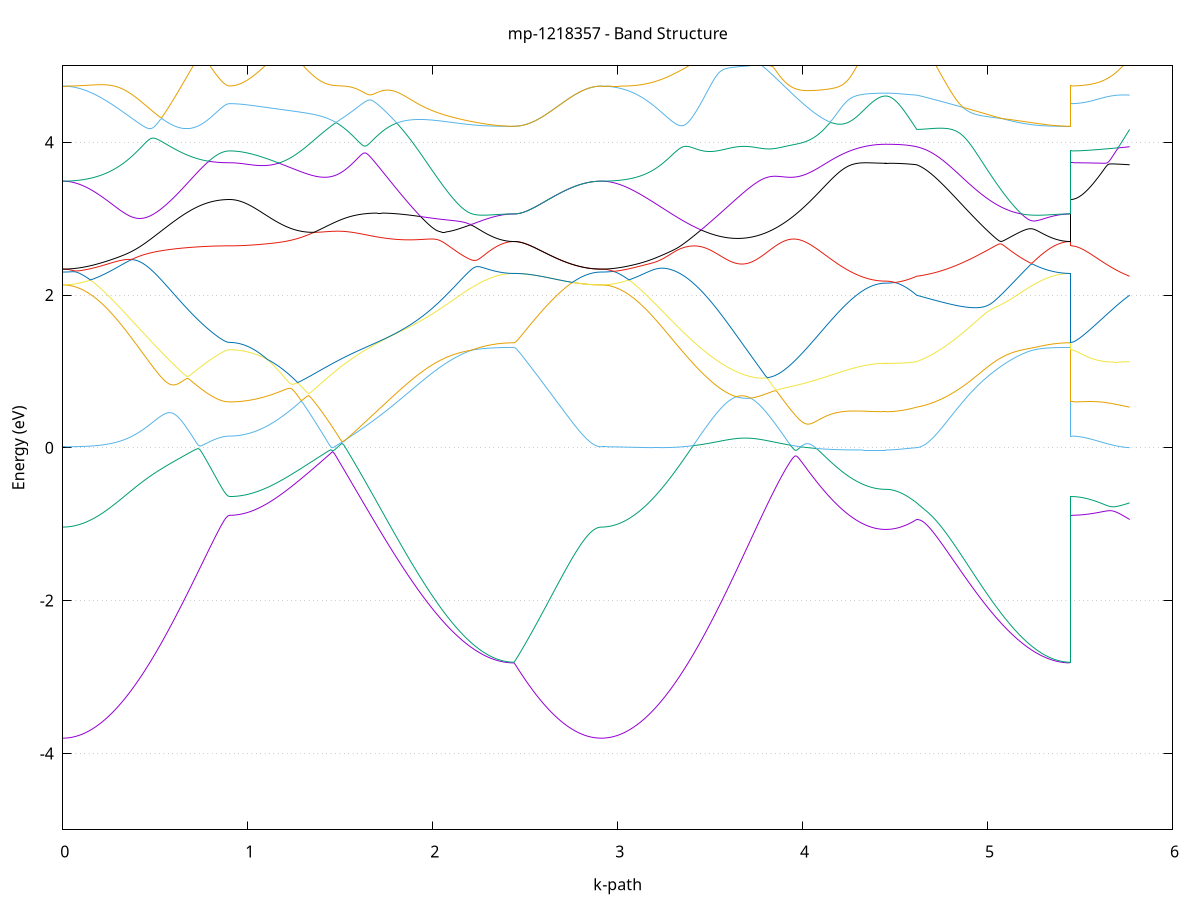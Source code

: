 set title 'mp-1218357 - Band Structure'
set xlabel 'k-path'
set ylabel 'Energy (eV)'
set grid y
set yrange [-5:5]
set terminal png size 800,600
set output 'mp-1218357_bands_gnuplot.png'
plot '-' using 1:2 with lines notitle, '-' using 1:2 with lines notitle, '-' using 1:2 with lines notitle, '-' using 1:2 with lines notitle, '-' using 1:2 with lines notitle, '-' using 1:2 with lines notitle, '-' using 1:2 with lines notitle, '-' using 1:2 with lines notitle, '-' using 1:2 with lines notitle, '-' using 1:2 with lines notitle, '-' using 1:2 with lines notitle, '-' using 1:2 with lines notitle, '-' using 1:2 with lines notitle, '-' using 1:2 with lines notitle, '-' using 1:2 with lines notitle, '-' using 1:2 with lines notitle, '-' using 1:2 with lines notitle, '-' using 1:2 with lines notitle, '-' using 1:2 with lines notitle, '-' using 1:2 with lines notitle, '-' using 1:2 with lines notitle, '-' using 1:2 with lines notitle, '-' using 1:2 with lines notitle, '-' using 1:2 with lines notitle, '-' using 1:2 with lines notitle, '-' using 1:2 with lines notitle, '-' using 1:2 with lines notitle, '-' using 1:2 with lines notitle, '-' using 1:2 with lines notitle, '-' using 1:2 with lines notitle, '-' using 1:2 with lines notitle, '-' using 1:2 with lines notitle, '-' using 1:2 with lines notitle, '-' using 1:2 with lines notitle, '-' using 1:2 with lines notitle, '-' using 1:2 with lines notitle, '-' using 1:2 with lines notitle, '-' using 1:2 with lines notitle, '-' using 1:2 with lines notitle, '-' using 1:2 with lines notitle, '-' using 1:2 with lines notitle, '-' using 1:2 with lines notitle, '-' using 1:2 with lines notitle, '-' using 1:2 with lines notitle, '-' using 1:2 with lines notitle, '-' using 1:2 with lines notitle, '-' using 1:2 with lines notitle, '-' using 1:2 with lines notitle, '-' using 1:2 with lines notitle, '-' using 1:2 with lines notitle, '-' using 1:2 with lines notitle, '-' using 1:2 with lines notitle, '-' using 1:2 with lines notitle, '-' using 1:2 with lines notitle, '-' using 1:2 with lines notitle, '-' using 1:2 with lines notitle, '-' using 1:2 with lines notitle, '-' using 1:2 with lines notitle, '-' using 1:2 with lines notitle, '-' using 1:2 with lines notitle, '-' using 1:2 with lines notitle, '-' using 1:2 with lines notitle, '-' using 1:2 with lines notitle, '-' using 1:2 with lines notitle
0.000000 -42.181246
0.009911 -42.181246
0.019821 -42.181246
0.029732 -42.181246
0.039642 -42.181246
0.049553 -42.181246
0.059463 -42.181246
0.069374 -42.181146
0.079284 -42.181146
0.089195 -42.181146
0.099105 -42.181146
0.109016 -42.181046
0.118926 -42.181046
0.128837 -42.181046
0.138748 -42.180946
0.148658 -42.180946
0.158569 -42.180946
0.168479 -42.180846
0.178390 -42.180846
0.188300 -42.180746
0.198211 -42.180746
0.208121 -42.180646
0.218032 -42.180646
0.227942 -42.180546
0.237853 -42.180446
0.247763 -42.180446
0.257674 -42.180346
0.267584 -42.180246
0.277495 -42.180246
0.287406 -42.180146
0.297316 -42.180046
0.307227 -42.180046
0.317137 -42.179946
0.327048 -42.179846
0.336958 -42.179746
0.346869 -42.179746
0.356779 -42.179646
0.366690 -42.179546
0.376600 -42.179446
0.386511 -42.179346
0.396421 -42.179346
0.406332 -42.179246
0.416243 -42.179146
0.426153 -42.179046
0.436064 -42.178946
0.445974 -42.178846
0.455885 -42.178846
0.465795 -42.178746
0.475706 -42.178646
0.485616 -42.178546
0.495527 -42.178446
0.505437 -42.178446
0.515348 -42.178346
0.525258 -42.178246
0.535169 -42.178146
0.545080 -42.178046
0.554990 -42.178046
0.564901 -42.177946
0.574811 -42.177846
0.584722 -42.177746
0.594632 -42.177646
0.604543 -42.177646
0.614453 -42.177546
0.624364 -42.177446
0.634274 -42.177446
0.644185 -42.177346
0.654095 -42.177246
0.664006 -42.177246
0.673916 -42.177146
0.683827 -42.177146
0.693738 -42.177046
0.703648 -42.176946
0.713559 -42.176946
0.723469 -42.176846
0.733380 -42.176846
0.743290 -42.176846
0.753201 -42.176746
0.763111 -42.176746
0.773022 -42.176646
0.782932 -42.176646
0.792843 -42.176646
0.802753 -42.176546
0.812664 -42.176546
0.822575 -42.176546
0.832485 -42.176546
0.842396 -42.176446
0.852306 -42.176446
0.862217 -42.176446
0.872127 -42.176446
0.882038 -42.176446
0.891948 -42.176446
0.901859 -42.176446
0.901859 -42.176446
0.911807 -42.176446
0.921756 -42.176446
0.931704 -42.176446
0.941653 -42.176446
0.951601 -42.176446
0.961550 -42.176446
0.971498 -42.176446
0.981446 -42.176446
0.991395 -42.176446
1.001343 -42.176346
1.011292 -42.176346
1.021240 -42.176346
1.031189 -42.176346
1.041137 -42.176346
1.051086 -42.176346
1.061034 -42.176346
1.070983 -42.176346
1.080931 -42.176246
1.090879 -42.176246
1.100828 -42.176246
1.110776 -42.176246
1.120725 -42.176246
1.130673 -42.176246
1.140622 -42.176146
1.150570 -42.176146
1.160519 -42.176146
1.170467 -42.176146
1.180416 -42.176146
1.190364 -42.176146
1.200312 -42.176046
1.210261 -42.176046
1.220209 -42.176046
1.230158 -42.176046
1.240106 -42.176046
1.250055 -42.176046
1.260003 -42.175946
1.269952 -42.175946
1.279900 -42.175946
1.289848 -42.175946
1.299797 -42.175946
1.309745 -42.175946
1.319694 -42.175946
1.329642 -42.175846
1.339591 -42.175846
1.349539 -42.175846
1.359488 -42.175846
1.369436 -42.175846
1.379385 -42.175846
1.389333 -42.175846
1.399281 -42.175846
1.409230 -42.175846
1.419178 -42.175846
1.429127 -42.175846
1.439075 -42.175846
1.449024 -42.175846
1.458972 -42.175846
1.468921 -42.175846
1.478869 -42.175846
1.478869 -42.175846
1.488778 -42.175846
1.498686 -42.175946
1.508595 -42.175946
1.518503 -42.175946
1.528412 -42.175946
1.538320 -42.175946
1.548229 -42.175946
1.558138 -42.176046
1.568046 -42.176046
1.577955 -42.176046
1.587863 -42.176146
1.597772 -42.176146
1.607680 -42.176146
1.617589 -42.176246
1.627497 -42.176246
1.637406 -42.176246
1.647314 -42.176346
1.657223 -42.176346
1.667132 -42.176446
1.677040 -42.176446
1.686949 -42.176546
1.696857 -42.176546
1.706766 -42.176646
1.716674 -42.176646
1.726583 -42.176746
1.736491 -42.176846
1.746400 -42.176846
1.756309 -42.176946
1.766217 -42.177046
1.776126 -42.177046
1.786034 -42.177146
1.795943 -42.177246
1.805851 -42.177246
1.815760 -42.177346
1.825668 -42.177446
1.835577 -42.177546
1.845486 -42.177546
1.855394 -42.177646
1.865303 -42.177746
1.875211 -42.177846
1.885120 -42.177846
1.895028 -42.177946
1.904937 -42.178046
1.914845 -42.178146
1.924754 -42.178246
1.934663 -42.178346
1.944571 -42.178346
1.954480 -42.178446
1.964388 -42.178546
1.974297 -42.178646
1.984205 -42.178746
1.994114 -42.178846
2.004022 -42.178946
2.013931 -42.178946
2.023840 -42.179046
2.033748 -42.179146
2.043657 -42.179246
2.053565 -42.179346
2.063474 -42.179446
2.073382 -42.179546
2.083291 -42.179546
2.093199 -42.179646
2.103108 -42.179746
2.113017 -42.179846
2.122925 -42.179846
2.132834 -42.179946
2.142742 -42.180046
2.152651 -42.180146
2.162559 -42.180146
2.172468 -42.180246
2.182376 -42.180346
2.192285 -42.180346
2.202194 -42.180446
2.212102 -42.180546
2.222011 -42.180546
2.231919 -42.180646
2.241828 -42.180646
2.251736 -42.180746
2.261645 -42.180746
2.271553 -42.180846
2.281462 -42.180846
2.291370 -42.180946
2.301279 -42.180946
2.311188 -42.181046
2.321096 -42.181046
2.331005 -42.181046
2.340913 -42.181146
2.350822 -42.181146
2.360730 -42.181146
2.370639 -42.181146
2.380547 -42.181246
2.390456 -42.181246
2.400365 -42.181246
2.410273 -42.181246
2.420182 -42.181246
2.430090 -42.181246
2.439999 -42.181246
2.439999 -42.181246
2.449826 -42.181246
2.459654 -42.181246
2.469481 -42.181246
2.479309 -42.181246
2.489136 -42.181246
2.498964 -42.181246
2.508791 -42.181246
2.518619 -42.181246
2.528446 -42.181246
2.538274 -42.181246
2.548101 -42.181246
2.557929 -42.181246
2.567756 -42.181246
2.577584 -42.181246
2.587411 -42.181246
2.597239 -42.181246
2.607066 -42.181246
2.616894 -42.181246
2.626721 -42.181246
2.636549 -42.181246
2.646376 -42.181246
2.656204 -42.181246
2.666031 -42.181246
2.675859 -42.181246
2.685686 -42.181246
2.695514 -42.181246
2.705341 -42.181246
2.715169 -42.181246
2.724996 -42.181246
2.734824 -42.181246
2.744651 -42.181246
2.754479 -42.181246
2.764306 -42.181246
2.774134 -42.181246
2.783961 -42.181246
2.793789 -42.181246
2.803616 -42.181246
2.813444 -42.181246
2.823271 -42.181246
2.833099 -42.181246
2.842926 -42.181246
2.852754 -42.181246
2.862581 -42.181246
2.872409 -42.181246
2.882236 -42.181246
2.892064 -42.181246
2.901891 -42.181246
2.911719 -42.181246
2.911719 -42.181246
2.921696 -42.181246
2.931673 -42.181246
2.941650 -42.181246
2.951627 -42.181246
2.961604 -42.181246
2.971582 -42.181246
2.981559 -42.181146
2.991536 -42.181146
3.001513 -42.181146
3.011490 -42.181146
3.021467 -42.181046
3.031444 -42.181046
3.041421 -42.181046
3.051399 -42.180946
3.061376 -42.180946
3.071353 -42.180846
3.081330 -42.180846
3.091307 -42.180746
3.101284 -42.180746
3.111261 -42.180646
3.121238 -42.180646
3.131216 -42.180546
3.141193 -42.180546
3.151170 -42.180446
3.161147 -42.180346
3.171124 -42.180346
3.181101 -42.180246
3.191078 -42.180146
3.201055 -42.180146
3.211033 -42.180046
3.221010 -42.179946
3.230987 -42.179846
3.240964 -42.179846
3.250941 -42.179746
3.260918 -42.179646
3.270895 -42.179546
3.280872 -42.179446
3.290850 -42.179346
3.300827 -42.179346
3.310804 -42.179246
3.320781 -42.179146
3.330758 -42.179046
3.340735 -42.178946
3.350712 -42.178846
3.360689 -42.178846
3.370667 -42.178746
3.380644 -42.178646
3.390621 -42.178546
3.400598 -42.178446
3.410575 -42.178346
3.420552 -42.178246
3.430529 -42.178246
3.440506 -42.178146
3.450484 -42.178046
3.460461 -42.177946
3.470438 -42.177846
3.480415 -42.177746
3.490392 -42.177746
3.500369 -42.177646
3.510346 -42.177546
3.520323 -42.177446
3.530301 -42.177346
3.540278 -42.177346
3.550255 -42.177246
3.560232 -42.177146
3.570209 -42.177146
3.580186 -42.177046
3.590163 -42.176946
3.600140 -42.176946
3.610118 -42.176846
3.620095 -42.176746
3.630072 -42.176746
3.640049 -42.176646
3.650026 -42.176646
3.660003 -42.176546
3.669980 -42.176446
3.679957 -42.176446
3.689935 -42.176446
3.699912 -42.176346
3.709889 -42.176346
3.719866 -42.176246
3.729843 -42.176246
3.739820 -42.176146
3.749797 -42.176146
3.759774 -42.176146
3.769752 -42.176046
3.779729 -42.176046
3.789706 -42.176046
3.799683 -42.176046
3.809660 -42.175946
3.819637 -42.175946
3.829614 -42.175946
3.839591 -42.175946
3.849568 -42.175946
3.859546 -42.175846
3.869523 -42.175846
3.879500 -42.175846
3.889477 -42.175846
3.899454 -42.175846
3.909431 -42.175846
3.919408 -42.175846
3.929385 -42.175846
3.939363 -42.175846
3.949340 -42.175846
3.959317 -42.175846
3.969294 -42.175846
3.969294 -42.175846
3.979101 -42.175846
3.988909 -42.175846
3.998716 -42.175846
4.008524 -42.175846
4.018331 -42.175846
4.028139 -42.175846
4.037946 -42.175946
4.047754 -42.175946
4.057561 -42.175946
4.067368 -42.175946
4.077176 -42.175946
4.086983 -42.175946
4.096791 -42.175946
4.106598 -42.176046
4.116406 -42.176046
4.126213 -42.176046
4.136021 -42.176046
4.145828 -42.176046
4.155635 -42.176046
4.165443 -42.176146
4.175250 -42.176146
4.185058 -42.176146
4.194865 -42.176146
4.204673 -42.176146
4.214480 -42.176246
4.224288 -42.176246
4.234095 -42.176246
4.243902 -42.176246
4.253710 -42.176246
4.263517 -42.176246
4.273325 -42.176246
4.283132 -42.176346
4.292940 -42.176346
4.302747 -42.176346
4.312555 -42.176346
4.322362 -42.176346
4.332169 -42.176346
4.341977 -42.176346
4.351784 -42.176346
4.361592 -42.176446
4.371399 -42.176446
4.381207 -42.176446
4.391014 -42.176446
4.400822 -42.176446
4.410629 -42.176446
4.420437 -42.176446
4.430244 -42.176446
4.440051 -42.176446
4.449859 -42.176446
4.449859 -42.176446
4.459671 -42.176446
4.469483 -42.176446
4.479296 -42.176446
4.489108 -42.176446
4.498920 -42.176446
4.508732 -42.176446
4.518545 -42.176446
4.528357 -42.176446
4.538169 -42.176446
4.547981 -42.176446
4.557794 -42.176446
4.567606 -42.176446
4.577418 -42.176446
4.587230 -42.176446
4.597043 -42.176446
4.606855 -42.176446
4.616667 -42.176446
4.616667 -42.176446
4.626576 -42.176546
4.636485 -42.176546
4.646394 -42.176546
4.656303 -42.176546
4.666213 -42.176646
4.676122 -42.176646
4.686031 -42.176646
4.695940 -42.176746
4.705849 -42.176746
4.715758 -42.176746
4.725667 -42.176846
4.735576 -42.176846
4.745485 -42.176946
4.755394 -42.176946
4.765303 -42.177046
4.775212 -42.177146
4.785121 -42.177146
4.795031 -42.177246
4.804940 -42.177246
4.814849 -42.177346
4.824758 -42.177446
4.834667 -42.177446
4.844576 -42.177546
4.854485 -42.177646
4.864394 -42.177746
4.874303 -42.177746
4.884212 -42.177846
4.894121 -42.177946
4.904030 -42.178046
4.913940 -42.178046
4.923849 -42.178146
4.933758 -42.178246
4.943667 -42.178346
4.953576 -42.178446
4.963485 -42.178546
4.973394 -42.178546
4.983303 -42.178646
4.993212 -42.178746
5.003121 -42.178846
5.013030 -42.178946
5.022939 -42.179046
5.032848 -42.179046
5.042758 -42.179146
5.052667 -42.179246
5.062576 -42.179346
5.072485 -42.179446
5.082394 -42.179546
5.092303 -42.179546
5.102212 -42.179646
5.112121 -42.179746
5.122030 -42.179846
5.131939 -42.179846
5.141848 -42.179946
5.151757 -42.180046
5.161667 -42.180146
5.171576 -42.180146
5.181485 -42.180246
5.191394 -42.180346
5.201303 -42.180346
5.211212 -42.180446
5.221121 -42.180546
5.231030 -42.180546
5.240939 -42.180646
5.250848 -42.180646
5.260757 -42.180746
5.270666 -42.180746
5.280575 -42.180846
5.290485 -42.180846
5.300394 -42.180946
5.310303 -42.180946
5.320212 -42.181046
5.330121 -42.181046
5.340030 -42.181046
5.349939 -42.181146
5.359848 -42.181146
5.369757 -42.181146
5.379666 -42.181146
5.389575 -42.181246
5.399484 -42.181246
5.409394 -42.181246
5.419303 -42.181246
5.429212 -42.181246
5.439121 -42.181246
5.449030 -42.181246
5.449030 -42.176446
5.459010 -42.176446
5.468991 -42.176446
5.478971 -42.176446
5.488951 -42.176446
5.498932 -42.176446
5.508912 -42.176446
5.518892 -42.176446
5.528873 -42.176446
5.538853 -42.176446
5.548834 -42.176446
5.558814 -42.176446
5.568794 -42.176446
5.578775 -42.176446
5.588755 -42.176446
5.598735 -42.176446
5.608716 -42.176446
5.618696 -42.176446
5.628676 -42.176446
5.638657 -42.176446
5.648637 -42.176446
5.658618 -42.176446
5.668598 -42.176446
5.678578 -42.176446
5.688559 -42.176446
5.698539 -42.176446
5.708519 -42.176446
5.718500 -42.176446
5.728480 -42.176446
5.738460 -42.176446
5.748441 -42.176446
5.758421 -42.176446
5.768402 -42.176446
e
0.000000 -36.265646
0.009911 -36.265646
0.019821 -36.265646
0.029732 -36.265546
0.039642 -36.265546
0.049553 -36.265446
0.059463 -36.265446
0.069374 -36.265346
0.079284 -36.265246
0.089195 -36.265246
0.099105 -36.265146
0.109016 -36.265046
0.118926 -36.264846
0.128837 -36.264746
0.138748 -36.264646
0.148658 -36.264446
0.158569 -36.264346
0.168479 -36.264146
0.178390 -36.264046
0.188300 -36.263846
0.198211 -36.263646
0.208121 -36.263446
0.218032 -36.263246
0.227942 -36.263046
0.237853 -36.262846
0.247763 -36.262646
0.257674 -36.262346
0.267584 -36.262146
0.277495 -36.261846
0.287406 -36.261646
0.297316 -36.261346
0.307227 -36.261146
0.317137 -36.260846
0.327048 -36.260646
0.336958 -36.260346
0.346869 -36.260046
0.356779 -36.259746
0.366690 -36.259446
0.376600 -36.259246
0.386511 -36.258946
0.396421 -36.258646
0.406332 -36.258346
0.416243 -36.258046
0.426153 -36.257746
0.436064 -36.257446
0.445974 -36.257146
0.455885 -36.256846
0.465795 -36.256546
0.475706 -36.256246
0.485616 -36.255946
0.495527 -36.255646
0.505437 -36.255346
0.515348 -36.255046
0.525258 -36.254746
0.535169 -36.254446
0.545080 -36.254246
0.554990 -36.253946
0.564901 -36.253646
0.574811 -36.253346
0.584722 -36.253146
0.594632 -36.252846
0.604543 -36.252546
0.614453 -36.252346
0.624364 -36.252046
0.634274 -36.251846
0.644185 -36.251646
0.654095 -36.251346
0.664006 -36.251146
0.673916 -36.250946
0.683827 -36.250746
0.693738 -36.250546
0.703648 -36.250346
0.713559 -36.250146
0.723469 -36.249946
0.733380 -36.249746
0.743290 -36.249646
0.753201 -36.249446
0.763111 -36.249346
0.773022 -36.249146
0.782932 -36.249046
0.792843 -36.248946
0.802753 -36.248846
0.812664 -36.248746
0.822575 -36.248646
0.832485 -36.248546
0.842396 -36.248546
0.852306 -36.248446
0.862217 -36.248446
0.872127 -36.248346
0.882038 -36.248346
0.891948 -36.248346
0.901859 -36.248346
0.901859 -36.248346
0.911807 -36.248346
0.921756 -36.248346
0.931704 -36.248346
0.941653 -36.248346
0.951601 -36.248246
0.961550 -36.248246
0.971498 -36.248246
0.981446 -36.248246
0.991395 -36.248146
1.001343 -36.248146
1.011292 -36.248146
1.021240 -36.248046
1.031189 -36.248046
1.041137 -36.248046
1.051086 -36.247946
1.061034 -36.247946
1.070983 -36.247846
1.080931 -36.247846
1.090879 -36.247746
1.100828 -36.247646
1.110776 -36.247646
1.120725 -36.247546
1.130673 -36.247546
1.140622 -36.247446
1.150570 -36.247346
1.160519 -36.247346
1.170467 -36.247246
1.180416 -36.247146
1.190364 -36.247146
1.200312 -36.247046
1.210261 -36.246946
1.220209 -36.246946
1.230158 -36.246846
1.240106 -36.246846
1.250055 -36.246746
1.260003 -36.246646
1.269952 -36.246646
1.279900 -36.246546
1.289848 -36.246546
1.299797 -36.246446
1.309745 -36.246446
1.319694 -36.246346
1.329642 -36.246346
1.339591 -36.246346
1.349539 -36.246246
1.359488 -36.246246
1.369436 -36.246246
1.379385 -36.246246
1.389333 -36.246146
1.399281 -36.246146
1.409230 -36.246146
1.419178 -36.246146
1.429127 -36.246146
1.439075 -36.246146
1.449024 -36.246246
1.458972 -36.246246
1.468921 -36.246246
1.478869 -36.246246
1.478869 -36.246246
1.488778 -36.246346
1.498686 -36.246346
1.508595 -36.246446
1.518503 -36.246446
1.528412 -36.246546
1.538320 -36.246646
1.548229 -36.246746
1.558138 -36.246846
1.568046 -36.246946
1.577955 -36.247046
1.587863 -36.247146
1.597772 -36.247246
1.607680 -36.247346
1.617589 -36.247446
1.627497 -36.247646
1.637406 -36.247746
1.647314 -36.247946
1.657223 -36.248146
1.667132 -36.248246
1.677040 -36.248446
1.686949 -36.248646
1.696857 -36.248846
1.706766 -36.249046
1.716674 -36.249246
1.726583 -36.249446
1.736491 -36.249646
1.746400 -36.249846
1.756309 -36.250146
1.766217 -36.250346
1.776126 -36.250546
1.786034 -36.250846
1.795943 -36.251046
1.805851 -36.251346
1.815760 -36.251646
1.825668 -36.251846
1.835577 -36.252146
1.845486 -36.252446
1.855394 -36.252746
1.865303 -36.252946
1.875211 -36.253246
1.885120 -36.253546
1.895028 -36.253846
1.904937 -36.254146
1.914845 -36.254446
1.924754 -36.254746
1.934663 -36.255046
1.944571 -36.255346
1.954480 -36.255646
1.964388 -36.255946
1.974297 -36.256246
1.984205 -36.256646
1.994114 -36.256946
2.004022 -36.257246
2.013931 -36.257546
2.023840 -36.257846
2.033748 -36.258146
2.043657 -36.258446
2.053565 -36.258746
2.063474 -36.259046
2.073382 -36.259346
2.083291 -36.259646
2.093199 -36.259946
2.103108 -36.260146
2.113017 -36.260446
2.122925 -36.260746
2.132834 -36.261046
2.142742 -36.261246
2.152651 -36.261546
2.162559 -36.261846
2.172468 -36.262046
2.182376 -36.262246
2.192285 -36.262546
2.202194 -36.262746
2.212102 -36.262946
2.222011 -36.263246
2.231919 -36.263446
2.241828 -36.263646
2.251736 -36.263846
2.261645 -36.263946
2.271553 -36.264146
2.281462 -36.264346
2.291370 -36.264446
2.301279 -36.264646
2.311188 -36.264746
2.321096 -36.264846
2.331005 -36.265046
2.340913 -36.265146
2.350822 -36.265246
2.360730 -36.265346
2.370639 -36.265346
2.380547 -36.265446
2.390456 -36.265546
2.400365 -36.265546
2.410273 -36.265546
2.420182 -36.265646
2.430090 -36.265646
2.439999 -36.265646
2.439999 -36.265646
2.449826 -36.265646
2.459654 -36.265646
2.469481 -36.265646
2.479309 -36.265646
2.489136 -36.265646
2.498964 -36.265646
2.508791 -36.265646
2.518619 -36.265646
2.528446 -36.265646
2.538274 -36.265646
2.548101 -36.265646
2.557929 -36.265646
2.567756 -36.265646
2.577584 -36.265646
2.587411 -36.265646
2.597239 -36.265646
2.607066 -36.265646
2.616894 -36.265646
2.626721 -36.265646
2.636549 -36.265646
2.646376 -36.265646
2.656204 -36.265646
2.666031 -36.265646
2.675859 -36.265646
2.685686 -36.265646
2.695514 -36.265646
2.705341 -36.265646
2.715169 -36.265646
2.724996 -36.265646
2.734824 -36.265646
2.744651 -36.265646
2.754479 -36.265646
2.764306 -36.265646
2.774134 -36.265646
2.783961 -36.265646
2.793789 -36.265646
2.803616 -36.265646
2.813444 -36.265646
2.823271 -36.265646
2.833099 -36.265646
2.842926 -36.265646
2.852754 -36.265646
2.862581 -36.265646
2.872409 -36.265646
2.882236 -36.265646
2.892064 -36.265646
2.901891 -36.265646
2.911719 -36.265646
2.911719 -36.265646
2.921696 -36.265646
2.931673 -36.265646
2.941650 -36.265546
2.951627 -36.265546
2.961604 -36.265446
2.971582 -36.265446
2.981559 -36.265346
2.991536 -36.265246
3.001513 -36.265146
3.011490 -36.265046
3.021467 -36.264946
3.031444 -36.264846
3.041421 -36.264746
3.051399 -36.264546
3.061376 -36.264446
3.071353 -36.264246
3.081330 -36.264146
3.091307 -36.263946
3.101284 -36.263746
3.111261 -36.263546
3.121238 -36.263346
3.131216 -36.263146
3.141193 -36.262946
3.151170 -36.262746
3.161147 -36.262446
3.171124 -36.262246
3.181101 -36.261946
3.191078 -36.261746
3.201055 -36.261446
3.211033 -36.261246
3.221010 -36.260946
3.230987 -36.260646
3.240964 -36.260346
3.250941 -36.260146
3.260918 -36.259846
3.270895 -36.259546
3.280872 -36.259246
3.290850 -36.258946
3.300827 -36.258646
3.310804 -36.258346
3.320781 -36.258046
3.330758 -36.257746
3.340735 -36.257446
3.350712 -36.257146
3.360689 -36.256846
3.370667 -36.256446
3.380644 -36.256146
3.390621 -36.255846
3.400598 -36.255546
3.410575 -36.255246
3.420552 -36.254946
3.430529 -36.254646
3.440506 -36.254346
3.450484 -36.254046
3.460461 -36.253746
3.470438 -36.253446
3.480415 -36.253146
3.490392 -36.252846
3.500369 -36.252546
3.510346 -36.252346
3.520323 -36.252046
3.530301 -36.251746
3.540278 -36.251446
3.550255 -36.251246
3.560232 -36.250946
3.570209 -36.250746
3.580186 -36.250446
3.590163 -36.250246
3.600140 -36.249946
3.610118 -36.249746
3.620095 -36.249546
3.630072 -36.249346
3.640049 -36.249146
3.650026 -36.248946
3.660003 -36.248746
3.669980 -36.248546
3.679957 -36.248346
3.689935 -36.248146
3.699912 -36.248046
3.709889 -36.247846
3.719866 -36.247746
3.729843 -36.247546
3.739820 -36.247446
3.749797 -36.247246
3.759774 -36.247146
3.769752 -36.247046
3.779729 -36.246946
3.789706 -36.246846
3.799683 -36.246746
3.809660 -36.246646
3.819637 -36.246546
3.829614 -36.246546
3.839591 -36.246446
3.849568 -36.246346
3.859546 -36.246346
3.869523 -36.246346
3.879500 -36.246246
3.889477 -36.246246
3.899454 -36.246246
3.909431 -36.246146
3.919408 -36.246146
3.929385 -36.246146
3.939363 -36.246146
3.949340 -36.246146
3.959317 -36.246146
3.969294 -36.246146
3.969294 -36.246146
3.979101 -36.246246
3.988909 -36.246246
3.998716 -36.246246
4.008524 -36.246246
4.018331 -36.246346
4.028139 -36.246346
4.037946 -36.246446
4.047754 -36.246446
4.057561 -36.246546
4.067368 -36.246546
4.077176 -36.246646
4.086983 -36.246646
4.096791 -36.246746
4.106598 -36.246746
4.116406 -36.246846
4.126213 -36.246846
4.136021 -36.246946
4.145828 -36.247046
4.155635 -36.247046
4.165443 -36.247146
4.175250 -36.247246
4.185058 -36.247246
4.194865 -36.247346
4.204673 -36.247446
4.214480 -36.247446
4.224288 -36.247546
4.234095 -36.247546
4.243902 -36.247646
4.253710 -36.247746
4.263517 -36.247746
4.273325 -36.247846
4.283132 -36.247846
4.292940 -36.247946
4.302747 -36.247946
4.312555 -36.248046
4.322362 -36.248046
4.332169 -36.248046
4.341977 -36.248146
4.351784 -36.248146
4.361592 -36.248146
4.371399 -36.248246
4.381207 -36.248246
4.391014 -36.248246
4.400822 -36.248246
4.410629 -36.248346
4.420437 -36.248346
4.430244 -36.248346
4.440051 -36.248346
4.449859 -36.248346
4.449859 -36.248346
4.459671 -36.248346
4.469483 -36.248346
4.479296 -36.248346
4.489108 -36.248346
4.498920 -36.248346
4.508732 -36.248346
4.518545 -36.248346
4.528357 -36.248346
4.538169 -36.248346
4.547981 -36.248346
4.557794 -36.248446
4.567606 -36.248446
4.577418 -36.248446
4.587230 -36.248446
4.597043 -36.248446
4.606855 -36.248446
4.616667 -36.248546
4.616667 -36.248546
4.626576 -36.248546
4.636485 -36.248646
4.646394 -36.248746
4.656303 -36.248846
4.666213 -36.248946
4.676122 -36.249046
4.686031 -36.249146
4.695940 -36.249346
4.705849 -36.249446
4.715758 -36.249646
4.725667 -36.249746
4.735576 -36.249946
4.745485 -36.250146
4.755394 -36.250346
4.765303 -36.250546
4.775212 -36.250746
4.785121 -36.250946
4.795031 -36.251146
4.804940 -36.251346
4.814849 -36.251646
4.824758 -36.251846
4.834667 -36.252046
4.844576 -36.252346
4.854485 -36.252646
4.864394 -36.252846
4.874303 -36.253146
4.884212 -36.253446
4.894121 -36.253646
4.904030 -36.253946
4.913940 -36.254246
4.923849 -36.254546
4.933758 -36.254846
4.943667 -36.255146
4.953576 -36.255446
4.963485 -36.255746
4.973394 -36.256046
4.983303 -36.256346
4.993212 -36.256646
5.003121 -36.256946
5.013030 -36.257246
5.022939 -36.257546
5.032848 -36.257846
5.042758 -36.258146
5.052667 -36.258446
5.062576 -36.258746
5.072485 -36.259046
5.082394 -36.259346
5.092303 -36.259646
5.102212 -36.259946
5.112121 -36.260246
5.122030 -36.260446
5.131939 -36.260746
5.141848 -36.261046
5.151757 -36.261246
5.161667 -36.261546
5.171576 -36.261846
5.181485 -36.262046
5.191394 -36.262346
5.201303 -36.262546
5.211212 -36.262746
5.221121 -36.262946
5.231030 -36.263246
5.240939 -36.263446
5.250848 -36.263646
5.260757 -36.263746
5.270666 -36.263946
5.280575 -36.264146
5.290485 -36.264346
5.300394 -36.264446
5.310303 -36.264646
5.320212 -36.264746
5.330121 -36.264846
5.340030 -36.265046
5.349939 -36.265146
5.359848 -36.265246
5.369757 -36.265346
5.379666 -36.265346
5.389575 -36.265446
5.399484 -36.265546
5.409394 -36.265546
5.419303 -36.265546
5.429212 -36.265646
5.439121 -36.265646
5.449030 -36.265646
5.449030 -36.248346
5.459010 -36.248346
5.468991 -36.248346
5.478971 -36.248346
5.488951 -36.248346
5.498932 -36.248346
5.508912 -36.248346
5.518892 -36.248346
5.528873 -36.248346
5.538853 -36.248346
5.548834 -36.248346
5.558814 -36.248346
5.568794 -36.248346
5.578775 -36.248346
5.588755 -36.248346
5.598735 -36.248346
5.608716 -36.248346
5.618696 -36.248346
5.628676 -36.248346
5.638657 -36.248346
5.648637 -36.248446
5.658618 -36.248446
5.668598 -36.248446
5.678578 -36.248446
5.688559 -36.248446
5.698539 -36.248446
5.708519 -36.248446
5.718500 -36.248446
5.728480 -36.248446
5.738460 -36.248446
5.748441 -36.248446
5.758421 -36.248446
5.768402 -36.248546
e
0.000000 -23.224746
0.009911 -23.224746
0.019821 -23.224646
0.029732 -23.224646
0.039642 -23.224646
0.049553 -23.224646
0.059463 -23.224546
0.069374 -23.224546
0.079284 -23.224546
0.089195 -23.224446
0.099105 -23.224446
0.109016 -23.224346
0.118926 -23.224246
0.128837 -23.224246
0.138748 -23.224146
0.148658 -23.224046
0.158569 -23.224046
0.168479 -23.223946
0.178390 -23.223846
0.188300 -23.223746
0.198211 -23.223646
0.208121 -23.223546
0.218032 -23.223446
0.227942 -23.223246
0.237853 -23.223146
0.247763 -23.223046
0.257674 -23.222946
0.267584 -23.222846
0.277495 -23.222646
0.287406 -23.222546
0.297316 -23.222446
0.307227 -23.222246
0.317137 -23.222146
0.327048 -23.221946
0.336958 -23.221846
0.346869 -23.221646
0.356779 -23.221546
0.366690 -23.221346
0.376600 -23.221246
0.386511 -23.221046
0.396421 -23.220946
0.406332 -23.220746
0.416243 -23.220546
0.426153 -23.220446
0.436064 -23.220246
0.445974 -23.220146
0.455885 -23.219946
0.465795 -23.219746
0.475706 -23.219646
0.485616 -23.219446
0.495527 -23.219346
0.505437 -23.219146
0.515348 -23.218946
0.525258 -23.218846
0.535169 -23.218646
0.545080 -23.218546
0.554990 -23.218346
0.564901 -23.218246
0.574811 -23.219146
0.584722 -23.220146
0.594632 -23.221146
0.604543 -23.222146
0.614453 -23.223046
0.624364 -23.223946
0.634274 -23.224846
0.644185 -23.225746
0.654095 -23.226546
0.664006 -23.227446
0.673916 -23.228246
0.683827 -23.228946
0.693738 -23.229746
0.703648 -23.230446
0.713559 -23.231146
0.723469 -23.231746
0.733380 -23.232446
0.743290 -23.233046
0.753201 -23.233546
0.763111 -23.234046
0.773022 -23.234546
0.782932 -23.235046
0.792843 -23.235446
0.802753 -23.235846
0.812664 -23.236246
0.822575 -23.236546
0.832485 -23.236846
0.842396 -23.237046
0.852306 -23.237246
0.862217 -23.237446
0.872127 -23.237546
0.882038 -23.237646
0.891948 -23.237746
0.901859 -23.237746
0.901859 -23.237746
0.911807 -23.237746
0.921756 -23.237746
0.931704 -23.237646
0.941653 -23.237646
0.951601 -23.237546
0.961550 -23.237446
0.971498 -23.237346
0.981446 -23.237246
0.991395 -23.237046
1.001343 -23.236946
1.011292 -23.236746
1.021240 -23.236546
1.031189 -23.236346
1.041137 -23.236146
1.051086 -23.235946
1.061034 -23.235646
1.070983 -23.235346
1.080931 -23.235146
1.090879 -23.234846
1.100828 -23.234446
1.110776 -23.234146
1.120725 -23.233846
1.130673 -23.233446
1.140622 -23.233146
1.150570 -23.232746
1.160519 -23.232346
1.170467 -23.231946
1.180416 -23.231446
1.190364 -23.231046
1.200312 -23.230646
1.210261 -23.230146
1.220209 -23.229646
1.230158 -23.229146
1.240106 -23.228746
1.250055 -23.228246
1.260003 -23.227646
1.269952 -23.227146
1.279900 -23.226646
1.289848 -23.226046
1.299797 -23.225546
1.309745 -23.224946
1.319694 -23.224346
1.329642 -23.223846
1.339591 -23.223246
1.349539 -23.222646
1.359488 -23.222046
1.369436 -23.221446
1.379385 -23.220846
1.389333 -23.220146
1.399281 -23.219546
1.409230 -23.218946
1.419178 -23.218946
1.429127 -23.219646
1.439075 -23.220246
1.449024 -23.220746
1.458972 -23.221346
1.468921 -23.221846
1.478869 -23.222346
1.478869 -23.222346
1.488778 -23.222846
1.498686 -23.223346
1.508595 -23.223746
1.518503 -23.224146
1.528412 -23.224446
1.538320 -23.224746
1.548229 -23.225046
1.558138 -23.225346
1.568046 -23.225546
1.577955 -23.225746
1.587863 -23.225946
1.597772 -23.226046
1.607680 -23.226146
1.617589 -23.226246
1.627497 -23.226246
1.637406 -23.226246
1.647314 -23.226146
1.657223 -23.226046
1.667132 -23.225946
1.677040 -23.225746
1.686949 -23.225546
1.696857 -23.225346
1.706766 -23.225046
1.716674 -23.224746
1.726583 -23.224446
1.736491 -23.224046
1.746400 -23.223646
1.756309 -23.223146
1.766217 -23.222746
1.776126 -23.222246
1.786034 -23.221646
1.795943 -23.221046
1.805851 -23.220446
1.815760 -23.219846
1.825668 -23.219146
1.835577 -23.218446
1.845486 -23.217746
1.855394 -23.217646
1.865303 -23.217746
1.875211 -23.217946
1.885120 -23.218046
1.895028 -23.218246
1.904937 -23.218346
1.914845 -23.218546
1.924754 -23.218646
1.934663 -23.218746
1.944571 -23.218946
1.954480 -23.219046
1.964388 -23.219246
1.974297 -23.219346
1.984205 -23.219546
1.994114 -23.219646
2.004022 -23.219846
2.013931 -23.219946
2.023840 -23.220146
2.033748 -23.220246
2.043657 -23.220446
2.053565 -23.220546
2.063474 -23.220746
2.073382 -23.220846
2.083291 -23.221046
2.093199 -23.221146
2.103108 -23.221246
2.113017 -23.221446
2.122925 -23.221546
2.132834 -23.221646
2.142742 -23.221846
2.152651 -23.221946
2.162559 -23.222046
2.172468 -23.222146
2.182376 -23.222346
2.192285 -23.222446
2.202194 -23.222546
2.212102 -23.222646
2.222011 -23.222746
2.231919 -23.222846
2.241828 -23.222946
2.251736 -23.223046
2.261645 -23.223146
2.271553 -23.223246
2.281462 -23.223246
2.291370 -23.223346
2.301279 -23.223446
2.311188 -23.223446
2.321096 -23.223546
2.331005 -23.223646
2.340913 -23.223646
2.350822 -23.223746
2.360730 -23.223746
2.370639 -23.223746
2.380547 -23.223846
2.390456 -23.223846
2.400365 -23.223846
2.410273 -23.223946
2.420182 -23.223946
2.430090 -23.223946
2.439999 -23.223946
2.439999 -23.223946
2.449826 -23.223946
2.459654 -23.223946
2.469481 -23.223946
2.479309 -23.223946
2.489136 -23.223946
2.498964 -23.223946
2.508791 -23.223946
2.518619 -23.223946
2.528446 -23.223946
2.538274 -23.223946
2.548101 -23.224046
2.557929 -23.224046
2.567756 -23.224046
2.577584 -23.224046
2.587411 -23.224046
2.597239 -23.224146
2.607066 -23.224146
2.616894 -23.224146
2.626721 -23.224146
2.636549 -23.224146
2.646376 -23.224246
2.656204 -23.224246
2.666031 -23.224246
2.675859 -23.224346
2.685686 -23.224346
2.695514 -23.224346
2.705341 -23.224346
2.715169 -23.224446
2.724996 -23.224446
2.734824 -23.224446
2.744651 -23.224446
2.754479 -23.224546
2.764306 -23.224546
2.774134 -23.224546
2.783961 -23.224546
2.793789 -23.224546
2.803616 -23.224646
2.813444 -23.224646
2.823271 -23.224646
2.833099 -23.224646
2.842926 -23.224646
2.852754 -23.224646
2.862581 -23.224646
2.872409 -23.224646
2.882236 -23.224646
2.892064 -23.224646
2.901891 -23.224646
2.911719 -23.224746
2.911719 -23.224746
2.921696 -23.224746
2.931673 -23.224646
2.941650 -23.224646
2.951627 -23.224646
2.961604 -23.224646
2.971582 -23.224546
2.981559 -23.224546
2.991536 -23.224546
3.001513 -23.224446
3.011490 -23.224446
3.021467 -23.224346
3.031444 -23.224246
3.041421 -23.224246
3.051399 -23.224146
3.061376 -23.224046
3.071353 -23.223946
3.081330 -23.223846
3.091307 -23.223746
3.101284 -23.223646
3.111261 -23.223546
3.121238 -23.223446
3.131216 -23.223346
3.141193 -23.223246
3.151170 -23.223146
3.161147 -23.223046
3.171124 -23.222846
3.181101 -23.222746
3.191078 -23.222646
3.201055 -23.222446
3.211033 -23.222346
3.221010 -23.222146
3.230987 -23.222046
3.240964 -23.221946
3.250941 -23.221746
3.260918 -23.221546
3.270895 -23.221446
3.280872 -23.221246
3.290850 -23.221146
3.300827 -23.220946
3.310804 -23.220846
3.320781 -23.220646
3.330758 -23.220446
3.340735 -23.220346
3.350712 -23.220146
3.360689 -23.219946
3.370667 -23.219846
3.380644 -23.219646
3.390621 -23.219446
3.400598 -23.219346
3.410575 -23.219146
3.420552 -23.219046
3.430529 -23.218846
3.440506 -23.218646
3.450484 -23.218546
3.460461 -23.218346
3.470438 -23.218246
3.480415 -23.218046
3.490392 -23.217846
3.500369 -23.217746
3.510346 -23.217846
3.520323 -23.218646
3.530301 -23.219246
3.540278 -23.219946
3.550255 -23.220546
3.560232 -23.221146
3.570209 -23.221746
3.580186 -23.222246
3.590163 -23.222746
3.600140 -23.223246
3.610118 -23.223646
3.620095 -23.224046
3.630072 -23.224446
3.640049 -23.224746
3.650026 -23.225046
3.660003 -23.225246
3.669980 -23.225446
3.679957 -23.225646
3.689935 -23.225846
3.699912 -23.225946
3.709889 -23.225946
3.719866 -23.226046
3.729843 -23.226046
3.739820 -23.225946
3.749797 -23.225946
3.759774 -23.225846
3.769752 -23.225646
3.779729 -23.225446
3.789706 -23.225246
3.799683 -23.225046
3.809660 -23.224746
3.819637 -23.224446
3.829614 -23.224046
3.839591 -23.223746
3.849568 -23.223246
3.859546 -23.222846
3.869523 -23.222346
3.879500 -23.221946
3.889477 -23.221346
3.899454 -23.220846
3.909431 -23.220246
3.919408 -23.219646
3.929385 -23.219046
3.939363 -23.218846
3.949340 -23.219446
3.959317 -23.220146
3.969294 -23.220746
3.969294 -23.220746
3.979101 -23.221346
3.988909 -23.221946
3.998716 -23.222546
4.008524 -23.223146
4.018331 -23.223746
4.028139 -23.224346
4.037946 -23.224846
4.047754 -23.225446
4.057561 -23.226046
4.067368 -23.226546
4.077176 -23.227046
4.086983 -23.227646
4.096791 -23.228146
4.106598 -23.228646
4.116406 -23.229146
4.126213 -23.229646
4.136021 -23.230046
4.145828 -23.230546
4.155635 -23.231046
4.165443 -23.231446
4.175250 -23.231846
4.185058 -23.232246
4.194865 -23.232646
4.204673 -23.233046
4.214480 -23.233446
4.224288 -23.233846
4.234095 -23.234146
4.243902 -23.234446
4.253710 -23.234846
4.263517 -23.235146
4.273325 -23.235446
4.283132 -23.235646
4.292940 -23.235946
4.302747 -23.236146
4.312555 -23.236446
4.322362 -23.236646
4.332169 -23.236846
4.341977 -23.237046
4.351784 -23.237146
4.361592 -23.237346
4.371399 -23.237446
4.381207 -23.237646
4.391014 -23.237746
4.400822 -23.237846
4.410629 -23.237846
4.420437 -23.237946
4.430244 -23.237946
4.440051 -23.238046
4.449859 -23.238046
4.449859 -23.238046
4.459671 -23.238046
4.469483 -23.238046
4.479296 -23.237946
4.489108 -23.237946
4.498920 -23.237946
4.508732 -23.237946
4.518545 -23.237846
4.528357 -23.237846
4.538169 -23.237846
4.547981 -23.237746
4.557794 -23.237746
4.567606 -23.237646
4.577418 -23.237646
4.587230 -23.237546
4.597043 -23.237446
4.606855 -23.237446
4.616667 -23.237346
4.616667 -23.237346
4.626576 -23.237046
4.636485 -23.236846
4.646394 -23.236546
4.656303 -23.236146
4.666213 -23.235746
4.676122 -23.235346
4.686031 -23.234846
4.695940 -23.234346
4.705849 -23.233846
4.715758 -23.233246
4.725667 -23.232646
4.735576 -23.232046
4.745485 -23.231346
4.755394 -23.230646
4.765303 -23.229946
4.775212 -23.229246
4.785121 -23.228446
4.795031 -23.227646
4.804940 -23.226746
4.814849 -23.225846
4.824758 -23.225046
4.834667 -23.224046
4.844576 -23.223146
4.854485 -23.222146
4.864394 -23.221246
4.874303 -23.220246
4.884212 -23.219246
4.894121 -23.218146
4.904030 -23.218246
4.913940 -23.218446
4.923849 -23.218546
4.933758 -23.218746
4.943667 -23.218846
4.953576 -23.218946
4.963485 -23.219146
4.973394 -23.219246
4.983303 -23.219446
4.993212 -23.219546
5.003121 -23.219746
5.013030 -23.219846
5.022939 -23.220046
5.032848 -23.220146
5.042758 -23.220346
5.052667 -23.220446
5.062576 -23.220546
5.072485 -23.220746
5.082394 -23.220846
5.092303 -23.221046
5.102212 -23.221146
5.112121 -23.221246
5.122030 -23.221446
5.131939 -23.221546
5.141848 -23.221646
5.151757 -23.221846
5.161667 -23.221946
5.171576 -23.222046
5.181485 -23.222146
5.191394 -23.222346
5.201303 -23.222446
5.211212 -23.222546
5.221121 -23.222646
5.231030 -23.222746
5.240939 -23.222846
5.250848 -23.222946
5.260757 -23.223046
5.270666 -23.223146
5.280575 -23.223246
5.290485 -23.223246
5.300394 -23.223346
5.310303 -23.223446
5.320212 -23.223446
5.330121 -23.223546
5.340030 -23.223646
5.349939 -23.223646
5.359848 -23.223746
5.369757 -23.223746
5.379666 -23.223746
5.389575 -23.223846
5.399484 -23.223846
5.409394 -23.223846
5.419303 -23.223946
5.429212 -23.223946
5.439121 -23.223946
5.449030 -23.223946
5.449030 -23.237746
5.459010 -23.237746
5.468991 -23.237746
5.478971 -23.237746
5.488951 -23.237746
5.498932 -23.237746
5.508912 -23.237746
5.518892 -23.237746
5.528873 -23.237746
5.538853 -23.237746
5.548834 -23.237746
5.558814 -23.237746
5.568794 -23.237746
5.578775 -23.237746
5.588755 -23.237646
5.598735 -23.237646
5.608716 -23.237646
5.618696 -23.237646
5.628676 -23.237646
5.638657 -23.237646
5.648637 -23.237646
5.658618 -23.237646
5.668598 -23.237546
5.678578 -23.237546
5.688559 -23.237546
5.698539 -23.237546
5.708519 -23.237546
5.718500 -23.237446
5.728480 -23.237446
5.738460 -23.237446
5.748441 -23.237346
5.758421 -23.237346
5.768402 -23.237346
e
0.000000 -23.173446
0.009911 -23.173446
0.019821 -23.173546
0.029732 -23.173546
0.039642 -23.173746
0.049553 -23.173946
0.059463 -23.174146
0.069374 -23.174346
0.079284 -23.174646
0.089195 -23.174946
0.099105 -23.175346
0.109016 -23.175746
0.118926 -23.176146
0.128837 -23.176646
0.138748 -23.177146
0.148658 -23.177646
0.158569 -23.178246
0.168479 -23.178846
0.178390 -23.179446
0.188300 -23.180146
0.198211 -23.180846
0.208121 -23.181546
0.218032 -23.182346
0.227942 -23.183146
0.237853 -23.183946
0.247763 -23.184746
0.257674 -23.185646
0.267584 -23.186546
0.277495 -23.187446
0.287406 -23.188346
0.297316 -23.189346
0.307227 -23.190246
0.317137 -23.191246
0.327048 -23.192246
0.336958 -23.193246
0.346869 -23.194346
0.356779 -23.195346
0.366690 -23.196446
0.376600 -23.197546
0.386511 -23.198546
0.396421 -23.199646
0.406332 -23.200746
0.416243 -23.201846
0.426153 -23.202946
0.436064 -23.204046
0.445974 -23.205146
0.455885 -23.206346
0.465795 -23.207446
0.475706 -23.208546
0.485616 -23.209646
0.495527 -23.210746
0.505437 -23.211846
0.515348 -23.212946
0.525258 -23.213946
0.535169 -23.215046
0.545080 -23.216146
0.554990 -23.217146
0.564901 -23.218146
0.574811 -23.218046
0.584722 -23.217946
0.594632 -23.217746
0.604543 -23.217646
0.614453 -23.217546
0.624364 -23.217346
0.634274 -23.217246
0.644185 -23.217146
0.654095 -23.217046
0.664006 -23.216846
0.673916 -23.216746
0.683827 -23.216646
0.693738 -23.216546
0.703648 -23.216446
0.713559 -23.216346
0.723469 -23.216246
0.733380 -23.216146
0.743290 -23.216046
0.753201 -23.215946
0.763111 -23.215846
0.773022 -23.215846
0.782932 -23.215746
0.792843 -23.215646
0.802753 -23.215646
0.812664 -23.215546
0.822575 -23.215546
0.832485 -23.215446
0.842396 -23.215446
0.852306 -23.215446
0.862217 -23.215446
0.872127 -23.215346
0.882038 -23.215346
0.891948 -23.215346
0.901859 -23.215346
0.901859 -23.215346
0.911807 -23.215346
0.921756 -23.215346
0.931704 -23.215346
0.941653 -23.215346
0.951601 -23.215346
0.961550 -23.215346
0.971498 -23.215346
0.981446 -23.215346
0.991395 -23.215346
1.001343 -23.215246
1.011292 -23.215246
1.021240 -23.215246
1.031189 -23.215246
1.041137 -23.215246
1.051086 -23.215146
1.061034 -23.215146
1.070983 -23.215146
1.080931 -23.215146
1.090879 -23.215046
1.100828 -23.215046
1.110776 -23.215046
1.120725 -23.215046
1.130673 -23.214946
1.140622 -23.214946
1.150570 -23.214946
1.160519 -23.214946
1.170467 -23.214846
1.180416 -23.214846
1.190364 -23.214846
1.200312 -23.214746
1.210261 -23.214746
1.220209 -23.214746
1.230158 -23.214746
1.240106 -23.214646
1.250055 -23.214646
1.260003 -23.214646
1.269952 -23.214546
1.279900 -23.214546
1.289848 -23.214546
1.299797 -23.214546
1.309745 -23.214546
1.319694 -23.214446
1.329642 -23.214446
1.339591 -23.214446
1.349539 -23.214446
1.359488 -23.214846
1.369436 -23.215546
1.379385 -23.216346
1.389333 -23.217046
1.399281 -23.217646
1.409230 -23.218346
1.419178 -23.218246
1.429127 -23.217646
1.439075 -23.216946
1.449024 -23.216346
1.458972 -23.215646
1.468921 -23.215046
1.478869 -23.214546
1.478869 -23.214546
1.488778 -23.214546
1.498686 -23.214546
1.508595 -23.214546
1.518503 -23.214646
1.528412 -23.214646
1.538320 -23.214646
1.548229 -23.214746
1.558138 -23.214746
1.568046 -23.214846
1.577955 -23.214846
1.587863 -23.214946
1.597772 -23.214946
1.607680 -23.215046
1.617589 -23.215146
1.627497 -23.215146
1.637406 -23.215246
1.647314 -23.215346
1.657223 -23.215446
1.667132 -23.215446
1.677040 -23.215546
1.686949 -23.215646
1.696857 -23.215746
1.706766 -23.215846
1.716674 -23.215946
1.726583 -23.216046
1.736491 -23.216146
1.746400 -23.216246
1.756309 -23.216346
1.766217 -23.216546
1.776126 -23.216646
1.786034 -23.216746
1.795943 -23.216846
1.805851 -23.216946
1.815760 -23.217146
1.825668 -23.217246
1.835577 -23.217346
1.845486 -23.217546
1.855394 -23.217046
1.865303 -23.216246
1.875211 -23.215446
1.885120 -23.214646
1.895028 -23.213746
1.904937 -23.212946
1.914845 -23.212046
1.924754 -23.211146
1.934663 -23.210246
1.944571 -23.209246
1.954480 -23.208346
1.964388 -23.207346
1.974297 -23.206346
1.984205 -23.205346
1.994114 -23.204346
2.004022 -23.203346
2.013931 -23.202346
2.023840 -23.201346
2.033748 -23.200346
2.043657 -23.199346
2.053565 -23.198346
2.063474 -23.197346
2.073382 -23.196246
2.083291 -23.195246
2.093199 -23.194246
2.103108 -23.193346
2.113017 -23.192346
2.122925 -23.191346
2.132834 -23.190346
2.142742 -23.189446
2.152651 -23.188546
2.162559 -23.187546
2.172468 -23.186646
2.182376 -23.185846
2.192285 -23.184946
2.202194 -23.184146
2.212102 -23.183346
2.222011 -23.182546
2.231919 -23.181746
2.241828 -23.181046
2.251736 -23.180346
2.261645 -23.179646
2.271553 -23.179046
2.281462 -23.178346
2.291370 -23.177846
2.301279 -23.177246
2.311188 -23.176746
2.321096 -23.176246
2.331005 -23.175846
2.340913 -23.175446
2.350822 -23.175046
2.360730 -23.174746
2.370639 -23.174446
2.380547 -23.174146
2.390456 -23.173946
2.400365 -23.173746
2.410273 -23.173646
2.420182 -23.173546
2.430090 -23.173446
2.439999 -23.173446
2.439999 -23.173446
2.449826 -23.173446
2.459654 -23.173446
2.469481 -23.173446
2.479309 -23.173446
2.489136 -23.173446
2.498964 -23.173446
2.508791 -23.173446
2.518619 -23.173446
2.528446 -23.173446
2.538274 -23.173446
2.548101 -23.173446
2.557929 -23.173446
2.567756 -23.173446
2.577584 -23.173446
2.587411 -23.173446
2.597239 -23.173446
2.607066 -23.173446
2.616894 -23.173446
2.626721 -23.173446
2.636549 -23.173446
2.646376 -23.173446
2.656204 -23.173446
2.666031 -23.173446
2.675859 -23.173446
2.685686 -23.173446
2.695514 -23.173446
2.705341 -23.173446
2.715169 -23.173446
2.724996 -23.173446
2.734824 -23.173446
2.744651 -23.173446
2.754479 -23.173446
2.764306 -23.173446
2.774134 -23.173446
2.783961 -23.173446
2.793789 -23.173446
2.803616 -23.173446
2.813444 -23.173446
2.823271 -23.173446
2.833099 -23.173446
2.842926 -23.173446
2.852754 -23.173446
2.862581 -23.173446
2.872409 -23.173446
2.882236 -23.173446
2.892064 -23.173446
2.901891 -23.173446
2.911719 -23.173446
2.911719 -23.173446
2.921696 -23.173446
2.931673 -23.173546
2.941650 -23.173646
2.951627 -23.173746
2.961604 -23.173946
2.971582 -23.174146
2.981559 -23.174446
2.991536 -23.174746
3.001513 -23.175046
3.011490 -23.175446
3.021467 -23.175846
3.031444 -23.176246
3.041421 -23.176746
3.051399 -23.177246
3.061376 -23.177846
3.071353 -23.178446
3.081330 -23.179046
3.091307 -23.179746
3.101284 -23.180346
3.111261 -23.181146
3.121238 -23.181846
3.131216 -23.182646
3.141193 -23.183446
3.151170 -23.184246
3.161147 -23.185046
3.171124 -23.185946
3.181101 -23.186846
3.191078 -23.187746
3.201055 -23.188646
3.211033 -23.189546
3.221010 -23.190546
3.230987 -23.191446
3.240964 -23.192446
3.250941 -23.193446
3.260918 -23.194446
3.270895 -23.195446
3.280872 -23.196446
3.290850 -23.197446
3.300827 -23.198546
3.310804 -23.199546
3.320781 -23.200546
3.330758 -23.201546
3.340735 -23.202546
3.350712 -23.203546
3.360689 -23.204546
3.370667 -23.205546
3.380644 -23.206546
3.390621 -23.207546
3.400598 -23.208446
3.410575 -23.209446
3.420552 -23.210346
3.430529 -23.211346
3.440506 -23.212246
3.450484 -23.213046
3.460461 -23.213946
3.470438 -23.214746
3.480415 -23.215546
3.490392 -23.216346
3.500369 -23.217146
3.510346 -23.217546
3.520323 -23.217446
3.530301 -23.217346
3.540278 -23.217146
3.550255 -23.217046
3.560232 -23.216846
3.570209 -23.216746
3.580186 -23.216646
3.590163 -23.216446
3.600140 -23.216346
3.610118 -23.216246
3.620095 -23.216146
3.630072 -23.216046
3.640049 -23.215946
3.650026 -23.215846
3.660003 -23.215746
3.669980 -23.215646
3.679957 -23.215546
3.689935 -23.215446
3.699912 -23.215346
3.709889 -23.215246
3.719866 -23.215146
3.729843 -23.215146
3.739820 -23.215046
3.749797 -23.214946
3.759774 -23.214946
3.769752 -23.214846
3.779729 -23.214746
3.789706 -23.214746
3.799683 -23.214646
3.809660 -23.214646
3.819637 -23.214646
3.829614 -23.214546
3.839591 -23.214546
3.849568 -23.214546
3.859546 -23.214546
3.869523 -23.214446
3.879500 -23.214946
3.889477 -23.215546
3.899454 -23.216246
3.909431 -23.216846
3.919408 -23.217546
3.929385 -23.218146
3.939363 -23.218446
3.949340 -23.217746
3.959317 -23.217046
3.969294 -23.216446
3.969294 -23.216446
3.979101 -23.215746
3.988909 -23.215046
3.998716 -23.214446
4.008524 -23.214546
4.018331 -23.214546
4.028139 -23.214546
4.037946 -23.214546
4.047754 -23.214646
4.057561 -23.214646
4.067368 -23.214646
4.077176 -23.214646
4.086983 -23.214746
4.096791 -23.214746
4.106598 -23.214746
4.116406 -23.214846
4.126213 -23.214846
4.136021 -23.214846
4.145828 -23.214946
4.155635 -23.214946
4.165443 -23.215046
4.175250 -23.215046
4.185058 -23.215046
4.194865 -23.215146
4.204673 -23.215146
4.214480 -23.215146
4.224288 -23.215246
4.234095 -23.215246
4.243902 -23.215246
4.253710 -23.215346
4.263517 -23.215346
4.273325 -23.215346
4.283132 -23.215446
4.292940 -23.215446
4.302747 -23.215446
4.312555 -23.215446
4.322362 -23.215546
4.332169 -23.215546
4.341977 -23.215546
4.351784 -23.215546
4.361592 -23.215546
4.371399 -23.215646
4.381207 -23.215646
4.391014 -23.215646
4.400822 -23.215646
4.410629 -23.215646
4.420437 -23.215646
4.430244 -23.215646
4.440051 -23.215646
4.449859 -23.215646
4.449859 -23.215646
4.459671 -23.215646
4.469483 -23.215646
4.479296 -23.215646
4.489108 -23.215646
4.498920 -23.215646
4.508732 -23.215646
4.518545 -23.215646
4.528357 -23.215646
4.538169 -23.215646
4.547981 -23.215646
4.557794 -23.215646
4.567606 -23.215646
4.577418 -23.215646
4.587230 -23.215646
4.597043 -23.215646
4.606855 -23.215646
4.616667 -23.215646
4.616667 -23.215646
4.626576 -23.215646
4.636485 -23.215746
4.646394 -23.215746
4.656303 -23.215846
4.666213 -23.215846
4.676122 -23.215946
4.686031 -23.215946
4.695940 -23.216046
4.705849 -23.216146
4.715758 -23.216146
4.725667 -23.216246
4.735576 -23.216346
4.745485 -23.216446
4.755394 -23.216546
4.765303 -23.216646
4.775212 -23.216746
4.785121 -23.216846
4.795031 -23.216946
4.804940 -23.217046
4.814849 -23.217146
4.824758 -23.217246
4.834667 -23.217346
4.844576 -23.217446
4.854485 -23.217646
4.864394 -23.217746
4.874303 -23.217846
4.884212 -23.218046
4.894121 -23.218146
4.904030 -23.217146
4.913940 -23.216046
4.923849 -23.214946
4.933758 -23.213946
4.943667 -23.212846
4.953576 -23.211646
4.963485 -23.210546
4.973394 -23.209446
4.983303 -23.208346
4.993212 -23.207246
5.003121 -23.206046
5.013030 -23.204946
5.022939 -23.203846
5.032848 -23.202646
5.042758 -23.201546
5.052667 -23.200446
5.062576 -23.199346
5.072485 -23.198246
5.082394 -23.197146
5.092303 -23.196046
5.102212 -23.194946
5.112121 -23.193946
5.122030 -23.192846
5.131939 -23.191846
5.141848 -23.190846
5.151757 -23.189846
5.161667 -23.188846
5.171576 -23.187846
5.181485 -23.186946
5.191394 -23.186046
5.201303 -23.185146
5.211212 -23.184246
5.221121 -23.183446
5.231030 -23.182646
5.240939 -23.181846
5.250848 -23.181146
5.260757 -23.180346
5.270666 -23.179646
5.280575 -23.179046
5.290485 -23.178446
5.300394 -23.177846
5.310303 -23.177246
5.320212 -23.176746
5.330121 -23.176246
5.340030 -23.175846
5.349939 -23.175446
5.359848 -23.175046
5.369757 -23.174746
5.379666 -23.174446
5.389575 -23.174146
5.399484 -23.173946
5.409394 -23.173746
5.419303 -23.173646
5.429212 -23.173546
5.439121 -23.173446
5.449030 -23.173446
5.449030 -23.215346
5.459010 -23.215346
5.468991 -23.215346
5.478971 -23.215346
5.488951 -23.215346
5.498932 -23.215346
5.508912 -23.215346
5.518892 -23.215346
5.528873 -23.215346
5.538853 -23.215346
5.548834 -23.215446
5.558814 -23.215446
5.568794 -23.215446
5.578775 -23.215446
5.588755 -23.215446
5.598735 -23.215446
5.608716 -23.215446
5.618696 -23.215446
5.628676 -23.215446
5.638657 -23.215446
5.648637 -23.215546
5.658618 -23.215546
5.668598 -23.215546
5.678578 -23.215546
5.688559 -23.215546
5.698539 -23.215546
5.708519 -23.215546
5.718500 -23.215546
5.728480 -23.215646
5.738460 -23.215646
5.748441 -23.215646
5.758421 -23.215646
5.768402 -23.215646
e
0.000000 -23.173446
0.009911 -23.173446
0.019821 -23.173446
0.029732 -23.173446
0.039642 -23.173546
0.049553 -23.173546
0.059463 -23.173546
0.069374 -23.173646
0.079284 -23.173746
0.089195 -23.173846
0.099105 -23.173846
0.109016 -23.173946
0.118926 -23.174046
0.128837 -23.174246
0.138748 -23.174346
0.148658 -23.174446
0.158569 -23.174646
0.168479 -23.174746
0.178390 -23.174946
0.188300 -23.175046
0.198211 -23.175246
0.208121 -23.175446
0.218032 -23.175646
0.227942 -23.175846
0.237853 -23.176046
0.247763 -23.176246
0.257674 -23.176446
0.267584 -23.176646
0.277495 -23.176846
0.287406 -23.177046
0.297316 -23.177346
0.307227 -23.177546
0.317137 -23.177746
0.327048 -23.178046
0.336958 -23.178246
0.346869 -23.178546
0.356779 -23.178846
0.366690 -23.179046
0.376600 -23.179346
0.386511 -23.179546
0.396421 -23.179846
0.406332 -23.180146
0.416243 -23.180446
0.426153 -23.180646
0.436064 -23.180946
0.445974 -23.181246
0.455885 -23.181446
0.465795 -23.181746
0.475706 -23.182046
0.485616 -23.182346
0.495527 -23.182546
0.505437 -23.182846
0.515348 -23.183146
0.525258 -23.183346
0.535169 -23.183646
0.545080 -23.183946
0.554990 -23.184146
0.564901 -23.184446
0.574811 -23.184646
0.584722 -23.184946
0.594632 -23.185146
0.604543 -23.185346
0.614453 -23.185646
0.624364 -23.185846
0.634274 -23.186046
0.644185 -23.186246
0.654095 -23.186446
0.664006 -23.186646
0.673916 -23.186846
0.683827 -23.187046
0.693738 -23.187246
0.703648 -23.187446
0.713559 -23.187646
0.723469 -23.187746
0.733380 -23.187946
0.743290 -23.188046
0.753201 -23.188246
0.763111 -23.188346
0.773022 -23.188446
0.782932 -23.188546
0.792843 -23.188646
0.802753 -23.188746
0.812664 -23.188846
0.822575 -23.188946
0.832485 -23.189046
0.842396 -23.189046
0.852306 -23.189146
0.862217 -23.189146
0.872127 -23.189246
0.882038 -23.189246
0.891948 -23.189246
0.901859 -23.189246
0.901859 -23.189246
0.911807 -23.189246
0.921756 -23.189346
0.931704 -23.189346
0.941653 -23.189546
0.951601 -23.189646
0.961550 -23.189846
0.971498 -23.190046
0.981446 -23.190346
0.991395 -23.190546
1.001343 -23.190946
1.011292 -23.191246
1.021240 -23.191646
1.031189 -23.192046
1.041137 -23.192446
1.051086 -23.192946
1.061034 -23.193346
1.070983 -23.193946
1.080931 -23.194446
1.090879 -23.194946
1.100828 -23.195546
1.110776 -23.196146
1.120725 -23.196846
1.130673 -23.197446
1.140622 -23.198146
1.150570 -23.198846
1.160519 -23.199546
1.170467 -23.200246
1.180416 -23.200946
1.190364 -23.201646
1.200312 -23.202446
1.210261 -23.203246
1.220209 -23.203946
1.230158 -23.204746
1.240106 -23.205546
1.250055 -23.206346
1.260003 -23.207146
1.269952 -23.207946
1.279900 -23.208746
1.289848 -23.209446
1.299797 -23.210246
1.309745 -23.211046
1.319694 -23.211846
1.329642 -23.212646
1.339591 -23.213346
1.349539 -23.214146
1.359488 -23.214446
1.369436 -23.214446
1.379385 -23.214446
1.389333 -23.214446
1.399281 -23.214446
1.409230 -23.214446
1.419178 -23.214446
1.429127 -23.214446
1.439075 -23.214446
1.449024 -23.214446
1.458972 -23.214446
1.468921 -23.214446
1.478869 -23.214346
1.478869 -23.214346
1.488778 -23.213646
1.498686 -23.213046
1.508595 -23.212346
1.518503 -23.211646
1.528412 -23.211046
1.538320 -23.210346
1.548229 -23.209646
1.558138 -23.209046
1.568046 -23.208346
1.577955 -23.207646
1.587863 -23.206946
1.597772 -23.206346
1.607680 -23.205646
1.617589 -23.204946
1.627497 -23.204346
1.637406 -23.203646
1.647314 -23.202946
1.657223 -23.202346
1.667132 -23.201646
1.677040 -23.201046
1.686949 -23.200346
1.696857 -23.199746
1.706766 -23.199146
1.716674 -23.198446
1.726583 -23.197846
1.736491 -23.197246
1.746400 -23.196546
1.756309 -23.195946
1.766217 -23.195346
1.776126 -23.194746
1.786034 -23.194146
1.795943 -23.193546
1.805851 -23.192946
1.815760 -23.192446
1.825668 -23.191846
1.835577 -23.191246
1.845486 -23.190746
1.855394 -23.190146
1.865303 -23.189646
1.875211 -23.189046
1.885120 -23.188546
1.895028 -23.188046
1.904937 -23.187546
1.914845 -23.187046
1.924754 -23.186546
1.934663 -23.186046
1.944571 -23.185546
1.954480 -23.185046
1.964388 -23.184646
1.974297 -23.184146
1.984205 -23.183746
1.994114 -23.183246
2.004022 -23.182846
2.013931 -23.182446
2.023840 -23.182046
2.033748 -23.181646
2.043657 -23.181246
2.053565 -23.180846
2.063474 -23.180446
2.073382 -23.180146
2.083291 -23.179746
2.093199 -23.179446
2.103108 -23.179046
2.113017 -23.178746
2.122925 -23.178446
2.132834 -23.178146
2.142742 -23.177846
2.152651 -23.177546
2.162559 -23.177246
2.172468 -23.176946
2.182376 -23.176746
2.192285 -23.176446
2.202194 -23.176246
2.212102 -23.176046
2.222011 -23.175746
2.231919 -23.175546
2.241828 -23.175346
2.251736 -23.175146
2.261645 -23.175046
2.271553 -23.174846
2.281462 -23.174646
2.291370 -23.174546
2.301279 -23.174346
2.311188 -23.174246
2.321096 -23.174146
2.331005 -23.174046
2.340913 -23.173946
2.350822 -23.173846
2.360730 -23.173746
2.370639 -23.173646
2.380547 -23.173646
2.390456 -23.173546
2.400365 -23.173546
2.410273 -23.173446
2.420182 -23.173446
2.430090 -23.173446
2.439999 -23.173446
2.439999 -23.173446
2.449826 -23.173446
2.459654 -23.173446
2.469481 -23.173446
2.479309 -23.173446
2.489136 -23.173446
2.498964 -23.173446
2.508791 -23.173446
2.518619 -23.173446
2.528446 -23.173446
2.538274 -23.173446
2.548101 -23.173446
2.557929 -23.173446
2.567756 -23.173446
2.577584 -23.173446
2.587411 -23.173446
2.597239 -23.173446
2.607066 -23.173446
2.616894 -23.173446
2.626721 -23.173446
2.636549 -23.173446
2.646376 -23.173446
2.656204 -23.173446
2.666031 -23.173446
2.675859 -23.173446
2.685686 -23.173446
2.695514 -23.173446
2.705341 -23.173446
2.715169 -23.173446
2.724996 -23.173446
2.734824 -23.173446
2.744651 -23.173446
2.754479 -23.173446
2.764306 -23.173446
2.774134 -23.173446
2.783961 -23.173446
2.793789 -23.173446
2.803616 -23.173446
2.813444 -23.173446
2.823271 -23.173446
2.833099 -23.173446
2.842926 -23.173446
2.852754 -23.173446
2.862581 -23.173446
2.872409 -23.173446
2.882236 -23.173446
2.892064 -23.173446
2.901891 -23.173446
2.911719 -23.173446
2.911719 -23.173446
2.921696 -23.173446
2.931673 -23.173446
2.941650 -23.173446
2.951627 -23.173546
2.961604 -23.173546
2.971582 -23.173646
2.981559 -23.173646
2.991536 -23.173746
3.001513 -23.173846
3.011490 -23.173946
3.021467 -23.174046
3.031444 -23.174146
3.041421 -23.174246
3.051399 -23.174446
3.061376 -23.174546
3.071353 -23.174746
3.081330 -23.174846
3.091307 -23.175046
3.101284 -23.175246
3.111261 -23.175446
3.121238 -23.175646
3.131216 -23.175846
3.141193 -23.176046
3.151170 -23.176246
3.161147 -23.176546
3.171124 -23.176746
3.181101 -23.177046
3.191078 -23.177346
3.201055 -23.177546
3.211033 -23.177846
3.221010 -23.178146
3.230987 -23.178546
3.240964 -23.178846
3.250941 -23.179146
3.260918 -23.179446
3.270895 -23.179846
3.280872 -23.180146
3.290850 -23.180546
3.300827 -23.180946
3.310804 -23.181346
3.320781 -23.181746
3.330758 -23.182146
3.340735 -23.182546
3.350712 -23.182946
3.360689 -23.183446
3.370667 -23.183846
3.380644 -23.184346
3.390621 -23.184746
3.400598 -23.185246
3.410575 -23.185746
3.420552 -23.186246
3.430529 -23.186746
3.440506 -23.187246
3.450484 -23.187746
3.460461 -23.188246
3.470438 -23.188746
3.480415 -23.189346
3.490392 -23.189846
3.500369 -23.190446
3.510346 -23.190946
3.520323 -23.191546
3.530301 -23.192146
3.540278 -23.192646
3.550255 -23.193246
3.560232 -23.193846
3.570209 -23.194446
3.580186 -23.195046
3.590163 -23.195646
3.600140 -23.196346
3.610118 -23.196946
3.620095 -23.197546
3.630072 -23.198246
3.640049 -23.198846
3.650026 -23.199446
3.660003 -23.200146
3.669980 -23.200746
3.679957 -23.201446
3.689935 -23.202146
3.699912 -23.202746
3.709889 -23.203446
3.719866 -23.204046
3.729843 -23.204746
3.739820 -23.205446
3.749797 -23.206146
3.759774 -23.206746
3.769752 -23.207446
3.779729 -23.208146
3.789706 -23.208846
3.799683 -23.209546
3.809660 -23.210146
3.819637 -23.210846
3.829614 -23.211546
3.839591 -23.212246
3.849568 -23.212846
3.859546 -23.213546
3.869523 -23.214246
3.879500 -23.214446
3.889477 -23.214446
3.899454 -23.214446
3.909431 -23.214446
3.919408 -23.214446
3.929385 -23.214446
3.939363 -23.214446
3.949340 -23.214446
3.959317 -23.214446
3.969294 -23.214446
3.969294 -23.214446
3.979101 -23.214446
3.988909 -23.214446
3.998716 -23.214246
4.008524 -23.213546
4.018331 -23.212846
4.028139 -23.212046
4.037946 -23.211246
4.047754 -23.210546
4.057561 -23.209746
4.067368 -23.208946
4.077176 -23.208246
4.086983 -23.207446
4.096791 -23.206646
4.106598 -23.205846
4.116406 -23.205146
4.126213 -23.204346
4.136021 -23.203546
4.145828 -23.202846
4.155635 -23.202046
4.165443 -23.201346
4.175250 -23.200646
4.185058 -23.199946
4.194865 -23.199246
4.204673 -23.198546
4.214480 -23.197846
4.224288 -23.197246
4.234095 -23.196646
4.243902 -23.196046
4.253710 -23.195446
4.263517 -23.194846
4.273325 -23.194346
4.283132 -23.193746
4.292940 -23.193246
4.302747 -23.192846
4.312555 -23.192346
4.322362 -23.191946
4.332169 -23.191546
4.341977 -23.191246
4.351784 -23.190846
4.361592 -23.190546
4.371399 -23.190346
4.381207 -23.190046
4.391014 -23.189846
4.400822 -23.189646
4.410629 -23.189546
4.420437 -23.189446
4.430244 -23.189346
4.440051 -23.189346
4.449859 -23.189246
4.449859 -23.189246
4.459671 -23.189246
4.469483 -23.189246
4.479296 -23.189246
4.489108 -23.189246
4.498920 -23.189246
4.508732 -23.189246
4.518545 -23.189246
4.528357 -23.189246
4.538169 -23.189246
4.547981 -23.189246
4.557794 -23.189246
4.567606 -23.189246
4.577418 -23.189146
4.587230 -23.189146
4.597043 -23.189146
4.606855 -23.189146
4.616667 -23.189146
4.616667 -23.189146
4.626576 -23.189046
4.636485 -23.188946
4.646394 -23.188946
4.656303 -23.188846
4.666213 -23.188746
4.676122 -23.188646
4.686031 -23.188546
4.695940 -23.188346
4.705849 -23.188246
4.715758 -23.188146
4.725667 -23.187946
4.735576 -23.187846
4.745485 -23.187646
4.755394 -23.187446
4.765303 -23.187246
4.775212 -23.187146
4.785121 -23.186946
4.795031 -23.186746
4.804940 -23.186546
4.814849 -23.186246
4.824758 -23.186046
4.834667 -23.185846
4.844576 -23.185646
4.854485 -23.185346
4.864394 -23.185146
4.874303 -23.184846
4.884212 -23.184646
4.894121 -23.184346
4.904030 -23.184146
4.913940 -23.183846
4.923849 -23.183646
4.933758 -23.183346
4.943667 -23.183046
4.953576 -23.182746
4.963485 -23.182546
4.973394 -23.182246
4.983303 -23.181946
4.993212 -23.181646
5.003121 -23.181446
5.013030 -23.181146
5.022939 -23.180846
5.032848 -23.180546
5.042758 -23.180346
5.052667 -23.180046
5.062576 -23.179746
5.072485 -23.179446
5.082394 -23.179246
5.092303 -23.178946
5.102212 -23.178646
5.112121 -23.178446
5.122030 -23.178146
5.131939 -23.177946
5.141848 -23.177646
5.151757 -23.177446
5.161667 -23.177146
5.171576 -23.176946
5.181485 -23.176746
5.191394 -23.176546
5.201303 -23.176246
5.211212 -23.176046
5.221121 -23.175846
5.231030 -23.175646
5.240939 -23.175446
5.250848 -23.175346
5.260757 -23.175146
5.270666 -23.174946
5.280575 -23.174746
5.290485 -23.174646
5.300394 -23.174546
5.310303 -23.174346
5.320212 -23.174246
5.330121 -23.174146
5.340030 -23.174046
5.349939 -23.173946
5.359848 -23.173846
5.369757 -23.173746
5.379666 -23.173646
5.389575 -23.173646
5.399484 -23.173546
5.409394 -23.173546
5.419303 -23.173446
5.429212 -23.173446
5.439121 -23.173446
5.449030 -23.173446
5.449030 -23.189246
5.459010 -23.189246
5.468991 -23.189246
5.478971 -23.189246
5.488951 -23.189246
5.498932 -23.189246
5.508912 -23.189246
5.518892 -23.189246
5.528873 -23.189246
5.538853 -23.189246
5.548834 -23.189246
5.558814 -23.189246
5.568794 -23.189246
5.578775 -23.189246
5.588755 -23.189246
5.598735 -23.189246
5.608716 -23.189246
5.618696 -23.189246
5.628676 -23.189246
5.638657 -23.189246
5.648637 -23.189246
5.658618 -23.189146
5.668598 -23.189146
5.678578 -23.189146
5.688559 -23.189146
5.698539 -23.189146
5.708519 -23.189146
5.718500 -23.189146
5.728480 -23.189146
5.738460 -23.189146
5.748441 -23.189146
5.758421 -23.189146
5.768402 -23.189146
e
0.000000 -18.334146
0.009911 -18.334146
0.019821 -18.334146
0.029732 -18.334046
0.039642 -18.334046
0.049553 -18.333946
0.059463 -18.333846
0.069374 -18.333746
0.079284 -18.333546
0.089195 -18.333446
0.099105 -18.333246
0.109016 -18.333046
0.118926 -18.332846
0.128837 -18.332546
0.138748 -18.332346
0.148658 -18.332046
0.158569 -18.331746
0.168479 -18.331446
0.178390 -18.331146
0.188300 -18.330846
0.198211 -18.330446
0.208121 -18.330046
0.218032 -18.329746
0.227942 -18.329346
0.237853 -18.328946
0.247763 -18.328446
0.257674 -18.328046
0.267584 -18.327646
0.277495 -18.327146
0.287406 -18.326646
0.297316 -18.326246
0.307227 -18.325746
0.317137 -18.325246
0.327048 -18.324746
0.336958 -18.324246
0.346869 -18.323646
0.356779 -18.323146
0.366690 -18.322646
0.376600 -18.322046
0.386511 -18.322246
0.396421 -18.326246
0.406332 -18.330246
0.416243 -18.334246
0.426153 -18.338346
0.436064 -18.342346
0.445974 -18.346446
0.455885 -18.350446
0.465795 -18.354546
0.475706 -18.358546
0.485616 -18.362546
0.495527 -18.366546
0.505437 -18.370546
0.515348 -18.374446
0.525258 -18.378346
0.535169 -18.382246
0.545080 -18.386046
0.554990 -18.389846
0.564901 -18.393546
0.574811 -18.397146
0.584722 -18.400746
0.594632 -18.404346
0.604543 -18.407746
0.614453 -18.411146
0.624364 -18.414446
0.634274 -18.417746
0.644185 -18.420846
0.654095 -18.423946
0.664006 -18.426946
0.673916 -18.429746
0.683827 -18.432546
0.693738 -18.435246
0.703648 -18.437846
0.713559 -18.440246
0.723469 -18.442646
0.733380 -18.444846
0.743290 -18.446946
0.753201 -18.448946
0.763111 -18.450846
0.773022 -18.452646
0.782932 -18.454346
0.792843 -18.455846
0.802753 -18.457246
0.812664 -18.458446
0.822575 -18.459646
0.832485 -18.460646
0.842396 -18.461546
0.852306 -18.462246
0.862217 -18.462846
0.872127 -18.463346
0.882038 -18.463646
0.891948 -18.463846
0.901859 -18.463946
0.901859 -18.463946
0.911807 -18.463946
0.921756 -18.463846
0.931704 -18.463646
0.941653 -18.463446
0.951601 -18.463146
0.961550 -18.462846
0.971498 -18.462446
0.981446 -18.461946
0.991395 -18.461446
1.001343 -18.460846
1.011292 -18.460246
1.021240 -18.459546
1.031189 -18.458746
1.041137 -18.457946
1.051086 -18.457146
1.061034 -18.456146
1.070983 -18.455146
1.080931 -18.454146
1.090879 -18.453046
1.100828 -18.451946
1.110776 -18.450746
1.120725 -18.449446
1.130673 -18.448146
1.140622 -18.446746
1.150570 -18.445346
1.160519 -18.443946
1.170467 -18.442446
1.180416 -18.440846
1.190364 -18.439246
1.200312 -18.437546
1.210261 -18.435946
1.220209 -18.434146
1.230158 -18.432346
1.240106 -18.430546
1.250055 -18.428746
1.260003 -18.426846
1.269952 -18.424846
1.279900 -18.422846
1.289848 -18.420846
1.299797 -18.418846
1.309745 -18.416746
1.319694 -18.414646
1.329642 -18.412546
1.339591 -18.410346
1.349539 -18.408146
1.359488 -18.405946
1.369436 -18.403646
1.379385 -18.401446
1.389333 -18.399146
1.399281 -18.396846
1.409230 -18.394446
1.419178 -18.393846
1.429127 -18.396146
1.439075 -18.398246
1.449024 -18.400446
1.458972 -18.402446
1.468921 -18.404346
1.478869 -18.406146
1.478869 -18.406146
1.488778 -18.407946
1.498686 -18.409546
1.508595 -18.411046
1.518503 -18.412446
1.528412 -18.413746
1.538320 -18.414946
1.548229 -18.416046
1.558138 -18.417046
1.568046 -18.417846
1.577955 -18.418546
1.587863 -18.419146
1.597772 -18.419646
1.607680 -18.420046
1.617589 -18.420246
1.627497 -18.420346
1.637406 -18.420346
1.647314 -18.420146
1.657223 -18.419846
1.667132 -18.419446
1.677040 -18.418846
1.686949 -18.418146
1.696857 -18.417346
1.706766 -18.416446
1.716674 -18.415346
1.726583 -18.414146
1.736491 -18.412846
1.746400 -18.411446
1.756309 -18.409846
1.766217 -18.408146
1.776126 -18.406346
1.786034 -18.404446
1.795943 -18.402346
1.805851 -18.400246
1.815760 -18.397946
1.825668 -18.395546
1.835577 -18.393046
1.845486 -18.390546
1.855394 -18.387846
1.865303 -18.385046
1.875211 -18.382246
1.885120 -18.379246
1.895028 -18.376246
1.904937 -18.373146
1.914845 -18.369946
1.924754 -18.366746
1.934663 -18.363446
1.944571 -18.360046
1.954480 -18.356646
1.964388 -18.353146
1.974297 -18.349646
1.984205 -18.346146
1.994114 -18.342546
2.004022 -18.338846
2.013931 -18.335246
2.023840 -18.331546
2.033748 -18.327846
2.043657 -18.324246
2.053565 -18.322746
2.063474 -18.323346
2.073382 -18.324046
2.083291 -18.324646
2.093199 -18.325246
2.103108 -18.325846
2.113017 -18.326446
2.122925 -18.326946
2.132834 -18.327546
2.142742 -18.328146
2.152651 -18.328646
2.162559 -18.329246
2.172468 -18.329746
2.182376 -18.330246
2.192285 -18.330746
2.202194 -18.331246
2.212102 -18.331746
2.222011 -18.332146
2.231919 -18.332646
2.241828 -18.333046
2.251736 -18.333446
2.261645 -18.333846
2.271553 -18.334146
2.281462 -18.334546
2.291370 -18.334846
2.301279 -18.335146
2.311188 -18.335446
2.321096 -18.335746
2.331005 -18.335946
2.340913 -18.336246
2.350822 -18.336446
2.360730 -18.336646
2.370639 -18.336746
2.380547 -18.336946
2.390456 -18.337046
2.400365 -18.337146
2.410273 -18.337246
2.420182 -18.337246
2.430090 -18.337346
2.439999 -18.337346
2.439999 -18.337346
2.449826 -18.337346
2.459654 -18.337346
2.469481 -18.337246
2.479309 -18.337246
2.489136 -18.337246
2.498964 -18.337246
2.508791 -18.337146
2.518619 -18.337146
2.528446 -18.337046
2.538274 -18.336946
2.548101 -18.336946
2.557929 -18.336846
2.567756 -18.336746
2.577584 -18.336746
2.587411 -18.336646
2.597239 -18.336546
2.607066 -18.336446
2.616894 -18.336346
2.626721 -18.336246
2.636549 -18.336146
2.646376 -18.336046
2.656204 -18.335946
2.666031 -18.335846
2.675859 -18.335746
2.685686 -18.335646
2.695514 -18.335546
2.705341 -18.335446
2.715169 -18.335346
2.724996 -18.335246
2.734824 -18.335146
2.744651 -18.335046
2.754479 -18.334946
2.764306 -18.334846
2.774134 -18.334846
2.783961 -18.334746
2.793789 -18.334646
2.803616 -18.334546
2.813444 -18.334546
2.823271 -18.334446
2.833099 -18.334346
2.842926 -18.334346
2.852754 -18.334346
2.862581 -18.334246
2.872409 -18.334246
2.882236 -18.334246
2.892064 -18.334146
2.901891 -18.334146
2.911719 -18.334146
2.911719 -18.334146
2.921696 -18.334146
2.931673 -18.334146
2.941650 -18.334046
2.951627 -18.334046
2.961604 -18.333946
2.971582 -18.333846
2.981559 -18.333646
2.991536 -18.333546
3.001513 -18.333346
3.011490 -18.333146
3.021467 -18.332946
3.031444 -18.332746
3.041421 -18.332446
3.051399 -18.332246
3.061376 -18.331946
3.071353 -18.331646
3.081330 -18.331346
3.091307 -18.330946
3.101284 -18.330646
3.111261 -18.330246
3.121238 -18.329846
3.131216 -18.329446
3.141193 -18.329046
3.151170 -18.328646
3.161147 -18.328146
3.171124 -18.327746
3.181101 -18.327246
3.191078 -18.326746
3.201055 -18.326246
3.211033 -18.325746
3.221010 -18.325246
3.230987 -18.324746
3.240964 -18.324246
3.250941 -18.323646
3.260918 -18.323146
3.270895 -18.322546
3.280872 -18.322046
3.290850 -18.321446
3.300827 -18.321846
3.310804 -18.325546
3.320781 -18.329346
3.330758 -18.333046
3.340735 -18.336746
3.350712 -18.340446
3.360689 -18.344046
3.370667 -18.347646
3.380644 -18.351246
3.390621 -18.354846
3.400598 -18.358346
3.410575 -18.361746
3.420552 -18.365146
3.430529 -18.368446
3.440506 -18.371746
3.450484 -18.374946
3.460461 -18.378046
3.470438 -18.381046
3.480415 -18.383946
3.490392 -18.386846
3.500369 -18.389546
3.510346 -18.392246
3.520323 -18.394746
3.530301 -18.397246
3.540278 -18.399546
3.550255 -18.401846
3.560232 -18.403946
3.570209 -18.405946
3.580186 -18.407846
3.590163 -18.409646
3.600140 -18.411246
3.610118 -18.412846
3.620095 -18.414246
3.630072 -18.415446
3.640049 -18.416646
3.650026 -18.417646
3.660003 -18.418546
3.669980 -18.419246
3.679957 -18.419846
3.689935 -18.420346
3.699912 -18.420746
3.709889 -18.420946
3.719866 -18.421046
3.729843 -18.420946
3.739820 -18.420746
3.749797 -18.420446
3.759774 -18.420046
3.769752 -18.419446
3.779729 -18.418846
3.789706 -18.417946
3.799683 -18.417046
3.809660 -18.416046
3.819637 -18.414846
3.829614 -18.413546
3.839591 -18.412146
3.849568 -18.410646
3.859546 -18.409046
3.869523 -18.407346
3.879500 -18.405546
3.889477 -18.403546
3.899454 -18.401546
3.909431 -18.399446
3.919408 -18.397246
3.929385 -18.395046
3.939363 -18.393246
3.949340 -18.395646
3.959317 -18.397946
3.969294 -18.400246
3.969294 -18.400246
3.979101 -18.402446
3.988909 -18.404646
3.998716 -18.406846
4.008524 -18.409046
4.018331 -18.411146
4.028139 -18.413246
4.037946 -18.415346
4.047754 -18.417346
4.057561 -18.419446
4.067368 -18.421346
4.077176 -18.423346
4.086983 -18.425246
4.096791 -18.427146
4.106598 -18.428946
4.116406 -18.430746
4.126213 -18.432546
4.136021 -18.434246
4.145828 -18.435946
4.155635 -18.437546
4.165443 -18.439146
4.175250 -18.440746
4.185058 -18.442246
4.194865 -18.443646
4.204673 -18.445146
4.214480 -18.446446
4.224288 -18.447746
4.234095 -18.449046
4.243902 -18.450246
4.253710 -18.451446
4.263517 -18.452546
4.273325 -18.453546
4.283132 -18.454546
4.292940 -18.455546
4.302747 -18.456446
4.312555 -18.457246
4.322362 -18.458046
4.332169 -18.458846
4.341977 -18.459446
4.351784 -18.460046
4.361592 -18.460646
4.371399 -18.461146
4.381207 -18.461546
4.391014 -18.461946
4.400822 -18.462346
4.410629 -18.462546
4.420437 -18.462746
4.430244 -18.462946
4.440051 -18.463046
4.449859 -18.463046
4.449859 -18.463046
4.459671 -18.463046
4.469483 -18.463046
4.479296 -18.462946
4.489108 -18.462946
4.498920 -18.462846
4.508732 -18.462746
4.518545 -18.462746
4.528357 -18.462646
4.538169 -18.462446
4.547981 -18.462346
4.557794 -18.462246
4.567606 -18.462046
4.577418 -18.461846
4.587230 -18.461646
4.597043 -18.461446
4.606855 -18.461246
4.616667 -18.461046
4.616667 -18.461046
4.626576 -18.460146
4.636485 -18.459246
4.646394 -18.458046
4.656303 -18.456846
4.666213 -18.455446
4.676122 -18.453946
4.686031 -18.452246
4.695940 -18.450446
4.705849 -18.448546
4.715758 -18.446546
4.725667 -18.444446
4.735576 -18.442146
4.745485 -18.439746
4.755394 -18.437346
4.765303 -18.434746
4.775212 -18.432046
4.785121 -18.429246
4.795031 -18.426246
4.804940 -18.423246
4.814849 -18.420146
4.824758 -18.416946
4.834667 -18.413746
4.844576 -18.410346
4.854485 -18.406946
4.864394 -18.403346
4.874303 -18.399846
4.884212 -18.396146
4.894121 -18.392446
4.904030 -18.388646
4.913940 -18.384846
4.923849 -18.380946
4.933758 -18.377046
4.943667 -18.373146
4.953576 -18.369146
4.963485 -18.365046
4.973394 -18.361046
4.983303 -18.356946
4.993212 -18.352846
5.003121 -18.348746
5.013030 -18.344646
5.022939 -18.340546
5.032848 -18.336446
5.042758 -18.332446
5.052667 -18.328346
5.062576 -18.324346
5.072485 -18.323446
5.082394 -18.324046
5.092303 -18.324646
5.102212 -18.325246
5.112121 -18.325846
5.122030 -18.326446
5.131939 -18.327046
5.141848 -18.327546
5.151757 -18.328146
5.161667 -18.328646
5.171576 -18.329246
5.181485 -18.329746
5.191394 -18.330246
5.201303 -18.330746
5.211212 -18.331246
5.221121 -18.331746
5.231030 -18.332146
5.240939 -18.332646
5.250848 -18.333046
5.260757 -18.333446
5.270666 -18.333846
5.280575 -18.334146
5.290485 -18.334546
5.300394 -18.334846
5.310303 -18.335146
5.320212 -18.335446
5.330121 -18.335746
5.340030 -18.335946
5.349939 -18.336246
5.359848 -18.336446
5.369757 -18.336646
5.379666 -18.336746
5.389575 -18.336946
5.399484 -18.337046
5.409394 -18.337146
5.419303 -18.337246
5.429212 -18.337246
5.439121 -18.337346
5.449030 -18.337346
5.449030 -18.463946
5.459010 -18.463946
5.468991 -18.463946
5.478971 -18.463946
5.488951 -18.463846
5.498932 -18.463846
5.508912 -18.463846
5.518892 -18.463746
5.528873 -18.463746
5.538853 -18.463646
5.548834 -18.463646
5.558814 -18.463546
5.568794 -18.463446
5.578775 -18.463446
5.588755 -18.463346
5.598735 -18.463246
5.608716 -18.463146
5.618696 -18.463046
5.628676 -18.462946
5.638657 -18.462846
5.648637 -18.462746
5.658618 -18.462646
5.668598 -18.462446
5.678578 -18.462346
5.688559 -18.462246
5.698539 -18.462046
5.708519 -18.461946
5.718500 -18.461846
5.728480 -18.461646
5.738460 -18.461546
5.748441 -18.461346
5.758421 -18.461246
5.768402 -18.461046
e
0.000000 -18.229146
0.009911 -18.229146
0.019821 -18.229346
0.029732 -18.229746
0.039642 -18.230246
0.049553 -18.230946
0.059463 -18.231646
0.069374 -18.232646
0.079284 -18.233646
0.089195 -18.234946
0.099105 -18.236246
0.109016 -18.237746
0.118926 -18.239346
0.128837 -18.241146
0.138748 -18.242946
0.148658 -18.244946
0.158569 -18.247146
0.168479 -18.249346
0.178390 -18.251746
0.188300 -18.254146
0.198211 -18.256746
0.208121 -18.259446
0.218032 -18.262346
0.227942 -18.265246
0.237853 -18.268246
0.247763 -18.271346
0.257674 -18.274546
0.267584 -18.277746
0.277495 -18.281146
0.287406 -18.284546
0.297316 -18.288046
0.307227 -18.291646
0.317137 -18.295346
0.327048 -18.299046
0.336958 -18.302746
0.346869 -18.306546
0.356779 -18.310446
0.366690 -18.314346
0.376600 -18.318246
0.386511 -18.321446
0.396421 -18.320946
0.406332 -18.320446
0.416243 -18.319846
0.426153 -18.319246
0.436064 -18.318746
0.445974 -18.318146
0.455885 -18.317646
0.465795 -18.317046
0.475706 -18.316446
0.485616 -18.315946
0.495527 -18.315346
0.505437 -18.314746
0.515348 -18.314246
0.525258 -18.313646
0.535169 -18.313146
0.545080 -18.312646
0.554990 -18.312046
0.564901 -18.311546
0.574811 -18.311046
0.584722 -18.310546
0.594632 -18.310046
0.604543 -18.309546
0.614453 -18.309046
0.624364 -18.308546
0.634274 -18.308146
0.644185 -18.307646
0.654095 -18.307246
0.664006 -18.306746
0.673916 -18.306346
0.683827 -18.305946
0.693738 -18.305546
0.703648 -18.305246
0.713559 -18.304846
0.723469 -18.304546
0.733380 -18.304246
0.743290 -18.303946
0.753201 -18.303646
0.763111 -18.303346
0.773022 -18.303046
0.782932 -18.302846
0.792843 -18.302646
0.802753 -18.302446
0.812664 -18.302246
0.822575 -18.302046
0.832485 -18.301946
0.842396 -18.301846
0.852306 -18.301646
0.862217 -18.301646
0.872127 -18.301546
0.882038 -18.301446
0.891948 -18.301446
0.901859 -18.301446
0.901859 -18.301446
0.911807 -18.301446
0.921756 -18.301446
0.931704 -18.301446
0.941653 -18.301346
0.951601 -18.301346
0.961550 -18.301346
0.971498 -18.301246
0.981446 -18.301246
0.991395 -18.301146
1.001343 -18.301046
1.011292 -18.300946
1.021240 -18.300946
1.031189 -18.300846
1.041137 -18.300746
1.051086 -18.300646
1.061034 -18.300546
1.070983 -18.301846
1.080931 -18.303846
1.090879 -18.305846
1.100828 -18.308046
1.110776 -18.310246
1.120725 -18.312646
1.130673 -18.314946
1.140622 -18.317446
1.150570 -18.319946
1.160519 -18.322546
1.170467 -18.325146
1.180416 -18.327846
1.190364 -18.330546
1.200312 -18.333346
1.210261 -18.336146
1.220209 -18.338946
1.230158 -18.341846
1.240106 -18.344746
1.250055 -18.347546
1.260003 -18.350446
1.269952 -18.353346
1.279900 -18.356246
1.289848 -18.359146
1.299797 -18.362046
1.309745 -18.364946
1.319694 -18.367746
1.329642 -18.370546
1.339591 -18.373346
1.349539 -18.376146
1.359488 -18.378846
1.369436 -18.381446
1.379385 -18.384046
1.389333 -18.386546
1.399281 -18.389046
1.409230 -18.391446
1.419178 -18.392146
1.429127 -18.389746
1.439075 -18.387346
1.449024 -18.384946
1.458972 -18.382546
1.468921 -18.380146
1.478869 -18.377646
1.478869 -18.377646
1.488778 -18.375246
1.498686 -18.372746
1.508595 -18.370346
1.518503 -18.367846
1.528412 -18.365446
1.538320 -18.362946
1.548229 -18.360446
1.558138 -18.358046
1.568046 -18.355546
1.577955 -18.353046
1.587863 -18.350646
1.597772 -18.348146
1.607680 -18.345746
1.617589 -18.343246
1.627497 -18.340846
1.637406 -18.338346
1.647314 -18.335946
1.657223 -18.333546
1.667132 -18.331146
1.677040 -18.328746
1.686949 -18.326446
1.696857 -18.324046
1.706766 -18.321746
1.716674 -18.319446
1.726583 -18.317046
1.736491 -18.314846
1.746400 -18.312546
1.756309 -18.310346
1.766217 -18.308146
1.776126 -18.306146
1.786034 -18.306246
1.795943 -18.306646
1.805851 -18.307246
1.815760 -18.307746
1.825668 -18.308346
1.835577 -18.308946
1.845486 -18.309446
1.855394 -18.310046
1.865303 -18.310646
1.875211 -18.311246
1.885120 -18.311846
1.895028 -18.312446
1.904937 -18.313146
1.914845 -18.313746
1.924754 -18.314346
1.934663 -18.315046
1.944571 -18.315646
1.954480 -18.316346
1.964388 -18.316946
1.974297 -18.317646
1.984205 -18.318246
1.994114 -18.318946
2.004022 -18.319546
2.013931 -18.320146
2.023840 -18.320846
2.033748 -18.321446
2.043657 -18.322146
2.053565 -18.320546
2.063474 -18.316846
2.073382 -18.313146
2.083291 -18.309446
2.093199 -18.305846
2.103108 -18.302246
2.113017 -18.298646
2.122925 -18.295046
2.132834 -18.291546
2.142742 -18.288146
2.152651 -18.284646
2.162559 -18.281346
2.172468 -18.278046
2.182376 -18.274846
2.192285 -18.271646
2.202194 -18.268646
2.212102 -18.265646
2.222011 -18.262746
2.231919 -18.259946
2.241828 -18.257246
2.251736 -18.254646
2.261645 -18.252146
2.271553 -18.249746
2.281462 -18.247546
2.291370 -18.245346
2.301279 -18.243346
2.311188 -18.241446
2.321096 -18.239646
2.331005 -18.238046
2.340913 -18.236446
2.350822 -18.235146
2.360730 -18.233846
2.370639 -18.232746
2.380547 -18.231846
2.390456 -18.231046
2.400365 -18.230346
2.410273 -18.229846
2.420182 -18.229446
2.430090 -18.229246
2.439999 -18.229146
2.439999 -18.229146
2.449826 -18.229146
2.459654 -18.229146
2.469481 -18.229146
2.479309 -18.229146
2.489136 -18.229146
2.498964 -18.229146
2.508791 -18.229146
2.518619 -18.229146
2.528446 -18.229146
2.538274 -18.229146
2.548101 -18.229146
2.557929 -18.229146
2.567756 -18.229146
2.577584 -18.229146
2.587411 -18.229146
2.597239 -18.229146
2.607066 -18.229146
2.616894 -18.229146
2.626721 -18.229146
2.636549 -18.229146
2.646376 -18.229146
2.656204 -18.229146
2.666031 -18.229146
2.675859 -18.229146
2.685686 -18.229146
2.695514 -18.229146
2.705341 -18.229146
2.715169 -18.229146
2.724996 -18.229146
2.734824 -18.229146
2.744651 -18.229146
2.754479 -18.229146
2.764306 -18.229146
2.774134 -18.229146
2.783961 -18.229146
2.793789 -18.229146
2.803616 -18.229146
2.813444 -18.229146
2.823271 -18.229146
2.833099 -18.229146
2.842926 -18.229146
2.852754 -18.229146
2.862581 -18.229146
2.872409 -18.229146
2.882236 -18.229146
2.892064 -18.229146
2.901891 -18.229146
2.911719 -18.229146
2.911719 -18.229146
2.921696 -18.229146
2.931673 -18.229446
2.941650 -18.229746
2.951627 -18.230346
2.961604 -18.230946
2.971582 -18.231846
2.981559 -18.232746
2.991536 -18.233846
3.001513 -18.235146
3.011490 -18.236546
3.021467 -18.238046
3.031444 -18.239746
3.041421 -18.241546
3.051399 -18.243546
3.061376 -18.245546
3.071353 -18.247746
3.081330 -18.250046
3.091307 -18.252546
3.101284 -18.255046
3.111261 -18.257646
3.121238 -18.260446
3.131216 -18.263246
3.141193 -18.266246
3.151170 -18.269246
3.161147 -18.272346
3.171124 -18.275546
3.181101 -18.278846
3.191078 -18.282146
3.201055 -18.285546
3.211033 -18.289046
3.221010 -18.292546
3.230987 -18.296146
3.240964 -18.299746
3.250941 -18.303346
3.260918 -18.307046
3.270895 -18.310646
3.280872 -18.314446
3.290850 -18.318146
3.300827 -18.320846
3.310804 -18.320246
3.320781 -18.319646
3.330758 -18.319146
3.340735 -18.318546
3.350712 -18.317946
3.360689 -18.317346
3.370667 -18.316746
3.380644 -18.316146
3.390621 -18.315546
3.400598 -18.314946
3.410575 -18.314346
3.420552 -18.313746
3.430529 -18.313146
3.440506 -18.312646
3.450484 -18.312046
3.460461 -18.311446
3.470438 -18.310846
3.480415 -18.310346
3.490392 -18.309746
3.500369 -18.309246
3.510346 -18.308646
3.520323 -18.308146
3.530301 -18.307646
3.540278 -18.307046
3.550255 -18.306546
3.560232 -18.306046
3.570209 -18.305646
3.580186 -18.306746
3.590163 -18.309046
3.600140 -18.311246
3.610118 -18.313546
3.620095 -18.315746
3.630072 -18.318046
3.640049 -18.320446
3.650026 -18.322746
3.660003 -18.325146
3.669980 -18.327446
3.679957 -18.329846
3.689935 -18.332246
3.699912 -18.334646
3.709889 -18.337146
3.719866 -18.339546
3.729843 -18.341946
3.739820 -18.344446
3.749797 -18.346846
3.759774 -18.349346
3.769752 -18.351846
3.779729 -18.354246
3.789706 -18.356746
3.799683 -18.359246
3.809660 -18.361746
3.819637 -18.364146
3.829614 -18.366646
3.839591 -18.369146
3.849568 -18.371546
3.859546 -18.374046
3.869523 -18.376446
3.879500 -18.378946
3.889477 -18.381346
3.899454 -18.383746
3.909431 -18.386146
3.919408 -18.388546
3.929385 -18.390946
3.939363 -18.392646
3.949340 -18.390246
3.959317 -18.387746
3.969294 -18.385246
3.969294 -18.385246
3.979101 -18.382646
3.988909 -18.380046
3.998716 -18.377446
4.008524 -18.374746
4.018331 -18.371946
4.028139 -18.369146
4.037946 -18.366346
4.047754 -18.363546
4.057561 -18.360646
4.067368 -18.357846
4.077176 -18.354946
4.086983 -18.352046
4.096791 -18.349246
4.106598 -18.346346
4.116406 -18.343446
4.126213 -18.340646
4.136021 -18.337846
4.145828 -18.335046
4.155635 -18.332246
4.165443 -18.329546
4.175250 -18.326846
4.185058 -18.324246
4.194865 -18.321646
4.204673 -18.319046
4.214480 -18.316646
4.224288 -18.314246
4.234095 -18.311846
4.243902 -18.309646
4.253710 -18.307446
4.263517 -18.305246
4.273325 -18.303246
4.283132 -18.301346
4.292940 -18.299646
4.302747 -18.299746
4.312555 -18.299846
4.322362 -18.299946
4.332169 -18.300046
4.341977 -18.300046
4.351784 -18.300146
4.361592 -18.300246
4.371399 -18.300246
4.381207 -18.300346
4.391014 -18.300346
4.400822 -18.300346
4.410629 -18.300446
4.420437 -18.300446
4.430244 -18.300446
4.440051 -18.300446
4.449859 -18.300446
4.449859 -18.300446
4.459671 -18.300446
4.469483 -18.300446
4.479296 -18.300446
4.489108 -18.300446
4.498920 -18.300546
4.508732 -18.300546
4.518545 -18.300546
4.528357 -18.300646
4.538169 -18.300646
4.547981 -18.300646
4.557794 -18.300746
4.567606 -18.300746
4.577418 -18.300846
4.587230 -18.300946
4.597043 -18.300946
4.606855 -18.301046
4.616667 -18.301146
4.616667 -18.301146
4.626576 -18.301246
4.636485 -18.301446
4.646394 -18.301546
4.656303 -18.301846
4.666213 -18.302046
4.676122 -18.302246
4.686031 -18.302546
4.695940 -18.302846
4.705849 -18.303146
4.715758 -18.303446
4.725667 -18.303846
4.735576 -18.304146
4.745485 -18.304546
4.755394 -18.304946
4.765303 -18.305346
4.775212 -18.305846
4.785121 -18.306246
4.795031 -18.306746
4.804940 -18.307246
4.814849 -18.307746
4.824758 -18.308246
4.834667 -18.308746
4.844576 -18.309246
4.854485 -18.309846
4.864394 -18.310346
4.874303 -18.310946
4.884212 -18.311546
4.894121 -18.312146
4.904030 -18.312746
4.913940 -18.313346
4.923849 -18.313946
4.933758 -18.314546
4.943667 -18.315146
4.953576 -18.315746
4.963485 -18.316446
4.973394 -18.317046
4.983303 -18.317646
4.993212 -18.318346
5.003121 -18.318946
5.013030 -18.319646
5.022939 -18.320246
5.032848 -18.320846
5.042758 -18.321546
5.052667 -18.322146
5.062576 -18.322746
5.072485 -18.320246
5.082394 -18.316246
5.092303 -18.312246
5.102212 -18.308346
5.112121 -18.304446
5.122030 -18.300646
5.131939 -18.296846
5.141848 -18.293146
5.151757 -18.289546
5.161667 -18.285946
5.171576 -18.282446
5.181485 -18.279046
5.191394 -18.275646
5.201303 -18.272446
5.211212 -18.269246
5.221121 -18.266146
5.231030 -18.263146
5.240939 -18.260346
5.250848 -18.257546
5.260757 -18.254946
5.270666 -18.252346
5.280575 -18.249946
5.290485 -18.247646
5.300394 -18.245446
5.310303 -18.243446
5.320212 -18.241446
5.330121 -18.239646
5.340030 -18.238046
5.349939 -18.236546
5.359848 -18.235146
5.369757 -18.233846
5.379666 -18.232746
5.389575 -18.231846
5.399484 -18.231046
5.409394 -18.230346
5.419303 -18.229846
5.429212 -18.229446
5.439121 -18.229246
5.449030 -18.229146
5.449030 -18.301446
5.459010 -18.301446
5.468991 -18.301446
5.478971 -18.301446
5.488951 -18.301446
5.498932 -18.301446
5.508912 -18.301446
5.518892 -18.301446
5.528873 -18.301446
5.538853 -18.301446
5.548834 -18.301346
5.558814 -18.301346
5.568794 -18.301346
5.578775 -18.301346
5.588755 -18.301346
5.598735 -18.301346
5.608716 -18.301346
5.618696 -18.301346
5.628676 -18.301246
5.638657 -18.301246
5.648637 -18.301246
5.658618 -18.301246
5.668598 -18.301246
5.678578 -18.301246
5.688559 -18.301146
5.698539 -18.301146
5.708519 -18.301146
5.718500 -18.301146
5.728480 -18.301146
5.738460 -18.301146
5.748441 -18.301146
5.758421 -18.301146
5.768402 -18.301146
e
0.000000 -18.229146
0.009911 -18.229146
0.019821 -18.229146
0.029732 -18.229246
0.039642 -18.229346
0.049553 -18.229546
0.059463 -18.229646
0.069374 -18.229946
0.079284 -18.230146
0.089195 -18.230446
0.099105 -18.230746
0.109016 -18.231046
0.118926 -18.231446
0.128837 -18.231846
0.138748 -18.232346
0.148658 -18.232746
0.158569 -18.233246
0.168479 -18.233746
0.178390 -18.234346
0.188300 -18.234946
0.198211 -18.235546
0.208121 -18.236146
0.218032 -18.236746
0.227942 -18.237446
0.237853 -18.238146
0.247763 -18.238846
0.257674 -18.239646
0.267584 -18.240446
0.277495 -18.241146
0.287406 -18.241946
0.297316 -18.242846
0.307227 -18.243646
0.317137 -18.244446
0.327048 -18.245346
0.336958 -18.246246
0.346869 -18.247146
0.356779 -18.248046
0.366690 -18.248946
0.376600 -18.249846
0.386511 -18.250846
0.396421 -18.251746
0.406332 -18.252746
0.416243 -18.253646
0.426153 -18.254646
0.436064 -18.255546
0.445974 -18.256546
0.455885 -18.257446
0.465795 -18.258446
0.475706 -18.259346
0.485616 -18.260346
0.495527 -18.261246
0.505437 -18.262246
0.515348 -18.263146
0.525258 -18.264146
0.535169 -18.265046
0.545080 -18.265946
0.554990 -18.266846
0.564901 -18.267746
0.574811 -18.268546
0.584722 -18.269446
0.594632 -18.270246
0.604543 -18.271146
0.614453 -18.271946
0.624364 -18.272746
0.634274 -18.273546
0.644185 -18.274246
0.654095 -18.274946
0.664006 -18.275746
0.673916 -18.276346
0.683827 -18.277046
0.693738 -18.277746
0.703648 -18.278346
0.713559 -18.278946
0.723469 -18.279446
0.733380 -18.280046
0.743290 -18.280546
0.753201 -18.281046
0.763111 -18.281446
0.773022 -18.281946
0.782932 -18.282246
0.792843 -18.282646
0.802753 -18.283046
0.812664 -18.283346
0.822575 -18.283546
0.832485 -18.283846
0.842396 -18.284046
0.852306 -18.284246
0.862217 -18.284346
0.872127 -18.284446
0.882038 -18.284546
0.891948 -18.284646
0.901859 -18.284646
0.901859 -18.284646
0.911807 -18.284646
0.921756 -18.284846
0.931704 -18.285146
0.941653 -18.285646
0.951601 -18.286146
0.961550 -18.286846
0.971498 -18.287646
0.981446 -18.288546
0.991395 -18.289646
1.001343 -18.290746
1.011292 -18.292046
1.021240 -18.293446
1.031189 -18.294846
1.041137 -18.296446
1.051086 -18.298146
1.061034 -18.299946
1.070983 -18.300446
1.080931 -18.300246
1.090879 -18.300146
1.100828 -18.300046
1.110776 -18.299946
1.120725 -18.299746
1.130673 -18.299646
1.140622 -18.299546
1.150570 -18.299346
1.160519 -18.299246
1.170467 -18.299046
1.180416 -18.298946
1.190364 -18.298846
1.200312 -18.298646
1.210261 -18.298546
1.220209 -18.298346
1.230158 -18.298246
1.240106 -18.298146
1.250055 -18.297946
1.260003 -18.297846
1.269952 -18.297746
1.279900 -18.297546
1.289848 -18.297446
1.299797 -18.297346
1.309745 -18.297246
1.319694 -18.297146
1.329642 -18.297046
1.339591 -18.296946
1.349539 -18.296846
1.359488 -18.296846
1.369436 -18.296746
1.379385 -18.296746
1.389333 -18.296646
1.399281 -18.296646
1.409230 -18.296646
1.419178 -18.296646
1.429127 -18.296646
1.439075 -18.296646
1.449024 -18.296646
1.458972 -18.296646
1.468921 -18.296746
1.478869 -18.296846
1.478869 -18.296846
1.488778 -18.296846
1.498686 -18.296946
1.508595 -18.297046
1.518503 -18.297246
1.528412 -18.297346
1.538320 -18.297446
1.548229 -18.297646
1.558138 -18.297846
1.568046 -18.298046
1.577955 -18.298246
1.587863 -18.298446
1.597772 -18.298746
1.607680 -18.298946
1.617589 -18.299246
1.627497 -18.299546
1.637406 -18.299846
1.647314 -18.300146
1.657223 -18.300446
1.667132 -18.300846
1.677040 -18.301146
1.686949 -18.301546
1.696857 -18.301946
1.706766 -18.302346
1.716674 -18.302746
1.726583 -18.303246
1.736491 -18.303646
1.746400 -18.304146
1.756309 -18.304646
1.766217 -18.305046
1.776126 -18.305346
1.786034 -18.303646
1.795943 -18.301446
1.805851 -18.299346
1.815760 -18.297246
1.825668 -18.295146
1.835577 -18.293146
1.845486 -18.291146
1.855394 -18.289146
1.865303 -18.287146
1.875211 -18.285146
1.885120 -18.283246
1.895028 -18.281346
1.904937 -18.279546
1.914845 -18.277746
1.924754 -18.275946
1.934663 -18.274146
1.944571 -18.272446
1.954480 -18.270746
1.964388 -18.269046
1.974297 -18.267346
1.984205 -18.265746
1.994114 -18.264246
2.004022 -18.262646
2.013931 -18.261146
2.023840 -18.259746
2.033748 -18.258246
2.043657 -18.256846
2.053565 -18.255446
2.063474 -18.254146
2.073382 -18.252846
2.083291 -18.251546
2.093199 -18.250346
2.103108 -18.249146
2.113017 -18.248046
2.122925 -18.246846
2.132834 -18.245746
2.142742 -18.244746
2.152651 -18.243646
2.162559 -18.242746
2.172468 -18.241746
2.182376 -18.240846
2.192285 -18.239946
2.202194 -18.239146
2.212102 -18.238246
2.222011 -18.237546
2.231919 -18.236746
2.241828 -18.236046
2.251736 -18.235346
2.261645 -18.234746
2.271553 -18.234146
2.281462 -18.233546
2.291370 -18.233046
2.301279 -18.232546
2.311188 -18.232046
2.321096 -18.231646
2.331005 -18.231246
2.340913 -18.230846
2.350822 -18.230546
2.360730 -18.230246
2.370639 -18.230046
2.380547 -18.229746
2.390456 -18.229646
2.400365 -18.229446
2.410273 -18.229346
2.420182 -18.229246
2.430090 -18.229146
2.439999 -18.229146
2.439999 -18.229146
2.449826 -18.229146
2.459654 -18.229146
2.469481 -18.229146
2.479309 -18.229146
2.489136 -18.229146
2.498964 -18.229146
2.508791 -18.229146
2.518619 -18.229146
2.528446 -18.229146
2.538274 -18.229146
2.548101 -18.229146
2.557929 -18.229146
2.567756 -18.229146
2.577584 -18.229146
2.587411 -18.229146
2.597239 -18.229146
2.607066 -18.229146
2.616894 -18.229146
2.626721 -18.229146
2.636549 -18.229146
2.646376 -18.229146
2.656204 -18.229146
2.666031 -18.229146
2.675859 -18.229146
2.685686 -18.229146
2.695514 -18.229146
2.705341 -18.229146
2.715169 -18.229146
2.724996 -18.229146
2.734824 -18.229146
2.744651 -18.229146
2.754479 -18.229146
2.764306 -18.229146
2.774134 -18.229146
2.783961 -18.229146
2.793789 -18.229146
2.803616 -18.229146
2.813444 -18.229146
2.823271 -18.229146
2.833099 -18.229146
2.842926 -18.229146
2.852754 -18.229146
2.862581 -18.229146
2.872409 -18.229146
2.882236 -18.229046
2.892064 -18.229146
2.901891 -18.229146
2.911719 -18.229146
2.911719 -18.229146
2.921696 -18.229146
2.931673 -18.229146
2.941650 -18.229246
2.951627 -18.229346
2.961604 -18.229546
2.971582 -18.229746
2.981559 -18.229946
2.991536 -18.230246
3.001513 -18.230546
3.011490 -18.230846
3.021467 -18.231246
3.031444 -18.231646
3.041421 -18.232046
3.051399 -18.232546
3.061376 -18.233046
3.071353 -18.233546
3.081330 -18.234146
3.091307 -18.234746
3.101284 -18.235446
3.111261 -18.236046
3.121238 -18.236846
3.131216 -18.237546
3.141193 -18.238346
3.151170 -18.239146
3.161147 -18.240046
3.171124 -18.240946
3.181101 -18.241846
3.191078 -18.242846
3.201055 -18.243846
3.211033 -18.244846
3.221010 -18.245946
3.230987 -18.247046
3.240964 -18.248246
3.250941 -18.249346
3.260918 -18.250646
3.270895 -18.251846
3.280872 -18.253146
3.290850 -18.254446
3.300827 -18.255846
3.310804 -18.257246
3.320781 -18.258646
3.330758 -18.260046
3.340735 -18.261546
3.350712 -18.263046
3.360689 -18.264646
3.370667 -18.266246
3.380644 -18.267846
3.390621 -18.269546
3.400598 -18.271246
3.410575 -18.272946
3.420552 -18.274746
3.430529 -18.276446
3.440506 -18.278346
3.450484 -18.280146
3.460461 -18.282046
3.470438 -18.283946
3.480415 -18.285846
3.490392 -18.287846
3.500369 -18.289846
3.510346 -18.291846
3.520323 -18.293946
3.530301 -18.296046
3.540278 -18.298146
3.550255 -18.300246
3.560232 -18.302346
3.570209 -18.304546
3.580186 -18.305146
3.590163 -18.304646
3.600140 -18.304146
3.610118 -18.303746
3.620095 -18.303346
3.630072 -18.302946
3.640049 -18.302546
3.650026 -18.302146
3.660003 -18.301746
3.669980 -18.301346
3.679957 -18.301046
3.689935 -18.300646
3.699912 -18.300346
3.709889 -18.300046
3.719866 -18.299746
3.729843 -18.299446
3.739820 -18.299146
3.749797 -18.298946
3.759774 -18.298646
3.769752 -18.298446
3.779729 -18.298246
3.789706 -18.298046
3.799683 -18.297846
3.809660 -18.297646
3.819637 -18.297546
3.829614 -18.297346
3.839591 -18.297246
3.849568 -18.297146
3.859546 -18.297046
3.869523 -18.296946
3.879500 -18.296846
3.889477 -18.296746
3.899454 -18.296746
3.909431 -18.296646
3.919408 -18.296646
3.929385 -18.296646
3.939363 -18.296646
3.949340 -18.296646
3.959317 -18.296646
3.969294 -18.296646
3.969294 -18.296646
3.979101 -18.296646
3.988909 -18.296646
3.998716 -18.296746
4.008524 -18.296746
4.018331 -18.296846
4.028139 -18.296946
4.037946 -18.296946
4.047754 -18.297046
4.057561 -18.297146
4.067368 -18.297246
4.077176 -18.297346
4.086983 -18.297446
4.096791 -18.297546
4.106598 -18.297646
4.116406 -18.297746
4.126213 -18.297846
4.136021 -18.297946
4.145828 -18.298046
4.155635 -18.298146
4.165443 -18.298246
4.175250 -18.298446
4.185058 -18.298546
4.194865 -18.298646
4.204673 -18.298746
4.214480 -18.298846
4.224288 -18.298946
4.234095 -18.299046
4.243902 -18.299146
4.253710 -18.299346
4.263517 -18.299446
4.273325 -18.299546
4.283132 -18.299546
4.292940 -18.299446
4.302747 -18.297746
4.312555 -18.296046
4.322362 -18.294546
4.332169 -18.293046
4.341977 -18.291746
4.351784 -18.290446
4.361592 -18.289346
4.371399 -18.288346
4.381207 -18.287446
4.391014 -18.286646
4.400822 -18.285946
4.410629 -18.285446
4.420437 -18.285046
4.430244 -18.284746
4.440051 -18.284546
4.449859 -18.284446
4.449859 -18.284446
4.459671 -18.284446
4.469483 -18.284446
4.479296 -18.284446
4.489108 -18.284446
4.498920 -18.284446
4.508732 -18.284446
4.518545 -18.284346
4.528357 -18.284346
4.538169 -18.284346
4.547981 -18.284346
4.557794 -18.284246
4.567606 -18.284246
4.577418 -18.284146
4.587230 -18.284146
4.597043 -18.284046
4.606855 -18.284046
4.616667 -18.283946
4.616667 -18.283946
4.626576 -18.283746
4.636485 -18.283546
4.646394 -18.283246
4.656303 -18.282946
4.666213 -18.282646
4.676122 -18.282246
4.686031 -18.281846
4.695940 -18.281446
4.705849 -18.280946
4.715758 -18.280546
4.725667 -18.279946
4.735576 -18.279446
4.745485 -18.278846
4.755394 -18.278246
4.765303 -18.277646
4.775212 -18.277046
4.785121 -18.276346
4.795031 -18.275646
4.804940 -18.274946
4.814849 -18.274146
4.824758 -18.273446
4.834667 -18.272646
4.844576 -18.271846
4.854485 -18.271046
4.864394 -18.270146
4.874303 -18.269346
4.884212 -18.268446
4.894121 -18.267546
4.904030 -18.266646
4.913940 -18.265746
4.923849 -18.264846
4.933758 -18.263846
4.943667 -18.262946
4.953576 -18.261946
4.963485 -18.261046
4.973394 -18.260046
4.983303 -18.259146
4.993212 -18.258146
5.003121 -18.257146
5.013030 -18.256246
5.022939 -18.255246
5.032848 -18.254246
5.042758 -18.253346
5.052667 -18.252346
5.062576 -18.251346
5.072485 -18.250446
5.082394 -18.249546
5.092303 -18.248546
5.102212 -18.247646
5.112121 -18.246746
5.122030 -18.245846
5.131939 -18.244946
5.141848 -18.244046
5.151757 -18.243246
5.161667 -18.242346
5.171576 -18.241546
5.181485 -18.240746
5.191394 -18.239946
5.201303 -18.239246
5.211212 -18.238446
5.221121 -18.237746
5.231030 -18.237046
5.240939 -18.236446
5.250848 -18.235746
5.260757 -18.235146
5.270666 -18.234546
5.280575 -18.233946
5.290485 -18.233446
5.300394 -18.232946
5.310303 -18.232446
5.320212 -18.232046
5.330121 -18.231646
5.340030 -18.231246
5.349939 -18.230846
5.359848 -18.230546
5.369757 -18.230246
5.379666 -18.230046
5.389575 -18.229746
5.399484 -18.229646
5.409394 -18.229446
5.419303 -18.229346
5.429212 -18.229246
5.439121 -18.229146
5.449030 -18.229146
5.449030 -18.284646
5.459010 -18.284646
5.468991 -18.284646
5.478971 -18.284646
5.488951 -18.284646
5.498932 -18.284646
5.508912 -18.284646
5.518892 -18.284546
5.528873 -18.284546
5.538853 -18.284546
5.548834 -18.284546
5.558814 -18.284546
5.568794 -18.284546
5.578775 -18.284546
5.588755 -18.284446
5.598735 -18.284446
5.608716 -18.284446
5.618696 -18.284446
5.628676 -18.284446
5.638657 -18.284346
5.648637 -18.284346
5.658618 -18.284346
5.668598 -18.284346
5.678578 -18.284246
5.688559 -18.284246
5.698539 -18.284246
5.708519 -18.284146
5.718500 -18.284146
5.728480 -18.284146
5.738460 -18.284046
5.748441 -18.284046
5.758421 -18.284046
5.768402 -18.283946
e
0.000000 -3.800746
0.009911 -3.800246
0.019821 -3.798846
0.029732 -3.796546
0.039642 -3.793246
0.049553 -3.789046
0.059463 -3.783946
0.069374 -3.777846
0.079284 -3.770846
0.089195 -3.762946
0.099105 -3.754146
0.109016 -3.744446
0.118926 -3.733746
0.128837 -3.722146
0.138748 -3.709746
0.148658 -3.696346
0.158569 -3.682046
0.168479 -3.666846
0.178390 -3.650846
0.188300 -3.633846
0.198211 -3.616046
0.208121 -3.597346
0.218032 -3.577746
0.227942 -3.557346
0.237853 -3.536046
0.247763 -3.513946
0.257674 -3.490946
0.267584 -3.467146
0.277495 -3.442546
0.287406 -3.417146
0.297316 -3.390846
0.307227 -3.363846
0.317137 -3.335946
0.327048 -3.307346
0.336958 -3.278046
0.346869 -3.247846
0.356779 -3.216946
0.366690 -3.185346
0.376600 -3.152946
0.386511 -3.119846
0.396421 -3.086046
0.406332 -3.051546
0.416243 -3.016346
0.426153 -2.980546
0.436064 -2.944046
0.445974 -2.906846
0.455885 -2.869046
0.465795 -2.830646
0.475706 -2.791546
0.485616 -2.751946
0.495527 -2.711746
0.505437 -2.670946
0.515348 -2.629546
0.525258 -2.587646
0.535169 -2.545246
0.545080 -2.502346
0.554990 -2.458946
0.564901 -2.415046
0.574811 -2.370646
0.584722 -2.325846
0.594632 -2.280646
0.604543 -2.235046
0.614453 -2.189046
0.624364 -2.142646
0.634274 -2.095846
0.644185 -2.048846
0.654095 -2.001446
0.664006 -1.953746
0.673916 -1.905846
0.683827 -1.857646
0.693738 -1.809246
0.703648 -1.760646
0.713559 -1.711846
0.723469 -1.662946
0.733380 -1.613946
0.743290 -1.564846
0.753201 -1.515746
0.763111 -1.466546
0.773022 -1.417446
0.782932 -1.368346
0.792843 -1.319546
0.802753 -1.270846
0.812664 -1.222446
0.822575 -1.174546
0.832485 -1.127146
0.842396 -1.080746
0.852306 -1.035446
0.862217 -0.992246
0.872127 -0.952146
0.882038 -0.917546
0.891948 -0.892646
0.901859 -0.883246
0.901859 -0.883246
0.911807 -0.882846
0.921756 -0.881746
0.931704 -0.879746
0.941653 -0.877046
0.951601 -0.873446
0.961550 -0.869246
0.971498 -0.864146
0.981446 -0.858346
0.991395 -0.851846
1.001343 -0.844546
1.011292 -0.836646
1.021240 -0.827946
1.031189 -0.818546
1.041137 -0.808546
1.051086 -0.797846
1.061034 -0.786546
1.070983 -0.774646
1.080931 -0.762146
1.090879 -0.749146
1.100828 -0.735446
1.110776 -0.721346
1.120725 -0.706646
1.130673 -0.691546
1.140622 -0.675946
1.150570 -0.659946
1.160519 -0.643546
1.170467 -0.626746
1.180416 -0.609546
1.190364 -0.592046
1.200312 -0.574146
1.210261 -0.556046
1.220209 -0.537646
1.230158 -0.518946
1.240106 -0.500046
1.250055 -0.480946
1.260003 -0.461646
1.269952 -0.442046
1.279900 -0.422346
1.289848 -0.402546
1.299797 -0.382546
1.309745 -0.362346
1.319694 -0.342146
1.329642 -0.321746
1.339591 -0.301246
1.349539 -0.280746
1.359488 -0.260046
1.369436 -0.239246
1.379385 -0.218446
1.389333 -0.197546
1.399281 -0.176546
1.409230 -0.155546
1.419178 -0.134446
1.429127 -0.113246
1.439075 -0.092046
1.449024 -0.070746
1.458972 -0.049346
1.468921 -0.076446
1.478869 -0.116346
1.478869 -0.116346
1.488778 -0.156546
1.498686 -0.197046
1.508595 -0.237646
1.518503 -0.278446
1.528412 -0.319246
1.538320 -0.360146
1.548229 -0.401146
1.558138 -0.442146
1.568046 -0.483146
1.577955 -0.524146
1.587863 -0.565146
1.597772 -0.606146
1.607680 -0.647146
1.617589 -0.688046
1.627497 -0.728946
1.637406 -0.769746
1.647314 -0.810446
1.657223 -0.851046
1.667132 -0.891646
1.677040 -0.932046
1.686949 -0.972346
1.696857 -1.012446
1.706766 -1.052446
1.716674 -1.092246
1.726583 -1.131946
1.736491 -1.171446
1.746400 -1.210746
1.756309 -1.249746
1.766217 -1.288646
1.776126 -1.327246
1.786034 -1.365546
1.795943 -1.403646
1.805851 -1.441546
1.815760 -1.479046
1.825668 -1.516346
1.835577 -1.553246
1.845486 -1.589846
1.855394 -1.626146
1.865303 -1.662146
1.875211 -1.697746
1.885120 -1.732946
1.895028 -1.767746
1.904937 -1.802246
1.914845 -1.836246
1.924754 -1.869946
1.934663 -1.903146
1.944571 -1.935946
1.954480 -1.968246
1.964388 -2.000146
1.974297 -2.031446
1.984205 -2.062446
1.994114 -2.092846
2.004022 -2.122746
2.013931 -2.152146
2.023840 -2.181046
2.033748 -2.209446
2.043657 -2.237246
2.053565 -2.264446
2.063474 -2.291146
2.073382 -2.317246
2.083291 -2.342846
2.093199 -2.367746
2.103108 -2.392146
2.113017 -2.415846
2.122925 -2.438946
2.132834 -2.461446
2.142742 -2.483346
2.152651 -2.504546
2.162559 -2.525146
2.172468 -2.545146
2.182376 -2.564346
2.192285 -2.582946
2.202194 -2.600946
2.212102 -2.618146
2.222011 -2.634746
2.231919 -2.650546
2.241828 -2.665746
2.251736 -2.680146
2.261645 -2.693946
2.271553 -2.706946
2.281462 -2.719246
2.291370 -2.730846
2.301279 -2.741746
2.311188 -2.751846
2.321096 -2.761246
2.331005 -2.769846
2.340913 -2.777846
2.350822 -2.784946
2.360730 -2.791346
2.370639 -2.797046
2.380547 -2.801946
2.390456 -2.806146
2.400365 -2.809546
2.410273 -2.812246
2.420182 -2.814146
2.430090 -2.815246
2.439999 -2.815646
2.439999 -2.815646
2.449826 -2.849346
2.459654 -2.886646
2.469481 -2.923446
2.479309 -2.959746
2.489136 -2.995446
2.498964 -3.030446
2.508791 -3.064946
2.518619 -3.098646
2.528446 -3.131746
2.538274 -3.164246
2.548101 -3.195946
2.557929 -3.226946
2.567756 -3.257246
2.577584 -3.286846
2.587411 -3.315746
2.597239 -3.343846
2.607066 -3.371146
2.616894 -3.397746
2.626721 -3.423546
2.636549 -3.448546
2.646376 -3.472746
2.656204 -3.496146
2.666031 -3.518646
2.675859 -3.540446
2.685686 -3.561346
2.695514 -3.581446
2.705341 -3.600646
2.715169 -3.619046
2.724996 -3.636646
2.734824 -3.653246
2.744651 -3.669046
2.754479 -3.684046
2.764306 -3.698046
2.774134 -3.711246
2.783961 -3.723446
2.793789 -3.734846
2.803616 -3.745346
2.813444 -3.754946
2.823271 -3.763646
2.833099 -3.771346
2.842926 -3.778246
2.852754 -3.784246
2.862581 -3.789246
2.872409 -3.793346
2.882236 -3.796546
2.892064 -3.798846
2.901891 -3.800246
2.911719 -3.800746
2.911719 -3.800746
2.921696 -3.800246
2.931673 -3.798846
2.941650 -3.796446
2.951627 -3.793146
2.961604 -3.788946
2.971582 -3.783746
2.981559 -3.777546
2.991536 -3.770446
3.001513 -3.762446
3.011490 -3.753546
3.021467 -3.743646
3.031444 -3.732846
3.041421 -3.721146
3.051399 -3.708546
3.061376 -3.694946
3.071353 -3.680446
3.081330 -3.665146
3.091307 -3.648846
3.101284 -3.631646
3.111261 -3.613646
3.121238 -3.594746
3.131216 -3.574946
3.141193 -3.554246
3.151170 -3.532646
3.161147 -3.510246
3.171124 -3.487046
3.181101 -3.462946
3.191078 -3.438046
3.201055 -3.412246
3.211033 -3.385746
3.221010 -3.358346
3.230987 -3.330146
3.240964 -3.301146
3.250941 -3.271446
3.260918 -3.240946
3.270895 -3.209646
3.280872 -3.177546
3.290850 -3.144746
3.300827 -3.111246
3.310804 -3.076946
3.320781 -3.042046
3.330758 -3.006346
3.340735 -2.969946
3.350712 -2.932846
3.360689 -2.895146
3.370667 -2.856746
3.380644 -2.817646
3.390621 -2.777946
3.400598 -2.737646
3.410575 -2.696646
3.420552 -2.655146
3.430529 -2.612946
3.440506 -2.570246
3.450484 -2.526946
3.460461 -2.483046
3.470438 -2.438646
3.480415 -2.393746
3.490392 -2.348246
3.500369 -2.302346
3.510346 -2.255946
3.520323 -2.209046
3.530301 -2.161646
3.540278 -2.113846
3.550255 -2.065646
3.560232 -2.017046
3.570209 -1.968046
3.580186 -1.918646
3.590163 -1.868946
3.600140 -1.818946
3.610118 -1.768646
3.620095 -1.717946
3.630072 -1.667046
3.640049 -1.615946
3.650026 -1.564646
3.660003 -1.513046
3.669980 -1.461346
3.679957 -1.409546
3.689935 -1.357646
3.699912 -1.305646
3.709889 -1.253546
3.719866 -1.201546
3.729843 -1.149546
3.739820 -1.097546
3.749797 -1.045746
3.759774 -0.994046
3.769752 -0.942546
3.779729 -0.891346
3.789706 -0.840346
3.799683 -0.789746
3.809660 -0.739546
3.819637 -0.689746
3.829614 -0.640546
3.839591 -0.591946
3.849568 -0.543946
3.859546 -0.496646
3.869523 -0.450246
3.879500 -0.404746
3.889477 -0.360246
3.899454 -0.316846
3.909431 -0.274846
3.919408 -0.234246
3.929385 -0.195646
3.939363 -0.159446
3.949340 -0.127446
3.959317 -0.106046
3.969294 -0.110746
3.969294 -0.110746
3.979101 -0.135246
3.988909 -0.165346
3.998716 -0.196846
4.008524 -0.228746
4.018331 -0.260746
4.028139 -0.292546
4.037946 -0.324146
4.047754 -0.355346
4.057561 -0.386246
4.067368 -0.416746
4.077176 -0.446746
4.086983 -0.476346
4.096791 -0.505346
4.106598 -0.533846
4.116406 -0.561846
4.126213 -0.589246
4.136021 -0.616046
4.145828 -0.642246
4.155635 -0.667746
4.165443 -0.692646
4.175250 -0.716946
4.185058 -0.740446
4.194865 -0.763246
4.204673 -0.785446
4.214480 -0.806846
4.224288 -0.827446
4.234095 -0.847346
4.243902 -0.866446
4.253710 -0.884746
4.263517 -0.902146
4.273325 -0.918846
4.283132 -0.934746
4.292940 -0.949746
4.302747 -0.963846
4.312555 -0.977146
4.322362 -0.989546
4.332169 -1.001046
4.341977 -1.011746
4.351784 -1.021446
4.361592 -1.030346
4.371399 -1.038246
4.381207 -1.045246
4.391014 -1.051346
4.400822 -1.056446
4.410629 -1.060646
4.420437 -1.063946
4.430244 -1.066346
4.440051 -1.067746
4.449859 -1.068246
4.449859 -1.068246
4.459671 -1.067746
4.469483 -1.066346
4.479296 -1.064046
4.489108 -1.060746
4.498920 -1.056646
4.508732 -1.051546
4.518545 -1.045546
4.528357 -1.038646
4.538169 -1.030846
4.547981 -1.022146
4.557794 -1.012646
4.567606 -1.002146
4.577418 -0.990946
4.587230 -0.978846
4.597043 -0.966046
4.606855 -0.952546
4.616667 -0.938346
4.616667 -0.938346
4.626576 -0.940146
4.636485 -0.947146
4.646394 -0.959246
4.656303 -0.975846
4.666213 -0.996346
4.676122 -1.019946
4.686031 -1.046046
4.695940 -1.074046
4.705849 -1.103546
4.715758 -1.134246
4.725667 -1.165846
4.735576 -1.198246
4.745485 -1.231246
4.755394 -1.264746
4.765303 -1.298546
4.775212 -1.332646
4.785121 -1.366946
4.795031 -1.401446
4.804940 -1.436046
4.814849 -1.470646
4.824758 -1.505346
4.834667 -1.539946
4.844576 -1.574546
4.854485 -1.608946
4.864394 -1.643246
4.874303 -1.677446
4.884212 -1.711446
4.894121 -1.745146
4.904030 -1.778646
4.913940 -1.811946
4.923849 -1.844946
4.933758 -1.877546
4.943667 -1.909846
4.953576 -1.941846
4.963485 -1.973446
4.973394 -2.004746
4.983303 -2.035546
4.993212 -2.065946
5.003121 -2.095946
5.013030 -2.125446
5.022939 -2.154446
5.032848 -2.183046
5.042758 -2.211146
5.052667 -2.238646
5.062576 -2.265746
5.072485 -2.292246
5.082394 -2.318146
5.092303 -2.343546
5.102212 -2.368446
5.112121 -2.392646
5.122030 -2.416246
5.131939 -2.439346
5.141848 -2.461746
5.151757 -2.483546
5.161667 -2.504746
5.171576 -2.525346
5.181485 -2.545246
5.191394 -2.564446
5.201303 -2.583046
5.211212 -2.600946
5.221121 -2.618146
5.231030 -2.634746
5.240939 -2.650546
5.250848 -2.665746
5.260757 -2.680146
5.270666 -2.693946
5.280575 -2.706946
5.290485 -2.719246
5.300394 -2.730846
5.310303 -2.741746
5.320212 -2.751846
5.330121 -2.761246
5.340030 -2.769846
5.349939 -2.777846
5.359848 -2.784946
5.369757 -2.791346
5.379666 -2.797046
5.389575 -2.801946
5.399484 -2.806146
5.409394 -2.809546
5.419303 -2.812246
5.429212 -2.814146
5.439121 -2.815246
5.449030 -2.815646
5.449030 -0.883246
5.459010 -0.883146
5.468991 -0.882546
5.478971 -0.881746
5.488951 -0.880446
5.498932 -0.878946
5.508912 -0.877046
5.518892 -0.874846
5.528873 -0.872246
5.538853 -0.869446
5.548834 -0.866246
5.558814 -0.862746
5.568794 -0.859046
5.578775 -0.855046
5.588755 -0.850846
5.598735 -0.846446
5.608716 -0.841946
5.618696 -0.837346
5.628676 -0.832846
5.638657 -0.828646
5.648637 -0.825146
5.658618 -0.823046
5.668598 -0.823446
5.678578 -0.827346
5.688559 -0.834646
5.698539 -0.844446
5.708519 -0.855846
5.718500 -0.868346
5.728480 -0.881446
5.738460 -0.895146
5.748441 -0.909246
5.758421 -0.923646
5.768402 -0.938346
e
0.000000 -1.037446
0.009911 -1.036946
0.019821 -1.035746
0.029732 -1.033746
0.039642 -1.030846
0.049553 -1.027146
0.059463 -1.022646
0.069374 -1.017346
0.079284 -1.011246
0.089195 -1.004346
0.099105 -0.996646
0.109016 -0.988146
0.118926 -0.978946
0.128837 -0.969046
0.138748 -0.958346
0.148658 -0.946946
0.158569 -0.934846
0.168479 -0.922046
0.178390 -0.908546
0.188300 -0.894446
0.198211 -0.879746
0.208121 -0.864446
0.218032 -0.848546
0.227942 -0.832146
0.237853 -0.815246
0.247763 -0.797846
0.257674 -0.780046
0.267584 -0.761846
0.277495 -0.743246
0.287406 -0.724446
0.297316 -0.705246
0.307227 -0.685846
0.317137 -0.666346
0.327048 -0.646646
0.336958 -0.626846
0.346869 -0.607046
0.356779 -0.587246
0.366690 -0.567546
0.376600 -0.547946
0.386511 -0.528546
0.396421 -0.509246
0.406332 -0.490246
0.416243 -0.471546
0.426153 -0.453146
0.436064 -0.435046
0.445974 -0.417246
0.455885 -0.399846
0.465795 -0.382746
0.475706 -0.366046
0.485616 -0.349746
0.495527 -0.333746
0.505437 -0.318046
0.515348 -0.302646
0.525258 -0.287546
0.535169 -0.272646
0.545080 -0.258046
0.554990 -0.243546
0.564901 -0.229346
0.574811 -0.215246
0.584722 -0.201346
0.594632 -0.187446
0.604543 -0.173746
0.614453 -0.160046
0.624364 -0.146446
0.634274 -0.132946
0.644185 -0.119446
0.654095 -0.105946
0.664006 -0.092546
0.673916 -0.079146
0.683827 -0.065946
0.693738 -0.052746
0.703648 -0.039746
0.713559 -0.027246
0.723469 -0.015846
0.733380 -0.010046
0.743290 -0.029646
0.753201 -0.066746
0.763111 -0.107146
0.773022 -0.148646
0.782932 -0.190946
0.792843 -0.233646
0.802753 -0.276746
0.812664 -0.320046
0.822575 -0.363446
0.832485 -0.406846
0.842396 -0.449846
0.852306 -0.492146
0.862217 -0.533046
0.872127 -0.571246
0.882038 -0.604546
0.891948 -0.628646
0.901859 -0.637746
0.901859 -0.637746
0.911807 -0.637446
0.921756 -0.636546
0.931704 -0.635046
0.941653 -0.632946
0.951601 -0.630346
0.961550 -0.627046
0.971498 -0.623246
0.981446 -0.618846
0.991395 -0.613846
1.001343 -0.608346
1.011292 -0.602246
1.021240 -0.595646
1.031189 -0.588546
1.041137 -0.580846
1.051086 -0.572646
1.061034 -0.564046
1.070983 -0.554846
1.080931 -0.545246
1.090879 -0.535246
1.100828 -0.524746
1.110776 -0.513846
1.120725 -0.502546
1.130673 -0.490946
1.140622 -0.478846
1.150570 -0.466446
1.160519 -0.453746
1.170467 -0.440746
1.180416 -0.427446
1.190364 -0.413946
1.200312 -0.400146
1.210261 -0.386046
1.220209 -0.371846
1.230158 -0.357446
1.240106 -0.342746
1.250055 -0.328046
1.260003 -0.313146
1.269952 -0.298146
1.279900 -0.283046
1.289848 -0.267746
1.299797 -0.252546
1.309745 -0.237146
1.319694 -0.221746
1.329642 -0.206346
1.339591 -0.190946
1.349539 -0.175446
1.359488 -0.159946
1.369436 -0.144446
1.379385 -0.129046
1.389333 -0.113546
1.399281 -0.098146
1.409230 -0.082746
1.419178 -0.067446
1.429127 -0.052246
1.439075 -0.037546
1.449024 -0.025446
1.458972 -0.039046
1.468921 -0.027946
1.478869 -0.006446
1.478869 -0.006446
1.488778 0.014954
1.498686 0.036454
1.508595 0.058054
1.518503 0.041454
1.528412 0.002254
1.538320 -0.037246
1.548229 -0.077146
1.558138 -0.117346
1.568046 -0.157946
1.577955 -0.198746
1.587863 -0.239846
1.597772 -0.281146
1.607680 -0.322746
1.617589 -0.364546
1.627497 -0.406546
1.637406 -0.448646
1.647314 -0.490946
1.657223 -0.533446
1.667132 -0.575946
1.677040 -0.618646
1.686949 -0.661346
1.696857 -0.704146
1.706766 -0.746946
1.716674 -0.789846
1.726583 -0.832646
1.736491 -0.875546
1.746400 -0.918346
1.756309 -0.961046
1.766217 -1.003746
1.776126 -1.046246
1.786034 -1.088746
1.795943 -1.131046
1.805851 -1.173246
1.815760 -1.215246
1.825668 -1.257046
1.835577 -1.298646
1.845486 -1.340046
1.855394 -1.381246
1.865303 -1.422146
1.875211 -1.462746
1.885120 -1.503046
1.895028 -1.543046
1.904937 -1.582746
1.914845 -1.622146
1.924754 -1.661146
1.934663 -1.699746
1.944571 -1.737946
1.954480 -1.775746
1.964388 -1.813046
1.974297 -1.849946
1.984205 -1.886446
1.994114 -1.922346
2.004022 -1.957846
2.013931 -1.992746
2.023840 -2.027146
2.033748 -2.061046
2.043657 -2.094346
2.053565 -2.127046
2.063474 -2.159146
2.073382 -2.190646
2.083291 -2.221546
2.093199 -2.251746
2.103108 -2.281346
2.113017 -2.310146
2.122925 -2.338446
2.132834 -2.365946
2.142742 -2.392646
2.152651 -2.418746
2.162559 -2.444046
2.172468 -2.468546
2.182376 -2.492346
2.192285 -2.515346
2.202194 -2.537546
2.212102 -2.558946
2.222011 -2.579446
2.231919 -2.599246
2.241828 -2.618146
2.251736 -2.636146
2.261645 -2.653346
2.271553 -2.669646
2.281462 -2.685046
2.291370 -2.699546
2.301279 -2.713246
2.311188 -2.725946
2.321096 -2.737746
2.331005 -2.748646
2.340913 -2.758646
2.350822 -2.767646
2.360730 -2.775746
2.370639 -2.782946
2.380547 -2.789146
2.390456 -2.794446
2.400365 -2.798746
2.410273 -2.802046
2.420182 -2.804446
2.430090 -2.805946
2.439999 -2.806346
2.439999 -2.806346
2.449826 -2.772146
2.459654 -2.733246
2.469481 -2.693646
2.479309 -2.653546
2.489136 -2.613046
2.498964 -2.572046
2.508791 -2.530646
2.518619 -2.488846
2.528446 -2.446646
2.538274 -2.404046
2.548101 -2.361146
2.557929 -2.317946
2.567756 -2.274546
2.577584 -2.230746
2.587411 -2.186846
2.597239 -2.142746
2.607066 -2.098446
2.616894 -2.054046
2.626721 -2.009546
2.636549 -1.964946
2.646376 -1.920446
2.656204 -1.875946
2.666031 -1.831446
2.675859 -1.787146
2.685686 -1.743046
2.695514 -1.699146
2.705341 -1.655646
2.715169 -1.612446
2.724996 -1.569646
2.734824 -1.527446
2.744651 -1.485846
2.754479 -1.445046
2.764306 -1.405046
2.774134 -1.365946
2.783961 -1.328046
2.793789 -1.291346
2.803616 -1.256146
2.813444 -1.222646
2.823271 -1.190946
2.833099 -1.161446
2.842926 -1.134446
2.852754 -1.110046
2.862581 -1.088746
2.872409 -1.070746
2.882236 -1.056346
2.892064 -1.045946
2.901891 -1.039546
2.911719 -1.037446
2.911719 -1.037446
2.921696 -1.036946
2.931673 -1.035446
2.941650 -1.032946
2.951627 -1.029446
2.961604 -1.024946
2.971582 -1.019446
2.981559 -1.012946
2.991536 -1.005546
3.001513 -0.997046
3.011490 -0.987646
3.021467 -0.977346
3.031444 -0.965946
3.041421 -0.953746
3.051399 -0.940446
3.061376 -0.926346
3.071353 -0.911246
3.081330 -0.895146
3.091307 -0.878246
3.101284 -0.860446
3.111261 -0.841746
3.121238 -0.822146
3.131216 -0.801746
3.141193 -0.780446
3.151170 -0.758446
3.161147 -0.735446
3.171124 -0.711746
3.181101 -0.687346
3.191078 -0.662046
3.201055 -0.636046
3.211033 -0.609346
3.221010 -0.581946
3.230987 -0.553946
3.240964 -0.525146
3.250941 -0.495846
3.260918 -0.465846
3.270895 -0.435246
3.280872 -0.404146
3.290850 -0.372546
3.300827 -0.340346
3.310804 -0.307746
3.320781 -0.274646
3.330758 -0.241246
3.340735 -0.207446
3.350712 -0.173246
3.360689 -0.138846
3.370667 -0.104146
3.380644 -0.069246
3.390621 -0.034246
3.400598 0.000954
3.410575 0.028654
3.420552 0.031754
3.430529 0.034954
3.440506 0.038454
3.450484 0.042054
3.460461 0.045854
3.470438 0.049854
3.480415 0.053954
3.490392 0.058154
3.500369 0.062454
3.510346 0.066954
3.520323 0.071454
3.530301 0.076054
3.540278 0.080754
3.550255 0.085354
3.560232 0.089954
3.570209 0.094554
3.580186 0.098954
3.590163 0.103254
3.600140 0.107354
3.610118 0.111154
3.620095 0.114754
3.630072 0.117954
3.640049 0.120754
3.650026 0.123154
3.660003 0.125054
3.669980 0.126354
3.679957 0.127254
3.689935 0.127454
3.699912 0.127154
3.709889 0.126354
3.719866 0.124954
3.729843 0.122954
3.739820 0.120554
3.749797 0.117654
3.759774 0.114454
3.769752 0.110754
3.779729 0.106854
3.789706 0.102554
3.799683 0.098154
3.809660 0.093554
3.819637 0.088854
3.829614 0.083954
3.839591 0.079154
3.849568 0.074254
3.859546 0.069354
3.869523 0.064454
3.879500 0.059654
3.889477 0.054954
3.899454 0.050254
3.909431 0.045754
3.919408 0.041354
3.929385 0.037054
3.939363 0.019754
3.949340 -0.010546
3.959317 -0.032246
3.969294 -0.030046
3.969294 -0.030046
3.979101 -0.010646
3.988909 0.010954
3.998716 0.011254
4.008524 0.008154
4.018331 0.005254
4.028139 0.002554
4.037946 -0.000046
4.047754 -0.002546
4.057561 -0.004846
4.067368 -0.006946
4.077176 -0.013546
4.086983 -0.034846
4.096791 -0.056846
4.106598 -0.079246
4.116406 -0.101846
4.126213 -0.124446
4.136021 -0.146846
4.145828 -0.168946
4.155635 -0.190846
4.165443 -0.212246
4.175250 -0.233146
4.185058 -0.253646
4.194865 -0.273546
4.204673 -0.292946
4.214480 -0.311746
4.224288 -0.329846
4.234095 -0.347346
4.243902 -0.364246
4.253710 -0.380446
4.263517 -0.395946
4.273325 -0.410646
4.283132 -0.424746
4.292940 -0.438046
4.302747 -0.450546
4.312555 -0.462346
4.322362 -0.473446
4.332169 -0.483646
4.341977 -0.493046
4.351784 -0.501746
4.361592 -0.509646
4.371399 -0.516646
4.381207 -0.522846
4.391014 -0.528246
4.400822 -0.532846
4.410629 -0.536646
4.420437 -0.539546
4.430244 -0.541646
4.440051 -0.542846
4.449859 -0.543346
4.449859 -0.543346
4.459671 -0.544046
4.469483 -0.546146
4.479296 -0.549646
4.489108 -0.554446
4.498920 -0.560646
4.508732 -0.568146
4.518545 -0.576846
4.528357 -0.586746
4.538169 -0.597846
4.547981 -0.609946
4.557794 -0.623146
4.567606 -0.637346
4.577418 -0.652346
4.587230 -0.668246
4.597043 -0.684846
4.606855 -0.702146
4.616667 -0.719946
4.616667 -0.719946
4.626576 -0.741146
4.636485 -0.761646
4.646394 -0.781546
4.656303 -0.801246
4.666213 -0.821246
4.676122 -0.841846
4.686031 -0.863546
4.695940 -0.886346
4.705849 -0.910546
4.715758 -0.936146
4.725667 -0.962946
4.735576 -0.991046
4.745485 -1.020246
4.755394 -1.050446
4.765303 -1.081646
4.775212 -1.113746
4.785121 -1.146546
4.795031 -1.180046
4.804940 -1.214146
4.814849 -1.248746
4.824758 -1.283746
4.834667 -1.319246
4.844576 -1.354946
4.854485 -1.391046
4.864394 -1.427246
4.874303 -1.463646
4.884212 -1.500146
4.894121 -1.536646
4.904030 -1.573246
4.913940 -1.609746
4.923849 -1.646246
4.933758 -1.682646
4.943667 -1.718846
4.953576 -1.754946
4.963485 -1.790746
4.973394 -1.826346
4.983303 -1.861746
4.993212 -1.896746
5.003121 -1.931446
5.013030 -1.965746
5.022939 -1.999646
5.032848 -2.033146
5.042758 -2.066246
5.052667 -2.098746
5.062576 -2.130846
5.072485 -2.162446
5.082394 -2.193446
5.092303 -2.223846
5.102212 -2.253746
5.112121 -2.282946
5.122030 -2.311546
5.131939 -2.339546
5.141848 -2.366846
5.151757 -2.393446
5.161667 -2.419346
5.171576 -2.444546
5.181485 -2.468946
5.191394 -2.492646
5.201303 -2.515546
5.211212 -2.537746
5.221121 -2.559046
5.231030 -2.579646
5.240939 -2.599346
5.250848 -2.618146
5.260757 -2.636146
5.270666 -2.653346
5.280575 -2.669646
5.290485 -2.685046
5.300394 -2.699546
5.310303 -2.713246
5.320212 -2.725946
5.330121 -2.737746
5.340030 -2.748646
5.349939 -2.758646
5.359848 -2.767646
5.369757 -2.775746
5.379666 -2.782946
5.389575 -2.789146
5.399484 -2.794446
5.409394 -2.798746
5.419303 -2.802046
5.429212 -2.804446
5.439121 -2.805946
5.449030 -2.806346
5.449030 -0.637746
5.459010 -0.638146
5.468991 -0.639146
5.478971 -0.640846
5.488951 -0.643346
5.498932 -0.646446
5.508912 -0.650246
5.518892 -0.654646
5.528873 -0.659746
5.538853 -0.665446
5.548834 -0.671746
5.558814 -0.678646
5.568794 -0.686046
5.578775 -0.693946
5.588755 -0.702346
5.598735 -0.711146
5.608716 -0.720246
5.618696 -0.729746
5.628676 -0.739246
5.638657 -0.748646
5.648637 -0.757546
5.658618 -0.765146
5.668598 -0.770446
5.678578 -0.772446
5.688559 -0.771146
5.698539 -0.767546
5.708519 -0.762346
5.718500 -0.756346
5.728480 -0.749746
5.738460 -0.742646
5.748441 -0.735346
5.758421 -0.727746
5.768402 -0.719946
e
0.000000 0.013754
0.009911 0.013754
0.019821 0.013854
0.029732 0.013954
0.039642 0.014154
0.049553 0.014454
0.059463 0.014854
0.069374 0.015254
0.079284 0.015854
0.089195 0.016454
0.099105 0.017154
0.109016 0.017954
0.118926 0.018954
0.128837 0.020054
0.138748 0.021354
0.148658 0.022754
0.158569 0.024354
0.168479 0.026154
0.178390 0.028254
0.188300 0.030554
0.198211 0.033054
0.208121 0.035854
0.218032 0.039054
0.227942 0.042454
0.237853 0.046354
0.247763 0.050554
0.257674 0.055154
0.267584 0.060254
0.277495 0.065854
0.287406 0.071854
0.297316 0.078454
0.307227 0.085654
0.317137 0.093454
0.327048 0.101854
0.336958 0.110954
0.346869 0.120654
0.356779 0.131154
0.366690 0.142454
0.376600 0.154454
0.386511 0.167254
0.396421 0.180754
0.406332 0.195054
0.416243 0.210154
0.426153 0.226054
0.436064 0.242554
0.445974 0.259754
0.455885 0.277454
0.465795 0.295754
0.475706 0.314354
0.485616 0.333254
0.495527 0.352154
0.505437 0.370954
0.515348 0.389254
0.525258 0.406654
0.535169 0.422854
0.545080 0.437154
0.554990 0.448854
0.564901 0.457154
0.574811 0.460954
0.584722 0.459654
0.594632 0.452654
0.604543 0.440054
0.614453 0.422354
0.624364 0.400254
0.634274 0.374554
0.644185 0.345954
0.654095 0.314954
0.664006 0.282254
0.673916 0.247954
0.683827 0.212454
0.693738 0.175954
0.703648 0.138754
0.713559 0.100954
0.723469 0.063554
0.733380 0.030954
0.743290 0.023054
0.753201 0.031854
0.763111 0.043154
0.773022 0.055054
0.782932 0.066854
0.792843 0.078354
0.802753 0.089554
0.812664 0.100254
0.822575 0.110254
0.832485 0.119654
0.842396 0.128054
0.852306 0.135554
0.862217 0.141854
0.872127 0.146954
0.882038 0.150654
0.891948 0.152854
0.901859 0.153654
0.901859 0.153654
0.911807 0.153954
0.921756 0.154954
0.931704 0.156554
0.941653 0.158754
0.951601 0.161654
0.961550 0.165154
0.971498 0.169354
0.981446 0.174154
0.991395 0.179554
1.001343 0.185654
1.011292 0.192354
1.021240 0.199654
1.031189 0.207654
1.041137 0.216254
1.051086 0.225554
1.061034 0.235354
1.070983 0.245854
1.080931 0.256954
1.090879 0.268654
1.100828 0.281054
1.110776 0.293954
1.120725 0.307454
1.130673 0.321554
1.140622 0.336254
1.150570 0.351454
1.160519 0.367254
1.170467 0.383554
1.180416 0.400354
1.190364 0.417654
1.200312 0.435454
1.210261 0.453754
1.220209 0.472354
1.230158 0.491454
1.240106 0.510954
1.250055 0.530754
1.260003 0.550854
1.269952 0.571254
1.279900 0.591854
1.289848 0.612654
1.299797 0.580154
1.309745 0.544554
1.319694 0.508554
1.329642 0.471954
1.339591 0.434954
1.349539 0.397554
1.359488 0.359854
1.369436 0.321754
1.379385 0.283354
1.389333 0.244554
1.399281 0.205654
1.409230 0.166454
1.419178 0.127154
1.429127 0.087754
1.439075 0.048554
1.449024 0.011854
1.458972 0.000654
1.468921 0.013154
1.478869 0.027854
1.478869 0.027854
1.488778 0.043054
1.498686 0.058454
1.508595 0.073954
1.518503 0.079654
1.528412 0.101254
1.538320 0.120854
1.548229 0.136654
1.558138 0.152554
1.568046 0.168554
1.577955 0.184654
1.587863 0.200854
1.597772 0.217154
1.607680 0.233654
1.617589 0.250254
1.627497 0.266954
1.637406 0.283854
1.647314 0.300854
1.657223 0.318054
1.667132 0.335454
1.677040 0.352954
1.686949 0.370654
1.696857 0.388554
1.706766 0.406554
1.716674 0.424854
1.726583 0.443254
1.736491 0.461854
1.746400 0.480554
1.756309 0.499554
1.766217 0.518554
1.776126 0.537854
1.786034 0.557254
1.795943 0.576754
1.805851 0.596454
1.815760 0.616254
1.825668 0.636154
1.835577 0.656154
1.845486 0.676254
1.855394 0.696354
1.865303 0.716554
1.875211 0.736754
1.885120 0.756954
1.895028 0.777154
1.904937 0.797354
1.914845 0.817454
1.924754 0.837454
1.934663 0.857354
1.944571 0.877054
1.954480 0.896654
1.964388 0.916054
1.974297 0.935254
1.984205 0.954254
1.994114 0.972854
2.004022 0.991254
2.013931 1.009354
2.023840 1.027054
2.033748 1.044454
2.043657 1.061354
2.053565 1.077954
2.063474 1.094154
2.073382 1.109854
2.083291 1.125154
2.093199 1.139954
2.103108 1.154254
2.113017 1.168154
2.122925 1.181554
2.132834 1.194454
2.142742 1.206954
2.152651 1.218854
2.162559 1.230254
2.172468 1.241254
2.182376 1.251754
2.192285 1.261754
2.202194 1.271254
2.212102 1.279554
2.222011 1.283454
2.231919 1.286954
2.241828 1.290154
2.251736 1.293154
2.261645 1.295854
2.271553 1.298254
2.281462 1.300454
2.291370 1.302454
2.301279 1.304254
2.311188 1.305854
2.321096 1.307254
2.331005 1.308554
2.340913 1.309654
2.350822 1.310654
2.360730 1.311554
2.370639 1.312254
2.380547 1.312854
2.390456 1.313454
2.400365 1.313854
2.410273 1.314154
2.420182 1.314354
2.430090 1.314454
2.439999 1.314554
2.439999 1.314554
2.449826 1.301854
2.459654 1.276654
2.469481 1.248254
2.479309 1.218654
2.489136 1.188454
2.498964 1.157954
2.508791 1.127254
2.518619 1.096354
2.528446 1.065354
2.538274 1.034254
2.548101 1.002954
2.557929 0.971654
2.567756 0.940254
2.577584 0.908654
2.587411 0.877154
2.597239 0.845454
2.607066 0.813654
2.616894 0.781854
2.626721 0.750054
2.636549 0.718054
2.646376 0.686154
2.656204 0.654154
2.666031 0.622154
2.675859 0.590054
2.685686 0.558054
2.695514 0.526154
2.705341 0.494254
2.715169 0.462454
2.724996 0.430754
2.734824 0.399254
2.744651 0.368054
2.754479 0.337254
2.764306 0.306754
2.774134 0.276754
2.783961 0.247454
2.793789 0.218854
2.803616 0.191154
2.813444 0.164654
2.823271 0.139354
2.833099 0.115654
2.842926 0.093654
2.852754 0.073754
2.862581 0.056254
2.872409 0.041454
2.882236 0.029554
2.892064 0.020854
2.901891 0.015454
2.911719 0.013754
2.911719 0.013754
2.921696 0.013654
2.931673 0.013654
2.941650 0.013454
2.951627 0.013254
2.961604 0.013054
2.971582 0.012754
2.981559 0.012454
2.991536 0.012054
3.001513 0.011654
3.011490 0.011254
3.021467 0.010754
3.031444 0.010254
3.041421 0.009654
3.051399 0.009154
3.061376 0.008554
3.071353 0.007954
3.081330 0.007354
3.091307 0.006754
3.101284 0.006154
3.111261 0.005654
3.121238 0.005054
3.131216 0.004554
3.141193 0.004054
3.151170 0.003654
3.161147 0.003154
3.171124 0.002854
3.181101 0.002554
3.191078 0.002354
3.201055 0.002154
3.211033 0.002154
3.221010 0.002154
3.230987 0.002254
3.240964 0.002454
3.250941 0.002854
3.260918 0.003254
3.270895 0.003854
3.280872 0.004654
3.290850 0.005454
3.300827 0.006454
3.310804 0.007654
3.320781 0.008954
3.330758 0.010454
3.340735 0.012054
3.350712 0.013954
3.360689 0.015954
3.370667 0.018054
3.380644 0.020454
3.390621 0.022954
3.400598 0.025754
3.410575 0.036154
3.420552 0.071354
3.430529 0.106554
3.440506 0.141554
3.450484 0.176454
3.460461 0.210954
3.470438 0.245254
3.480415 0.279054
3.490392 0.312354
3.500369 0.345054
3.510346 0.376954
3.520323 0.408054
3.530301 0.438254
3.540278 0.467354
3.550255 0.495254
3.560232 0.521854
3.570209 0.546854
3.580186 0.570254
3.590163 0.591754
3.600140 0.611354
3.610118 0.628854
3.620095 0.644054
3.630072 0.656854
3.640049 0.667054
3.650026 0.663154
3.660003 0.657454
3.669980 0.653054
3.679957 0.650054
3.689935 0.648454
3.699912 0.648154
3.709889 0.649154
3.719866 0.649054
3.729843 0.634654
3.739820 0.617854
3.749797 0.598854
3.759774 0.577754
3.769752 0.554754
3.779729 0.530054
3.789706 0.503754
3.799683 0.476154
3.809660 0.447254
3.819637 0.417354
3.829614 0.386454
3.839591 0.354854
3.849568 0.322454
3.859546 0.289554
3.869523 0.256254
3.879500 0.222454
3.889477 0.188554
3.899454 0.154354
3.909431 0.120254
3.919408 0.086154
3.929385 0.052554
3.939363 0.032854
3.949340 0.028854
3.959317 0.024954
3.969294 0.021254
3.969294 0.021254
3.979101 0.017754
3.988909 0.014454
3.998716 0.030054
4.008524 0.044554
4.018331 0.053154
4.028139 0.054854
4.037946 0.049954
4.047754 0.039354
4.057561 0.024354
4.067368 0.006454
4.077176 -0.009046
4.086983 -0.010946
4.096791 -0.012646
4.106598 -0.014346
4.116406 -0.015846
4.126213 -0.017246
4.136021 -0.018546
4.145828 -0.019646
4.155635 -0.020746
4.165443 -0.021746
4.175250 -0.022646
4.185058 -0.023446
4.194865 -0.024146
4.204673 -0.024846
4.214480 -0.025446
4.224288 -0.025946
4.234095 -0.026346
4.243902 -0.026746
4.253710 -0.027046
4.263517 -0.027346
4.273325 -0.027646
4.283132 -0.027846
4.292940 -0.028046
4.302747 -0.028146
4.312555 -0.028246
4.322362 -0.028346
4.332169 -0.028446
4.341977 -0.028446
4.351784 -0.028546
4.361592 -0.028546
4.371399 -0.028546
4.381207 -0.028546
4.391014 -0.028546
4.400822 -0.028546
4.410629 -0.028546
4.420437 -0.028546
4.430244 -0.028546
4.440051 -0.028546
4.449859 -0.028546
4.449859 -0.028546
4.459671 -0.028346
4.469483 -0.027846
4.479296 -0.026946
4.489108 -0.025646
4.498920 -0.024146
4.508732 -0.022346
4.518545 -0.020346
4.528357 -0.018146
4.538169 -0.015846
4.547981 -0.013446
4.557794 -0.011046
4.567606 -0.008546
4.577418 -0.006146
4.587230 -0.003846
4.597043 -0.001646
4.606855 0.000454
4.616667 0.002454
4.616667 0.002454
4.626576 0.005854
4.636485 0.012354
4.646394 0.022054
4.656303 0.034654
4.666213 0.049954
4.676122 0.067854
4.686031 0.088054
4.695940 0.110154
4.705849 0.133954
4.715758 0.159154
4.725667 0.185654
4.735576 0.213154
4.745485 0.241354
4.755394 0.270254
4.765303 0.299554
4.775212 0.329254
4.785121 0.359154
4.795031 0.389254
4.804940 0.419254
4.814849 0.449354
4.824758 0.479254
4.834667 0.508954
4.844576 0.538354
4.854485 0.567454
4.864394 0.596254
4.874303 0.624554
4.884212 0.652354
4.894121 0.679554
4.904030 0.706254
4.913940 0.732354
4.923849 0.757754
4.933758 0.782454
4.943667 0.806554
4.953576 0.829954
4.963485 0.852754
4.973394 0.874854
4.983303 0.896354
4.993212 0.917254
5.003121 0.937554
5.013030 0.957354
5.022939 0.976654
5.032848 0.995454
5.042758 1.013854
5.052667 1.031654
5.062576 1.049154
5.072485 1.066054
5.082394 1.082554
5.092303 1.098654
5.102212 1.114254
5.112121 1.129354
5.122030 1.143954
5.131939 1.158154
5.141848 1.171754
5.151757 1.184954
5.161667 1.197554
5.171576 1.209554
5.181485 1.221054
5.191394 1.231954
5.201303 1.242154
5.211212 1.251754
5.221121 1.260554
5.231030 1.268654
5.240939 1.275754
5.250848 1.282054
5.260757 1.287354
5.270666 1.291854
5.280575 1.295654
5.290485 1.298754
5.300394 1.301354
5.310303 1.303554
5.320212 1.305454
5.330121 1.307054
5.340030 1.308454
5.349939 1.309654
5.359848 1.310654
5.369757 1.311554
5.379666 1.312254
5.389575 1.312854
5.399484 1.313454
5.409394 1.313854
5.419303 1.314154
5.429212 1.314354
5.439121 1.314454
5.449030 1.314554
5.449030 0.153654
5.459010 0.153254
5.468991 0.152154
5.478971 0.150354
5.488951 0.147854
5.498932 0.144654
5.508912 0.140854
5.518892 0.136454
5.528873 0.131554
5.538853 0.126154
5.548834 0.120354
5.558814 0.114154
5.568794 0.107754
5.578775 0.101054
5.588755 0.094254
5.598735 0.087354
5.608716 0.080354
5.618696 0.073354
5.628676 0.066454
5.638657 0.059654
5.648637 0.052954
5.658618 0.046554
5.668598 0.040454
5.678578 0.034554
5.688559 0.029054
5.698539 0.023954
5.708519 0.019354
5.718500 0.015154
5.728480 0.011454
5.738460 0.008354
5.748441 0.005754
5.758421 0.003754
5.768402 0.002454
e
0.000000 2.132954
0.009911 2.132354
0.019821 2.130654
0.029732 2.127954
0.039642 2.124054
0.049553 2.119054
0.059463 2.112954
0.069374 2.105754
0.079284 2.097454
0.089195 2.088054
0.099105 2.077654
0.109016 2.066154
0.118926 2.053654
0.128837 2.040054
0.138748 2.025454
0.148658 2.009854
0.158569 1.993254
0.168479 1.975654
0.178390 1.957054
0.188300 1.937554
0.198211 1.917054
0.208121 1.895654
0.218032 1.873454
0.227942 1.850254
0.237853 1.826254
0.247763 1.801454
0.257674 1.775854
0.267584 1.749554
0.277495 1.722454
0.287406 1.694754
0.297316 1.666354
0.307227 1.637454
0.317137 1.607954
0.327048 1.577954
0.336958 1.547454
0.346869 1.516554
0.356779 1.485354
0.366690 1.453754
0.376600 1.421854
0.386511 1.389754
0.396421 1.357454
0.406332 1.324954
0.416243 1.292454
0.426153 1.259754
0.436064 1.227054
0.445974 1.194454
0.455885 1.161854
0.465795 1.129454
0.475706 1.097354
0.485616 1.065554
0.495527 1.034154
0.505437 1.003454
0.515348 0.973654
0.525258 0.944954
0.535169 0.917854
0.545080 0.892754
0.554990 0.870354
0.564901 0.851454
0.574811 0.836854
0.584722 0.827354
0.594632 0.823154
0.604543 0.824254
0.614453 0.830054
0.624364 0.839754
0.634274 0.852454
0.644185 0.867254
0.654095 0.883554
0.664006 0.899954
0.673916 0.910254
0.683827 0.897654
0.693738 0.878254
0.703648 0.858254
0.713559 0.838454
0.723469 0.818954
0.733380 0.799954
0.743290 0.781254
0.753201 0.763154
0.763111 0.745554
0.773022 0.728654
0.782932 0.712254
0.792843 0.696654
0.802753 0.681954
0.812664 0.668054
0.822575 0.655054
0.832485 0.643254
0.842396 0.632654
0.852306 0.623454
0.862217 0.615654
0.872127 0.609454
0.882038 0.604854
0.891948 0.602154
0.901859 0.601254
0.901859 0.601254
0.911807 0.601354
0.921756 0.601954
0.931704 0.602854
0.941653 0.604154
0.951601 0.605754
0.961550 0.607854
0.971498 0.610154
0.981446 0.612954
0.991395 0.616054
1.001343 0.619554
1.011292 0.623454
1.021240 0.627654
1.031189 0.632254
1.041137 0.637154
1.051086 0.642454
1.061034 0.648154
1.070983 0.654154
1.080931 0.660554
1.090879 0.667254
1.100828 0.674354
1.110776 0.681754
1.120725 0.689554
1.130673 0.697654
1.140622 0.706054
1.150570 0.714754
1.160519 0.723654
1.170467 0.732954
1.180416 0.742354
1.190364 0.751854
1.200312 0.761354
1.210261 0.770254
1.220209 0.777554
1.230158 0.779654
1.240106 0.768454
1.250055 0.744354
1.260003 0.714654
1.269952 0.682654
1.279900 0.649354
1.289848 0.615054
1.299797 0.633454
1.309745 0.654254
1.319694 0.673954
1.329642 0.683354
1.339591 0.662254
1.349539 0.633954
1.359488 0.604054
1.369436 0.573354
1.379385 0.541854
1.389333 0.509754
1.399281 0.476954
1.409230 0.443554
1.419178 0.409554
1.429127 0.374954
1.439075 0.339854
1.449024 0.304154
1.458972 0.267954
1.468921 0.231254
1.478869 0.194054
1.478869 0.194054
1.488778 0.156554
1.498686 0.118554
1.508595 0.080254
1.518503 0.089454
1.528412 0.105154
1.538320 0.123054
1.548229 0.144754
1.558138 0.166554
1.568046 0.188454
1.577955 0.210454
1.587863 0.232354
1.597772 0.254454
1.607680 0.276454
1.617589 0.298554
1.627497 0.320754
1.637406 0.342954
1.647314 0.365154
1.657223 0.387454
1.667132 0.409754
1.677040 0.432054
1.686949 0.454354
1.696857 0.476654
1.706766 0.499054
1.716674 0.521354
1.726583 0.543654
1.736491 0.565854
1.746400 0.588154
1.756309 0.610354
1.766217 0.632454
1.776126 0.654454
1.786034 0.676454
1.795943 0.698254
1.805851 0.719954
1.815760 0.741554
1.825668 0.762954
1.835577 0.784254
1.845486 0.805254
1.855394 0.826054
1.865303 0.846654
1.875211 0.866954
1.885120 0.886954
1.895028 0.906654
1.904937 0.925954
1.914845 0.944954
1.924754 0.963554
1.934663 0.981754
1.944571 0.999454
1.954480 1.016754
1.964388 1.033554
1.974297 1.049854
1.984205 1.065554
1.994114 1.080854
2.004022 1.095554
2.013931 1.109654
2.023840 1.123254
2.033748 1.136254
2.043657 1.148654
2.053565 1.160454
2.063474 1.171754
2.073382 1.182454
2.083291 1.192654
2.093199 1.202154
2.103108 1.211254
2.113017 1.219754
2.122925 1.227754
2.132834 1.235254
2.142742 1.242354
2.152651 1.248854
2.162559 1.255054
2.172468 1.260754
2.182376 1.265954
2.192285 1.270854
2.202194 1.275454
2.212102 1.280254
2.222011 1.288854
2.231919 1.296954
2.241828 1.304654
2.251736 1.311854
2.261645 1.318654
2.271553 1.325054
2.281462 1.330954
2.291370 1.336554
2.301279 1.341654
2.311188 1.346454
2.321096 1.350754
2.331005 1.354754
2.340913 1.358354
2.350822 1.361654
2.360730 1.364454
2.370639 1.367054
2.380547 1.369254
2.390456 1.371054
2.400365 1.372554
2.410273 1.373754
2.420182 1.374554
2.430090 1.375054
2.439999 1.375254
2.439999 1.375254
2.449826 1.387754
2.459654 1.412654
2.469481 1.440454
2.479309 1.469154
2.489136 1.498254
2.498964 1.527354
2.508791 1.556354
2.518619 1.585254
2.528446 1.614054
2.538274 1.642654
2.548101 1.670954
2.557929 1.699054
2.567756 1.726854
2.577584 1.754254
2.587411 1.781454
2.597239 1.808254
2.607066 1.834654
2.616894 1.860554
2.626721 1.886154
2.636549 1.911154
2.646376 1.935754
2.656204 1.959754
2.666031 1.983154
2.675859 2.006054
2.685686 2.028254
2.695514 2.049854
2.705341 2.070754
2.715169 2.090854
2.724996 2.110254
2.734824 2.128854
2.744651 2.146654
2.754479 2.163654
2.764306 2.162254
2.774134 2.158654
2.783961 2.155254
2.793789 2.152054
2.803616 2.149054
2.813444 2.146354
2.823271 2.143854
2.833099 2.141554
2.842926 2.139554
2.852754 2.137854
2.862581 2.136354
2.872409 2.135154
2.882236 2.134154
2.892064 2.133454
2.901891 2.133054
2.911719 2.132954
2.911719 2.132954
2.921696 2.132354
2.931673 2.130554
2.941650 2.127654
2.951627 2.123554
2.961604 2.118254
2.971582 2.111754
2.981559 2.104254
2.991536 2.095454
3.001513 2.085654
3.011490 2.074754
3.021467 2.062654
3.031444 2.049654
3.041421 2.035454
3.051399 2.020254
3.061376 2.004154
3.071353 1.986954
3.081330 1.968854
3.091307 1.949854
3.101284 1.929954
3.111261 1.909154
3.121238 1.887454
3.131216 1.865054
3.141193 1.841854
3.151170 1.817954
3.161147 1.793454
3.171124 1.768254
3.181101 1.742454
3.191078 1.716054
3.201055 1.689254
3.211033 1.662054
3.221010 1.634354
3.230987 1.606454
3.240964 1.578154
3.250941 1.549654
3.260918 1.521054
3.270895 1.492254
3.280872 1.463354
3.290850 1.434354
3.300827 1.405454
3.310804 1.376554
3.320781 1.347754
3.330758 1.319054
3.340735 1.290554
3.350712 1.262154
3.360689 1.234054
3.370667 1.206254
3.380644 1.178754
3.390621 1.151554
3.400598 1.124754
3.410575 1.098254
3.420552 1.072254
3.430529 1.046654
3.440506 1.021654
3.450484 0.997054
3.460461 0.972954
3.470438 0.949554
3.480415 0.926654
3.490392 0.904354
3.500369 0.882754
3.510346 0.861854
3.520323 0.841654
3.530301 0.822254
3.540278 0.803554
3.550255 0.785754
3.560232 0.768754
3.570209 0.752754
3.580186 0.737654
3.590163 0.723654
3.600140 0.710554
3.610118 0.698654
3.620095 0.687954
3.630072 0.678454
3.640049 0.670154
3.650026 0.674554
3.660003 0.679354
3.669980 0.681354
3.679957 0.680454
3.689935 0.676754
3.699912 0.670254
3.709889 0.660954
3.719866 0.651454
3.729843 0.654954
3.739820 0.659454
3.749797 0.665054
3.759774 0.671554
3.769752 0.678854
3.779729 0.686854
3.789706 0.695254
3.799683 0.704054
3.809660 0.712954
3.819637 0.721854
3.829614 0.730654
3.839591 0.739154
3.849568 0.747254
3.859546 0.742254
3.869523 0.709354
3.879500 0.676654
3.889477 0.644254
3.899454 0.612154
3.909431 0.580354
3.919408 0.548954
3.929385 0.518254
3.939363 0.488054
3.949340 0.458854
3.959317 0.430654
3.969294 0.403754
3.969294 0.403754
3.979101 0.379254
3.988909 0.357054
3.998716 0.337954
4.008524 0.323154
4.018331 0.313554
4.028139 0.309854
4.037946 0.311754
4.047754 0.318254
4.057561 0.328154
4.067368 0.339954
4.077176 0.352754
4.086983 0.365854
4.096791 0.378754
4.106598 0.391254
4.116406 0.402954
4.126213 0.413854
4.136021 0.423954
4.145828 0.433054
4.155635 0.441254
4.165443 0.448554
4.175250 0.455054
4.185058 0.460654
4.194865 0.465454
4.204673 0.469554
4.214480 0.472954
4.224288 0.475654
4.234095 0.477854
4.243902 0.479554
4.253710 0.480754
4.263517 0.481554
4.273325 0.481954
4.283132 0.482154
4.292940 0.481954
4.302747 0.481654
4.312555 0.481154
4.322362 0.480454
4.332169 0.479654
4.341977 0.478854
4.351784 0.478054
4.361592 0.477154
4.371399 0.476354
4.381207 0.475554
4.391014 0.474854
4.400822 0.474154
4.410629 0.473654
4.420437 0.473254
4.430244 0.472854
4.440051 0.472654
4.449859 0.472654
4.449859 0.472654
4.459671 0.472854
4.469483 0.473554
4.479296 0.474654
4.489108 0.476154
4.498920 0.478054
4.508732 0.480454
4.518545 0.483254
4.528357 0.486554
4.538169 0.490154
4.547981 0.494154
4.557794 0.498554
4.567606 0.503354
4.577418 0.508554
4.587230 0.514054
4.597043 0.519954
4.606855 0.526054
4.616667 0.532554
4.616667 0.532554
4.626576 0.537154
4.636485 0.542354
4.646394 0.547954
4.656303 0.554154
4.666213 0.560854
4.676122 0.568054
4.686031 0.575854
4.695940 0.584054
4.705849 0.592854
4.715758 0.602154
4.725667 0.611954
4.735576 0.622254
4.745485 0.633054
4.755394 0.644354
4.765303 0.656154
4.775212 0.668454
4.785121 0.681254
4.795031 0.694454
4.804940 0.708254
4.814849 0.722454
4.824758 0.737254
4.834667 0.752454
4.844576 0.768054
4.854485 0.784154
4.864394 0.800754
4.874303 0.817854
4.884212 0.835254
4.894121 0.853154
4.904030 0.871454
4.913940 0.890154
4.923849 0.909054
4.933758 0.928354
4.943667 0.947754
4.953576 0.967354
4.963485 0.987054
4.973394 1.006654
4.983303 1.026054
4.993212 1.045254
5.003121 1.064054
5.013030 1.082354
5.022939 1.100154
5.032848 1.117254
5.042758 1.133654
5.052667 1.149354
5.062576 1.164154
5.072485 1.178154
5.082394 1.191254
5.092303 1.203454
5.102212 1.214754
5.112121 1.225254
5.122030 1.234954
5.131939 1.243854
5.141848 1.252054
5.151757 1.259554
5.161667 1.266454
5.171576 1.272754
5.181485 1.278554
5.191394 1.283954
5.201303 1.289054
5.211212 1.293854
5.221121 1.298454
5.231030 1.303054
5.240939 1.307654
5.250848 1.312454
5.260757 1.317354
5.270666 1.322454
5.280575 1.327554
5.290485 1.332654
5.300394 1.337554
5.310303 1.342354
5.320212 1.346854
5.330121 1.350954
5.340030 1.354854
5.349939 1.358454
5.359848 1.361654
5.369757 1.364554
5.379666 1.367054
5.389575 1.369254
5.399484 1.371054
5.409394 1.372554
5.419303 1.373754
5.429212 1.374554
5.439121 1.375054
5.449030 1.375254
5.449030 0.601254
5.459010 0.601254
5.468991 0.601554
5.478971 0.601954
5.488951 0.602454
5.498932 0.603154
5.508912 0.603754
5.518892 0.604454
5.528873 0.604954
5.538853 0.605454
5.548834 0.605654
5.558814 0.605654
5.568794 0.605354
5.578775 0.604754
5.588755 0.603754
5.598735 0.602354
5.608716 0.600554
5.618696 0.598354
5.628676 0.595654
5.638657 0.592654
5.648637 0.589154
5.658618 0.585454
5.668598 0.581354
5.678578 0.576954
5.688559 0.572354
5.698539 0.567554
5.708519 0.562654
5.718500 0.557654
5.728480 0.552554
5.738460 0.547454
5.748441 0.542454
5.758421 0.537454
5.768402 0.532554
e
0.000000 2.132954
0.009911 2.133254
0.019821 2.134054
0.029732 2.135554
0.039642 2.137554
0.049553 2.140154
0.059463 2.143254
0.069374 2.146954
0.079284 2.151254
0.089195 2.156054
0.099105 2.161454
0.109016 2.167454
0.118926 2.173854
0.128837 2.180854
0.138748 2.188354
0.148658 2.196354
0.158569 2.180354
0.168479 2.161454
0.178390 2.141754
0.188300 2.121254
0.198211 2.100154
0.208121 2.078454
0.218032 2.056154
0.227942 2.033454
0.237853 2.010154
0.247763 1.986554
0.257674 1.962554
0.267584 1.938254
0.277495 1.913654
0.287406 1.888854
0.297316 1.863754
0.307227 1.838554
0.317137 1.813154
0.327048 1.787654
0.336958 1.762054
0.346869 1.736354
0.356779 1.710554
0.366690 1.684654
0.376600 1.658754
0.386511 1.632854
0.396421 1.606854
0.406332 1.580954
0.416243 1.554954
0.426153 1.529054
0.436064 1.503154
0.445974 1.477254
0.455885 1.451454
0.465795 1.425654
0.475706 1.400054
0.485616 1.374454
0.495527 1.349054
0.505437 1.323654
0.515348 1.298454
0.525258 1.273454
0.535169 1.248454
0.545080 1.223754
0.554990 1.199154
0.564901 1.174854
0.574811 1.150654
0.584722 1.126654
0.594632 1.102954
0.604543 1.079454
0.614453 1.056254
0.624364 1.033354
0.634274 1.010754
0.644185 0.988554
0.654095 0.966854
0.664006 0.946454
0.673916 0.933254
0.683827 0.943754
0.693738 0.961654
0.703648 0.980454
0.713559 0.999554
0.723469 1.018454
0.733380 1.037254
0.743290 1.055754
0.753201 1.074054
0.763111 1.091854
0.773022 1.109454
0.782932 1.126654
0.792843 1.143454
0.802753 1.160054
0.812664 1.176154
0.822575 1.191954
0.832485 1.207354
0.842396 1.222354
0.852306 1.236854
0.862217 1.250554
0.872127 1.263054
0.882038 1.273654
0.891948 1.281154
0.901859 1.283854
0.901859 1.283854
0.911807 1.283654
0.921756 1.282754
0.931704 1.281254
0.941653 1.279254
0.951601 1.276554
0.961550 1.273354
0.971498 1.269554
0.981446 1.265154
0.991395 1.260054
1.001343 1.254454
1.011292 1.248254
1.021240 1.241454
1.031189 1.233954
1.041137 1.225854
1.051086 1.217154
1.061034 1.207854
1.070983 1.197854
1.080931 1.187254
1.090879 1.175954
1.100828 1.164054
1.110776 1.146254
1.120725 1.124054
1.130673 1.100854
1.140622 1.076854
1.150570 1.051954
1.160519 1.026354
1.170467 0.999854
1.180416 0.972754
1.190364 0.945054
1.200312 0.916954
1.210261 0.888854
1.220209 0.862054
1.230158 0.840154
1.240106 0.830954
1.250055 0.834354
1.260003 0.843054
1.269952 0.853654
1.279900 0.829454
1.289848 0.804154
1.299797 0.778254
1.309745 0.751954
1.319694 0.726054
1.329642 0.709954
1.339591 0.723554
1.349539 0.743954
1.359488 0.765054
1.369436 0.786454
1.379385 0.807754
1.389333 0.829154
1.399281 0.850354
1.409230 0.871554
1.419178 0.892454
1.429127 0.913254
1.439075 0.933754
1.449024 0.954154
1.458972 0.974154
1.468921 0.993954
1.478869 1.013454
1.478869 1.013454
1.488778 1.032654
1.498686 1.051454
1.508595 1.069954
1.518503 1.088154
1.528412 1.106054
1.538320 1.123654
1.548229 1.140854
1.558138 1.157754
1.568046 1.174354
1.577955 1.190654
1.587863 1.206654
1.597772 1.222254
1.607680 1.237654
1.617589 1.252754
1.627497 1.267554
1.637406 1.282054
1.647314 1.296354
1.657223 1.310354
1.667132 1.324154
1.677040 1.337654
1.686949 1.351054
1.696857 1.364154
1.706766 1.377154
1.716674 1.389854
1.726583 1.402554
1.736491 1.415054
1.746400 1.427354
1.756309 1.439654
1.766217 1.451754
1.776126 1.463854
1.786034 1.475954
1.795943 1.487854
1.805851 1.499854
1.815760 1.511854
1.825668 1.523854
1.835577 1.535854
1.845486 1.547954
1.855394 1.560054
1.865303 1.572254
1.875211 1.584654
1.885120 1.597154
1.895028 1.609754
1.904937 1.622554
1.914845 1.635454
1.924754 1.648654
1.934663 1.661954
1.944571 1.675554
1.954480 1.689354
1.964388 1.703454
1.974297 1.717754
1.984205 1.732254
1.994114 1.747054
2.004022 1.762054
2.013931 1.777354
2.023840 1.792854
2.033748 1.808554
2.043657 1.824554
2.053565 1.840654
2.063474 1.856854
2.073382 1.873254
2.083291 1.889754
2.093199 1.906354
2.103108 1.922954
2.113017 1.939654
2.122925 1.956254
2.132834 1.972854
2.142742 1.989254
2.152651 2.005654
2.162559 2.021854
2.172468 2.037754
2.182376 2.053554
2.192285 2.068954
2.202194 2.084154
2.212102 2.098854
2.222011 2.113254
2.231919 2.127254
2.241828 2.140754
2.251736 2.153854
2.261645 2.166354
2.271553 2.178454
2.281462 2.189854
2.291370 2.200754
2.301279 2.211054
2.311188 2.220654
2.321096 2.229654
2.331005 2.237954
2.340913 2.245654
2.350822 2.252654
2.360730 2.258954
2.370639 2.264454
2.380547 2.269354
2.390456 2.273454
2.400365 2.276854
2.410273 2.279454
2.420182 2.281354
2.430090 2.282454
2.439999 2.282854
2.439999 2.282854
2.449826 2.282654
2.459654 2.282054
2.469481 2.281154
2.479309 2.279754
2.489136 2.278154
2.498964 2.276054
2.508791 2.273754
2.518619 2.271054
2.528446 2.268054
2.538274 2.264754
2.548101 2.261254
2.557929 2.257454
2.567756 2.253454
2.577584 2.249254
2.587411 2.244854
2.597239 2.240354
2.607066 2.235754
2.616894 2.230954
2.626721 2.226154
2.636549 2.221254
2.646376 2.216354
2.656204 2.211454
2.666031 2.206554
2.675859 2.201654
2.685686 2.196854
2.695514 2.192154
2.705341 2.187454
2.715169 2.182954
2.724996 2.178454
2.734824 2.174154
2.744651 2.170054
2.754479 2.166054
2.764306 2.162254
2.774134 2.158654
2.783961 2.155254
2.793789 2.152054
2.803616 2.149054
2.813444 2.146354
2.823271 2.143854
2.833099 2.141554
2.842926 2.139554
2.852754 2.137854
2.862581 2.136354
2.872409 2.135154
2.882236 2.134154
2.892064 2.133454
2.901891 2.133054
2.911719 2.132954
2.911719 2.132954
2.921696 2.133254
2.931673 2.134154
2.941650 2.135654
2.951627 2.137754
2.961604 2.140454
2.971582 2.143654
2.981559 2.147554
2.991536 2.151954
3.001513 2.156954
3.011490 2.162554
3.021467 2.168654
3.031444 2.175354
3.041421 2.182554
3.051399 2.190254
3.061376 2.197154
3.071353 2.178954
3.081330 2.159954
3.091307 2.140254
3.101284 2.119854
3.111261 2.098754
3.121238 2.077154
3.131216 2.054954
3.141193 2.032354
3.151170 2.009354
3.161147 1.986054
3.171124 1.962354
3.181101 1.938454
3.191078 1.914354
3.201055 1.890054
3.211033 1.865554
3.221010 1.841054
3.230987 1.816454
3.240964 1.791754
3.250941 1.767054
3.260918 1.742454
3.270895 1.717854
3.280872 1.693254
3.290850 1.668754
3.300827 1.644454
3.310804 1.620154
3.320781 1.596054
3.330758 1.572154
3.340735 1.548454
3.350712 1.524954
3.360689 1.501654
3.370667 1.478554
3.380644 1.455754
3.390621 1.433254
3.400598 1.410954
3.410575 1.389054
3.420552 1.367454
3.430529 1.346154
3.440506 1.325254
3.450484 1.304754
3.460461 1.284554
3.470438 1.264854
3.480415 1.245454
3.490392 1.226454
3.500369 1.207954
3.510346 1.189954
3.520323 1.172254
3.530301 1.155154
3.540278 1.138454
3.550255 1.122254
3.560232 1.106554
3.570209 1.091354
3.580186 1.076654
3.590163 1.062454
3.600140 1.048854
3.610118 1.035754
3.620095 1.023254
3.630072 1.011254
3.640049 0.999954
3.650026 0.989154
3.660003 0.978954
3.669980 0.969354
3.679957 0.960454
3.689935 0.952154
3.699912 0.944554
3.709889 0.937754
3.719866 0.931554
3.729843 0.926154
3.739820 0.921554
3.749797 0.917854
3.759774 0.915054
3.769752 0.913254
3.779729 0.912454
3.789706 0.912854
3.799683 0.914554
3.809660 0.908554
3.819637 0.875154
3.829614 0.841854
3.839591 0.808554
3.849568 0.775354
3.859546 0.754854
3.869523 0.762054
3.879500 0.768854
3.889477 0.775154
3.899454 0.781254
3.909431 0.787054
3.919408 0.792754
3.929385 0.798254
3.939363 0.803754
3.949340 0.809254
3.959317 0.814854
3.969294 0.820554
3.969294 0.820554
3.979101 0.826254
3.988909 0.832054
3.998716 0.838054
4.008524 0.844154
4.018331 0.850454
4.028139 0.856854
4.037946 0.863454
4.047754 0.870254
4.057561 0.877154
4.067368 0.884254
4.077176 0.891454
4.086983 0.898754
4.096791 0.906254
4.106598 0.913754
4.116406 0.921454
4.126213 0.929154
4.136021 0.936954
4.145828 0.944754
4.155635 0.952554
4.165443 0.960354
4.175250 0.968254
4.185058 0.976054
4.194865 0.983754
4.204673 0.991454
4.214480 0.999054
4.224288 1.006554
4.234095 1.013854
4.243902 1.021054
4.253710 1.028154
4.263517 1.034954
4.273325 1.041654
4.283132 1.048054
4.292940 1.054154
4.302747 1.060054
4.312555 1.065754
4.322362 1.071054
4.332169 1.076054
4.341977 1.080654
4.351784 1.084954
4.361592 1.088954
4.371399 1.092554
4.381207 1.095654
4.391014 1.098454
4.400822 1.100854
4.410629 1.102754
4.420437 1.104254
4.430244 1.105354
4.440051 1.106054
4.449859 1.106254
4.449859 1.106254
4.459671 1.106254
4.469483 1.106354
4.479296 1.106554
4.489108 1.106854
4.498920 1.107254
4.508732 1.107654
4.518545 1.108354
4.528357 1.109054
4.538169 1.110054
4.547981 1.111154
4.557794 1.112654
4.567606 1.114254
4.577418 1.116254
4.587230 1.118554
4.597043 1.121254
4.606855 1.124254
4.616667 1.127754
4.616667 1.127754
4.626576 1.137254
4.636485 1.147054
4.646394 1.157454
4.656303 1.168354
4.666213 1.179654
4.676122 1.191554
4.686031 1.203854
4.695940 1.216654
4.705849 1.230054
4.715758 1.243754
4.725667 1.258054
4.735576 1.272754
4.745485 1.287954
4.755394 1.303554
4.765303 1.319654
4.775212 1.336154
4.785121 1.353054
4.795031 1.370354
4.804940 1.388054
4.814849 1.406154
4.824758 1.424554
4.834667 1.443354
4.844576 1.462554
4.854485 1.481954
4.864394 1.501754
4.874303 1.521754
4.884212 1.542054
4.894121 1.562654
4.904030 1.583354
4.913940 1.604354
4.923849 1.625354
4.933758 1.646554
4.943667 1.667754
4.953576 1.688854
4.963485 1.709754
4.973394 1.730254
4.983303 1.750054
4.993212 1.768754
5.003121 1.785954
5.013030 1.801454
5.022939 1.815254
5.032848 1.827754
5.042758 1.839454
5.052667 1.850954
5.062576 1.862554
5.072485 1.874454
5.082394 1.886754
5.092303 1.899654
5.102212 1.913054
5.112121 1.926954
5.122030 1.941254
5.131939 1.956054
5.141848 1.971154
5.151757 1.986554
5.161667 2.002154
5.171576 2.017854
5.181485 2.033554
5.191394 2.049154
5.201303 2.064654
5.211212 2.079954
5.221121 2.095054
5.231030 2.109754
5.240939 2.124154
5.250848 2.138054
5.260757 2.151454
5.270666 2.164354
5.280575 2.176654
5.290485 2.188454
5.300394 2.199554
5.310303 2.210054
5.320212 2.219954
5.330121 2.229154
5.340030 2.237654
5.349939 2.245354
5.359848 2.252454
5.369757 2.258754
5.379666 2.264454
5.389575 2.269254
5.399484 2.273454
5.409394 2.276754
5.419303 2.279454
5.429212 2.281354
5.439121 2.282454
5.449030 2.282854
5.449030 1.283854
5.459010 1.281054
5.468991 1.273554
5.478971 1.263154
5.488951 1.251554
5.498932 1.239354
5.508912 1.227254
5.518892 1.215454
5.528873 1.204154
5.538853 1.193354
5.548834 1.183354
5.558814 1.174054
5.568794 1.165654
5.578775 1.157954
5.588755 1.151054
5.598735 1.145054
5.608716 1.139854
5.618696 1.135354
5.628676 1.131654
5.638657 1.128654
5.648637 1.126354
5.658618 1.124654
5.668598 1.123454
5.678578 1.122754
5.688559 1.122454
5.698539 1.122454
5.708519 1.122854
5.718500 1.123454
5.728480 1.124154
5.738460 1.125054
5.748441 1.125954
5.758421 1.126854
5.768402 1.127754
e
0.000000 2.301154
0.009911 2.301354
0.019821 2.301854
0.029732 2.302654
0.039642 2.303754
0.049553 2.304954
0.059463 2.305554
0.069374 2.302954
0.079284 2.295454
0.089195 2.285454
0.099105 2.273754
0.109016 2.260854
0.118926 2.246854
0.128837 2.231654
0.138748 2.215454
0.148658 2.198354
0.158569 2.204854
0.168479 2.213854
0.178390 2.223354
0.188300 2.233254
0.198211 2.243654
0.208121 2.254454
0.218032 2.265654
0.227942 2.277154
0.237853 2.289154
0.247763 2.301454
0.257674 2.314054
0.267584 2.326854
0.277495 2.340054
0.287406 2.353354
0.297316 2.366754
0.307227 2.380254
0.317137 2.393754
0.327048 2.407254
0.336958 2.420554
0.346869 2.433554
0.356779 2.446254
0.366690 2.458454
0.376600 2.464254
0.386511 2.460254
0.396421 2.454254
0.406332 2.446254
0.416243 2.436154
0.426153 2.423954
0.436064 2.409754
0.445974 2.393754
0.455885 2.375954
0.465795 2.356654
0.475706 2.335954
0.485616 2.314054
0.495527 2.291154
0.505437 2.267254
0.515348 2.242654
0.525258 2.217354
0.535169 2.191554
0.545080 2.165354
0.554990 2.138754
0.564901 2.111954
0.574811 2.084954
0.584722 2.057854
0.594632 2.030754
0.604543 2.003654
0.614453 1.976654
0.624364 1.949654
0.634274 1.922954
0.644185 1.896354
0.654095 1.870054
0.664006 1.843954
0.673916 1.818154
0.683827 1.792754
0.693738 1.767654
0.703648 1.742954
0.713559 1.718654
0.723469 1.694854
0.733380 1.671354
0.743290 1.648454
0.753201 1.625954
0.763111 1.603954
0.773022 1.582554
0.782932 1.561554
0.792843 1.541154
0.802753 1.521254
0.812664 1.501954
0.822575 1.483254
0.832485 1.465254
0.842396 1.447954
0.852306 1.431454
0.862217 1.416054
0.872127 1.402254
0.882038 1.390654
0.891948 1.382654
0.901859 1.379654
0.901859 1.379654
0.911807 1.379154
0.921756 1.377554
0.931704 1.374854
0.941653 1.371054
0.951601 1.366254
0.961550 1.360354
0.971498 1.353354
0.981446 1.345354
0.991395 1.336254
1.001343 1.326154
1.011292 1.314854
1.021240 1.302654
1.031189 1.289354
1.041137 1.274954
1.051086 1.259554
1.061034 1.243154
1.070983 1.225754
1.080931 1.207354
1.090879 1.187954
1.100828 1.167654
1.110776 1.151454
1.120725 1.138154
1.130673 1.124154
1.140622 1.109554
1.150570 1.094154
1.160519 1.078154
1.170467 1.061354
1.180416 1.043854
1.190364 1.025754
1.200312 1.006754
1.210261 0.987154
1.220209 0.966754
1.230158 0.945654
1.240106 0.923854
1.250055 0.901354
1.260003 0.878054
1.269952 0.854154
1.279900 0.865254
1.289848 0.877454
1.299797 0.889954
1.309745 0.902854
1.319694 0.915854
1.329642 0.929154
1.339591 0.942454
1.349539 0.955954
1.359488 0.969554
1.369436 0.983154
1.379385 0.996854
1.389333 1.010454
1.399281 1.024054
1.409230 1.037654
1.419178 1.051154
1.429127 1.064654
1.439075 1.077954
1.449024 1.091254
1.458972 1.104354
1.468921 1.117354
1.478869 1.130154
1.478869 1.130154
1.488778 1.142754
1.498686 1.155254
1.508595 1.167554
1.518503 1.179754
1.528412 1.191754
1.538320 1.203554
1.548229 1.215254
1.558138 1.226754
1.568046 1.238154
1.577955 1.249354
1.587863 1.260454
1.597772 1.271554
1.607680 1.282454
1.617589 1.293254
1.627497 1.304054
1.637406 1.314754
1.647314 1.325454
1.657223 1.336154
1.667132 1.346854
1.677040 1.357554
1.686949 1.368254
1.696857 1.379054
1.706766 1.389954
1.716674 1.400854
1.726583 1.411954
1.736491 1.423154
1.746400 1.434554
1.756309 1.446154
1.766217 1.457854
1.776126 1.469754
1.786034 1.481954
1.795943 1.494454
1.805851 1.507154
1.815760 1.520054
1.825668 1.533354
1.835577 1.546954
1.845486 1.560954
1.855394 1.575254
1.865303 1.589854
1.875211 1.604954
1.885120 1.620354
1.895028 1.636254
1.904937 1.652554
1.914845 1.669254
1.924754 1.686354
1.934663 1.703954
1.944571 1.722054
1.954480 1.740654
1.964388 1.759654
1.974297 1.779154
1.984205 1.799154
1.994114 1.819554
2.004022 1.840554
2.013931 1.861954
2.023840 1.883854
2.033748 1.906154
2.043657 1.928854
2.053565 1.952054
2.063474 1.975554
2.073382 1.999454
2.083291 2.023754
2.093199 2.048254
2.103108 2.073054
2.113017 2.098054
2.122925 2.123154
2.132834 2.148454
2.142742 2.173754
2.152651 2.198954
2.162559 2.224054
2.172468 2.248754
2.182376 2.273154
2.192285 2.296754
2.202194 2.319254
2.212102 2.339854
2.222011 2.357054
2.231919 2.368654
2.241828 2.372954
2.251736 2.371154
2.261645 2.365854
2.271553 2.359054
2.281462 2.351654
2.291370 2.344154
2.301279 2.336754
2.311188 2.329654
2.321096 2.322954
2.331005 2.316754
2.340913 2.310954
2.350822 2.305654
2.360730 2.300954
2.370639 2.296754
2.380547 2.293054
2.390456 2.289954
2.400365 2.287354
2.410273 2.285354
2.420182 2.283954
2.430090 2.283154
2.439999 2.282854
2.439999 2.282854
2.449826 2.282654
2.459654 2.282054
2.469481 2.281154
2.479309 2.279754
2.489136 2.278154
2.498964 2.276054
2.508791 2.273754
2.518619 2.271054
2.528446 2.268054
2.538274 2.264754
2.548101 2.261254
2.557929 2.257454
2.567756 2.253454
2.577584 2.249254
2.587411 2.244854
2.597239 2.240354
2.607066 2.235754
2.616894 2.230954
2.626721 2.226154
2.636549 2.221254
2.646376 2.216354
2.656204 2.211454
2.666031 2.206554
2.675859 2.201654
2.685686 2.196854
2.695514 2.192154
2.705341 2.187454
2.715169 2.182954
2.724996 2.178454
2.734824 2.174154
2.744651 2.170054
2.754479 2.166054
2.764306 2.179754
2.774134 2.194854
2.783961 2.209154
2.793789 2.222454
2.803616 2.234854
2.813444 2.246154
2.823271 2.256454
2.833099 2.265754
2.842926 2.273954
2.852754 2.281154
2.862581 2.287254
2.872409 2.292254
2.882236 2.296154
2.892064 2.298954
2.901891 2.300554
2.911719 2.301154
2.911719 2.301154
2.921696 2.301354
2.931673 2.301954
2.941650 2.302954
2.951627 2.304354
2.961604 2.306054
2.971582 2.308254
2.981559 2.306954
2.991536 2.297154
3.001513 2.286154
3.011490 2.273954
3.021467 2.260654
3.031444 2.246354
3.041421 2.230854
3.051399 2.214454
3.061376 2.198454
3.071353 2.207154
3.081330 2.216254
3.091307 2.225854
3.101284 2.235754
3.111261 2.246054
3.121238 2.256554
3.131216 2.267354
3.141193 2.278254
3.151170 2.289254
3.161147 2.300054
3.171124 2.310554
3.181101 2.320554
3.191078 2.329654
3.201055 2.337554
3.211033 2.343854
3.221010 2.348454
3.230987 2.351154
3.240964 2.351954
3.250941 2.350954
3.260918 2.348354
3.270895 2.344054
3.280872 2.338354
3.290850 2.331254
3.300827 2.322854
3.310804 2.313154
3.320781 2.302154
3.330758 2.289954
3.340735 2.276554
3.350712 2.262054
3.360689 2.246454
3.370667 2.229654
3.380644 2.211854
3.390621 2.192954
3.400598 2.173054
3.410575 2.152254
3.420552 2.130354
3.430529 2.107654
3.440506 2.083954
3.450484 2.059454
3.460461 2.034154
3.470438 2.008054
3.480415 1.981154
3.490392 1.953554
3.500369 1.925254
3.510346 1.896354
3.520323 1.866854
3.530301 1.836754
3.540278 1.806154
3.550255 1.775054
3.560232 1.743454
3.570209 1.711554
3.580186 1.679254
3.590163 1.646654
3.600140 1.613754
3.610118 1.580654
3.620095 1.547254
3.630072 1.513854
3.640049 1.480254
3.650026 1.446554
3.660003 1.412854
3.669980 1.379054
3.679957 1.345254
3.689935 1.311554
3.699912 1.277854
3.709889 1.244154
3.719866 1.210454
3.729843 1.176854
3.739820 1.143254
3.749797 1.109654
3.759774 1.076054
3.769752 1.042554
3.779729 1.009054
3.789706 0.975554
3.799683 0.942054
3.809660 0.917554
3.819637 0.922054
3.829614 0.928154
3.839591 0.935854
3.849568 0.945254
3.859546 0.956354
3.869523 0.969054
3.879500 0.983454
3.889477 0.999354
3.899454 1.016554
3.909431 1.035154
3.919408 1.054854
3.929385 1.075554
3.939363 1.097254
3.949340 1.119754
3.959317 1.143054
3.969294 1.167054
3.969294 1.167054
3.979101 1.191254
3.988909 1.215954
3.998716 1.241154
4.008524 1.266854
4.018331 1.292854
4.028139 1.319254
4.037946 1.345854
4.047754 1.372854
4.057561 1.399954
4.067368 1.427154
4.077176 1.454554
4.086983 1.482054
4.096791 1.509654
4.106598 1.537154
4.116406 1.564554
4.126213 1.591954
4.136021 1.619254
4.145828 1.646354
4.155635 1.673154
4.165443 1.699754
4.175250 1.726054
4.185058 1.751954
4.194865 1.777554
4.204673 1.802554
4.214480 1.827154
4.224288 1.851154
4.234095 1.874654
4.243902 1.897454
4.253710 1.919554
4.263517 1.940954
4.273325 1.961554
4.283132 1.981354
4.292940 2.000254
4.302747 2.018254
4.312555 2.035254
4.322362 2.051354
4.332169 2.066354
4.341977 2.080354
4.351784 2.093154
4.361592 2.104954
4.371399 2.115554
4.381207 2.124954
4.391014 2.133154
4.400822 2.140054
4.410629 2.145854
4.420437 2.150254
4.430244 2.153454
4.440051 2.155454
4.449859 2.156054
4.449859 2.156054
4.459671 2.156354
4.469483 2.157354
4.479296 2.158954
4.489108 2.161154
4.498920 2.164054
4.508732 2.157854
4.518545 2.149254
4.528357 2.139254
4.538169 2.128054
4.547981 2.115754
4.557794 2.102154
4.567606 2.087454
4.577418 2.071654
4.587230 2.054754
4.597043 2.036954
4.606855 2.018054
4.616667 1.998254
4.616667 1.998254
4.626576 1.991354
4.636485 1.984554
4.646394 1.977854
4.656303 1.971154
4.666213 1.964454
4.676122 1.957854
4.686031 1.951354
4.695940 1.944854
4.705849 1.938354
4.715758 1.931954
4.725667 1.925654
4.735576 1.919354
4.745485 1.913054
4.755394 1.906954
4.765303 1.900854
4.775212 1.894854
4.785121 1.889054
4.795031 1.883354
4.804940 1.877754
4.814849 1.872354
4.824758 1.867254
4.834667 1.862354
4.844576 1.857654
4.854485 1.853254
4.864394 1.849254
4.874303 1.845554
4.884212 1.842354
4.894121 1.839554
4.904030 1.837254
4.913940 1.835554
4.923849 1.834554
4.933758 1.834254
4.943667 1.834754
4.953576 1.836254
4.963485 1.838854
4.973394 1.842854
4.983303 1.848454
4.993212 1.856254
5.003121 1.866554
5.013030 1.879654
5.022939 1.895454
5.032848 1.913754
5.042758 1.933854
5.052667 1.955354
5.062576 1.977754
5.072485 2.000854
5.082394 2.024454
5.092303 2.048454
5.102212 2.072854
5.112121 2.097354
5.122030 2.122154
5.131939 2.147054
5.141848 2.171954
5.151757 2.197054
5.161667 2.222054
5.171576 2.247054
5.181485 2.272054
5.191394 2.296854
5.201303 2.321454
5.211212 2.345854
5.221121 2.369954
5.231030 2.393754
5.240939 2.407754
5.250848 2.396254
5.260757 2.385254
5.270666 2.374854
5.280575 2.364954
5.290485 2.355654
5.300394 2.346854
5.310303 2.338654
5.320212 2.330954
5.330121 2.323854
5.340030 2.317354
5.349939 2.311354
5.359848 2.305954
5.369757 2.301054
5.379666 2.296854
5.389575 2.293054
5.399484 2.289954
5.409394 2.287354
5.419303 2.285354
5.429212 2.283954
5.439121 2.283154
5.449030 2.282854
5.449030 1.379654
5.459010 1.383054
5.468991 1.392254
5.478971 1.405454
5.488951 1.421054
5.498932 1.438354
5.508912 1.456654
5.518892 1.475854
5.528873 1.495654
5.538853 1.516054
5.548834 1.536754
5.558814 1.557854
5.568794 1.579154
5.578775 1.600754
5.588755 1.622554
5.598735 1.644454
5.608716 1.666454
5.618696 1.688454
5.628676 1.710454
5.638657 1.732454
5.648637 1.754454
5.658618 1.776254
5.668598 1.797954
5.678578 1.819454
5.688559 1.840754
5.698539 1.861754
5.708519 1.882454
5.718500 1.902854
5.728480 1.922854
5.738460 1.942454
5.748441 1.961554
5.758421 1.980154
5.768402 1.998254
e
0.000000 2.339554
0.009911 2.338954
0.019821 2.337054
0.029732 2.333854
0.039642 2.329554
0.049553 2.324254
0.059463 2.318654
0.069374 2.315354
0.079284 2.316054
0.089195 2.318554
0.099105 2.321754
0.109016 2.325554
0.118926 2.329654
0.128837 2.334254
0.138748 2.339154
0.148658 2.344354
0.158569 2.349854
0.168479 2.355754
0.178390 2.361854
0.188300 2.368254
0.198211 2.374754
0.208121 2.381554
0.218032 2.388554
0.227942 2.395654
0.237853 2.402754
0.247763 2.410054
0.257674 2.417154
0.267584 2.424254
0.277495 2.431254
0.287406 2.437954
0.297316 2.444254
0.307227 2.450054
0.317137 2.455254
0.327048 2.459754
0.336958 2.463254
0.346869 2.465654
0.356779 2.466754
0.366690 2.466354
0.376600 2.470054
0.386511 2.481154
0.396421 2.491454
0.406332 2.501154
0.416243 2.510154
0.426153 2.518554
0.436064 2.526354
0.445974 2.533554
0.455885 2.540254
0.465795 2.546554
0.475706 2.552354
0.485616 2.557854
0.495527 2.563054
0.505437 2.567854
0.515348 2.572454
0.525258 2.576754
0.535169 2.580854
0.545080 2.584654
0.554990 2.588354
0.564901 2.591754
0.574811 2.595054
0.584722 2.598154
0.594632 2.601154
0.604543 2.603954
0.614453 2.606654
0.624364 2.609254
0.634274 2.611654
0.644185 2.614054
0.654095 2.616254
0.664006 2.618454
0.673916 2.620454
0.683827 2.622454
0.693738 2.624354
0.703648 2.626154
0.713559 2.627854
0.723469 2.629454
0.733380 2.630954
0.743290 2.632454
0.753201 2.633854
0.763111 2.635154
0.773022 2.636354
0.782932 2.637454
0.792843 2.638554
0.802753 2.639554
0.812664 2.640354
0.822575 2.641154
0.832485 2.641854
0.842396 2.642554
0.852306 2.643054
0.862217 2.643454
0.872127 2.643754
0.882038 2.644054
0.891948 2.644154
0.901859 2.644254
0.901859 2.644254
0.911807 2.644354
0.921756 2.644554
0.931704 2.644954
0.941653 2.645454
0.951601 2.646154
0.961550 2.646954
0.971498 2.647954
0.981446 2.649054
0.991395 2.650254
1.001343 2.651554
1.011292 2.653054
1.021240 2.654554
1.031189 2.656154
1.041137 2.657854
1.051086 2.659654
1.061034 2.661554
1.070983 2.663554
1.080931 2.665654
1.090879 2.667754
1.100828 2.669954
1.110776 2.672354
1.120725 2.674854
1.130673 2.677454
1.140622 2.680154
1.150570 2.683054
1.160519 2.686254
1.170467 2.689554
1.180416 2.693154
1.190364 2.697054
1.200312 2.701154
1.210261 2.705654
1.220209 2.710454
1.230158 2.715654
1.240106 2.721254
1.250055 2.727254
1.260003 2.733654
1.269952 2.740554
1.279900 2.747854
1.289848 2.755654
1.299797 2.763954
1.309745 2.772654
1.319694 2.781754
1.329642 2.791354
1.339591 2.801354
1.349539 2.811754
1.359488 2.820854
1.369436 2.821254
1.379385 2.822154
1.389333 2.823354
1.399281 2.824754
1.409230 2.826454
1.419178 2.828254
1.429127 2.829954
1.439075 2.831654
1.449024 2.833154
1.458972 2.834354
1.468921 2.835354
1.478869 2.835854
1.478869 2.835854
1.488778 2.835954
1.498686 2.835554
1.508595 2.834754
1.518503 2.833354
1.528412 2.831554
1.538320 2.829254
1.548229 2.826554
1.558138 2.823454
1.568046 2.819954
1.577955 2.816154
1.587863 2.812154
1.597772 2.807854
1.607680 2.803454
1.617589 2.798854
1.627497 2.794254
1.637406 2.789554
1.647314 2.784854
1.657223 2.780154
1.667132 2.775554
1.677040 2.771054
1.686949 2.766554
1.696857 2.762354
1.706766 2.758154
1.716674 2.754254
1.726583 2.750454
1.736491 2.746954
1.746400 2.743554
1.756309 2.740454
1.766217 2.737554
1.776126 2.734954
1.786034 2.732554
1.795943 2.730354
1.805851 2.728554
1.815760 2.726854
1.825668 2.725454
1.835577 2.724354
1.845486 2.723554
1.855394 2.722954
1.865303 2.722654
1.875211 2.722554
1.885120 2.722754
1.895028 2.723154
1.904937 2.723854
1.914845 2.724654
1.924754 2.725754
1.934663 2.726954
1.944571 2.728354
1.954480 2.729754
1.964388 2.731154
1.974297 2.732454
1.984205 2.733354
1.994114 2.733754
2.004022 2.733054
2.013931 2.730854
2.023840 2.726354
2.033748 2.719154
2.043657 2.708954
2.053565 2.696154
2.063474 2.681454
2.073382 2.665554
2.083291 2.648954
2.093199 2.631954
2.103108 2.614854
2.113017 2.597954
2.122925 2.581254
2.132834 2.564854
2.142742 2.548854
2.152651 2.533354
2.162559 2.518454
2.172468 2.504154
2.182376 2.490754
2.192285 2.478254
2.202194 2.467154
2.212102 2.458254
2.222011 2.452754
2.231919 2.453054
2.241828 2.460654
2.251736 2.474354
2.261645 2.491354
2.271553 2.509654
2.281462 2.528454
2.291370 2.547054
2.301279 2.565054
2.311188 2.582354
2.321096 2.598854
2.331005 2.614254
2.340913 2.628654
2.350822 2.641954
2.360730 2.653954
2.370639 2.664654
2.380547 2.674054
2.390456 2.682054
2.400365 2.688754
2.410273 2.693854
2.420182 2.697654
2.430090 2.699854
2.439999 2.700554
2.439999 2.700554
2.449826 2.699754
2.459654 2.697354
2.469481 2.693554
2.479309 2.688254
2.489136 2.681654
2.498964 2.673954
2.508791 2.665354
2.518619 2.655954
2.528446 2.645854
2.538274 2.635254
2.548101 2.624154
2.557929 2.612854
2.567756 2.601254
2.577584 2.589454
2.587411 2.577654
2.597239 2.565754
2.607066 2.553854
2.616894 2.542054
2.626721 2.530354
2.636549 2.518854
2.646376 2.507554
2.656204 2.496454
2.666031 2.485554
2.675859 2.474954
2.685686 2.464554
2.695514 2.454554
2.705341 2.444854
2.715169 2.435554
2.724996 2.426554
2.734824 2.417954
2.744651 2.409754
2.754479 2.401954
2.764306 2.394654
2.774134 2.387654
2.783961 2.381154
2.793789 2.375154
2.803616 2.369454
2.813444 2.364354
2.823271 2.359654
2.833099 2.355454
2.842926 2.351754
2.852754 2.348554
2.862581 2.345854
2.872409 2.343554
2.882236 2.341854
2.892064 2.340554
2.901891 2.339854
2.911719 2.339554
2.911719 2.339554
2.921696 2.338854
2.931673 2.336854
2.941650 2.333554
2.951627 2.328854
2.961604 2.322854
2.971582 2.315554
2.981559 2.310754
2.991536 2.313654
3.001513 2.316954
3.011490 2.320554
3.021467 2.324554
3.031444 2.328854
3.041421 2.333554
3.051399 2.338454
3.061376 2.343654
3.071353 2.349054
3.081330 2.354754
3.091307 2.360654
3.101284 2.366554
3.111261 2.372654
3.121238 2.378754
3.131216 2.384854
3.141193 2.390954
3.151170 2.396954
3.161147 2.403054
3.171124 2.409154
3.181101 2.415454
3.191078 2.422254
3.201055 2.429754
3.211033 2.438354
3.221010 2.447954
3.230987 2.458854
3.240964 2.470954
3.250941 2.483954
3.260918 2.497754
3.270895 2.512254
3.280872 2.527154
3.290850 2.542254
3.300827 2.557254
3.310804 2.571654
3.320781 2.585054
3.330758 2.597054
3.340735 2.607354
3.350712 2.616354
3.360689 2.623954
3.370667 2.630354
3.380644 2.635554
3.390621 2.639354
3.400598 2.641954
3.410575 2.643154
3.420552 2.642954
3.430529 2.641254
3.440506 2.638054
3.450484 2.633354
3.460461 2.627254
3.470438 2.619654
3.480415 2.610654
3.490392 2.600454
3.500369 2.589154
3.510346 2.576854
3.520323 2.563654
3.530301 2.549954
3.540278 2.535654
3.550255 2.521254
3.560232 2.506754
3.570209 2.492454
3.580186 2.478554
3.590163 2.465254
3.600140 2.452954
3.610118 2.441554
3.620095 2.431554
3.630072 2.422954
3.640049 2.415954
3.650026 2.410654
3.660003 2.407254
3.669980 2.405854
3.679957 2.406454
3.689935 2.409054
3.699912 2.413654
3.709889 2.420154
3.719866 2.428654
3.729843 2.438754
3.739820 2.450654
3.749797 2.463954
3.759774 2.478454
3.769752 2.494154
3.779729 2.510754
3.789706 2.528154
3.799683 2.545954
3.809660 2.564054
3.819637 2.582254
3.829614 2.600354
3.839591 2.618054
3.849568 2.635154
3.859546 2.651454
3.869523 2.666854
3.879500 2.681054
3.889477 2.693854
3.899454 2.705154
3.909431 2.714654
3.919408 2.722354
3.929385 2.728054
3.939363 2.731654
3.949340 2.733254
3.959317 2.732754
3.969294 2.730254
3.969294 2.730254
3.979101 2.725854
3.988909 2.719554
3.998716 2.711654
4.008524 2.702154
4.018331 2.691154
4.028139 2.678954
4.037946 2.665654
4.047754 2.651354
4.057561 2.636254
4.067368 2.620454
4.077176 2.604154
4.086983 2.587354
4.096791 2.570254
4.106598 2.552954
4.116406 2.535554
4.126213 2.518054
4.136021 2.500654
4.145828 2.483354
4.155635 2.466254
4.165443 2.449354
4.175250 2.432754
4.185058 2.416454
4.194865 2.400454
4.204673 2.384954
4.214480 2.369854
4.224288 2.355254
4.234095 2.341054
4.243902 2.327454
4.253710 2.314354
4.263517 2.301754
4.273325 2.289854
4.283132 2.278454
4.292940 2.267654
4.302747 2.257454
4.312555 2.247854
4.322362 2.238854
4.332169 2.230554
4.341977 2.222854
4.351784 2.215854
4.361592 2.209454
4.371399 2.203754
4.381207 2.198754
4.391014 2.194354
4.400822 2.190654
4.410629 2.187554
4.420437 2.185254
4.430244 2.183554
4.440051 2.182454
4.449859 2.182154
4.449859 2.182154
4.459671 2.181454
4.469483 2.179454
4.479296 2.176054
4.489108 2.171354
4.498920 2.165254
4.508732 2.167454
4.518545 2.171654
4.528357 2.176354
4.538169 2.181754
4.547981 2.187654
4.557794 2.194254
4.567606 2.201454
4.577418 2.209254
4.587230 2.217554
4.597043 2.226554
4.606855 2.236054
4.616667 2.246154
4.616667 2.246154
4.626576 2.249354
4.636485 2.253054
4.646394 2.256954
4.656303 2.261254
4.666213 2.265854
4.676122 2.270754
4.686031 2.275954
4.695940 2.281554
4.705849 2.287454
4.715758 2.293654
4.725667 2.300254
4.735576 2.307054
4.745485 2.314254
4.755394 2.321654
4.765303 2.329454
4.775212 2.337554
4.785121 2.345854
4.795031 2.354554
4.804940 2.363454
4.814849 2.372754
4.824758 2.382254
4.834667 2.392054
4.844576 2.402054
4.854485 2.412354
4.864394 2.422954
4.874303 2.433754
4.884212 2.444754
4.894121 2.456054
4.904030 2.467554
4.913940 2.479254
4.923849 2.491154
4.933758 2.503254
4.943667 2.515554
4.953576 2.528054
4.963485 2.540654
4.973394 2.553454
4.983303 2.566354
4.993212 2.579354
5.003121 2.592454
5.013030 2.605654
5.022939 2.618854
5.032848 2.632054
5.042758 2.645054
5.052667 2.657454
5.062576 2.668154
5.072485 2.670254
5.082394 2.657654
5.092303 2.640254
5.102212 2.622054
5.112121 2.603954
5.122030 2.586154
5.131939 2.568654
5.141848 2.551554
5.151757 2.534954
5.161667 2.518854
5.171576 2.503154
5.181485 2.488054
5.191394 2.473354
5.201303 2.459154
5.211212 2.445554
5.221121 2.432454
5.231030 2.419854
5.240939 2.417154
5.250848 2.440054
5.260757 2.462454
5.270666 2.484254
5.280575 2.505354
5.290485 2.525754
5.300394 2.545254
5.310303 2.563954
5.320212 2.581654
5.330121 2.598354
5.340030 2.614054
5.349939 2.628554
5.359848 2.641854
5.369757 2.653854
5.379666 2.664654
5.389575 2.674054
5.399484 2.682054
5.409394 2.688754
5.419303 2.693854
5.429212 2.697654
5.439121 2.699854
5.449030 2.700554
5.449030 2.644254
5.459010 2.643054
5.468991 2.639554
5.478971 2.633854
5.488951 2.626154
5.498932 2.616654
5.508912 2.605654
5.518892 2.593254
5.528873 2.579854
5.538853 2.565554
5.548834 2.550654
5.558814 2.535254
5.568794 2.519554
5.578775 2.503654
5.588755 2.487654
5.598735 2.471554
5.608716 2.455654
5.618696 2.439854
5.628676 2.424254
5.638657 2.408954
5.648637 2.393854
5.658618 2.379154
5.668598 2.364754
5.678578 2.350854
5.688559 2.337354
5.698539 2.324254
5.708519 2.311554
5.718500 2.299354
5.728480 2.287754
5.738460 2.276554
5.748441 2.265854
5.758421 2.255754
5.768402 2.246154
e
0.000000 2.339554
0.009911 2.339754
0.019821 2.340354
0.029732 2.341454
0.039642 2.342854
0.049553 2.344654
0.059463 2.346854
0.069374 2.349454
0.079284 2.352454
0.089195 2.355754
0.099105 2.359554
0.109016 2.363654
0.118926 2.368054
0.128837 2.372854
0.138748 2.377854
0.148658 2.383254
0.158569 2.388954
0.168479 2.394954
0.178390 2.401254
0.188300 2.407754
0.198211 2.414454
0.208121 2.421454
0.218032 2.428654
0.227942 2.436054
0.237853 2.443654
0.247763 2.451454
0.257674 2.459454
0.267584 2.467554
0.277495 2.475954
0.287406 2.484454
0.297316 2.493154
0.307227 2.502154
0.317137 2.511454
0.327048 2.520954
0.336958 2.530954
0.346869 2.541354
0.356779 2.552354
0.366690 2.563854
0.376600 2.576054
0.386511 2.588954
0.396421 2.602654
0.406332 2.616954
0.416243 2.631954
0.426153 2.647654
0.436064 2.663854
0.445974 2.680554
0.455885 2.697754
0.465795 2.715254
0.475706 2.733054
0.485616 2.751054
0.495527 2.769254
0.505437 2.787654
0.515348 2.806154
0.525258 2.824654
0.535169 2.843154
0.545080 2.861754
0.554990 2.880154
0.564901 2.898554
0.574811 2.916754
0.584722 2.934754
0.594632 2.952554
0.604543 2.970154
0.614453 2.987454
0.624364 3.004454
0.634274 3.021054
0.644185 3.037254
0.654095 3.053054
0.664006 3.068454
0.673916 3.083254
0.683827 3.097654
0.693738 3.111454
0.703648 3.124654
0.713559 3.137254
0.723469 3.149254
0.733380 3.160554
0.743290 3.171254
0.753201 3.181154
0.763111 3.190454
0.773022 3.199054
0.782932 3.206954
0.792843 3.214154
0.802753 3.220754
0.812664 3.226554
0.822575 3.231754
0.832485 3.236254
0.842396 3.240154
0.852306 3.243354
0.862217 3.245954
0.872127 3.248054
0.882038 3.249454
0.891948 3.250354
0.901859 3.250654
0.901859 3.250654
0.911807 3.249954
0.921756 3.247854
0.931704 3.244454
0.941653 3.239754
0.951601 3.233754
0.961550 3.226554
0.971498 3.218154
0.981446 3.208654
0.991395 3.198154
1.001343 3.186754
1.011292 3.174554
1.021240 3.161554
1.031189 3.147954
1.041137 3.133854
1.051086 3.119254
1.061034 3.104254
1.070983 3.089054
1.080931 3.073654
1.090879 3.058254
1.100828 3.042854
1.110776 3.027454
1.120725 3.012354
1.130673 2.997454
1.140622 2.982854
1.150570 2.968654
1.160519 2.954954
1.170467 2.941654
1.180416 2.928954
1.190364 2.916854
1.200312 2.905354
1.210261 2.894554
1.220209 2.884454
1.230158 2.875054
1.240106 2.866354
1.250055 2.858454
1.260003 2.851354
1.269952 2.844954
1.279900 2.839354
1.289848 2.834554
1.299797 2.830554
1.309745 2.827254
1.319694 2.824654
1.329642 2.822754
1.339591 2.821554
1.349539 2.820954
1.359488 2.822454
1.369436 2.833454
1.379385 2.844754
1.389333 2.856354
1.399281 2.868054
1.409230 2.879854
1.419178 2.891654
1.429127 2.903554
1.439075 2.915354
1.449024 2.926954
1.458972 2.938454
1.468921 2.949554
1.478869 2.960454
1.478869 2.960454
1.488778 2.970854
1.498686 2.980854
1.508595 2.990454
1.518503 2.999454
1.528412 3.007954
1.538320 3.015954
1.548229 3.023254
1.558138 3.030054
1.568046 3.036354
1.577955 3.041954
1.587863 3.047054
1.597772 3.051654
1.607680 3.055654
1.617589 3.059254
1.627497 3.062354
1.637406 3.064954
1.647314 3.067254
1.657223 3.069054
1.667132 3.070554
1.677040 3.071754
1.686949 3.072554
1.696857 3.073054
1.706766 3.073354
1.716674 3.073354
1.726583 3.073054
1.736491 3.072654
1.746400 3.071954
1.756309 3.071054
1.766217 3.069954
1.776126 3.068654
1.786034 3.067154
1.795943 3.065454
1.805851 3.063554
1.815760 3.061554
1.825668 3.059354
1.835577 3.057054
1.845486 3.054554
1.855394 3.051954
1.865303 3.049254
1.875211 3.046354
1.885120 3.043354
1.895028 3.040354
1.904937 3.037154
1.914845 3.033954
1.924754 3.030654
1.934663 3.027354
1.944571 3.003854
1.954480 2.979654
1.964388 2.956154
1.974297 2.933454
1.984205 2.911854
1.994114 2.891554
2.004022 2.872854
2.013931 2.856554
2.023840 2.843254
2.033748 2.833454
2.043657 2.827454
2.053565 2.824654
2.063474 2.824654
2.073382 2.826654
2.083291 2.830054
2.093199 2.834654
2.103108 2.840054
2.113017 2.846154
2.122925 2.852854
2.132834 2.859954
2.142742 2.867454
2.152651 2.875354
2.162559 2.883454
2.172468 2.891754
2.182376 2.900254
2.192285 2.908954
2.202194 2.917754
2.212102 2.913054
2.222011 2.900154
2.231919 2.886454
2.241828 2.872254
2.251736 2.857754
2.261645 2.843354
2.271553 2.829254
2.281462 2.815454
2.291370 2.802254
2.301279 2.789754
2.311188 2.777854
2.321096 2.766754
2.331005 2.756354
2.340913 2.746854
2.350822 2.738154
2.360730 2.730354
2.370639 2.723454
2.380547 2.717454
2.390456 2.712254
2.400365 2.708054
2.410273 2.704854
2.420182 2.702454
2.430090 2.701054
2.439999 2.700554
2.439999 2.700554
2.449826 2.699754
2.459654 2.697354
2.469481 2.693554
2.479309 2.688254
2.489136 2.681654
2.498964 2.673954
2.508791 2.665354
2.518619 2.655954
2.528446 2.645854
2.538274 2.635254
2.548101 2.624154
2.557929 2.612854
2.567756 2.601254
2.577584 2.589454
2.587411 2.577654
2.597239 2.565754
2.607066 2.553854
2.616894 2.542054
2.626721 2.530454
2.636549 2.518854
2.646376 2.507554
2.656204 2.496454
2.666031 2.485554
2.675859 2.474954
2.685686 2.464554
2.695514 2.454554
2.705341 2.444854
2.715169 2.435554
2.724996 2.426554
2.734824 2.417954
2.744651 2.409754
2.754479 2.401954
2.764306 2.394654
2.774134 2.387654
2.783961 2.381154
2.793789 2.375154
2.803616 2.369454
2.813444 2.364354
2.823271 2.359654
2.833099 2.355454
2.842926 2.351754
2.852754 2.348554
2.862581 2.345854
2.872409 2.343554
2.882236 2.341854
2.892064 2.340554
2.901891 2.339854
2.911719 2.339554
2.911719 2.339554
2.921696 2.339754
2.931673 2.340354
2.941650 2.341454
2.951627 2.342854
2.961604 2.344654
2.971582 2.346854
2.981559 2.349454
2.991536 2.352354
3.001513 2.355654
3.011490 2.359254
3.021467 2.363254
3.031444 2.367454
3.041421 2.371954
3.051399 2.376754
3.061376 2.381854
3.071353 2.387054
3.081330 2.392654
3.091307 2.398354
3.101284 2.404354
3.111261 2.410554
3.121238 2.417054
3.131216 2.423954
3.141193 2.431054
3.151170 2.438554
3.161147 2.446454
3.171124 2.454754
3.181101 2.463354
3.191078 2.472454
3.201055 2.481854
3.211033 2.491554
3.221010 2.501454
3.230987 2.511754
3.240964 2.522154
3.250941 2.532754
3.260918 2.543554
3.270895 2.554454
3.280872 2.565454
3.290850 2.576654
3.300827 2.588254
3.310804 2.600454
3.320781 2.613654
3.330758 2.628154
3.340735 2.643854
3.350712 2.660554
3.360689 2.678054
3.370667 2.696054
3.380644 2.714554
3.390621 2.733354
3.400598 2.752354
3.410575 2.771754
3.420552 2.791254
3.430529 2.811054
3.440506 2.831054
3.450484 2.851154
3.460461 2.842554
3.470438 2.832554
3.480415 2.823054
3.490392 2.814054
3.500369 2.805454
3.510346 2.797454
3.520323 2.789854
3.530301 2.782754
3.540278 2.776254
3.550255 2.770254
3.560232 2.764754
3.570209 2.759854
3.580186 2.755454
3.590163 2.751654
3.600140 2.748454
3.610118 2.745754
3.620095 2.743754
3.630072 2.742254
3.640049 2.741454
3.650026 2.741154
3.660003 2.741554
3.669980 2.742554
3.679957 2.744154
3.689935 2.746454
3.699912 2.749254
3.709889 2.752754
3.719866 2.756954
3.729843 2.761754
3.739820 2.767154
3.749797 2.773254
3.759774 2.780054
3.769752 2.787354
3.779729 2.795454
3.789706 2.804154
3.799683 2.813454
3.809660 2.823454
3.819637 2.834054
3.829614 2.845354
3.839591 2.857354
3.849568 2.869954
3.859546 2.883154
3.869523 2.897054
3.879500 2.911554
3.889477 2.926754
3.899454 2.942454
3.909431 2.958854
3.919408 2.975954
3.929385 2.993554
3.939363 3.011754
3.949340 3.030554
3.959317 3.049954
3.969294 3.069954
3.969294 3.069954
3.979101 3.090154
3.988909 3.110854
3.998716 3.132054
4.008524 3.153754
4.018331 3.175854
4.028139 3.198454
4.037946 3.221554
4.047754 3.244954
4.057561 3.268654
4.067368 3.292754
4.077176 3.317154
4.086983 3.341754
4.096791 3.366454
4.106598 3.391254
4.116406 3.416154
4.126213 3.440954
4.136021 3.465554
4.145828 3.489854
4.155635 3.513754
4.165443 3.537154
4.175250 3.559754
4.185058 3.581554
4.194865 3.602254
4.204673 3.621654
4.214480 3.639654
4.224288 3.656154
4.234095 3.670854
4.243902 3.683854
4.253710 3.695054
4.263517 3.704454
4.273325 3.712154
4.283132 3.718254
4.292940 3.723054
4.302747 3.726454
4.312555 3.728954
4.322362 3.730454
4.332169 3.731254
4.341977 3.731554
4.351784 3.731354
4.361592 3.730854
4.371399 3.730154
4.381207 3.729354
4.391014 3.728554
4.400822 3.727754
4.410629 3.727054
4.420437 3.726454
4.430244 3.725954
4.440051 3.725654
4.449859 3.725554
4.449859 3.725554
4.459671 3.725554
4.469483 3.725354
4.479296 3.725054
4.489108 3.724654
4.498920 3.724054
4.508732 3.723454
4.518545 3.722654
4.528357 3.721654
4.538169 3.720554
4.547981 3.719354
4.557794 3.717954
4.567606 3.716454
4.577418 3.714654
4.587230 3.712754
4.597043 3.710554
4.606855 3.708154
4.616667 3.705354
4.616667 3.705354
4.626576 3.695554
4.636485 3.684054
4.646394 3.670954
4.656303 3.656354
4.666213 3.640354
4.676122 3.623054
4.686031 3.604754
4.695940 3.585354
4.705849 3.565054
4.715758 3.543954
4.725667 3.522154
4.735576 3.499754
4.745485 3.476754
4.755394 3.453254
4.765303 3.429254
4.775212 3.404954
4.785121 3.380354
4.795031 3.355454
4.804940 3.330354
4.814849 3.305054
4.824758 3.279554
4.834667 3.254054
4.844576 3.228454
4.854485 3.202854
4.864394 3.177254
4.874303 3.151654
4.884212 3.126154
4.894121 3.100754
4.904030 3.075454
4.913940 3.050354
4.923849 3.025354
4.933758 3.000554
4.943667 2.975954
4.953576 2.951654
4.963485 2.927554
4.973394 2.903754
4.983303 2.880254
4.993212 2.857054
5.003121 2.834254
5.013030 2.811754
5.022939 2.789754
5.032848 2.768154
5.042758 2.747154
5.052667 2.727154
5.062576 2.709454
5.072485 2.700654
5.082394 2.706854
5.092303 2.718454
5.102212 2.731154
5.112121 2.744154
5.122030 2.757154
5.131939 2.770154
5.141848 2.783054
5.151757 2.795654
5.161667 2.808054
5.171576 2.819954
5.181485 2.831454
5.191394 2.842054
5.201303 2.851754
5.211212 2.859854
5.221121 2.865754
5.231030 2.868354
5.240939 2.866754
5.250848 2.860754
5.260757 2.851454
5.270666 2.839954
5.280575 2.827354
5.290485 2.814554
5.300394 2.801854
5.310303 2.789554
5.320212 2.777754
5.330121 2.766754
5.340030 2.756454
5.349939 2.746854
5.359848 2.738254
5.369757 2.730354
5.379666 2.723454
5.389575 2.717454
5.399484 2.712254
5.409394 2.708054
5.419303 2.704854
5.429212 2.702454
5.439121 2.701054
5.449030 2.700554
5.449030 3.250654
5.459010 3.252354
5.468991 3.257454
5.478971 3.265854
5.488951 3.277354
5.498932 3.291754
5.508912 3.308754
5.518892 3.328054
5.528873 3.349554
5.538853 3.372954
5.548834 3.398054
5.558814 3.424654
5.568794 3.452654
5.578775 3.481954
5.588755 3.512254
5.598735 3.543554
5.608716 3.575754
5.618696 3.608554
5.628676 3.641954
5.638657 3.675154
5.648637 3.704154
5.658618 3.715354
5.668598 3.716754
5.678578 3.716454
5.688559 3.715754
5.698539 3.714754
5.708519 3.713654
5.718500 3.712454
5.728480 3.711154
5.738460 3.709854
5.748441 3.708454
5.758421 3.706954
5.768402 3.705354
e
0.000000 3.491054
0.009911 3.490554
0.019821 3.488954
0.029732 3.486454
0.039642 3.482854
0.049553 3.478354
0.059463 3.472754
0.069374 3.466354
0.079284 3.458954
0.089195 3.450654
0.099105 3.441454
0.109016 3.431454
0.118926 3.420654
0.128837 3.409054
0.138748 3.396754
0.148658 3.383754
0.158569 3.370054
0.168479 3.355754
0.178390 3.340854
0.188300 3.325454
0.198211 3.309454
0.208121 3.292954
0.218032 3.276054
0.227942 3.258854
0.237853 3.241254
0.247763 3.223454
0.257674 3.205454
0.267584 3.187354
0.277495 3.169254
0.287406 3.151254
0.297316 3.133554
0.307227 3.116154
0.317137 3.099254
0.327048 3.083154
0.336958 3.067854
0.346869 3.053654
0.356779 3.040854
0.366690 3.029454
0.376600 3.019954
0.386511 3.012254
0.396421 3.006754
0.406332 3.003354
0.416243 3.002254
0.426153 3.003454
0.436064 3.006854
0.445974 3.012254
0.455885 3.019754
0.465795 3.029054
0.475706 3.040054
0.485616 3.052654
0.495527 3.066654
0.505437 3.082054
0.515348 3.098554
0.525258 3.116154
0.535169 3.134754
0.545080 3.154354
0.554990 3.174754
0.564901 3.195854
0.574811 3.217754
0.584722 3.240354
0.594632 3.263454
0.604543 3.287154
0.614453 3.311354
0.624364 3.336054
0.634274 3.361054
0.644185 3.386454
0.654095 3.412154
0.664006 3.437954
0.673916 3.464054
0.683827 3.490154
0.693738 3.516354
0.703648 3.542454
0.713559 3.568454
0.723469 3.594154
0.733380 3.619554
0.743290 3.644454
0.753201 3.668954
0.763111 3.692754
0.773022 3.715754
0.782932 3.737954
0.792843 3.750154
0.802753 3.746654
0.812664 3.743554
0.822575 3.740954
0.832485 3.738654
0.842396 3.736754
0.852306 3.735154
0.862217 3.733954
0.872127 3.733054
0.882038 3.732354
0.891948 3.731954
0.901859 3.731854
0.901859 3.731854
0.911807 3.731554
0.921756 3.730754
0.931704 3.729454
0.941653 3.727654
0.951601 3.725354
0.961550 3.722754
0.971498 3.719954
0.981446 3.716854
0.991395 3.713654
1.001343 3.710454
1.011292 3.707254
1.021240 3.704254
1.031189 3.701554
1.041137 3.699154
1.051086 3.697154
1.061034 3.695654
1.070983 3.694754
1.080931 3.694554
1.090879 3.694954
1.100828 3.696254
1.110776 3.698254
1.120725 3.701154
1.130673 3.704954
1.140622 3.709654
1.150570 3.715354
1.160519 3.721954
1.170467 3.725454
1.180416 3.716054
1.190364 3.706654
1.200312 3.697254
1.210261 3.687654
1.220209 3.678154
1.230158 3.668554
1.240106 3.659054
1.250055 3.649554
1.260003 3.640154
1.269952 3.630754
1.279900 3.621554
1.289848 3.612554
1.299797 3.603854
1.309745 3.595354
1.319694 3.587154
1.329642 3.579454
1.339591 3.572154
1.349539 3.565454
1.359488 3.559354
1.369436 3.554054
1.379385 3.549554
1.389333 3.545954
1.399281 3.543454
1.409230 3.541954
1.419178 3.541854
1.429127 3.542954
1.439075 3.545554
1.449024 3.549754
1.458972 3.555454
1.468921 3.562854
1.478869 3.571954
1.478869 3.571954
1.488778 3.582854
1.498686 3.595354
1.508595 3.609654
1.518503 3.625554
1.528412 3.643054
1.538320 3.662054
1.548229 3.682454
1.558138 3.704154
1.568046 3.726854
1.577955 3.750454
1.587863 3.774554
1.597772 3.798854
1.607680 3.822554
1.617589 3.843954
1.627497 3.858954
1.637406 3.859754
1.647314 3.845254
1.657223 3.822754
1.667132 3.796854
1.677040 3.769354
1.686949 3.740954
1.696857 3.712054
1.706766 3.682754
1.716674 3.653254
1.726583 3.623654
1.736491 3.593854
1.746400 3.564054
1.756309 3.534354
1.766217 3.504554
1.776126 3.474954
1.786034 3.445354
1.795943 3.415854
1.805851 3.386554
1.815760 3.357454
1.825668 3.328454
1.835577 3.299754
1.845486 3.271154
1.855394 3.242954
1.865303 3.214954
1.875211 3.187254
1.885120 3.159854
1.895028 3.132854
1.904937 3.106154
1.914845 3.079954
1.924754 3.054054
1.934663 3.028754
1.944571 3.023954
1.954480 3.020654
1.964388 3.017254
1.974297 3.013954
1.984205 3.010654
1.994114 3.007354
2.004022 3.004154
2.013931 3.001054
2.023840 2.998054
2.033748 2.995054
2.043657 2.992254
2.053565 2.989454
2.063474 2.986754
2.073382 2.984154
2.083291 2.981654
2.093199 2.979154
2.103108 2.976554
2.113017 2.973954
2.122925 2.971254
2.132834 2.968254
2.142742 2.964854
2.152651 2.960954
2.162559 2.956254
2.172468 2.950454
2.182376 2.943454
2.192285 2.934854
2.202194 2.924654
2.212102 2.926654
2.222011 2.935554
2.231919 2.944454
2.241828 2.953254
2.251736 2.962054
2.261645 2.970654
2.271553 2.979154
2.281462 2.987454
2.291370 2.995454
2.301279 3.003254
2.311188 3.010654
2.321096 3.017654
2.331005 3.024354
2.340913 3.030554
2.350822 3.036254
2.360730 3.041454
2.370639 3.046154
2.380547 3.050254
2.390456 3.053754
2.400365 3.056654
2.410273 3.058954
2.420182 3.060654
2.430090 3.061654
2.439999 3.061954
2.439999 3.061954
2.449826 3.062754
2.459654 3.065354
2.469481 3.069554
2.479309 3.075254
2.489136 3.082254
2.498964 3.090554
2.508791 3.099954
2.518619 3.110254
2.528446 3.121254
2.538274 3.132954
2.548101 3.145154
2.557929 3.157854
2.567756 3.170854
2.577584 3.184154
2.587411 3.197554
2.597239 3.211154
2.607066 3.224754
2.616894 3.238454
2.626721 3.252054
2.636549 3.265554
2.646376 3.278954
2.656204 3.292254
2.666031 3.305354
2.675859 3.318154
2.685686 3.330754
2.695514 3.343054
2.705341 3.355054
2.715169 3.366654
2.724996 3.377854
2.734824 3.388654
2.744651 3.399154
2.754479 3.409054
2.764306 3.418554
2.774134 3.427454
2.783961 3.435954
2.793789 3.443854
2.803616 3.451154
2.813444 3.457954
2.823271 3.464154
2.833099 3.469754
2.842926 3.474654
2.852754 3.478954
2.862581 3.482654
2.872409 3.485654
2.882236 3.487954
2.892064 3.489654
2.901891 3.490654
2.911719 3.491054
2.911719 3.491054
2.921696 3.490554
2.931673 3.489154
2.941650 3.486854
2.951627 3.483654
2.961604 3.479554
2.971582 3.474654
2.981559 3.468854
2.991536 3.462254
3.001513 3.454954
3.011490 3.446854
3.021467 3.438054
3.031444 3.428654
3.041421 3.418654
3.051399 3.408054
3.061376 3.396854
3.071353 3.385254
3.081330 3.373154
3.091307 3.360554
3.101284 3.347654
3.111261 3.334354
3.121238 3.320754
3.131216 3.306754
3.141193 3.292554
3.151170 3.278154
3.161147 3.263454
3.171124 3.248654
3.181101 3.233654
3.191078 3.218454
3.201055 3.203254
3.211033 3.187854
3.221010 3.172454
3.230987 3.157054
3.240964 3.141554
3.250941 3.126154
3.260918 3.110754
3.270895 3.095354
3.280872 3.080154
3.290850 3.064954
3.300827 3.049854
3.310804 3.034954
3.320781 3.020254
3.330758 3.005654
3.340735 2.991354
3.350712 2.977254
3.360689 2.963354
3.370667 2.949754
3.380644 2.936454
3.390621 2.923454
3.400598 2.910854
3.410575 2.898454
3.420552 2.886554
3.430529 2.874954
3.440506 2.863654
3.450484 2.852854
3.460461 2.871454
3.470438 2.891954
3.480415 2.912554
3.490392 2.933354
3.500369 2.954254
3.510346 2.975254
3.520323 2.996454
3.530301 3.017654
3.540278 3.039054
3.550255 3.060454
3.560232 3.082054
3.570209 3.103554
3.580186 3.125254
3.590163 3.146854
3.600140 3.168554
3.610118 3.190254
3.620095 3.211854
3.630072 3.233354
3.640049 3.254854
3.650026 3.276154
3.660003 3.297354
3.669980 3.318354
3.679957 3.338954
3.689935 3.359354
3.699912 3.379354
3.709889 3.398854
3.719866 3.417754
3.729843 3.436054
3.739820 3.453554
3.749797 3.470054
3.759774 3.485554
3.769752 3.499854
3.779729 3.512754
3.789706 3.524054
3.799683 3.533754
3.809660 3.541554
3.819637 3.547554
3.829614 3.551754
3.839591 3.554254
3.849568 3.555154
3.859546 3.554754
3.869523 3.553454
3.879500 3.551354
3.889477 3.548954
3.899454 3.546454
3.909431 3.544254
3.919408 3.542454
3.929385 3.541554
3.939363 3.541454
3.949340 3.542454
3.959317 3.544554
3.969294 3.547954
3.969294 3.547954
3.979101 3.552454
3.988909 3.558154
3.998716 3.565054
4.008524 3.572954
4.018331 3.581954
4.028139 3.591854
4.037946 3.602654
4.047754 3.614254
4.057561 3.626554
4.067368 3.639554
4.077176 3.652954
4.086983 3.666754
4.096791 3.680954
4.106598 3.695354
4.116406 3.709754
4.126213 3.724254
4.136021 3.738654
4.145828 3.752954
4.155635 3.766954
4.165443 3.780654
4.175250 3.794054
4.185058 3.806954
4.194865 3.819454
4.204673 3.831554
4.214480 3.843054
4.224288 3.854154
4.234095 3.864754
4.243902 3.874754
4.253710 3.884254
4.263517 3.893254
4.273325 3.901754
4.283132 3.909754
4.292940 3.917254
4.302747 3.924254
4.312555 3.930754
4.322362 3.936854
4.332169 3.942354
4.341977 3.947454
4.351784 3.952054
4.361592 3.956254
4.371399 3.959954
4.381207 3.963254
4.391014 3.966054
4.400822 3.968454
4.410629 3.970354
4.420437 3.971854
4.430244 3.972954
4.440051 3.973654
4.449859 3.973854
4.449859 3.973854
4.459671 3.973754
4.469483 3.973554
4.479296 3.973254
4.489108 3.972754
4.498920 3.972054
4.508732 3.971254
4.518545 3.970254
4.528357 3.968954
4.538169 3.967354
4.547981 3.965554
4.557794 3.963354
4.567606 3.960854
4.577418 3.957854
4.587230 3.954454
4.597043 3.950654
4.606855 3.946254
4.616667 3.941454
4.616667 3.941454
4.626576 3.935354
4.636485 3.928354
4.646394 3.920454
4.656303 3.911554
4.666213 3.901754
4.676122 3.890854
4.686031 3.878954
4.695940 3.866154
4.705849 3.852354
4.715758 3.837454
4.725667 3.821754
4.735576 3.805154
4.745485 3.787654
4.755394 3.769454
4.765303 3.750454
4.775212 3.730854
4.785121 3.710654
4.795031 3.689954
4.804940 3.668854
4.814849 3.647354
4.824758 3.625654
4.834667 3.603754
4.844576 3.581654
4.854485 3.559554
4.864394 3.537354
4.874303 3.515354
4.884212 3.493354
4.894121 3.471654
4.904030 3.450054
4.913940 3.428754
4.923849 3.407854
4.933758 3.387254
4.943667 3.367054
4.953576 3.347354
4.963485 3.328054
4.973394 3.309254
4.983303 3.291054
4.993212 3.273354
5.003121 3.256154
5.013030 3.239654
5.022939 3.223754
5.032848 3.208554
5.042758 3.193954
5.052667 3.179954
5.062576 3.166754
5.072485 3.154154
5.082394 3.142354
5.092303 3.131154
5.102212 3.120754
5.112121 3.111054
5.122030 3.102054
5.131939 3.093754
5.141848 3.086154
5.151757 3.079254
5.161667 3.073154
5.171576 3.067654
5.181485 3.062754
5.191394 3.044454
5.201303 3.023754
5.211212 3.005354
5.221121 2.989754
5.231030 2.977954
5.240939 2.971054
5.250848 2.968954
5.260757 2.970954
5.270666 2.975554
5.280575 2.981654
5.290485 2.988654
5.300394 2.995954
5.310303 3.003354
5.320212 3.010554
5.330121 3.017554
5.340030 3.024154
5.349939 3.030354
5.359848 3.036154
5.369757 3.041354
5.379666 3.046054
5.389575 3.050254
5.399484 3.053754
5.409394 3.056654
5.419303 3.058954
5.429212 3.060654
5.439121 3.061654
5.449030 3.061954
5.449030 3.731854
5.459010 3.731854
5.468991 3.731754
5.478971 3.731654
5.488951 3.731454
5.498932 3.731254
5.508912 3.730954
5.518892 3.730654
5.528873 3.730254
5.538853 3.729854
5.548834 3.729454
5.558814 3.728954
5.568794 3.728354
5.578775 3.727854
5.588755 3.727254
5.598735 3.726654
5.608716 3.726054
5.618696 3.725554
5.628676 3.725354
5.638657 3.725954
5.648637 3.731354
5.658618 3.755154
5.668598 3.789154
5.678578 3.825254
5.688559 3.862254
5.698539 3.899754
5.708519 3.927354
5.718500 3.929654
5.728480 3.931854
5.738460 3.934154
5.748441 3.936554
5.758421 3.938954
5.768402 3.941454
e
0.000000 3.491054
0.009911 3.491154
0.019821 3.491654
0.029732 3.492354
0.039642 3.493454
0.049553 3.494854
0.059463 3.496554
0.069374 3.498654
0.079284 3.501054
0.089195 3.503754
0.099105 3.506854
0.109016 3.510354
0.118926 3.514254
0.128837 3.518554
0.138748 3.523254
0.148658 3.528454
0.158569 3.534054
0.168479 3.540254
0.178390 3.546854
0.188300 3.554054
0.198211 3.561854
0.208121 3.570154
0.218032 3.579054
0.227942 3.588654
0.237853 3.598854
0.247763 3.609754
0.257674 3.621454
0.267584 3.633754
0.277495 3.646854
0.287406 3.660754
0.297316 3.675454
0.307227 3.690954
0.317137 3.707254
0.327048 3.724454
0.336958 3.742454
0.346869 3.761354
0.356779 3.781054
0.366690 3.801654
0.376600 3.823054
0.386511 3.845354
0.396421 3.868254
0.406332 3.891954
0.416243 3.916254
0.426153 3.940954
0.436064 3.965854
0.445974 3.990354
0.455885 4.013554
0.465795 4.033754
0.475706 4.048354
0.485616 4.054754
0.495527 4.052954
0.505437 4.045454
0.515348 4.034754
0.525258 4.022354
0.535169 4.009054
0.545080 3.995254
0.554990 3.981254
0.564901 3.967254
0.574811 3.953354
0.584722 3.939654
0.594632 3.926254
0.604543 3.913054
0.614453 3.900254
0.624364 3.887754
0.634274 3.875754
0.644185 3.864054
0.654095 3.852954
0.664006 3.842154
0.673916 3.831954
0.683827 3.822254
0.693738 3.812954
0.703648 3.804354
0.713559 3.796154
0.723469 3.788554
0.733380 3.781454
0.743290 3.774954
0.753201 3.768954
0.763111 3.763454
0.773022 3.758554
0.782932 3.754054
0.792843 3.759154
0.802753 3.779254
0.812664 3.797954
0.822575 3.815354
0.832485 3.831254
0.842396 3.845354
0.852306 3.857654
0.862217 3.867854
0.872127 3.876054
0.882038 3.881954
0.891948 3.885554
0.901859 3.886754
0.901859 3.886754
0.911807 3.886454
0.921756 3.885454
0.931704 3.883954
0.941653 3.881854
0.951601 3.879154
0.961550 3.875954
0.971498 3.872154
0.981446 3.867954
0.991395 3.863154
1.001343 3.857954
1.011292 3.852354
1.021240 3.846354
1.031189 3.839954
1.041137 3.833254
1.051086 3.826254
1.061034 3.818954
1.070983 3.811454
1.080931 3.803654
1.090879 3.795654
1.100828 3.787354
1.110776 3.778954
1.120725 3.770454
1.130673 3.761654
1.140622 3.752754
1.150570 3.743754
1.160519 3.734654
1.170467 3.729554
1.180416 3.738054
1.190364 3.747654
1.200312 3.758154
1.210261 3.769554
1.220209 3.781954
1.230158 3.795154
1.240106 3.809354
1.250055 3.824354
1.260003 3.840054
1.269952 3.856654
1.279900 3.873854
1.289848 3.891854
1.299797 3.910354
1.309745 3.929454
1.319694 3.948954
1.329642 3.968854
1.339591 3.989154
1.349539 4.009654
1.359488 4.030254
1.369436 4.050954
1.379385 4.071654
1.389333 4.092154
1.399281 4.112554
1.409230 4.132554
1.419178 4.152154
1.429127 4.171454
1.439075 4.190154
1.449024 4.208454
1.458972 4.226254
1.468921 4.243654
1.478869 4.256354
1.478869 4.256354
1.488778 4.241554
1.498686 4.225654
1.508595 4.208554
1.518503 4.190354
1.528412 4.171154
1.538320 4.150754
1.548229 4.129454
1.558138 4.107254
1.568046 4.084354
1.577955 4.060654
1.587863 4.036554
1.597772 4.012454
1.607680 3.988754
1.617589 3.967254
1.627497 3.951854
1.637406 3.950054
1.647314 3.963154
1.657223 3.983654
1.667132 4.006554
1.677040 4.030254
1.686949 4.053754
1.696857 4.076654
1.706766 4.098654
1.716674 4.119554
1.726583 4.139354
1.736491 4.157854
1.746400 4.175054
1.756309 4.190854
1.766217 4.205454
1.776126 4.218654
1.786034 4.230654
1.795943 4.241354
1.805851 4.250954
1.815760 4.224154
1.825668 4.196654
1.835577 4.168554
1.845486 4.139754
1.855394 4.110154
1.865303 4.079954
1.875211 4.049154
1.885120 4.017554
1.895028 3.985454
1.904937 3.952754
1.914845 3.919454
1.924754 3.885754
1.934663 3.851654
1.944571 3.817254
1.954480 3.782554
1.964388 3.747754
1.974297 3.712854
1.984205 3.677954
1.994114 3.643154
2.004022 3.608454
2.013931 3.574054
2.023840 3.539854
2.033748 3.506054
2.043657 3.472654
2.053565 3.439854
2.063474 3.407554
2.073382 3.375854
2.083291 3.344954
2.093199 3.314754
2.103108 3.285454
2.113017 3.257154
2.122925 3.229854
2.132834 3.203854
2.142742 3.179154
2.152651 3.156054
2.162559 3.134754
2.172468 3.115554
2.182376 3.098754
2.192285 3.084454
2.202194 3.072854
2.212102 3.063754
2.222011 3.056954
2.231919 3.052054
2.241828 3.048754
2.251736 3.046754
2.261645 3.045654
2.271553 3.045254
2.281462 3.045454
2.291370 3.046154
2.301279 3.047154
2.311188 3.048354
2.321096 3.049654
2.331005 3.051154
2.340913 3.052654
2.350822 3.054154
2.360730 3.055554
2.370639 3.056954
2.380547 3.058154
2.390456 3.059254
2.400365 3.060254
2.410273 3.060954
2.420182 3.061454
2.430090 3.061854
2.439999 3.061954
2.439999 3.061954
2.449826 3.062754
2.459654 3.065354
2.469481 3.069554
2.479309 3.075254
2.489136 3.082254
2.498964 3.090554
2.508791 3.099954
2.518619 3.110254
2.528446 3.121254
2.538274 3.132954
2.548101 3.145154
2.557929 3.157854
2.567756 3.170854
2.577584 3.184154
2.587411 3.197554
2.597239 3.211154
2.607066 3.224754
2.616894 3.238454
2.626721 3.252054
2.636549 3.265554
2.646376 3.278954
2.656204 3.292254
2.666031 3.305354
2.675859 3.318154
2.685686 3.330754
2.695514 3.343054
2.705341 3.355054
2.715169 3.366654
2.724996 3.377854
2.734824 3.388654
2.744651 3.399154
2.754479 3.409054
2.764306 3.418554
2.774134 3.427454
2.783961 3.435954
2.793789 3.443854
2.803616 3.451154
2.813444 3.457954
2.823271 3.464154
2.833099 3.469754
2.842926 3.474654
2.852754 3.478954
2.862581 3.482654
2.872409 3.485654
2.882236 3.487954
2.892064 3.489654
2.901891 3.490654
2.911719 3.491054
2.911719 3.491054
2.921696 3.491154
2.931673 3.491454
2.941650 3.492054
2.951627 3.492754
2.961604 3.493754
2.971582 3.495054
2.981559 3.496554
2.991536 3.498354
3.001513 3.500354
3.011490 3.502754
3.021467 3.505454
3.031444 3.508554
3.041421 3.511954
3.051399 3.515854
3.061376 3.520154
3.071353 3.524954
3.081330 3.530254
3.091307 3.536154
3.101284 3.542554
3.111261 3.549654
3.121238 3.557454
3.131216 3.565954
3.141193 3.575254
3.151170 3.585354
3.161147 3.596354
3.171124 3.608254
3.181101 3.621054
3.191078 3.634854
3.201055 3.649554
3.211033 3.665354
3.221010 3.682154
3.230987 3.700054
3.240964 3.718854
3.250941 3.738654
3.260918 3.759254
3.270895 3.780754
3.280872 3.802854
3.290850 3.825354
3.300827 3.847854
3.310804 3.870054
3.320781 3.891154
3.330758 3.910354
3.340735 3.926454
3.350712 3.938454
3.360689 3.945454
3.370667 3.947454
3.380644 3.945254
3.390621 3.939854
3.400598 3.932554
3.410575 3.924254
3.420552 3.915754
3.430529 3.907454
3.440506 3.899954
3.450484 3.893354
3.460461 3.887954
3.470438 3.883754
3.480415 3.880854
3.490392 3.879254
3.500369 3.878954
3.510346 3.879754
3.520323 3.881654
3.530301 3.884554
3.540278 3.888354
3.550255 3.892754
3.560232 3.897654
3.570209 3.903054
3.580186 3.908554
3.590163 3.914154
3.600140 3.919754
3.610118 3.925054
3.620095 3.929954
3.630072 3.934454
3.640049 3.938254
3.650026 3.941454
3.660003 3.943854
3.669980 3.945454
3.679957 3.946254
3.689935 3.946154
3.699912 3.945154
3.709889 3.943454
3.719866 3.941054
3.729843 3.938054
3.739820 3.934554
3.749797 3.930654
3.759774 3.926754
3.769752 3.922854
3.779729 3.919354
3.789706 3.916354
3.799683 3.914054
3.809660 3.912754
3.819637 3.912454
3.829614 3.913354
3.839591 3.915254
3.849568 3.918254
3.859546 3.922054
3.869523 3.926554
3.879500 3.931554
3.889477 3.936854
3.899454 3.942254
3.909431 3.947554
3.919408 3.952754
3.929385 3.957754
3.939363 3.962654
3.949340 3.967554
3.959317 3.972354
3.969294 3.977454
3.969294 3.977454
3.979101 3.982754
3.988909 3.988554
3.998716 3.995054
4.008524 4.002354
4.018331 4.010654
4.028139 4.020154
4.037946 4.030954
4.047754 4.043154
4.057561 4.056754
4.067368 4.071854
4.077176 4.088654
4.086983 4.107054
4.096791 4.127054
4.106598 4.148854
4.116406 4.172254
4.126213 4.197254
4.136021 4.223854
4.145828 4.251954
4.155635 4.257954
4.165443 4.250054
4.175250 4.243854
4.185058 4.239354
4.194865 4.236854
4.204673 4.236354
4.214480 4.238054
4.224288 4.242054
4.234095 4.248554
4.243902 4.257354
4.253710 4.268654
4.263517 4.282354
4.273325 4.298054
4.283132 4.315754
4.292940 4.335254
4.302747 4.356054
4.312555 4.377954
4.322362 4.400554
4.332169 4.423654
4.341977 4.446754
4.351784 4.469654
4.361592 4.491754
4.371399 4.512954
4.381207 4.532754
4.391014 4.550754
4.400822 4.566654
4.410629 4.580254
4.420437 4.591054
4.430244 4.599054
4.440051 4.603854
4.449859 4.605454
4.449859 4.605454
4.459671 4.603154
4.469483 4.596354
4.479296 4.585154
4.489108 4.569954
4.498920 4.551054
4.508732 4.528854
4.518545 4.503754
4.528357 4.476254
4.538169 4.446554
4.547981 4.415154
4.557794 4.382354
4.567606 4.348354
4.577418 4.313454
4.587230 4.277854
4.597043 4.241854
4.606855 4.205554
4.616667 4.169154
4.616667 4.169154
4.626576 4.169054
4.636485 4.169654
4.646394 4.170654
4.656303 4.171954
4.666213 4.173554
4.676122 4.175354
4.686031 4.177154
4.695940 4.178954
4.705849 4.180554
4.715758 4.182054
4.725667 4.183154
4.735576 4.183954
4.745485 4.184154
4.755394 4.183854
4.765303 4.182854
4.775212 4.181054
4.785121 4.178154
4.795031 4.174154
4.804940 4.168654
4.814849 4.161554
4.824758 4.152454
4.834667 4.140954
4.844576 4.126954
4.854485 4.110054
4.864394 4.090054
4.874303 4.067054
4.884212 4.041154
4.894121 4.012654
4.904030 3.981954
4.913940 3.949454
4.923849 3.915454
4.933758 3.880354
4.943667 3.844454
4.953576 3.808054
4.963485 3.771254
4.973394 3.734354
4.983303 3.697454
4.993212 3.660754
5.003121 3.624154
5.013030 3.587954
5.022939 3.552054
5.032848 3.516654
5.042758 3.481654
5.052667 3.447254
5.062576 3.413454
5.072485 3.380254
5.082394 3.347754
5.092303 3.315854
5.102212 3.284754
5.112121 3.254354
5.122030 3.224754
5.131939 3.196054
5.141848 3.168154
5.151757 3.141254
5.161667 3.115254
5.171576 3.090354
5.181485 3.066654
5.191394 3.058554
5.201303 3.054954
5.211212 3.051954
5.221121 3.049554
5.231030 3.047654
5.240939 3.046254
5.250848 3.045354
5.260757 3.044854
5.270666 3.044754
5.280575 3.045054
5.290485 3.045554
5.300394 3.046454
5.310303 3.047454
5.320212 3.048654
5.330121 3.049954
5.340030 3.051354
5.349939 3.052854
5.359848 3.054254
5.369757 3.055654
5.379666 3.056954
5.389575 3.058254
5.399484 3.059254
5.409394 3.060254
5.419303 3.060954
5.429212 3.061454
5.439121 3.061854
5.449030 3.061954
5.449030 3.886754
5.459010 3.886854
5.468991 3.887154
5.478971 3.887654
5.488951 3.888254
5.498932 3.889154
5.508912 3.890154
5.518892 3.891354
5.528873 3.892654
5.538853 3.894154
5.548834 3.895754
5.558814 3.897354
5.568794 3.899154
5.578775 3.900954
5.588755 3.902854
5.598735 3.904754
5.608716 3.906654
5.618696 3.908654
5.628676 3.910654
5.638657 3.912654
5.648637 3.914754
5.658618 3.916754
5.668598 3.918854
5.678578 3.920954
5.688559 3.923054
5.698539 3.925154
5.708519 3.937754
5.718500 3.975954
5.728480 4.014454
5.738460 4.053154
5.748441 4.091854
5.758421 4.130554
5.768402 4.169154
e
0.000000 4.735354
0.009911 4.734954
0.019821 4.733854
0.029732 4.731954
0.039642 4.729254
0.049553 4.725954
0.059463 4.721854
0.069374 4.716954
0.079284 4.711454
0.089195 4.705154
0.099105 4.698254
0.109016 4.690654
0.118926 4.682354
0.128837 4.673454
0.138748 4.663954
0.148658 4.653754
0.158569 4.643054
0.168479 4.631754
0.178390 4.619954
0.188300 4.607654
0.198211 4.594754
0.208121 4.581454
0.218032 4.567754
0.227942 4.553554
0.237853 4.539054
0.247763 4.524054
0.257674 4.508754
0.267584 4.493254
0.277495 4.477354
0.287406 4.461154
0.297316 4.444754
0.307227 4.428154
0.317137 4.411454
0.327048 4.394454
0.336958 4.377454
0.346869 4.360354
0.356779 4.343154
0.366690 4.325954
0.376600 4.308754
0.386511 4.291654
0.396421 4.274754
0.406332 4.258054
0.416243 4.241754
0.426153 4.226054
0.436064 4.211154
0.445974 4.197554
0.455885 4.186354
0.465795 4.179054
0.475706 4.178454
0.485616 4.187154
0.495527 4.204954
0.505437 4.229454
0.515348 4.258154
0.525258 4.289654
0.535169 4.311854
0.545080 4.294754
0.554990 4.278454
0.564901 4.263154
0.574811 4.248754
0.584722 4.235554
0.594632 4.223554
0.604543 4.212754
0.614453 4.203254
0.624364 4.195254
0.634274 4.188654
0.644185 4.183654
0.654095 4.180254
0.664006 4.178454
0.673916 4.178454
0.683827 4.180154
0.693738 4.183554
0.703648 4.188854
0.713559 4.195854
0.723469 4.204654
0.733380 4.215154
0.743290 4.227354
0.753201 4.241154
0.763111 4.256554
0.773022 4.273354
0.782932 4.291554
0.792843 4.310854
0.802753 4.331054
0.812664 4.352154
0.822575 4.373854
0.832485 4.395754
0.842396 4.417554
0.852306 4.438954
0.862217 4.459054
0.872127 4.477154
0.882038 4.491954
0.891948 4.501954
0.901859 4.505454
0.901859 4.505454
0.911807 4.505254
0.921756 4.504654
0.931704 4.503654
0.941653 4.502354
0.951601 4.500654
0.961550 4.498654
0.971498 4.496454
0.981446 4.493954
0.991395 4.491254
1.001343 4.488454
1.011292 4.485454
1.021240 4.482354
1.031189 4.479254
1.041137 4.476054
1.051086 4.472754
1.061034 4.469454
1.070983 4.466154
1.080931 4.462854
1.090879 4.459554
1.100828 4.456154
1.110776 4.452854
1.120725 4.449454
1.130673 4.446154
1.140622 4.442754
1.150570 4.439454
1.160519 4.436054
1.170467 4.432754
1.180416 4.429454
1.190364 4.426154
1.200312 4.422854
1.210261 4.419454
1.220209 4.416154
1.230158 4.412854
1.240106 4.409554
1.250055 4.406254
1.260003 4.402854
1.269952 4.399454
1.279900 4.395954
1.289848 4.392454
1.299797 4.388754
1.309745 4.385054
1.319694 4.381054
1.329642 4.376954
1.339591 4.372654
1.349539 4.368054
1.359488 4.363154
1.369436 4.357854
1.379385 4.352154
1.389333 4.345854
1.399281 4.339154
1.409230 4.331754
1.419178 4.323654
1.429127 4.314754
1.439075 4.305054
1.449024 4.294354
1.458972 4.282754
1.468921 4.270054
1.478869 4.260754
1.478869 4.260754
1.488778 4.277454
1.498686 4.293954
1.508595 4.310454
1.518503 4.326854
1.528412 4.343454
1.538320 4.360254
1.548229 4.377254
1.558138 4.394554
1.568046 4.412154
1.577955 4.429954
1.587863 4.447954
1.597772 4.466054
1.607680 4.484054
1.617589 4.501754
1.627497 4.518754
1.637406 4.534354
1.647314 4.547254
1.657223 4.554354
1.667132 4.552054
1.677040 4.541254
1.686949 4.525454
1.696857 4.507254
1.706766 4.487454
1.716674 4.466654
1.726583 4.445054
1.736491 4.422754
1.746400 4.399854
1.756309 4.376454
1.766217 4.352454
1.776126 4.327954
1.786034 4.302854
1.795943 4.277254
1.805851 4.251054
1.815760 4.259454
1.825668 4.266954
1.835577 4.273454
1.845486 4.279054
1.855394 4.283754
1.865303 4.287754
1.875211 4.290954
1.885120 4.293554
1.895028 4.295554
1.904937 4.296954
1.914845 4.297854
1.924754 4.298254
1.934663 4.298254
1.944571 4.297854
1.954480 4.297054
1.964388 4.295954
1.974297 4.294554
1.984205 4.292854
1.994114 4.290954
2.004022 4.288754
2.013931 4.286454
2.023840 4.283954
2.033748 4.281254
2.043657 4.278554
2.053565 4.275654
2.063474 4.272654
2.073382 4.269654
2.083291 4.266554
2.093199 4.263454
2.103108 4.260354
2.113017 4.257154
2.122925 4.254054
2.132834 4.250954
2.142742 4.247954
2.152651 4.244954
2.162559 4.241954
2.172468 4.239154
2.182376 4.236354
2.192285 4.233754
2.202194 4.231254
2.212102 4.228854
2.222011 4.226554
2.231919 4.224454
2.241828 4.222454
2.251736 4.220654
2.261645 4.218954
2.271553 4.217454
2.281462 4.216054
2.291370 4.214854
2.301279 4.213854
2.311188 4.212954
2.321096 4.212154
2.331005 4.211554
2.340913 4.211054
2.350822 4.210554
2.360730 4.210254
2.370639 4.210054
2.380547 4.209854
2.390456 4.209754
2.400365 4.209654
2.410273 4.209654
2.420182 4.209654
2.430090 4.209554
2.439999 4.209554
2.439999 4.209554
2.449826 4.210154
2.459654 4.211854
2.469481 4.214654
2.479309 4.218554
2.489136 4.223554
2.498964 4.229554
2.508791 4.236654
2.518619 4.244654
2.528446 4.253754
2.538274 4.263654
2.548101 4.274454
2.557929 4.286154
2.567756 4.298554
2.577584 4.311754
2.587411 4.325554
2.597239 4.339954
2.607066 4.354954
2.616894 4.370454
2.626721 4.386354
2.636549 4.402654
2.646376 4.419154
2.656204 4.435954
2.666031 4.452954
2.675859 4.469954
2.685686 4.486954
2.695514 4.504054
2.705341 4.520854
2.715169 4.537554
2.724996 4.554054
2.734824 4.570154
2.744651 4.585854
2.754479 4.601154
2.764306 4.615854
2.774134 4.630054
2.783961 4.643454
2.793789 4.656254
2.803616 4.668254
2.813444 4.679354
2.823271 4.689654
2.833099 4.698954
2.842926 4.707354
2.852754 4.714654
2.862581 4.720854
2.872409 4.726054
2.882236 4.730054
2.892064 4.732954
2.901891 4.734754
2.911719 4.735354
2.911719 4.735354
2.921696 4.735054
2.931673 4.734254
2.941650 4.732854
2.951627 4.730954
2.961604 4.728454
2.971582 4.725454
2.981559 4.721854
2.991536 4.717654
3.001513 4.712754
3.011490 4.707354
3.021467 4.701254
3.031444 4.694554
3.041421 4.687154
3.051399 4.679154
3.061376 4.670354
3.071353 4.660754
3.081330 4.650554
3.091307 4.639554
3.101284 4.627754
3.111261 4.615154
3.121238 4.601754
3.131216 4.587654
3.141193 4.572654
3.151170 4.556854
3.161147 4.540354
3.171124 4.523054
3.181101 4.505054
3.191078 4.486354
3.201055 4.467054
3.211033 4.447154
3.221010 4.426754
3.230987 4.406054
3.240964 4.384954
3.250941 4.363754
3.260918 4.342554
3.270895 4.321554
3.280872 4.301054
3.290850 4.281454
3.300827 4.263054
3.310804 4.246454
3.320781 4.232454
3.330758 4.222154
3.340735 4.216654
3.350712 4.217254
3.360689 4.224754
3.370667 4.239454
3.380644 4.260554
3.390621 4.287154
3.400598 4.318054
3.410575 4.352454
3.420552 4.389554
3.430529 4.428854
3.440506 4.469954
3.450484 4.512554
3.460461 4.556254
3.470438 4.600754
3.480415 4.645854
3.490392 4.690954
3.500369 4.735654
3.510346 4.779154
3.520323 4.820454
3.530301 4.858154
3.540278 4.890654
3.550255 4.916654
3.560232 4.936254
3.570209 4.950154
3.580186 4.960054
3.590163 4.967154
3.600140 4.972454
3.610118 4.976554
3.620095 4.979854
3.630072 4.982754
3.640049 4.985454
3.650026 4.987854
3.660003 4.990154
3.669980 4.992254
3.679957 4.994354
3.689935 4.996254
3.699912 4.997954
3.709889 4.999454
3.719866 5.000754
3.729843 5.001754
3.739820 5.002554
3.749797 5.003054
3.759774 5.003254
3.769752 5.003154
3.779729 5.002954
3.789706 4.985554
3.799683 4.964654
3.809660 4.943254
3.819637 4.921454
3.829614 4.899254
3.839591 4.876754
3.849568 4.854054
3.859546 4.831154
3.869523 4.808054
3.879500 4.784854
3.889477 4.761654
3.899454 4.738454
3.909431 4.715254
3.919408 4.692054
3.929385 4.669054
3.939363 4.646154
3.949340 4.623354
3.959317 4.600854
3.969294 4.578654
3.969294 4.578654
3.979101 4.556954
3.988909 4.535654
3.998716 4.514654
4.008524 4.494054
4.018331 4.473854
4.028139 4.454054
4.037946 4.434654
4.047754 4.415854
4.057561 4.397554
4.067368 4.379854
4.077176 4.362854
4.086983 4.346554
4.096791 4.330954
4.106598 4.316254
4.116406 4.302354
4.126213 4.289554
4.136021 4.277754
4.145828 4.267154
4.155635 4.281454
4.165443 4.312054
4.175250 4.343454
4.185058 4.375554
4.194865 4.407654
4.204673 4.439354
4.214480 4.469754
4.224288 4.498254
4.234095 4.523954
4.243902 4.546254
4.253710 4.564954
4.263517 4.580254
4.273325 4.592454
4.283132 4.602154
4.292940 4.609954
4.302747 4.616254
4.312555 4.621354
4.322362 4.625454
4.332169 4.628854
4.341977 4.631754
4.351784 4.634054
4.361592 4.636054
4.371399 4.637754
4.381207 4.639154
4.391014 4.640254
4.400822 4.641154
4.410629 4.641854
4.420437 4.642454
4.430244 4.642854
4.440051 4.643054
4.449859 4.643154
4.449859 4.643154
4.459671 4.642954
4.469483 4.642554
4.479296 4.641754
4.489108 4.640754
4.498920 4.639454
4.508732 4.637954
4.518545 4.636254
4.528357 4.634354
4.538169 4.632354
4.547981 4.630254
4.557794 4.628154
4.567606 4.626154
4.577418 4.624054
4.587230 4.622154
4.597043 4.620454
4.606855 4.618754
4.616667 4.617354
4.616667 4.617354
4.626576 4.611954
4.636485 4.606454
4.646394 4.600754
4.656303 4.594854
4.666213 4.588754
4.676122 4.582654
4.686031 4.576354
4.695940 4.569954
4.705849 4.563554
4.715758 4.557054
4.725667 4.550554
4.735576 4.543954
4.745485 4.537454
4.755394 4.530854
4.765303 4.524354
4.775212 4.517854
4.785121 4.511354
4.795031 4.504854
4.804940 4.498354
4.814849 4.491754
4.824758 4.485254
4.834667 4.478754
4.844576 4.472154
4.854485 4.465554
4.864394 4.458854
4.874303 4.441754
4.884212 4.423454
4.894121 4.408054
4.904030 4.395054
4.913940 4.384054
4.923849 4.374854
4.933758 4.367054
4.943667 4.360454
4.953576 4.354654
4.963485 4.349554
4.973394 4.345054
4.983303 4.340954
4.993212 4.337254
5.003121 4.333754
5.013030 4.330454
5.022939 4.327254
5.032848 4.324154
5.042758 4.321154
5.052667 4.318254
5.062576 4.315254
5.072485 4.312254
5.082394 4.307954
5.092303 4.301654
5.102212 4.295554
5.112121 4.289454
5.122030 4.283654
5.131939 4.277954
5.141848 4.272554
5.151757 4.267254
5.161667 4.262154
5.171576 4.257254
5.181485 4.252654
5.191394 4.248254
5.201303 4.244054
5.211212 4.240154
5.221121 4.236554
5.231030 4.233154
5.240939 4.229954
5.250848 4.227054
5.260757 4.224454
5.270666 4.222054
5.280575 4.219954
5.290485 4.218054
5.300394 4.216454
5.310303 4.215054
5.320212 4.213854
5.330121 4.212854
5.340030 4.211954
5.349939 4.211354
5.359848 4.210854
5.369757 4.210454
5.379666 4.210154
5.389575 4.209954
5.399484 4.209754
5.409394 4.209654
5.419303 4.209654
5.429212 4.209654
5.439121 4.209554
5.449030 4.209554
5.449030 4.505454
5.459010 4.505754
5.468991 4.506654
5.478971 4.508054
5.488951 4.510154
5.498932 4.512754
5.508912 4.515854
5.518892 4.519654
5.528873 4.523854
5.538853 4.528654
5.548834 4.533954
5.558814 4.539654
5.568794 4.545754
5.578775 4.552154
5.588755 4.558754
5.598735 4.565454
5.608716 4.572154
5.618696 4.578754
5.628676 4.585154
5.638657 4.591154
5.648637 4.596654
5.658618 4.601654
5.668598 4.606054
5.678578 4.609854
5.688559 4.612954
5.698539 4.615454
5.708519 4.617354
5.718500 4.618554
5.728480 4.619254
5.738460 4.619454
5.748441 4.619154
5.758421 4.618454
5.768402 4.617354
e
0.000000 4.735354
0.009911 4.735354
0.019821 4.735554
0.029732 4.735854
0.039642 4.736354
0.049553 4.736854
0.059463 4.737554
0.069374 4.738354
0.079284 4.739254
0.089195 4.740354
0.099105 4.741454
0.109016 4.742754
0.118926 4.744054
0.128837 4.745354
0.138748 4.746754
0.148658 4.748154
0.158569 4.749554
0.168479 4.750754
0.178390 4.751854
0.188300 4.752754
0.198211 4.753354
0.208121 4.753554
0.218032 4.753254
0.227942 4.752454
0.237853 4.750954
0.247763 4.748654
0.257674 4.745554
0.267584 4.741354
0.277495 4.736254
0.287406 4.729854
0.297316 4.722354
0.307227 4.713654
0.317137 4.703754
0.327048 4.692654
0.336958 4.680254
0.346869 4.666854
0.356779 4.652254
0.366690 4.636754
0.376600 4.620254
0.386511 4.602954
0.396421 4.584954
0.406332 4.566354
0.416243 4.547154
0.426153 4.527554
0.436064 4.507554
0.445974 4.487454
0.455885 4.467154
0.465795 4.446754
0.475706 4.426554
0.485616 4.406454
0.495527 4.386554
0.505437 4.367154
0.515348 4.348154
0.525258 4.329654
0.535169 4.323054
0.545080 4.357854
0.554990 4.393754
0.564901 4.430654
0.574811 4.468354
0.584722 4.506754
0.594632 4.545754
0.604543 4.585354
0.614453 4.625354
0.624364 4.665654
0.634274 4.706354
0.644185 4.747354
0.654095 4.788454
0.664006 4.829554
0.673916 4.870754
0.683827 4.911754
0.693738 4.952654
0.703648 4.993154
0.713559 5.033354
0.723469 5.072954
0.733380 5.111854
0.743290 5.150054
0.753201 5.167054
0.763111 5.127254
0.773022 5.088254
0.782932 5.050154
0.792843 5.013154
0.802753 4.977154
0.812664 4.942454
0.822575 4.908954
0.832485 4.877054
0.842396 4.846754
0.852306 4.818454
0.862217 4.792854
0.872127 4.770554
0.882038 4.752754
0.891948 4.741154
0.901859 4.736954
0.901859 4.736954
0.911807 4.737854
0.921756 4.740554
0.931704 4.744954
0.941653 4.750954
0.951601 4.758754
0.961550 4.768054
0.971498 4.778854
0.981446 4.791154
0.991395 4.804754
1.001343 4.819654
1.011292 4.835754
1.021240 4.852854
1.031189 4.870954
1.041137 4.889954
1.051086 4.909654
1.061034 4.930054
1.070983 4.951054
1.080931 4.972354
1.090879 4.994054
1.100828 5.015854
1.110776 5.037754
1.120725 5.059354
1.130673 5.080654
1.140622 5.101154
1.150570 5.120654
1.160519 5.138654
1.170467 5.154654
1.180416 5.167754
1.190364 5.177254
1.200312 5.182254
1.210261 5.181854
1.220209 5.175754
1.230158 5.164154
1.240106 5.147854
1.250055 5.127854
1.260003 5.105054
1.269952 5.080554
1.279900 5.055054
1.289848 5.028954
1.299797 5.002854
1.309745 4.977154
1.319694 4.951954
1.329642 4.927654
1.339591 4.904454
1.349539 4.882354
1.359488 4.861754
1.369436 4.842554
1.379385 4.824954
1.389333 4.809054
1.399281 4.794954
1.409230 4.782554
1.419178 4.771954
1.429127 4.763154
1.439075 4.755954
1.449024 4.750354
1.458972 4.746154
1.468921 4.743154
1.478869 4.740954
1.478869 4.740954
1.488778 4.739454
1.498686 4.738354
1.508595 4.737154
1.518503 4.735754
1.528412 4.733754
1.538320 4.730954
1.548229 4.727154
1.558138 4.722154
1.568046 4.715854
1.577955 4.708254
1.587863 4.699254
1.597772 4.689054
1.607680 4.677654
1.617589 4.665354
1.627497 4.652454
1.637406 4.639454
1.647314 4.627854
1.657223 4.620354
1.667132 4.620654
1.677040 4.627754
1.686949 4.637854
1.696857 4.648454
1.706766 4.658354
1.716674 4.666954
1.726583 4.673854
1.736491 4.678954
1.746400 4.681954
1.756309 4.682954
1.766217 4.681754
1.776126 4.678454
1.786034 4.673154
1.795943 4.666054
1.805851 4.657354
1.815760 4.647154
1.825668 4.635654
1.835577 4.623254
1.845486 4.610054
1.855394 4.596254
1.865303 4.582054
1.875211 4.567754
1.885120 4.553354
1.895028 4.539154
1.904937 4.525154
1.914845 4.511454
1.924754 4.498054
1.934663 4.485154
1.944571 4.472754
1.954480 4.460854
1.964388 4.449354
1.974297 4.438354
1.984205 4.427854
1.994114 4.417854
2.004022 4.408254
2.013931 4.399054
2.023840 4.390254
2.033748 4.381854
2.043657 4.373754
2.053565 4.366054
2.063474 4.358554
2.073382 4.351354
2.083291 4.344454
2.093199 4.337754
2.103108 4.331254
2.113017 4.324954
2.122925 4.318854
2.132834 4.312954
2.142742 4.307154
2.152651 4.301554
2.162559 4.296054
2.172468 4.290754
2.182376 4.285554
2.192285 4.280454
2.202194 4.275554
2.212102 4.270754
2.222011 4.266154
2.231919 4.261554
2.241828 4.257254
2.251736 4.252954
2.261645 4.248854
2.271553 4.244954
2.281462 4.241154
2.291370 4.237554
2.301279 4.234154
2.311188 4.230954
2.321096 4.227954
2.331005 4.225154
2.340913 4.222454
2.350822 4.220154
2.360730 4.217954
2.370639 4.216054
2.380547 4.214354
2.390456 4.212854
2.400365 4.211754
2.410273 4.210754
2.420182 4.210154
2.430090 4.209754
2.439999 4.209554
2.439999 4.209554
2.449826 4.210154
2.459654 4.211854
2.469481 4.214654
2.479309 4.218554
2.489136 4.223554
2.498964 4.229554
2.508791 4.236654
2.518619 4.244654
2.528446 4.253754
2.538274 4.263654
2.548101 4.274454
2.557929 4.286154
2.567756 4.298554
2.577584 4.311754
2.587411 4.325554
2.597239 4.339954
2.607066 4.354954
2.616894 4.370454
2.626721 4.386354
2.636549 4.402654
2.646376 4.419154
2.656204 4.435954
2.666031 4.452954
2.675859 4.469954
2.685686 4.486954
2.695514 4.504054
2.705341 4.520854
2.715169 4.537554
2.724996 4.554054
2.734824 4.570154
2.744651 4.585854
2.754479 4.601154
2.764306 4.615854
2.774134 4.630054
2.783961 4.643454
2.793789 4.656254
2.803616 4.668254
2.813444 4.679354
2.823271 4.689654
2.833099 4.698954
2.842926 4.707354
2.852754 4.714654
2.862581 4.720854
2.872409 4.726054
2.882236 4.730054
2.892064 4.732954
2.901891 4.734754
2.911719 4.735354
2.911719 4.735354
2.921696 4.735254
2.931673 4.735254
2.941650 4.735154
2.951627 4.735054
2.961604 4.734954
2.971582 4.734754
2.981559 4.734754
2.991536 4.734654
3.001513 4.734654
3.011490 4.734854
3.021467 4.735054
3.031444 4.735554
3.041421 4.736154
3.051399 4.736954
3.061376 4.738054
3.071353 4.739454
3.081330 4.741154
3.091307 4.743154
3.101284 4.745554
3.111261 4.748354
3.121238 4.751554
3.131216 4.755154
3.141193 4.759254
3.151170 4.763854
3.161147 4.768854
3.171124 4.774454
3.181101 4.780454
3.191078 4.786954
3.201055 4.794054
3.211033 4.801554
3.221010 4.809654
3.230987 4.818154
3.240964 4.827154
3.250941 4.836754
3.260918 4.846654
3.270895 4.857154
3.280872 4.867954
3.290850 4.879254
3.300827 4.890854
3.310804 4.902954
3.320781 4.915254
3.330758 4.927954
3.340735 4.940854
3.350712 4.954054
3.360689 4.967354
3.370667 4.980954
3.380644 4.994554
3.390621 5.008254
3.400598 5.022054
3.410575 5.035754
3.420552 5.049454
3.430529 5.062954
3.440506 5.076254
3.450484 5.089354
3.460461 5.086354
3.470438 5.083654
3.480415 5.082054
3.490392 5.081754
3.500369 5.083254
3.510346 5.087154
3.520323 5.094454
3.530301 5.106554
3.540278 5.124754
3.550255 5.150154
3.560232 5.182854
3.570209 5.200954
3.580186 5.204254
3.590163 5.206254
3.600140 5.207054
3.610118 5.206554
3.620095 5.204654
3.630072 5.201454
3.640049 5.196854
3.650026 5.190854
3.660003 5.183454
3.669980 5.174854
3.679957 5.164854
3.689935 5.153654
3.699912 5.141254
3.709889 5.127654
3.719866 5.112954
3.729843 5.097354
3.739820 5.080654
3.749797 5.063154
3.759774 5.044854
3.769752 5.025754
3.779729 5.005954
3.789706 5.002554
3.799683 5.001954
3.809660 5.001354
3.819637 5.000354
3.829614 4.998354
3.839591 4.988354
3.849568 4.958354
3.859546 4.923754
3.869523 4.890254
3.879500 4.858854
3.889477 4.829854
3.899454 4.803654
3.909431 4.780154
3.919408 4.759454
3.929385 4.741554
3.939363 4.726254
3.949340 4.713454
3.959317 4.702954
3.969294 4.694654
3.969294 4.694654
3.979101 4.688254
3.988909 4.683554
3.998716 4.680054
4.008524 4.677854
4.018331 4.676554
4.028139 4.675954
4.037946 4.676054
4.047754 4.676654
4.057561 4.677654
4.067368 4.678954
4.077176 4.680454
4.086983 4.682254
4.096791 4.684354
4.106598 4.686554
4.116406 4.689054
4.126213 4.691854
4.136021 4.694854
4.145828 4.698354
4.155635 4.702354
4.165443 4.707054
4.175250 4.712654
4.185058 4.719354
4.194865 4.727554
4.204673 4.737754
4.214480 4.750654
4.224288 4.766854
4.234095 4.787054
4.243902 4.811654
4.253710 4.840754
4.263517 4.874254
4.273325 4.911354
4.283132 4.951454
4.292940 4.993854
4.302747 5.037954
4.312555 5.083254
4.322362 5.129354
4.332169 5.175854
4.341977 5.222254
4.351784 5.268454
4.361592 5.314054
4.371399 5.358754
4.381207 5.402254
4.391014 5.444354
4.400822 5.474654
4.410629 5.487154
4.420437 5.500454
4.430244 5.513354
4.440051 5.523354
4.449859 5.527354
4.449859 5.527354
4.459671 5.524854
4.469483 5.518554
4.479296 5.510254
4.489108 5.501454
4.498920 5.464554
4.508732 5.427154
4.518545 5.391054
4.528357 5.356054
4.538169 5.322354
4.547981 5.289954
4.557794 5.258754
4.567606 5.228754
4.577418 5.200054
4.587230 5.172654
4.597043 5.146554
4.606855 5.121654
4.616667 5.098154
4.616667 5.098154
4.626576 5.106254
4.636485 5.114154
4.646394 5.122154
4.656303 5.130554
4.666213 5.139554
4.676122 5.149554
4.686031 5.154354
4.695940 5.112754
4.705849 5.070454
4.715758 5.027854
4.725667 4.984954
4.735576 4.941954
4.745485 4.898954
4.755394 4.856154
4.765303 4.813654
4.775212 4.771754
4.785121 4.730654
4.795031 4.690454
4.804940 4.651554
4.814849 4.614254
4.824758 4.578754
4.834667 4.545654
4.844576 4.515154
4.854485 4.487554
4.864394 4.463054
4.874303 4.452154
4.884212 4.445454
4.894121 4.438654
4.904030 4.431854
4.913940 4.424954
4.923849 4.418054
4.933758 4.411054
4.943667 4.404054
4.953576 4.397054
4.963485 4.390054
4.973394 4.382954
4.983303 4.375954
4.993212 4.368954
5.003121 4.361954
5.013030 4.354954
5.022939 4.347954
5.032848 4.341154
5.042758 4.334354
5.052667 4.327554
5.062576 4.320954
5.072485 4.314354
5.082394 4.309354
5.092303 4.306354
5.102212 4.303254
5.112121 4.300154
5.122030 4.297054
5.131939 4.293854
5.141848 4.290554
5.151757 4.287254
5.161667 4.283954
5.171576 4.280554
5.181485 4.277154
5.191394 4.273654
5.201303 4.270154
5.211212 4.266654
5.221121 4.263154
5.231030 4.259654
5.240939 4.256154
5.250848 4.252654
5.260757 4.249254
5.270666 4.245854
5.280575 4.242454
5.290485 4.239254
5.300394 4.236054
5.310303 4.232954
5.320212 4.230054
5.330121 4.227254
5.340030 4.224654
5.349939 4.222154
5.359848 4.219854
5.369757 4.217854
5.379666 4.215954
5.389575 4.214254
5.399484 4.212854
5.409394 4.211654
5.419303 4.210754
5.429212 4.210154
5.439121 4.209754
5.449030 4.209554
5.449030 4.736954
5.459010 4.737154
5.468991 4.737754
5.478971 4.738554
5.488951 4.739854
5.498932 4.741454
5.508912 4.743454
5.518892 4.745854
5.528873 4.748654
5.538853 4.751954
5.548834 4.755654
5.558814 4.759954
5.568794 4.764754
5.578775 4.770254
5.588755 4.776554
5.598735 4.783654
5.608716 4.791754
5.618696 4.800854
5.628676 4.811154
5.638657 4.822754
5.648637 4.835654
5.658618 4.850054
5.668598 4.865854
5.678578 4.883154
5.688559 4.901954
5.698539 4.922154
5.708519 4.943654
5.718500 4.966554
5.728480 4.990654
5.738460 5.015954
5.748441 5.042354
5.758421 5.069754
5.768402 5.098154
e
0.000000 5.535654
0.009911 5.535354
0.019821 5.534354
0.029732 5.532654
0.039642 5.530354
0.049553 5.527454
0.059463 5.523954
0.069374 5.519854
0.079284 5.515154
0.089195 5.509954
0.099105 5.504354
0.109016 5.498254
0.118926 5.491754
0.128837 5.485054
0.138748 5.478054
0.148658 5.470854
0.158569 5.463554
0.168479 5.456354
0.178390 5.449154
0.188300 5.442154
0.198211 5.435554
0.208121 5.429254
0.218032 5.423654
0.227942 5.418754
0.237853 5.414654
0.247763 5.411454
0.257674 5.409454
0.267584 5.408654
0.277495 5.409154
0.287406 5.411154
0.297316 5.414654
0.307227 5.419754
0.317137 5.426454
0.327048 5.434654
0.336958 5.444554
0.346869 5.456054
0.356779 5.469054
0.366690 5.483454
0.376600 5.499354
0.386511 5.516554
0.396421 5.535054
0.406332 5.554654
0.416243 5.575354
0.426153 5.596954
0.436064 5.619454
0.445974 5.642754
0.455885 5.666654
0.465795 5.691054
0.475706 5.715654
0.485616 5.740454
0.495527 5.765054
0.505437 5.789254
0.515348 5.812354
0.525258 5.833954
0.535169 5.853054
0.545080 5.868454
0.554990 5.878354
0.564901 5.881054
0.574811 5.874854
0.584722 5.859154
0.594632 5.834854
0.604543 5.803654
0.614453 5.767454
0.624364 5.727854
0.634274 5.686054
0.644185 5.642854
0.654095 5.598854
0.664006 5.554454
0.673916 5.509954
0.683827 5.465454
0.693738 5.421254
0.703648 5.377454
0.713559 5.334154
0.723469 5.291354
0.733380 5.249254
0.743290 5.207754
0.753201 5.187254
0.763111 5.223254
0.773022 5.258054
0.782932 5.291454
0.792843 5.323154
0.802753 5.352954
0.812664 5.380854
0.822575 5.406454
0.832485 5.429654
0.842396 5.450254
0.852306 5.467954
0.862217 5.482754
0.872127 5.494454
0.882038 5.502854
0.891948 5.507954
0.901859 5.509654
0.901859 5.509654
0.911807 5.511054
0.921756 5.515354
0.931704 5.522454
0.941653 5.532254
0.951601 5.544754
0.961550 5.559754
0.971498 5.577254
0.981446 5.597054
0.991395 5.618954
1.001343 5.642954
1.011292 5.668854
1.021240 5.696454
1.031189 5.725654
1.041137 5.756254
1.051086 5.788154
1.061034 5.821154
1.070983 5.855154
1.080931 5.889954
1.090879 5.865654
1.100828 5.833054
1.110776 5.800154
1.120725 5.767154
1.130673 5.734354
1.140622 5.701954
1.150570 5.670554
1.160519 5.640454
1.170467 5.612454
1.180416 5.587254
1.190364 5.565754
1.200312 5.548854
1.210261 5.537454
1.220209 5.531854
1.230158 5.531954
1.240106 5.536954
1.250055 5.545854
1.260003 5.557654
1.269952 5.571454
1.279900 5.586554
1.289848 5.602254
1.299797 5.618154
1.309745 5.633954
1.319694 5.649154
1.329642 5.625554
1.339591 5.583854
1.349539 5.542954
1.359488 5.503154
1.369436 5.464454
1.379385 5.426954
1.389333 5.390654
1.399281 5.355754
1.409230 5.322154
1.419178 5.290154
1.429127 5.259654
1.439075 5.230854
1.449024 5.203854
1.458972 5.178554
1.468921 5.155254
1.478869 5.133754
1.478869 5.133754
1.488778 5.114454
1.498686 5.097054
1.508595 5.081854
1.518503 5.068654
1.528412 5.057454
1.538320 5.048454
1.548229 5.041554
1.558138 5.036754
1.568046 5.034054
1.577955 5.033354
1.587863 5.034854
1.597772 5.038454
1.607680 5.044154
1.617589 5.052054
1.627497 5.062154
1.637406 5.074554
1.647314 5.089254
1.657223 5.106354
1.667132 5.125854
1.677040 5.147854
1.686949 5.172454
1.696857 5.199554
1.706766 5.229354
1.716674 5.261754
1.726583 5.296854
1.736491 5.334554
1.746400 5.374754
1.756309 5.417454
1.766217 5.462554
1.776126 5.510054
1.786034 5.559754
1.795943 5.611654
1.805851 5.665454
1.815760 5.721154
1.825668 5.778654
1.835577 5.837854
1.845486 5.898554
1.855394 5.960754
1.865303 6.024154
1.875211 6.088854
1.885120 6.154554
1.895028 6.221254
1.904937 6.288754
1.914845 6.357054
1.924754 6.425754
1.934663 6.494954
1.944571 6.564354
1.954480 6.633754
1.964388 6.702854
1.974297 6.748154
1.984205 6.793354
1.994114 6.838754
2.004022 6.884054
2.013931 6.929254
2.023840 6.974254
2.033748 7.018854
2.043657 7.062954
2.053565 7.106454
2.063474 7.149354
2.073382 7.191354
2.083291 7.232354
2.093199 7.255554
2.103108 7.251654
2.113017 7.243754
2.122925 7.232954
2.132834 7.219754
2.142742 7.204854
2.152651 7.188454
2.162559 7.171054
2.172468 7.152754
2.182376 7.133754
2.192285 7.114254
2.202194 7.094454
2.212102 7.074354
2.222011 7.054054
2.231919 7.033754
2.241828 7.013454
2.251736 6.993354
2.261645 6.973454
2.271553 6.953854
2.281462 6.934754
2.291370 6.916054
2.301279 6.898054
2.311188 6.880754
2.321096 6.864154
2.331005 6.848454
2.340913 6.833754
2.350822 6.820154
2.360730 6.807754
2.370639 6.796554
2.380547 6.786654
2.390456 6.778154
2.400365 6.771054
2.410273 6.765554
2.420182 6.761554
2.430090 6.759154
2.439999 6.758354
2.439999 6.758354
2.449826 6.755154
2.459654 6.745454
2.469481 6.729954
2.479309 6.709054
2.489136 6.683654
2.498964 6.654454
2.508791 6.622154
2.518619 6.587454
2.528446 6.550854
2.538274 6.512754
2.548101 6.473754
2.557929 6.433954
2.567756 6.393754
2.577584 6.353354
2.587411 6.312954
2.597239 6.272754
2.607066 6.232854
2.616894 6.193454
2.626721 6.154554
2.636549 6.116354
2.646376 6.078854
2.656204 6.042154
2.666031 6.006454
2.675859 5.971654
2.685686 5.937954
2.695514 5.905254
2.705341 5.873754
2.715169 5.843454
2.724996 5.814354
2.734824 5.786654
2.744651 5.760154
2.754479 5.735054
2.764306 5.711254
2.774134 5.688954
2.783961 5.668154
2.793789 5.648754
2.803616 5.630754
2.813444 5.614354
2.823271 5.599554
2.833099 5.586154
2.842926 5.574354
2.852754 5.564154
2.862581 5.555454
2.872409 5.548354
2.882236 5.542754
2.892064 5.538854
2.901891 5.536454
2.911719 5.535654
2.911719 5.535654
2.921696 5.535254
2.931673 5.534154
2.941650 5.532254
2.951627 5.529754
2.961604 5.526354
2.971582 5.522354
2.981559 5.517654
2.991536 5.512254
3.001513 5.506254
3.011490 5.499554
3.021467 5.492254
3.031444 5.484454
3.041421 5.476054
3.051399 5.467154
3.061376 5.457854
3.071353 5.448154
3.081330 5.437954
3.091307 5.427454
3.101284 5.416754
3.111261 5.405654
3.121238 5.394454
3.131216 5.383054
3.141193 5.371554
3.151170 5.359954
3.161147 5.348254
3.171124 5.336654
3.181101 5.324954
3.191078 5.313454
3.201055 5.301954
3.211033 5.290654
3.221010 5.279354
3.230987 5.268354
3.240964 5.257454
3.250941 5.246854
3.260918 5.236354
3.270895 5.226054
3.280872 5.216054
3.290850 5.206254
3.300827 5.196754
3.310804 5.187454
3.320781 5.178454
3.330758 5.169654
3.340735 5.161154
3.350712 5.152954
3.360689 5.144954
3.370667 5.137354
3.380644 5.130054
3.390621 5.123054
3.400598 5.116454
3.410575 5.110154
3.420552 5.104354
3.430529 5.098954
3.440506 5.094154
3.450484 5.089854
3.460461 5.102154
3.470438 5.114554
3.480415 5.126454
3.490392 5.137854
3.500369 5.148654
3.510346 5.158754
3.520323 5.168054
3.530301 5.176654
3.540278 5.184254
3.550255 5.190854
3.560232 5.196454
3.570209 5.221554
3.580186 5.264654
3.590163 5.310454
3.600140 5.357554
3.610118 5.404554
3.620095 5.450154
3.630072 5.492454
3.640049 5.529154
3.650026 5.557154
3.660003 5.573654
3.669980 5.577454
3.679957 5.570254
3.689935 5.554954
3.699912 5.533954
3.709889 5.508754
3.719866 5.480354
3.729843 5.448954
3.739820 5.414754
3.749797 5.378054
3.759774 5.339154
3.769752 5.298354
3.779729 5.256154
3.789706 5.213254
3.799683 5.169954
3.809660 5.127054
3.819637 5.085154
3.829614 5.045554
3.839591 5.015554
3.849568 5.007654
3.859546 5.006854
3.869523 5.007754
3.879500 5.009654
3.889477 5.012254
3.899454 5.015754
3.909431 5.020154
3.919408 5.025554
3.929385 5.031854
3.939363 5.039254
3.949340 5.047754
3.959317 5.057454
3.969294 5.068354
3.969294 5.068354
3.979101 5.080254
3.988909 5.093354
3.998716 5.107754
4.008524 5.123254
4.018331 5.139854
4.028139 5.157554
4.037946 5.176354
4.047754 5.195954
4.057561 5.216554
4.067368 5.237854
4.077176 5.259854
4.086983 5.282354
4.096791 5.305354
4.106598 5.328654
4.116406 5.352254
4.126213 5.375954
4.136021 5.399654
4.145828 5.423254
4.155635 5.446754
4.165443 5.469954
4.175250 5.492854
4.185058 5.515354
4.194865 5.537254
4.204673 5.558554
4.214480 5.554854
4.224288 5.538054
4.234095 5.522354
4.243902 5.507854
4.253710 5.494654
4.263517 5.482554
4.273325 5.471854
4.283132 5.462454
4.292940 5.454454
4.302747 5.447854
4.312555 5.442754
4.322362 5.439154
4.332169 5.437254
4.341977 5.436954
4.351784 5.438554
4.361592 5.441854
4.371399 5.447154
4.381207 5.454454
4.391014 5.463654
4.400822 5.484654
4.410629 5.522954
4.420437 5.558854
4.430244 5.592154
4.440051 5.622354
4.449859 5.644454
4.449859 5.644454
4.459671 5.624454
4.469483 5.583254
4.479296 5.542654
4.489108 5.503054
4.498920 5.492754
4.508732 5.484454
4.518545 5.476654
4.528357 5.469354
4.538169 5.462454
4.547981 5.455954
4.557794 5.449554
4.567606 5.443354
4.577418 5.437254
4.587230 5.431154
4.597043 5.425154
4.606855 5.418954
4.616667 5.412754
4.616667 5.412754
4.626576 5.381254
4.636485 5.347454
4.646394 5.311654
4.656303 5.274154
4.666213 5.235254
4.676122 5.195254
4.686031 5.160754
4.695940 5.173454
4.705849 5.187654
4.715758 5.203554
4.725667 5.221354
4.735576 5.241154
4.745485 5.262854
4.755394 5.286654
4.765303 5.312554
4.775212 5.340554
4.785121 5.370554
4.795031 5.402554
4.804940 5.436654
4.814849 5.472754
4.824758 5.510754
4.834667 5.550654
4.844576 5.592454
4.854485 5.635954
4.864394 5.681154
4.874303 5.728054
4.884212 5.776554
4.894121 5.826554
4.904030 5.877954
4.913940 5.930654
4.923849 5.984754
4.933758 6.039954
4.943667 6.096254
4.953576 6.153454
4.963485 6.211654
4.973394 6.270554
4.983303 6.330154
4.993212 6.390254
5.003121 6.450654
5.013030 6.511354
5.022939 6.572154
5.032848 6.632754
5.042758 6.692954
5.052667 6.752554
5.062576 6.811154
5.072485 6.868454
5.082394 6.923854
5.092303 6.976554
5.102212 7.025654
5.112121 7.069554
5.122030 7.106254
5.131939 7.133554
5.141848 7.149854
5.151757 7.155954
5.161667 7.153854
5.171576 7.146154
5.181485 7.134554
5.191394 7.120354
5.201303 7.104354
5.211212 7.087054
5.221121 7.068854
5.231030 7.049954
5.240939 7.030754
5.250848 7.011354
5.260757 6.991754
5.270666 6.972354
5.280575 6.953154
5.290485 6.934254
5.300394 6.915754
5.310303 6.897854
5.320212 6.880554
5.330121 6.864054
5.340030 6.848454
5.349939 6.833754
5.359848 6.820154
5.369757 6.807754
5.379666 6.796554
5.389575 6.786654
5.399484 6.778154
5.409394 6.771054
5.419303 6.765554
5.429212 6.761554
5.439121 6.759154
5.449030 6.758354
5.449030 5.509654
5.459010 5.509654
5.468991 5.509454
5.478971 5.509154
5.488951 5.508754
5.498932 5.508254
5.508912 5.507554
5.518892 5.506854
5.528873 5.505954
5.538853 5.504854
5.548834 5.503754
5.558814 5.502354
5.568794 5.500954
5.578775 5.499254
5.588755 5.497454
5.598735 5.495454
5.608716 5.493254
5.618696 5.490854
5.628676 5.488154
5.638657 5.485254
5.648637 5.482154
5.658618 5.478654
5.668598 5.474854
5.678578 5.470754
5.688559 5.466354
5.698539 5.461454
5.708519 5.456154
5.718500 5.450354
5.728480 5.444054
5.738460 5.437154
5.748441 5.429654
5.758421 5.421554
5.768402 5.412754
e
0.000000 7.509954
0.009911 7.511454
0.019821 7.515954
0.029732 7.523354
0.039642 7.533654
0.049553 7.546854
0.059463 7.562854
0.069374 7.581654
0.079284 7.603054
0.089195 7.626954
0.099105 7.653254
0.109016 7.681854
0.118926 7.712454
0.128837 7.745054
0.138748 7.779254
0.148658 7.814754
0.158569 7.851254
0.168479 7.888254
0.178390 7.924854
0.188300 7.960254
0.198211 7.992754
0.208121 8.020054
0.218032 8.038854
0.227942 8.045054
0.237853 8.035854
0.247763 8.011354
0.257674 7.974854
0.267584 7.929954
0.277495 7.879454
0.287406 7.825254
0.297316 7.768554
0.307227 7.710254
0.317137 7.650654
0.327048 7.590354
0.336958 7.529354
0.346869 7.468054
0.356779 7.406454
0.366690 7.344854
0.376600 7.283254
0.386511 7.221654
0.396421 7.160354
0.406332 7.099254
0.416243 7.038554
0.426153 6.978154
0.436064 6.918354
0.445974 6.859154
0.455885 6.800554
0.465795 6.742754
0.475706 6.685854
0.485616 6.630054
0.495527 6.575554
0.505437 6.522754
0.515348 6.471954
0.525258 6.423754
0.535169 6.379054
0.545080 6.339154
0.554990 6.305454
0.564901 6.279954
0.574811 6.264054
0.584722 6.258454
0.594632 6.262154
0.604543 6.273354
0.614453 6.290054
0.624364 6.310554
0.634274 6.333654
0.644185 6.358154
0.654095 6.383454
0.664006 6.408854
0.673916 6.433854
0.683827 6.457754
0.693738 6.480054
0.703648 6.499754
0.713559 6.516154
0.723469 6.528054
0.733380 6.534354
0.743290 6.534054
0.753201 6.526554
0.763111 6.512054
0.773022 6.491554
0.782932 6.466454
0.792843 6.438454
0.802753 6.408954
0.812664 6.379254
0.822575 6.350354
0.832485 6.323054
0.842396 6.298154
0.852306 6.276054
0.862217 6.257354
0.872127 6.242454
0.882038 6.231554
0.891948 6.224954
0.901859 6.222754
0.901859 6.222754
0.911807 6.221554
0.921756 6.218254
0.931704 6.212654
0.941653 6.204854
0.951601 6.194854
0.961550 6.182654
0.971498 6.168454
0.981446 6.152154
0.991395 6.133954
1.001343 6.113854
1.011292 6.091954
1.021240 6.068354
1.031189 6.043154
1.041137 6.016454
1.051086 5.988454
1.061034 5.959254
1.070983 5.928854
1.080931 5.897654
1.090879 5.925354
1.100828 5.961054
1.110776 5.996854
1.120725 6.032354
1.130673 6.067054
1.140622 6.100154
1.150570 6.130754
1.160519 6.156854
1.170467 6.176254
1.180416 6.185554
1.190364 6.182354
1.200312 6.166154
1.210261 6.139354
1.220209 6.105054
1.230158 6.065954
1.240106 6.023954
1.250055 5.980154
1.260003 5.935454
1.269952 5.890354
1.279900 5.845254
1.289848 5.800254
1.299797 5.755654
1.309745 5.711654
1.319694 5.668254
1.329642 5.663754
1.339591 5.677254
1.349539 5.689654
1.359488 5.700854
1.369436 5.710554
1.379385 5.718854
1.389333 5.725654
1.399281 5.731054
1.409230 5.735154
1.419178 5.737954
1.429127 5.739654
1.439075 5.740554
1.449024 5.740854
1.458972 5.740854
1.468921 5.740754
1.478869 5.740954
1.478869 5.740954
1.488778 5.741654
1.498686 5.743054
1.508595 5.745454
1.518503 5.748954
1.528412 5.753754
1.538320 5.759854
1.548229 5.767354
1.558138 5.776054
1.568046 5.785954
1.577955 5.796754
1.587863 5.808354
1.597772 5.820454
1.607680 5.832854
1.617589 5.845154
1.627497 5.857254
1.637406 5.868954
1.647314 5.880154
1.657223 5.890754
1.667132 5.900854
1.677040 5.910454
1.686949 5.919754
1.696857 5.928954
1.706766 5.938254
1.716674 5.948054
1.726583 5.958654
1.736491 5.970254
1.746400 5.983154
1.756309 5.997654
1.766217 6.014054
1.776126 6.032254
1.786034 6.052554
1.795943 6.074854
1.805851 6.099354
1.815760 6.125854
1.825668 6.154454
1.835577 6.184954
1.845486 6.217254
1.855394 6.251254
1.865303 6.286854
1.875211 6.323954
1.885120 6.362354
1.895028 6.401954
1.904937 6.442654
1.914845 6.484354
1.924754 6.526854
1.934663 6.570054
1.944571 6.613954
1.954480 6.658254
1.964388 6.703054
1.974297 6.771354
1.984205 6.838754
1.994114 6.904454
2.004022 6.967854
2.013931 7.027954
2.023840 7.083354
2.033748 7.132754
2.043657 7.174654
2.053565 7.207854
2.063474 7.231854
2.073382 7.247054
2.083291 7.254454
2.093199 7.272354
2.103108 7.311154
2.113017 7.348554
2.122925 7.384554
2.132834 7.419054
2.142742 7.451854
2.152651 7.482854
2.162559 7.512054
2.172468 7.539454
2.182376 7.564754
2.192285 7.588254
2.202194 7.609654
2.212102 7.629254
2.222011 7.646854
2.231919 7.662654
2.241828 7.676654
2.251736 7.688954
2.261645 7.699654
2.271553 7.708954
2.281462 7.716854
2.291370 7.723554
2.301279 7.729054
2.311188 7.733654
2.321096 7.737354
2.331005 7.740354
2.340913 7.742654
2.350822 7.744454
2.360730 7.745754
2.370639 7.746754
2.380547 7.747454
2.390456 7.747954
2.400365 7.748254
2.410273 7.748454
2.420182 7.748554
2.430090 7.748554
2.439999 7.748554
2.439999 7.748554
2.449826 7.752454
2.459654 7.764054
2.469481 7.782854
2.479309 7.808154
2.489136 7.839354
2.498964 7.875654
2.508791 7.916154
2.518619 7.960154
2.528446 8.006654
2.538274 8.052854
2.548101 8.078854
2.557929 8.068554
2.567756 8.049954
2.577584 8.029354
2.587411 8.007754
2.597239 7.985454
2.607066 7.962754
2.616894 7.939754
2.626721 7.916554
2.636549 7.893454
2.646376 7.870354
2.656204 7.847554
2.666031 7.824954
2.675859 7.802854
2.685686 7.781054
2.695514 7.759854
2.705341 7.739254
2.715169 7.719254
2.724996 7.699954
2.734824 7.681454
2.744651 7.663654
2.754479 7.646754
2.764306 7.630754
2.774134 7.615554
2.783961 7.601354
2.793789 7.588054
2.803616 7.575854
2.813444 7.564554
2.823271 7.554254
2.833099 7.545054
2.842926 7.536854
2.852754 7.529754
2.862581 7.523754
2.872409 7.518754
2.882236 7.514954
2.892064 7.512154
2.901891 7.510554
2.911719 7.509954
2.911719 7.509954
2.921696 7.511554
2.931673 7.516154
2.941650 7.523754
2.951627 7.534454
2.961604 7.548054
2.971582 7.564654
2.981559 7.583954
2.991536 7.605954
3.001513 7.630554
3.011490 7.657654
3.021467 7.687054
3.031444 7.718554
3.041421 7.751954
3.051399 7.787054
3.061376 7.823554
3.071353 7.861154
3.081330 7.899454
3.091307 7.937954
3.101284 7.976254
3.111261 8.013554
3.121238 8.049154
3.131216 8.082354
3.141193 8.112054
3.151170 8.137654
3.161147 8.158354
3.171124 8.173554
3.181101 8.131254
3.191078 8.076554
3.201055 8.021654
3.211033 7.966754
3.221010 7.911854
3.230987 7.856954
3.240964 7.802054
3.250941 7.747254
3.260918 7.692354
3.270895 7.637554
3.280872 7.582854
3.290850 7.528154
3.300827 7.473454
3.310804 7.418854
3.320781 7.364354
3.330758 7.309954
3.340735 7.255554
3.350712 7.201354
3.360689 7.147154
3.370667 7.093154
3.380644 7.039354
3.390621 6.985654
3.400598 6.932254
3.410575 6.879054
3.420552 6.826054
3.430529 6.773454
3.440506 6.721154
3.450484 6.669354
3.460461 6.617854
3.470438 6.566954
3.480415 6.516554
3.490392 6.466854
3.500369 6.417754
3.510346 6.369454
3.520323 6.321954
3.530301 6.275354
3.540278 6.229854
3.550255 6.185354
3.560232 6.142154
3.570209 6.100354
3.580186 6.060154
3.590163 6.021854
3.600140 5.985654
3.610118 5.952054
3.620095 5.921954
3.630072 5.896354
3.640049 5.876854
3.650026 5.865854
3.660003 5.864854
3.669980 5.873254
3.679957 5.887154
3.689935 5.900854
3.699912 5.909154
3.709889 5.909254
3.719866 5.901554
3.729843 5.888654
3.739820 5.873654
3.749797 5.859054
3.759774 5.846454
3.769752 5.836754
3.779729 5.830354
3.789706 5.827454
3.799683 5.827654
3.809660 5.830854
3.819637 5.836854
3.829614 5.845254
3.839591 5.855854
3.849568 5.868354
3.859546 5.882554
3.869523 5.898154
3.879500 5.915054
3.889477 5.933054
3.899454 5.951954
3.909431 5.971654
3.919408 5.992054
3.929385 6.013054
3.939363 6.034354
3.949340 6.056154
3.959317 6.078154
3.969294 6.100254
3.969294 6.100254
3.979101 6.122154
3.988909 6.144154
3.998716 6.166054
4.008524 6.139054
4.018331 6.102654
4.028139 6.067054
4.037946 6.032054
4.047754 5.997954
4.057561 5.964654
4.067368 5.932054
4.077176 5.900354
4.086983 5.869554
4.096791 5.839554
4.106598 5.810454
4.116406 5.782254
4.126213 5.754954
4.136021 5.728654
4.145828 5.703354
4.155635 5.679054
4.165443 5.655654
4.175250 5.633354
4.185058 5.612054
4.194865 5.591954
4.204673 5.572854
4.214480 5.579254
4.224288 5.599254
4.234095 5.618354
4.243902 5.636654
4.253710 5.653954
4.263517 5.670254
4.273325 5.685554
4.283132 5.699654
4.292940 5.712454
4.302747 5.724054
4.312555 5.734154
4.322362 5.742754
4.332169 5.749854
4.341977 5.755054
4.351784 5.758454
4.361592 5.759754
4.371399 5.758854
4.381207 5.755554
4.391014 5.749654
4.400822 5.741054
4.410629 5.729354
4.420437 5.714654
4.430244 5.696754
4.440051 5.675854
4.449859 5.656954
4.449859 5.656954
4.459671 5.649354
4.469483 5.663154
4.479296 5.683654
4.489108 5.709254
4.498920 5.738754
4.508732 5.771654
4.518545 5.807354
4.528357 5.845554
4.538169 5.885854
4.547981 5.928054
4.557794 5.972054
4.567606 6.017554
4.577418 6.064354
4.587230 6.112454
4.597043 6.161554
4.606855 6.211754
4.616667 6.262754
4.616667 6.262754
4.626576 6.291454
4.636485 6.322254
4.646394 6.354954
4.656303 6.389154
4.666213 6.424654
4.676122 6.461454
4.686031 6.499254
4.695940 6.537954
4.705849 6.577554
4.715758 6.617954
4.725667 6.659054
4.735576 6.700954
4.745485 6.743454
4.755394 6.786554
4.765303 6.830354
4.775212 6.874654
4.785121 6.918954
4.795031 6.943954
4.804940 6.968854
4.814849 6.993854
4.824758 7.018754
4.834667 7.043454
4.844576 7.068054
4.854485 7.092354
4.864394 7.116354
4.874303 7.139954
4.884212 7.163054
4.894121 7.185454
4.904030 7.207254
4.913940 7.228154
4.923849 7.248154
4.933758 7.267054
4.943667 7.284754
4.953576 7.301154
4.963485 7.315954
4.973394 7.329254
4.983303 7.340954
4.993212 7.350854
5.003121 7.358854
5.013030 7.365154
5.022939 7.369554
5.032848 7.372154
5.042758 7.373054
5.052667 7.372454
5.062576 7.370454
5.072485 7.367454
5.082394 7.363754
5.092303 7.360054
5.102212 7.357154
5.112121 7.356554
5.122030 7.360054
5.131939 7.369954
5.141848 7.387354
5.151757 7.411654
5.161667 7.440554
5.171576 7.471454
5.181485 7.502654
5.191394 7.532854
5.201303 7.561254
5.211212 7.587454
5.221121 7.611354
5.231030 7.632754
5.240939 7.651754
5.250848 7.668454
5.260757 7.682854
5.270666 7.695254
5.280575 7.705854
5.290485 7.714654
5.300394 7.722054
5.310303 7.728154
5.320212 7.733054
5.330121 7.737054
5.340030 7.740154
5.349939 7.742554
5.359848 7.744454
5.369757 7.745754
5.379666 7.746754
5.389575 7.747454
5.399484 7.747954
5.409394 7.748254
5.419303 7.748454
5.429212 7.748554
5.439121 7.748554
5.449030 7.748554
5.449030 6.222754
5.459010 6.222854
5.468991 6.223154
5.478971 6.223754
5.488951 6.224654
5.498932 6.225754
5.508912 6.227154
5.518892 6.228854
5.528873 6.230854
5.538853 6.233154
5.548834 6.235854
5.558814 6.238854
5.568794 6.242254
5.578775 6.246154
5.588755 6.250354
5.598735 6.254954
5.608716 6.259954
5.618696 6.265454
5.628676 6.271254
5.638657 6.277554
5.648637 6.284154
5.658618 6.291054
5.668598 6.298354
5.678578 6.305754
5.688559 6.313454
5.698539 6.321254
5.708519 6.328954
5.718500 6.336654
5.728480 6.343854
5.738460 6.350454
5.748441 6.346554
5.758421 6.303854
5.768402 6.262754
e
0.000000 8.130054
0.009911 8.130854
0.019821 8.133454
0.029732 8.137754
0.039642 8.143754
0.049553 8.151454
0.059463 8.160854
0.069374 8.171854
0.079284 8.184454
0.089195 8.198654
0.099105 8.214254
0.109016 8.231454
0.118926 8.250054
0.128837 8.270154
0.138748 8.291454
0.148658 8.314054
0.158569 8.337854
0.168479 8.362754
0.178390 8.388554
0.188300 8.414554
0.198211 8.438554
0.208121 8.447354
0.218032 8.430154
0.227942 8.413354
0.237853 8.408254
0.247763 8.415254
0.257674 8.431354
0.267584 8.452054
0.277495 8.473854
0.287406 8.494454
0.297316 8.511654
0.307227 8.524354
0.317137 8.531454
0.327048 8.532354
0.336958 8.526854
0.346869 8.515354
0.356779 8.498554
0.366690 8.477254
0.376600 8.452554
0.386511 8.425054
0.396421 8.395554
0.406332 8.364554
0.416243 8.332454
0.426153 8.299454
0.436064 8.265854
0.445974 8.231654
0.455885 8.197054
0.465795 8.161954
0.475706 8.126454
0.485616 8.090454
0.495527 8.053954
0.505437 8.016854
0.515348 7.979154
0.525258 7.940754
0.535169 7.901554
0.545080 7.861454
0.554990 7.820454
0.564901 7.778554
0.574811 7.735654
0.584722 7.691654
0.594632 7.646754
0.604543 7.600854
0.614453 7.554054
0.624364 7.506554
0.634274 7.458354
0.644185 7.409654
0.654095 7.360854
0.664006 7.312154
0.673916 7.263954
0.683827 7.216754
0.693738 7.171154
0.703648 7.127954
0.713559 7.088154
0.723469 7.052754
0.733380 7.023154
0.743290 7.000354
0.753201 6.985054
0.763111 6.977254
0.773022 6.975954
0.782932 6.979954
0.792843 6.987754
0.802753 6.997954
0.812664 7.009554
0.822575 7.021654
0.832485 7.033654
0.842396 7.044954
0.852306 7.055054
0.862217 7.063854
0.872127 7.070854
0.882038 7.076054
0.891948 7.079154
0.901859 7.080254
0.901859 7.080254
0.911807 7.080354
0.921756 7.080754
0.931704 7.081354
0.941653 7.082154
0.951601 7.082954
0.961550 7.083554
0.971498 7.083754
0.981446 7.083354
0.991395 7.081754
1.001343 7.078654
1.011292 7.073354
1.021240 7.065154
1.031189 7.053154
1.041137 7.036754
1.051086 7.015354
1.061034 6.988654
1.070983 6.957154
1.080931 6.921254
1.090879 6.881854
1.100828 6.839754
1.110776 6.796054
1.120725 6.751454
1.130673 6.706954
1.140622 6.663554
1.150570 6.622754
1.160519 6.586254
1.170467 6.556854
1.180416 6.537754
1.190364 6.531654
1.200312 6.538954
1.210261 6.557354
1.220209 6.583854
1.230158 6.615554
1.240106 6.650854
1.250055 6.688454
1.260003 6.727454
1.269952 6.767554
1.279900 6.808254
1.289848 6.831654
1.299797 6.807754
1.309745 6.785254
1.319694 6.764254
1.329642 6.744954
1.339591 6.727354
1.349539 6.711854
1.359488 6.698254
1.369436 6.686954
1.379385 6.677854
1.389333 6.671154
1.399281 6.666654
1.409230 6.664654
1.419178 6.664854
1.429127 6.667354
1.439075 6.671954
1.449024 6.678554
1.458972 6.686954
1.468921 6.697254
1.478869 6.709054
1.478869 6.709054
1.488778 6.722254
1.498686 6.736754
1.508595 6.752554
1.518503 6.769554
1.528412 6.787754
1.538320 6.806954
1.548229 6.827354
1.558138 6.848954
1.568046 6.871854
1.577955 6.896154
1.587863 6.921854
1.597772 6.949354
1.607680 6.978554
1.617589 7.009854
1.627497 7.043354
1.637406 7.079254
1.647314 7.117654
1.657223 7.158554
1.667132 7.202154
1.677040 7.248454
1.686949 7.297454
1.696857 7.348954
1.706766 7.402954
1.716674 7.459154
1.726583 7.517554
1.736491 7.577554
1.746400 7.639054
1.756309 7.701554
1.766217 7.764254
1.776126 7.826254
1.786034 7.886154
1.795943 7.920154
1.805851 7.914254
1.815760 7.907454
1.825668 7.899854
1.835577 7.891554
1.845486 7.882454
1.855394 7.872754
1.865303 7.862454
1.875211 7.851554
1.885120 7.840354
1.895028 7.828654
1.904937 7.816654
1.914845 7.804554
1.924754 7.792254
1.934663 7.780054
1.944571 7.768054
1.954480 7.756354
1.964388 7.745254
1.974297 7.735154
1.984205 7.726254
1.994114 7.719354
2.004022 7.714954
2.013931 7.714054
2.023840 7.717854
2.033748 7.727754
2.043657 7.745254
2.053565 7.771354
2.063474 7.806654
2.073382 7.850454
2.083291 7.901854
2.093199 7.959354
2.103108 8.021354
2.113017 8.086654
2.122925 8.154054
2.132834 8.222754
2.142742 8.291654
2.152651 8.359854
2.162559 8.426154
2.172468 8.488954
2.182376 8.546054
2.192285 8.594554
2.202194 8.630954
2.212102 8.652154
2.222011 8.657254
2.231919 8.648454
2.241828 8.629354
2.251736 8.603454
2.261645 8.573754
2.271553 8.541954
2.281462 8.509554
2.291370 8.477354
2.301279 8.445954
2.311188 8.415854
2.321096 8.387254
2.331005 8.360454
2.340913 8.335654
2.350822 8.312854
2.360730 8.292354
2.370639 8.274054
2.380547 8.258054
2.390456 8.244554
2.400365 8.233354
2.410273 8.224654
2.420182 8.218454
2.430090 8.214754
2.439999 8.213454
2.439999 8.213454
2.449826 8.212354
2.459654 8.209154
2.469481 8.203854
2.479309 8.196454
2.489136 8.187154
2.498964 8.176054
2.508791 8.163254
2.518619 8.149254
2.528446 8.134354
2.538274 8.121354
2.548101 8.129654
2.557929 8.175454
2.567756 8.230354
2.577584 8.288054
2.587411 8.347754
2.597239 8.408854
2.607066 8.471154
2.616894 8.534554
2.626721 8.598954
2.636549 8.664054
2.646376 8.729754
2.656204 8.795354
2.666031 8.823754
2.675859 8.778154
2.685686 8.731154
2.695514 8.685054
2.705341 8.640054
2.715169 8.596454
2.724996 8.554154
2.734824 8.513454
2.744651 8.474354
2.754479 8.436954
2.764306 8.401454
2.774134 8.367754
2.783961 8.336054
2.793789 8.306454
2.803616 8.278954
2.813444 8.253554
2.823271 8.230454
2.833099 8.209654
2.842926 8.191154
2.852754 8.175054
2.862581 8.161354
2.872409 8.150154
2.882236 8.141354
2.892064 8.135054
2.901891 8.131254
2.911719 8.130054
2.911719 8.130054
2.921696 8.130854
2.931673 8.133454
2.941650 8.137754
2.951627 8.143754
2.961604 8.151454
2.971582 8.160754
2.981559 8.171754
2.991536 8.184254
3.001513 8.198354
3.011490 8.213954
3.021467 8.231054
3.031444 8.249554
3.041421 8.269454
3.051399 8.290654
3.061376 8.313254
3.071353 8.337054
3.081330 8.362254
3.091307 8.388754
3.101284 8.416554
3.111261 8.445954
3.121238 8.455354
3.131216 8.402254
3.141193 8.348654
3.151170 8.294654
3.161147 8.240354
3.171124 8.185954
3.181101 8.183054
3.191078 8.186854
3.201055 8.185154
3.211033 8.178454
3.221010 8.167054
3.230987 8.151654
3.240964 8.132754
3.250941 8.110754
3.260918 8.086254
3.270895 8.059554
3.280872 8.031154
3.290850 8.001154
3.300827 7.969954
3.310804 7.937754
3.320781 7.904754
3.330758 7.871154
3.340735 7.837054
3.350712 7.802754
3.360689 7.768254
3.370667 7.733754
3.380644 7.699254
3.390621 7.664954
3.400598 7.630954
3.410575 7.597354
3.420552 7.564254
3.430529 7.531754
3.440506 7.499854
3.450484 7.468754
3.460461 7.438454
3.470438 7.409154
3.480415 7.380854
3.490392 7.353654
3.500369 7.327654
3.510346 7.303054
3.520323 7.279754
3.530301 7.257954
3.540278 7.220654
3.550255 7.157154
3.560232 7.092854
3.570209 7.027854
3.580186 6.962454
3.590163 6.896954
3.600140 6.831654
3.610118 6.766854
3.620095 6.703154
3.630072 6.641054
3.640049 6.581254
3.650026 6.524754
3.660003 6.472854
3.669980 6.427454
3.679957 6.390854
3.689935 6.366254
3.699912 6.356254
3.709889 6.362454
3.719866 6.383654
3.729843 6.416954
3.739820 6.459154
3.749797 6.507554
3.759774 6.560254
3.769752 6.615954
3.779729 6.673754
3.789706 6.733054
3.799683 6.793354
3.809660 6.854354
3.819637 6.915854
3.829614 6.909254
3.839591 6.862454
3.849568 6.815754
3.859546 6.769354
3.869523 6.723454
3.879500 6.677854
3.889477 6.632754
3.899454 6.588154
3.909431 6.544054
3.919408 6.500554
3.929385 6.457554
3.939363 6.415154
3.949340 6.373354
3.959317 6.332254
3.969294 6.291754
3.969294 6.291754
3.979101 6.252554
3.988909 6.214054
3.998716 6.176254
4.008524 6.187854
4.018331 6.209554
4.028139 6.231054
4.037946 6.252254
4.047754 6.273254
4.057561 6.293854
4.067368 6.314054
4.077176 6.333854
4.086983 6.353154
4.096791 6.371854
4.106598 6.389954
4.116406 6.407454
4.126213 6.424154
4.136021 6.440154
4.145828 6.455354
4.155635 6.469654
4.165443 6.482954
4.175250 6.495254
4.185058 6.506454
4.194865 6.516554
4.204673 6.525454
4.214480 6.533054
4.224288 6.539254
4.234095 6.544154
4.243902 6.547654
4.253710 6.549654
4.263517 6.503654
4.273325 6.446254
4.283132 6.389554
4.292940 6.333654
4.302747 6.278554
4.312555 6.224454
4.322362 6.171354
4.332169 6.119354
4.341977 6.068654
4.351784 6.019254
4.361592 5.971454
4.371399 5.925354
4.381207 5.881154
4.391014 5.839254
4.400822 5.800054
4.410629 5.763954
4.420437 5.732054
4.430244 5.705754
4.440051 5.687654
4.449859 5.680954
4.449859 5.680954
4.459671 5.714454
4.469483 5.758354
4.479296 5.803554
4.489108 5.849454
4.498920 5.895954
4.508732 5.942754
4.518545 5.989554
4.528357 6.036254
4.538169 6.082254
4.547981 6.127254
4.557794 6.170454
4.567606 6.211354
4.577418 6.249054
4.587230 6.282954
4.597043 6.312754
4.606855 6.338654
4.616667 6.360954
4.616667 6.360954
4.626576 6.403054
4.636485 6.446854
4.646394 6.491354
4.656303 6.535154
4.666213 6.577054
4.676122 6.615754
4.686031 6.651054
4.695940 6.683154
4.705849 6.712754
4.715758 6.740554
4.725667 6.767254
4.735576 6.793154
4.745485 6.818654
4.755394 6.843854
4.765303 6.868954
4.775212 6.893954
4.785121 6.919654
4.795031 6.965154
4.804940 7.011154
4.814849 7.057754
4.824758 7.104854
4.834667 7.152454
4.844576 7.200554
4.854485 7.249054
4.864394 7.298154
4.874303 7.347654
4.884212 7.397654
4.894121 7.447954
4.904030 7.498854
4.913940 7.550054
4.923849 7.601654
4.933758 7.653754
4.943667 7.706154
4.953576 7.758954
4.963485 7.812054
4.973394 7.865654
4.983303 7.919454
4.993212 7.973754
5.003121 8.028254
5.013030 8.083154
5.022939 8.138354
5.032848 8.193854
5.042758 8.249754
5.052667 8.305854
5.062576 8.362354
5.072485 8.419054
5.082394 8.476054
5.092303 8.533354
5.102212 8.568054
5.112121 8.585454
5.122030 8.603654
5.131939 8.622554
5.141848 8.642054
5.151757 8.661654
5.161667 8.680954
5.171576 8.698954
5.181485 8.714354
5.191394 8.725554
5.201303 8.730454
5.211212 8.727654
5.221121 8.716554
5.231030 8.697854
5.240939 8.673054
5.250848 8.644054
5.260757 8.612154
5.270666 8.578854
5.280575 8.545054
5.290485 8.511354
5.300394 8.478454
5.310303 8.446654
5.320212 8.416254
5.330121 8.387454
5.340030 8.360554
5.349939 8.335754
5.359848 8.312954
5.369757 8.292354
5.379666 8.274054
5.389575 8.258054
5.399484 8.244554
5.409394 8.233354
5.419303 8.224654
5.429212 8.218454
5.439121 8.214754
5.449030 8.213454
5.449030 7.080254
5.459010 7.080454
5.468991 7.081054
5.478971 7.081954
5.488951 7.083154
5.498932 7.084654
5.508912 7.086154
5.518892 7.087754
5.528873 7.089154
5.538853 7.090154
5.548834 7.090754
5.558814 7.090554
5.568794 7.089554
5.578775 7.087354
5.588755 7.083754
5.598735 7.078654
5.608716 7.052554
5.618696 6.997854
5.628676 6.943554
5.638657 6.889654
5.648637 6.836354
5.658618 6.783654
5.668598 6.731554
5.678578 6.680154
5.688559 6.629454
5.698539 6.579654
5.708519 6.530754
5.718500 6.482954
5.728480 6.436254
5.738460 6.390654
5.748441 6.356054
5.758421 6.359854
5.768402 6.360954
e
0.000000 9.173254
0.009911 9.170954
0.019821 9.164354
0.029732 9.153254
0.039642 9.137954
0.049553 9.118554
0.059463 9.095254
0.069374 9.068154
0.079284 9.037554
0.089195 9.003754
0.099105 8.966954
0.109016 8.927554
0.118926 8.885754
0.128837 8.841954
0.138748 8.796454
0.148658 8.749554
0.158569 8.701954
0.168479 8.654054
0.178390 8.606754
0.188300 8.561654
0.198211 8.522454
0.208121 8.504554
0.218032 8.521854
0.227942 8.551754
0.237853 8.585754
0.247763 8.622554
0.257674 8.661954
0.267584 8.703954
0.277495 8.748654
0.287406 8.795954
0.297316 8.845554
0.307227 8.896954
0.317137 8.948554
0.327048 8.988554
0.336958 8.972354
0.346869 8.955454
0.356779 8.937854
0.366690 8.919654
0.376600 8.900654
0.386511 8.881054
0.396421 8.860954
0.406332 8.840154
0.416243 8.818754
0.426153 8.796854
0.436064 8.774454
0.445974 8.751654
0.455885 8.728354
0.465795 8.704654
0.475706 8.680554
0.485616 8.656154
0.495527 8.631454
0.505437 8.606554
0.515348 8.581354
0.525258 8.556054
0.535169 8.530554
0.545080 8.505054
0.554990 8.479454
0.564901 8.453854
0.574811 8.428354
0.584722 8.402854
0.594632 8.377554
0.604543 8.352454
0.614453 8.327554
0.624364 8.302954
0.634274 8.278654
0.644185 8.254754
0.654095 8.231254
0.664006 8.208254
0.673916 8.185754
0.683827 8.163854
0.693738 8.142554
0.703648 8.121954
0.713559 8.102054
0.723469 8.082954
0.733380 8.064654
0.743290 8.047254
0.753201 8.030754
0.763111 8.015254
0.773022 8.000854
0.782932 7.987454
0.792843 7.975354
0.802753 7.964354
0.812664 7.954654
0.822575 7.946354
0.832485 7.939454
0.842396 7.934054
0.852306 7.930254
0.862217 7.927954
0.872127 7.927154
0.882038 7.927554
0.891948 7.928554
0.901859 7.929054
0.901859 7.929054
0.911807 7.925054
0.921756 7.913254
0.931704 7.894254
0.941653 7.868954
0.951601 7.838454
0.961550 7.803954
0.971498 7.766454
0.981446 7.727154
0.991395 7.687054
1.001343 7.647154
1.011292 7.608554
1.021240 7.572454
1.031189 7.539854
1.041137 7.511754
1.051086 7.488854
1.061034 7.471754
1.070983 7.460054
1.080931 7.453554
1.090879 7.451554
1.100828 7.422554
1.110776 7.388154
1.120725 7.353954
1.130673 7.319954
1.140622 7.286254
1.150570 7.252754
1.160519 7.219454
1.170467 7.186554
1.180416 7.153854
1.190364 7.121654
1.200312 7.089754
1.210261 7.058354
1.220209 7.027454
1.230158 6.997154
1.240106 6.967454
1.250055 6.938454
1.260003 6.910354
1.269952 6.883054
1.279900 6.856754
1.289848 6.849354
1.299797 6.890654
1.309745 6.931854
1.319694 6.973054
1.329642 7.014054
1.339591 7.054654
1.349539 7.094854
1.359488 7.134554
1.369436 7.173754
1.379385 7.212254
1.389333 7.250054
1.399281 7.287054
1.409230 7.323254
1.419178 7.358554
1.429127 7.392954
1.439075 7.426354
1.449024 7.458654
1.458972 7.490054
1.468921 7.520254
1.478869 7.549454
1.478869 7.549454
1.488778 7.577454
1.498686 7.604354
1.508595 7.630154
1.518503 7.654954
1.528412 7.678654
1.538320 7.701254
1.548229 7.722854
1.558138 7.743454
1.568046 7.762954
1.577955 7.781454
1.587863 7.798954
1.597772 7.815454
1.607680 7.830954
1.617589 7.845454
1.627497 7.858854
1.637406 7.871254
1.647314 7.882554
1.657223 7.892754
1.667132 7.901954
1.677040 7.910054
1.686949 7.916954
1.696857 7.922854
1.706766 7.927554
1.716674 7.931054
1.726583 7.933554
1.736491 7.934854
1.746400 7.935054
1.756309 7.934154
1.766217 7.932154
1.776126 7.929154
1.786034 7.925154
1.795943 7.941754
1.805851 7.990354
1.815760 8.030454
1.825668 8.062954
1.835577 8.090254
1.845486 8.114754
1.855394 8.137754
1.865303 8.160254
1.875211 8.182754
1.885120 8.205354
1.895028 8.228354
1.904937 8.251854
1.914845 8.275954
1.924754 8.300654
1.934663 8.325954
1.944571 8.351954
1.954480 8.378554
1.964388 8.405754
1.974297 8.433654
1.984205 8.462154
1.994114 8.491354
2.004022 8.520954
2.013931 8.551154
2.023840 8.581854
2.033748 8.613054
2.043657 8.644554
2.053565 8.676454
2.063474 8.708654
2.073382 8.741154
2.083291 8.773754
2.093199 8.806654
2.103108 8.839654
2.113017 8.872754
2.122925 8.906054
2.132834 8.939554
2.142742 8.973354
2.152651 9.007354
2.162559 9.041754
2.172468 9.076454
2.182376 9.111654
2.192285 9.147354
2.202194 9.183454
2.212102 9.198554
2.222011 9.222254
2.231919 9.261654
2.241828 9.313154
2.251736 9.367354
2.261645 9.403254
2.271553 9.437954
2.281462 9.471154
2.291370 9.502354
2.301279 9.531054
2.311188 9.556954
2.321096 9.579854
2.331005 9.599654
2.340913 9.616554
2.350822 9.630554
2.360730 9.642154
2.370639 9.651454
2.380547 9.658954
2.390456 9.664754
2.400365 9.669154
2.410273 9.672454
2.420182 9.674654
2.430090 9.675954
2.439999 9.676354
2.439999 9.676354
2.449826 9.673954
2.459654 9.666754
2.469481 9.654754
2.479309 9.638254
2.489136 9.617254
2.498964 9.591954
2.508791 9.562854
2.518619 9.530054
2.528446 9.493954
2.538274 9.454854
2.548101 9.413254
2.557929 9.369354
2.567756 9.323554
2.577584 9.276254
2.587411 9.227754
2.597239 9.178354
2.607066 9.128354
2.616894 9.077854
2.626721 9.027354
2.636549 8.976954
2.646376 8.927054
2.656204 8.878354
2.666031 8.868154
2.675859 8.933154
2.685686 9.000854
2.695514 9.069154
2.705341 9.137754
2.715169 9.206454
2.724996 9.275254
2.734824 9.343854
2.744651 9.412254
2.754479 9.447054
2.764306 9.415354
2.774134 9.385354
2.783961 9.357054
2.793789 9.330654
2.803616 9.306154
2.813444 9.283554
2.823271 9.262954
2.833099 9.244354
2.842926 9.227854
2.852754 9.213454
2.862581 9.201254
2.872409 9.191154
2.882236 9.183354
2.892064 9.177754
2.901891 9.174354
2.911719 9.173254
2.911719 9.173254
2.921696 9.171054
2.931673 9.164454
2.941650 9.153654
2.951627 9.138654
2.961604 9.119654
2.971582 9.096754
2.981559 9.070354
2.991536 9.040554
3.001513 9.007554
3.011490 8.971754
3.021467 8.933354
3.031444 8.892554
3.041421 8.849654
3.051399 8.804854
3.061376 8.758454
3.071353 8.710554
3.081330 8.661454
3.091307 8.611154
3.101284 8.559954
3.111261 8.508054
3.121238 8.476954
3.131216 8.509754
3.141193 8.544654
3.151170 8.581854
3.161147 8.621354
3.171124 8.663154
3.181101 8.707054
3.191078 8.752754
3.201055 8.799554
3.211033 8.846854
3.221010 8.858154
3.230987 8.804554
3.240964 8.751754
3.250941 8.699654
3.260918 8.648354
3.270895 8.597754
3.280872 8.547754
3.290850 8.498554
3.300827 8.449954
3.310804 8.401854
3.320781 8.354354
3.330758 8.307254
3.340735 8.260554
3.350712 8.214054
3.360689 8.167754
3.370667 8.121454
3.380644 8.075054
3.390621 8.028454
3.400598 7.981454
3.410575 7.933954
3.420552 7.885854
3.430529 7.836954
3.440506 7.787154
3.450484 7.736254
3.460461 7.684254
3.470438 7.631054
3.480415 7.576454
3.490392 7.520454
3.500369 7.463154
3.510346 7.404454
3.520323 7.344454
3.530301 7.283154
3.540278 7.237654
3.550255 7.219054
3.560232 7.202154
3.570209 7.187054
3.580186 7.173754
3.590163 7.162354
3.600140 7.152954
3.610118 7.145454
3.620095 7.139954
3.630072 7.136454
3.640049 7.134954
3.650026 7.135454
3.660003 7.137854
3.669980 7.142154
3.679957 7.148254
3.689935 7.155954
3.699912 7.165154
3.709889 7.175554
3.719866 7.186554
3.729843 7.197554
3.739820 7.206554
3.749797 7.209654
3.759774 7.200354
3.769752 7.174754
3.779729 7.137654
3.789706 7.094954
3.799683 7.049654
3.809660 7.003154
3.819637 6.956254
3.829614 6.977554
3.839591 7.039454
3.849568 7.101254
3.859546 7.162854
3.869523 7.224354
3.879500 7.285454
3.889477 7.346154
3.899454 7.406454
3.909431 7.466354
3.919408 7.525554
3.929385 7.584254
3.939363 7.642354
3.949340 7.699754
3.959317 7.756454
3.969294 7.812554
3.969294 7.812554
3.979101 7.861754
3.988909 7.873254
3.998716 7.878654
4.008524 7.876454
4.018331 7.865554
4.028139 7.845454
4.037946 7.816454
4.047754 7.779654
4.057561 7.736354
4.067368 7.688154
4.077176 7.636154
4.086983 7.581454
4.096791 7.524654
4.106598 7.466354
4.116406 7.407054
4.126213 7.346954
4.136021 7.286354
4.145828 7.225454
4.155635 7.164354
4.165443 7.103154
4.175250 7.041954
4.185058 6.980854
4.194865 6.919954
4.204673 6.859354
4.214480 6.798954
4.224288 6.738954
4.234095 6.679354
4.243902 6.620254
4.253710 6.561654
4.263517 6.550154
4.273325 6.549154
4.283132 6.546654
4.292940 6.542654
4.302747 6.537154
4.312555 6.530354
4.322362 6.522154
4.332169 6.512954
4.341977 6.502754
4.351784 6.491754
4.361592 6.480254
4.371399 6.468554
4.381207 6.456954
4.391014 6.445854
4.400822 6.435554
4.410629 6.426454
4.420437 6.419054
4.430244 6.413454
4.440051 6.409954
4.449859 6.408854
4.449859 6.408854
4.459671 6.409254
4.469483 6.410654
4.479296 6.413054
4.489108 6.416454
4.498920 6.420954
4.508732 6.426654
4.518545 6.433654
4.528357 6.442354
4.538169 6.452754
4.547981 6.465454
4.557794 6.480954
4.567606 6.499754
4.577418 6.522654
4.587230 6.549954
4.597043 6.581954
4.606855 6.618454
4.616667 6.658654
4.616667 6.658654
4.626576 6.677454
4.636485 6.699454
4.646394 6.725354
4.656303 6.756254
4.666213 6.793154
4.676122 6.836854
4.686031 6.887354
4.695940 6.944154
4.705849 7.006254
4.715758 7.072554
4.725667 7.142354
4.735576 7.214854
4.745485 7.289554
4.755394 7.365954
4.765303 7.443754
4.775212 7.522454
4.785121 7.601754
4.795031 7.681254
4.804940 7.760454
4.814849 7.838754
4.824758 7.915454
4.834667 7.989554
4.844576 8.059854
4.854485 8.124654
4.864394 8.182254
4.874303 8.231054
4.884212 8.270654
4.894121 8.301854
4.904030 8.325954
4.913940 8.344854
4.923849 8.359954
4.933758 8.372454
4.943667 8.383154
4.953576 8.392654
4.963485 8.401554
4.973394 8.410154
4.983303 8.418754
4.993212 8.427654
5.003121 8.436954
5.013030 8.446854
5.022939 8.457254
5.032848 8.468454
5.042758 8.480354
5.052667 8.493054
5.062576 8.506454
5.072485 8.520654
5.082394 8.535654
5.092303 8.551454
5.102212 8.590954
5.112121 8.648854
5.122030 8.706954
5.131939 8.765354
5.141848 8.823954
5.151757 8.882854
5.161667 8.942054
5.171576 9.001454
5.181485 9.061154
5.191394 9.121054
5.201303 9.167154
5.211212 9.172754
5.221121 9.186354
5.231030 9.208354
5.240939 9.237754
5.250848 9.272854
5.260757 9.312054
5.270666 9.353554
5.280575 9.395854
5.290485 9.437454
5.300394 9.476854
5.310303 9.513054
5.320212 9.545054
5.330121 9.572454
5.340030 9.595354
5.349939 9.614154
5.359848 9.629354
5.369757 9.641554
5.379666 9.651254
5.389575 9.658854
5.399484 9.664754
5.409394 9.669154
5.419303 9.672454
5.429212 9.674654
5.439121 9.675954
5.449030 9.676354
5.449030 7.929054
5.459010 7.890654
5.468991 7.836554
5.478971 7.781054
5.488951 7.725054
5.498932 7.668854
5.508912 7.612454
5.518892 7.556054
5.528873 7.499554
5.538853 7.443154
5.548834 7.386854
5.558814 7.330554
5.568794 7.274454
5.578775 7.218654
5.588755 7.162954
5.598735 7.107554
5.608716 7.071754
5.618696 7.062854
5.628676 7.051754
5.638657 7.038354
5.648637 7.022454
5.658618 7.003954
5.668598 6.982954
5.678578 6.959254
5.688559 6.933054
5.698539 6.904454
5.708519 6.873454
5.718500 6.840454
5.728480 6.805654
5.738460 6.769354
5.748441 6.732254
5.758421 6.694954
5.768402 6.658654
e
0.000000 9.173254
0.009911 9.173154
0.019821 9.173054
0.029732 9.172754
0.039642 9.172454
0.049553 9.171954
0.059463 9.171354
0.069374 9.170554
0.079284 9.169554
0.089195 9.168354
0.099105 9.166954
0.109016 9.165154
0.118926 9.163054
0.128837 9.160654
0.138748 9.157854
0.148658 9.154654
0.158569 9.150854
0.168479 9.146654
0.178390 9.141854
0.188300 9.136554
0.198211 9.130554
0.208121 9.123954
0.218032 9.116754
0.227942 9.108754
0.237853 9.100154
0.247763 9.090754
0.257674 9.080554
0.267584 9.069754
0.277495 9.058054
0.287406 9.045654
0.297316 9.032554
0.307227 9.018554
0.317137 9.003954
0.327048 8.992854
0.336958 9.007454
0.346869 9.007154
0.356779 9.007354
0.366690 9.009754
0.376600 9.013854
0.386511 9.018954
0.396421 9.024354
0.406332 9.029354
0.416243 9.033554
0.426153 9.036454
0.436064 9.037754
0.445974 9.037254
0.455885 9.034754
0.465795 9.030254
0.475706 9.023554
0.485616 9.014854
0.495527 9.004154
0.505437 8.991454
0.515348 8.977054
0.525258 8.961054
0.535169 8.943654
0.545080 8.925154
0.554990 8.905654
0.564901 8.885454
0.574811 8.864854
0.584722 8.843954
0.594632 8.823154
0.604543 8.802454
0.614453 8.782154
0.624364 8.762454
0.634274 8.743354
0.644185 8.725054
0.654095 8.707654
0.664006 8.691154
0.673916 8.675654
0.683827 8.661154
0.693738 8.647654
0.703648 8.629654
0.713559 8.579154
0.723469 8.529454
0.733380 8.480754
0.743290 8.433254
0.753201 8.387054
0.763111 8.342354
0.773022 8.299354
0.782932 8.258154
0.792843 8.218854
0.802753 8.181854
0.812664 8.147154
0.822575 8.114854
0.832485 8.085354
0.842396 8.058654
0.852306 8.034954
0.862217 8.014354
0.872127 7.997154
0.882038 7.983854
0.891948 7.975054
0.901859 7.971854
0.901859 7.971854
0.911807 7.969154
0.921756 7.960854
0.931704 7.947654
0.941653 7.930054
0.951601 7.908554
0.961550 7.883954
0.971498 7.856854
0.981446 7.827754
0.991395 7.797054
1.001343 7.765154
1.011292 7.732254
1.021240 7.698754
1.031189 7.664654
1.041137 7.630354
1.051086 7.595754
1.061034 7.561054
1.070983 7.526354
1.080931 7.491654
1.090879 7.457054
1.100828 7.453354
1.110776 7.458354
1.120725 7.465854
1.130673 7.475554
1.140622 7.486854
1.150570 7.499754
1.160519 7.513854
1.170467 7.528954
1.180416 7.544854
1.190364 7.561654
1.200312 7.579054
1.210261 7.597054
1.220209 7.615554
1.230158 7.634554
1.240106 7.653954
1.250055 7.673754
1.260003 7.693954
1.269952 7.714454
1.279900 7.735354
1.289848 7.756454
1.299797 7.778054
1.309745 7.799854
1.319694 7.822054
1.329642 7.844654
1.339591 7.867554
1.349539 7.890854
1.359488 7.914654
1.369436 7.938754
1.379385 7.963354
1.389333 7.988354
1.399281 8.013854
1.409230 8.039854
1.419178 8.066354
1.429127 8.093354
1.439075 8.120754
1.449024 8.148754
1.458972 8.177154
1.468921 8.205954
1.478869 8.235154
1.478869 8.235154
1.488778 8.264654
1.498686 8.294354
1.508595 8.324254
1.518503 8.354354
1.528412 8.341854
1.538320 8.311054
1.548229 8.280854
1.558138 8.251654
1.568046 8.223454
1.577955 8.196654
1.587863 8.171354
1.597772 8.147654
1.607680 8.125854
1.617589 8.106054
1.627497 8.088154
1.637406 8.072554
1.647314 8.059054
1.657223 8.047754
1.667132 8.038754
1.677040 8.031854
1.686949 8.027154
1.696857 8.024654
1.706766 8.024154
1.716674 8.025754
1.726583 8.029354
1.736491 8.035054
1.746400 8.042854
1.756309 8.052954
1.766217 8.065554
1.776126 8.081454
1.786034 8.101754
1.795943 8.128154
1.805851 8.163054
1.815760 8.207654
1.825668 8.260554
1.835577 8.318954
1.845486 8.380154
1.855394 8.442354
1.865303 8.504154
1.875211 8.564754
1.885120 8.623554
1.895028 8.679954
1.904937 8.733554
1.914845 8.784154
1.924754 8.831554
1.934663 8.875654
1.944571 8.916654
1.954480 8.954554
1.964388 8.989554
1.974297 9.021954
1.984205 9.052054
1.994114 9.080254
2.004022 9.106754
2.013931 9.131954
2.023840 9.156154
2.033748 9.179654
2.043657 9.202754
2.053565 9.225854
2.063474 9.249054
2.073382 9.272654
2.083291 9.296854
2.093199 9.321954
2.103108 9.348054
2.113017 9.375154
2.122925 9.403554
2.132834 9.433054
2.142742 9.401554
2.152651 9.351754
2.162559 9.305054
2.172468 9.263154
2.182376 9.228354
2.192285 9.203654
2.202194 9.192654
2.212102 9.219954
2.222011 9.256854
2.231919 9.293854
2.241828 9.330754
2.251736 9.373254
2.261645 9.439154
2.271553 9.508854
2.281462 9.581154
2.291370 9.655154
2.301279 9.730154
2.311188 9.805754
2.321096 9.881654
2.331005 9.957454
2.340913 10.033054
2.350822 10.108254
2.360730 10.182754
2.370639 10.256354
2.380547 10.328954
2.390456 10.400054
2.400365 10.469254
2.410273 10.535554
2.420182 10.596754
2.430090 10.646954
2.439999 10.669054
2.439999 10.669054
2.449826 10.665654
2.459654 10.655854
2.469481 10.639754
2.479309 10.617954
2.489136 10.591154
2.498964 10.559854
2.508791 10.524754
2.518619 10.486554
2.528446 10.445754
2.538274 10.402854
2.548101 10.358354
2.557929 10.312554
2.567756 10.265854
2.577584 10.218554
2.587411 10.170854
2.597239 10.122954
2.607066 10.075154
2.616894 10.027454
2.626721 9.980254
2.636549 9.933354
2.646376 9.887154
2.656204 9.841754
2.666031 9.797054
2.675859 9.753354
2.685686 9.710554
2.695514 9.668954
2.705341 9.628554
2.715169 9.589454
2.724996 9.551654
2.734824 9.515254
2.744651 9.480354
2.754479 9.447054
2.764306 9.415354
2.774134 9.385354
2.783961 9.357054
2.793789 9.330654
2.803616 9.306154
2.813444 9.283554
2.823271 9.262954
2.833099 9.244354
2.842926 9.227854
2.852754 9.213454
2.862581 9.201254
2.872409 9.191154
2.882236 9.183354
2.892064 9.177754
2.901891 9.174354
2.911719 9.173254
2.911719 9.173254
2.921696 9.172954
2.931673 9.172154
2.941650 9.170854
2.951627 9.168954
2.961604 9.166354
2.971582 9.163254
2.981559 9.159354
2.991536 9.154754
3.001513 9.149354
3.011490 9.143154
3.021467 9.136154
3.031444 9.128454
3.041421 9.120054
3.051399 9.111054
3.061376 9.101554
3.071353 9.091854
3.081330 9.082154
3.091307 9.072654
3.101284 9.063854
3.111261 9.056154
3.121238 9.049954
3.131216 9.045854
3.141193 9.044354
3.151170 9.045954
3.161147 9.051254
3.171124 9.060654
3.181101 9.074554
3.191078 9.023154
3.201055 8.967454
3.211033 8.912454
3.221010 8.893954
3.230987 8.940254
3.240964 8.985054
3.250941 9.027954
3.260918 9.068354
3.270895 9.105954
3.280872 9.140354
3.290850 9.170854
3.300827 9.196854
3.310804 9.217454
3.320781 9.231754
3.330758 9.239054
3.340735 9.238954
3.350712 9.231554
3.360689 9.217254
3.370667 9.196854
3.380644 9.171154
3.390621 9.140854
3.400598 9.106754
3.410575 9.069454
3.420552 9.029554
3.430529 8.987354
3.440506 8.943254
3.450484 8.897554
3.460461 8.850454
3.470438 8.802254
3.480415 8.752954
3.490392 8.702854
3.500369 8.652054
3.510346 8.600554
3.520323 8.548554
3.530301 8.496154
3.540278 8.443354
3.550255 8.390254
3.560232 8.336854
3.570209 8.283254
3.580186 8.229554
3.590163 8.175854
3.600140 8.122054
3.610118 8.068154
3.620095 8.014454
3.630072 7.960754
3.640049 7.907254
3.650026 7.853854
3.660003 7.800754
3.669980 7.747854
3.679957 7.695454
3.689935 7.643454
3.699912 7.592054
3.709889 7.541454
3.719866 7.492254
3.729843 7.445054
3.739820 7.401654
3.749797 7.365954
3.759774 7.344454
3.769752 7.340854
3.779729 7.350354
3.789706 7.367054
3.799683 7.387654
3.809660 7.410854
3.819637 7.435754
3.829614 7.461954
3.839591 7.489254
3.849568 7.517254
3.859546 7.545954
3.869523 7.575054
3.879500 7.604454
3.889477 7.634054
3.899454 7.663554
3.909431 7.692754
3.919408 7.721554
3.929385 7.749554
3.939363 7.776454
3.949340 7.801754
3.959317 7.825054
3.969294 7.845354
3.969294 7.845354
3.979101 7.866854
3.988909 7.920454
3.998716 7.973354
4.008524 8.025454
4.018331 8.076854
4.028139 8.127454
4.037946 8.177254
4.047754 8.226254
4.057561 8.274554
4.067368 8.321954
4.077176 8.368654
4.086983 8.408054
4.096791 8.414954
4.106598 8.420454
4.116406 8.423654
4.126213 8.423954
4.136021 8.420854
4.145828 8.413754
4.155635 8.402454
4.165443 8.387054
4.175250 8.367454
4.185058 8.344054
4.194865 8.317154
4.204673 8.287454
4.214480 8.255254
4.224288 8.221254
4.234095 8.185854
4.243902 8.149654
4.253710 8.112954
4.263517 8.076254
4.273325 8.039754
4.283132 8.003954
4.292940 7.969054
4.302747 7.935254
4.312555 7.902654
4.322362 7.871654
4.332169 7.842354
4.341977 7.814854
4.351784 7.789354
4.361592 7.765854
4.371399 7.744654
4.381207 7.725654
4.391014 7.708954
4.400822 7.694854
4.410629 7.683154
4.420437 7.673954
4.430244 7.667454
4.440051 7.663454
4.449859 7.662154
4.449859 7.662154
4.459671 7.663354
4.469483 7.666754
4.479296 7.672554
4.489108 7.680554
4.498920 7.690754
4.508732 7.703154
4.518545 7.717754
4.528357 7.734354
4.538169 7.753054
4.547981 7.773554
4.557794 7.795954
4.567606 7.820154
4.577418 7.845854
4.587230 7.873154
4.597043 7.901754
4.606855 7.931554
4.616667 7.962354
4.616667 7.962354
4.626576 7.975854
4.636485 7.990654
4.646394 8.006454
4.656303 8.023354
4.666213 8.041154
4.676122 8.059854
4.686031 8.079354
4.695940 8.099654
4.705849 8.120554
4.715758 8.141954
4.725667 8.163854
4.735576 8.186154
4.745485 8.208754
4.755394 8.231454
4.765303 8.254354
4.775212 8.277254
4.785121 8.300054
4.795031 8.322954
4.804940 8.345854
4.814849 8.368954
4.824758 8.392654
4.834667 8.417354
4.844576 8.444054
4.854485 8.473554
4.864394 8.507154
4.874303 8.545354
4.884212 8.587454
4.894121 8.630954
4.904030 8.672854
4.913940 8.710154
4.923849 8.741654
4.933758 8.767554
4.943667 8.789054
4.953576 8.807454
4.963485 8.823754
4.973394 8.838654
4.983303 8.852854
4.993212 8.866754
5.003121 8.880754
5.013030 8.894954
5.022939 8.909754
5.032848 8.925254
5.042758 8.941754
5.052667 8.959254
5.062576 8.977754
5.072485 8.997454
5.082394 9.018054
5.092303 9.039654
5.102212 9.061754
5.112121 9.084054
5.122030 9.105954
5.131939 9.126554
5.141848 9.144754
5.151757 9.159054
5.161667 9.168254
5.171576 9.171554
5.181485 9.170354
5.191394 9.167554
5.201303 9.181254
5.211212 9.241554
5.221121 9.302254
5.231030 9.363054
5.240939 9.424154
5.250848 9.485454
5.260757 9.546954
5.270666 9.608654
5.280575 9.670554
5.290485 9.732754
5.300394 9.795054
5.310303 9.857554
5.320212 9.920154
5.330121 9.981954
5.340030 10.035454
5.349939 10.092454
5.359848 10.152554
5.369757 10.214854
5.379666 10.278854
5.389575 10.343854
5.399484 10.409354
5.409394 10.474354
5.419303 10.537854
5.429212 10.597554
5.439121 10.646954
5.449030 10.669054
5.449030 7.971854
5.459010 8.010054
5.468991 8.063454
5.478971 8.117754
5.488951 8.171954
5.498932 8.226054
5.508912 8.279654
5.518892 8.332854
5.528873 8.385654
5.538853 8.437854
5.548834 8.480554
5.558814 8.466954
5.568794 8.452154
5.578775 8.436254
5.588755 8.419154
5.598735 8.400854
5.608716 8.381454
5.618696 8.360854
5.628676 8.339054
5.638657 8.316154
5.648637 8.292054
5.658618 8.266954
5.668598 8.240854
5.678578 8.213954
5.688559 8.186454
5.698539 8.158354
5.708519 8.129954
5.718500 8.101354
5.728480 8.072854
5.738460 8.044454
5.748441 8.016454
5.758421 7.989054
5.768402 7.962354
e
0.000000 10.215854
0.009911 10.216154
0.019821 10.216954
0.029732 10.218354
0.039642 10.220154
0.049553 10.221954
0.059463 10.222054
0.069374 10.209054
0.079284 10.172854
0.089195 10.128154
0.099105 10.080054
0.109016 10.029554
0.118926 9.977354
0.128837 9.924054
0.138748 9.869854
0.148658 9.815154
0.158569 9.760254
0.168479 9.705454
0.178390 9.650854
0.188300 9.596754
0.198211 9.543254
0.208121 9.490654
0.218032 9.439154
0.227942 9.388954
0.237853 9.340254
0.247763 9.293354
0.257674 9.248554
0.267584 9.206354
0.277495 9.167054
0.287406 9.131354
0.297316 9.099954
0.307227 9.073954
0.317137 9.054954
0.327048 9.050554
0.336958 9.082754
0.346869 9.135954
0.356779 9.193654
0.366690 9.252754
0.376600 9.312354
0.386511 9.371854
0.396421 9.431054
0.406332 9.489454
0.416243 9.546954
0.426153 9.603054
0.436064 9.657454
0.445974 9.709954
0.455885 9.760354
0.465795 9.808154
0.475706 9.788754
0.485616 9.746154
0.495527 9.702254
0.505437 9.657154
0.515348 9.610854
0.525258 9.563654
0.535169 9.515454
0.545080 9.466354
0.554990 9.416454
0.564901 9.365754
0.574811 9.314554
0.584722 9.262654
0.594632 9.210354
0.604543 9.157654
0.614453 9.104654
0.624364 9.051454
0.634274 8.998054
0.644185 8.944754
0.654095 8.891454
0.664006 8.838254
0.673916 8.785454
0.683827 8.732954
0.693738 8.681054
0.703648 8.635154
0.713559 8.623654
0.723469 8.613254
0.733380 8.603654
0.743290 8.595154
0.753201 8.587454
0.763111 8.580554
0.773022 8.574554
0.782932 8.569354
0.792843 8.564854
0.802753 8.560954
0.812664 8.557754
0.822575 8.555154
0.832485 8.552954
0.842396 8.551254
0.852306 8.550054
0.862217 8.549054
0.872127 8.548454
0.882038 8.547954
0.891948 8.547754
0.901859 8.547654
0.901859 8.547654
0.911807 8.549754
0.921756 8.555754
0.931704 8.565354
0.941653 8.577954
0.951601 8.592854
0.961550 8.609554
0.971498 8.627454
0.981446 8.645954
0.991395 8.664754
1.001343 8.683554
1.011292 8.702054
1.021240 8.720054
1.031189 8.737554
1.041137 8.754154
1.051086 8.770054
1.061034 8.785154
1.070983 8.799354
1.080931 8.812554
1.090879 8.824954
1.100828 8.836454
1.110776 8.846954
1.120725 8.856654
1.130673 8.865454
1.140622 8.873254
1.150570 8.880254
1.160519 8.886354
1.170467 8.891654
1.180416 8.895954
1.190364 8.899354
1.200312 8.901854
1.210261 8.903354
1.220209 8.904054
1.230158 8.903654
1.240106 8.902254
1.250055 8.899854
1.260003 8.896354
1.269952 8.891854
1.279900 8.886154
1.289848 8.879254
1.299797 8.871154
1.309745 8.861854
1.319694 8.851154
1.329642 8.839254
1.339591 8.825954
1.349539 8.811354
1.359488 8.795254
1.369436 8.777754
1.379385 8.758854
1.389333 8.738554
1.399281 8.716754
1.409230 8.693654
1.419178 8.669154
1.429127 8.643454
1.439075 8.616454
1.449024 8.588454
1.458972 8.559354
1.468921 8.529454
1.478869 8.498754
1.478869 8.498754
1.488778 8.467754
1.498686 8.436354
1.508595 8.404754
1.518503 8.373154
1.528412 8.384454
1.538320 8.414654
1.548229 8.444654
1.558138 8.474554
1.568046 8.504154
1.577955 8.533354
1.587863 8.562254
1.597772 8.590654
1.607680 8.618554
1.617589 8.645854
1.627497 8.672554
1.637406 8.698754
1.647314 8.724354
1.657223 8.749354
1.667132 8.773854
1.677040 8.797954
1.686949 8.821654
1.696857 8.845054
1.706766 8.868354
1.716674 8.891454
1.726583 8.914554
1.736491 8.937754
1.746400 8.961254
1.756309 8.984954
1.766217 9.009054
1.776126 9.033654
1.786034 9.058754
1.795943 9.084454
1.805851 9.110754
1.815760 9.137754
1.825668 9.165454
1.835577 9.193754
1.845486 9.222854
1.855394 9.252554
1.865303 9.283054
1.875211 9.314154
1.885120 9.345854
1.895028 9.378154
1.904937 9.410854
1.914845 9.444054
1.924754 9.477554
1.934663 9.511254
1.944571 9.544854
1.954480 9.578354
1.964388 9.611354
1.974297 9.643454
1.984205 9.674254
1.994114 9.703054
2.004022 9.729154
2.013931 9.751254
2.023840 9.768354
2.033748 9.778654
2.043657 9.780754
2.053565 9.773454
2.063474 9.756254
2.073382 9.729454
2.083291 9.694454
2.093199 9.652854
2.103108 9.606454
2.113017 9.556754
2.122925 9.505154
2.132834 9.453054
2.142742 9.463854
2.152651 9.495754
2.162559 9.528554
2.172468 9.562354
2.182376 9.596654
2.192285 9.631454
2.202194 9.666454
2.212102 9.701354
2.222011 9.735954
2.231919 9.770054
2.241828 9.803554
2.251736 9.836554
2.261645 9.869154
2.271553 9.901754
2.281462 9.934654
2.291370 9.968554
2.301279 10.004054
2.311188 10.041554
2.321096 10.081554
2.331005 10.124254
2.340913 10.169854
2.350822 10.218154
2.360730 10.268954
2.370639 10.322054
2.380547 10.377054
2.390456 10.433554
2.400365 10.490854
2.410273 10.547954
2.420182 10.602554
2.430090 10.648454
2.439999 10.669054
2.439999 10.669054
2.449826 10.665654
2.459654 10.655854
2.469481 10.639754
2.479309 10.617954
2.489136 10.591154
2.498964 10.559854
2.508791 10.524754
2.518619 10.486554
2.528446 10.445754
2.538274 10.402854
2.548101 10.358354
2.557929 10.312554
2.567756 10.265854
2.577584 10.218554
2.587411 10.170854
2.597239 10.122954
2.607066 10.075154
2.616894 10.027454
2.626721 9.980254
2.636549 9.933354
2.646376 9.887154
2.656204 9.841754
2.666031 9.797054
2.675859 9.753354
2.685686 9.710554
2.695514 9.668954
2.705341 9.628554
2.715169 9.589454
2.724996 9.551654
2.734824 9.515254
2.744651 9.480354
2.754479 9.480154
2.764306 9.547554
2.774134 9.613954
2.783961 9.679354
2.793789 9.743354
2.803616 9.805554
2.813444 9.865654
2.823271 9.923154
2.833099 9.977454
2.842926 10.028054
2.852754 10.074154
2.862581 10.115054
2.872409 10.149954
2.882236 10.178154
2.892064 10.198854
2.901891 10.211554
2.911719 10.215854
2.911719 10.215854
2.921696 10.216254
2.931673 10.217554
2.941650 10.219754
2.951627 10.222854
2.961604 10.226754
2.971582 10.231554
2.981559 10.214054
2.991536 10.168354
3.001513 10.119454
3.011490 10.067954
3.021467 10.014354
3.031444 9.959054
3.041421 9.902454
3.051399 9.844754
3.061376 9.786254
3.071353 9.727154
3.081330 9.667654
3.091307 9.608054
3.101284 9.548254
3.111261 9.488554
3.121238 9.429054
3.131216 9.369754
3.141193 9.310754
3.151170 9.252154
3.161147 9.194054
3.171124 9.136554
3.181101 9.079554
3.191078 9.093154
3.201055 9.116554
3.211033 9.144754
3.221010 9.177654
3.230987 9.215054
3.240964 9.256654
3.250941 9.301854
3.260918 9.349854
3.270895 9.399654
3.280872 9.450254
3.290850 9.500354
3.300827 9.548754
3.310804 9.594754
3.320781 9.637754
3.330758 9.678354
3.340735 9.717454
3.350712 9.756054
3.360689 9.795354
3.370667 9.835854
3.380644 9.877954
3.390621 9.921554
3.400598 9.966854
3.410575 10.013454
3.420552 10.061354
3.430529 10.095454
3.440506 10.026254
3.450484 9.959954
3.460461 9.896954
3.470438 9.837254
3.480415 9.781054
3.490392 9.728354
3.500369 9.679454
3.510346 9.634254
3.520323 9.592754
3.530301 9.554954
3.540278 9.520854
3.550255 9.490454
3.560232 9.463654
3.570209 9.440354
3.580186 9.420354
3.590163 9.403654
3.600140 9.390154
3.610118 9.379754
3.620095 9.372154
3.630072 9.367354
3.640049 9.365254
3.650026 9.365654
3.660003 9.368554
3.669980 9.373654
3.679957 9.381054
3.689935 9.390454
3.699912 9.401954
3.709889 9.415254
3.719866 9.430454
3.729843 9.447354
3.739820 9.465854
3.749797 9.485954
3.759774 9.507454
3.769752 9.530454
3.779729 9.554754
3.789706 9.580254
3.799683 9.607054
3.809660 9.634854
3.819637 9.642554
3.829614 9.569854
3.839591 9.497554
3.849568 9.425654
3.859546 9.354154
3.869523 9.283154
3.879500 9.212654
3.889477 9.142754
3.899454 9.073654
3.909431 9.005354
3.919408 8.937954
3.929385 8.871854
3.939363 8.807154
3.949340 8.744254
3.959317 8.683654
3.969294 8.625954
3.969294 8.625954
3.979101 8.572954
3.988909 8.524654
3.998716 8.482154
4.008524 8.446954
4.018331 8.419854
4.028139 8.401454
4.037946 8.390954
4.047754 8.387354
4.057561 8.388854
4.067368 8.393754
4.077176 8.400554
4.086983 8.414554
4.096791 8.459654
4.106598 8.504054
4.116406 8.547654
4.126213 8.590454
4.136021 8.632554
4.145828 8.673954
4.155635 8.714554
4.165443 8.754454
4.175250 8.793654
4.185058 8.832154
4.194865 8.869954
4.204673 8.907154
4.214480 8.943554
4.224288 8.979254
4.234095 9.014354
4.243902 9.048754
4.253710 9.082554
4.263517 9.115554
4.273325 9.147954
4.283132 9.179554
4.292940 9.210554
4.302747 9.240754
4.312555 9.270154
4.322362 9.298854
4.332169 9.326754
4.341977 9.353754
4.351784 9.379854
4.361592 9.404854
4.371399 9.428854
4.381207 9.451454
4.391014 9.472554
4.400822 9.491854
4.410629 9.508854
4.420437 9.523054
4.430244 9.533954
4.440051 9.540754
4.449859 9.543054
4.449859 9.543054
4.459671 9.542554
4.469483 9.541054
4.479296 9.538654
4.489108 9.535154
4.498920 9.530654
4.508732 9.511754
4.518545 9.477954
4.528357 9.441854
4.538169 9.403654
4.547981 9.363954
4.557794 9.322754
4.567606 9.280554
4.577418 9.237454
4.587230 9.193754
4.597043 9.149854
4.606855 9.105754
4.616667 9.061954
4.616667 9.061954
4.626576 9.038354
4.636485 9.015954
4.646394 8.994754
4.656303 8.974554
4.666213 8.955654
4.676122 8.937754
4.686031 8.921054
4.695940 8.905554
4.705849 8.891054
4.715758 8.877754
4.725667 8.865654
4.735576 8.854754
4.745485 8.845054
4.755394 8.836654
4.765303 8.829454
4.775212 8.823654
4.785121 8.819354
4.795031 8.816554
4.804940 8.815354
4.814849 8.815854
4.824758 8.818154
4.834667 8.822454
4.844576 8.829054
4.854485 8.838054
4.864394 8.849954
4.874303 8.865454
4.884212 8.885554
4.894121 8.911554
4.904030 8.945154
4.913940 8.987154
4.923849 9.037354
4.933758 9.094054
4.943667 9.155254
4.953576 9.218954
4.963485 9.283354
4.973394 9.347354
4.983303 9.409854
4.993212 9.470154
5.003121 9.527354
5.013030 9.580754
5.022939 9.629254
5.032848 9.671754
5.042758 9.706854
5.052667 9.733054
5.062576 9.748854
5.072485 9.753154
5.082394 9.746254
5.092303 9.729254
5.102212 9.704354
5.112121 9.673754
5.122030 9.640154
5.131939 9.606154
5.141848 9.574354
5.151757 9.547554
5.161667 9.528454
5.171576 9.519054
5.181485 9.519854
5.191394 9.529854
5.201303 9.546854
5.211212 9.568854
5.221121 9.594254
5.231030 9.621754
5.240939 9.650554
5.250848 9.680154
5.260757 9.710554
5.270666 9.741854
5.280575 9.774554
5.290485 9.809154
5.300394 9.846554
5.310303 9.887554
5.320212 9.932654
5.330121 9.983054
5.340030 10.045954
5.349939 10.109054
5.359848 10.172154
5.369757 10.235254
5.379666 10.298354
5.389575 10.361254
5.399484 10.423754
5.409394 10.485454
5.419303 10.545454
5.429212 10.601754
5.439121 10.648354
5.449030 10.669054
5.449030 8.547654
5.459010 8.546954
5.468991 8.544854
5.478971 8.541454
5.488951 8.536654
5.498932 8.530454
5.508912 8.522954
5.518892 8.514254
5.528873 8.504154
5.538853 8.492954
5.548834 8.489454
5.558814 8.540454
5.568794 8.590754
5.578775 8.640354
5.588755 8.689254
5.598735 8.737354
5.608716 8.784554
5.618696 8.830954
5.628676 8.848254
5.638657 8.844254
5.648637 8.843054
5.658618 8.844754
5.668598 8.849654
5.678578 8.857654
5.688559 8.868954
5.698539 8.883354
5.708519 8.900854
5.718500 8.921254
5.728480 8.944554
5.738460 8.970454
5.748441 8.998754
5.758421 9.029354
5.768402 9.061954
e
0.000000 10.386254
0.009911 10.382554
0.019821 10.371554
0.029732 10.353654
0.039642 10.329454
0.049553 10.300254
0.059463 10.268354
0.069374 10.246054
0.079284 10.244154
0.089195 10.248454
0.099105 10.254654
0.109016 10.262154
0.118926 10.270554
0.128837 10.279854
0.138748 10.289954
0.148658 10.300954
0.158569 10.312554
0.168479 10.324954
0.178390 10.337954
0.188300 10.351454
0.198211 10.365554
0.208121 10.361754
0.218032 10.357354
0.227942 10.352154
0.237853 10.346154
0.247763 10.339254
0.257674 10.331454
0.267584 10.322654
0.277495 10.312554
0.287406 10.301354
0.297316 10.288754
0.307227 10.274854
0.317137 10.259454
0.327048 10.242454
0.336958 10.223954
0.346869 10.203754
0.356779 10.181854
0.366690 10.158354
0.376600 10.133054
0.386511 10.105954
0.396421 10.077254
0.406332 10.046854
0.416243 10.014654
0.426153 9.980854
0.436064 9.945454
0.445974 9.908554
0.455885 9.870054
0.465795 9.830154
0.475706 9.853154
0.485616 9.895254
0.495527 9.934154
0.505437 9.969554
0.515348 10.001354
0.525258 10.029454
0.535169 10.053354
0.545080 10.072954
0.554990 10.087554
0.564901 10.096154
0.574811 10.097554
0.584722 10.090054
0.594632 10.072654
0.604543 10.045654
0.614453 10.010654
0.624364 9.970054
0.634274 9.925754
0.644185 9.879254
0.654095 9.831454
0.664006 9.783054
0.673916 9.734554
0.683827 9.686254
0.693738 9.638454
0.703648 9.591254
0.713559 9.544954
0.723469 9.499654
0.733380 9.455554
0.743290 9.412754
0.753201 9.371254
0.763111 9.331454
0.773022 9.293254
0.782932 9.256954
0.792843 9.222554
0.802753 9.190454
0.812664 9.160554
0.822575 9.133154
0.832485 9.108454
0.842396 9.086554
0.852306 9.067654
0.862217 9.051954
0.872127 9.039554
0.882038 9.030554
0.891948 9.025154
0.901859 9.023354
0.901859 9.023354
0.911807 9.027954
0.921756 9.041354
0.931704 9.063054
0.941653 9.092354
0.951601 9.128054
0.961550 9.169254
0.971498 9.215154
0.981446 9.264954
0.991395 9.317854
1.001343 9.373454
1.011292 9.431254
1.021240 9.490854
1.031189 9.551954
1.041137 9.614354
1.051086 9.677654
1.061034 9.741954
1.070983 9.806954
1.080931 9.872454
1.090879 9.938354
1.100828 10.004654
1.110776 10.071054
1.120725 10.137654
1.130673 10.204054
1.140622 10.270254
1.150570 10.336154
1.160519 10.401354
1.170467 10.465654
1.180416 10.528754
1.190364 10.590354
1.200312 10.649754
1.210261 10.706554
1.220209 10.759854
1.230158 10.808754
1.240106 10.843654
1.250055 10.823754
1.260003 10.801054
1.269952 10.775754
1.279900 10.748054
1.289848 10.718254
1.299797 10.686654
1.309745 10.653454
1.319694 10.618954
1.329642 10.583254
1.339591 10.546654
1.349539 10.509454
1.359488 10.471754
1.369436 10.433854
1.379385 10.395954
1.389333 10.358154
1.399281 10.320654
1.409230 10.283554
1.419178 10.247254
1.429127 10.211554
1.439075 10.176854
1.449024 10.143054
1.458972 10.110354
1.468921 10.078854
1.478869 10.048454
1.478869 10.048454
1.488778 10.019454
1.498686 9.991754
1.508595 9.965254
1.518503 9.940154
1.528412 9.916254
1.538320 9.893654
1.548229 9.872354
1.558138 9.852254
1.568046 9.833454
1.577955 9.815954
1.587863 9.799554
1.597772 9.784354
1.607680 9.770354
1.617589 9.757454
1.627497 9.745754
1.637406 9.735154
1.647314 9.725654
1.657223 9.717354
1.667132 9.710154
1.677040 9.704054
1.686949 9.699054
1.696857 9.695254
1.706766 9.692554
1.716674 9.691154
1.726583 9.690854
1.736491 9.691954
1.746400 9.694354
1.756309 9.698054
1.766217 9.703354
1.776126 9.710154
1.786034 9.718654
1.795943 9.728954
1.805851 9.741154
1.815760 9.755554
1.825668 9.772254
1.835577 9.791554
1.845486 9.813554
1.855394 9.838654
1.865303 9.866954
1.875211 9.898854
1.885120 9.934554
1.895028 9.974154
1.904937 10.017854
1.914845 10.065854
1.924754 10.117954
1.934663 10.174054
1.944571 10.233954
1.954480 10.297354
1.964388 10.363654
1.974297 10.432554
1.984205 10.503054
1.994114 10.574254
2.004022 10.644854
2.013931 10.640954
2.023840 10.596554
2.033748 10.558654
2.043657 10.529454
2.053565 10.510254
2.063474 10.501954
2.073382 10.504354
2.083291 10.516554
2.093199 10.536954
2.103108 10.564154
2.113017 10.596654
2.122925 10.633554
2.132834 10.673654
2.142742 10.672454
2.152651 10.653054
2.162559 10.635954
2.172468 10.621554
2.182376 10.610054
2.192285 10.601854
2.202194 10.597154
2.212102 10.596454
2.222011 10.599954
2.231919 10.608054
2.241828 10.620954
2.251736 10.638854
2.261645 10.661954
2.271553 10.689954
2.281462 10.722954
2.291370 10.760654
2.301279 10.802654
2.311188 10.848654
2.321096 10.898054
2.331005 10.950454
2.340913 11.005054
2.350822 11.060954
2.360730 11.115854
2.370639 11.160754
2.380547 11.140554
2.390456 11.086054
2.400365 11.030454
2.410273 10.974654
2.420182 10.920854
2.430090 10.875254
2.439999 10.854654
2.439999 10.854654
2.449826 10.854154
2.459654 10.852754
2.469481 10.850354
2.479309 10.846954
2.489136 10.842654
2.498964 10.837354
2.508791 10.831154
2.518619 10.824154
2.528446 10.816254
2.538274 10.807454
2.548101 10.797954
2.557929 10.787554
2.567756 10.776554
2.577584 10.764854
2.587411 10.752454
2.597239 10.739554
2.607066 10.726154
2.616894 10.712254
2.626721 10.697954
2.636549 10.683254
2.646376 10.668354
2.656204 10.653254
2.666031 10.637954
2.675859 10.622554
2.685686 10.607154
2.695514 10.591854
2.705341 10.576554
2.715169 10.561554
2.724996 10.546754
2.734824 10.532254
2.744651 10.518154
2.754479 10.504554
2.764306 10.491454
2.774134 10.478854
2.783961 10.466854
2.793789 10.455554
2.803616 10.444954
2.813444 10.435154
2.823271 10.426154
2.833099 10.417954
2.842926 10.410654
2.852754 10.404254
2.862581 10.398754
2.872409 10.394354
2.882236 10.390754
2.892064 10.388254
2.901891 10.386754
2.911719 10.386254
2.911719 10.386254
2.921696 10.382254
2.931673 10.370454
2.941650 10.351354
2.951627 10.325354
2.961604 10.293254
2.971582 10.255954
2.981559 10.237254
2.991536 10.243654
3.001513 10.250554
3.011490 10.257754
3.021467 10.264854
3.031444 10.271254
3.041421 10.276454
3.051399 10.280154
3.061376 10.282054
3.071353 10.282054
3.081330 10.280154
3.091307 10.276754
3.101284 10.271754
3.111261 10.265354
3.121238 10.257654
3.131216 10.248754
3.141193 10.238654
3.151170 10.227354
3.161147 10.214954
3.171124 10.201654
3.181101 10.187254
3.191078 10.172154
3.201055 10.156254
3.211033 10.139854
3.221010 10.123254
3.230987 10.106654
3.240964 10.090554
3.250941 10.075554
3.260918 10.062454
3.270895 10.052054
3.280872 10.045754
3.290850 10.044954
3.300827 10.051354
3.310804 10.066454
3.320781 10.091254
3.330758 10.126154
3.340735 10.170254
3.350712 10.222454
3.360689 10.281154
3.370667 10.344854
3.380644 10.412554
3.390621 10.398954
3.400598 10.319554
3.410575 10.242354
3.420552 10.167654
3.430529 10.110454
3.440506 10.160654
3.450484 10.211754
3.460461 10.263754
3.470438 10.316554
3.480415 10.370154
3.490392 10.424354
3.500369 10.479254
3.510346 10.534754
3.520323 10.590854
3.530301 10.647554
3.540278 10.704754
3.550255 10.762554
3.560232 10.820754
3.570209 10.879454
3.580186 10.938454
3.590163 10.997554
3.600140 11.056354
3.610118 11.111154
3.620095 11.119054
3.630072 11.055054
3.640049 10.981954
3.650026 10.907554
3.660003 10.832654
3.669980 10.757654
3.679957 10.682554
3.689935 10.607454
3.699912 10.532354
3.709889 10.457354
3.719866 10.382454
3.729843 10.307654
3.739820 10.232954
3.749797 10.158454
3.759774 10.084154
3.769752 10.009954
3.779729 9.935954
3.789706 9.862254
3.799683 9.788754
3.809660 9.715454
3.819637 9.663754
3.829614 9.693554
3.839591 9.724354
3.849568 9.755954
3.859546 9.788254
3.869523 9.821254
3.879500 9.854854
3.889477 9.888954
3.899454 9.923554
3.909431 9.958454
3.919408 9.993654
3.929385 10.029054
3.939363 10.064554
3.949340 10.100054
3.959317 10.135454
3.969294 10.170754
3.969294 10.170754
3.979101 10.205154
3.988909 10.239154
3.998716 10.272754
4.008524 10.253554
4.018331 10.180754
4.028139 10.109554
4.037946 10.040054
4.047754 9.972554
4.057561 9.907154
4.067368 9.844254
4.077176 9.784154
4.086983 9.727154
4.096791 9.673754
4.106598 9.624154
4.116406 9.578854
4.126213 9.538354
4.136021 9.502854
4.145828 9.472654
4.155635 9.447954
4.165443 9.428654
4.175250 9.414654
4.185058 9.405554
4.194865 9.400854
4.204673 9.400254
4.214480 9.402954
4.224288 9.408554
4.234095 9.416554
4.243902 9.426454
4.253710 9.437754
4.263517 9.450254
4.273325 9.463354
4.283132 9.476954
4.292940 9.490754
4.302747 9.504654
4.312555 9.518254
4.322362 9.531454
4.332169 9.544254
4.341977 9.556354
4.351784 9.567754
4.361592 9.578354
4.371399 9.588054
4.381207 9.596754
4.391014 9.604354
4.400822 9.610854
4.410629 9.616354
4.420437 9.620554
4.430244 9.623654
4.440051 9.625454
4.449859 9.626054
4.449859 9.626054
4.459671 9.622154
4.469483 9.610854
4.479296 9.593154
4.489108 9.570054
4.498920 9.542654
4.508732 9.525154
4.518545 9.518654
4.528357 9.511254
4.538169 9.502754
4.547981 9.493254
4.557794 9.482754
4.567606 9.471254
4.577418 9.458754
4.587230 9.445254
4.597043 9.430754
4.606855 9.415154
4.616667 9.398654
4.616667 9.398654
4.626576 9.420054
4.636485 9.444554
4.646394 9.472054
4.656303 9.502454
4.666213 9.535654
4.676122 9.571454
4.686031 9.609854
4.695940 9.650654
4.705849 9.693854
4.715758 9.739254
4.725667 9.786654
4.735576 9.836154
4.745485 9.887454
4.755394 9.889554
4.765303 9.878254
4.775212 9.867754
4.785121 9.858254
4.795031 9.849854
4.804940 9.842754
4.814849 9.837154
4.824758 9.833154
4.834667 9.831054
4.844576 9.831054
4.854485 9.833154
4.864394 9.837654
4.874303 9.844754
4.884212 9.854454
4.894121 9.866854
4.904030 9.882154
4.913940 9.900254
4.923849 9.921154
4.933758 9.944654
4.943667 9.970654
4.953576 9.998754
4.963485 10.028454
4.973394 10.059254
4.983303 10.090454
4.993212 10.120954
5.003121 10.150054
5.013030 10.176554
5.022939 10.200054
5.032848 10.220254
5.042758 10.237754
5.052667 10.254054
5.062576 10.271054
5.072485 10.290654
5.082394 10.314054
5.092303 10.341154
5.102212 10.371254
5.112121 10.402454
5.122030 10.432654
5.131939 10.459354
5.141848 10.480254
5.151757 10.494854
5.161667 10.504254
5.171576 10.510454
5.181485 10.515354
5.191394 10.520454
5.201303 10.526654
5.211212 10.534754
5.221121 10.545354
5.231030 10.558854
5.240939 10.575754
5.250848 10.596254
5.260757 10.620554
5.270666 10.648754
5.280575 10.681054
5.290485 10.717254
5.300394 10.757254
5.310303 10.800954
5.320212 10.847954
5.330121 10.897954
5.340030 10.950554
5.349939 11.004954
5.359848 11.060254
5.369757 11.113454
5.379666 11.150854
5.389575 11.136754
5.399484 11.089654
5.409394 11.034654
5.419303 10.977854
5.429212 10.922354
5.439121 10.875454
5.449030 10.854654
5.449030 9.023354
5.459010 9.022454
5.468991 9.019554
5.478971 9.014854
5.488951 9.008454
5.498932 9.000354
5.508912 8.990754
5.518892 8.979754
5.528873 8.967654
5.538853 8.954654
5.548834 8.940954
5.558814 8.926854
5.568794 8.912754
5.578775 8.899054
5.588755 8.885954
5.598735 8.873954
5.608716 8.863454
5.618696 8.854754
5.628676 8.876454
5.638657 8.920954
5.648637 8.964554
5.658618 9.007154
5.668598 9.048654
5.678578 9.089054
5.688559 9.128254
5.698539 9.166454
5.708519 9.203354
5.718500 9.239154
5.728480 9.273654
5.738460 9.306854
5.748441 9.338754
5.758421 9.369354
5.768402 9.398654
e
0.000000 10.386254
0.009911 10.386254
0.019821 10.386154
0.029732 10.386054
0.039642 10.385854
0.049553 10.385654
0.059463 10.385354
0.069374 10.384954
0.079284 10.384454
0.089195 10.383954
0.099105 10.383354
0.109016 10.382554
0.118926 10.381754
0.128837 10.380654
0.138748 10.379454
0.148658 10.377954
0.158569 10.376254
0.168479 10.374154
0.178390 10.371754
0.188300 10.368954
0.198211 10.365654
0.208121 10.380154
0.218032 10.395154
0.227942 10.410454
0.237853 10.426054
0.247763 10.441954
0.257674 10.457954
0.267584 10.474054
0.277495 10.490254
0.287406 10.506354
0.297316 10.522354
0.307227 10.538254
0.317137 10.553854
0.327048 10.569254
0.336958 10.584154
0.346869 10.598654
0.356779 10.612654
0.366690 10.626054
0.376600 10.638754
0.386511 10.650754
0.396421 10.661854
0.406332 10.671854
0.416243 10.680654
0.426153 10.687954
0.436064 10.693454
0.445974 10.696754
0.455885 10.697154
0.465795 10.694154
0.475706 10.687054
0.485616 10.675154
0.495527 10.658054
0.505437 10.635454
0.515348 10.607754
0.525258 10.575554
0.535169 10.539854
0.545080 10.501754
0.554990 10.463054
0.564901 10.425254
0.574811 10.390854
0.584722 10.361854
0.594632 10.340154
0.604543 10.325954
0.614453 10.317954
0.624364 10.314354
0.634274 10.313554
0.644185 10.314254
0.654095 10.315754
0.664006 10.317754
0.673916 10.319854
0.683827 10.321954
0.693738 10.323954
0.703648 10.325854
0.713559 10.327554
0.723469 10.329054
0.733380 10.330354
0.743290 10.331554
0.753201 10.332454
0.763111 10.333354
0.773022 10.334054
0.782932 10.334654
0.792843 10.335154
0.802753 10.335554
0.812664 10.335854
0.822575 10.336154
0.832485 10.336354
0.842396 10.336454
0.852306 10.336654
0.862217 10.336654
0.872127 10.336754
0.882038 10.336854
0.891948 10.336854
0.901859 10.336854
0.901859 10.336854
0.911807 10.338354
0.921756 10.342754
0.931704 10.350154
0.941653 10.360354
0.951601 10.373354
0.961550 10.388954
0.971498 10.407154
0.981446 10.427654
0.991395 10.450354
1.001343 10.475054
1.011292 10.501454
1.021240 10.529254
1.031189 10.558254
1.041137 10.588154
1.051086 10.618454
1.061034 10.648954
1.070983 10.679254
1.080931 10.708954
1.090879 10.737754
1.100828 10.765054
1.110776 10.790654
1.120725 10.814154
1.130673 10.835154
1.140622 10.853354
1.150570 10.868354
1.160519 10.880154
1.170467 10.888354
1.180416 10.892854
1.190364 10.893754
1.200312 10.890854
1.210261 10.884254
1.220209 10.874154
1.230158 10.860554
1.240106 10.852254
1.250055 10.889354
1.260003 10.918854
1.269952 10.939954
1.279900 10.952254
1.289848 10.955954
1.299797 10.951454
1.309745 10.939954
1.319694 10.922354
1.329642 10.899954
1.339591 10.873654
1.349539 10.844354
1.359488 10.812854
1.369436 10.779754
1.379385 10.745554
1.389333 10.710654
1.399281 10.675354
1.409230 10.640054
1.419178 10.604954
1.429127 10.570154
1.439075 10.535954
1.449024 10.502554
1.458972 10.469954
1.468921 10.438454
1.478869 10.408054
1.478869 10.408054
1.488778 10.379054
1.498686 10.351454
1.508595 10.325354
1.518503 10.300854
1.528412 10.278154
1.538320 10.257254
1.548229 10.238354
1.558138 10.221454
1.568046 10.206754
1.577955 10.194354
1.587863 10.184354
1.597772 10.176654
1.607680 10.171654
1.617589 10.169154
1.627497 10.169254
1.637406 10.172154
1.647314 10.177654
1.657223 10.185854
1.667132 10.196754
1.677040 10.210354
1.686949 10.226454
1.696857 10.245054
1.706766 10.266054
1.716674 10.289354
1.726583 10.314854
1.736491 10.342454
1.746400 10.371854
1.756309 10.403154
1.766217 10.436054
1.776126 10.470354
1.786034 10.506054
1.795943 10.542854
1.805851 10.580554
1.815760 10.619054
1.825668 10.658154
1.835577 10.697454
1.845486 10.736754
1.855394 10.775754
1.865303 10.813754
1.875211 10.850354
1.885120 10.884754
1.895028 10.915554
1.904937 10.941454
1.914845 10.960354
1.924754 10.969854
1.934663 10.967654
1.944571 10.952554
1.954480 10.925154
1.964388 10.887454
1.974297 10.842354
1.984205 10.792754
1.994114 10.741154
2.004022 10.689854
2.013931 10.712554
2.023840 10.773954
2.033748 10.823254
2.043657 10.854054
2.053565 10.863854
2.063474 10.856854
2.073382 10.839754
2.083291 10.817354
2.093199 10.792454
2.103108 10.766854
2.113017 10.741554
2.122925 10.717054
2.132834 10.693854
2.142742 10.716554
2.152651 10.761554
2.162559 10.808254
2.172468 10.856354
2.182376 10.905554
2.192285 10.955554
2.202194 11.006054
2.212102 11.056954
2.222011 11.107954
2.231919 11.158654
2.241828 11.208854
2.251736 11.258054
2.261645 11.305354
2.271553 11.349554
2.281462 11.388454
2.291370 11.418054
2.301279 11.432854
2.311188 11.428754
2.321096 11.407954
2.331005 11.375654
2.340913 11.336054
2.350822 11.291754
2.360730 11.243854
2.370639 11.193354
2.380547 11.156554
2.390456 11.104854
2.400365 11.043854
2.410273 10.982254
2.420182 10.924154
2.430090 10.875954
2.439999 10.854654
2.439999 10.854654
2.449826 10.854154
2.459654 10.852754
2.469481 10.850354
2.479309 10.846954
2.489136 10.842654
2.498964 10.837354
2.508791 10.831154
2.518619 10.824154
2.528446 10.816254
2.538274 10.807454
2.548101 10.797954
2.557929 10.787554
2.567756 10.776554
2.577584 10.764854
2.587411 10.752454
2.597239 10.739554
2.607066 10.726154
2.616894 10.712254
2.626721 10.697954
2.636549 10.683254
2.646376 10.668354
2.656204 10.653254
2.666031 10.637954
2.675859 10.622554
2.685686 10.607154
2.695514 10.591854
2.705341 10.576554
2.715169 10.561554
2.724996 10.546754
2.734824 10.532254
2.744651 10.518154
2.754479 10.504554
2.764306 10.491454
2.774134 10.478854
2.783961 10.466854
2.793789 10.455554
2.803616 10.444954
2.813444 10.435154
2.823271 10.426154
2.833099 10.417954
2.842926 10.410654
2.852754 10.404254
2.862581 10.398854
2.872409 10.394354
2.882236 10.390754
2.892064 10.388254
2.901891 10.386754
2.911719 10.386254
2.911719 10.386254
2.921696 10.386254
2.931673 10.386354
2.941650 10.386554
2.951627 10.386854
2.961604 10.387254
2.971582 10.388054
2.981559 10.389254
2.991536 10.390954
3.001513 10.393654
3.011490 10.397554
3.021467 10.403154
3.031444 10.411154
3.041421 10.421954
3.051399 10.436154
3.061376 10.453954
3.071353 10.475354
3.081330 10.500254
3.091307 10.528554
3.101284 10.560054
3.111261 10.594554
3.121238 10.631954
3.131216 10.671954
3.141193 10.714654
3.151170 10.759754
3.161147 10.807354
3.171124 10.857154
3.181101 10.909154
3.191078 10.963254
3.201055 11.019454
3.211033 11.077654
3.221010 11.137654
3.230987 11.199454
3.240964 11.263054
3.250941 11.328354
3.260918 11.395254
3.270895 11.441854
3.280872 11.353754
3.290850 11.265054
3.300827 11.176054
3.310804 11.086854
3.320781 10.997954
3.330758 10.909354
3.340735 10.821354
3.350712 10.734254
3.360689 10.648254
3.370667 10.563554
3.380644 10.480354
3.390621 10.483354
3.400598 10.556454
3.410575 10.631354
3.420552 10.707754
3.430529 10.785254
3.440506 10.863654
3.450484 10.942754
3.460461 11.022354
3.470438 11.102454
3.480415 11.182854
3.490392 11.263354
3.500369 11.343954
3.510346 11.424254
3.520323 11.504054
3.530301 11.581654
3.540278 11.647954
3.550255 11.644854
3.560232 11.582354
3.570209 11.511054
3.580186 11.437954
3.590163 11.364254
3.600140 11.291254
3.610118 11.222254
3.620095 11.200554
3.630072 11.251354
3.640049 11.311354
3.650026 11.373354
3.660003 11.436154
3.669980 11.499754
3.679957 11.563854
3.689935 11.628454
3.699912 11.693454
3.709889 11.758954
3.719866 11.824654
3.729843 11.890554
3.739820 11.956254
3.749797 12.020854
3.759774 12.081854
3.769752 12.126954
3.779729 12.113454
3.789706 12.047854
3.799683 11.969154
3.809660 11.886854
3.819637 11.803254
3.829614 11.719054
3.839591 11.634654
3.849568 11.550054
3.859546 11.465554
3.869523 11.381054
3.879500 11.296754
3.889477 11.212754
3.899454 11.129054
3.909431 11.045654
3.919408 10.962754
3.929385 10.880354
3.939363 10.798454
3.949340 10.717254
3.959317 10.636654
3.969294 10.556954
3.969294 10.556954
3.979101 10.479554
3.988909 10.403054
3.998716 10.327654
4.008524 10.305754
4.018331 10.338054
4.028139 10.369654
4.037946 10.400354
4.047754 10.429954
4.057561 10.458454
4.067368 10.485654
4.077176 10.511454
4.086983 10.535554
4.096791 10.557954
4.106598 10.578354
4.116406 10.596554
4.126213 10.612354
4.136021 10.625454
4.145828 10.635654
4.155635 10.642554
4.165443 10.646054
4.175250 10.645754
4.185058 10.641354
4.194865 10.632754
4.204673 10.619754
4.214480 10.602454
4.224288 10.580854
4.234095 10.555154
4.243902 10.525954
4.253710 10.493454
4.263517 10.458354
4.273325 10.421254
4.283132 10.382654
4.292940 10.343054
4.302747 10.303054
4.312555 10.263154
4.322362 10.223554
4.332169 10.184854
4.341977 10.147254
4.351784 10.110954
4.361592 10.076354
4.371399 10.043654
4.381207 10.013054
4.391014 9.984954
4.400822 9.959754
4.410629 9.937754
4.420437 9.919754
4.430244 9.906154
4.440051 9.897654
4.449859 9.894754
4.449859 9.894754
4.459671 9.896954
4.469483 9.903054
4.479296 9.912354
4.489108 9.923654
4.498920 9.936154
4.508732 9.949054
4.518545 9.962054
4.528357 9.974854
4.538169 9.987154
4.547981 9.998954
4.557794 10.010154
4.567606 10.020854
4.577418 10.031054
4.587230 10.040654
4.597043 10.049754
4.606855 10.058554
4.616667 10.066854
4.616667 10.066854
4.626576 10.055754
4.636485 10.044054
4.646394 10.031954
4.656303 10.019454
4.666213 10.006654
4.676122 9.993554
4.686031 9.980354
4.695940 9.966954
4.705849 9.953454
4.715758 9.940154
4.725667 9.926954
4.735576 9.914054
4.745485 9.901554
4.755394 9.940454
4.765303 9.995054
4.775212 10.051254
4.785121 10.108754
4.795031 10.167554
4.804940 10.227454
4.814849 10.288454
4.824758 10.350354
4.834667 10.413154
4.844576 10.476554
4.854485 10.540654
4.864394 10.605154
4.874303 10.670054
4.884212 10.735254
4.894121 10.800554
4.904030 10.865954
4.913940 10.931154
4.923849 10.965454
4.933758 10.952654
4.943667 10.940454
4.953576 10.929054
4.963485 10.918654
4.973394 10.909354
4.983303 10.901154
4.993212 10.893854
5.003121 10.886854
5.013030 10.878354
5.022939 10.866154
5.032848 10.848154
5.042758 10.824654
5.052667 10.798154
5.062576 10.771554
5.072485 10.746954
5.082394 10.725254
5.092303 10.707454
5.102212 10.693854
5.112121 10.685454
5.122030 10.683454
5.131939 10.689654
5.141848 10.705554
5.151757 10.731254
5.161667 10.765454
5.171576 10.805754
5.181485 10.850354
5.191394 10.897754
5.201303 10.946954
5.211212 10.997354
5.221121 11.048454
5.231030 11.099754
5.240939 11.150854
5.250848 11.201354
5.260757 11.250854
5.270666 11.298554
5.280575 11.343454
5.290485 11.383754
5.300394 11.416854
5.310303 11.438354
5.320212 11.443754
5.330121 11.431754
5.340030 11.405454
5.349939 11.369254
5.359848 11.327254
5.369757 11.284154
5.379666 11.230154
5.389575 11.166054
5.399484 11.102554
5.409394 11.039954
5.419303 10.979154
5.429212 10.922754
5.439121 10.875854
5.449030 10.854654
5.449030 10.336854
5.459010 10.336554
5.468991 10.335554
5.478971 10.333954
5.488951 10.331754
5.498932 10.328954
5.508912 10.325554
5.518892 10.321554
5.528873 10.316954
5.538853 10.311854
5.548834 10.306154
5.558814 10.299854
5.568794 10.293154
5.578775 10.285854
5.588755 10.278154
5.598735 10.269854
5.608716 10.261154
5.618696 10.251954
5.628676 10.242254
5.638657 10.232154
5.648637 10.221654
5.658618 10.210654
5.668598 10.199254
5.678578 10.187454
5.688559 10.175354
5.698539 10.162754
5.708519 10.149854
5.718500 10.136654
5.728480 10.123154
5.738460 10.109454
5.748441 10.095454
5.758421 10.081254
5.768402 10.066854
e
0.000000 11.955154
0.009911 11.959654
0.019821 11.973054
0.029732 11.995054
0.039642 12.024954
0.049553 12.062054
0.059463 12.105654
0.069374 12.154854
0.079284 12.208754
0.089195 12.266654
0.099105 12.327654
0.109016 12.390954
0.118926 12.455654
0.128837 12.520654
0.138748 12.584654
0.148658 12.645954
0.158569 12.702554
0.168479 12.751854
0.178390 12.791254
0.188300 12.818754
0.198211 12.834854
0.208121 12.841654
0.218032 12.841154
0.227942 12.834554
0.237853 12.821554
0.247763 12.801354
0.257674 12.773254
0.267584 12.737854
0.277495 12.695954
0.287406 12.648854
0.297316 12.597654
0.307227 12.542954
0.317137 12.485554
0.327048 12.425754
0.336958 12.364054
0.346869 12.300754
0.356779 12.236254
0.366690 12.170954
0.376600 12.105154
0.386511 12.039254
0.396421 11.973854
0.406332 11.909354
0.416243 11.846254
0.426153 11.785354
0.436064 11.727354
0.445974 11.673054
0.455885 11.623354
0.465795 11.579454
0.475706 11.542454
0.485616 11.513154
0.495527 11.492454
0.505437 11.480854
0.515348 11.478254
0.525258 11.484254
0.535169 11.498354
0.545080 11.519554
0.554990 11.546954
0.564901 11.579554
0.574811 11.616554
0.584722 11.657354
0.594632 11.701054
0.604543 11.747154
0.614453 11.795054
0.624364 11.844454
0.634274 11.894654
0.644185 11.945554
0.654095 11.996554
0.664006 12.047354
0.673916 12.097754
0.683827 12.147354
0.693738 12.195954
0.703648 12.243154
0.713559 12.288854
0.723469 12.332554
0.733380 12.374254
0.743290 12.413554
0.753201 12.450354
0.763111 12.484554
0.773022 12.515954
0.782932 12.544454
0.792843 12.570054
0.802753 12.592754
0.812664 12.612654
0.822575 12.629854
0.832485 12.644554
0.842396 12.656754
0.852306 12.666754
0.862217 12.674654
0.872127 12.680654
0.882038 12.684754
0.891948 12.687254
0.901859 12.688054
0.901859 12.688054
0.911807 12.687854
0.921756 12.687054
0.931704 12.685754
0.941653 12.683754
0.951601 12.680854
0.961550 12.676854
0.971498 12.671554
0.981446 12.664754
0.991395 12.656054
1.001343 12.645254
1.011292 12.632054
1.021240 12.616454
1.031189 12.598154
1.041137 12.577054
1.051086 12.553354
1.061034 12.526854
1.070983 12.497954
1.080931 12.466654
1.090879 12.433254
1.100828 12.397954
1.110776 12.361154
1.120725 12.323054
1.130673 12.283954
1.140622 12.244254
1.150570 12.204354
1.160519 12.164454
1.170467 12.125154
1.180416 12.086754
1.190364 12.049954
1.200312 12.015154
1.210261 11.983354
1.220209 11.955154
1.230158 11.931654
1.240106 11.914054
1.250055 11.903354
1.260003 11.900854
1.269952 11.907254
1.279900 11.923154
1.289848 11.948354
1.299797 11.982254
1.309745 12.024154
1.319694 12.072754
1.329642 12.126954
1.339591 12.185654
1.349539 12.248054
1.359488 12.313354
1.369436 12.380854
1.379385 12.449954
1.389333 12.520254
1.399281 12.591254
1.409230 12.662554
1.419178 12.733654
1.429127 12.804354
1.439075 12.873954
1.449024 12.942254
1.458972 13.008454
1.468921 13.072154
1.478869 13.132554
1.478869 13.132554
1.488778 13.188554
1.498686 13.239454
1.508595 13.284254
1.518503 13.321654
1.528412 13.350754
1.538320 13.370754
1.548229 13.381254
1.558138 13.382754
1.568046 13.375954
1.577955 13.361754
1.587863 13.341554
1.597772 13.316354
1.607680 13.286954
1.617589 13.254254
1.627497 13.218654
1.637406 13.170554
1.647314 13.120254
1.657223 13.069054
1.667132 13.016954
1.677040 12.964054
1.686949 12.910654
1.696857 12.856654
1.706766 12.802254
1.716674 12.747454
1.726583 12.692254
1.736491 12.636954
1.746400 12.581354
1.756309 12.525654
1.766217 12.469754
1.776126 12.413954
1.786034 12.358054
1.795943 12.302254
1.805851 12.246554
1.815760 12.190954
1.825668 12.135454
1.835577 12.080354
1.845486 12.025454
1.855394 11.970854
1.865303 11.910654
1.875211 11.846754
1.885120 11.784854
1.895028 11.726154
1.904937 11.672354
1.914845 11.625454
1.924754 11.587954
1.934663 11.553154
1.944571 11.504454
1.954480 11.456954
1.964388 11.410854
1.974297 11.366354
1.984205 11.323954
1.994114 11.284254
2.004022 11.248354
2.013931 11.217954
2.023840 11.196454
2.033748 11.188954
2.043657 11.201654
2.053565 11.236854
2.063474 11.289754
2.073382 11.353554
2.083291 11.422954
2.093199 11.494654
2.103108 11.566654
2.113017 11.637554
2.122925 11.705954
2.132834 11.770954
2.142742 11.831554
2.152651 11.886754
2.162559 11.935454
2.172468 11.976554
2.182376 12.009254
2.192285 11.983554
2.202194 11.954754
2.212102 11.924054
2.222011 11.892354
2.231919 11.859754
2.241828 11.826854
2.251736 11.793954
2.261645 11.761554
2.271553 11.730854
2.281462 11.703854
2.291370 11.684054
2.301279 11.677054
2.311188 11.651454
2.321096 11.588654
2.331005 11.524454
2.340913 11.459654
2.350822 11.394954
2.360730 11.332454
2.370639 11.280854
2.380547 11.278854
2.390456 11.324254
2.400365 11.377854
2.410273 11.429454
2.420182 11.473554
2.430090 11.504354
2.439999 11.515554
2.439999 11.515554
2.449826 11.514154
2.459654 11.510154
2.469481 11.504954
2.479309 11.499654
2.489136 11.495754
2.498964 11.494154
2.508791 11.495654
2.518619 11.500654
2.528446 11.509354
2.538274 11.521754
2.548101 11.537754
2.557929 11.557254
2.567756 11.579954
2.577584 11.605654
2.587411 11.633954
2.597239 11.664554
2.607066 11.697154
2.616894 11.731354
2.626721 11.766954
2.636549 11.803554
2.646376 11.840754
2.656204 11.878354
2.666031 11.915854
2.675859 11.952954
2.685686 11.989254
2.695514 12.024354
2.705341 12.057754
2.715169 12.089154
2.724996 12.117854
2.734824 12.143254
2.744651 12.164854
2.754479 12.182054
2.764306 12.194054
2.774134 12.200254
2.783961 12.200454
2.793789 12.194154
2.803616 12.181754
2.813444 12.163654
2.823271 12.140954
2.833099 12.114654
2.842926 12.086454
2.852754 12.057854
2.862581 12.030254
2.872409 12.005354
2.882236 11.984354
2.892064 11.968454
2.901891 11.958554
2.911719 11.955154
2.911719 11.955154
2.921696 11.959754
2.931673 11.973454
2.941650 11.995754
2.951627 12.025954
2.961604 12.063254
2.971582 12.106654
2.981559 12.154954
2.991536 12.207254
3.001513 12.262254
3.011490 12.318554
3.021467 12.374554
3.031444 12.428154
3.041421 12.476554
3.051399 12.516754
3.061376 12.545254
3.071353 12.560354
3.081330 12.562254
3.091307 12.552854
3.101284 12.533954
3.111261 12.507354
3.121238 12.473954
3.131216 12.434354
3.141193 12.389154
3.151170 12.338554
3.161147 12.282954
3.171124 12.222654
3.181101 12.157954
3.191078 12.089254
3.201055 12.017054
3.211033 11.941554
3.221010 11.863254
3.230987 11.782554
3.240964 11.699654
3.250941 11.615054
3.260918 11.529054
3.270895 11.463654
3.280872 11.533554
3.290850 11.604854
3.300827 11.677454
3.310804 11.751254
3.320781 11.826354
3.330758 11.902454
3.340735 11.979454
3.350712 12.057254
3.360689 12.135554
3.370667 12.213954
3.380644 12.291754
3.390621 12.367654
3.400598 12.397954
3.410575 12.378554
3.420552 12.359854
3.430529 12.341854
3.440506 12.324454
3.450484 12.307854
3.460461 12.291954
3.470438 12.250554
3.480415 12.180854
3.490392 12.109954
3.500369 12.038354
3.510346 11.966454
3.520323 11.894754
3.530301 11.824854
3.540278 11.765954
3.550255 11.776154
3.560232 11.845754
3.570209 11.923854
3.580186 12.003854
3.590163 12.084454
3.600140 12.160854
3.610118 12.158754
3.620095 12.157554
3.630072 12.157454
3.640049 12.158254
3.650026 12.160154
3.660003 12.163154
3.669980 12.167154
3.679957 12.172154
3.689935 12.178154
3.699912 12.185254
3.709889 12.193354
3.719866 12.202554
3.729843 12.212754
3.739820 12.223954
3.749797 12.236154
3.759774 12.249454
3.769752 12.263754
3.779729 12.279054
3.789706 12.295354
3.799683 12.312654
3.809660 12.330954
3.819637 12.350154
3.829614 12.370354
3.839591 12.391454
3.849568 12.413454
3.859546 12.436354
3.869523 12.460054
3.879500 12.484554
3.889477 12.509854
3.899454 12.535854
3.909431 12.562454
3.919408 12.589654
3.929385 12.617354
3.939363 12.645454
3.949340 12.673754
3.959317 12.702154
3.969294 12.730354
3.969294 12.730354
3.979101 12.757454
3.988909 12.783754
3.998716 12.808354
4.008524 12.830354
4.018331 12.848254
4.028139 12.859454
4.037946 12.860254
4.047754 12.846254
4.057561 12.813754
4.067368 12.763154
4.077176 12.698554
4.086983 12.625054
4.096791 12.546454
4.106598 12.465754
4.116406 12.384654
4.126213 12.304354
4.136021 12.225854
4.145828 12.149854
4.155635 12.077054
4.165443 12.007754
4.175250 11.942554
4.185058 11.881854
4.194865 11.826054
4.204673 11.775254
4.214480 11.729654
4.224288 11.689254
4.234095 11.653854
4.243902 11.623354
4.253710 11.597154
4.263517 11.574954
4.273325 11.556154
4.283132 11.540454
4.292940 11.527254
4.302747 11.516154
4.312555 11.506854
4.322362 11.499054
4.332169 11.492354
4.341977 11.486754
4.351784 11.481954
4.361592 11.477854
4.371399 11.474254
4.381207 11.471254
4.391014 11.468654
4.400822 11.466554
4.410629 11.464854
4.420437 11.463554
4.430244 11.462554
4.440051 11.462054
4.449859 11.461854
4.449859 11.461854
4.459671 11.462154
4.469483 11.463154
4.479296 11.464654
4.489108 11.466854
4.498920 11.469554
4.508732 11.472754
4.518545 11.476254
4.528357 11.480254
4.538169 11.484454
4.547981 11.488954
4.557794 11.493654
4.567606 11.498454
4.577418 11.503354
4.587230 11.508354
4.597043 11.513554
4.606855 11.518754
4.616667 11.524054
4.616667 11.524054
4.626576 11.499654
4.636485 11.475754
4.646394 11.452554
4.656303 11.429854
4.666213 11.407854
4.676122 11.386254
4.686031 11.365254
4.695940 11.344754
4.705849 11.324754
4.715758 11.305154
4.725667 11.286054
4.735576 11.267354
4.745485 11.249054
4.755394 11.231154
4.765303 11.213554
4.775212 11.196254
4.785121 11.179254
4.795031 11.162454
4.804940 11.145954
4.814849 11.129654
4.824758 11.113654
4.834667 11.097754
4.844576 11.082154
4.854485 11.066654
4.864394 11.051354
4.874303 11.036354
4.884212 11.021554
4.894121 11.006954
4.904030 10.992754
4.913940 10.978854
4.923849 10.996154
4.933758 11.060854
4.943667 11.125054
4.953576 11.188554
4.963485 11.251354
4.973394 11.313254
4.983303 11.335354
4.993212 11.269054
5.003121 11.210654
5.013030 11.163154
5.022939 11.130254
5.032848 11.115054
5.042758 11.117854
5.052667 11.136154
5.062576 11.166354
5.072485 11.205454
5.082394 11.250954
5.092303 11.300854
5.102212 11.353554
5.112121 11.407654
5.122030 11.461954
5.131939 11.515254
5.141848 11.566654
5.151757 11.615154
5.161667 11.659954
5.171576 11.700354
5.181485 11.735554
5.191394 11.765154
5.201303 11.788654
5.211212 11.805754
5.221121 11.816554
5.231030 11.821054
5.240939 11.819454
5.250848 11.812354
5.260757 11.800354
5.270666 11.784454
5.280575 11.765854
5.290485 11.746454
5.300394 11.729454
5.310303 11.678954
5.320212 11.615754
5.330121 11.552054
5.340030 11.487954
5.349939 11.423554
5.359848 11.359054
5.369757 11.294554
5.379666 11.254254
5.389575 11.273554
5.399484 11.323354
5.409394 11.377654
5.419303 11.429354
5.429212 11.473554
5.439121 11.504354
5.449030 11.515554
5.449030 12.688054
5.459010 12.683054
5.468991 12.668354
5.478971 12.644854
5.488951 12.613854
5.498932 12.576654
5.508912 12.534754
5.518892 12.489454
5.528873 12.441654
5.538853 12.392254
5.548834 12.342054
5.558814 12.291654
5.568794 12.241254
5.578775 12.191454
5.588755 12.142554
5.598735 12.094554
5.608716 12.047954
5.618696 12.002554
5.628676 11.958754
5.638657 11.916454
5.648637 11.875854
5.658618 11.836854
5.668598 11.799654
5.678578 11.764154
5.688559 11.730454
5.698539 11.698454
5.708519 11.668254
5.718500 11.639854
5.728480 11.613154
5.738460 11.588254
5.748441 11.565054
5.758421 11.543654
5.768402 11.524054
e
0.000000 12.865954
0.009911 12.866154
0.019821 12.866654
0.029732 12.867454
0.039642 12.868654
0.049553 12.870054
0.059463 12.871754
0.069374 12.873654
0.079284 12.875754
0.089195 12.878054
0.099105 12.880454
0.109016 12.882854
0.118926 12.885354
0.128837 12.887854
0.138748 12.890254
0.148658 12.892654
0.158569 12.894954
0.168479 12.897054
0.178390 12.899054
0.188300 12.900954
0.198211 12.902654
0.208121 12.904354
0.218032 12.906054
0.227942 12.907854
0.237853 12.909754
0.247763 12.911854
0.257674 12.898854
0.267584 12.883754
0.277495 12.869254
0.287406 12.855054
0.297316 12.840854
0.307227 12.826354
0.317137 12.811554
0.327048 12.796754
0.336958 12.782154
0.346869 12.768054
0.356779 12.754954
0.366690 12.743254
0.376600 12.733354
0.386511 12.725654
0.396421 12.720654
0.406332 12.718654
0.416243 12.719954
0.426153 12.724954
0.436064 12.733754
0.445974 12.746454
0.455885 12.763354
0.465795 12.784454
0.475706 12.809754
0.485616 12.839254
0.495527 12.872854
0.505437 12.910554
0.515348 12.952154
0.525258 12.997654
0.535169 13.046854
0.545080 13.099454
0.554990 13.155454
0.564901 13.214454
0.574811 13.276354
0.584722 13.340854
0.594632 13.407754
0.604543 13.476654
0.614453 13.546954
0.624364 13.617954
0.634274 13.651654
0.644185 13.653354
0.654095 13.652454
0.664006 13.649454
0.673916 13.644554
0.683827 13.638354
0.693738 13.631054
0.703648 13.623054
0.713559 13.614454
0.723469 13.605654
0.733380 13.596754
0.743290 13.587854
0.753201 13.579054
0.763111 13.570554
0.773022 13.562354
0.782932 13.554554
0.792843 13.547154
0.802753 13.540354
0.812664 13.534054
0.822575 13.528354
0.832485 13.523254
0.842396 13.518754
0.852306 13.515054
0.862217 13.511854
0.872127 13.509454
0.882038 13.507654
0.891948 13.506654
0.901859 13.506254
0.901859 13.506254
0.911807 13.503154
0.921756 13.493954
0.931704 13.479354
0.941653 13.460254
0.951601 13.437554
0.961550 13.412154
0.971498 13.384654
0.981446 13.355954
0.991395 13.326454
1.001343 13.296454
1.011292 13.266654
1.021240 13.237154
1.031189 13.208254
1.041137 13.180454
1.051086 13.153854
1.061034 13.128754
1.070983 13.105354
1.080931 13.083954
1.090879 13.064754
1.100828 13.048054
1.110776 13.033954
1.120725 13.022554
1.130673 13.014254
1.140622 13.008954
1.150570 13.006754
1.160519 13.007754
1.170467 13.011954
1.180416 13.019054
1.190364 13.029154
1.200312 13.041854
1.210261 13.056954
1.220209 13.074254
1.230158 13.093454
1.240106 13.114054
1.250055 13.135954
1.260003 13.158754
1.269952 13.182154
1.279900 13.205854
1.289848 13.229754
1.299797 13.253554
1.309745 13.277054
1.319694 13.300254
1.329642 13.322854
1.339591 13.345054
1.349539 13.366554
1.359488 13.387354
1.369436 13.407554
1.379385 13.427054
1.389333 13.445754
1.399281 13.463754
1.409230 13.480954
1.419178 13.497354
1.429127 13.512754
1.439075 13.527154
1.449024 13.540254
1.458972 13.552054
1.468921 13.562154
1.478869 13.570254
1.478869 13.570254
1.488778 13.575854
1.498686 13.578454
1.508595 13.577554
1.518503 13.572454
1.528412 13.562554
1.538320 13.547454
1.548229 13.527054
1.558138 13.501454
1.568046 13.471054
1.577955 13.436454
1.587863 13.398154
1.597772 13.356854
1.607680 13.313054
1.617589 13.267154
1.627497 13.219554
1.637406 13.180754
1.647314 13.140854
1.657223 13.099054
1.667132 13.055654
1.677040 13.010654
1.686949 12.964254
1.696857 12.916454
1.706766 12.867254
1.716674 12.816654
1.726583 12.764654
1.736491 12.711354
1.746400 12.656554
1.756309 12.600454
1.766217 12.542954
1.776126 12.484054
1.786034 12.423854
1.795943 12.362454
1.805851 12.299954
1.815760 12.236254
1.825668 12.171854
1.835577 12.106654
1.845486 12.041154
1.855394 11.975654
1.865303 11.916654
1.875211 11.862854
1.885120 11.809654
1.895028 11.756954
1.904937 11.704854
1.914845 11.653454
1.924754 11.602854
1.934663 11.562454
1.944571 11.550054
1.954480 11.550754
1.964388 11.562454
1.974297 11.582754
1.984205 11.609354
1.994114 11.640054
2.004022 11.673454
2.013931 11.708554
2.023840 11.744454
2.033748 11.780354
2.043657 11.815954
2.053565 11.850754
2.063474 11.884254
2.073382 11.916154
2.083291 11.946154
2.093199 11.973654
2.103108 11.998554
2.113017 12.020054
2.122925 12.037654
2.132834 12.050454
2.142742 12.057154
2.152651 12.056654
2.162559 12.047954
2.172468 12.031754
2.182376 12.009754
2.192285 12.032554
2.202194 12.045854
2.212102 12.048854
2.222011 12.041554
2.231919 12.024654
2.241828 11.998654
2.251736 11.964754
2.261645 11.924054
2.271553 11.877454
2.281462 11.826054
2.291370 11.770854
2.301279 11.712354
2.311188 11.686254
2.321096 11.709554
2.331005 11.741054
2.340913 11.776254
2.350822 11.812454
2.360730 11.847854
2.370639 11.881454
2.380547 11.912354
2.390456 11.939754
2.400365 11.963054
2.410273 11.981854
2.420182 11.995454
2.430090 12.003654
2.439999 12.006354
2.439999 12.006354
2.449826 12.012954
2.459654 12.032354
2.469481 12.060654
2.479309 12.085154
2.489136 12.115354
2.498964 12.150754
2.508791 12.190454
2.518619 12.233854
2.528446 12.280354
2.538274 12.329254
2.548101 12.379954
2.557929 12.431954
2.567756 12.484454
2.577584 12.537054
2.587411 12.589054
2.597239 12.639654
2.607066 12.688054
2.616894 12.733454
2.626721 12.774954
2.636549 12.811654
2.646376 12.842854
2.656204 12.868454
2.666031 12.888354
2.675859 12.903054
2.685686 12.913054
2.695514 12.919354
2.705341 12.922554
2.715169 12.923454
2.724996 12.922454
2.734824 12.920254
2.744651 12.917054
2.754479 12.913254
2.764306 12.909054
2.774134 12.904554
2.783961 12.900054
2.793789 12.895654
2.803616 12.891354
2.813444 12.887254
2.823271 12.883354
2.833099 12.879854
2.842926 12.876754
2.852754 12.873954
2.862581 12.871554
2.872409 12.869554
2.882236 12.868054
2.892064 12.866854
2.901891 12.866254
2.911719 12.865954
2.911719 12.865954
2.921696 12.866154
2.931673 12.866654
2.941650 12.867254
2.951627 12.867754
2.961604 12.867754
2.971582 12.867254
2.981559 12.865954
2.991536 12.864054
3.001513 12.861654
3.011490 12.859254
3.021467 12.857354
3.031444 12.856954
3.041421 12.859654
3.051399 12.867054
3.061376 12.880854
3.071353 12.900554
3.081330 12.923754
3.091307 12.946454
3.101284 12.964754
3.111261 12.976354
3.121238 12.980654
3.131216 12.977954
3.141193 12.969254
3.151170 12.956054
3.161147 12.939354
3.171124 12.920154
3.181101 12.899254
3.191078 12.877054
3.201055 12.854254
3.211033 12.830854
3.221010 12.807154
3.230987 12.783254
3.240964 12.759354
3.250941 12.735354
3.260918 12.711454
3.270895 12.687554
3.280872 12.663654
3.290850 12.640054
3.300827 12.616454
3.310804 12.593154
3.320781 12.570054
3.330758 12.547154
3.340735 12.524654
3.350712 12.502454
3.360689 12.480554
3.370667 12.459154
3.380644 12.438254
3.390621 12.417854
3.400598 12.437954
3.410575 12.493654
3.420552 12.515254
3.430529 12.492854
3.440506 12.444054
3.450484 12.383954
3.460461 12.318654
3.470438 12.276854
3.480415 12.262554
3.490392 12.249054
3.500369 12.236354
3.510346 12.224654
3.520323 12.213754
3.530301 12.203854
3.540278 12.194754
3.550255 12.186754
3.560232 12.179554
3.570209 12.173454
3.580186 12.168254
3.590163 12.164054
3.600140 12.165354
3.610118 12.246354
3.620095 12.327354
3.630072 12.408354
3.640049 12.489254
3.650026 12.570054
3.660003 12.650554
3.669980 12.730654
3.679957 12.809054
3.689935 12.872654
3.699912 12.829354
3.709889 12.749654
3.719866 12.667254
3.729843 12.584454
3.739820 12.501854
3.749797 12.420554
3.759774 12.343154
3.769752 12.282154
3.779729 12.280154
3.789706 12.330654
3.799683 12.394754
3.809660 12.462954
3.819637 12.533054
3.829614 12.604354
3.839591 12.676554
3.849568 12.749454
3.859546 12.823154
3.869523 12.897454
3.879500 12.972354
3.889477 13.047854
3.899454 13.123854
3.909431 13.200554
3.919408 13.277754
3.929385 13.355554
3.939363 13.433854
3.949340 13.512654
3.959317 13.592054
3.969294 13.671954
3.969294 13.671954
3.979101 13.750954
3.988909 13.830354
3.998716 13.739054
4.008524 13.640554
4.018331 13.547754
4.028139 13.463154
4.037946 13.390554
4.047754 13.334454
4.057561 13.298654
4.067368 13.282654
4.077176 13.282754
4.086983 13.293854
4.096791 13.312054
4.106598 13.334854
4.116406 13.360454
4.126213 13.387954
4.136021 13.416554
4.145828 13.445854
4.155635 13.475554
4.165443 13.505254
4.175250 13.534854
4.185058 13.564154
4.194865 13.593054
4.204673 13.621554
4.214480 13.649354
4.224288 13.676454
4.234095 13.702854
4.243902 13.728454
4.253710 13.753154
4.263517 13.751454
4.273325 13.727254
4.283132 13.704354
4.292940 13.682854
4.302747 13.662654
4.312555 13.643854
4.322362 13.626354
4.332169 13.610254
4.341977 13.595454
4.351784 13.581954
4.361592 13.569754
4.371399 13.558854
4.381207 13.549254
4.391014 13.540954
4.400822 13.533954
4.410629 13.528254
4.420437 13.523754
4.430244 13.520554
4.440051 13.518654
4.449859 13.518054
4.449859 13.518054
4.459671 13.518054
4.469483 13.518054
4.479296 13.518154
4.489108 13.518254
4.498920 13.518454
4.508732 13.518754
4.518545 13.519054
4.528357 13.519454
4.538169 13.519954
4.547981 13.520554
4.557794 13.521354
4.567606 13.522254
4.577418 13.523354
4.587230 13.524654
4.597043 13.526154
4.606855 13.527954
4.616667 13.529854
4.616667 13.529854
4.626576 13.537254
4.636485 13.544154
4.646394 13.550754
4.656303 13.557054
4.666213 13.562954
4.676122 13.568554
4.686031 13.573754
4.695940 13.578554
4.705849 13.583054
4.715758 13.587154
4.725667 13.555354
4.735576 13.482454
4.745485 13.406754
4.755394 13.328554
4.765303 13.247954
4.775212 13.165254
4.785121 13.080754
4.795031 12.994654
4.804940 12.907054
4.814849 12.818254
4.824758 12.728454
4.834667 12.637854
4.844576 12.546754
4.854485 12.455154
4.864394 12.363354
4.874303 12.271554
4.884212 12.179954
4.894121 12.088754
4.904030 11.998154
4.913940 11.908454
4.923849 11.819854
4.933758 11.732754
4.943667 11.647454
4.953576 11.564454
4.963485 11.484154
4.973394 11.407454
4.983303 11.374154
4.993212 11.433754
5.003121 11.491954
5.013030 11.548554
5.022939 11.603454
5.032848 11.656354
5.042758 11.707254
5.052667 11.755854
5.062576 11.801854
5.072485 11.845254
5.082394 11.885854
5.092303 11.923454
5.102212 11.957854
5.112121 11.989054
5.122030 12.016854
5.131939 12.041254
5.141848 12.062054
5.151757 12.079454
5.161667 12.093354
5.171576 12.103654
5.181485 12.110554
5.191394 12.113754
5.201303 12.113054
5.211212 12.108154
5.221121 12.097754
5.231030 12.080354
5.240939 12.053754
5.250848 12.016954
5.260757 11.970954
5.270666 11.918454
5.280575 11.861854
5.290485 11.802454
5.300394 11.741254
5.310303 11.719254
5.320212 11.720454
5.330121 11.734754
5.340030 11.759154
5.349939 11.789354
5.359848 11.821954
5.369757 11.854754
5.379666 11.886354
5.389575 11.915654
5.399484 11.941854
5.409394 11.964254
5.419303 11.982354
5.429212 11.995554
5.439121 12.003654
5.449030 12.006354
5.449030 13.506254
5.459010 13.506254
5.468991 13.506054
5.478971 13.505654
5.488951 13.505254
5.498932 13.504754
5.508912 13.504154
5.518892 13.503554
5.528873 13.502954
5.538853 13.502254
5.548834 13.501754
5.558814 13.501254
5.568794 13.500854
5.578775 13.500654
5.588755 13.500554
5.598735 13.500654
5.608716 13.501054
5.618696 13.501554
5.628676 13.502354
5.638657 13.503354
5.648637 13.504654
5.658618 13.506154
5.668598 13.507854
5.678578 13.509854
5.688559 13.511954
5.698539 13.514154
5.708519 13.516554
5.718500 13.518954
5.728480 13.521354
5.738460 13.523654
5.748441 13.525954
5.758421 13.528054
5.768402 13.529854
e
0.000000 12.865954
0.009911 12.867054
0.019821 12.869954
0.029732 12.874554
0.039642 12.880354
0.049553 12.886754
0.059463 12.893154
0.069374 12.899354
0.079284 12.904854
0.089195 12.909754
0.099105 12.913954
0.109016 12.917454
0.118926 12.920554
0.128837 12.923354
0.138748 12.926154
0.148658 12.929054
0.158569 12.932654
0.168479 12.937454
0.178390 12.943654
0.188300 12.950954
0.198211 12.957154
0.208121 12.959154
0.218032 12.955154
0.227942 12.945254
0.237853 12.931054
0.247763 12.914954
0.257674 12.914354
0.267584 12.917254
0.277495 12.920854
0.287406 12.925154
0.297316 12.930254
0.307227 12.936454
0.317137 12.943754
0.327048 12.952354
0.336958 12.962154
0.346869 12.973554
0.356779 12.986354
0.366690 13.000854
0.376600 13.016854
0.386511 13.034654
0.396421 13.053954
0.406332 13.075054
0.416243 13.097654
0.426153 13.121854
0.436064 13.147554
0.445974 13.174654
0.455885 13.203054
0.465795 13.232654
0.475706 13.263354
0.485616 13.294754
0.495527 13.326954
0.505437 13.359454
0.515348 13.392154
0.525258 13.424654
0.535169 13.456554
0.545080 13.487554
0.554990 13.517154
0.564901 13.544854
0.574811 13.570054
0.584722 13.592454
0.594632 13.611554
0.604543 13.626954
0.614453 13.638754
0.624364 13.646954
0.634274 13.687454
0.644185 13.749054
0.654095 13.786354
0.664006 13.797954
0.673916 13.798254
0.683827 13.792754
0.693738 13.783454
0.703648 13.771554
0.713559 13.758054
0.723469 13.744154
0.733380 13.730654
0.743290 13.718054
0.753201 13.706854
0.763111 13.697354
0.773022 13.689654
0.782932 13.683754
0.792843 13.679854
0.802753 13.677554
0.812664 13.676754
0.822575 13.677254
0.832485 13.678654
0.842396 13.680754
0.852306 13.683254
0.862217 13.685754
0.872127 13.688054
0.882038 13.689854
0.891948 13.691054
0.901859 13.691454
0.901859 13.691454
0.911807 13.690954
0.921756 13.689654
0.931704 13.687654
0.941653 13.685154
0.951601 13.682354
0.961550 13.679654
0.971498 13.677354
0.981446 13.675954
0.991395 13.675854
1.001343 13.677554
1.011292 13.681354
1.021240 13.687654
1.031189 13.696854
1.041137 13.709154
1.051086 13.724654
1.061034 13.743454
1.070983 13.765554
1.080931 13.790954
1.090879 13.819354
1.100828 13.850854
1.110776 13.884954
1.120725 13.921554
1.130673 13.960454
1.140622 14.001154
1.150570 14.043454
1.160519 14.086854
1.170467 14.131054
1.180416 14.175354
1.190364 14.219354
1.200312 14.262354
1.210261 14.303754
1.220209 14.342754
1.230158 14.378654
1.240106 14.410954
1.250055 14.439054
1.260003 14.462654
1.269952 14.481754
1.279900 14.496254
1.289848 14.506554
1.299797 14.512954
1.309745 14.515554
1.319694 14.514854
1.329642 14.511054
1.339591 14.504254
1.349539 14.494754
1.359488 14.482554
1.369436 14.467754
1.379385 14.450554
1.389333 14.430854
1.399281 14.409054
1.409230 14.385254
1.419178 14.359654
1.429127 14.332654
1.439075 14.304654
1.449024 14.276054
1.458972 14.247454
1.468921 14.219454
1.478869 14.192654
1.478869 14.192654
1.488778 14.167954
1.498686 14.146154
1.508595 14.127954
1.518503 14.110754
1.528412 14.086554
1.538320 14.067354
1.548229 14.053254
1.558138 14.043954
1.568046 14.039154
1.577955 14.038254
1.587863 14.040654
1.597772 14.045754
1.607680 14.052854
1.617589 14.061754
1.627497 14.071854
1.637406 14.082954
1.647314 14.094754
1.657223 14.083054
1.667132 14.059954
1.677040 14.034154
1.686949 14.005854
1.696857 13.975554
1.706766 13.943254
1.716674 13.909254
1.726583 13.873754
1.736491 13.836954
1.746400 13.798954
1.756309 13.759954
1.766217 13.719954
1.776126 13.679354
1.786034 13.638054
1.795943 13.596254
1.805851 13.554154
1.815760 13.511754
1.825668 13.469154
1.835577 13.426554
1.845486 13.383954
1.855394 13.341454
1.865303 13.299054
1.875211 13.256754
1.885120 13.214754
1.895028 13.172954
1.904937 13.131454
1.914845 13.090254
1.924754 13.049254
1.934663 13.008554
1.944571 12.968254
1.954480 12.928154
1.964388 12.888354
1.974297 12.848954
1.984205 12.809754
1.994114 12.770954
2.004022 12.732354
2.013931 12.694154
2.023840 12.656254
2.033748 12.618754
2.043657 12.581654
2.053565 12.544954
2.063474 12.508654
2.073382 12.472954
2.083291 12.437854
2.093199 12.403554
2.103108 12.370254
2.113017 12.338154
2.122925 12.307954
2.132834 12.280254
2.142742 12.256254
2.152651 12.237154
2.162559 12.223654
2.172468 12.215054
2.182376 12.209954
2.192285 12.206554
2.202194 12.203354
2.212102 12.199754
2.222011 12.195354
2.231919 12.189754
2.241828 12.183054
2.251736 12.175254
2.261645 12.166454
2.271553 12.156854
2.281462 12.146654
2.291370 12.135954
2.301279 12.125054
2.311188 12.113954
2.321096 12.103054
2.331005 12.092354
2.340913 12.082154
2.350822 12.072454
2.360730 12.063554
2.370639 12.055354
2.380547 12.048154
2.390456 12.041954
2.400365 12.036754
2.410273 12.032754
2.420182 12.030054
2.430090 12.028454
2.439999 12.027954
2.439999 12.027954
2.449826 12.031654
2.459654 12.042754
2.469481 12.060654
2.479309 12.085154
2.489136 12.115354
2.498964 12.150754
2.508791 12.190454
2.518619 12.233854
2.528446 12.280354
2.538274 12.329254
2.548101 12.379954
2.557929 12.431954
2.567756 12.484454
2.577584 12.537054
2.587411 12.589054
2.597239 12.639654
2.607066 12.688054
2.616894 12.733454
2.626721 12.774954
2.636549 12.811654
2.646376 12.842854
2.656204 12.868454
2.666031 12.888354
2.675859 12.903054
2.685686 12.913054
2.695514 12.919354
2.705341 12.922554
2.715169 12.923454
2.724996 12.922454
2.734824 12.920254
2.744651 12.917054
2.754479 12.913254
2.764306 12.909054
2.774134 12.904554
2.783961 12.900054
2.793789 12.895654
2.803616 12.891354
2.813444 12.887254
2.823271 12.883354
2.833099 12.879854
2.842926 12.876754
2.852754 12.873954
2.862581 12.871554
2.872409 12.869554
2.882236 12.868054
2.892064 12.866854
2.901891 12.866254
2.911719 12.865954
2.911719 12.865954
2.921696 12.867054
2.931673 12.870154
2.941650 12.875454
2.951627 12.882754
2.961604 12.892054
2.971582 12.903354
2.981559 12.916554
2.991536 12.931754
3.001513 12.948654
3.011490 12.967354
3.021467 12.987754
3.031444 13.009754
3.041421 13.033254
3.051399 13.058154
3.061376 13.084454
3.071353 13.111954
3.081330 13.140554
3.091307 13.170254
3.101284 13.200854
3.111261 13.232354
3.121238 13.264454
3.131216 13.297154
3.141193 13.330154
3.151170 13.363554
3.161147 13.396954
3.171124 13.430354
3.181101 13.463354
3.191078 13.495754
3.201055 13.526954
3.211033 13.555754
3.221010 13.578454
3.230987 13.585254
3.240964 13.570854
3.250941 13.544954
3.260918 13.513654
3.270895 13.478554
3.280872 13.440254
3.290850 13.398854
3.300827 13.354354
3.310804 13.307054
3.320781 13.257054
3.330758 13.204654
3.340735 13.150054
3.350712 13.093554
3.360689 13.035654
3.370667 12.976954
3.380644 12.918154
3.390621 12.860854
3.400598 12.808654
3.410575 12.770854
3.420552 12.766854
3.430529 12.806754
3.440506 12.872954
3.450484 12.950354
3.460461 13.032854
3.470438 13.118054
3.480415 13.204754
3.490392 13.292354
3.500369 13.380254
3.510346 13.467754
3.520323 13.553954
3.530301 13.637354
3.540278 13.714554
3.550255 13.778254
3.560232 13.813754
3.570209 13.807654
3.580186 13.767054
3.590163 13.707854
3.600140 13.639454
3.610118 13.566054
3.620095 13.489754
3.630072 13.411554
3.640049 13.331954
3.650026 13.251454
3.660003 13.170254
3.669980 13.089054
3.679957 13.008854
3.689935 12.943054
3.699912 12.983854
3.709889 13.060854
3.719866 13.140454
3.729843 13.220554
3.739820 13.300854
3.749797 13.381354
3.759774 13.461754
3.769752 13.542254
3.779729 13.622654
3.789706 13.703054
3.799683 13.783354
3.809660 13.863654
3.819637 13.943954
3.829614 14.024154
3.839591 14.104254
3.849568 14.184254
3.859546 14.264054
3.869523 14.343754
3.879500 14.423154
3.889477 14.502354
3.899454 14.581054
3.909431 14.612254
3.919408 14.609354
3.929385 14.506154
3.939363 14.392154
3.949340 14.278554
3.959317 14.165954
3.969294 14.054654
3.969294 14.054654
3.979101 13.946954
3.988909 13.841554
3.998716 13.910254
4.008524 13.990554
4.018331 14.071054
4.028139 14.151654
4.037946 14.231954
4.047754 14.311054
4.057561 14.385954
4.067368 14.443154
4.077176 14.447754
4.086983 14.413554
4.096791 14.369954
4.106598 14.324754
4.116406 14.279654
4.126213 14.235354
4.136021 14.192054
4.145828 14.150054
4.155635 14.109254
4.165443 14.069854
4.175250 14.031754
4.185058 13.995054
4.194865 13.959754
4.204673 13.925854
4.214480 13.893354
4.224288 13.862154
4.234095 13.832454
4.243902 13.804054
4.253710 13.777054
4.263517 13.776954
4.273325 13.799754
4.283132 13.821554
4.292940 13.842254
4.302747 13.861954
4.312555 13.880454
4.322362 13.897754
4.332169 13.913954
4.341977 13.928954
4.351784 13.942654
4.361592 13.955154
4.371399 13.966354
4.381207 13.976254
4.391014 13.984854
4.400822 13.992154
4.410629 13.998154
4.420437 14.002854
4.430244 14.006154
4.440051 14.008154
4.449859 14.008854
4.449859 14.008854
4.459671 14.010454
4.469483 14.015154
4.479296 14.022854
4.489108 14.033254
4.498920 14.046054
4.508732 14.060854
4.518545 14.076954
4.528357 14.093554
4.538169 14.109454
4.547981 14.123554
4.557794 14.134554
4.567606 14.141654
4.577418 14.144054
4.587230 14.141754
4.597043 14.135054
4.606855 14.124254
4.616667 14.110054
4.616667 14.110054
4.626576 14.082054
4.636485 14.049054
4.646394 14.011154
4.656303 13.968554
4.666213 13.921454
4.676122 13.870054
4.686031 13.814454
4.695940 13.755054
4.705849 13.691854
4.715758 13.625254
4.725667 13.590854
4.735576 13.594054
4.745485 13.596954
4.755394 13.599354
4.765303 13.601354
4.775212 13.602754
4.785121 13.603654
4.795031 13.604054
4.804940 13.603754
4.814849 13.602854
4.824758 13.601254
4.834667 13.598954
4.844576 13.595754
4.854485 13.591654
4.864394 13.586554
4.874303 13.580354
4.884212 13.573054
4.894121 13.564454
4.904030 13.554454
4.913940 13.542954
4.923849 13.529854
4.933758 13.514954
4.943667 13.498154
4.953576 13.479354
4.963485 13.458454
4.973394 13.435454
4.983303 13.410254
4.993212 13.382754
5.003121 13.353054
5.013030 13.321154
5.022939 13.287154
5.032848 13.251154
5.042758 13.213254
5.052667 13.173454
5.062576 13.131954
5.072485 13.088854
5.082394 13.044254
5.092303 12.998254
5.102212 12.950854
5.112121 12.902254
5.122030 12.852354
5.131939 12.801454
5.141848 12.749454
5.151757 12.696554
5.161667 12.642854
5.171576 12.588454
5.181485 12.533654
5.191394 12.478654
5.201303 12.424054
5.211212 12.370654
5.221121 12.319754
5.231030 12.273454
5.240939 12.233954
5.250848 12.202954
5.260757 12.179354
5.270666 12.161054
5.280575 12.145854
5.290485 12.132554
5.300394 12.120554
5.310303 12.109354
5.320212 12.098854
5.330121 12.089054
5.340030 12.079854
5.349939 12.071254
5.359848 12.063354
5.369757 12.056154
5.379666 12.049754
5.389575 12.044054
5.399484 12.039154
5.409394 12.035154
5.419303 12.032054
5.429212 12.029754
5.439121 12.028454
5.449030 12.027954
5.449030 13.691454
5.459010 13.692454
5.468991 13.695654
5.478971 13.701054
5.488951 13.708554
5.498932 13.718254
5.508912 13.729854
5.518892 13.743454
5.528873 13.758554
5.538853 13.775154
5.548834 13.792954
5.558814 13.811654
5.568794 13.831154
5.578775 13.851054
5.588755 13.871154
5.598735 13.891254
5.608716 13.911154
5.618696 13.930654
5.628676 13.949554
5.638657 13.967854
5.648637 13.985254
5.658618 14.001754
5.668598 14.017254
5.678578 14.031754
5.688559 14.045054
5.698539 14.057254
5.708519 14.068354
5.718500 14.078254
5.728480 14.087054
5.738460 14.094654
5.748441 14.100954
5.758421 14.106154
5.768402 14.110054
e
0.000000 13.065454
0.009911 13.066854
0.019821 13.071354
0.029732 13.078954
0.039642 13.090054
0.049553 13.104754
0.059463 13.123154
0.069374 13.145454
0.079284 13.171154
0.089195 13.200054
0.099105 13.231254
0.109016 13.264354
0.118926 13.298454
0.128837 13.332954
0.138748 13.367554
0.148658 13.402054
0.158569 13.436754
0.168479 13.472754
0.178390 13.511554
0.188300 13.555254
0.198211 13.605654
0.208121 13.663754
0.218032 13.729654
0.227942 13.802354
0.237853 13.879554
0.247763 13.951554
0.257674 13.972254
0.267584 13.941854
0.277495 13.903054
0.287406 13.864254
0.297316 13.827354
0.307227 13.793254
0.317137 13.762554
0.327048 13.735354
0.336958 13.711954
0.346869 13.692154
0.356779 13.676054
0.366690 13.663354
0.376600 13.653854
0.386511 13.647254
0.396421 13.643354
0.406332 13.641754
0.416243 13.642354
0.426153 13.644754
0.436064 13.648854
0.445974 13.654254
0.455885 13.660854
0.465795 13.668454
0.475706 13.676854
0.485616 13.685854
0.495527 13.695454
0.505437 13.705354
0.515348 13.715554
0.525258 13.725854
0.535169 13.736154
0.545080 13.746354
0.554990 13.756454
0.564901 13.766254
0.574811 13.775754
0.584722 13.784854
0.594632 13.793554
0.604543 13.801854
0.614453 13.809754
0.624364 13.817654
0.634274 13.826954
0.644185 13.842954
0.654095 13.879854
0.664006 13.932154
0.673916 13.964754
0.683827 13.967054
0.693738 13.961254
0.703648 13.955654
0.713559 13.951654
0.723469 13.949354
0.733380 13.948154
0.743290 13.947754
0.753201 13.947954
0.763111 13.948354
0.773022 13.948854
0.782932 13.949454
0.792843 13.949954
0.802753 13.950454
0.812664 13.950754
0.822575 13.950954
0.832485 13.951054
0.842396 13.951054
0.852306 13.950854
0.862217 13.950754
0.872127 13.950554
0.882038 13.950454
0.891948 13.950354
0.901859 13.950354
0.901859 13.950254
0.911807 13.952654
0.921756 13.959554
0.931704 13.970354
0.941653 13.984254
0.951601 14.000354
0.961550 14.017954
0.971498 14.036454
0.981446 14.055354
0.991395 14.074254
1.001343 14.093054
1.011292 14.111454
1.021240 14.129454
1.031189 14.146954
1.041137 14.164154
1.051086 14.180854
1.061034 14.197354
1.070983 14.213554
1.080931 14.229654
1.090879 14.245854
1.100828 14.262154
1.110776 14.278654
1.120725 14.295754
1.130673 14.313354
1.140622 14.331654
1.150570 14.350754
1.160519 14.370954
1.170467 14.392254
1.180416 14.414754
1.190364 14.438554
1.200312 14.463654
1.210261 14.490254
1.220209 14.518154
1.230158 14.547254
1.240106 14.577454
1.250055 14.608454
1.260003 14.639654
1.269952 14.670554
1.279900 14.700254
1.289848 14.727754
1.299797 14.751754
1.309745 14.770754
1.319694 14.782954
1.329642 14.787054
1.339591 14.781954
1.349539 14.767454
1.359488 14.744454
1.369436 14.714254
1.379385 14.678654
1.389333 14.639154
1.399281 14.596954
1.409230 14.553054
1.419178 14.508254
1.429127 14.463054
1.439075 14.418054
1.449024 14.373454
1.458972 14.329654
1.468921 14.287154
1.478869 14.246254
1.478869 14.246254
1.488778 14.207754
1.498686 14.171854
1.508595 14.139354
1.518503 14.114354
1.528412 14.105854
1.538320 14.102854
1.548229 14.104954
1.558138 14.111154
1.568046 14.119854
1.577955 14.129254
1.587863 14.137254
1.597772 14.142354
1.607680 14.143554
1.617589 14.140054
1.627497 14.131954
1.637406 14.119454
1.647314 14.103054
1.657223 14.107154
1.667132 14.119854
1.677040 14.132854
1.686949 14.145854
1.696857 14.158854
1.706766 14.171654
1.716674 14.184254
1.726583 14.196554
1.736491 14.208254
1.746400 14.219554
1.756309 14.230054
1.766217 14.239754
1.776126 14.248554
1.786034 14.256354
1.795943 14.262954
1.805851 14.268354
1.815760 14.272254
1.825668 14.274554
1.835577 14.275354
1.845486 14.274454
1.855394 14.271754
1.865303 14.267354
1.875211 14.261254
1.885120 14.253254
1.895028 14.243654
1.904937 14.232354
1.914845 14.219354
1.924754 14.204754
1.934663 14.188654
1.944571 14.170854
1.954480 14.151454
1.964388 14.130454
1.974297 14.107854
1.984205 14.083554
1.994114 14.057554
2.004022 14.029654
2.013931 13.999954
2.023840 13.968254
2.033748 13.934654
2.043657 13.898954
2.053565 13.861154
2.063474 13.821454
2.073382 13.779954
2.083291 13.736654
2.093199 13.691754
2.103108 13.645754
2.113017 13.598954
2.122925 13.551654
2.132834 13.504454
2.142742 13.458054
2.152651 13.412854
2.162559 13.369754
2.172468 13.329154
2.182376 13.291854
2.192285 13.258154
2.202194 13.228154
2.212102 13.201454
2.222011 13.177354
2.231919 13.154654
2.241828 13.131454
2.251736 13.105954
2.261645 13.076354
2.271553 13.040754
2.281462 12.998354
2.291370 12.948754
2.301279 12.892354
2.311188 12.830154
2.321096 12.763254
2.331005 12.692854
2.340913 12.619954
2.350822 12.545554
2.360730 12.470654
2.370639 12.396054
2.380547 12.322654
2.390456 12.251754
2.400365 12.184854
2.410273 12.124554
2.420182 12.074554
2.430090 12.040354
2.439999 12.027954
2.439999 12.027954
2.449826 12.031654
2.459654 12.042754
2.469481 12.063154
2.479309 12.103854
2.489136 12.152754
2.498964 12.208654
2.508791 12.270154
2.518619 12.336554
2.528446 12.406954
2.538274 12.480754
2.548101 12.557254
2.557929 12.636154
2.567756 12.716954
2.577584 12.799054
2.587411 12.882054
2.597239 12.965554
2.607066 13.048854
2.616894 13.131254
2.626721 13.211954
2.636549 13.289854
2.646376 13.363254
2.656204 13.430054
2.666031 13.487454
2.675859 13.532054
2.685686 13.560054
2.695514 13.569154
2.705341 13.559054
2.715169 13.532754
2.724996 13.494254
2.734824 13.448254
2.744651 13.398254
2.754479 13.347454
2.764306 13.298054
2.774134 13.251954
2.783961 13.210454
2.793789 13.174454
2.803616 13.144454
2.813444 13.120354
2.823271 13.101954
2.833099 13.088454
2.842926 13.079054
2.852754 13.072854
2.862581 13.069054
2.872409 13.066954
2.882236 13.065954
2.892064 13.065554
2.901891 13.065454
2.911719 13.065454
2.911719 13.065454
2.921696 13.066954
2.931673 13.071554
2.941650 13.079354
2.951627 13.090454
2.961604 13.104754
2.971582 13.122354
2.981559 13.143054
2.991536 13.166454
3.001513 13.192254
3.011490 13.219854
3.021467 13.248954
3.031444 13.279054
3.041421 13.309954
3.051399 13.341854
3.061376 13.374954
3.071353 13.410454
3.081330 13.449654
3.091307 13.494154
3.101284 13.545554
3.111261 13.604554
3.121238 13.671154
3.131216 13.744654
3.141193 13.823954
3.151170 13.869154
3.161147 13.835154
3.171124 13.802954
3.181101 13.772454
3.191078 13.743654
3.201055 13.716554
3.211033 13.691854
3.221010 13.672754
3.230987 13.668554
3.240964 13.684254
3.250941 13.709554
3.260918 13.738354
3.270895 13.768654
3.280872 13.800154
3.290850 13.832754
3.300827 13.866554
3.310804 13.901654
3.320781 13.938354
3.330758 13.976754
3.340735 14.016754
3.350712 14.058454
3.360689 14.101854
3.370667 14.146654
3.380644 14.192654
3.390621 14.239454
3.400598 14.286654
3.410575 14.333154
3.420552 14.378054
3.430529 14.419554
3.440506 14.455454
3.450484 14.482854
3.460461 14.498454
3.470438 14.499554
3.480415 14.485254
3.490392 14.456654
3.500369 14.416354
3.510346 14.367754
3.520323 14.313854
3.530301 14.258254
3.540278 14.205354
3.550255 14.163554
3.560232 14.148054
3.570209 14.172754
3.580186 14.230754
3.590163 14.306554
3.600140 14.390754
3.610118 14.479254
3.620095 14.570154
3.630072 14.662454
3.640049 14.755654
3.650026 14.748554
3.660003 14.736754
3.669980 14.725254
3.679957 14.714154
3.689935 14.703454
3.699912 14.693154
3.709889 14.683254
3.719866 14.673854
3.729843 14.664954
3.739820 14.656554
3.749797 14.648654
3.759774 14.641354
3.769752 14.634654
3.779729 14.628554
3.789706 14.623054
3.799683 14.618254
3.809660 14.614054
3.819637 14.610554
3.829614 14.607754
3.839591 14.605754
3.849568 14.604454
3.859546 14.603854
3.869523 14.604054
3.879500 14.605054
3.889477 14.606754
3.899454 14.609254
3.909431 14.659254
3.919408 14.629954
3.929385 14.623354
3.939363 14.628854
3.949340 14.635554
3.959317 14.643154
3.969294 14.651554
3.969294 14.651554
3.979101 14.660754
3.988909 14.670754
3.998716 14.681554
4.008524 14.693054
4.018331 14.705454
4.028139 14.718554
4.037946 14.709254
4.047754 14.657154
4.057561 14.610954
4.067368 14.583954
4.077176 14.611454
4.086983 14.679654
4.096791 14.758954
4.106598 14.841754
4.116406 14.864554
4.126213 14.882654
4.136021 14.900754
4.145828 14.918654
4.155635 14.936154
4.165443 14.952754
4.175250 14.968254
4.185058 14.981954
4.194865 14.993354
4.204673 15.001654
4.214480 15.005854
4.224288 15.004854
4.234095 14.998054
4.243902 14.984854
4.253710 14.965454
4.263517 14.940554
4.273325 14.911354
4.283132 14.879054
4.292940 14.844954
4.302747 14.810154
4.312555 14.775354
4.322362 14.741254
4.332169 14.708454
4.341977 14.677254
4.351784 14.647954
4.361592 14.620954
4.371399 14.596454
4.381207 14.574354
4.391014 14.555054
4.400822 14.538654
4.410629 14.525054
4.420437 14.514354
4.430244 14.506754
4.440051 14.502154
4.449859 14.500654
4.449859 14.500654
4.459671 14.500454
4.469483 14.499754
4.479296 14.498854
4.489108 14.497854
4.498920 14.497154
4.508732 14.497054
4.518545 14.498154
4.528357 14.501354
4.538169 14.507554
4.547981 14.517954
4.557794 14.533554
4.567606 14.555454
4.577418 14.584054
4.587230 14.619454
4.597043 14.661154
4.606855 14.708654
4.616667 14.761254
4.616667 14.761254
4.626576 14.784454
4.636485 14.805854
4.646394 14.825554
4.656303 14.843554
4.666213 14.859954
4.676122 14.875054
4.686031 14.888854
4.695940 14.901654
4.705849 14.913554
4.715758 14.924754
4.725667 14.935454
4.735576 14.945754
4.745485 14.955854
4.755394 14.965854
4.765303 14.975954
4.775212 14.986154
4.785121 14.996654
4.795031 15.007354
4.804940 15.018454
4.814849 15.029954
4.824758 15.041754
4.834667 15.053854
4.844576 15.066154
4.854485 15.078354
4.864394 15.089754
4.874303 15.099554
4.884212 15.072354
4.894121 15.010254
4.904030 14.950354
4.913940 14.892854
4.923849 14.837954
4.933758 14.785654
4.943667 14.736154
4.953576 14.689454
4.963485 14.645454
4.973394 14.603954
4.983303 14.545354
4.993212 14.476954
5.003121 14.409754
5.013030 14.343754
5.022939 14.279254
5.032848 14.216354
5.042758 14.155054
5.052667 14.095454
5.062576 14.037654
5.072485 13.981854
5.082394 13.928054
5.092303 13.876454
5.102212 13.827054
5.112121 13.779954
5.122030 13.735354
5.131939 13.693254
5.141848 13.653654
5.151757 13.616554
5.161667 13.581854
5.171576 13.549254
5.181485 13.518454
5.191394 13.488854
5.201303 13.459654
5.211212 13.429854
5.221121 13.398454
5.231030 13.364354
5.240939 13.326354
5.250848 13.283854
5.260757 13.236154
5.270666 13.183354
5.280575 13.125454
5.290485 13.063054
5.300394 12.996654
5.310303 12.926954
5.320212 12.854654
5.330121 12.780254
5.340030 12.704454
5.349939 12.627754
5.359848 12.550854
5.369757 12.474154
5.379666 12.398254
5.389575 12.324054
5.399484 12.252654
5.409394 12.185354
5.419303 12.124754
5.429212 12.074654
5.439121 12.040354
5.449030 12.027954
5.449030 13.950354
5.459010 13.957054
5.468991 13.977054
5.478971 14.009154
5.488951 14.052054
5.498932 14.104154
5.508912 14.164054
5.518892 14.230554
5.528873 14.302454
5.538853 14.378754
5.548834 14.458754
5.558814 14.541754
5.568794 14.627254
5.578775 14.714654
5.588755 14.803754
5.598735 14.893854
5.608716 14.984854
5.618696 15.076154
5.628676 15.166854
5.638657 15.254554
5.648637 15.321554
5.658618 15.309954
5.668598 15.263254
5.678578 15.211754
5.688559 15.159354
5.698539 15.107054
5.708519 15.055154
5.718500 15.003854
5.728480 14.953354
5.738460 14.903754
5.748441 14.855154
5.758421 14.807654
5.768402 14.761254
e
0.000000 15.118454
0.009911 15.105754
0.019821 15.072254
0.029732 15.025854
0.039642 14.972754
0.049553 14.916254
0.059463 14.858354
0.069374 14.800454
0.079284 14.743354
0.089195 14.687754
0.099105 14.634154
0.109016 14.583254
0.118926 14.535454
0.128837 14.491054
0.138748 14.450254
0.148658 14.413054
0.158569 14.378954
0.168479 14.347154
0.178390 14.316354
0.188300 14.285054
0.198211 14.251954
0.208121 14.216354
0.218032 14.178154
0.227942 14.138154
0.237853 14.098554
0.247763 14.068754
0.257674 14.094854
0.267584 14.176754
0.277495 14.271554
0.287406 14.330354
0.297316 14.328054
0.307227 14.326854
0.317137 14.326554
0.327048 14.326954
0.336958 14.327754
0.346869 14.328854
0.356779 14.329954
0.366690 14.330854
0.376600 14.331454
0.386511 14.331454
0.396421 14.330854
0.406332 14.329454
0.416243 14.327254
0.426153 14.324054
0.436064 14.319854
0.445974 14.314754
0.455885 14.308754
0.465795 14.301954
0.475706 14.294454
0.485616 14.286454
0.495527 14.278154
0.505437 14.269754
0.515348 14.261654
0.525258 14.254254
0.535169 14.247754
0.545080 14.242754
0.554990 14.239654
0.564901 14.239054
0.574811 14.241354
0.584722 14.247254
0.594632 14.256954
0.604543 14.229954
0.614453 14.190854
0.624364 14.154054
0.634274 14.120054
0.644185 14.089854
0.654095 14.065654
0.664006 14.054154
0.673916 14.076054
0.683827 14.136154
0.693738 14.210354
0.703648 14.288854
0.713559 14.368954
0.723469 14.449654
0.733380 14.530154
0.743290 14.610054
0.753201 14.688954
0.763111 14.766354
0.773022 14.841954
0.782932 14.898754
0.792843 14.931554
0.802753 14.962354
0.812664 14.990954
0.822575 15.017054
0.832485 15.040554
0.842396 15.061354
0.852306 15.079154
0.862217 15.093854
0.872127 15.105454
0.882038 15.113854
0.891948 15.118854
0.901859 15.120554
0.901859 15.120554
0.911807 15.119954
0.921756 15.118054
0.931704 15.115054
0.941653 15.111054
0.951601 15.106054
0.961550 15.100454
0.971498 15.094154
0.981446 15.087554
0.991395 15.080654
1.001343 15.073754
1.011292 15.066754
1.021240 15.059854
1.031189 15.053254
1.041137 15.046954
1.051086 15.040954
1.061034 15.035354
1.070983 15.030154
1.080931 15.025554
1.090879 15.021454
1.100828 15.017954
1.110776 15.015254
1.120725 15.013254
1.130673 15.012154
1.140622 15.012154
1.150570 15.013254
1.160519 15.015754
1.170467 15.019954
1.180416 15.026054
1.190364 15.034554
1.200312 15.045654
1.210261 15.060054
1.220209 15.077954
1.230158 15.099854
1.240106 15.125854
1.250055 15.155854
1.260003 15.189154
1.269952 15.224054
1.279900 15.257354
1.289848 15.283354
1.299797 15.293754
1.309745 15.283854
1.319694 15.257454
1.329642 15.221454
1.339591 15.181154
1.349539 15.139354
1.359488 15.097654
1.369436 15.056854
1.379385 15.017754
1.389333 14.980454
1.399281 14.945354
1.409230 14.912554
1.419178 14.881954
1.429127 14.853554
1.439075 14.827154
1.449024 14.802754
1.458972 14.780054
1.468921 14.758854
1.478869 14.739254
1.478869 14.739254
1.488778 14.720954
1.498686 14.704054
1.508595 14.688354
1.518503 14.674054
1.528412 14.661354
1.538320 14.650454
1.548229 14.641754
1.558138 14.635754
1.568046 14.632954
1.577955 14.634054
1.587863 14.639454
1.597772 14.649554
1.607680 14.664154
1.617589 14.682954
1.627497 14.705054
1.637406 14.729654
1.647314 14.755654
1.657223 14.782054
1.667132 14.794654
1.677040 14.787454
1.686949 14.780554
1.696857 14.773854
1.706766 14.767454
1.716674 14.761354
1.726583 14.755454
1.736491 14.749954
1.746400 14.744654
1.756309 14.739854
1.766217 14.735454
1.776126 14.731554
1.786034 14.728154
1.795943 14.725354
1.805851 14.723154
1.815760 14.721754
1.825668 14.720954
1.835577 14.720954
1.845486 14.721154
1.855394 14.688354
1.865303 14.655054
1.875211 14.621554
1.885120 14.588054
1.895028 14.554954
1.904937 14.522154
1.914845 14.490054
1.924754 14.458754
1.934663 14.428254
1.944571 14.398754
1.954480 14.370454
1.964388 14.343254
1.974297 14.317354
1.984205 14.292854
1.994114 14.269754
2.004022 14.248254
2.013931 14.228254
2.023840 14.209954
2.033748 14.193354
2.043657 14.178554
2.053565 14.165554
2.063474 14.154454
2.073382 14.145254
2.083291 14.137854
2.093199 14.132354
2.103108 14.128554
2.113017 14.126354
2.122925 14.125654
2.132834 14.126254
2.142742 14.127654
2.152651 14.129654
2.162559 14.131654
2.172468 14.133354
2.182376 14.133954
2.192285 14.132954
2.202194 14.129754
2.212102 14.111954
2.222011 14.043554
2.231919 13.975554
2.241828 13.909954
2.251736 13.848554
2.261645 13.793054
2.271553 13.744454
2.281462 13.703654
2.291370 13.670454
2.301279 13.644254
2.311188 13.624154
2.321096 13.608954
2.331005 13.597554
2.340913 13.589054
2.350822 13.582654
2.360730 13.577954
2.370639 13.574354
2.380547 13.571754
2.390456 13.569754
2.400365 13.568354
2.410273 13.567254
2.420182 13.566554
2.430090 13.566154
2.439999 13.566054
2.439999 13.566054
2.449826 13.565154
2.459654 13.562554
2.469481 13.558154
2.479309 13.552254
2.489136 13.544954
2.498964 13.536454
2.508791 13.526854
2.518619 13.516554
2.528446 13.505754
2.538274 13.494854
2.548101 13.484054
2.557929 13.473954
2.567756 13.464754
2.577584 13.457154
2.587411 13.451654
2.597239 13.448854
2.607066 13.449554
2.616894 13.454554
2.626721 13.464754
2.636549 13.480954
2.646376 13.503654
2.656204 13.533254
2.666031 13.569654
2.675859 13.612354
2.685686 13.660654
2.695514 13.713754
2.705341 13.770954
2.715169 13.831354
2.724996 13.894454
2.734824 13.959654
2.744651 14.026654
2.754479 14.094954
2.764306 14.164354
2.774134 14.234554
2.783961 14.305354
2.793789 14.376554
2.803616 14.447954
2.813444 14.519454
2.823271 14.590854
2.833099 14.661954
2.842926 14.732554
2.852754 14.802254
2.862581 14.870754
2.872409 14.937254
2.882236 15.000354
2.892064 15.057154
2.901891 15.100754
2.911719 15.118454
2.911719 15.118454
2.921696 15.102054
2.931673 15.060654
2.941650 15.005854
2.951627 14.944854
2.961604 14.881054
2.971582 14.816154
2.981559 14.751154
2.991536 14.686654
3.001513 14.622854
3.011490 14.560254
3.021467 14.498854
3.031444 14.438954
3.041421 14.380754
3.051399 14.324154
3.061376 14.269354
3.071353 14.216554
3.081330 14.165754
3.091307 14.116954
3.101284 14.070254
3.111261 14.025754
3.121238 13.983454
3.131216 13.943254
3.141193 13.905154
3.151170 13.908154
3.161147 13.996154
3.171124 14.087154
3.181101 14.180154
3.191078 14.274554
3.201055 14.369554
3.211033 14.464454
3.221010 14.558154
3.230987 14.649554
3.240964 14.737254
3.250941 14.819354
3.260918 14.850554
3.270895 14.859554
3.280872 14.874554
3.290850 14.895454
3.300827 14.922054
3.310804 14.953954
3.320781 14.991054
3.330758 15.032754
3.340735 15.078754
3.350712 15.115554
3.360689 15.110254
3.370667 15.102754
3.380644 15.093754
3.390621 15.083454
3.400598 15.072254
3.410575 15.060454
3.420552 15.048154
3.430529 15.035654
3.440506 15.022854
3.450484 15.009954
3.460461 14.996954
3.470438 14.983954
3.480415 14.970854
3.490392 14.957754
3.500369 14.944654
3.510346 14.931454
3.520323 14.918154
3.530301 14.904854
3.540278 14.891454
3.550255 14.878054
3.560232 14.864654
3.570209 14.851354
3.580186 14.837954
3.590163 14.824754
3.600140 14.811554
3.610118 14.798554
3.620095 14.785754
3.630072 14.773054
3.640049 14.760754
3.650026 14.849254
3.660003 14.943054
3.669980 15.036854
3.679957 15.130454
3.689935 15.150954
3.699912 15.159854
3.709889 15.169454
3.719866 15.179654
3.729843 15.190454
3.739820 15.201854
3.749797 15.213854
3.759774 15.226254
3.769752 15.239254
3.779729 15.252754
3.789706 15.266554
3.799683 15.280754
3.809660 15.295054
3.819637 15.309254
3.829614 15.322454
3.839591 15.332254
3.849568 15.328854
3.859546 15.280254
3.869523 15.186454
3.879500 15.078454
3.889477 14.966154
3.899454 14.852254
3.909431 14.737854
3.919408 14.736554
3.929385 14.812354
3.939363 14.885654
3.949340 14.953854
3.959317 15.009954
3.969294 15.038054
3.969294 15.038054
3.979101 15.024854
3.988909 14.984154
3.998716 14.932254
4.008524 14.876654
4.018331 14.820054
4.028139 14.763954
4.037946 14.732454
4.047754 14.746954
4.057561 14.762154
4.067368 14.778054
4.077176 14.794454
4.086983 14.811454
4.096791 14.828754
4.106598 14.846554
4.116406 14.926354
4.126213 15.011954
4.136021 15.098454
4.145828 15.185454
4.155635 15.273054
4.165443 15.361154
4.175250 15.449654
4.185058 15.538654
4.194865 15.627854
4.204673 15.651654
4.214480 15.608654
4.224288 15.572054
4.234095 15.542954
4.243902 15.522054
4.253710 15.509254
4.263517 15.503754
4.273325 15.504554
4.283132 15.510454
4.292940 15.520154
4.302747 15.532554
4.312555 15.546954
4.322362 15.562554
4.332169 15.578754
4.341977 15.595054
4.351784 15.611254
4.361592 15.626854
4.371399 15.641554
4.381207 15.655154
4.391014 15.667354
4.400822 15.678154
4.410629 15.687154
4.420437 15.694254
4.430244 15.699454
4.440051 15.702654
4.449859 15.703654
4.449859 15.703654
4.459671 15.704054
4.469483 15.705054
4.479296 15.706754
4.489108 15.709054
4.498920 15.711954
4.508732 15.715354
4.518545 15.719154
4.528357 15.723254
4.538169 15.727554
4.547981 15.731854
4.557794 15.736154
4.567606 15.740054
4.577418 15.743454
4.587230 15.746254
4.597043 15.747954
4.606855 15.748554
4.616667 15.747754
4.616667 15.747754
4.626576 15.773954
4.636485 15.800154
4.646394 15.826254
4.656303 15.852354
4.666213 15.878354
4.676122 15.904054
4.686031 15.929354
4.695940 15.953754
4.705849 15.976654
4.715758 15.996754
4.725667 16.011554
4.735576 16.015954
4.745485 16.002754
4.755394 15.967054
4.765303 15.912854
4.775212 15.847754
4.785121 15.777354
4.795031 15.704454
4.804940 15.630754
4.814849 15.557054
4.824758 15.483854
4.834667 15.411554
4.844576 15.340554
4.854485 15.270854
4.864394 15.202854
4.874303 15.136654
4.884212 15.104854
4.894121 15.099954
4.904030 15.074954
4.913940 15.027054
4.923849 14.965154
4.933758 14.897254
4.943667 14.826954
4.953576 14.756054
4.963485 14.685154
4.973394 14.614854
4.983303 14.564954
4.993212 14.527754
5.003121 14.491654
5.013030 14.455754
5.022939 14.418654
5.032848 14.379254
5.042758 14.336954
5.052667 14.291854
5.062576 14.244654
5.072485 14.196454
5.082394 14.148154
5.092303 14.100754
5.102212 14.054554
5.112121 14.010254
5.122030 13.968154
5.131939 13.928354
5.141848 13.891154
5.151757 13.856654
5.161667 13.824754
5.171576 13.795554
5.181485 13.768954
5.191394 13.744954
5.201303 13.723254
5.211212 13.703854
5.221121 13.686454
5.231030 13.671054
5.240939 13.657354
5.250848 13.645154
5.260757 13.634454
5.270666 13.624954
5.280575 13.616654
5.290485 13.609254
5.300394 13.602754
5.310303 13.597054
5.320212 13.592054
5.330121 13.587654
5.340030 13.583754
5.349939 13.580354
5.359848 13.577454
5.369757 13.574854
5.379666 13.572754
5.389575 13.570854
5.399484 13.569354
5.409394 13.568154
5.419303 13.567254
5.429212 13.566554
5.439121 13.566154
5.449030 13.566054
5.449030 15.120554
5.459010 15.121554
5.468991 15.124554
5.478971 15.129654
5.488951 15.136554
5.498932 15.145554
5.508912 15.156354
5.518892 15.169054
5.528873 15.183454
5.538853 15.199554
5.548834 15.217254
5.558814 15.236454
5.568794 15.257154
5.578775 15.279054
5.588755 15.302254
5.598735 15.326454
5.608716 15.351654
5.618696 15.377654
5.628676 15.404354
5.638657 15.431554
5.648637 15.420154
5.658618 15.470754
5.668598 15.514554
5.678578 15.542054
5.688559 15.569254
5.698539 15.595854
5.708519 15.621554
5.718500 15.646354
5.728480 15.669954
5.738460 15.692054
5.748441 15.712454
5.758421 15.731154
5.768402 15.747754
e
0.000000 15.118454
0.009911 15.107454
0.019821 15.079154
0.029732 15.041254
0.039642 14.998754
0.049553 14.954354
0.059463 14.909454
0.069374 14.864954
0.079284 14.821154
0.089195 14.778454
0.099105 14.737054
0.109016 14.697254
0.118926 14.659054
0.128837 14.622754
0.138748 14.588354
0.148658 14.555954
0.158569 14.525654
0.168479 14.497654
0.178390 14.471754
0.188300 14.448254
0.198211 14.426954
0.208121 14.407954
0.218032 14.391154
0.227942 14.376654
0.237853 14.364254
0.247763 14.353954
0.257674 14.345454
0.267584 14.338854
0.277495 14.333854
0.287406 14.371254
0.297316 14.473854
0.307227 14.578454
0.317137 14.684154
0.327048 14.790154
0.336958 14.894954
0.346869 14.995654
0.356779 15.085554
0.366690 15.150054
0.376600 15.175854
0.386511 15.171854
0.396421 15.152054
0.406332 15.123554
0.416243 15.089654
0.426153 15.051854
0.436064 15.011254
0.445974 14.968454
0.455885 14.923854
0.465795 14.878054
0.475706 14.831254
0.485616 14.783654
0.495527 14.735654
0.505437 14.687454
0.515348 14.639054
0.525258 14.590854
0.535169 14.542954
0.545080 14.495554
0.554990 14.448654
0.564901 14.402654
0.574811 14.357554
0.584722 14.313654
0.594632 14.271054
0.604543 14.270754
0.614453 14.288854
0.624364 14.311054
0.634274 14.337154
0.644185 14.366754
0.654095 14.399354
0.664006 14.434354
0.673916 14.471454
0.683827 14.510054
0.693738 14.549654
0.703648 14.589954
0.713559 14.630654
0.723469 14.671254
0.733380 14.711554
0.743290 14.751254
0.753201 14.790054
0.763111 14.827754
0.773022 14.864054
0.782932 14.915154
0.792843 14.985754
0.802753 15.053054
0.812664 15.116554
0.822575 15.175854
0.832485 15.230254
0.842396 15.279154
0.852306 15.321954
0.862217 15.358054
0.872127 15.386854
0.882038 15.407854
0.891948 15.420554
0.901859 15.424854
0.901859 15.424854
0.911807 15.426454
0.921756 15.431254
0.931704 15.439154
0.941653 15.450054
0.951601 15.463854
0.961550 15.480554
0.971498 15.499754
0.981446 15.521254
0.991395 15.544954
1.001343 15.570354
1.011292 15.597254
1.021240 15.625154
1.031189 15.653754
1.041137 15.682454
1.051086 15.710854
1.061034 15.738554
1.070983 15.764854
1.080931 15.789354
1.090879 15.811654
1.100828 15.831154
1.110776 15.847654
1.120725 15.860854
1.130673 15.870554
1.140622 15.876654
1.150570 15.879354
1.160519 15.878754
1.170467 15.875154
1.180416 15.868754
1.190364 15.859754
1.200312 15.848554
1.210261 15.834854
1.220209 15.817554
1.230158 15.792154
1.240106 15.749954
1.250055 15.693954
1.260003 15.633554
1.269952 15.572954
1.279900 15.513654
1.289848 15.456654
1.299797 15.402854
1.309745 15.353054
1.319694 15.308054
1.329642 15.268454
1.339591 15.234854
1.349539 15.206954
1.359488 15.183854
1.369436 15.164254
1.379385 15.147154
1.389333 15.131254
1.399281 15.116054
1.409230 15.101154
1.419178 15.086154
1.429127 15.071254
1.439075 15.056254
1.449024 15.041354
1.458972 15.026454
1.468921 15.011754
1.478869 14.997254
1.478869 14.997254
1.488778 14.983054
1.498686 14.969254
1.508595 14.955754
1.518503 14.942654
1.528412 14.929954
1.538320 14.917654
1.548229 14.905854
1.558138 14.894454
1.568046 14.883454
1.577955 14.872954
1.587863 14.862754
1.597772 14.853054
1.607680 14.843754
1.617589 14.834754
1.627497 14.826054
1.637406 14.817754
1.647314 14.809754
1.657223 14.802054
1.667132 14.808154
1.677040 14.833054
1.686949 14.856154
1.696857 14.876654
1.706766 14.894154
1.716674 14.908154
1.726583 14.918254
1.736491 14.923954
1.746400 14.925154
1.756309 14.921554
1.766217 14.913454
1.776126 14.900754
1.786034 14.883854
1.795943 14.863254
1.805851 14.839354
1.815760 14.812654
1.825668 14.783754
1.835577 14.753054
1.845486 14.721554
1.855394 14.722854
1.865303 14.724554
1.875211 14.726654
1.885120 14.728854
1.895028 14.731054
1.904937 14.733054
1.914845 14.734454
1.924754 14.735154
1.934663 14.734754
1.944571 14.733154
1.954480 14.729954
1.964388 14.725154
1.974297 14.718454
1.984205 14.709854
1.994114 14.699154
2.004022 14.686654
2.013931 14.672354
2.023840 14.656354
2.033748 14.639054
2.043657 14.620654
2.053565 14.601554
2.063474 14.582054
2.073382 14.562354
2.083291 14.542854
2.093199 14.523754
2.103108 14.504954
2.113017 14.486454
2.122925 14.467954
2.132834 14.448954
2.142742 14.428254
2.152651 14.404554
2.162559 14.375654
2.172468 14.339254
2.182376 14.293954
2.192285 14.239654
2.202194 14.178154
2.212102 14.123754
2.222011 14.114554
2.231919 14.101854
2.241828 14.085354
2.251736 14.065254
2.261645 14.041654
2.271553 14.014954
2.281462 13.985454
2.291370 13.953754
2.301279 13.920254
2.311188 13.885554
2.321096 13.850154
2.331005 13.814554
2.340913 13.779354
2.350822 13.745054
2.360730 13.712254
2.370639 13.681354
2.380547 13.653154
2.390456 13.627954
2.400365 13.606454
2.410273 13.589154
2.420182 13.576454
2.430090 13.568654
2.439999 13.566054
2.439999 13.566054
2.449826 13.565154
2.459654 13.562554
2.469481 13.558154
2.479309 13.552254
2.489136 13.544954
2.498964 13.536454
2.508791 13.526854
2.518619 13.516554
2.528446 13.505754
2.538274 13.494854
2.548101 13.484054
2.557929 13.473954
2.567756 13.464754
2.577584 13.457154
2.587411 13.451654
2.597239 13.448854
2.607066 13.449554
2.616894 13.454554
2.626721 13.464754
2.636549 13.480954
2.646376 13.503654
2.656204 13.533254
2.666031 13.569654
2.675859 13.612354
2.685686 13.660654
2.695514 13.713754
2.705341 13.770954
2.715169 13.831354
2.724996 13.894454
2.734824 13.959654
2.744651 14.026654
2.754479 14.094954
2.764306 14.164354
2.774134 14.234554
2.783961 14.305354
2.793789 14.376554
2.803616 14.447954
2.813444 14.519454
2.823271 14.590854
2.833099 14.661954
2.842926 14.732554
2.852754 14.802254
2.862581 14.870754
2.872409 14.937254
2.882236 15.000354
2.892064 15.057154
2.901891 15.100754
2.911719 15.118454
2.911719 15.118454
2.921696 15.111254
2.931673 15.091554
2.941650 15.062554
2.951627 15.027454
2.961604 14.988554
2.971582 14.947454
2.981559 14.905254
2.991536 14.863054
3.001513 14.821854
3.011490 14.782454
3.021467 14.745854
3.031444 14.713054
3.041421 14.684954
3.051399 14.662554
3.061376 14.646754
3.071353 14.638254
3.081330 14.637654
3.091307 14.645054
3.101284 14.660454
3.111261 14.683554
3.121238 14.713654
3.131216 14.749954
3.141193 14.791554
3.151170 14.837654
3.161147 14.887254
3.171124 14.939454
3.181101 14.961454
3.191078 14.934554
3.201055 14.910154
3.211033 14.888854
3.221010 14.871454
3.230987 14.858354
3.240964 14.850254
3.250941 14.847554
3.260918 14.893554
3.270895 14.957854
3.280872 15.010454
3.290850 15.050954
3.300827 15.080054
3.310804 15.099554
3.320781 15.111354
3.330758 15.117054
3.340735 15.118054
3.350712 15.128854
3.360689 15.182554
3.370667 15.239654
3.380644 15.299854
3.390621 15.293254
3.400598 15.273454
3.410575 15.254954
3.420552 15.237554
3.430529 15.221154
3.440506 15.205954
3.450484 15.191654
3.460461 15.178454
3.470438 15.166254
3.480415 15.155054
3.490392 15.144954
3.500369 15.135854
3.510346 15.127854
3.520323 15.120854
3.530301 15.115054
3.540278 15.110254
3.550255 15.106554
3.560232 15.103854
3.570209 15.102254
3.580186 15.101554
3.590163 15.101854
3.600140 15.103054
3.610118 15.105154
3.620095 15.108154
3.630072 15.111954
3.640049 15.116554
3.650026 15.121954
3.660003 15.128154
3.669980 15.135054
3.679957 15.142654
3.689935 15.223854
3.699912 15.316654
3.709889 15.408754
3.719866 15.499954
3.729843 15.589954
3.739820 15.678254
3.749797 15.764354
3.759774 15.847554
3.769752 15.926454
3.779729 15.999254
3.789706 16.062854
3.799683 15.980554
3.809660 15.879254
3.819637 15.775554
3.829614 15.670754
3.839591 15.567654
3.849568 15.476854
3.859546 15.430254
3.869523 15.428554
3.879500 15.440854
3.889477 15.457554
3.899454 15.476354
3.909431 15.496454
3.919408 15.517654
3.929385 15.469354
3.939363 15.402754
3.949340 15.342354
3.959317 15.295054
3.969294 15.276854
3.969294 15.276854
3.979101 15.301054
3.988909 15.353954
3.998716 15.419254
4.008524 15.489754
4.018331 15.562454
4.028139 15.636354
4.037946 15.710754
4.047754 15.785254
4.057561 15.859754
4.067368 15.920954
4.077176 15.951254
4.086983 15.980654
4.096791 16.007654
4.106598 16.029654
4.116406 16.041854
4.126213 16.037254
4.136021 16.011854
4.145828 15.969854
4.155635 15.918654
4.165443 15.863454
4.175250 15.807354
4.185058 15.752354
4.194865 15.700054
4.204673 15.717454
4.214480 15.807254
4.224288 15.897354
4.234095 15.987554
4.243902 16.077854
4.253710 16.168154
4.263517 16.258454
4.273325 16.348554
4.283132 16.438354
4.292940 16.527754
4.302747 16.616354
4.312555 16.704054
4.322362 16.790354
4.332169 16.874854
4.341977 16.956654
4.351784 17.034554
4.361592 17.106754
4.371399 17.169954
4.381207 17.208254
4.391014 17.229454
4.400822 17.247654
4.410629 17.262754
4.420437 17.274554
4.430244 17.283154
4.440051 17.287654
4.449859 17.287654
4.449859 17.287654
4.459671 17.284254
4.469483 17.273954
4.479296 17.256754
4.489108 17.232854
4.498920 17.202254
4.508732 17.165454
4.518545 17.122554
4.528357 17.073954
4.538169 17.020454
4.547981 16.962254
4.557794 16.900154
4.567606 16.834554
4.577418 16.766054
4.587230 16.695254
4.597043 16.622454
4.606855 16.548154
4.616667 16.472854
4.616667 16.472854
4.626576 16.487454
4.636485 16.498254
4.646394 16.504754
4.656303 16.506354
4.666213 16.502954
4.676122 16.494154
4.686031 16.480154
4.695940 16.460754
4.705849 16.436054
4.715758 16.405954
4.725667 16.370654
4.735576 16.321854
4.745485 16.282354
4.755394 16.234154
4.765303 16.179154
4.775212 16.119954
4.785121 16.057154
4.795031 15.991154
4.804940 15.922354
4.814849 15.851554
4.824758 15.778954
4.834667 15.705254
4.844576 15.630854
4.854485 15.556454
4.864394 15.482754
4.874303 15.411154
4.884212 15.344454
4.894121 15.288654
4.904030 15.253754
4.913940 15.242554
4.923849 15.246054
4.933758 15.256454
4.943667 15.185054
4.953576 15.110954
4.963485 15.038554
4.973394 14.968354
4.983303 14.900654
4.993212 14.836154
5.003121 14.775654
5.013030 14.720454
5.022939 14.671754
5.032848 14.630854
5.042758 14.598554
5.052667 14.574654
5.062576 14.558454
5.072485 14.549154
5.082394 14.545554
5.092303 14.547154
5.102212 14.553254
5.112121 14.563454
5.122030 14.577454
5.131939 14.594954
5.141848 14.615754
5.151757 14.639654
5.161667 14.666554
5.171576 14.696154
5.181485 14.658454
5.191394 14.585354
5.201303 14.514354
5.211212 14.446354
5.221121 14.381654
5.231030 14.320654
5.240939 14.263454
5.250848 14.210054
5.260757 14.160054
5.270666 14.112854
5.280575 14.067854
5.290485 14.024454
5.300394 13.982354
5.310303 13.941054
5.320212 13.900554
5.330121 13.860754
5.340030 13.821954
5.349939 13.784454
5.359848 13.748454
5.369757 13.714354
5.379666 13.682654
5.389575 13.653754
5.399484 13.628354
5.409394 13.606654
5.419303 13.589254
5.429212 13.576454
5.439121 13.568654
5.449030 13.566054
5.449030 15.424854
5.459010 15.426154
5.468991 15.430154
5.478971 15.436754
5.488951 15.446054
5.498932 15.458054
5.508912 15.472654
5.518892 15.490054
5.528873 15.509954
5.538853 15.532354
5.548834 15.556654
5.558814 15.582054
5.568794 15.606654
5.578775 15.626254
5.588755 15.632954
5.598735 15.619254
5.608716 15.586654
5.618696 15.543154
5.628676 15.495154
5.638657 15.447754
5.648637 15.459054
5.658618 15.486854
5.668598 15.556454
5.678578 15.647254
5.688559 15.739354
5.698539 15.831754
5.708519 15.924354
5.718500 16.016854
5.728480 16.109154
5.738460 16.201054
5.748441 16.292454
5.758421 16.383154
5.768402 16.472854
e
0.000000 15.379754
0.009911 15.380654
0.019821 15.379654
0.029732 15.372354
0.039642 15.358354
0.049553 15.338554
0.059463 15.313854
0.069374 15.284954
0.079284 15.252654
0.089195 15.217554
0.099105 15.180154
0.109016 15.141154
0.118926 15.101454
0.128837 15.061854
0.138748 15.023454
0.148658 14.987554
0.158569 14.955554
0.168479 14.929354
0.178390 14.910654
0.188300 14.901054
0.198211 14.901654
0.208121 14.912854
0.218032 14.933954
0.227942 14.963854
0.237853 15.000754
0.247763 15.042854
0.257674 15.088054
0.267584 15.134354
0.277495 15.179554
0.287406 15.221554
0.297316 15.258454
0.307227 15.288754
0.317137 15.311554
0.327048 15.327054
0.336958 15.336554
0.346869 15.343254
0.356779 15.354354
0.366690 15.384754
0.376600 15.447454
0.386511 15.532254
0.396421 15.620654
0.406332 15.693654
0.416243 15.735154
0.426153 15.751154
0.436064 15.756354
0.445974 15.758254
0.455885 15.759754
0.465795 15.761954
0.475706 15.765354
0.485616 15.770154
0.495527 15.776654
0.505437 15.784554
0.515348 15.794054
0.525258 15.804954
0.535169 15.817154
0.545080 15.830754
0.554990 15.845554
0.564901 15.861354
0.574811 15.878054
0.584722 15.895754
0.594632 15.914054
0.604543 15.933054
0.614453 15.952554
0.624364 15.972454
0.634274 15.992754
0.644185 16.013154
0.654095 16.033854
0.664006 16.054554
0.673916 16.075254
0.683827 16.096054
0.693738 16.116754
0.703648 16.137354
0.713559 16.157854
0.723469 16.178254
0.733380 16.198454
0.743290 16.218454
0.753201 16.238354
0.763111 16.257854
0.773022 16.277154
0.782932 16.295954
0.792843 16.314154
0.802753 16.331754
0.812664 16.348454
0.822575 16.364154
0.832485 16.378554
0.842396 16.391554
0.852306 16.402854
0.862217 16.412454
0.872127 16.419954
0.882038 16.425354
0.891948 16.428654
0.901859 16.429754
0.901859 16.429754
0.911807 16.432354
0.921756 16.440054
0.931704 16.452654
0.941653 16.469854
0.951601 16.491254
0.961550 16.516354
0.971498 16.544354
0.981446 16.574654
0.991395 16.606354
1.001343 16.638354
1.011292 16.669254
1.021240 16.697754
1.031189 16.722154
1.041137 16.740554
1.051086 16.751054
1.061034 16.752354
1.070983 16.743554
1.080931 16.724554
1.090879 16.696054
1.100828 16.659254
1.110776 16.615654
1.120725 16.566454
1.130673 16.512854
1.140622 16.451654
1.150570 16.388454
1.160519 16.323654
1.170467 16.257454
1.180416 16.190354
1.190364 16.122754
1.200312 16.055254
1.210261 15.988854
1.220209 15.925354
1.230158 15.870154
1.240106 15.832754
1.250055 15.779454
1.260003 15.724554
1.269952 15.674554
1.279900 15.632254
1.289848 15.603454
1.299797 15.595854
1.309745 15.613854
1.319694 15.653354
1.329642 15.706954
1.339591 15.769254
1.349539 15.837154
1.359488 15.908954
1.369436 15.980254
1.379385 16.039654
1.389333 16.105454
1.399281 16.177054
1.409230 16.253654
1.419178 16.334554
1.429127 16.418954
1.439075 16.506254
1.449024 16.595554
1.458972 16.686054
1.468921 16.764954
1.478869 16.839054
1.478869 16.839054
1.488778 16.911054
1.498686 16.980954
1.508595 17.048454
1.518503 17.113554
1.528412 17.175854
1.538320 17.234954
1.548229 17.266654
1.558138 17.271754
1.568046 17.268754
1.577955 17.239854
1.587863 17.165954
1.597772 17.088554
1.607680 17.009654
1.617589 16.930254
1.627497 16.851154
1.637406 16.772754
1.647314 16.695754
1.657223 16.620554
1.667132 16.547654
1.677040 16.477554
1.686949 16.410554
1.696857 16.347254
1.706766 16.287954
1.716674 16.233254
1.726583 16.183354
1.736491 16.138654
1.746400 16.099354
1.756309 16.065554
1.766217 16.037154
1.776126 16.013954
1.786034 15.995554
1.795943 15.981554
1.805851 15.971254
1.815760 15.964054
1.825668 15.959254
1.835577 15.956254
1.845486 15.954554
1.855394 15.953354
1.865303 15.952354
1.875211 15.950954
1.885120 15.948854
1.895028 15.945654
1.904937 15.940954
1.914845 15.934654
1.924754 15.926554
1.934663 15.916354
1.944571 15.904054
1.954480 15.889554
1.964388 15.872954
1.974297 15.854054
1.984205 15.833154
1.994114 15.810054
2.004022 15.785154
2.013931 15.758354
2.023840 15.729954
2.033748 15.700054
2.043657 15.668754
2.053565 15.636254
2.063474 15.602854
2.073382 15.568654
2.083291 15.516054
2.093199 15.426654
2.103108 15.337054
2.113017 15.247954
2.122925 15.160554
2.132834 15.075754
2.142742 14.995454
2.152651 14.921554
2.162559 14.856854
2.172468 14.803954
2.182376 14.765054
2.192285 14.740754
2.202194 14.730054
2.212102 14.731154
2.222011 14.742054
2.231919 14.761354
2.241828 14.787854
2.251736 14.820754
2.261645 14.859154
2.271553 14.902654
2.281462 14.950454
2.291370 15.001954
2.301279 15.056554
2.311188 15.113654
2.321096 15.172654
2.331005 15.232654
2.340913 15.293054
2.350822 15.352854
2.360730 15.411454
2.370639 15.467554
2.380547 15.520254
2.390456 15.568254
2.400365 15.610254
2.410273 15.644954
2.420182 15.670854
2.430090 15.686954
2.439999 15.692354
2.439999 15.692354
2.449826 15.694454
2.459654 15.700554
2.469481 15.710754
2.479309 15.724854
2.489136 15.732754
2.498964 15.710254
2.508791 15.681054
2.518619 15.644254
2.528446 15.598854
2.538274 15.544554
2.548101 15.481454
2.557929 15.410454
2.567756 15.333054
2.577584 15.250554
2.587411 15.164654
2.597239 15.076754
2.607066 14.988154
2.616894 14.900354
2.626721 14.814454
2.636549 14.732154
2.646376 14.655154
2.656204 14.585954
2.666031 14.527454
2.675859 14.483254
2.685686 14.457354
2.695514 14.452254
2.705341 14.468154
2.715169 14.502554
2.724996 14.551554
2.734824 14.610754
2.744651 14.676954
2.754479 14.747254
2.764306 14.819754
2.774134 14.892954
2.783961 14.965554
2.793789 15.036554
2.803616 15.105054
2.813444 15.170154
2.823271 15.231254
2.833099 15.287654
2.842926 15.338554
2.852754 15.383654
2.862581 15.422454
2.872409 15.454554
2.882236 15.479654
2.892064 15.437954
2.901891 15.396554
2.911719 15.379754
2.911719 15.379754
2.921696 15.384854
2.931673 15.398554
2.941650 15.407354
2.951627 15.410254
2.961604 15.409554
2.971582 15.406354
2.981559 15.401254
2.991536 15.394354
3.001513 15.385854
3.011490 15.375554
3.021467 15.363554
3.031444 15.349754
3.041421 15.334054
3.051399 15.316454
3.061376 15.296954
3.071353 15.275454
3.081330 15.252254
3.091307 15.227154
3.101284 15.200454
3.111261 15.172354
3.121238 15.143054
3.131216 15.112854
3.141193 15.082054
3.151170 15.051054
3.161147 15.020254
3.171124 14.990254
3.181101 14.993254
3.191078 15.048054
3.201055 15.102854
3.211033 15.156954
3.221010 15.209854
3.230987 15.261254
3.240964 15.311354
3.250941 15.360954
3.260918 15.411654
3.270895 15.464854
3.280872 15.519354
3.290850 15.553654
3.300827 15.535354
3.310804 15.504454
3.320781 15.472854
3.330758 15.442454
3.340735 15.413654
3.350712 15.386454
3.360689 15.360854
3.370667 15.336854
3.380644 15.314354
3.390621 15.362754
3.400598 15.427554
3.410575 15.469554
3.420552 15.416454
3.430529 15.362454
3.440506 15.316054
3.450484 15.280554
3.460461 15.259154
3.470438 15.254854
3.480415 15.268454
3.490392 15.299254
3.500369 15.344454
3.510346 15.401554
3.520323 15.467754
3.530301 15.541454
3.540278 15.620954
3.550255 15.705354
3.560232 15.793854
3.570209 15.886054
3.580186 15.981454
3.590163 16.079754
3.600140 16.180654
3.610118 16.284054
3.620095 16.389654
3.630072 16.497354
3.640049 16.607054
3.650026 16.612754
3.660003 16.615354
3.669980 16.615854
3.679957 16.613554
3.689935 16.607454
3.699912 16.596554
3.709889 16.579054
3.719866 16.553054
3.729843 16.516554
3.739820 16.468354
3.749797 16.408454
3.759774 16.337854
3.769752 16.258154
3.779729 16.171154
3.789706 16.078154
3.799683 16.112854
3.809660 16.143454
3.819637 16.149654
3.829614 16.130754
3.839591 16.090854
3.849568 16.036354
3.859546 15.972654
3.869523 15.903554
3.879500 15.831554
3.889477 15.758154
3.899454 15.684454
3.909431 15.611254
3.919408 15.539254
3.929385 15.539654
3.939363 15.562554
3.949340 15.586154
3.959317 15.610654
3.969294 15.635854
3.969294 15.635854
3.979101 15.661354
3.988909 15.687654
3.998716 15.714654
4.008524 15.742354
4.018331 15.770754
4.028139 15.799854
4.037946 15.829554
4.047754 15.859654
4.057561 15.890254
4.067368 15.934154
4.077176 16.008154
4.086983 16.081754
4.096791 16.154954
4.106598 16.227454
4.116406 16.299354
4.126213 16.304054
4.136021 16.300954
4.145828 16.315954
4.155635 16.342154
4.165443 16.374754
4.175250 16.411254
4.185058 16.450054
4.194865 16.490554
4.204673 16.532154
4.214480 16.574554
4.224288 16.617354
4.234095 16.660554
4.243902 16.703754
4.253710 16.746754
4.263517 16.789554
4.273325 16.831754
4.283132 16.873254
4.292940 16.913954
4.302747 16.953554
4.312555 16.991854
4.322362 17.028754
4.332169 17.063954
4.341977 17.097354
4.351784 17.128654
4.361592 17.157654
4.371399 17.184254
4.381207 17.220054
4.391014 17.253854
4.400822 17.272854
4.410629 17.282054
4.420437 17.285954
4.430244 17.287254
4.440051 17.288354
4.449859 17.290054
4.449859 17.290054
4.459671 17.289854
4.469483 17.289354
4.479296 17.288554
4.489108 17.287354
4.498920 17.285754
4.508732 17.283754
4.518545 17.281454
4.528357 17.278654
4.538169 17.275454
4.547981 17.271754
4.557794 17.267554
4.567606 17.262954
4.577418 17.257854
4.587230 17.252354
4.597043 17.246554
4.606855 17.215754
4.616667 17.140154
4.616667 17.140154
4.626576 17.157954
4.636485 17.085554
4.646394 17.007454
4.656303 16.927654
4.666213 16.846854
4.676122 16.765454
4.686031 16.684254
4.695940 16.603754
4.705849 16.524954
4.715758 16.449454
4.725667 16.380054
4.735576 16.330154
4.745485 16.284554
4.755394 16.266654
4.765303 16.270754
4.775212 16.287054
4.785121 16.309954
4.795031 16.334754
4.804940 16.316154
4.814849 16.236054
4.824758 16.152454
4.834667 16.068654
4.844576 15.985154
4.854485 15.901954
4.864394 15.819254
4.874303 15.737054
4.884212 15.655554
4.894121 15.574854
4.904030 15.494854
4.913940 15.415754
4.923849 15.337654
4.933758 15.260754
4.943667 15.269854
4.953576 15.284654
4.963485 15.299754
4.973394 15.314554
4.983303 15.328654
4.993212 15.341354
5.003121 15.352354
5.013030 15.360954
5.022939 15.366854
5.032848 15.369354
5.042758 15.367854
5.052667 15.361854
5.062576 15.350554
5.072485 15.332954
5.082394 15.307554
5.092303 15.272354
5.102212 15.225754
5.112121 15.168654
5.122030 15.103554
5.131939 15.033254
5.141848 14.959854
5.151757 14.884754
5.161667 14.808954
5.171576 14.733254
5.181485 14.728254
5.191394 14.762754
5.201303 14.799454
5.211212 14.838254
5.221121 14.878754
5.231030 14.920854
5.240939 14.964254
5.250848 14.962954
5.260757 14.967654
5.270666 14.979854
5.280575 14.999654
5.290485 15.026654
5.300394 15.060454
5.310303 15.100354
5.320212 15.145454
5.330121 15.194754
5.340030 15.247354
5.349939 15.302154
5.359848 15.358054
5.369757 15.413754
5.379666 15.468254
5.389575 15.520054
5.399484 15.567754
5.409394 15.609754
5.419303 15.644654
5.429212 15.670754
5.439121 15.686854
5.449030 15.692354
5.449030 16.429754
5.459010 16.423754
5.468991 16.405954
5.478971 16.378054
5.488951 16.341554
5.498932 16.298554
5.508912 16.250654
5.518892 16.199354
5.528873 16.145954
5.538853 16.091454
5.548834 16.037054
5.558814 15.984354
5.568794 15.935754
5.578775 15.895854
5.588755 15.872854
5.598735 15.874654
5.608716 15.899954
5.618696 15.941254
5.628676 15.992854
5.638657 16.051854
5.648637 16.116754
5.658618 16.186554
5.668598 16.260754
5.678578 16.338854
5.688559 16.420354
5.698539 16.504854
5.708519 16.591854
5.718500 16.680954
5.728480 16.771554
5.738460 16.863354
5.748441 16.955754
5.758421 17.048154
5.768402 17.140154
e
0.000000 15.379754
0.009911 15.391654
0.019821 15.422954
0.029732 15.465854
0.039642 15.515354
0.049553 15.568654
0.059463 15.624554
0.069374 15.682254
0.079284 15.741254
0.089195 15.801354
0.099105 15.862254
0.109016 15.923854
0.118926 15.986054
0.128837 16.023554
0.138748 16.040554
0.148658 16.052154
0.158569 16.059054
0.168479 16.061954
0.178390 16.061654
0.188300 16.058754
0.198211 16.053854
0.208121 16.047454
0.218032 16.040154
0.227942 16.032654
0.237853 16.025454
0.247763 16.019254
0.257674 16.014654
0.267584 16.012454
0.277495 16.013054
0.287406 16.016154
0.297316 16.019854
0.307227 16.020254
0.317137 16.013054
0.327048 15.997754
0.336958 15.977354
0.346869 15.955254
0.356779 15.933454
0.366690 15.913754
0.376600 15.897754
0.386511 15.887954
0.396421 15.889654
0.406332 15.915154
0.416243 15.977754
0.426153 16.070254
0.436064 16.176854
0.445974 16.289654
0.455885 16.405054
0.465795 16.521154
0.475706 16.605454
0.485616 16.622154
0.495527 16.642354
0.505437 16.665954
0.515348 16.692854
0.525258 16.722854
0.535169 16.755854
0.545080 16.791654
0.554990 16.830154
0.564901 16.871154
0.574811 16.914654
0.584722 16.960254
0.594632 17.008054
0.604543 17.057754
0.614453 17.109254
0.624364 17.162454
0.634274 17.217354
0.644185 17.273554
0.654095 17.331154
0.664006 17.390054
0.673916 17.449954
0.683827 17.510854
0.693738 17.572654
0.703648 17.635254
0.713559 17.695354
0.723469 17.711454
0.733380 17.723054
0.743290 17.728754
0.753201 17.727354
0.763111 17.717854
0.773022 17.700154
0.782932 17.675054
0.792843 17.644154
0.802753 17.609554
0.812664 17.572954
0.822575 17.536354
0.832485 17.500854
0.842396 17.467954
0.852306 17.438354
0.862217 17.413154
0.872127 17.392754
0.882038 17.377854
0.891948 17.368754
0.901859 17.365754
0.901859 17.365754
0.911807 17.362854
0.921756 17.354254
0.931704 17.340354
0.941653 17.321454
0.951601 17.298154
0.961550 17.271054
0.971498 17.240654
0.981446 17.207554
0.991395 17.172054
1.001343 17.134754
1.011292 17.095754
1.021240 17.055254
1.031189 17.013654
1.041137 16.970754
1.051086 16.926554
1.061034 16.881154
1.070983 16.834254
1.080931 16.785754
1.090879 16.735454
1.100828 16.683154
1.110776 16.628654
1.120725 16.571854
1.130673 16.513054
1.140622 16.456254
1.150570 16.397054
1.160519 16.336154
1.170467 16.273954
1.180416 16.210954
1.190364 16.147554
1.200312 16.084254
1.210261 16.021154
1.220209 15.958754
1.230158 15.897254
1.240106 15.837354
1.250055 15.810954
1.260003 15.796454
1.269952 15.785954
1.279900 15.779054
1.289848 15.776154
1.299797 15.777754
1.309745 15.784854
1.319694 15.798354
1.329642 15.818954
1.339591 15.847254
1.349539 15.883654
1.359488 15.928054
1.369436 15.983454
1.379385 16.059854
1.389333 16.137754
1.399281 16.216454
1.409230 16.295854
1.419178 16.375354
1.429127 16.454754
1.439075 16.533754
1.449024 16.611954
1.458972 16.689154
1.468921 16.776854
1.478869 16.866754
1.478869 16.866754
1.488778 16.953554
1.498686 17.035454
1.508595 17.109354
1.518503 17.171554
1.528412 17.218954
1.538320 17.250154
1.548229 17.288854
1.558138 17.325654
1.568046 17.303754
1.577955 17.260454
1.587863 17.248654
1.597772 17.234854
1.607680 17.219654
1.617589 17.203854
1.627497 17.187654
1.637406 17.171354
1.647314 17.155254
1.657223 17.139354
1.667132 17.123754
1.677040 17.108354
1.686949 17.093354
1.696857 17.078654
1.706766 17.064154
1.716674 17.049854
1.726583 17.035654
1.736491 17.021354
1.746400 17.007054
1.756309 16.992454
1.766217 16.977454
1.776126 16.961854
1.786034 16.945454
1.795943 16.928154
1.805851 16.909654
1.815760 16.889754
1.825668 16.868354
1.835577 16.845054
1.845486 16.819854
1.855394 16.792354
1.865303 16.762754
1.875211 16.730754
1.885120 16.696454
1.895028 16.659954
1.904937 16.621354
1.914845 16.580754
1.924754 16.538354
1.934663 16.494454
1.944571 16.448954
1.954480 16.401954
1.964388 16.353454
1.974297 16.303054
1.984205 16.250254
1.994114 16.194554
2.004022 16.135354
2.013931 16.072054
2.023840 16.004354
2.033748 15.931954
2.043657 15.855254
2.053565 15.774654
2.063474 15.690754
2.073382 15.604354
2.083291 15.533854
2.093199 15.498754
2.103108 15.463654
2.113017 15.428654
2.122925 15.394254
2.132834 15.360754
2.142742 15.328454
2.152651 15.297854
2.162559 15.269554
2.172468 15.243854
2.182376 15.221554
2.192285 15.203054
2.202194 15.188954
2.212102 15.179854
2.222011 15.175854
2.231919 15.177354
2.241828 15.184254
2.251736 15.196554
2.261645 15.213854
2.271553 15.235654
2.281462 15.261554
2.291370 15.290854
2.301279 15.322854
2.311188 15.357054
2.321096 15.392654
2.331005 15.429054
2.340913 15.465654
2.350822 15.501654
2.360730 15.536554
2.370639 15.569454
2.380547 15.599754
2.390456 15.626754
2.400365 15.649754
2.410273 15.668254
2.420182 15.681654
2.430090 15.689654
2.439999 15.692354
2.439999 15.692354
2.449826 15.694454
2.459654 15.700554
2.469481 15.710754
2.479309 15.724854
2.489136 15.742554
2.498964 15.763854
2.508791 15.788454
2.518619 15.816054
2.528446 15.846254
2.538274 15.878854
2.548101 15.913454
2.557929 15.949654
2.567756 15.987054
2.577584 16.025054
2.587411 16.063354
2.597239 16.101354
2.607066 16.138454
2.616894 16.139754
2.626721 16.133654
2.636549 16.129454
2.646376 16.126754
2.656204 16.125554
2.666031 16.125454
2.675859 16.126354
2.685686 16.128254
2.695514 16.130954
2.705341 16.134454
2.715169 16.138754
2.724996 16.143754
2.734824 16.149454
2.744651 16.155854
2.754479 16.162954
2.764306 16.140254
2.774134 16.097354
2.783961 16.051354
2.793789 16.002554
2.803616 15.951154
2.813444 15.897654
2.823271 15.842254
2.833099 15.785154
2.842926 15.726854
2.852754 15.667554
2.862581 15.607754
2.872409 15.548454
2.882236 15.490754
2.892064 15.437954
2.901891 15.396554
2.911719 15.379754
2.911719 15.379754
2.921696 15.386754
2.931673 15.399154
2.941650 15.417654
2.951627 15.439254
2.961604 15.461354
2.971582 15.482854
2.981559 15.503154
2.991536 15.521754
3.001513 15.538654
3.011490 15.553654
3.021467 15.566854
3.031444 15.578354
3.041421 15.588154
3.051399 15.596454
3.061376 15.603454
3.071353 15.609254
3.081330 15.613954
3.091307 15.617754
3.101284 15.620754
3.111261 15.623254
3.121238 15.625154
3.131216 15.626854
3.141193 15.628454
3.151170 15.630254
3.161147 15.632354
3.171124 15.635254
3.181101 15.639254
3.191078 15.644854
3.201055 15.652454
3.211033 15.662754
3.221010 15.676154
3.230987 15.692854
3.240964 15.711154
3.250941 15.720454
3.260918 15.699654
3.270895 15.664654
3.280872 15.631454
3.290850 15.624754
3.300827 15.676554
3.310804 15.744654
3.320781 15.814054
3.330758 15.880354
3.340735 15.941154
3.350712 15.896954
3.360689 15.824254
3.370667 15.752154
3.380644 15.681254
3.390621 15.611954
3.400598 15.545554
3.410575 15.507454
3.420552 15.571054
3.430529 15.643554
3.440506 15.718754
3.450484 15.796154
3.460461 15.875554
3.470438 15.956954
3.480415 16.040254
3.490392 16.125354
3.500369 16.212154
3.510346 16.300754
3.520323 16.390954
3.530301 16.482754
3.540278 16.504154
3.550255 16.518354
3.560232 16.531854
3.570209 16.544554
3.580186 16.556454
3.590163 16.567454
3.600140 16.577654
3.610118 16.586954
3.620095 16.595254
3.630072 16.602354
3.640049 16.608254
3.650026 16.718554
3.660003 16.831654
3.669980 16.946154
3.679957 17.061754
3.689935 17.139254
3.699912 17.090754
3.709889 17.043754
3.719866 17.000254
3.729843 16.962454
3.739820 16.931754
3.749797 16.908454
3.759774 16.891854
3.769752 16.880754
3.779729 16.874054
3.789706 16.870454
3.799683 16.864454
3.809660 16.829754
3.819637 16.820354
3.829614 16.837154
3.839591 16.875854
3.849568 16.886154
3.859546 16.892254
3.869523 16.898754
3.879500 16.905654
3.889477 16.912654
3.899454 16.919654
3.909431 16.926254
3.919408 16.932354
3.929385 16.937354
3.939363 16.940954
3.949340 16.942454
3.959317 16.941254
3.969294 16.936554
3.969294 16.936554
3.979101 16.927654
3.988909 16.913754
3.998716 16.894154
4.008524 16.868454
4.018331 16.836554
4.028139 16.798354
4.037946 16.754654
4.047754 16.705854
4.057561 16.653054
4.067368 16.597154
4.077176 16.539254
4.086983 16.480854
4.096791 16.423854
4.106598 16.371454
4.116406 16.329054
4.126213 16.370554
4.136021 16.440854
4.145828 16.510154
4.155635 16.578554
4.165443 16.645654
4.175250 16.711654
4.185058 16.776154
4.194865 16.839154
4.204673 16.900354
4.214480 16.959754
4.224288 17.017054
4.234095 17.072054
4.243902 17.124454
4.253710 17.173854
4.263517 17.220054
4.273325 17.262554
4.283132 17.300754
4.292940 17.334054
4.302747 17.362054
4.312555 17.384154
4.322362 17.400354
4.332169 17.411054
4.341977 17.417554
4.351784 17.421854
4.361592 17.426554
4.371399 17.435454
4.381207 17.452654
4.391014 17.481154
4.400822 17.518554
4.410629 17.558554
4.420437 17.595254
4.430244 17.624054
4.440051 17.642254
4.449859 17.648454
4.449859 17.648454
4.459671 17.648254
4.469483 17.647654
4.479296 17.646454
4.489108 17.644254
4.498920 17.640454
4.508732 17.634454
4.518545 17.624954
4.528357 17.610354
4.538169 17.589154
4.547981 17.559654
4.557794 17.521054
4.567606 17.473554
4.577418 17.418054
4.587230 17.355754
4.597043 17.287954
4.606855 17.240454
4.616667 17.234254
4.616667 17.234254
4.626576 17.161354
4.636485 17.174054
4.646394 17.187854
4.656303 17.198554
4.666213 17.204254
4.676122 17.202854
4.686031 17.192654
4.695940 17.173154
4.705849 17.145554
4.715758 17.092054
4.725667 17.007054
4.735576 16.921754
4.745485 16.836354
4.755394 16.750954
4.765303 16.665654
4.775212 16.580454
4.785121 16.495854
4.795031 16.413654
4.804940 16.378054
4.814849 16.406054
4.824758 16.439554
4.834667 16.475054
4.844576 16.511854
4.854485 16.549954
4.864394 16.536554
4.874303 16.497554
4.884212 16.457954
4.894121 16.417554
4.904030 16.376554
4.913940 16.334854
4.923849 16.292354
4.933758 16.249154
4.943667 16.205154
4.953576 16.160354
4.963485 16.114754
4.973394 16.068254
4.983303 16.020654
4.993212 15.971954
5.003121 15.922054
5.013030 15.870854
5.022939 15.818154
5.032848 15.763954
5.042758 15.708254
5.052667 15.651154
5.062576 15.592954
5.072485 15.534754
5.082394 15.477854
5.092303 15.424654
5.102212 15.377254
5.112121 15.335354
5.122030 15.297254
5.131939 15.261054
5.141848 15.225654
5.151757 15.190854
5.161667 15.156554
5.171576 15.123054
5.181485 15.091054
5.191394 15.060854
5.201303 15.033354
5.211212 15.009254
5.221121 14.989254
5.231030 14.974354
5.240939 14.965354
5.250848 15.008854
5.260757 15.054354
5.270666 15.100554
5.280575 15.147054
5.290485 15.193854
5.300394 15.240454
5.310303 15.286654
5.320212 15.332054
5.330121 15.376554
5.340030 15.419654
5.349939 15.461054
5.359848 15.500254
5.369757 15.537054
5.379666 15.570854
5.389575 15.601354
5.399484 15.628054
5.409394 15.650654
5.419303 15.668654
5.429212 15.681754
5.439121 15.689654
5.449030 15.692354
5.449030 17.365754
5.459010 17.372254
5.468991 17.391354
5.478971 17.421554
5.488951 17.460954
5.498932 17.507854
5.508912 17.560154
5.518892 17.616654
5.528873 17.675754
5.538853 17.736354
5.548834 17.797154
5.558814 17.856954
5.568794 17.913954
5.578775 17.965954
5.588755 17.976254
5.598735 17.930954
5.608716 17.885454
5.618696 17.840054
5.628676 17.794754
5.638657 17.749654
5.648637 17.704854
5.658618 17.660554
5.668598 17.616754
5.678578 17.573654
5.688559 17.531354
5.698539 17.489854
5.708519 17.449354
5.718500 17.410054
5.728480 17.371954
5.738460 17.335154
5.748441 17.299854
5.758421 17.266254
5.768402 17.234254
e
0.000000 15.512254
0.009911 15.521354
0.019821 15.547854
0.029732 15.588254
0.039642 15.636954
0.049553 15.689754
0.059463 15.743554
0.069374 15.796554
0.079284 15.847054
0.089195 15.893654
0.099105 15.935354
0.109016 15.971054
0.118926 16.000554
0.128837 16.048754
0.138748 16.111754
0.148658 16.175154
0.158569 16.238854
0.168479 16.302754
0.178390 16.366754
0.188300 16.430854
0.198211 16.494954
0.208121 16.504954
0.218032 16.477654
0.227942 16.446554
0.237853 16.412754
0.247763 16.377654
0.257674 16.342154
0.267584 16.307354
0.277495 16.274754
0.287406 16.246554
0.297316 16.226354
0.307227 16.219554
0.317137 16.231454
0.327048 16.262854
0.336958 16.310354
0.346869 16.370254
0.356779 16.439354
0.366690 16.515354
0.376600 16.596454
0.386511 16.623254
0.396421 16.606354
0.406332 16.593054
0.416243 16.583554
0.426153 16.577654
0.436064 16.575654
0.445974 16.577454
0.455885 16.583054
0.465795 16.592354
0.475706 16.636654
0.485616 16.749954
0.495527 16.859354
0.505437 16.962254
0.515348 17.055554
0.525258 17.136154
0.535169 17.202354
0.545080 17.254854
0.554990 17.296654
0.564901 17.331054
0.574811 17.360654
0.584722 17.387254
0.594632 17.412254
0.604543 17.436554
0.614453 17.460454
0.624364 17.484354
0.634274 17.508554
0.644185 17.532954
0.654095 17.557554
0.664006 17.582354
0.673916 17.606954
0.683827 17.631054
0.693738 17.654254
0.703648 17.675954
0.713559 17.698454
0.723469 17.762154
0.733380 17.826154
0.743290 17.890254
0.753201 17.954454
0.763111 18.018354
0.773022 18.081754
0.782932 18.144154
0.792843 18.205154
0.802753 18.227754
0.812664 18.231154
0.822575 18.236154
0.832485 18.241954
0.842396 18.247754
0.852306 18.252954
0.862217 18.257454
0.872127 18.260854
0.882038 18.263354
0.891948 18.264754
0.901859 18.265254
0.901859 18.265254
0.911807 18.258654
0.921756 18.239654
0.931704 18.210554
0.941653 18.174054
0.951601 18.132254
0.961550 18.086854
0.971498 18.039454
0.981446 17.991154
0.991395 17.943054
1.001343 17.896554
1.011292 17.852754
1.021240 17.813254
1.031189 17.779654
1.041137 17.753754
1.051086 17.737254
1.061034 17.731654
1.070983 17.737554
1.080931 17.754854
1.090879 17.782854
1.100828 17.820054
1.110776 17.844554
1.120725 17.823254
1.130673 17.810054
1.140622 17.804754
1.150570 17.807154
1.160519 17.816754
1.170467 17.832754
1.180416 17.854454
1.190364 17.880854
1.200312 17.910854
1.210261 17.943554
1.220209 17.977654
1.230158 18.012254
1.240106 18.046054
1.250055 18.077954
1.260003 18.106854
1.269952 18.131854
1.279900 18.151854
1.289848 18.166354
1.299797 18.146654
1.309745 18.118054
1.319694 18.089954
1.329642 18.062654
1.339591 18.036254
1.349539 18.010854
1.359488 17.986654
1.369436 17.963754
1.379385 17.942054
1.389333 17.921754
1.399281 17.902854
1.409230 17.885054
1.419178 17.868554
1.429127 17.852954
1.439075 17.837954
1.449024 17.823254
1.458972 17.807954
1.468921 17.791354
1.478869 17.772254
1.478869 17.772254
1.488778 17.749254
1.498686 17.721154
1.508595 17.686554
1.518503 17.644854
1.528412 17.596154
1.538320 17.541454
1.548229 17.483954
1.558138 17.436754
1.568046 17.443054
1.577955 17.487454
1.587863 17.539454
1.597772 17.593654
1.607680 17.649154
1.617589 17.705854
1.627497 17.763954
1.637406 17.823454
1.647314 17.884654
1.657223 17.947654
1.667132 18.012254
1.677040 18.078554
1.686949 18.146354
1.696857 18.215454
1.706766 18.284954
1.716674 18.353054
1.726583 18.411154
1.736491 18.423554
1.746400 18.392854
1.756309 18.352354
1.766217 18.309654
1.776126 18.266454
1.786034 18.223754
1.795943 18.181854
1.805851 18.141154
1.815760 18.101854
1.825668 18.064254
1.835577 18.028554
1.845486 17.994954
1.855394 17.932154
1.865303 17.866454
1.875211 17.799654
1.885120 17.731754
1.895028 17.662954
1.904937 17.592854
1.914845 17.521554
1.924754 17.449054
1.934663 17.375554
1.944571 17.301454
1.954480 17.227654
1.964388 17.154754
1.974297 17.083954
1.984205 17.016554
1.994114 16.953854
2.004022 16.896954
2.013931 16.847154
2.023840 16.805154
2.033748 16.771354
2.043657 16.745754
2.053565 16.728054
2.063474 16.717654
2.073382 16.713754
2.083291 16.715754
2.093199 16.722754
2.103108 16.734254
2.113017 16.749354
2.122925 16.767554
2.132834 16.788254
2.142742 16.810954
2.152651 16.835054
2.162559 16.860154
2.172468 16.852054
2.182376 16.783354
2.192285 16.715754
2.202194 16.649354
2.212102 16.584454
2.222011 16.521154
2.231919 16.459554
2.241828 16.399954
2.251736 16.342454
2.261645 16.287154
2.271553 16.234154
2.281462 16.183554
2.291370 16.135654
2.301279 16.090354
2.311188 16.047754
2.321096 16.008054
2.331005 15.971354
2.340913 15.937554
2.350822 15.906854
2.360730 15.879254
2.370639 15.854954
2.380547 15.833754
2.390456 15.815954
2.400365 15.801554
2.410273 15.790454
2.420182 15.782754
2.430090 15.778254
2.439999 15.776754
2.439999 15.776754
2.449826 15.775254
2.459654 15.770454
2.469481 15.762054
2.479309 15.749754
2.489136 15.742554
2.498964 15.763854
2.508791 15.788454
2.518619 15.816054
2.528446 15.846254
2.538274 15.878854
2.548101 15.913454
2.557929 15.949654
2.567756 15.987054
2.577584 16.025054
2.587411 16.063354
2.597239 16.101354
2.607066 16.138454
2.616894 16.174054
2.626721 16.207254
2.636549 16.237554
2.646376 16.263954
2.656204 16.285754
2.666031 16.302354
2.675859 16.313054
2.685686 16.317554
2.695514 16.315454
2.705341 16.307054
2.715169 16.292354
2.724996 16.271754
2.734824 16.245754
2.744651 16.214954
2.754479 16.179554
2.764306 16.140254
2.774134 16.097354
2.783961 16.051354
2.793789 16.002554
2.803616 15.951154
2.813444 15.897654
2.823271 15.842254
2.833099 15.785154
2.842926 15.726854
2.852754 15.667554
2.862581 15.607754
2.872409 15.548454
2.882236 15.490754
2.892064 15.497754
2.901891 15.508554
2.911719 15.512254
2.911719 15.512254
2.921696 15.522054
2.931673 15.552354
2.941650 15.601054
2.951627 15.662054
2.961604 15.730154
2.971582 15.802454
2.981559 15.877254
2.991536 15.953654
3.001513 16.031154
3.011490 16.109354
3.021467 16.187754
3.031444 16.266354
3.041421 16.344754
3.051399 16.422754
3.061376 16.448654
3.071353 16.453354
3.081330 16.453854
3.091307 16.449054
3.101284 16.437754
3.111261 16.418954
3.121238 16.392554
3.131216 16.358654
3.141193 16.318354
3.151170 16.272854
3.161147 16.223754
3.171124 16.172254
3.181101 16.119354
3.191078 16.066154
3.201055 16.013154
3.211033 15.961054
3.221010 15.910554
3.230987 15.862454
3.240964 15.819454
3.250941 15.792854
3.260918 15.803854
3.270895 15.837054
3.280872 15.879054
3.290850 15.926754
3.300827 15.979554
3.310804 16.037754
3.320781 16.102054
3.330758 16.043654
3.340735 15.970154
3.350712 15.995854
3.360689 16.044854
3.370667 16.088954
3.380644 16.128954
3.390621 16.165554
3.400598 16.199254
3.410575 16.230454
3.420552 16.259554
3.430529 16.286854
3.440506 16.312454
3.450484 16.336554
3.460461 16.359354
3.470438 16.380854
3.480415 16.401254
3.490392 16.420654
3.500369 16.439154
3.510346 16.456654
3.520323 16.473254
3.530301 16.489154
3.540278 16.576154
3.550255 16.671054
3.560232 16.767454
3.570209 16.865354
3.580186 16.964554
3.590163 17.065154
3.600140 17.166954
3.610118 17.269954
3.620095 17.373854
3.630072 17.402854
3.640049 17.364254
3.650026 17.323454
3.660003 17.280254
3.669980 17.234854
3.679957 17.187654
3.689935 17.177654
3.699912 17.292354
3.709889 17.399254
3.719866 17.462254
3.729843 17.419554
3.739820 17.334754
3.749797 17.243754
3.759774 17.153954
3.769752 17.068154
3.779729 16.988854
3.789706 16.919454
3.799683 16.869454
3.809660 16.870254
3.819637 16.872654
3.829614 16.876254
3.839591 16.880754
3.849568 16.930054
3.859546 16.994554
3.869523 17.065254
3.879500 17.139954
3.889477 17.217054
3.899454 17.295354
3.909431 17.374454
3.919408 17.453554
3.929385 17.532454
3.939363 17.610854
3.949340 17.688354
3.959317 17.725754
3.969294 17.705454
3.969294 17.705454
3.979101 17.686854
3.988909 17.670654
3.998716 17.657754
4.008524 17.648954
4.018331 17.644754
4.028139 17.645454
4.037946 17.650954
4.047754 17.661054
4.057561 17.675254
4.067368 17.693354
4.077176 17.714854
4.086983 17.739254
4.096791 17.766354
4.106598 17.795854
4.116406 17.827354
4.126213 17.860854
4.136021 17.896054
4.145828 17.932754
4.155635 17.970854
4.165443 18.010254
4.175250 18.050854
4.185058 18.092554
4.194865 18.135254
4.204673 18.178754
4.214480 18.150554
4.224288 18.101954
4.234095 18.055554
4.243902 18.011554
4.253710 17.970454
4.263517 17.932454
4.273325 17.898054
4.283132 17.867754
4.292940 17.842254
4.302747 17.821954
4.312555 17.807654
4.322362 17.799454
4.332169 17.797154
4.341977 17.800154
4.351784 17.807154
4.361592 17.816954
4.371399 17.828554
4.381207 17.841054
4.391014 17.853754
4.400822 17.866254
4.410629 17.878154
4.420437 17.888854
4.430244 17.897854
4.440051 17.903854
4.449859 17.906054
4.449859 17.906054
4.459671 17.904854
4.469483 17.901354
4.479296 17.895654
4.489108 17.887954
4.498920 17.878654
4.508732 17.868054
4.518545 17.856754
4.528357 17.845454
4.538169 17.835054
4.547981 17.826754
4.557794 17.820854
4.567606 17.817654
4.577418 17.816754
4.587230 17.817754
4.597043 17.820054
4.606855 17.823354
4.616667 17.827254
4.616667 17.827254
4.626576 17.802754
4.636485 17.759754
4.646394 17.677854
4.656303 17.595454
4.666213 17.512654
4.676122 17.429354
4.686031 17.345554
4.695940 17.261454
4.705849 17.176954
4.715758 17.111754
4.725667 17.073954
4.735576 17.034054
4.745485 16.993354
4.755394 16.952854
4.765303 16.912954
4.775212 16.873854
4.785121 16.835554
4.795031 16.797954
4.804940 16.760854
4.814849 16.723954
4.824758 16.687154
4.834667 16.650154
4.844576 16.612754
4.854485 16.574954
4.864394 16.589054
4.874303 16.629154
4.884212 16.670354
4.894121 16.712354
4.904030 16.755354
4.913940 16.799154
4.923849 16.843754
4.933758 16.889254
4.943667 16.935454
4.953576 16.982454
4.963485 17.030054
4.973394 17.078254
4.983303 17.127154
4.993212 17.154754
5.003121 17.102654
5.013030 17.049654
5.022939 16.997154
5.032848 16.946354
5.042758 16.898354
5.052667 16.854054
5.062576 16.814154
5.072485 16.778854
5.082394 16.748254
5.092303 16.722154
5.102212 16.699854
5.112121 16.680754
5.122030 16.663854
5.131939 16.648154
5.141848 16.632554
5.151757 16.616154
5.161667 16.597954
5.171576 16.577354
5.181485 16.553854
5.191394 16.527054
5.201303 16.497054
5.211212 16.463954
5.221121 16.428054
5.231030 16.389954
5.240939 16.350054
5.250848 16.308954
5.260757 16.267254
5.270666 16.225254
5.280575 16.183554
5.290485 16.142554
5.300394 16.102554
5.310303 16.063954
5.320212 16.026954
5.330121 15.991954
5.340030 15.958954
5.349939 15.928354
5.359848 15.900154
5.369757 15.874654
5.379666 15.851854
5.389575 15.831954
5.399484 15.815054
5.409394 15.801154
5.419303 15.790354
5.429212 15.782754
5.439121 15.778254
5.449030 15.776754
5.449030 18.265254
5.459010 18.265054
5.468991 18.264454
5.478971 18.263554
5.488951 18.262254
5.498932 18.260554
5.508912 18.258654
5.518892 18.256454
5.528873 18.235654
5.538853 18.195054
5.548834 18.153054
5.558814 18.109854
5.568794 18.065854
5.578775 18.021254
5.588755 18.009854
5.598735 18.042454
5.608716 18.062254
5.618696 18.070454
5.628676 18.069954
5.638657 18.063454
5.648637 18.052654
5.658618 18.038854
5.668598 18.022654
5.678578 18.004654
5.688559 17.985454
5.698539 17.965254
5.708519 17.944554
5.718500 17.923654
5.728480 17.902854
5.738460 17.882554
5.748441 17.862954
5.758421 17.844454
5.768402 17.827254
e
0.000000 16.310054
0.009911 16.310954
0.019821 16.313754
0.029732 16.318254
0.039642 16.324554
0.049553 16.332854
0.059463 16.342954
0.069374 16.355354
0.079284 16.370054
0.089195 16.387354
0.099105 16.407354
0.109016 16.429954
0.118926 16.454454
0.128837 16.479654
0.138748 16.503854
0.148658 16.524954
0.158569 16.540754
0.168479 16.549454
0.178390 16.550154
0.188300 16.542454
0.198211 16.526954
0.208121 16.558954
0.218032 16.622954
0.227942 16.686754
0.237853 16.750154
0.247763 16.813254
0.257674 16.875454
0.267584 16.935254
0.277495 16.975554
0.287406 16.949054
0.297316 16.908354
0.307227 16.867554
0.317137 16.828254
0.327048 16.790954
0.336958 16.755954
0.346869 16.723554
0.356779 16.693854
0.366690 16.667154
0.376600 16.643554
0.386511 16.681154
0.396421 16.767954
0.406332 16.855554
0.416243 16.942454
0.426153 17.027054
0.436064 17.107254
0.445974 17.181054
0.455885 17.246654
0.465795 17.303454
0.475706 17.352554
0.485616 17.396354
0.495527 17.438754
0.505437 17.483754
0.515348 17.535954
0.525258 17.599754
0.535169 17.677354
0.545080 17.768454
0.554990 17.870254
0.564901 17.979754
0.574811 18.093954
0.584722 18.210754
0.594632 18.328054
0.604543 18.393454
0.614453 18.406154
0.624364 18.417354
0.634274 18.427154
0.644185 18.435654
0.654095 18.442954
0.664006 18.449154
0.673916 18.454354
0.683827 18.458554
0.693738 18.461854
0.703648 18.464454
0.713559 18.466354
0.723469 18.419854
0.733380 18.370554
0.743290 18.326854
0.753201 18.290554
0.763111 18.262654
0.773022 18.243454
0.782932 18.232254
0.792843 18.227654
0.802753 18.263854
0.812664 18.318754
0.822575 18.366454
0.832485 18.401154
0.842396 18.419854
0.852306 18.428054
0.862217 18.431654
0.872127 18.433154
0.882038 18.433954
0.891948 18.434154
0.901859 18.434254
0.901859 18.434254
0.911807 18.436554
0.921756 18.442954
0.931704 18.452954
0.941653 18.465154
0.951601 18.477754
0.961550 18.487754
0.971498 18.490754
0.981446 18.481454
0.991395 18.455954
1.001343 18.414854
1.011292 18.362354
1.021240 18.303154
1.031189 18.240854
1.041137 18.178154
1.051086 18.116654
1.061034 18.058054
1.070983 18.003454
1.080931 17.953854
1.090879 17.910454
1.100828 17.873754
1.110776 17.864854
1.120725 17.915454
1.130673 17.970254
1.140622 18.027654
1.150570 18.085854
1.160519 18.142954
1.170467 18.196754
1.180416 18.244454
1.190364 18.283154
1.200312 18.310454
1.210261 18.324954
1.220209 18.327254
1.230158 18.319454
1.240106 18.304054
1.250055 18.283254
1.260003 18.258854
1.269952 18.232154
1.279900 18.204154
1.289848 18.175454
1.299797 18.174954
1.309745 18.177354
1.319694 18.173954
1.329642 18.164954
1.339591 18.150954
1.349539 18.132654
1.359488 18.110754
1.369436 18.085854
1.379385 18.058654
1.389333 18.029754
1.399281 17.999754
1.409230 17.968954
1.419178 17.938054
1.429127 17.907454
1.439075 17.877554
1.449024 17.848854
1.458972 17.822154
1.468921 17.797954
1.478869 17.777554
1.478869 17.777554
1.488778 17.762354
1.498686 17.754354
1.508595 17.756454
1.518503 17.771954
1.528412 17.803954
1.538320 17.853154
1.548229 17.917754
1.558138 17.993754
1.568046 18.076954
1.577955 18.163254
1.587863 18.248654
1.597772 18.329154
1.607680 18.399754
1.617589 18.455854
1.627497 18.495254
1.637406 18.519354
1.647314 18.531754
1.657223 18.536354
1.667132 18.535754
1.677040 18.531854
1.686949 18.525554
1.696857 18.517354
1.706766 18.507454
1.716674 18.495854
1.726583 18.482154
1.736491 18.466054
1.746400 18.446854
1.756309 18.423854
1.766217 18.396254
1.776126 18.363554
1.786034 18.325254
1.795943 18.281254
1.805851 18.231954
1.815760 18.178054
1.825668 18.120254
1.835577 18.059554
1.845486 17.996654
1.855394 17.963754
1.865303 17.934954
1.875211 17.908754
1.885120 17.885254
1.895028 17.864554
1.904937 17.846754
1.914845 17.831654
1.924754 17.819454
1.934663 17.809754
1.944571 17.802454
1.954480 17.797154
1.964388 17.793454
1.974297 17.790454
1.984205 17.787454
1.994114 17.783254
2.004022 17.776054
2.013931 17.764354
2.023840 17.745954
2.033748 17.719554
2.043657 17.684254
2.053565 17.640654
2.063474 17.589854
2.073382 17.533254
2.083291 17.472154
2.093199 17.407854
2.103108 17.341054
2.113017 17.272654
2.122925 17.203054
2.132834 17.132754
2.142742 17.062254
2.152651 16.991754
2.162559 16.921654
2.172468 16.885754
2.182376 16.911554
2.192285 16.937254
2.202194 16.962354
2.212102 16.986654
2.222011 17.009954
2.231919 17.032054
2.241828 17.052754
2.251736 17.071754
2.261645 17.089154
2.271553 17.104754
2.281462 17.118454
2.291370 17.130154
2.301279 17.139654
2.311188 17.147054
2.321096 17.151954
2.331005 17.154354
2.340913 17.153954
2.350822 17.150454
2.360730 17.143654
2.370639 17.133654
2.380547 17.120754
2.390456 17.105654
2.400365 17.089654
2.410273 17.074454
2.420182 17.061954
2.430090 17.053654
2.439999 17.050754
2.439999 17.050754
2.449826 17.026154
2.459654 16.964254
2.469481 16.883454
2.479309 16.795254
2.489136 16.705754
2.498964 16.618654
2.508791 16.536454
2.518619 16.461154
2.528446 16.394354
2.538274 16.336754
2.548101 16.288654
2.557929 16.249554
2.567756 16.218254
2.577584 16.193554
2.587411 16.174354
2.597239 16.159554
2.607066 16.148254
2.616894 16.174054
2.626721 16.207254
2.636549 16.237554
2.646376 16.263954
2.656204 16.285854
2.666031 16.302354
2.675859 16.313054
2.685686 16.317554
2.695514 16.315454
2.705341 16.307054
2.715169 16.292354
2.724996 16.271754
2.734824 16.245754
2.744651 16.214954
2.754479 16.179554
2.764306 16.170754
2.774134 16.179254
2.783961 16.188454
2.793789 16.198254
2.803616 16.208854
2.813444 16.219954
2.823271 16.231554
2.833099 16.243554
2.842926 16.255654
2.852754 16.267554
2.862581 16.278954
2.872409 16.289154
2.882236 16.297854
2.892064 16.304454
2.901891 16.308654
2.911719 16.310054
2.911719 16.310054
2.921696 16.311054
2.931673 16.314054
2.941650 16.318954
2.951627 16.325554
2.961604 16.333954
2.971582 16.343754
2.981559 16.354854
2.991536 16.366954
3.001513 16.379754
3.011490 16.392954
3.021467 16.406154
3.031444 16.418854
3.041421 16.430554
3.051399 16.440754
3.061376 16.500254
3.071353 16.576954
3.081330 16.652654
3.091307 16.727054
3.101284 16.799854
3.111261 16.870654
3.121238 16.938654
3.131216 17.002454
3.141193 17.002954
3.151170 17.002354
3.161147 17.007854
3.171124 17.018654
3.181101 17.033754
3.191078 17.007954
3.201055 16.950154
3.211033 16.888554
3.221010 16.824254
3.230987 16.758054
3.240964 16.690254
3.250941 16.621254
3.260918 16.551254
3.270895 16.480354
3.280872 16.408654
3.290850 16.336354
3.300827 16.263654
3.310804 16.190454
3.320781 16.117154
3.330758 16.173354
3.340735 16.251854
3.350712 16.337054
3.360689 16.427354
3.370667 16.521354
3.380644 16.617554
3.390621 16.714754
3.400598 16.811854
3.410575 16.907954
3.420552 17.002254
3.430529 17.094054
3.440506 17.182554
3.450484 17.267154
3.460461 17.347054
3.470438 17.421354
3.480415 17.489154
3.490392 17.549154
3.500369 17.599254
3.510346 17.636154
3.520323 17.656554
3.530301 17.660254
3.540278 17.651654
3.550255 17.635554
3.560232 17.614754
3.570209 17.590854
3.580186 17.564454
3.590163 17.536054
3.600140 17.505654
3.610118 17.473354
3.620095 17.439154
3.630072 17.478454
3.640049 17.583254
3.650026 17.687154
3.660003 17.787254
3.669980 17.873354
3.679957 17.908254
3.689935 17.859254
3.699912 17.774454
3.709889 17.689254
3.719866 17.647554
3.729843 17.713254
3.739820 17.824254
3.749797 17.917754
3.759774 17.913054
3.769752 17.908854
3.779729 17.905054
3.789706 17.901654
3.799683 17.898454
3.809660 17.895354
3.819637 17.892054
3.829614 17.888354
3.839591 17.884254
3.849568 17.879254
3.859546 17.873254
3.869523 17.865954
3.879500 17.857254
3.889477 17.846754
3.899454 17.834454
3.909431 17.820354
3.919408 17.804154
3.929385 17.786354
3.939363 17.766954
3.949340 17.746554
3.959317 17.764954
3.969294 17.840254
3.969294 17.840254
3.979101 17.912954
3.988909 17.984054
3.998716 18.053454
4.008524 18.121054
4.018331 18.186454
4.028139 18.249654
4.037946 18.310354
4.047754 18.368354
4.057561 18.423354
4.067368 18.475054
4.077176 18.522954
4.086983 18.566154
4.096791 18.603254
4.106598 18.630354
4.116406 18.639554
4.126213 18.621554
4.136021 18.581154
4.145828 18.529954
4.155635 18.474954
4.165443 18.418754
4.175250 18.362754
4.185058 18.307654
4.194865 18.253654
4.204673 18.201254
4.214480 18.223154
4.224288 18.268154
4.234095 18.313854
4.243902 18.360054
4.253710 18.406754
4.263517 18.453654
4.273325 18.500654
4.283132 18.547854
4.292940 18.594754
4.302747 18.641454
4.312555 18.687554
4.322362 18.732954
4.332169 18.777354
4.341977 18.820354
4.351784 18.861654
4.361592 18.900954
4.371399 18.937754
4.381207 18.971354
4.391014 19.001054
4.400822 19.005754
4.410629 18.980654
4.420437 18.933554
4.430244 18.896754
4.440051 18.873354
4.449859 18.865354
4.449859 18.865354
4.459671 18.844354
4.469483 18.794954
4.479296 18.733854
4.489108 18.668354
4.498920 18.601454
4.508732 18.534354
4.518545 18.467954
4.528357 18.402754
4.538169 18.339154
4.547981 18.277454
4.557794 18.217954
4.567606 18.160954
4.577418 18.106854
4.587230 18.055654
4.597043 18.007754
4.606855 17.963354
4.616667 17.922454
4.616667 17.922454
4.626576 17.841254
4.636485 17.775654
4.646394 17.746954
4.656303 17.718754
4.666213 17.693854
4.676122 17.675354
4.686031 17.665454
4.695940 17.664654
4.705849 17.671554
4.715758 17.683354
4.725667 17.696854
4.735576 17.709154
4.745485 17.718054
4.755394 17.722354
4.765303 17.721454
4.775212 17.715754
4.785121 17.705954
4.795031 17.692854
4.804940 17.677354
4.814849 17.660054
4.824758 17.641754
4.834667 17.622854
4.844576 17.603454
4.854485 17.583954
4.864394 17.564054
4.874303 17.543954
4.884212 17.523354
4.894121 17.501954
4.904030 17.479554
4.913940 17.455554
4.923849 17.429554
4.933758 17.401054
4.943667 17.369454
4.953576 17.334254
4.963485 17.295054
4.973394 17.251854
4.983303 17.204854
4.993212 17.176454
5.003121 17.226154
5.013030 17.276254
5.022939 17.326554
5.032848 17.376954
5.042758 17.427454
5.052667 17.477654
5.062576 17.527554
5.072485 17.546254
5.082394 17.525654
5.092303 17.505554
5.102212 17.485554
5.112121 17.465454
5.122030 17.445254
5.131939 17.424954
5.141848 17.404554
5.151757 17.384254
5.161667 17.364454
5.171576 17.345254
5.181485 17.327154
5.191394 17.310354
5.201303 17.294954
5.211212 17.281054
5.221121 17.268654
5.231030 17.257654
5.240939 17.247854
5.250848 17.239154
5.260757 17.231354
5.270666 17.224254
5.280575 17.217754
5.290485 17.211554
5.300394 17.205654
5.310303 17.199754
5.320212 17.193654
5.330121 17.187154
5.340030 17.179854
5.349939 17.171554
5.359848 17.161954
5.369757 17.150554
5.379666 17.137454
5.389575 17.122554
5.399484 17.106354
5.409394 17.089854
5.419303 17.074554
5.429212 17.061954
5.439121 17.053654
5.449030 17.050754
5.449030 18.434254
5.459010 18.430154
5.468991 18.418054
5.478971 18.398954
5.488951 18.373954
5.498932 18.344254
5.508912 18.310754
5.518892 18.274354
5.528873 18.254254
5.538853 18.252054
5.548834 18.250254
5.558814 18.249354
5.568794 18.250354
5.578775 18.254654
5.588755 18.264454
5.598735 18.281754
5.608716 18.306754
5.618696 18.294454
5.628676 18.255954
5.638657 18.218254
5.648637 18.181454
5.658618 18.146054
5.668598 18.112354
5.678578 18.080454
5.688559 18.050754
5.698539 18.023554
5.708519 17.999054
5.718500 17.977554
5.728480 17.959254
5.738460 17.944354
5.748441 17.933154
5.758421 17.925754
5.768402 17.922454
e
0.000000 18.062754
0.009911 18.057654
0.019821 18.042254
0.029732 18.017554
0.039642 17.984454
0.049553 17.944554
0.059463 17.899354
0.069374 17.850354
0.079284 17.799054
0.089195 17.746954
0.099105 17.695354
0.109016 17.645654
0.118926 17.599354
0.128837 17.557854
0.138748 17.522754
0.148658 17.495954
0.158569 17.478954
0.168479 17.472854
0.178390 17.478254
0.188300 17.445554
0.198211 17.395254
0.208121 17.344754
0.218032 17.294254
0.227942 17.244054
0.237853 17.194354
0.247763 17.145354
0.257674 17.097754
0.267584 17.053254
0.277495 17.028954
0.287406 17.072354
0.297316 17.131054
0.307227 17.191054
0.317137 17.250854
0.327048 17.310154
0.336958 17.368754
0.346869 17.426454
0.356779 17.483354
0.366690 17.539154
0.376600 17.593954
0.386511 17.646854
0.396421 17.647354
0.406332 17.651554
0.416243 17.660554
0.426153 17.675754
0.436064 17.698854
0.445974 17.732054
0.455885 17.776954
0.465795 17.834554
0.475706 17.904254
0.485616 17.984154
0.495527 18.072154
0.505437 18.165954
0.515348 18.199754
0.525258 18.229054
0.535169 18.256254
0.545080 18.281454
0.554990 18.304754
0.564901 18.326054
0.574811 18.345554
0.584722 18.363254
0.594632 18.379154
0.604543 18.443654
0.614453 18.554154
0.624364 18.653254
0.634274 18.729254
0.644185 18.767354
0.654095 18.765254
0.664006 18.736054
0.673916 18.692154
0.683827 18.640654
0.693738 18.585354
0.703648 18.528954
0.713559 18.473254
0.723469 18.467654
0.733380 18.468354
0.743290 18.468654
0.753201 18.468654
0.763111 18.468454
0.773022 18.468154
0.782932 18.468054
0.792843 18.468254
0.802753 18.469554
0.812664 18.472954
0.822575 18.481254
0.832485 18.499754
0.842396 18.530854
0.852306 18.568054
0.862217 18.604254
0.872127 18.635654
0.882038 18.659854
0.891948 18.675054
0.901859 18.680254
0.901859 18.680254
0.911807 18.685154
0.921756 18.699054
0.931704 18.719754
0.941653 18.745054
0.951601 18.772854
0.961550 18.802054
0.971498 18.831754
0.981446 18.859154
0.991395 18.845354
1.001343 18.849054
1.011292 18.866054
1.021240 18.892154
1.031189 18.924054
1.041137 18.959554
1.051086 18.997354
1.061034 19.036354
1.070983 19.076154
1.080931 19.091254
1.090879 19.096554
1.100828 19.093854
1.110776 19.082154
1.120725 19.062654
1.130673 19.037754
1.140622 19.010354
1.150570 18.983254
1.160519 18.958954
1.170467 18.940054
1.180416 18.929354
1.190364 18.929654
1.200312 18.943554
1.210261 18.972054
1.220209 19.014354
1.230158 19.068154
1.240106 19.130354
1.250055 19.197754
1.260003 19.267054
1.269952 19.333754
1.279900 19.320654
1.289848 19.298354
1.299797 19.279054
1.309745 19.262254
1.319694 19.247554
1.329642 19.234354
1.339591 19.221954
1.349539 19.210054
1.359488 19.198054
1.369436 19.185654
1.379385 19.172754
1.389333 19.157554
1.399281 19.098854
1.409230 19.037754
1.419178 18.975054
1.429127 18.911354
1.439075 18.847554
1.449024 18.784654
1.458972 18.723754
1.468921 18.666254
1.478869 18.613654
1.478869 18.613654
1.488778 18.567954
1.498686 18.530554
1.508595 18.503054
1.518503 18.486254
1.528412 18.480254
1.538320 18.484654
1.548229 18.497954
1.558138 18.518854
1.568046 18.545254
1.577955 18.575454
1.587863 18.607354
1.597772 18.638954
1.607680 18.668154
1.617589 18.693054
1.627497 18.711654
1.637406 18.722554
1.647314 18.724754
1.657223 18.718154
1.667132 18.703354
1.677040 18.681154
1.686949 18.652954
1.696857 18.620254
1.706766 18.584654
1.716674 18.548754
1.726583 18.521754
1.736491 18.539454
1.746400 18.599254
1.756309 18.667654
1.766217 18.736354
1.776126 18.802654
1.786034 18.864454
1.795943 18.919554
1.805851 18.885354
1.815760 18.844754
1.825668 18.804754
1.835577 18.763554
1.845486 18.719854
1.855394 18.672854
1.865303 18.622554
1.875211 18.569754
1.885120 18.515754
1.895028 18.461854
1.904937 18.409454
1.914845 18.359954
1.924754 18.314254
1.934663 18.272854
1.944571 18.236354
1.954480 18.204754
1.964388 18.177954
1.974297 18.155654
1.984205 18.137754
1.994114 18.123654
2.004022 18.113254
2.013931 18.105954
2.023840 18.101754
2.033748 18.100054
2.043657 18.100854
2.053565 18.103854
2.063474 18.108954
2.073382 18.115854
2.083291 18.124554
2.093199 18.131454
2.103108 18.123554
2.113017 18.111954
2.122925 18.096254
2.132834 18.076554
2.142742 18.053254
2.152651 18.027054
2.162559 17.998654
2.172468 17.968754
2.182376 17.938154
2.192285 17.907254
2.202194 17.876554
2.212102 17.846254
2.222011 17.816654
2.231919 17.787954
2.241828 17.760354
2.251736 17.733854
2.261645 17.708554
2.271553 17.684554
2.281462 17.661854
2.291370 17.640554
2.301279 17.620654
2.311188 17.602154
2.321096 17.585054
2.331005 17.569354
2.340913 17.555154
2.350822 17.542354
2.360730 17.530954
2.370639 17.521154
2.380547 17.512754
2.390456 17.506054
2.400365 17.500854
2.410273 17.497254
2.420182 17.495154
2.430090 17.494354
2.439999 17.494154
2.439999 17.494154
2.449826 17.493654
2.459654 17.491954
2.469481 17.489054
2.479309 17.485154
2.489136 17.480154
2.498964 17.474054
2.508791 17.466954
2.518619 17.458854
2.528446 17.449954
2.538274 17.440254
2.548101 17.429854
2.557929 17.418954
2.567756 17.407654
2.577584 17.396254
2.587411 17.384854
2.597239 17.373954
2.607066 17.363954
2.616894 17.355054
2.626721 17.348054
2.636549 17.343354
2.646376 17.341554
2.656204 17.343354
2.666031 17.349154
2.675859 17.359554
2.685686 17.374654
2.695514 17.394554
2.705341 17.419054
2.715169 17.447854
2.724996 17.480454
2.734824 17.516154
2.744651 17.554354
2.754479 17.594554
2.764306 17.635954
2.774134 17.677954
2.783961 17.720154
2.793789 17.761954
2.803616 17.802754
2.813444 17.842154
2.823271 17.879654
2.833099 17.914854
2.842926 17.947154
2.852754 17.976354
2.862581 18.001754
2.872409 18.023254
2.882236 18.040254
2.892064 18.052754
2.901891 18.060254
2.911719 18.062754
2.911719 18.062754
2.921696 18.057454
2.931673 18.041554
2.941650 18.015854
2.951627 17.980954
2.961604 17.938054
2.971582 17.888254
2.981559 17.832754
2.991536 17.772554
3.001513 17.708654
3.011490 17.642254
3.021467 17.574054
3.031444 17.505054
3.041421 17.436254
3.051399 17.368554
3.061376 17.303154
3.071353 17.240954
3.081330 17.183554
3.091307 17.132254
3.101284 17.088454
3.111261 17.053354
3.121238 17.027554
3.131216 17.011054
3.141193 17.058954
3.151170 17.100854
3.161147 17.116154
3.171124 17.099054
3.181101 17.059454
3.191078 17.052554
3.201055 17.074554
3.211033 17.099554
3.221010 17.127154
3.230987 17.157254
3.240964 17.189754
3.250941 17.224554
3.260918 17.261554
3.270895 17.300454
3.280872 17.341254
3.290850 17.383654
3.300827 17.427254
3.310804 17.471754
3.320781 17.516554
3.330758 17.561254
3.340735 17.605054
3.350712 17.647354
3.360689 17.687354
3.370667 17.724254
3.380644 17.757354
3.390621 17.786154
3.400598 17.810054
3.410575 17.828954
3.420552 17.842754
3.430529 17.851554
3.440506 17.855854
3.450484 17.855954
3.460461 17.852654
3.470438 17.846654
3.480415 17.838854
3.490392 17.830754
3.500369 17.824454
3.510346 17.823354
3.520323 17.831154
3.530301 17.848154
3.540278 17.870354
3.550255 17.893454
3.560232 17.914854
3.570209 17.933354
3.580186 17.948654
3.590163 17.960754
3.600140 17.969754
3.610118 17.975854
3.620095 17.979254
3.630072 17.980354
3.640049 17.979454
3.650026 17.976754
3.660003 17.972654
3.669980 17.967454
3.679957 17.961454
3.689935 17.954954
3.699912 17.948254
3.709889 17.941454
3.719866 17.934954
3.729843 17.928754
3.739820 17.922954
3.749797 17.945154
3.759774 18.069754
3.769752 18.196354
3.779729 18.324254
3.789706 18.453054
3.799683 18.582454
3.809660 18.712254
3.819637 18.842054
3.829614 18.971754
3.839591 18.967654
3.849568 18.965454
3.859546 18.965354
3.869523 18.967154
3.879500 18.970954
3.889477 18.976454
3.899454 18.983554
3.909431 18.992454
3.919408 19.002854
3.929385 19.014854
3.939363 19.028554
3.949340 19.043854
3.959317 19.060954
3.969294 19.079854
3.969294 19.079854
3.979101 19.100254
3.988909 19.122554
3.998716 19.146854
4.008524 19.173254
4.018331 19.201754
4.028139 19.232454
4.037946 19.265454
4.047754 19.244554
4.057561 19.175054
4.067368 19.106754
4.077176 19.040054
4.086983 18.975754
4.096791 18.915354
4.106598 18.862654
4.116406 18.825654
4.126213 18.813654
4.136021 18.822154
4.145828 18.839454
4.155635 18.858954
4.165443 18.878154
4.175250 18.895954
4.185058 18.912054
4.194865 18.926254
4.204673 18.938654
4.214480 18.949354
4.224288 18.958454
4.234095 18.966254
4.243902 18.972754
4.253710 18.978154
4.263517 18.982754
4.273325 18.986554
4.283132 18.989754
4.292940 18.992454
4.302747 18.994654
4.312555 18.996654
4.322362 18.998354
4.332169 18.999854
4.341977 19.001154
4.351784 19.002354
4.361592 19.003454
4.371399 19.004454
4.381207 19.005254
4.391014 19.005854
4.400822 19.025354
4.410629 19.009254
4.420437 19.008654
4.430244 19.008854
4.440051 19.008954
4.449859 19.009054
4.449859 19.009054
4.459671 18.929354
4.469483 18.844854
4.479296 18.763054
4.489108 18.684554
4.498920 18.610054
4.508732 18.540254
4.518545 18.476154
4.528357 18.418754
4.538169 18.368754
4.547981 18.326954
4.557794 18.293354
4.567606 18.267654
4.577418 18.249354
4.587230 18.237354
4.597043 18.230854
4.606855 18.228754
4.616667 18.230354
4.616667 18.230354
4.626576 18.200654
4.636485 18.178454
4.646394 18.163854
4.656303 18.156054
4.666213 18.154054
4.676122 18.156754
4.686031 18.163354
4.695940 18.173154
4.705849 18.186254
4.715758 18.202754
4.725667 18.223054
4.735576 18.247954
4.745485 18.277854
4.755394 18.312854
4.765303 18.352554
4.775212 18.396054
4.785121 18.442154
4.795031 18.489254
4.804940 18.535654
4.814849 18.565554
4.824758 18.562254
4.834667 18.557654
4.844576 18.549954
4.854485 18.536954
4.864394 18.515554
4.874303 18.483254
4.884212 18.439254
4.894121 18.384654
4.904030 18.322254
4.913940 18.254954
4.923849 18.185254
4.933758 18.115354
4.943667 18.047054
4.953576 17.981954
4.963485 17.921254
4.973394 17.865754
4.983303 17.815854
4.993212 17.771454
5.003121 17.732154
5.013030 17.697354
5.022939 17.666454
5.032848 17.638554
5.042758 17.613154
5.052667 17.589554
5.062576 17.567354
5.072485 17.576854
5.082394 17.625454
5.092303 17.672954
5.102212 17.719154
5.112121 17.763654
5.122030 17.806154
5.131939 17.846154
5.141848 17.883254
5.151757 17.917054
5.161667 17.946954
5.171576 17.922754
5.181485 17.897254
5.191394 17.874154
5.201303 17.852754
5.211212 17.832754
5.221121 17.813354
5.231030 17.794454
5.240939 17.775654
5.250848 17.756754
5.260757 17.737654
5.270666 17.718554
5.280575 17.699354
5.290485 17.680254
5.300394 17.661254
5.310303 17.642454
5.320212 17.624154
5.330121 17.606354
5.340030 17.589154
5.349939 17.572854
5.359848 17.557454
5.369757 17.543254
5.379666 17.530454
5.389575 17.519254
5.399484 17.510054
5.409394 17.502954
5.419303 17.498054
5.429212 17.495354
5.439121 17.494354
5.449030 17.494154
5.449030 18.680254
5.459010 18.679854
5.468991 18.678454
5.478971 18.675254
5.488951 18.669254
5.498932 18.659654
5.508912 18.645954
5.518892 18.628054
5.528873 18.605954
5.538853 18.580154
5.548834 18.550854
5.558814 18.518754
5.568794 18.484354
5.578775 18.448054
5.588755 18.410454
5.598735 18.372054
5.608716 18.333254
5.618696 18.336254
5.628676 18.365154
5.638657 18.388654
5.648637 18.403554
5.658618 18.408854
5.668598 18.405954
5.678578 18.396854
5.688559 18.383454
5.698539 18.367454
5.708519 18.349754
5.718500 18.330954
5.728480 18.311654
5.738460 18.291754
5.748441 18.271654
5.758421 18.251154
5.768402 18.230354
e
0.000000 18.062754
0.009911 18.060454
0.019821 18.053654
0.029732 18.042254
0.039642 18.026554
0.049553 18.006754
0.059463 17.983154
0.069374 17.955854
0.079284 17.925254
0.089195 17.891554
0.099105 17.855154
0.109016 17.816154
0.118926 17.775054
0.128837 17.731954
0.138748 17.687154
0.148658 17.640854
0.158569 17.593354
0.168479 17.544854
0.178390 17.495454
0.188300 17.494854
0.198211 17.521454
0.208121 17.556254
0.218032 17.596954
0.227942 17.640754
0.237853 17.683454
0.247763 17.719154
0.257674 17.741254
0.267584 17.748454
0.277495 17.745454
0.287406 17.737154
0.297316 17.726254
0.307227 17.714454
0.317137 17.702354
0.327048 17.690754
0.336958 17.679754
0.346869 17.669854
0.356779 17.661254
0.366690 17.654354
0.376600 17.649354
0.386511 17.647454
0.396421 17.699754
0.406332 17.750754
0.416243 17.800254
0.426153 17.848254
0.436064 17.894554
0.445974 17.939254
0.455885 17.982154
0.465795 18.023354
0.475706 18.062554
0.485616 18.099854
0.495527 18.135154
0.505437 18.168454
0.515348 18.263654
0.525258 18.363554
0.535169 18.464554
0.545080 18.565354
0.554990 18.664654
0.564901 18.761054
0.574811 18.852554
0.584722 18.936154
0.594632 19.007154
0.604543 19.058254
0.614453 19.084454
0.624364 19.094154
0.634274 19.107454
0.644185 19.145154
0.654095 19.210954
0.664006 19.289454
0.673916 19.362354
0.683827 19.417554
0.693738 19.453554
0.703648 19.475354
0.713559 19.487354
0.723469 19.491854
0.733380 19.490454
0.743290 19.483854
0.753201 19.472554
0.763111 19.457154
0.773022 19.437954
0.782932 19.415654
0.792843 19.390954
0.802753 19.364554
0.812664 19.337354
0.822575 19.310154
0.832485 19.283954
0.842396 19.259454
0.852306 19.237454
0.862217 19.218654
0.872127 19.203454
0.882038 19.192354
0.891948 19.185554
0.901859 19.183254
0.901859 19.183254
0.911807 19.171754
0.921756 19.140354
0.931704 19.095354
0.941653 19.042954
0.951601 18.988154
0.961550 18.935554
0.971498 18.890654
0.981446 18.861254
0.991395 18.890254
1.001343 18.918654
1.011292 18.946054
1.021240 18.972554
1.031189 18.997754
1.041137 19.021554
1.051086 19.043554
1.061034 19.063154
1.070983 19.079454
1.080931 19.116154
1.090879 19.156054
1.100828 19.195454
1.110776 19.234354
1.120725 19.272354
1.130673 19.309454
1.140622 19.345454
1.150570 19.380454
1.160519 19.414254
1.170467 19.446954
1.180416 19.478654
1.190364 19.500254
1.200312 19.519954
1.210261 19.538954
1.220209 19.516854
1.230158 19.477954
1.240106 19.441054
1.250055 19.406454
1.260003 19.374754
1.269952 19.346054
1.279900 19.391754
1.289848 19.433154
1.299797 19.453954
1.309745 19.456154
1.319694 19.444554
1.329642 19.422654
1.339591 19.392554
1.349539 19.355654
1.359488 19.312954
1.369436 19.265254
1.379385 19.213254
1.389333 19.158954
1.399281 19.144354
1.409230 19.128954
1.419178 19.112754
1.429127 19.095854
1.439075 19.078154
1.449024 19.060054
1.458972 19.041454
1.468921 19.022554
1.478869 19.003454
1.478869 19.003454
1.488778 18.984454
1.498686 18.965554
1.508595 18.946954
1.518503 18.928854
1.528412 18.911554
1.538320 18.895354
1.548229 18.880554
1.558138 18.867854
1.568046 18.857854
1.577955 18.851854
1.587863 18.851554
1.597772 18.859654
1.607680 18.879854
1.617589 18.915654
1.627497 18.968454
1.637406 19.035854
1.647314 19.112854
1.657223 19.194054
1.667132 19.274454
1.677040 19.348254
1.686949 19.407154
1.696857 19.438454
1.706766 19.430854
1.716674 19.390754
1.726583 19.333754
1.736491 19.270154
1.746400 19.205154
1.756309 19.141754
1.766217 19.081654
1.776126 19.025854
1.786034 18.974754
1.795943 18.928254
1.805851 18.965854
1.815760 19.001154
1.825668 19.023754
1.835577 19.033054
1.845486 19.029454
1.855394 19.014354
1.865303 18.989554
1.875211 18.956854
1.885120 18.917954
1.895028 18.874154
1.904937 18.826554
1.914845 18.776154
1.924754 18.723454
1.934663 18.669254
1.944571 18.613954
1.954480 18.558054
1.964388 18.502254
1.974297 18.446954
1.984205 18.393154
1.994114 18.341654
2.004022 18.293954
2.013931 18.251354
2.023840 18.215554
2.033748 18.187454
2.043657 18.167454
2.053565 18.154254
2.063474 18.146254
2.073382 18.141154
2.083291 18.136854
2.093199 18.134954
2.103108 18.146854
2.113017 18.160254
2.122925 18.175054
2.132834 18.191054
2.142742 18.208154
2.152651 18.226054
2.162559 18.244454
2.172468 18.262754
2.182376 18.280154
2.192285 18.295654
2.202194 18.307854
2.212102 18.314754
2.222011 18.314654
2.231919 18.305554
2.241828 18.286454
2.251736 18.257554
2.261645 18.219654
2.271553 18.174354
2.281462 18.123254
2.291370 18.068154
2.301279 18.010254
2.311188 17.950954
2.321096 17.891354
2.331005 17.832654
2.340913 17.775854
2.350822 17.722354
2.360730 17.672954
2.370639 17.628954
2.380547 17.591054
2.390456 17.559754
2.400365 17.534954
2.410273 17.516554
2.420182 17.503954
2.430090 17.496554
2.439999 17.494154
2.439999 17.494154
2.449826 17.493654
2.459654 17.491954
2.469481 17.489054
2.479309 17.485154
2.489136 17.480154
2.498964 17.474054
2.508791 17.466954
2.518619 17.458954
2.528446 17.449954
2.538274 17.440254
2.548101 17.429854
2.557929 17.418954
2.567756 17.407654
2.577584 17.396254
2.587411 17.384854
2.597239 17.374054
2.607066 17.363954
2.616894 17.355154
2.626721 17.348054
2.636549 17.343354
2.646376 17.341554
2.656204 17.343354
2.666031 17.349154
2.675859 17.359554
2.685686 17.374654
2.695514 17.394554
2.705341 17.419054
2.715169 17.447854
2.724996 17.480454
2.734824 17.516154
2.744651 17.554354
2.754479 17.594554
2.764306 17.635954
2.774134 17.677954
2.783961 17.720154
2.793789 17.761954
2.803616 17.802754
2.813444 17.842154
2.823271 17.879654
2.833099 17.914854
2.842926 17.947154
2.852754 17.976354
2.862581 18.001754
2.872409 18.023254
2.882236 18.040354
2.892064 18.052754
2.901891 18.060254
2.911719 18.062754
2.911719 18.062754
2.921696 18.060454
2.931673 18.053654
2.941650 18.042654
2.951627 18.028054
2.961604 18.010254
2.971582 17.989954
2.981559 17.967754
2.991536 17.943954
3.001513 17.919154
3.011490 17.893154
3.021467 17.866154
3.031444 17.837754
3.041421 17.807754
3.051399 17.775754
3.061376 17.741454
3.071353 17.704654
3.081330 17.665454
3.091307 17.623854
3.101284 17.580354
3.111261 17.535354
3.121238 17.489754
3.131216 17.445154
3.141193 17.405054
3.151170 17.376654
3.161147 17.372454
3.171124 17.398354
3.181101 17.445054
3.191078 17.502054
3.201055 17.563954
3.211033 17.628754
3.221010 17.695454
3.230987 17.763454
3.240964 17.832754
3.250941 17.903154
3.260918 17.974754
3.270895 18.047354
3.280872 18.121054
3.290850 18.195954
3.300827 18.271854
3.310804 18.348754
3.320781 18.426854
3.330758 18.505954
3.340735 18.586054
3.350712 18.667154
3.360689 18.749254
3.370667 18.832254
3.380644 18.916054
3.390621 19.000754
3.400598 19.086054
3.410575 19.172054
3.420552 19.234154
3.430529 19.274854
3.440506 19.321254
3.450484 19.373054
3.460461 19.430054
3.470438 19.492154
3.480415 19.559254
3.490392 19.631354
3.500369 19.708654
3.510346 19.790954
3.520323 19.878254
3.530301 19.809354
3.540278 19.705854
3.550255 19.591054
3.560232 19.471054
3.570209 19.348754
3.580186 19.225554
3.590163 19.102254
3.600140 18.979454
3.610118 18.857554
3.620095 18.736954
3.630072 18.618054
3.640049 18.501554
3.650026 18.388654
3.660003 18.282354
3.669980 18.193154
3.679957 18.158554
3.689935 18.211954
3.699912 18.306954
3.709889 18.414554
3.719866 18.527254
3.729843 18.642854
3.739820 18.760454
3.749797 18.879454
3.759774 18.999754
3.769752 19.060454
3.779729 19.037154
3.789706 19.017754
3.799683 19.001754
3.809660 18.989054
3.819637 18.979254
3.829614 18.972254
3.839591 19.100854
3.849568 19.229054
3.859546 19.355954
3.869523 19.480854
3.879500 19.603154
3.889477 19.721754
3.899454 19.835054
3.909431 19.940054
3.919408 20.026654
3.929385 20.055354
3.939363 20.014754
3.949340 19.952754
3.959317 19.884654
3.969294 19.814054
3.969294 19.814054
3.979101 19.743354
3.988909 19.672054
3.998716 19.600454
4.008524 19.528654
4.018331 19.457054
4.028139 19.385654
4.037946 19.314754
4.047754 19.300754
4.057561 19.338354
4.067368 19.378354
4.077176 19.420654
4.086983 19.465454
4.096791 19.512654
4.106598 19.562254
4.116406 19.614354
4.126213 19.668754
4.136021 19.725654
4.145828 19.784954
4.155635 19.846554
4.165443 19.910554
4.175250 19.976654
4.185058 20.044754
4.194865 20.074554
4.204673 20.049054
4.214480 20.023454
4.224288 19.997454
4.234095 19.970554
4.243902 19.942254
4.253710 19.911954
4.263517 19.837654
4.273325 19.763854
4.283132 19.692354
4.292940 19.623554
4.302747 19.557454
4.312555 19.494454
4.322362 19.434654
4.332169 19.378354
4.341977 19.325754
4.351784 19.276954
4.361592 19.232254
4.371399 19.191954
4.381207 19.156154
4.391014 19.102654
4.400822 19.040354
4.410629 19.040054
4.420437 19.039554
4.430244 19.032154
4.440051 19.026354
4.449859 19.024254
4.449859 19.024254
4.459671 19.105854
4.469483 19.176654
4.479296 19.238454
4.489108 19.304954
4.498920 19.373054
4.508732 19.441354
4.518545 19.509154
4.528357 19.575754
4.538169 19.640654
4.547981 19.703454
4.557794 19.763954
4.567606 19.734554
4.577418 19.661454
4.587230 19.585554
4.597043 19.508654
4.606855 19.431654
4.616667 19.355254
4.616667 19.355254
4.626576 19.287054
4.636485 19.217454
4.646394 19.147954
4.656303 19.079654
4.666213 19.013354
4.676122 18.950154
4.686031 18.890654
4.695940 18.835454
4.705849 18.785254
4.715758 18.740354
4.725667 18.701254
4.735576 18.668054
4.745485 18.640654
4.755394 18.618654
4.765303 18.601554
4.775212 18.588854
4.785121 18.579754
4.795031 18.573354
4.804940 18.568954
4.814849 18.579254
4.824758 18.617754
4.834667 18.648954
4.844576 18.670954
4.854485 18.683254
4.864394 18.687454
4.874303 18.686954
4.884212 18.684854
4.894121 18.682854
4.904030 18.681254
4.913940 18.679954
4.923849 18.678054
4.933758 18.675354
4.943667 18.671054
4.953576 18.664854
4.963485 18.656254
4.973394 18.644854
4.983303 18.630254
4.993212 18.612154
5.003121 18.590354
5.013030 18.564654
5.022939 18.534854
5.032848 18.501154
5.042758 18.463754
5.052667 18.422854
5.062576 18.379054
5.072485 18.332954
5.082394 18.285554
5.092303 18.237454
5.102212 18.189754
5.112121 18.143154
5.122030 18.098654
5.131939 18.056854
5.141848 18.018154
5.151757 17.982954
5.161667 17.951254
5.171576 17.972654
5.181485 17.993654
5.191394 18.009554
5.201303 18.020054
5.211212 18.025154
5.221121 18.024854
5.231030 18.019054
5.240939 18.008354
5.250848 17.992854
5.260757 17.973154
5.270666 17.949654
5.280575 17.923054
5.290485 17.893854
5.300394 17.862454
5.310303 17.829654
5.320212 17.795854
5.330121 17.761554
5.340030 17.727254
5.349939 17.693554
5.359848 17.660954
5.369757 17.629854
5.379666 17.600854
5.389575 17.574454
5.399484 17.551054
5.409394 17.531254
5.419303 17.515354
5.429212 17.503654
5.439121 17.496554
5.449030 17.494154
5.449030 19.183254
5.459010 19.181154
5.468991 19.174954
5.478971 19.164754
5.488951 19.150654
5.498932 19.133054
5.508912 19.112254
5.518892 19.088554
5.528873 19.062454
5.538853 19.034454
5.548834 19.004954
5.558814 18.974654
5.568794 18.944054
5.578775 18.914054
5.588755 18.885454
5.598735 18.859354
5.608716 18.837254
5.618696 18.820754
5.628676 18.812354
5.638657 18.814154
5.648637 18.827554
5.658618 18.852354
5.668598 18.886454
5.678578 18.927354
5.688559 18.972654
5.698539 19.020354
5.708519 19.069254
5.718500 19.118354
5.728480 19.167254
5.738460 19.215454
5.748441 19.262854
5.758421 19.309454
5.768402 19.355254
e
0.000000 18.211154
0.009911 18.210054
0.019821 18.207054
0.029732 18.202154
0.039642 18.195854
0.049553 18.188054
0.059463 18.179054
0.069374 18.168754
0.079284 18.157354
0.089195 18.144754
0.099105 18.131254
0.109016 18.116654
0.118926 18.101254
0.128837 18.085154
0.138748 18.068354
0.148658 18.051054
0.158569 18.033354
0.168479 18.015354
0.178390 17.997354
0.188300 17.979654
0.198211 17.962354
0.208121 17.946054
0.218032 17.931554
0.227942 17.920354
0.237853 17.915154
0.247763 17.920954
0.257674 17.943354
0.267584 17.983054
0.277495 18.034854
0.287406 18.093454
0.297316 18.155654
0.307227 18.219654
0.317137 18.284454
0.327048 18.349254
0.336958 18.413554
0.346869 18.477054
0.356779 18.539354
0.366690 18.600254
0.376600 18.659354
0.386511 18.716654
0.396421 18.771954
0.406332 18.824954
0.416243 18.875654
0.426153 18.923854
0.436064 18.969654
0.445974 19.012654
0.455885 19.053054
0.465795 19.090754
0.475706 19.125454
0.485616 19.157354
0.495527 19.186254
0.505437 19.211954
0.515348 19.234354
0.525258 19.253254
0.535169 19.268254
0.545080 19.279354
0.554990 19.286154
0.564901 19.288854
0.574811 19.287854
0.584722 19.284954
0.594632 19.284454
0.604543 19.293654
0.614453 19.319654
0.624364 19.359654
0.634274 19.405354
0.644185 19.451654
0.654095 19.498354
0.664006 19.549354
0.673916 19.611954
0.683827 19.692754
0.693738 19.790354
0.703648 19.898854
0.713559 19.914354
0.723469 19.907154
0.733380 19.898354
0.743290 19.888054
0.753201 19.876154
0.763111 19.862754
0.773022 19.847854
0.782932 19.831554
0.792843 19.813754
0.802753 19.794454
0.812664 19.773854
0.822575 19.752154
0.832485 19.729554
0.842396 19.706454
0.852306 19.683754
0.862217 19.662454
0.872127 19.643654
0.882038 19.628954
0.891948 19.619454
0.901859 19.616154
0.901859 19.616154
0.911807 19.625954
0.921756 19.652254
0.931704 19.689354
0.941653 19.731654
0.951601 19.775754
0.961550 19.819154
0.971498 19.860654
0.981446 19.898954
0.991395 19.892154
1.001343 19.839254
1.011292 19.786054
1.021240 19.732954
1.031189 19.680554
1.041137 19.629154
1.051086 19.579654
1.061034 19.532754
1.070983 19.489554
1.080931 19.451754
1.090879 19.421254
1.100828 19.400054
1.110776 19.389254
1.120725 19.388354
1.130673 19.395054
1.140622 19.407254
1.150570 19.423054
1.160519 19.441054
1.170467 19.460354
1.180416 19.480254
1.190364 19.509454
1.200312 19.539054
1.210261 19.554654
1.220209 19.557154
1.230158 19.574154
1.240106 19.590054
1.250055 19.605354
1.260003 19.620954
1.269952 19.639454
1.279900 19.665654
1.289848 19.706154
1.299797 19.764354
1.309745 19.837354
1.319694 19.920054
1.329642 20.008654
1.339591 20.101154
1.349539 20.175554
1.359488 20.248054
1.369436 20.324154
1.379385 20.403054
1.389333 20.483854
1.399281 20.565454
1.409230 20.646054
1.419178 20.723554
1.429127 20.794954
1.439075 20.856454
1.449024 20.904154
1.458972 20.863454
1.468921 20.785554
1.478869 20.703854
1.478869 20.703854
1.488778 20.621654
1.498686 20.539954
1.508595 20.459754
1.518503 20.381354
1.528412 20.305254
1.538320 20.231754
1.548229 20.161354
1.558138 20.094554
1.568046 20.031654
1.577955 19.973554
1.587863 19.920854
1.597772 19.874554
1.607680 19.835654
1.617589 19.805154
1.627497 19.784254
1.637406 19.773354
1.647314 19.772754
1.657223 19.781554
1.667132 19.798554
1.677040 19.821854
1.686949 19.800754
1.696857 19.766654
1.706766 19.763454
1.716674 19.782954
1.726583 19.807854
1.736491 19.826554
1.746400 19.833354
1.756309 19.826254
1.766217 19.805254
1.776126 19.772054
1.786034 19.729154
1.795943 19.679554
1.805851 19.626254
1.815760 19.572454
1.825668 19.520854
1.835577 19.473954
1.845486 19.433854
1.855394 19.401754
1.865303 19.378054
1.875211 19.362654
1.885120 19.354654
1.895028 19.353154
1.904937 19.356954
1.914845 19.364954
1.924754 19.376154
1.934663 19.389654
1.944571 19.404554
1.954480 19.419954
1.964388 19.435054
1.974297 19.449054
1.984205 19.461254
1.994114 19.445954
2.004022 19.363354
2.013931 19.283554
2.023840 19.207054
2.033748 19.134154
2.043657 19.065354
2.053565 19.000954
2.063474 18.941454
2.073382 18.887454
2.083291 18.839354
2.093199 18.797454
2.103108 18.761954
2.113017 18.732654
2.122925 18.708954
2.132834 18.689454
2.142742 18.672754
2.152651 18.657054
2.162559 18.640554
2.172468 18.621854
2.182376 18.599654
2.192285 18.573154
2.202194 18.542154
2.212102 18.506554
2.222011 18.466554
2.231919 18.422854
2.241828 18.375854
2.251736 18.326054
2.261645 18.274154
2.271553 18.220554
2.281462 18.165954
2.291370 18.110654
2.301279 18.055354
2.311188 18.000254
2.321096 17.946054
2.331005 17.893054
2.340913 17.841854
2.350822 17.792854
2.360730 17.746554
2.370639 17.703654
2.380547 17.664554
2.390456 17.629854
2.400365 17.600154
2.410273 17.575854
2.420182 17.557654
2.430090 17.546154
2.439999 17.542254
2.439999 17.542254
2.449826 17.568154
2.459654 17.634254
2.469481 17.722354
2.479309 17.821154
2.489136 17.924854
2.498964 18.030354
2.508791 18.135554
2.518619 18.239054
2.528446 18.339354
2.538274 18.435254
2.548101 18.525254
2.557929 18.608154
2.567756 18.682854
2.577584 18.748354
2.587411 18.804054
2.597239 18.849854
2.607066 18.885954
2.616894 18.912754
2.626721 18.931254
2.636549 18.941954
2.646376 18.945954
2.656204 18.943854
2.666031 18.936354
2.675859 18.924054
2.685686 18.907454
2.695514 18.887154
2.705341 18.863254
2.715169 18.836354
2.724996 18.806554
2.734824 18.774254
2.744651 18.739754
2.754479 18.703354
2.764306 18.665254
2.774134 18.625854
2.783961 18.585554
2.793789 18.544654
2.803616 18.503554
2.813444 18.462954
2.823271 18.423154
2.833099 18.384854
2.842926 18.348654
2.852754 18.315254
2.862581 18.285354
2.872409 18.259754
2.882236 18.238954
2.892064 18.223654
2.901891 18.214254
2.911719 18.211154
2.911719 18.211154
2.921696 18.209854
2.931673 18.206254
2.941650 18.200354
2.951627 18.192254
2.961604 18.182154
2.971582 18.170254
2.981559 18.156854
2.991536 18.142454
3.001513 18.127554
3.011490 18.112754
3.021467 18.098954
3.031444 18.086854
3.041421 18.077654
3.051399 18.072054
3.061376 18.071054
3.071353 18.075154
3.081330 18.084954
3.091307 18.100754
3.101284 18.122654
3.111261 18.150754
3.121238 18.184854
3.131216 18.224954
3.141193 18.270754
3.151170 18.322054
3.161147 18.378554
3.171124 18.439854
3.181101 18.505754
3.191078 18.575754
3.201055 18.649554
3.211033 18.726754
3.221010 18.807054
3.230987 18.890154
3.240964 18.975754
3.250941 19.063454
3.260918 19.153154
3.270895 19.226754
3.280872 19.206254
3.290850 19.186754
3.300827 19.168654
3.310804 19.152454
3.320781 19.138454
3.330758 19.127154
3.340735 19.119254
3.350712 19.115154
3.360689 19.115454
3.370667 19.120754
3.380644 19.131454
3.390621 19.147954
3.400598 19.170554
3.410575 19.199254
3.420552 19.258554
3.430529 19.345354
3.440506 19.432154
3.450484 19.518854
3.460461 19.604554
3.470438 19.688554
3.480415 19.768854
3.490392 19.841554
3.500369 19.897954
3.510346 19.919754
3.520323 19.887854
3.530301 19.970554
3.540278 20.067654
3.550255 20.168854
3.560232 20.273354
3.570209 20.376554
3.580186 20.434254
3.590163 20.355254
3.600140 20.247954
3.610118 20.139754
3.620095 20.033954
3.630072 19.931854
3.640049 19.833954
3.650026 19.740754
3.660003 19.652754
3.669980 19.570254
3.679957 19.493554
3.689935 19.422654
3.699912 19.357854
3.709889 19.298954
3.719866 19.245854
3.729843 19.198554
3.739820 19.156654
3.749797 19.119854
3.759774 19.087954
3.769752 19.120954
3.779729 19.242854
3.789706 19.365454
3.799683 19.488454
3.809660 19.611354
3.819637 19.733954
3.829614 19.855354
3.839591 19.974454
3.849568 20.088654
3.859546 20.192954
3.869523 20.277054
3.879500 20.324554
3.889477 20.326954
3.899454 20.296954
3.909431 20.252154
3.919408 20.210254
3.929385 20.210054
3.939363 20.162854
3.949340 20.122354
3.959317 20.088554
3.969294 20.061454
3.969294 20.061454
3.979101 20.040954
3.988909 20.026354
3.998716 20.017254
4.008524 20.013454
4.018331 20.014454
4.028139 20.019754
4.037946 20.029154
4.047754 20.042154
4.057561 20.058354
4.067368 20.077454
4.077176 20.099054
4.086983 20.122854
4.096791 20.148454
4.106598 20.175654
4.116406 20.203954
4.126213 20.232954
4.136021 20.234254
4.145828 20.206454
4.155635 20.179154
4.165443 20.152454
4.175250 20.126054
4.185058 20.100154
4.194865 20.113854
4.204673 20.179854
4.214480 20.200754
4.224288 20.141754
4.234095 20.067254
4.243902 19.990154
4.253710 19.913254
4.263517 19.878954
4.273325 19.842354
4.283132 19.801554
4.292940 19.755754
4.302747 19.704754
4.312555 19.648554
4.322362 19.587554
4.332169 19.522454
4.341977 19.454054
4.351784 19.383554
4.361592 19.311854
4.371399 19.240254
4.381207 19.170054
4.391014 19.125554
4.400822 19.101254
4.410629 19.087254
4.420437 19.088654
4.430244 19.096854
4.440051 19.103354
4.449859 19.105654
4.449859 19.105654
4.459671 19.126854
4.469483 19.196154
4.479296 19.287754
4.489108 19.380154
4.498920 19.472954
4.508732 19.565254
4.518545 19.655854
4.528357 19.741554
4.538169 19.812454
4.547981 19.837154
4.557794 19.799454
4.567606 19.821654
4.577418 19.876554
4.587230 19.928254
4.597043 19.976854
4.606855 20.022254
4.616667 20.064454
4.616667 20.064454
4.626576 20.120354
4.636485 20.180754
4.646394 20.245454
4.656303 20.314054
4.666213 20.386254
4.676122 20.461954
4.686031 20.540654
4.695940 20.622154
4.705849 20.670754
4.715758 20.598754
4.725667 20.519554
4.735576 20.435554
4.745485 20.348254
4.755394 20.258854
4.765303 20.168654
4.775212 20.078554
4.785121 19.989554
4.795031 19.903154
4.804940 19.820654
4.814849 19.744054
4.824758 19.675854
4.834667 19.618754
4.844576 19.575754
4.854485 19.549354
4.864394 19.540354
4.874303 19.547754
4.884212 19.568854
4.894121 19.600554
4.904030 19.639554
4.913940 19.683254
4.923849 19.729754
4.933758 19.776954
4.943667 19.822854
4.953576 19.858954
4.963485 19.826054
4.973394 19.743954
4.983303 19.658154
4.993212 19.573354
5.003121 19.490654
5.013030 19.410454
5.022939 19.333354
5.032848 19.259454
5.042758 19.189254
5.052667 19.122754
5.062576 19.060054
5.072485 19.001254
5.082394 18.946254
5.092303 18.894954
5.102212 18.847254
5.112121 18.803254
5.122030 18.762854
5.131939 18.726154
5.141848 18.693254
5.151757 18.664354
5.161667 18.639454
5.171576 18.618754
5.181485 18.602254
5.191394 18.589654
5.201303 18.580354
5.211212 18.573354
5.221121 18.566554
5.231030 18.557254
5.240939 18.541854
5.250848 18.516654
5.260757 18.479654
5.270666 18.431254
5.280575 18.373754
5.290485 18.309754
5.300394 18.241554
5.310303 18.171154
5.320212 18.099954
5.330121 18.029154
5.340030 17.959954
5.349939 17.893454
5.359848 17.830454
5.369757 17.772254
5.379666 17.719554
5.389575 17.673354
5.399484 17.633954
5.409394 17.601654
5.419303 17.576254
5.429212 17.557754
5.439121 17.546154
5.449030 17.542254
5.449030 19.616154
5.459010 19.617054
5.468991 19.619754
5.478971 19.624654
5.488951 19.632054
5.498932 19.642254
5.508912 19.655554
5.518892 19.672054
5.528873 19.691454
5.538853 19.713554
5.548834 19.738054
5.558814 19.764354
5.568794 19.792154
5.578775 19.820754
5.588755 19.849954
5.598735 19.879054
5.608716 19.907854
5.618696 19.935754
5.628676 19.962554
5.638657 19.987854
5.648637 20.011254
5.658618 20.032454
5.668598 20.051254
5.678578 20.067254
5.688559 20.080254
5.698539 20.090154
5.708519 20.096754
5.718500 20.099854
5.728480 20.099554
5.738460 20.095754
5.748441 20.088554
5.758421 20.078054
5.768402 20.064454
e
0.000000 19.347654
0.009911 19.348754
0.019821 19.352054
0.029732 19.357454
0.039642 19.364754
0.049553 19.373854
0.059463 19.384554
0.069374 19.396654
0.079284 19.409854
0.089195 19.424054
0.099105 19.438854
0.109016 19.454254
0.118926 19.469954
0.128837 19.485754
0.138748 19.501654
0.148658 19.517354
0.158569 19.532854
0.168479 19.548054
0.178390 19.562854
0.188300 19.577154
0.198211 19.590854
0.208121 19.603954
0.218032 19.616554
0.227942 19.628354
0.237853 19.639554
0.247763 19.650154
0.257674 19.660054
0.267584 19.669254
0.277495 19.677754
0.287406 19.685754
0.297316 19.693154
0.307227 19.700054
0.317137 19.706354
0.327048 19.712354
0.336958 19.717854
0.346869 19.723154
0.356779 19.728154
0.366690 19.732954
0.376600 19.737654
0.386511 19.742254
0.396421 19.746954
0.406332 19.751654
0.416243 19.756554
0.426153 19.761654
0.436064 19.767054
0.445974 19.772754
0.455885 19.778854
0.465795 19.785254
0.475706 19.792054
0.485616 19.799354
0.495527 19.806954
0.505437 19.814954
0.515348 19.823354
0.525258 19.831954
0.535169 19.840854
0.545080 19.849854
0.554990 19.858954
0.564901 19.867954
0.574811 19.876854
0.584722 19.885354
0.594632 19.893454
0.604543 19.901054
0.614453 19.907954
0.624364 19.914054
0.634274 19.919154
0.644185 19.923154
0.654095 19.926054
0.664006 19.927654
0.673916 19.927954
0.683827 19.926854
0.693738 19.924154
0.703648 19.920054
0.713559 20.013054
0.723469 20.129754
0.733380 20.247154
0.743290 20.364054
0.753201 20.479554
0.763111 20.592654
0.773022 20.702254
0.782932 20.658554
0.792843 20.593754
0.802753 20.532254
0.812664 20.474754
0.822575 20.421854
0.832485 20.373954
0.842396 20.331854
0.852306 20.295754
0.862217 20.266054
0.872127 20.242854
0.882038 20.226354
0.891948 20.216354
0.901859 20.213054
0.901859 20.213054
0.911807 20.207254
0.921756 20.190154
0.931704 20.163354
0.941653 20.128654
0.951601 20.088054
0.961550 20.042954
0.971498 19.994754
0.981446 19.944154
0.991395 19.933554
1.001343 19.963754
1.011292 19.989154
1.021240 20.009454
1.031189 20.024354
1.041137 20.033754
1.051086 20.037654
1.061034 20.035854
1.070983 20.028554
1.080931 20.016054
1.090879 19.998454
1.100828 19.976154
1.110776 19.949654
1.120725 19.919354
1.130673 19.885754
1.140622 19.849254
1.150570 19.810554
1.160519 19.770054
1.170467 19.728354
1.180416 19.685854
1.190364 19.643154
1.200312 19.601054
1.210261 19.573154
1.220209 19.599554
1.230158 19.628754
1.240106 19.658654
1.250055 19.689654
1.260003 19.722254
1.269952 19.757154
1.279900 19.794754
1.289848 19.835854
1.299797 19.880854
1.309745 19.930354
1.319694 19.984554
1.329642 20.043454
1.339591 20.107254
1.349539 20.195954
1.359488 20.292454
1.369436 20.389954
1.379385 20.487854
1.389333 20.585554
1.399281 20.682254
1.409230 20.776154
1.419178 20.863754
1.429127 20.934354
1.439075 20.961954
1.449024 20.929554
1.458972 20.935154
1.468921 20.949154
1.478869 20.948054
1.478869 20.948054
1.488778 20.934854
1.498686 20.912454
1.508595 20.882754
1.518503 20.847354
1.528412 20.806954
1.538320 20.762454
1.548229 20.714154
1.558138 20.662254
1.568046 20.606954
1.577955 20.548554
1.587863 20.487054
1.597772 20.422754
1.607680 20.355754
1.617589 20.286454
1.627497 20.215154
1.637406 20.142354
1.647314 20.068654
1.657223 19.995154
1.667132 19.923554
1.677040 19.856654
1.686949 19.849154
1.696857 19.878254
1.706766 19.906654
1.716674 19.932354
1.726583 19.953654
1.736491 19.969154
1.746400 19.978454
1.756309 19.981854
1.766217 19.980554
1.776126 19.976454
1.786034 19.972354
1.795943 19.970954
1.805851 19.975654
1.815760 19.989254
1.825668 20.013954
1.835577 20.050954
1.845486 20.100054
1.855394 20.160154
1.865303 20.229354
1.875211 20.305054
1.885120 20.377154
1.895028 20.348454
1.904937 20.261954
1.914845 20.170454
1.924754 20.077554
1.934663 19.984354
1.944571 19.891354
1.954480 19.799154
1.964388 19.708154
1.974297 19.618754
1.984205 19.531254
1.994114 19.470854
2.004022 19.477354
2.013931 19.480354
2.023840 19.479554
2.033748 19.474954
2.043657 19.466454
2.053565 19.454454
2.063474 19.438954
2.073382 19.420354
2.083291 19.398854
2.093199 19.374654
2.103108 19.347954
2.113017 19.318954
2.122925 19.287854
2.132834 19.254854
2.142742 19.220154
2.152651 19.184254
2.162559 19.147554
2.172468 19.110754
2.182376 19.074654
2.192285 19.040654
2.202194 19.010354
2.212102 18.985754
2.222011 18.968954
2.231919 18.962054
2.241828 18.966154
2.251736 18.981354
2.261645 19.007054
2.271553 19.041754
2.281462 19.083954
2.291370 19.132254
2.301279 19.185354
2.311188 19.242254
2.321096 19.301954
2.331005 19.363554
2.340913 19.426154
2.350822 19.488954
2.360730 19.551054
2.370639 19.611254
2.380547 19.668554
2.390456 19.721554
2.400365 19.768554
2.410273 19.808054
2.420182 19.838054
2.430090 19.856854
2.439999 19.863254
2.439999 19.863254
2.449826 19.864054
2.459654 19.866554
2.469481 19.870754
2.479309 19.876954
2.489136 19.885354
2.498964 19.896554
2.508791 19.910854
2.518619 19.928954
2.528446 19.951754
2.538274 19.979954
2.548101 20.014754
2.557929 20.057054
2.567756 20.107754
2.577584 20.167554
2.587411 20.194254
2.597239 20.155354
2.607066 20.116554
2.616894 20.077954
2.626721 20.039754
2.636549 20.002054
2.646376 19.964954
2.656204 19.928454
2.666031 19.892654
2.675859 19.857654
2.685686 19.823454
2.695514 19.790154
2.705341 19.757654
2.715169 19.726154
2.724996 19.695454
2.734824 19.665754
2.744651 19.636954
2.754479 19.609154
2.764306 19.582254
2.774134 19.556454
2.783961 19.531554
2.793789 19.507854
2.803616 19.485254
2.813444 19.463854
2.823271 19.443854
2.833099 19.425254
2.842926 19.408254
2.852754 19.392954
2.862581 19.379654
2.872409 19.368354
2.882236 19.359454
2.892064 19.352954
2.901891 19.348954
2.911719 19.347654
2.911719 19.347654
2.921696 19.349654
2.931673 19.355354
2.941650 19.364354
2.951627 19.376154
2.961604 19.389754
2.971582 19.404654
2.981559 19.420054
2.991536 19.435354
3.001513 19.449954
3.011490 19.463454
3.021467 19.475654
3.031444 19.486254
3.041421 19.495054
3.051399 19.501954
3.061376 19.506754
3.071353 19.509554
3.081330 19.510254
3.091307 19.508854
3.101284 19.505354
3.111261 19.499854
3.121238 19.492554
3.131216 19.483254
3.141193 19.472254
3.151170 19.459554
3.161147 19.445254
3.171124 19.429554
3.181101 19.412554
3.191078 19.394354
3.201055 19.375054
3.211033 19.354954
3.221010 19.334154
3.230987 19.312854
3.240964 19.291254
3.250941 19.269454
3.260918 19.247854
3.270895 19.244554
3.280872 19.337454
3.290850 19.431654
3.300827 19.526954
3.310804 19.623154
3.320781 19.720154
3.330758 19.817754
3.340735 19.915654
3.350712 20.013954
3.360689 20.112154
3.370667 20.129254
3.380644 20.134454
3.390621 20.144654
3.400598 20.160454
3.410575 20.182054
3.420552 20.209954
3.430529 20.244454
3.440506 20.285854
3.450484 20.334154
3.460461 20.389454
3.470438 20.451654
3.480415 20.520454
3.490392 20.517754
3.500369 20.424754
3.510346 20.365354
3.520323 20.359754
3.530301 20.401354
3.540278 20.468554
3.550255 20.548054
3.560232 20.633754
3.570209 20.620554
3.580186 20.560554
3.590163 20.642554
3.600140 20.758854
3.610118 20.882154
3.620095 21.009454
3.630072 21.139754
3.640049 21.272454
3.650026 21.406954
3.660003 21.543054
3.669980 21.643154
3.679957 21.728954
3.689935 21.745254
3.699912 21.700754
3.709889 21.651554
3.719866 21.599554
3.729843 21.545154
3.739820 21.488654
3.749797 21.430454
3.759774 21.370754
3.769752 21.309754
3.779729 21.247654
3.789706 21.184754
3.799683 21.121354
3.809660 21.057654
3.819637 20.994354
3.829614 20.932054
3.839591 20.872054
3.849568 20.808554
3.859546 20.715154
3.869523 20.626354
3.879500 20.542554
3.889477 20.464054
3.899454 20.391254
3.909431 20.324454
3.919408 20.263954
3.929385 20.213454
3.939363 20.273954
3.949340 20.343154
3.959317 20.405054
3.969294 20.455554
3.969294 20.455554
3.979101 20.492754
3.988909 20.517654
3.998716 20.531254
4.008524 20.534854
4.018331 20.530054
4.028139 20.518554
4.037946 20.501854
4.047754 20.481254
4.057561 20.457654
4.067368 20.431954
4.077176 20.404854
4.086983 20.376854
4.096791 20.348354
4.106598 20.319654
4.116406 20.290954
4.126213 20.262354
4.136021 20.262354
4.145828 20.291354
4.155635 20.318954
4.165443 20.343554
4.175250 20.361654
4.185058 20.366354
4.194865 20.348054
4.204673 20.307554
4.214480 20.295954
4.224288 20.358254
4.234095 20.435554
4.243902 20.517054
4.253710 20.601454
4.263517 20.688054
4.273325 20.635454
4.283132 20.584854
4.292940 20.540954
4.302747 20.504254
4.312555 20.475154
4.322362 20.453654
4.332169 20.439254
4.341977 20.431454
4.351784 20.429554
4.361592 20.432954
4.371399 20.440754
4.381207 20.452354
4.391014 20.466854
4.400822 20.483354
4.410629 20.500654
4.420437 20.517454
4.430244 20.531754
4.440051 20.541654
4.449859 20.545154
4.449859 20.545154
4.459671 20.531354
4.469483 20.494354
4.479296 20.442354
4.489108 20.381254
4.498920 20.314854
4.508732 20.245554
4.518545 20.175454
4.528357 20.108254
4.538169 20.054354
4.547981 20.044854
4.557794 20.096154
4.567606 20.172754
4.577418 20.255254
4.587230 20.337854
4.597043 20.418154
4.606855 20.494654
4.616667 20.565954
4.616667 20.565954
4.626576 20.614054
4.636485 20.665354
4.646394 20.715854
4.656303 20.759954
4.666213 20.789854
4.676122 20.796654
4.686031 20.775954
4.695940 20.731654
4.705849 20.706154
4.715758 20.792554
4.725667 20.880854
4.735576 20.970754
4.745485 21.061754
4.755394 21.153154
4.765303 21.243554
4.775212 21.330054
4.785121 21.406254
4.795031 21.373854
4.804940 21.297054
4.814849 21.216554
4.824758 21.132954
4.834667 21.046754
4.844576 20.958354
4.854485 20.868154
4.864394 20.776454
4.874303 20.683654
4.884212 20.590054
4.894121 20.495954
4.904030 20.401654
4.913940 20.307354
4.923849 20.213454
4.933758 20.120554
4.943667 20.029854
4.953576 19.949154
4.963485 19.937254
4.973394 19.973954
4.983303 20.013454
4.993212 20.050754
5.003121 20.084254
5.013030 20.112554
5.022939 20.133754
5.032848 20.145954
5.042758 20.147154
5.052667 20.135854
5.062576 20.112654
5.072485 20.078954
5.082394 20.036854
5.092303 19.988254
5.102212 19.934754
5.112121 19.877154
5.122030 19.816454
5.131939 19.752954
5.141848 19.687354
5.151757 19.619954
5.161667 19.551154
5.171576 19.481554
5.181485 19.411654
5.191394 19.342454
5.201303 19.274754
5.211212 19.210254
5.221121 19.151054
5.231030 19.100054
5.240939 19.060954
5.250848 19.037154
5.260757 19.030454
5.270666 19.040254
5.280575 19.063954
5.290485 19.098854
5.300394 19.142154
5.310303 19.191954
5.320212 19.246554
5.330121 19.304754
5.340030 19.365254
5.349939 19.427254
5.359848 19.489554
5.369757 19.551354
5.379666 19.611454
5.389575 19.668654
5.399484 19.721554
5.409394 19.768554
5.419303 19.808054
5.429212 19.838054
5.439121 19.856854
5.449030 19.863254
5.449030 20.213054
5.459010 20.216454
5.468991 20.226354
5.478971 20.242354
5.488951 20.263954
5.498932 20.290354
5.508912 20.320954
5.518892 20.354854
5.528873 20.391454
5.538853 20.430254
5.548834 20.470554
5.558814 20.511954
5.568794 20.554054
5.578775 20.596454
5.588755 20.638854
5.598735 20.680754
5.608716 20.722054
5.618696 20.762354
5.628676 20.801354
5.638657 20.838954
5.648637 20.858154
5.658618 20.849754
5.668598 20.840154
5.678578 20.828754
5.688559 20.815154
5.698539 20.798654
5.708519 20.778754
5.718500 20.754754
5.728480 20.726454
5.738460 20.693354
5.748441 20.655354
5.758421 20.612854
5.768402 20.565954
e
0.000000 19.347654
0.009911 19.352554
0.019821 19.366854
0.029732 19.389754
0.039642 19.420054
0.049553 19.456554
0.059463 19.497754
0.069374 19.542554
0.079284 19.589954
0.089195 19.639054
0.099105 19.689154
0.109016 19.739654
0.118926 19.790154
0.128837 19.840154
0.138748 19.889654
0.148658 19.938154
0.158569 19.985654
0.168479 20.031954
0.178390 20.077154
0.188300 20.121154
0.198211 20.163854
0.208121 20.205454
0.218032 20.246054
0.227942 20.285754
0.237853 20.324654
0.247763 20.362854
0.257674 20.400454
0.267584 20.437754
0.277495 20.474854
0.287406 20.511754
0.297316 20.548654
0.307227 20.585554
0.317137 20.622354
0.327048 20.658654
0.336958 20.693754
0.346869 20.725754
0.356779 20.751154
0.366690 20.765354
0.376600 20.766654
0.386511 20.757954
0.396421 20.743154
0.406332 20.724554
0.416243 20.703154
0.426153 20.679554
0.436064 20.653954
0.445974 20.626454
0.455885 20.597254
0.465795 20.566254
0.475706 20.533654
0.485616 20.499754
0.495527 20.464654
0.505437 20.428754
0.515348 20.392754
0.525258 20.357354
0.535169 20.323454
0.545080 20.292154
0.554990 20.264954
0.564901 20.243254
0.574811 20.228854
0.584722 20.223454
0.594632 20.228754
0.604543 20.245954
0.614453 20.276154
0.624364 20.319554
0.634274 20.376054
0.644185 20.444554
0.654095 20.523854
0.664006 20.612254
0.673916 20.708054
0.683827 20.809454
0.693738 20.914354
0.703648 21.019654
0.713559 21.113954
0.723469 21.086054
0.733380 21.012954
0.743290 20.939854
0.753201 20.867254
0.763111 20.795854
0.773022 20.726154
0.782932 20.805654
0.792843 20.886254
0.802753 20.904054
0.812664 20.901154
0.822575 20.898654
0.832485 20.898554
0.842396 20.900754
0.852306 20.904354
0.862217 20.908854
0.872127 20.913254
0.882038 20.916954
0.891948 20.919454
0.901859 20.920354
0.901859 20.920354
0.911807 20.926654
0.921756 20.944954
0.931704 20.973754
0.941653 21.011454
0.951601 21.056254
0.961550 21.106754
0.971498 21.161754
0.981446 21.220554
0.991395 21.282254
1.001343 21.346354
1.011292 21.412154
1.021240 21.479154
1.031189 21.546554
1.041137 21.613354
1.051086 21.678454
1.061034 21.740354
1.070983 21.732554
1.080931 21.710354
1.090879 21.691754
1.100828 21.676754
1.110776 21.665054
1.120725 21.656654
1.130673 21.651254
1.140622 21.648754
1.150570 21.648854
1.160519 21.651154
1.170467 21.655554
1.180416 21.661554
1.190364 21.649554
1.200312 21.598354
1.210261 21.547554
1.220209 21.497854
1.230158 21.449954
1.240106 21.404654
1.250055 21.362454
1.260003 21.323954
1.269952 21.289854
1.279900 21.260554
1.289848 21.236554
1.299797 21.218154
1.309745 21.205654
1.319694 21.199054
1.329642 21.198254
1.339591 21.203054
1.349539 21.213154
1.359488 21.228054
1.369436 21.246954
1.379385 21.268954
1.389333 21.291954
1.399281 21.311954
1.409230 21.316954
1.419178 21.290154
1.429127 21.247754
1.439075 21.235254
1.449024 21.278054
1.458972 21.352054
1.468921 21.435654
1.478869 21.519654
1.478869 21.519654
1.488778 21.598554
1.498686 21.667854
1.508595 21.724854
1.518503 21.769054
1.528412 21.801554
1.538320 21.822454
1.548229 21.831254
1.558138 21.827154
1.568046 21.810054
1.577955 21.780554
1.587863 21.740354
1.597772 21.691454
1.607680 21.636254
1.617589 21.576454
1.627497 21.513854
1.637406 21.449854
1.647314 21.385654
1.657223 21.322354
1.667132 21.260854
1.677040 21.202154
1.686949 21.147154
1.696857 21.096854
1.706766 21.052254
1.716674 21.014354
1.726583 20.983754
1.736491 20.960754
1.746400 20.945054
1.756309 20.935854
1.766217 20.931054
1.776126 20.928554
1.786034 20.896254
1.795943 20.840954
1.805851 20.789154
1.815760 20.740554
1.825668 20.694554
1.835577 20.650954
1.845486 20.609454
1.855394 20.569854
1.865303 20.532154
1.875211 20.496254
1.885120 20.462154
1.895028 20.429954
1.904937 20.399854
1.914845 20.371854
1.924754 20.346154
1.934663 20.323254
1.944571 20.303254
1.954480 20.286554
1.964388 20.273654
1.974297 20.265054
1.984205 20.261054
1.994114 20.262254
2.004022 20.268754
2.013931 20.280954
2.023840 20.298754
2.033748 20.301554
2.043657 20.244554
2.053565 20.188054
2.063474 20.132354
2.073382 20.077754
2.083291 20.024554
2.093199 19.973354
2.103108 19.924454
2.113017 19.878554
2.122925 19.836154
2.132834 19.798154
2.142742 19.765254
2.152651 19.738254
2.162559 19.717854
2.172468 19.704754
2.182376 19.699154
2.192285 19.701354
2.202194 19.710954
2.212102 19.727654
2.222011 19.750754
2.231919 19.779554
2.241828 19.813254
2.251736 19.851254
2.261645 19.892654
2.271553 19.937054
2.281462 19.983654
2.291370 20.031954
2.301279 20.081554
2.311188 20.131954
2.321096 20.182754
2.331005 20.233254
2.340913 20.283254
2.350822 20.332054
2.360730 20.379154
2.370639 20.423854
2.380547 20.465454
2.390456 20.503154
2.400365 20.536054
2.410273 20.563054
2.420182 20.583254
2.430090 20.595754
2.439999 20.600054
2.439999 20.600054
2.449826 20.597354
2.459654 20.589354
2.469481 20.576354
2.479309 20.558754
2.489136 20.536954
2.498964 20.511554
2.508791 20.482954
2.518619 20.451854
2.528446 20.418554
2.538274 20.383554
2.548101 20.347154
2.557929 20.309854
2.567756 20.271654
2.577584 20.233154
2.587411 20.194254
2.597239 20.155354
2.607066 20.116554
2.616894 20.077954
2.626721 20.039754
2.636549 20.002054
2.646376 19.964954
2.656204 19.928454
2.666031 19.892654
2.675859 19.857654
2.685686 19.823454
2.695514 19.790154
2.705341 19.757654
2.715169 19.726154
2.724996 19.695454
2.734824 19.665754
2.744651 19.636954
2.754479 19.609154
2.764306 19.582254
2.774134 19.556454
2.783961 19.531554
2.793789 19.507854
2.803616 19.485254
2.813444 19.463854
2.823271 19.443854
2.833099 19.425254
2.842926 19.408254
2.852754 19.392954
2.862581 19.379654
2.872409 19.368354
2.882236 19.359454
2.892064 19.352954
2.901891 19.348954
2.911719 19.347654
2.911719 19.347654
2.921696 19.351854
2.931673 19.364354
2.941650 19.384754
2.951627 19.412554
2.961604 19.447154
2.971582 19.487854
2.981559 19.533854
2.991536 19.584554
3.001513 19.639354
3.011490 19.697754
3.021467 19.759254
3.031444 19.823454
3.041421 19.890054
3.051399 19.958554
3.061376 20.028854
3.071353 20.100554
3.081330 20.173654
3.091307 20.247854
3.101284 20.323054
3.111261 20.398954
3.121238 20.475554
3.131216 20.552754
3.141193 20.630354
3.151170 20.708254
3.161147 20.681854
3.171124 20.641154
3.181101 20.600654
3.191078 20.560554
3.201055 20.521254
3.211033 20.482854
3.221010 20.445454
3.230987 20.409354
3.240964 20.374654
3.250941 20.341454
3.260918 20.309954
3.270895 20.280354
3.280872 20.252754
3.290850 20.227354
3.300827 20.204254
3.310804 20.183854
3.320781 20.166154
3.330758 20.151554
3.340735 20.140254
3.350712 20.132454
3.360689 20.128754
3.370667 20.210254
3.380644 20.307854
3.390621 20.404654
3.400598 20.500154
3.410575 20.593554
3.420552 20.683354
3.430529 20.766254
3.440506 20.833554
3.450484 20.861854
3.460461 20.821754
3.470438 20.731454
3.480415 20.624454
3.490392 20.595354
3.500369 20.675554
3.510346 20.759754
3.520323 20.844754
3.530301 20.918254
3.540278 20.925554
3.550255 20.840354
3.560232 20.730054
3.570209 20.722854
3.580186 20.813854
3.590163 20.906154
3.600140 20.999054
3.610118 21.092254
3.620095 21.185554
3.630072 21.278554
3.640049 21.371154
3.650026 21.462954
3.660003 21.553854
3.669980 21.680054
3.679957 21.796354
3.689935 21.823454
3.699912 21.905854
3.709889 21.987454
3.719866 22.066354
3.729843 22.119754
3.739820 22.015954
3.749797 21.903554
3.759774 21.788254
3.769752 21.672254
3.779729 21.556754
3.789706 21.442454
3.799683 21.329954
3.809660 21.219654
3.819637 21.111954
3.829614 21.007254
3.839591 20.905954
3.849568 20.816854
3.859546 20.771554
3.869523 20.746454
3.879500 20.758154
3.889477 20.815254
3.899454 20.905654
3.909431 21.013754
3.919408 21.130154
3.929385 21.250454
3.939363 21.371654
3.949340 21.407354
3.959317 21.369654
3.969294 21.335054
3.969294 21.335054
3.979101 21.304154
3.988909 21.276154
3.998716 21.250854
4.008524 21.228054
4.018331 21.207754
4.028139 21.189654
4.037946 21.174054
4.047754 21.160754
4.057561 21.149954
4.067368 21.141854
4.077176 21.136454
4.086983 21.133954
4.096791 21.134154
4.106598 21.137254
4.116406 21.142954
4.126213 21.150854
4.136021 21.085754
4.145828 20.986154
4.155635 20.890254
4.165443 20.799854
4.175250 20.718054
4.185058 20.651954
4.194865 20.611954
4.204673 20.601354
4.214480 20.610554
4.224288 20.629254
4.234095 20.652154
4.243902 20.676554
4.253710 20.700954
4.263517 20.691554
4.273325 20.746754
4.283132 20.767754
4.292940 20.786754
4.302747 20.803654
4.312555 20.818454
4.322362 20.830954
4.332169 20.841354
4.341977 20.849654
4.351784 20.855954
4.361592 20.860454
4.371399 20.863454
4.381207 20.865054
4.391014 20.865754
4.400822 20.865654
4.410629 20.865054
4.420437 20.864254
4.430244 20.863454
4.440051 20.862954
4.449859 20.862754
4.449859 20.862754
4.459671 20.873354
4.469483 20.901154
4.479296 20.914354
4.489108 20.919454
4.498920 20.926154
4.508732 20.934454
4.518545 20.944454
4.528357 20.956354
4.538169 20.970154
4.547981 20.985854
4.557794 21.003554
4.567606 21.023154
4.577418 21.044554
4.587230 21.067554
4.597043 21.091654
4.606855 21.116454
4.616667 21.141354
4.616667 21.141354
4.626576 21.212654
4.636485 21.282954
4.646394 21.310154
4.656303 21.279654
4.666213 21.259754
4.676122 21.259454
4.686031 21.282854
4.695940 21.325654
4.705849 21.379954
4.715758 21.438654
4.725667 21.496354
4.735576 21.548754
4.745485 21.591154
4.755394 21.610754
4.765303 21.574054
4.775212 21.513954
4.785121 21.446454
4.795031 21.459054
4.804940 21.476954
4.814849 21.466654
4.824758 21.440954
4.834667 21.406754
4.844576 21.367354
4.854485 21.324454
4.864394 21.278754
4.874303 21.230954
4.884212 21.181454
4.894121 21.130454
4.904030 21.078154
4.913940 21.024954
4.923849 20.970854
4.933758 20.916054
4.943667 20.860754
4.953576 20.804954
4.963485 20.748854
4.973394 20.692654
4.983303 20.636354
4.993212 20.580054
5.003121 20.523954
5.013030 20.468154
5.022939 20.412854
5.032848 20.358054
5.042758 20.304054
5.052667 20.251054
5.062576 20.199054
5.072485 20.148454
5.082394 20.099354
5.092303 20.052054
5.102212 20.006954
5.112121 19.964354
5.122030 19.924554
5.131939 19.887954
5.141848 19.855054
5.151757 19.826154
5.161667 19.801954
5.171576 19.782754
5.181485 19.768954
5.191394 19.761054
5.201303 19.759054
5.211212 19.763154
5.221121 19.773454
5.231030 19.789654
5.240939 19.811554
5.250848 19.838754
5.260757 19.870754
5.270666 19.906954
5.280575 19.946954
5.290485 19.989954
5.300394 20.035554
5.310303 20.083154
5.320212 20.132154
5.330121 20.181954
5.340030 20.232054
5.349939 20.281854
5.359848 20.330654
5.369757 20.377954
5.379666 20.422954
5.389575 20.464854
5.399484 20.502854
5.409394 20.535854
5.419303 20.562954
5.429212 20.583254
5.439121 20.595754
5.449030 20.600054
5.449030 20.920354
5.459010 20.920354
5.468991 20.920354
5.478971 20.920254
5.488951 20.920054
5.498932 20.919654
5.508912 20.918954
5.518892 20.917754
5.528873 20.916154
5.538853 20.914054
5.548834 20.911254
5.558814 20.907954
5.568794 20.904154
5.578775 20.899754
5.588755 20.895054
5.598735 20.889854
5.608716 20.884354
5.618696 20.878454
5.628676 20.872254
5.638657 20.865554
5.648637 20.874754
5.658618 20.908754
5.668598 20.940554
5.678578 20.970154
5.688559 20.997554
5.698539 21.022554
5.708519 21.045354
5.718500 21.065854
5.728480 21.084454
5.738460 21.101054
5.748441 21.115954
5.758421 21.129354
5.768402 21.141354
e
0.000000 20.486054
0.009911 20.488854
0.019821 20.497054
0.029732 20.510654
0.039642 20.529554
0.049553 20.553554
0.059463 20.582454
0.069374 20.615954
0.079284 20.653954
0.089195 20.696054
0.099105 20.741954
0.109016 20.791554
0.118926 20.844454
0.128837 20.900254
0.138748 20.958454
0.148658 21.018054
0.158569 21.077154
0.168479 21.130854
0.178390 21.168654
0.188300 21.181654
0.198211 21.176354
0.208121 21.162654
0.218032 21.145354
0.227942 21.126354
0.237853 21.106754
0.247763 21.086954
0.257674 21.067154
0.267584 21.047454
0.277495 21.028154
0.287406 21.009254
0.297316 20.990854
0.307227 20.973154
0.317137 20.956254
0.327048 20.940854
0.336958 20.927654
0.346869 20.918554
0.356779 20.917154
0.366690 20.928154
0.376600 20.953354
0.386511 20.989454
0.396421 21.032754
0.406332 21.080854
0.416243 21.132454
0.426153 21.186954
0.436064 21.243954
0.445974 21.302954
0.455885 21.363854
0.465795 21.426254
0.475706 21.489754
0.485616 21.553954
0.495527 21.618254
0.505437 21.682054
0.515348 21.711654
0.525258 21.726854
0.535169 21.740254
0.545080 21.751154
0.554990 21.759054
0.564901 21.763254
0.574811 21.763154
0.584722 21.758054
0.594632 21.747354
0.604543 21.730454
0.614453 21.706954
0.624364 21.676654
0.634274 21.639454
0.644185 21.595854
0.654095 21.546054
0.664006 21.490854
0.673916 21.430854
0.683827 21.366954
0.693738 21.299754
0.703648 21.230054
0.713559 21.158654
0.723469 21.151254
0.733380 21.124054
0.743290 21.083754
0.753201 21.044554
0.763111 21.009854
0.773022 20.981254
0.782932 20.961454
0.792843 20.966354
0.802753 21.035154
0.812664 21.124454
0.822575 21.212254
0.832485 21.294754
0.842396 21.370854
0.852306 21.439454
0.862217 21.499254
0.872127 21.549054
0.882038 21.587054
0.891948 21.610954
0.901859 21.619254
0.901859 21.619254
0.911807 21.622454
0.921756 21.632054
0.931704 21.647854
0.941653 21.669554
0.951601 21.696754
0.961550 21.728954
0.971498 21.765654
0.981446 21.806254
0.991395 21.850154
1.001343 21.896754
1.011292 21.927254
1.021240 21.889454
1.031189 21.853054
1.041137 21.818654
1.051086 21.786854
1.061034 21.758054
1.070983 21.796954
1.080931 21.845854
1.090879 21.884154
1.100828 21.909554
1.110776 21.920454
1.120725 21.916954
1.130673 21.900354
1.140622 21.873054
1.150570 21.837354
1.160519 21.795454
1.170467 21.749254
1.180416 21.700154
1.190364 21.668954
1.200312 21.677454
1.210261 21.686554
1.220209 21.695954
1.230158 21.705054
1.240106 21.713454
1.250055 21.720554
1.260003 21.725854
1.269952 21.728754
1.279900 21.728754
1.289848 21.725754
1.299797 21.719354
1.309745 21.709854
1.319694 21.697354
1.329642 21.682254
1.339591 21.664954
1.349539 21.646154
1.359488 21.626154
1.369436 21.605754
1.379385 21.585454
1.389333 21.565954
1.399281 21.548454
1.409230 21.502254
1.419178 21.483754
1.429127 21.500954
1.439075 21.533854
1.449024 21.559654
1.458972 21.602454
1.468921 21.662854
1.478869 21.715254
1.478869 21.715254
1.488778 21.770254
1.498686 21.831854
1.508595 21.900354
1.518503 21.973354
1.528412 22.046554
1.538320 22.116054
1.548229 22.171554
1.558138 22.114154
1.568046 22.054454
1.577955 21.993754
1.587863 21.932854
1.597772 21.872354
1.607680 21.813054
1.617589 21.755154
1.627497 21.699254
1.637406 21.645754
1.647314 21.594954
1.657223 21.547354
1.667132 21.503454
1.677040 21.463954
1.686949 21.429554
1.696857 21.401054
1.706766 21.379254
1.716674 21.361454
1.726583 21.321554
1.736491 21.244654
1.746400 21.164954
1.756309 21.089854
1.766217 21.020254
1.776126 20.955854
1.786034 20.925554
1.795943 20.919054
1.805851 20.906254
1.815760 20.884754
1.825668 20.852554
1.835577 20.808754
1.845486 20.753654
1.855394 20.688554
1.865303 20.615354
1.875211 20.536754
1.885120 20.462754
1.895028 20.490354
1.904937 20.575954
1.914845 20.664654
1.924754 20.746054
1.934663 20.793954
1.944571 20.783554
1.954480 20.743654
1.964388 20.694454
1.974297 20.641454
1.984205 20.586554
1.994114 20.530454
2.004022 20.473654
2.013931 20.416354
2.023840 20.358954
2.033748 20.322054
2.043657 20.350454
2.053565 20.383654
2.063474 20.421254
2.073382 20.462754
2.083291 20.507654
2.093199 20.555454
2.103108 20.605854
2.113017 20.658454
2.122925 20.712854
2.132834 20.768654
2.142742 20.825354
2.152651 20.882254
2.162559 20.938154
2.172468 20.989454
2.182376 21.024454
2.192285 21.023154
2.202194 20.998154
2.212102 20.967854
2.222011 20.937654
2.231919 20.909254
2.241828 20.882954
2.251736 20.858854
2.261645 20.836754
2.271553 20.816654
2.281462 20.798254
2.291370 20.781354
2.301279 20.765654
2.311188 20.750954
2.321096 20.737054
2.331005 20.723654
2.340913 20.710454
2.350822 20.697254
2.360730 20.683954
2.370639 20.670454
2.380547 20.656754
2.390456 20.643154
2.400365 20.630054
2.410273 20.618154
2.420182 20.608554
2.430090 20.602254
2.439999 20.600054
2.439999 20.600054
2.449826 20.597354
2.459654 20.589354
2.469481 20.576354
2.479309 20.558754
2.489136 20.536954
2.498964 20.511554
2.508791 20.482954
2.518619 20.451854
2.528446 20.418554
2.538274 20.383554
2.548101 20.347154
2.557929 20.309854
2.567756 20.271754
2.577584 20.233154
2.587411 20.236954
2.597239 20.315954
2.607066 20.403954
2.616894 20.500254
2.626721 20.603854
2.636549 20.713554
2.646376 20.827854
2.656204 20.945254
2.666031 21.063354
2.675859 21.178654
2.685686 21.284454
2.695514 21.367754
2.705341 21.408654
2.715169 21.398954
2.724996 21.354554
2.734824 21.293254
2.744651 21.225154
2.754479 21.154654
2.764306 21.084454
2.774134 21.015654
2.783961 20.949254
2.793789 20.885854
2.803616 20.825954
2.813444 20.770054
2.823271 20.718254
2.833099 20.671154
2.842926 20.628854
2.852754 20.591654
2.862581 20.559854
2.872409 20.533454
2.882236 20.512854
2.892064 20.497954
2.901891 20.489054
2.911719 20.486054
2.911719 20.486054
2.921696 20.488854
2.931673 20.497154
2.941650 20.510854
2.951627 20.529754
2.961604 20.553554
2.971582 20.581954
2.981559 20.614654
2.991536 20.650954
3.001513 20.690554
3.011490 20.732754
3.021467 20.776454
3.031444 20.820654
3.041421 20.863154
3.051399 20.900954
3.061376 20.929754
3.071353 20.944854
3.081330 20.944254
3.091307 20.929954
3.101284 20.905654
3.111261 20.874754
3.121238 20.839754
3.131216 20.802054
3.141193 20.762754
3.151170 20.722554
3.161147 20.786354
3.171124 20.864654
3.181101 20.942854
3.191078 21.020954
3.201055 21.098754
3.211033 21.176154
3.221010 21.253054
3.230987 21.329154
3.240964 21.404254
3.250941 21.478054
3.260918 21.550154
3.270895 21.619954
3.280872 21.687054
3.290850 21.750754
3.300827 21.810554
3.310804 21.866254
3.320781 21.918054
3.330758 21.966154
3.340735 22.011054
3.350712 22.052454
3.360689 22.087154
3.370667 22.088754
3.380644 22.003254
3.390621 21.883054
3.400598 21.755254
3.410575 21.625954
3.420552 21.498254
3.430529 21.376354
3.440506 21.269154
3.450484 21.200654
3.460461 21.200554
3.470438 21.251454
3.480415 21.321354
3.490392 21.397054
3.500369 21.473154
3.510346 21.401754
3.520323 21.280154
3.530301 21.176054
3.540278 21.144054
3.550255 21.210354
3.560232 21.308554
3.570209 21.416654
3.580186 21.529654
3.590163 21.645954
3.600140 21.764454
3.610118 21.884254
3.620095 21.952854
3.630072 21.941254
3.640049 21.922754
3.650026 21.898054
3.660003 21.867954
3.669980 21.833254
3.679957 21.817054
3.689935 21.952254
3.699912 22.080654
3.709889 22.182254
3.719866 22.195154
3.729843 22.141654
3.739820 22.212554
3.749797 22.277954
3.759774 22.336654
3.769752 22.386854
3.779729 22.378354
3.789706 22.314554
3.799683 22.250154
3.809660 22.185654
3.819637 22.121254
3.829614 22.057454
3.839591 21.994254
3.849568 21.932054
3.859546 21.870854
3.869523 21.811154
3.879500 21.752954
3.889477 21.696454
3.899454 21.642054
3.909431 21.589754
3.919408 21.540054
3.929385 21.492954
3.939363 21.448954
3.949340 21.492554
3.959317 21.610054
3.969294 21.722854
3.969294 21.722854
3.979101 21.827354
3.988909 21.923854
3.998716 22.011154
4.008524 22.087154
4.018331 22.146954
4.028139 22.182754
4.037946 22.190154
4.047754 22.077754
4.057561 21.961054
4.067368 21.845754
4.077176 21.731954
4.086983 21.619654
4.096791 21.509054
4.106598 21.400154
4.116406 21.293154
4.126213 21.188254
4.136021 21.160454
4.145828 21.170454
4.155635 21.179154
4.165443 21.183154
4.175250 21.177454
4.185058 21.156754
4.194865 21.119554
4.204673 21.068954
4.214480 21.009954
4.224288 20.946454
4.234095 20.881154
4.243902 20.815754
4.253710 20.752154
4.263517 20.724754
4.273325 20.777354
4.283132 20.867854
4.292940 20.960054
4.302747 21.053454
4.312555 21.147254
4.322362 21.239354
4.332169 21.323454
4.341977 21.315454
4.351784 21.263254
4.361592 21.212154
4.371399 21.162454
4.381207 21.114654
4.391014 21.069354
4.400822 21.027054
4.410629 20.988954
4.420437 20.956154
4.430244 20.930454
4.440051 20.913754
4.449859 20.907954
4.449859 20.907954
4.459671 20.908654
4.469483 20.910854
4.479296 20.938954
4.489108 20.982254
4.498920 21.029154
4.508732 21.079154
4.518545 21.132054
4.528357 21.187854
4.538169 21.246254
4.547981 21.295954
4.557794 21.315154
4.567606 21.331654
4.577418 21.345854
4.587230 21.357954
4.597043 21.368254
4.606855 21.377054
4.616667 21.384654
4.616667 21.384654
4.626576 21.368954
4.636485 21.342254
4.646394 21.351254
4.656303 21.416454
4.666213 21.477754
4.676122 21.533654
4.686031 21.583254
4.695940 21.625554
4.705849 21.659654
4.715758 21.685154
4.725667 21.702254
4.735576 21.711354
4.745485 21.699854
4.755394 21.663054
4.765303 21.666154
4.775212 21.677654
4.785121 21.683454
4.795031 21.683954
4.804940 21.680554
4.814849 21.674754
4.824758 21.667554
4.834667 21.659954
4.844576 21.652354
4.854485 21.645154
4.864394 21.638354
4.874303 21.631354
4.884212 21.621654
4.894121 21.600654
4.904030 21.550154
4.913940 21.474154
4.923849 21.390354
4.933758 21.306054
4.943667 21.223354
4.953576 21.143354
4.963485 21.066554
4.973394 20.993554
4.983303 20.924654
4.993212 20.860654
5.003121 20.802254
5.013030 20.750554
5.022939 20.707154
5.032848 20.673954
5.042758 20.652854
5.052667 20.644954
5.062576 20.649954
5.072485 20.665854
5.082394 20.690554
5.092303 20.721954
5.102212 20.758454
5.112121 20.798854
5.122030 20.842354
5.131939 20.888254
5.141848 20.935954
5.151757 20.984354
5.161667 21.027754
5.171576 21.030354
5.181485 21.007054
5.191394 20.982154
5.201303 20.958354
5.211212 20.935754
5.221121 20.914454
5.231030 20.894354
5.240939 20.875354
5.250848 20.857454
5.260757 20.840554
5.270666 20.824354
5.280575 20.809054
5.290485 20.794254
5.300394 20.780054
5.310303 20.766154
5.320212 20.752654
5.330121 20.739354
5.340030 20.726054
5.349939 20.712654
5.359848 20.699154
5.369757 20.685454
5.379666 20.671554
5.389575 20.657454
5.399484 20.643454
5.409394 20.630154
5.419303 20.618254
5.429212 20.608554
5.439121 20.602254
5.449030 20.600054
5.449030 21.619254
5.459010 21.617354
5.468991 21.612054
5.478971 21.603654
5.488951 21.592954
5.498932 21.580654
5.508912 21.567454
5.518892 21.554054
5.528873 21.540954
5.538853 21.528354
5.548834 21.516554
5.558814 21.505754
5.568794 21.495954
5.578775 21.487254
5.588755 21.479454
5.598735 21.472554
5.608716 21.466454
5.618696 21.461054
5.628676 21.456154
5.638657 21.451754
5.648637 21.447754
5.658618 21.444054
5.668598 21.440554
5.678578 21.437154
5.688559 21.433754
5.698539 21.430254
5.708519 21.426554
5.718500 21.422354
5.728480 21.417454
5.738460 21.411654
5.748441 21.404554
5.758421 21.395654
5.768402 21.384654
e
0.000000 21.530154
0.009911 21.529154
0.019821 21.525954
0.029732 21.520754
0.039642 21.513554
0.049553 21.504454
0.059463 21.493554
0.069374 21.480954
0.079284 21.466854
0.089195 21.451454
0.099105 21.434854
0.109016 21.417354
0.118926 21.399154
0.128837 21.380754
0.138748 21.362654
0.148658 21.345854
0.158569 21.332454
0.168479 21.327254
0.178390 21.340754
0.188300 21.382154
0.198211 21.387654
0.208121 21.382054
0.218032 21.377454
0.227942 21.373954
0.237853 21.371354
0.247763 21.370054
0.257674 21.369854
0.267584 21.370754
0.277495 21.373054
0.287406 21.376454
0.297316 21.381154
0.307227 21.387054
0.317137 21.394154
0.327048 21.402454
0.336958 21.412054
0.346869 21.422654
0.356779 21.434454
0.366690 21.447354
0.376600 21.461254
0.386511 21.476054
0.396421 21.491854
0.406332 21.508354
0.416243 21.525754
0.426153 21.543654
0.436064 21.562254
0.445974 21.581154
0.455885 21.600454
0.465795 21.619854
0.475706 21.639254
0.485616 21.658354
0.495527 21.676954
0.505437 21.694854
0.515348 21.744154
0.525258 21.803154
0.535169 21.856754
0.545080 21.901454
0.554990 21.932354
0.564901 21.944854
0.574811 21.939254
0.584722 21.920354
0.594632 21.892654
0.604543 21.858954
0.614453 21.820354
0.624364 21.777254
0.634274 21.729954
0.644185 21.678654
0.654095 21.623854
0.664006 21.566254
0.673916 21.506754
0.683827 21.446654
0.693738 21.387654
0.703648 21.333054
0.713559 21.294154
0.723469 21.317054
0.733380 21.409654
0.743290 21.520354
0.753201 21.634954
0.763111 21.749554
0.773022 21.861954
0.782932 21.969854
0.792843 22.070454
0.802753 22.159454
0.812664 22.229954
0.822575 22.273254
0.832485 22.289954
0.842396 22.289954
0.852306 22.279654
0.862217 22.262454
0.872127 22.242354
0.882038 22.223554
0.891948 22.210154
0.901859 22.205354
0.901859 22.205354
0.911807 22.202554
0.921756 22.194354
0.931704 22.180554
0.941653 22.161554
0.951601 22.137454
0.961550 22.108854
0.971498 22.076554
0.981446 22.041254
0.991395 22.004054
1.001343 21.965654
1.011292 21.945554
1.021240 21.995754
1.031189 22.046854
1.041137 22.098354
1.051086 22.149654
1.061034 22.200254
1.070983 22.250154
1.080931 22.299654
1.090879 22.349554
1.100828 22.400754
1.110776 22.454054
1.120725 22.509654
1.130673 22.562554
1.140622 22.544854
1.150570 22.525454
1.160519 22.504554
1.170467 22.482554
1.180416 22.459854
1.190364 22.436754
1.200312 22.413754
1.210261 22.391154
1.220209 22.369454
1.230158 22.349154
1.240106 22.330754
1.250055 22.314754
1.260003 22.301654
1.269952 22.292054
1.279900 22.286254
1.289848 22.284654
1.299797 22.287054
1.309745 22.293554
1.319694 22.298954
1.329642 22.207554
1.339591 22.113954
1.349539 22.018954
1.359488 21.923454
1.369436 21.828154
1.379385 21.734354
1.389333 21.644154
1.399281 21.562454
1.409230 21.534254
1.419178 21.525154
1.429127 21.524054
1.439075 21.534354
1.449024 21.573754
1.458972 21.617654
1.468921 21.664754
1.478869 21.738454
1.478869 21.738454
1.488778 21.825654
1.498686 21.921254
1.508595 22.022554
1.518503 22.126554
1.528412 22.222454
1.538320 22.222954
1.548229 22.178554
1.558138 22.232054
1.568046 22.275554
1.577955 22.309954
1.587863 22.336454
1.597772 22.356454
1.607680 22.370554
1.617589 22.379254
1.627497 22.382454
1.637406 22.334654
1.647314 22.218254
1.657223 22.100854
1.667132 21.983854
1.677040 21.868554
1.686949 21.755954
1.696857 21.647254
1.706766 21.544054
1.716674 21.450954
1.726583 21.396554
1.736491 21.397554
1.746400 21.420954
1.756309 21.459454
1.766217 21.511254
1.776126 21.574554
1.786034 21.647054
1.795943 21.642254
1.805851 21.572254
1.815760 21.505154
1.825668 21.441954
1.835577 21.383454
1.845486 21.329354
1.855394 21.278854
1.865303 21.230854
1.875211 21.184154
1.885120 21.138054
1.895028 21.092154
1.904937 21.046854
1.914845 21.004054
1.924754 20.970554
1.934663 20.971654
1.944571 21.031754
1.954480 21.121654
1.964388 21.220954
1.974297 21.323854
1.984205 21.428654
1.994114 21.534254
2.004022 21.640254
2.013931 21.746254
2.023840 21.851854
2.033748 21.956754
2.043657 21.987254
2.053565 21.914354
2.063474 21.841454
2.073382 21.769054
2.083291 21.697654
2.093199 21.627554
2.103108 21.559254
2.113017 21.493154
2.122925 21.429554
2.132834 21.368854
2.142742 21.311454
2.152651 21.258054
2.162559 21.209754
2.172468 21.169854
2.182376 21.149854
2.192285 21.169654
2.202194 21.216054
2.212102 21.270354
2.222011 21.326454
2.231919 21.382154
2.241828 21.436354
2.251736 21.488054
2.261645 21.536354
2.271553 21.580454
2.281462 21.619154
2.291370 21.651654
2.301279 21.677054
2.311188 21.694554
2.321096 21.703754
2.331005 21.704654
2.340913 21.697954
2.350822 21.684554
2.360730 21.665854
2.370639 21.643654
2.380547 21.619554
2.390456 21.595554
2.400365 21.573354
2.410273 21.554254
2.420182 21.539754
2.430090 21.530554
2.439999 21.527454
2.439999 21.527454
2.449826 21.529354
2.459654 21.534854
2.469481 21.543854
2.479309 21.555754
2.489136 21.570154
2.498964 21.586554
2.508791 21.604454
2.518619 21.623154
2.528446 21.642354
2.538274 21.661454
2.548101 21.680254
2.557929 21.698354
2.567756 21.715354
2.577584 21.731054
2.587411 21.745354
2.597239 21.757954
2.607066 21.768854
2.616894 21.777754
2.626721 21.784654
2.636549 21.789554
2.646376 21.792454
2.656204 21.793354
2.666031 21.792154
2.675859 21.789054
2.685686 21.784054
2.695514 21.777354
2.705341 21.768954
2.715169 21.758954
2.724996 21.747654
2.734824 21.735154
2.744651 21.721654
2.754479 21.707254
2.764306 21.692254
2.774134 21.676754
2.783961 21.661154
2.793789 21.645454
2.803616 21.629954
2.813444 21.614954
2.823271 21.600554
2.833099 21.587054
2.842926 21.574554
2.852754 21.563354
2.862581 21.553554
2.872409 21.545354
2.882236 21.538754
2.892064 21.534054
2.901891 21.531154
2.911719 21.530154
2.911719 21.530154
2.921696 21.528554
2.931673 21.523854
2.941650 21.515954
2.951627 21.505054
2.961604 21.491254
2.971582 21.474754
2.981559 21.455654
2.991536 21.434354
3.001513 21.411354
3.011490 21.387154
3.021467 21.362654
3.031444 21.339254
3.041421 21.318854
3.051399 21.304554
3.061376 21.300954
3.071353 21.312754
3.081330 21.341954
3.091307 21.386754
3.101284 21.443554
3.111261 21.508854
3.121238 21.561654
3.131216 21.573554
3.141193 21.586954
3.151170 21.601954
3.161147 21.618454
3.171124 21.636554
3.181101 21.656254
3.191078 21.677554
3.201055 21.700454
3.211033 21.725154
3.221010 21.751554
3.230987 21.779754
3.240964 21.810054
3.250941 21.842554
3.260918 21.877454
3.270895 21.915054
3.280872 21.955954
3.290850 22.000254
3.300827 22.048254
3.310804 22.099554
3.320781 22.153054
3.330758 22.206054
3.340735 22.252754
3.350712 22.277054
3.360689 22.249754
3.370667 22.196654
3.380644 22.204254
3.390621 22.237054
3.400598 22.273754
3.410575 22.311154
3.420552 22.348354
3.430529 22.385154
3.440506 22.305954
3.450484 22.177854
3.460461 22.048454
3.470438 21.918254
3.480415 21.787854
3.490392 21.657754
3.500369 21.528654
3.510346 21.547454
3.520323 21.618454
3.530301 21.684854
3.540278 21.745854
3.550255 21.800454
3.560232 21.847754
3.570209 21.887054
3.580186 21.917754
3.590163 21.939654
3.600140 21.952554
3.610118 21.956854
3.620095 22.004654
3.630072 22.124354
3.640049 22.241754
3.650026 22.354054
3.660003 22.455854
3.669980 22.536854
3.679957 22.579254
3.689935 22.568754
3.699912 22.517454
3.709889 22.465354
3.719866 22.488454
3.729843 22.593154
3.739820 22.621254
3.749797 22.563754
3.759774 22.503754
3.769752 22.442054
3.779729 22.427254
3.789706 22.454154
3.799683 22.466454
3.809660 22.463854
3.819637 22.447954
3.829614 22.421754
3.839591 22.388654
3.849568 22.351554
3.859546 22.312554
3.869523 22.273454
3.879500 22.235854
3.889477 22.200754
3.899454 22.169754
3.909431 22.143954
3.919408 22.124954
3.929385 22.114554
3.939363 22.114654
3.949340 22.127554
3.959317 22.155454
3.969294 22.200554
3.969294 22.200554
3.979101 22.262854
3.988909 22.342654
3.998716 22.437754
4.008524 22.541554
4.018331 22.435554
4.028139 22.315154
4.037946 22.195854
4.047754 22.173254
4.057561 22.140154
4.067368 22.097154
4.077176 22.048054
4.086983 21.994754
4.096791 21.938654
4.106598 21.880454
4.116406 21.820854
4.126213 21.760354
4.136021 21.699954
4.145828 21.640654
4.155635 21.584554
4.165443 21.534854
4.175250 21.496554
4.185058 21.474854
4.194865 21.471454
4.204673 21.482854
4.214480 21.504154
4.224288 21.531254
4.234095 21.560954
4.243902 21.590254
4.253710 21.615254
4.263517 21.630154
4.273325 21.628054
4.283132 21.606354
4.292940 21.569354
4.302747 21.523654
4.312555 21.473454
4.322362 21.421254
4.332169 21.368354
4.341977 21.376454
4.351784 21.369854
4.361592 21.332754
4.371399 21.289554
4.381207 21.247354
4.391014 21.208454
4.400822 21.174054
4.410629 21.145054
4.420437 21.121854
4.430244 21.105054
4.440051 21.094854
4.449859 21.091454
4.449859 21.091454
4.459671 21.095354
4.469483 21.106754
4.479296 21.124454
4.489108 21.147054
4.498920 21.172654
4.508732 21.199454
4.518545 21.226154
4.528357 21.251554
4.538169 21.275254
4.547981 21.307454
4.557794 21.369454
4.567606 21.432454
4.577418 21.495354
4.587230 21.556754
4.597043 21.615254
4.606855 21.669354
4.616667 21.717854
4.616667 21.717854
4.626576 21.730354
4.636485 21.751754
4.646394 21.778154
4.656303 21.805054
4.666213 21.828654
4.676122 21.845354
4.686031 21.852954
4.695940 21.850054
4.705849 21.836654
4.715758 21.813454
4.725667 21.781954
4.735576 21.743254
4.745485 21.713454
4.755394 21.709854
4.765303 21.702554
4.775212 21.695154
4.785121 21.694754
4.795031 21.714954
4.804940 21.767654
4.814849 21.846554
4.824758 21.939254
4.834667 22.038954
4.844576 22.142754
4.854485 22.094054
4.864394 21.994654
4.874303 21.897754
4.884212 21.806554
4.894121 21.730254
4.904030 21.687354
4.913940 21.674254
4.923849 21.673154
4.933758 21.676954
4.943667 21.682954
4.953576 21.689754
4.963485 21.695754
4.973394 21.699554
4.983303 21.699354
4.993212 21.693254
5.003121 21.680054
5.013030 21.659254
5.022939 21.630954
5.032848 21.596354
5.042758 21.556954
5.052667 21.514254
5.062576 21.469554
5.072485 21.424054
5.082394 21.378654
5.092303 21.334054
5.102212 21.290654
5.112121 21.249054
5.122030 21.209354
5.131939 21.171854
5.141848 21.136654
5.151757 21.104754
5.161667 21.081254
5.171576 21.101754
5.181485 21.150954
5.191394 21.204054
5.201303 21.258154
5.211212 21.312554
5.221121 21.366554
5.231030 21.419954
5.240939 21.471854
5.250848 21.521954
5.260757 21.569354
5.270666 21.613354
5.280575 21.652954
5.290485 21.687154
5.300394 21.714854
5.310303 21.735254
5.320212 21.747454
5.330121 21.751154
5.340030 21.746454
5.349939 21.734054
5.359848 21.714054
5.369757 21.682454
5.379666 21.652154
5.389575 21.623454
5.399484 21.597054
5.409394 21.573754
5.419303 21.554354
5.429212 21.539754
5.439121 21.530554
5.449030 21.527454
5.449030 22.205354
5.459010 22.208954
5.468991 22.219754
5.478971 22.236954
5.488951 22.259454
5.498932 22.285754
5.508912 22.313254
5.518892 22.336654
5.528873 22.346754
5.538853 22.340254
5.548834 22.323254
5.558814 22.300454
5.568794 22.274354
5.578775 22.245754
5.588755 22.215454
5.598735 22.184054
5.608716 22.151954
5.618696 22.119454
5.628676 22.086954
5.638657 22.054954
5.648637 22.023754
5.658618 21.993654
5.668598 21.965154
5.678578 21.938454
5.688559 21.913954
5.698539 21.891654
5.708519 21.871654
5.718500 21.853254
5.728480 21.835254
5.738460 21.815454
5.748441 21.790954
5.758421 21.758754
5.768402 21.717854
e
0.000000 21.530154
0.009911 21.529554
0.019821 21.527554
0.029732 21.524454
0.039642 21.520054
0.049553 21.514654
0.059463 21.508154
0.069374 21.500854
0.079284 21.492754
0.089195 21.484054
0.099105 21.474854
0.109016 21.465354
0.118926 21.455654
0.128837 21.445854
0.138748 21.436254
0.148658 21.426854
0.158569 21.417854
0.168479 21.409254
0.178390 21.401354
0.188300 21.394154
0.198211 21.444754
0.208121 21.518654
0.218032 21.599154
0.227942 21.684154
0.237853 21.772654
0.247763 21.864254
0.257674 21.958354
0.267584 22.054754
0.277495 22.153254
0.287406 22.253454
0.297316 22.355154
0.307227 22.457954
0.317137 22.561254
0.327048 22.664154
0.336958 22.765154
0.346869 22.861054
0.356779 22.945054
0.366690 23.003054
0.376600 23.019754
0.386511 22.999954
0.396421 22.959454
0.406332 22.908854
0.416243 22.852954
0.426153 22.794554
0.436064 22.735054
0.445974 22.675554
0.455885 22.616754
0.465795 22.559254
0.475706 22.503754
0.485616 22.450654
0.495527 22.400254
0.505437 22.353154
0.515348 22.309754
0.525258 22.270954
0.535169 22.238054
0.545080 22.213554
0.554990 22.201054
0.564901 22.203354
0.574811 22.218554
0.584722 22.239954
0.594632 22.261354
0.604543 22.278954
0.614453 22.290954
0.624364 22.297154
0.634274 22.298454
0.644185 22.296054
0.654095 22.291554
0.664006 22.286154
0.673916 22.280754
0.683827 22.276254
0.693738 22.272854
0.703648 22.270854
0.713559 22.270354
0.723469 22.271354
0.733380 22.273754
0.743290 22.277554
0.753201 22.282554
0.763111 22.288854
0.773022 22.296154
0.782932 22.304654
0.792843 22.314254
0.802753 22.325854
0.812664 22.341854
0.822575 22.366754
0.832485 22.397054
0.842396 22.422854
0.852306 22.441654
0.862217 22.455354
0.872127 22.465454
0.882038 22.472854
0.891948 22.477354
0.901859 22.478954
0.901859 22.478954
0.911807 22.479554
0.921756 22.481554
0.931704 22.484854
0.941653 22.489554
0.951601 22.495654
0.961550 22.503254
0.971498 22.512254
0.981446 22.522454
0.991395 22.533754
1.001343 22.545854
1.011292 22.558354
1.021240 22.570954
1.031189 22.582954
1.041137 22.593654
1.051086 22.602454
1.061034 22.608754
1.070983 22.611954
1.080931 22.611754
1.090879 22.608154
1.100828 22.601154
1.110776 22.590954
1.120725 22.578054
1.130673 22.566654
1.140622 22.623654
1.150570 22.678954
1.160519 22.730654
1.170467 22.777254
1.180416 22.816854
1.190364 22.848054
1.200312 22.869254
1.210261 22.879454
1.220209 22.877754
1.230158 22.863754
1.240106 22.837554
1.250055 22.799654
1.260003 22.750954
1.269952 22.692554
1.279900 22.625754
1.289848 22.551854
1.299797 22.472054
1.309745 22.387454
1.319694 22.303654
1.329642 22.316954
1.339591 22.332854
1.349539 22.350754
1.359488 22.370154
1.369436 22.390254
1.379385 22.410454
1.389333 22.430354
1.399281 22.448954
1.409230 22.465854
1.419178 22.480254
1.429127 22.491354
1.439075 22.498454
1.449024 22.500554
1.458972 22.497054
1.468921 22.487254
1.478869 22.470754
1.478869 22.470754
1.488778 22.447254
1.498686 22.416954
1.508595 22.380454
1.518503 22.339254
1.528412 22.303254
1.538320 22.358754
1.548229 22.460954
1.558138 22.561154
1.568046 22.650054
1.577955 22.715254
1.587863 22.739754
1.597772 22.713754
1.607680 22.646354
1.617589 22.553854
1.627497 22.447754
1.637406 22.380054
1.647314 22.371954
1.657223 22.358054
1.667132 22.338454
1.677040 22.313154
1.686949 22.282254
1.696857 22.245854
1.706766 22.204154
1.716674 22.157254
1.726583 22.105454
1.736491 22.048854
1.746400 21.987954
1.756309 21.923254
1.766217 21.855354
1.776126 21.785154
1.786034 21.713654
1.795943 21.726854
1.805851 21.811754
1.815760 21.899754
1.825668 21.988954
1.835577 22.077454
1.845486 22.163754
1.855394 22.245854
1.865303 22.322154
1.875211 22.390754
1.885120 22.450054
1.895028 22.498354
1.904937 22.534554
1.914845 22.557654
1.924754 22.567354
1.934663 22.564054
1.944571 22.548354
1.954480 22.521554
1.964388 22.484754
1.974297 22.439454
1.984205 22.387154
1.994114 22.328954
2.004022 22.266154
2.013931 22.199754
2.023840 22.130554
2.033748 22.059554
2.043657 22.060254
2.053565 22.161854
2.063474 22.260654
2.073382 22.355154
2.083291 22.442754
2.093199 22.519654
2.103108 22.579854
2.113017 22.616954
2.122925 22.629154
2.132834 22.620954
2.142742 22.599254
2.152651 22.569354
2.162559 22.534454
2.172468 22.496554
2.182376 22.456754
2.192285 22.415754
2.202194 22.374054
2.212102 22.331954
2.222011 22.289554
2.231919 22.246954
2.241828 22.204254
2.251736 22.161554
2.261645 22.118954
2.271553 22.076454
2.281462 22.033954
2.291370 21.991654
2.301279 21.949654
2.311188 21.907854
2.321096 21.866454
2.331005 21.825554
2.340913 21.785354
2.350822 21.746254
2.360730 21.708354
2.370639 21.672254
2.380547 21.638554
2.390456 21.607754
2.400365 21.580654
2.410273 21.558354
2.420182 21.541454
2.430090 21.531054
2.439999 21.527454
2.439999 21.527454
2.449826 21.529354
2.459654 21.534854
2.469481 21.543854
2.479309 21.555754
2.489136 21.570154
2.498964 21.586554
2.508791 21.604454
2.518619 21.623154
2.528446 21.642354
2.538274 21.661454
2.548101 21.680254
2.557929 21.698354
2.567756 21.715354
2.577584 21.731054
2.587411 21.745354
2.597239 21.757954
2.607066 21.768854
2.616894 21.777754
2.626721 21.784654
2.636549 21.789554
2.646376 21.792454
2.656204 21.793354
2.666031 21.792154
2.675859 21.789054
2.685686 21.784054
2.695514 21.777354
2.705341 21.768954
2.715169 21.758954
2.724996 21.747654
2.734824 21.735154
2.744651 21.721654
2.754479 21.707254
2.764306 21.692254
2.774134 21.676754
2.783961 21.661154
2.793789 21.645454
2.803616 21.629954
2.813444 21.614954
2.823271 21.600554
2.833099 21.587054
2.842926 21.574554
2.852754 21.563354
2.862581 21.553554
2.872409 21.545354
2.882236 21.538754
2.892064 21.534054
2.901891 21.531154
2.911719 21.530154
2.911719 21.530154
2.921696 21.529954
2.931673 21.529154
2.941650 21.527954
2.951627 21.526454
2.961604 21.524554
2.971582 21.522554
2.981559 21.520454
2.991536 21.518554
3.001513 21.516854
3.011490 21.515454
3.021467 21.514654
3.031444 21.514554
3.041421 21.515254
3.051399 21.516854
3.061376 21.519554
3.071353 21.523254
3.081330 21.528254
3.091307 21.534554
3.101284 21.542154
3.111261 21.551154
3.121238 21.580454
3.131216 21.656854
3.141193 21.736954
3.151170 21.820154
3.161147 21.905854
3.171124 21.993554
3.181101 22.082854
3.191078 22.173454
3.201055 22.264754
3.211033 22.356254
3.221010 22.447454
3.230987 22.537654
3.240964 22.626154
3.250941 22.711754
3.260918 22.793454
3.270895 22.869854
3.280872 22.939654
3.290850 23.001554
3.300827 23.054354
3.310804 23.038454
3.320781 22.911454
3.330758 22.786954
3.340735 22.670854
3.350712 22.579654
3.360689 22.546154
3.370667 22.570854
3.380644 22.621554
3.390621 22.681754
3.400598 22.745954
3.410575 22.675954
3.420552 22.555854
3.430529 22.432154
3.440506 22.421154
3.450484 22.456254
3.460461 22.490254
3.470438 22.523154
3.480415 22.554754
3.490392 22.584854
3.500369 22.613654
3.510346 22.641054
3.520323 22.667154
3.530301 22.692154
3.540278 22.716154
3.550255 22.739554
3.560232 22.762454
3.570209 22.785054
3.580186 22.807354
3.590163 22.829254
3.600140 22.850054
3.610118 22.869154
3.620095 22.885554
3.630072 22.898154
3.640049 22.906054
3.650026 22.908054
3.660003 22.903454
3.669980 22.891654
3.679957 22.872354
3.689935 22.845654
3.699912 22.812054
3.709889 22.771954
3.719866 22.726254
3.729843 22.675754
3.739820 22.722354
3.749797 22.856654
3.759774 22.988654
3.769752 23.032754
3.779729 22.997654
3.789706 22.970254
3.799683 22.952354
3.809660 22.944054
3.819637 22.943654
3.829614 22.948154
3.839591 22.954254
3.849568 22.959454
3.859546 22.962054
3.869523 22.960754
3.879500 22.955054
3.889477 22.944754
3.899454 22.929854
3.909431 22.910554
3.919408 22.887154
3.929385 22.859954
3.939363 22.829554
3.949340 22.796354
3.959317 22.761054
3.969294 22.724254
3.969294 22.724254
3.979101 22.687554
3.988909 22.651654
3.998716 22.619154
4.008524 22.557154
4.018331 22.572554
4.028139 22.580254
4.037946 22.610754
4.047754 22.659454
4.057561 22.715854
4.067368 22.770854
4.077176 22.816954
4.086983 22.848654
4.096791 22.862154
4.106598 22.856154
4.116406 22.832054
4.126213 22.792654
4.136021 22.741854
4.145828 22.682954
4.155635 22.618554
4.165443 22.550754
4.175250 22.481054
4.185058 22.410754
4.194865 22.340654
4.204673 22.271354
4.214480 22.203754
4.224288 22.138454
4.234095 22.076454
4.243902 22.019454
4.253710 21.970454
4.263517 21.934554
4.273325 21.918154
4.283132 21.880054
4.292940 21.810254
4.302747 21.742654
4.312555 21.678254
4.322362 21.619154
4.332169 21.572154
4.341977 21.560554
4.351784 21.612754
4.361592 21.700154
4.371399 21.798454
4.381207 21.900754
4.391014 22.004654
4.400822 22.108554
4.410629 22.211154
4.420437 22.309954
4.430244 22.386054
4.440051 22.393654
4.449859 22.396154
4.449859 22.396154
4.459671 22.392454
4.469483 22.381554
4.479296 22.364954
4.489108 22.344154
4.498920 22.320554
4.508732 22.295454
4.518545 22.269554
4.528357 22.243854
4.538169 22.219054
4.547981 22.196054
4.557794 22.175754
4.567606 22.159154
4.577418 22.147554
4.587230 22.142454
4.597043 22.145754
4.606855 22.159054
4.616667 22.183754
4.616667 22.183754
4.626576 22.234054
4.636485 22.279854
4.646394 22.318954
4.656303 22.349654
4.666213 22.370654
4.676122 22.381854
4.686031 22.385554
4.695940 22.385154
4.705849 22.383954
4.715758 22.384954
4.725667 22.390554
4.735576 22.403154
4.745485 22.424954
4.755394 22.457254
4.765303 22.499454
4.775212 22.548154
4.785121 22.593754
4.795031 22.609454
4.804940 22.565954
4.814849 22.486154
4.824758 22.393054
4.834667 22.294754
4.844576 22.194554
4.854485 22.249154
4.864394 22.357354
4.874303 22.467154
4.884212 22.577954
4.894121 22.689854
4.904030 22.802454
4.913940 22.859654
4.923849 22.802154
4.933758 22.743954
4.943667 22.686654
4.953576 22.632154
4.963485 22.582354
4.973394 22.539254
4.983303 22.504954
4.993212 22.481654
5.003121 22.470754
5.013030 22.472954
5.022939 22.488054
5.032848 22.515054
5.042758 22.552354
5.052667 22.598354
5.062576 22.651554
5.072485 22.623054
5.082394 22.590854
5.092303 22.558854
5.102212 22.527154
5.112121 22.495654
5.122030 22.464454
5.131939 22.433354
5.141848 22.402554
5.151757 22.371854
5.161667 22.341354
5.171576 22.310854
5.181485 22.280554
5.191394 22.250254
5.201303 22.219954
5.211212 22.189654
5.221121 22.159254
5.231030 22.128754
5.240939 22.098154
5.250848 22.067254
5.260757 22.036254
5.270666 22.004954
5.280575 21.973354
5.290485 21.941554
5.300394 21.909454
5.310303 21.877054
5.320212 21.844354
5.330121 21.811654
5.340030 21.778854
5.349939 21.746254
5.359848 21.714854
5.369757 21.690754
5.379666 21.663254
5.389575 21.634454
5.399484 21.606154
5.409394 21.580254
5.419303 21.558254
5.429212 21.541454
5.439121 21.531054
5.449030 21.527454
5.449030 22.478954
5.459010 22.477854
5.468991 22.474554
5.478971 22.469254
5.488951 22.462054
5.498932 22.453654
5.508912 22.445854
5.518892 22.442954
5.528873 22.453454
5.538853 22.480254
5.548834 22.516754
5.558814 22.557754
5.568794 22.600854
5.578775 22.639154
5.588755 22.613054
5.598735 22.586254
5.608716 22.559054
5.618696 22.532054
5.628676 22.505854
5.638657 22.481054
5.648637 22.458054
5.658618 22.437454
5.668598 22.419754
5.678578 22.405254
5.688559 22.394354
5.698539 22.387154
5.708519 22.383754
5.718500 22.384054
5.728480 22.351054
5.738460 22.284354
5.748441 22.232354
5.758421 22.198354
5.768402 22.183754
e
0.000000 22.514654
0.009911 22.517554
0.019821 22.526254
0.029732 22.540854
0.039642 22.561154
0.049553 22.587254
0.059463 22.618954
0.069374 22.656354
0.079284 22.699254
0.089195 22.747554
0.099105 22.801054
0.109016 22.859354
0.118926 22.922354
0.128837 22.989454
0.138748 23.060054
0.148658 23.133554
0.158569 23.208654
0.168479 23.284054
0.178390 23.357454
0.188300 23.425554
0.198211 23.484454
0.208121 23.530354
0.218032 23.561954
0.227942 23.580854
0.237853 23.589754
0.247763 23.590854
0.257674 23.585954
0.267584 23.575854
0.277495 23.560954
0.287406 23.541754
0.297316 23.518454
0.307227 23.491254
0.317137 23.460654
0.327048 23.427454
0.336958 23.393254
0.346869 23.361354
0.356779 23.338654
0.366690 23.339654
0.376600 23.379454
0.386511 23.453954
0.396421 23.547154
0.406332 23.648654
0.416243 23.753254
0.426153 23.857854
0.436064 23.959554
0.445974 24.055154
0.455885 24.139354
0.465795 24.204654
0.475706 24.241854
0.485616 24.245054
0.495527 24.216954
0.505437 24.166754
0.515348 24.103354
0.525258 24.033254
0.535169 23.961054
0.545080 23.889854
0.554990 23.816454
0.564901 23.737154
0.574811 23.663354
0.584722 23.595954
0.594632 23.535454
0.604543 23.482254
0.614453 23.436554
0.624364 23.398054
0.634274 23.366054
0.644185 23.339354
0.654095 23.316054
0.664006 23.294054
0.673916 23.271054
0.683827 23.245754
0.693738 23.217554
0.703648 23.187054
0.713559 23.155054
0.723469 23.122654
0.733380 23.090554
0.743290 23.059254
0.753201 23.029254
0.763111 23.000854
0.773022 22.974154
0.782932 22.949354
0.792843 22.926554
0.802753 22.905854
0.812664 22.887054
0.822575 22.870354
0.832485 22.855754
0.842396 22.843154
0.852306 22.832454
0.862217 22.823854
0.872127 22.817054
0.882038 22.812354
0.891948 22.809454
0.901859 22.808454
0.901859 22.808454
0.911807 22.807254
0.921756 22.803754
0.931704 22.798854
0.941653 22.793454
0.951601 22.788454
0.961550 22.784754
0.971498 22.782854
0.981446 22.782954
0.991395 22.785054
1.001343 22.789354
1.011292 22.795554
1.021240 22.803754
1.031189 22.814154
1.041137 22.826854
1.051086 22.842254
1.061034 22.860754
1.070983 22.882454
1.080931 22.907654
1.090879 22.936254
1.100828 22.968154
1.110776 23.003054
1.120725 23.040954
1.130673 23.081554
1.140622 23.124654
1.150570 23.170154
1.160519 23.217854
1.170467 23.267554
1.180416 23.319254
1.190364 23.372854
1.200312 23.427954
1.210261 23.484654
1.220209 23.542754
1.230158 23.602054
1.240106 23.662254
1.250055 23.723254
1.260003 23.784654
1.269952 23.846254
1.279900 23.907554
1.289848 23.967954
1.299797 24.026754
1.309745 24.082854
1.319694 24.134854
1.329642 24.180654
1.339591 24.181154
1.349539 24.138354
1.359488 24.089454
1.369436 24.035254
1.379385 23.976354
1.389333 23.913354
1.399281 23.846754
1.409230 23.777154
1.419178 23.705154
1.429127 23.631254
1.439075 23.555854
1.449024 23.479754
1.458972 23.403354
1.468921 23.327454
1.478869 23.252854
1.478869 23.252854
1.488778 23.181054
1.498686 23.112854
1.508595 23.050154
1.518503 22.995054
1.528412 22.950254
1.538320 22.919154
1.548229 22.904854
1.558138 22.909854
1.568046 22.934354
1.577955 22.976254
1.587863 23.031854
1.597772 23.096454
1.607680 23.166054
1.617589 23.236454
1.627497 23.303554
1.637406 23.361854
1.647314 23.405254
1.657223 23.427154
1.667132 23.424654
1.677040 23.400354
1.686949 23.360054
1.696857 23.309654
1.706766 23.253654
1.716674 23.195654
1.726583 23.138054
1.736491 23.082854
1.746400 23.031854
1.756309 22.986354
1.766217 22.947654
1.776126 22.916654
1.786034 22.894254
1.795943 22.881254
1.805851 22.878054
1.815760 22.885054
1.825668 22.902254
1.835577 22.929454
1.845486 22.966254
1.855394 23.011954
1.865303 23.065554
1.875211 23.126254
1.885120 23.192654
1.895028 23.263354
1.904937 23.336354
1.914845 23.409054
1.924754 23.476554
1.934663 23.531454
1.944571 23.564154
1.954480 23.570054
1.964388 23.554454
1.974297 23.525454
1.984205 23.489154
1.994114 23.448754
2.004022 23.406154
2.013931 23.362454
2.023840 23.318354
2.033748 23.274554
2.043657 23.231454
2.053565 23.189854
2.063474 23.150654
2.073382 23.115354
2.083291 23.086354
2.093199 23.067554
2.103108 23.064754
2.113017 23.084154
2.122925 23.127454
2.132834 23.189854
2.142742 23.264254
2.152651 23.344854
2.162559 23.427854
2.172468 23.510554
2.182376 23.590854
2.192285 23.666654
2.202194 23.735354
2.212102 23.679354
2.222011 23.623154
2.231919 23.567554
2.241828 23.513154
2.251736 23.460954
2.261645 23.411754
2.271553 23.366754
2.281462 23.327254
2.291370 23.294354
2.301279 23.269354
2.311188 23.253454
2.321096 23.247254
2.331005 23.251354
2.340913 23.265654
2.350822 23.289654
2.360730 23.322554
2.370639 23.363254
2.380547 23.410354
2.390456 23.462454
2.400365 23.517654
2.410273 23.573254
2.420182 23.624854
2.430090 23.664654
2.439999 23.680354
2.439999 23.680354
2.449826 23.680454
2.459654 23.680854
2.469481 23.681454
2.479309 23.682254
2.489136 23.683354
2.498964 23.684654
2.508791 23.680654
2.518619 23.589954
2.528446 23.494554
2.538274 23.395754
2.548101 23.294454
2.557929 23.191254
2.567756 23.086954
2.577584 22.982054
2.587411 22.876954
2.597239 22.772054
2.607066 22.667754
2.616894 22.564554
2.626721 22.462654
2.636549 22.362754
2.646376 22.265354
2.656204 22.171354
2.666031 22.082554
2.675859 22.001754
2.685686 21.935154
2.695514 21.895354
2.705341 21.901854
2.715169 21.962154
2.724996 22.059654
2.734824 22.175454
2.744651 22.297754
2.754479 22.418754
2.764306 22.530054
2.774134 22.620454
2.783961 22.677854
2.793789 22.699554
2.803616 22.695454
2.813444 22.677554
2.823271 22.653654
2.833099 22.628254
2.842926 22.603654
2.852754 22.581154
2.862581 22.561354
2.872409 22.544754
2.882236 22.531654
2.892064 22.522254
2.901891 22.516554
2.911719 22.514654
2.911719 22.514654
2.921696 22.517554
2.931673 22.526554
2.941650 22.541454
2.951627 22.562154
2.961604 22.588754
2.971582 22.620954
2.981559 22.658754
2.991536 22.701854
3.001513 22.749754
3.011490 22.802354
3.021467 22.858854
3.031444 22.918654
3.041421 22.980954
3.051399 23.044754
3.061376 23.108554
3.071353 23.170754
3.081330 23.229454
3.091307 23.282454
3.101284 23.327954
3.111261 23.364954
3.121238 23.393454
3.131216 23.414754
3.141193 23.430154
3.151170 23.441254
3.161147 23.449254
3.171124 23.455154
3.181101 23.459754
3.191078 23.463654
3.201055 23.467154
3.211033 23.470854
3.221010 23.474954
3.230987 23.479754
3.240964 23.485454
3.250941 23.492354
3.260918 23.500354
3.270895 23.509454
3.280872 23.413754
3.290850 23.290954
3.300827 23.165454
3.310804 23.097654
3.320781 23.131154
3.330758 23.154554
3.340735 23.166554
3.350712 23.163054
3.360689 23.135854
3.370667 23.079154
3.380644 22.997554
3.390621 22.899554
3.400598 22.791254
3.410575 22.811754
3.420552 22.878454
3.430529 22.945254
3.440506 23.011954
3.450484 23.078154
3.460461 23.143854
3.470438 23.208854
3.480415 23.272954
3.490392 23.336054
3.500369 23.366354
3.510346 23.369954
3.520323 23.373554
3.530301 23.376954
3.540278 23.380354
3.550255 23.383654
3.560232 23.386854
3.570209 23.390054
3.580186 23.393154
3.590163 23.396254
3.600140 23.399354
3.610118 23.402454
3.620095 23.405654
3.630072 23.408754
3.640049 23.410254
3.650026 23.366754
3.660003 23.266454
3.669980 23.182654
3.679957 23.135254
3.689935 23.137754
3.699912 23.177354
3.709889 23.227054
3.719866 23.264654
3.729843 23.214754
3.739820 23.165754
3.749797 23.118454
3.759774 23.073654
3.769752 23.109154
3.779729 23.200054
3.789706 23.248454
3.799683 23.269054
3.809660 23.277454
3.819637 23.280354
3.829614 23.280354
3.839591 23.278454
3.849568 23.275354
3.859546 23.271254
3.869523 23.266454
3.879500 23.260854
3.889477 23.254654
3.899454 23.247854
3.909431 23.240354
3.919408 23.232054
3.929385 23.222654
3.939363 23.211154
3.949340 23.193854
3.959317 23.148354
3.969294 23.045554
3.969294 23.045554
3.979101 22.925654
3.988909 22.802754
3.998716 22.679654
4.008524 22.597054
4.018331 22.669654
4.028139 22.792554
4.037946 22.921754
4.047754 23.054554
4.057561 23.073954
4.067368 23.054154
4.077176 23.032354
4.086983 23.008354
4.096791 22.981854
4.106598 22.952454
4.116406 22.919854
4.126213 22.883654
4.136021 22.843654
4.145828 22.799554
4.155635 22.751354
4.165443 22.698954
4.175250 22.642554
4.185058 22.582454
4.194865 22.519054
4.204673 22.452754
4.214480 22.384054
4.224288 22.313654
4.234095 22.241854
4.243902 22.169354
4.253710 22.096454
4.263517 22.023654
4.273325 21.951354
4.283132 21.923354
4.292940 21.945354
4.302747 21.977254
4.312555 22.014354
4.322362 22.054054
4.332169 22.094554
4.341977 22.134854
4.351784 22.174054
4.361592 22.211654
4.371399 22.246954
4.381207 22.279554
4.391014 22.308954
4.400822 22.334654
4.410629 22.356254
4.420437 22.373454
4.430244 22.400054
4.440051 22.470454
4.449859 22.499354
4.449859 22.499354
4.459671 22.498954
4.469483 22.497754
4.479296 22.495754
4.489108 22.493054
4.498920 22.489654
4.508732 22.485554
4.518545 22.480854
4.528357 22.475554
4.538169 22.469854
4.547981 22.463854
4.557794 22.457654
4.567606 22.451454
4.577418 22.445454
4.587230 22.440054
4.597043 22.435454
4.606855 22.432054
4.616667 22.430154
4.616667 22.430154
4.626576 22.454454
4.636485 22.477554
4.646394 22.500154
4.656303 22.523154
4.666213 22.547654
4.676122 22.574654
4.686031 22.605354
4.695940 22.640854
4.705849 22.682054
4.715758 22.729154
4.725667 22.782454
4.735576 22.841354
4.745485 22.905354
4.755394 22.971154
4.765303 22.947554
4.775212 22.901154
4.785121 22.846954
4.795031 22.815554
4.804940 22.837454
4.814849 22.889354
4.824758 22.945854
4.834667 22.995854
4.844576 23.032754
4.854485 23.052354
4.864394 23.053254
4.874303 23.036754
4.884212 23.005854
4.894121 22.963954
4.904030 22.914254
4.913940 22.915754
4.923849 23.029554
4.933758 23.102354
4.943667 23.067054
4.953576 23.031554
4.963485 22.996154
4.973394 22.960954
4.983303 22.925954
4.993212 22.891154
5.003121 22.856654
5.013030 22.822454
5.022939 22.788454
5.032848 22.754854
5.042758 22.721454
5.052667 22.688354
5.062576 22.655554
5.072485 22.710654
5.082394 22.774354
5.092303 22.841754
5.102212 22.911954
5.112121 22.984054
5.122030 23.057154
5.131939 23.130454
5.141848 23.202754
5.151757 23.272954
5.161667 23.339454
5.171576 23.400354
5.181485 23.453354
5.191394 23.495954
5.201303 23.525554
5.211212 23.540554
5.221121 23.540754
5.231030 23.527554
5.240939 23.503354
5.250848 23.471354
5.260757 23.434454
5.270666 23.395454
5.280575 23.357054
5.290485 23.321454
5.300394 23.290754
5.310303 23.266954
5.320212 23.251554
5.330121 23.245654
5.340030 23.249954
5.349939 23.264454
5.359848 23.288754
5.369757 23.321854
5.379666 23.362754
5.389575 23.410054
5.399484 23.462254
5.409394 23.517554
5.419303 23.573154
5.429212 23.624854
5.439121 23.664654
5.449030 23.680354
5.449030 22.808454
5.459010 22.807554
5.468991 22.804754
5.478971 22.799954
5.488951 22.793254
5.498932 22.784454
5.508912 22.773654
5.518892 22.760654
5.528873 22.745454
5.538853 22.728154
5.548834 22.708754
5.558814 22.687254
5.568794 22.663954
5.578775 22.644554
5.588755 22.687954
5.598735 22.730254
5.608716 22.770554
5.618696 22.807854
5.628676 22.840754
5.638657 22.866854
5.648637 22.881754
5.658618 22.876754
5.668598 22.840854
5.678578 22.774254
5.688559 22.690854
5.698539 22.601754
5.708519 22.513054
5.718500 22.428454
5.728480 22.387854
5.738460 22.394854
5.748441 22.404654
5.758421 22.416554
5.768402 22.430154
e
0.000000 23.785954
0.009911 23.785754
0.019821 23.785054
0.029732 23.783954
0.039642 23.782554
0.049553 23.780854
0.059463 23.778954
0.069374 23.777154
0.079284 23.775454
0.089195 23.773954
0.099105 23.772854
0.109016 23.772354
0.118926 23.772554
0.128837 23.773754
0.138748 23.776154
0.148658 23.780154
0.158569 23.786554
0.168479 23.796254
0.178390 23.810954
0.188300 23.833354
0.198211 23.866854
0.208121 23.914354
0.218032 23.976254
0.227942 24.050354
0.237853 24.132954
0.247763 24.220754
0.257674 24.310954
0.267584 24.401854
0.277495 24.491654
0.287406 24.579154
0.297316 24.646654
0.307227 24.683354
0.317137 24.719454
0.327048 24.754654
0.336958 24.788954
0.346869 24.821854
0.356779 24.853254
0.366690 24.882454
0.376600 24.908654
0.386511 24.930454
0.396421 24.945754
0.406332 24.951054
0.416243 24.941254
0.426153 24.912154
0.436064 24.863154
0.445974 24.798254
0.455885 24.721954
0.465795 24.638154
0.475706 24.549254
0.485616 24.456954
0.495527 24.362754
0.505437 24.267754
0.515348 24.173054
0.525258 24.079754
0.535169 23.988554
0.545080 23.900554
0.554990 23.822454
0.564901 23.761254
0.574811 23.708354
0.584722 23.665954
0.594632 23.635654
0.604543 23.618954
0.614453 23.616254
0.624364 23.627254
0.634274 23.650954
0.644185 23.685554
0.654095 23.666854
0.664006 23.637854
0.673916 23.619654
0.683827 23.612954
0.693738 23.617554
0.703648 23.632454
0.713559 23.655954
0.723469 23.686654
0.733380 23.723354
0.743290 23.764754
0.753201 23.777554
0.763111 23.681554
0.773022 23.591254
0.782932 23.509554
0.792843 23.439554
0.802753 23.384854
0.812664 23.350154
0.822575 23.339654
0.832485 23.356354
0.842396 23.400054
0.852306 23.466754
0.862217 23.550854
0.872127 23.646054
0.882038 23.744854
0.891948 23.833754
0.901859 23.876054
0.901859 23.876054
0.911807 23.882454
0.921756 23.901154
0.931704 23.931354
0.941653 23.971754
0.951601 23.930154
0.961550 23.855754
0.971498 23.780054
0.981446 23.704254
0.991395 23.629154
1.001343 23.555554
1.011292 23.483954
1.021240 23.415154
1.031189 23.350054
1.041137 23.289754
1.051086 23.235254
1.061034 23.188154
1.070983 23.150154
1.080931 23.122854
1.090879 23.107954
1.100828 23.106354
1.110776 23.118254
1.120725 23.142954
1.130673 23.179354
1.140622 23.225854
1.150570 23.281154
1.160519 23.343754
1.170467 23.412754
1.180416 23.487354
1.190364 23.566654
1.200312 23.650054
1.210261 23.736754
1.220209 23.825954
1.230158 23.916854
1.240106 24.008354
1.250055 24.098054
1.260003 24.180954
1.269952 24.244354
1.279900 24.276554
1.289848 24.285354
1.299797 24.281254
1.309745 24.267954
1.319694 24.246454
1.329642 24.217454
1.339591 24.217454
1.349539 24.241754
1.359488 24.250954
1.369436 24.243954
1.379385 24.222254
1.389333 24.189154
1.399281 24.147954
1.409230 24.101454
1.419178 24.051954
1.429127 24.001254
1.439075 23.951054
1.449024 23.902454
1.458972 23.856554
1.468921 23.814154
1.478869 23.775754
1.478869 23.775754
1.488778 23.741354
1.498686 23.710154
1.508595 23.680754
1.518503 23.650854
1.528412 23.617454
1.538320 23.577054
1.548229 23.527454
1.558138 23.469754
1.568046 23.410954
1.577955 23.365554
1.587863 23.353554
1.597772 23.387354
1.607680 23.459754
1.617589 23.555654
1.627497 23.664154
1.637406 23.779154
1.647314 23.896554
1.657223 23.962454
1.667132 23.990454
1.677040 24.034954
1.686949 24.090454
1.696857 24.151454
1.706766 24.194154
1.716674 24.201154
1.726583 24.206954
1.736491 24.211654
1.746400 24.215454
1.756309 24.218554
1.766217 24.221054
1.776126 24.222954
1.786034 24.224354
1.795943 24.225354
1.805851 24.225854
1.815760 24.226054
1.825668 24.225854
1.835577 24.225354
1.845486 24.224854
1.855394 24.224654
1.865303 24.186454
1.875211 24.141854
1.885120 24.097654
1.895028 24.054854
1.904937 24.014754
1.914845 23.979654
1.924754 23.953754
1.934663 23.943954
1.944571 23.959454
1.954480 24.004454
1.964388 24.073254
1.974297 24.157054
1.984205 24.249454
1.994114 24.346554
2.004022 24.361854
2.013931 24.360854
2.023840 24.356454
2.033748 24.348554
2.043657 24.337254
2.053565 24.322554
2.063474 24.304454
2.073382 24.282954
2.083291 24.258154
2.093199 24.230054
2.103108 24.198654
2.113017 24.164154
2.122925 24.126554
2.132834 24.085954
2.142742 24.042554
2.152651 23.996554
2.162559 23.948054
2.172468 23.897354
2.182376 23.844754
2.192285 23.790654
2.202194 23.735954
2.212102 23.796654
2.222011 23.846754
2.231919 23.884754
2.241828 23.910254
2.251736 23.923954
2.261645 23.927554
2.271553 23.923054
2.281462 23.912454
2.291370 23.897454
2.301279 23.879454
2.311188 23.859654
2.321096 23.838854
2.331005 23.817854
2.340913 23.797054
2.350822 23.777154
2.360730 23.758354
2.370639 23.741154
2.380547 23.725654
2.390456 23.712254
2.400365 23.700954
2.410273 23.692054
2.420182 23.685554
2.430090 23.681654
2.439999 23.680354
2.439999 23.680354
2.449826 23.680454
2.459654 23.680854
2.469481 23.681454
2.479309 23.682254
2.489136 23.683354
2.498964 23.684654
2.508791 23.686254
2.518619 23.688154
2.528446 23.690354
2.538274 23.692854
2.548101 23.695654
2.557929 23.698754
2.567756 23.702254
2.577584 23.705954
2.587411 23.709854
2.597239 23.714154
2.607066 23.718554
2.616894 23.723154
2.626721 23.727954
2.636549 23.732754
2.646376 23.737654
2.656204 23.742554
2.666031 23.747254
2.675859 23.751954
2.685686 23.756354
2.695514 23.696954
2.705341 23.604954
2.715169 23.518454
2.724996 23.438154
2.734824 23.365154
2.744651 23.301354
2.754479 23.250154
2.764306 23.217454
2.774134 23.213254
2.783961 23.248954
2.793789 23.326454
2.803616 23.435554
2.813444 23.563854
2.823271 23.702854
2.833099 23.786454
2.842926 23.786554
2.852754 23.786454
2.862581 23.786354
2.872409 23.786254
2.882236 23.786154
2.892064 23.786054
2.901891 23.786054
2.911719 23.785954
2.911719 23.785954
2.921696 23.785554
2.931673 23.784154
2.941650 23.782054
2.951627 23.779054
2.961604 23.775554
2.971582 23.771654
2.981559 23.767454
2.991536 23.763254
3.001513 23.759254
3.011490 23.755854
3.021467 23.753454
3.031444 23.752454
3.041421 23.753454
3.051399 23.757254
3.061376 23.764954
3.071353 23.777754
3.081330 23.797254
3.091307 23.825354
3.101284 23.863154
3.111261 23.911454
3.121238 23.969554
3.131216 24.035754
3.141193 24.107854
3.151170 24.183654
3.161147 24.260954
3.171124 24.255454
3.181101 24.234654
3.191078 24.202454
3.201055 24.157854
3.211033 24.100454
3.221010 24.030454
3.230987 23.948754
3.240964 23.856654
3.250941 23.755754
3.260918 23.647354
3.270895 23.532954
3.280872 23.518754
3.290850 23.526754
3.300827 23.530954
3.310804 23.527854
3.320781 23.513754
3.330758 23.486654
3.340735 23.447654
3.350712 23.403154
3.360689 23.364354
3.370667 23.340754
3.380644 23.330854
3.390621 23.328354
3.400598 23.329554
3.410575 23.332254
3.420552 23.335654
3.430529 23.339454
3.440506 23.343354
3.450484 23.347254
3.460461 23.351254
3.470438 23.355054
3.480415 23.358954
3.490392 23.362654
3.500369 23.397854
3.510346 23.458154
3.520323 23.516554
3.530301 23.572654
3.540278 23.625554
3.550255 23.674154
3.560232 23.717154
3.570209 23.752254
3.580186 23.776954
3.590163 23.788854
3.600140 23.786654
3.610118 23.770854
3.620095 23.737454
3.630072 23.613454
3.640049 23.494854
3.650026 23.427954
3.660003 23.429954
3.669980 23.438454
3.679957 23.451854
3.689935 23.417154
3.699912 23.365954
3.709889 23.315154
3.719866 23.268354
3.729843 23.297354
3.739820 23.317554
3.749797 23.333654
3.759774 23.351054
3.769752 23.378554
3.779729 23.434254
3.789706 23.530954
3.799683 23.653854
3.809660 23.787054
3.819637 23.923354
3.829614 24.059754
3.839591 24.193954
3.849568 24.322554
3.859546 24.427154
3.869523 24.389754
3.879500 24.264754
3.889477 24.130954
3.899454 23.995954
3.909431 23.861254
3.919408 23.727354
3.929385 23.594954
3.939363 23.465054
3.949340 23.341554
3.959317 23.246654
3.969294 23.209454
3.969294 23.209454
3.979101 23.192454
3.988909 23.178854
3.998716 23.165954
4.008524 23.152754
4.018331 23.139054
4.028139 23.124554
4.037946 23.108954
4.047754 23.092154
4.057561 23.189954
4.067368 23.326954
4.077176 23.464854
4.086983 23.602854
4.096791 23.740254
4.106598 23.874954
4.116406 23.973554
4.126213 23.896854
4.136021 23.823654
4.145828 23.754354
4.155635 23.688854
4.165443 23.627254
4.175250 23.569354
4.185058 23.514954
4.194865 23.463454
4.204673 23.414454
4.214480 23.367654
4.224288 23.322654
4.234095 23.279154
4.243902 23.236954
4.253710 23.196154
4.263517 23.156854
4.273325 23.119054
4.283132 23.083054
4.292940 23.049154
4.302747 23.017454
4.312555 22.988354
4.322362 22.961954
4.332169 22.938254
4.341977 22.917254
4.351784 22.899154
4.361592 22.883554
4.371399 22.870554
4.381207 22.859754
4.391014 22.850954
4.400822 22.844054
4.410629 22.838554
4.420437 22.834354
4.430244 22.830954
4.440051 22.827654
4.449859 22.825554
4.449859 22.825554
4.459671 22.831254
4.469483 22.847354
4.479296 22.869254
4.489108 22.888554
4.498920 22.901054
4.508732 22.909754
4.518545 22.916854
4.528357 22.923054
4.538169 22.928454
4.547981 22.933054
4.557794 22.936654
4.567606 22.939254
4.577418 22.940654
4.587230 22.940854
4.597043 22.939854
4.606855 22.937754
4.616667 22.934454
4.616667 22.934454
4.626576 22.872454
4.636485 22.817354
4.646394 22.771454
4.656303 22.737954
4.666213 22.719754
4.676122 22.718654
4.686031 22.734154
4.695940 22.763554
4.705849 22.803254
4.715758 22.849154
4.725667 22.896354
4.735576 22.938554
4.745485 22.966654
4.755394 22.973254
4.765303 23.043954
4.775212 23.115954
4.785121 23.187454
4.795031 23.255854
4.804940 23.317154
4.814849 23.365354
4.824758 23.393954
4.834667 23.401054
4.844576 23.391054
4.854485 23.370154
4.864394 23.342854
4.874303 23.311954
4.884212 23.278954
4.894121 23.244754
4.904030 23.209754
4.913940 23.174354
4.923849 23.138754
4.933758 23.144554
4.943667 23.258654
4.953576 23.373354
4.963485 23.488154
4.973394 23.602854
4.983303 23.717254
4.993212 23.831154
5.003121 23.944354
5.013030 24.056454
5.022939 24.166754
5.032848 24.273954
5.042758 24.374954
5.052667 24.460554
5.062576 24.511854
5.072485 24.526854
5.082394 24.523954
5.092303 24.513154
5.102212 24.497954
5.112121 24.479754
5.122030 24.459254
5.131939 24.436854
5.141848 24.412854
5.151757 24.387354
5.161667 24.360754
5.171576 24.333054
5.181485 24.304354
5.191394 24.274954
5.201303 24.244854
5.211212 24.214154
5.221121 24.183054
5.231030 24.151754
5.240939 24.120154
5.250848 24.088554
5.260757 24.057054
5.270666 24.025754
5.280575 23.994854
5.290485 23.964554
5.300394 23.934854
5.310303 23.906054
5.320212 23.878254
5.330121 23.851654
5.340030 23.826454
5.349939 23.802754
5.359848 23.780754
5.369757 23.760554
5.379666 23.742354
5.389575 23.726354
5.399484 23.712554
5.409394 23.701054
5.419303 23.692054
5.429212 23.685554
5.439121 23.681654
5.449030 23.680354
5.449030 23.876054
5.459010 23.871754
5.468991 23.860054
5.478971 23.843654
5.488951 23.825554
5.498932 23.807654
5.508912 23.791254
5.518892 23.777254
5.528873 23.765654
5.538853 23.756554
5.548834 23.749454
5.558814 23.743354
5.568794 23.736554
5.578775 23.725954
5.588755 23.705654
5.598735 23.665654
5.608716 23.599554
5.618696 23.513854
5.628676 23.418954
5.638657 23.322454
5.648637 23.231154
5.658618 23.154754
5.668598 23.105154
5.678578 23.082354
5.688559 23.073154
5.698539 23.067154
5.708519 23.059554
5.718500 23.048254
5.728480 23.032854
5.738460 23.013254
5.748441 22.989954
5.758421 22.963554
5.768402 22.934454
e
0.000000 23.785954
0.009911 23.787554
0.019821 23.792154
0.029732 23.799854
0.039642 23.810454
0.049553 23.823954
0.059463 23.840154
0.069374 23.859054
0.079284 23.880354
0.089195 23.903954
0.099105 23.929654
0.109016 23.957254
0.118926 23.986654
0.128837 24.017654
0.138748 24.050054
0.148658 24.083654
0.158569 24.118354
0.168479 24.153954
0.178390 24.190454
0.188300 24.227454
0.198211 24.265054
0.208121 24.303054
0.218032 24.341354
0.227942 24.379754
0.237853 24.418354
0.247763 24.456954
0.257674 24.495354
0.267584 24.533654
0.277495 24.571754
0.287406 24.609454
0.297316 24.663354
0.307227 24.743454
0.317137 24.818854
0.327048 24.889254
0.336958 24.954454
0.346869 25.014454
0.356779 25.068954
0.366690 25.117254
0.376600 25.157954
0.386511 25.188054
0.396421 25.202454
0.406332 25.195954
0.416243 25.168054
0.426153 25.124254
0.436064 25.071854
0.445974 25.017954
0.455885 24.970254
0.465795 24.937654
0.475706 24.912554
0.485616 24.827154
0.495527 24.742054
0.505437 24.657954
0.515348 24.575454
0.525258 24.494654
0.535169 24.415554
0.545080 24.338354
0.554990 24.262954
0.564901 24.189554
0.574811 24.118154
0.584722 24.049154
0.594632 23.982554
0.604543 23.918954
0.614453 23.858654
0.624364 23.802254
0.634274 23.750654
0.644185 23.705054
0.654095 23.729254
0.664006 23.779754
0.673916 23.835154
0.683827 23.893154
0.693738 23.951054
0.703648 24.004454
0.713559 24.041854
0.723469 24.034654
0.733380 23.968354
0.743290 23.875654
0.753201 23.810154
0.763111 23.858754
0.773022 23.910054
0.782932 23.963254
0.792843 24.018054
0.802753 24.073854
0.812664 24.130154
0.822575 24.186254
0.832485 24.241554
0.842396 24.295154
0.852306 24.346054
0.862217 24.392654
0.872127 24.416554
0.882038 24.315554
0.891948 24.223854
0.901859 24.180254
0.901859 24.180254
0.911807 24.165354
0.921756 24.125154
0.931704 24.068354
0.941653 24.001954
0.951601 24.020854
0.961550 24.077354
0.971498 24.139654
0.981446 24.206554
0.991395 24.276954
1.001343 24.349754
1.011292 24.424054
1.021240 24.498954
1.031189 24.528654
1.041137 24.530554
1.051086 24.532154
1.061034 24.533354
1.070983 24.533954
1.080931 24.533954
1.090879 24.532954
1.100828 24.530854
1.110776 24.527254
1.120725 24.521954
1.130673 24.514554
1.140622 24.504754
1.150570 24.492354
1.160519 24.477154
1.170467 24.459554
1.180416 24.440154
1.190364 24.420054
1.200312 24.400454
1.210261 24.382954
1.220209 24.368854
1.230158 24.359254
1.240106 24.355054
1.250055 24.357354
1.260003 24.369954
1.269952 24.403254
1.279900 24.467054
1.289848 24.551254
1.299797 24.643554
1.309745 24.738754
1.319694 24.834554
1.329642 24.809354
1.339591 24.789054
1.349539 24.778254
1.359488 24.780054
1.369436 24.795354
1.379385 24.822754
1.389333 24.859354
1.399281 24.901954
1.409230 24.948054
1.419178 24.945854
1.429127 24.903654
1.439075 24.855454
1.449024 24.802954
1.458972 24.747254
1.468921 24.689854
1.478869 24.631754
1.478869 24.631754
1.488778 24.574054
1.498686 24.517054
1.508595 24.461554
1.518503 24.407754
1.528412 24.330754
1.538320 24.241754
1.548229 24.171254
1.558138 24.120854
1.568046 24.089054
1.577955 24.072354
1.587863 24.066954
1.597772 24.066654
1.607680 24.034954
1.617589 24.005854
1.627497 23.980354
1.637406 23.961454
1.647314 23.953654
1.657223 24.012954
1.667132 24.117854
1.677040 24.160754
1.686949 24.175254
1.696857 24.185754
1.706766 24.213554
1.716674 24.273554
1.726583 24.328854
1.736491 24.376954
1.746400 24.416054
1.756309 24.444454
1.766217 24.461054
1.776126 24.465954
1.786034 24.459754
1.795943 24.443854
1.805851 24.419954
1.815760 24.389654
1.825668 24.354354
1.835577 24.315554
1.845486 24.274054
1.855394 24.230754
1.865303 24.225154
1.875211 24.226954
1.885120 24.230654
1.895028 24.236754
1.904937 24.245554
1.914845 24.257254
1.924754 24.271254
1.934663 24.286954
1.944571 24.303154
1.954480 24.318754
1.964388 24.332954
1.974297 24.344754
1.984205 24.353654
1.994114 24.359454
2.004022 24.445554
2.013931 24.544354
2.023840 24.640254
2.033748 24.729854
2.043657 24.808754
2.053565 24.870954
2.063474 24.911854
2.073382 24.930654
2.083291 24.931454
2.093199 24.919754
2.103108 24.900154
2.113017 24.875754
2.122925 24.848854
2.132834 24.820754
2.142742 24.792654
2.152651 24.765554
2.162559 24.740154
2.172468 24.717654
2.182376 24.699154
2.192285 24.686054
2.202194 24.680154
2.212102 24.683354
2.222011 24.697554
2.231919 24.724154
2.241828 24.763554
2.251736 24.815154
2.261645 24.877254
2.271553 24.947954
2.281462 25.025354
2.291370 25.107754
2.301279 25.144454
2.311188 25.050254
2.321096 24.956554
2.331005 24.863454
2.340913 24.771054
2.350822 24.679554
2.360730 24.589154
2.370639 24.500354
2.380547 24.413354
2.390456 24.329154
2.400365 24.248654
2.410273 24.173954
2.420182 24.108954
2.430090 24.061354
2.439999 24.043054
2.439999 24.043054
2.449826 24.034154
2.459654 24.008054
2.469481 23.966054
2.479309 23.910154
2.489136 23.842554
2.498964 23.765454
2.508791 23.686254
2.518619 23.688154
2.528446 23.690354
2.538274 23.692854
2.548101 23.695654
2.557929 23.698754
2.567756 23.702254
2.577584 23.705954
2.587411 23.709854
2.597239 23.714154
2.607066 23.718554
2.616894 23.723154
2.626721 23.727954
2.636549 23.732754
2.646376 23.737654
2.656204 23.742554
2.666031 23.747254
2.675859 23.751954
2.685686 23.756354
2.695514 23.760554
2.705341 23.764554
2.715169 23.768154
2.724996 23.771454
2.734824 23.774354
2.744651 23.776954
2.754479 23.779154
2.764306 23.781054
2.774134 23.782654
2.783961 23.783854
2.793789 23.784854
2.803616 23.785554
2.813444 23.785954
2.823271 23.786354
2.833099 23.786454
2.842926 23.786554
2.852754 23.786454
2.862581 23.786354
2.872409 23.786254
2.882236 23.786154
2.892064 23.786054
2.901891 23.786054
2.911719 23.785954
2.911719 23.785954
2.921696 23.787854
2.931673 23.793254
2.941650 23.802254
2.951627 23.814654
2.961604 23.830154
2.971582 23.848754
2.981559 23.869954
2.991536 23.893454
3.001513 23.919054
3.011490 23.946254
3.021467 23.974754
3.031444 24.004054
3.041421 24.033754
3.051399 24.063654
3.061376 24.093154
3.071353 24.121854
3.081330 24.149554
3.091307 24.175554
3.101284 24.199654
3.111261 24.221254
3.121238 24.239754
3.131216 24.254454
3.141193 24.264554
3.151170 24.268954
3.161147 24.266454
3.171124 24.337754
3.181101 24.411854
3.191078 24.481354
3.201055 24.543854
3.211033 24.597054
3.221010 24.638754
3.230987 24.666954
3.240964 24.680754
3.250941 24.679954
3.260918 24.666254
3.270895 24.642354
3.280872 24.611954
3.290850 24.579954
3.300827 24.551654
3.310804 24.532854
3.320781 24.528554
3.330758 24.542354
3.340735 24.575154
3.350712 24.625254
3.360689 24.689854
3.370667 24.765754
3.380644 24.849754
3.390621 24.939154
3.400598 25.031254
3.410575 25.123254
3.420552 25.207854
3.430529 25.146554
3.440506 25.084454
3.450484 25.022154
3.460461 24.960354
3.470438 24.899454
3.480415 24.839654
3.490392 24.781154
3.500369 24.724154
3.510346 24.669054
3.520323 24.615954
3.530301 24.565254
3.540278 24.517654
3.550255 24.473954
3.560232 24.435654
3.570209 24.368854
3.580186 24.243754
3.590163 24.117354
3.600140 23.990454
3.610118 23.863554
3.620095 23.743554
3.630072 23.707454
3.640049 23.665154
3.650026 23.618754
3.660003 23.569754
3.669980 23.519454
3.679957 23.468354
3.689935 23.472754
3.699912 23.506554
3.709889 23.560254
3.719866 23.637854
3.729843 23.736654
3.739820 23.850054
3.749797 23.972454
3.759774 24.100554
3.769752 24.231954
3.779729 24.365354
3.789706 24.499854
3.799683 24.634654
3.809660 24.768954
3.819637 24.901454
3.829614 24.972854
3.839591 24.841854
3.849568 24.707554
3.859546 24.593854
3.869523 24.618154
3.879500 24.725054
3.889477 24.833854
3.899454 24.935154
3.909431 25.025154
3.919408 25.047354
3.929385 25.018854
3.939363 24.982954
3.949340 24.939054
3.959317 24.886854
3.969294 24.826054
3.969294 24.826054
3.979101 24.758654
3.988909 24.684554
3.998716 24.605254
4.008524 24.522654
4.018331 24.438454
4.028139 24.354854
4.037946 24.273854
4.047754 24.197654
4.057561 24.129054
4.067368 24.070954
4.077176 24.026954
4.086983 24.000154
4.096791 23.993054
4.106598 24.006554
4.116406 23.996254
4.126213 24.061254
4.136021 24.110754
4.145828 24.159354
4.155635 24.204454
4.165443 24.242854
4.175250 24.272354
4.185058 24.278954
4.194865 24.210854
4.204673 24.146954
4.214480 24.087354
4.224288 24.032154
4.234095 23.981354
4.243902 23.934954
4.253710 23.892754
4.263517 23.854254
4.273325 23.819354
4.283132 23.787254
4.292940 23.757554
4.302747 23.729454
4.312555 23.702154
4.322362 23.674454
4.332169 23.645154
4.341977 23.612654
4.351784 23.574954
4.361592 23.529854
4.371399 23.475654
4.381207 23.411454
4.391014 23.337654
4.400822 23.255954
4.410629 23.169354
4.420437 23.081554
4.430244 22.999054
4.440051 22.934154
4.449859 22.908154
4.449859 22.908154
4.459671 22.909654
4.469483 22.914954
4.479296 22.927154
4.489108 22.953054
4.498920 22.995454
4.508732 23.050154
4.518545 23.113954
4.528357 23.185054
4.538169 23.262654
4.547981 23.345754
4.557794 23.433254
4.567606 23.523854
4.577418 23.615154
4.587230 23.702954
4.597043 23.778954
4.606855 23.832854
4.616667 23.862954
4.616667 23.862954
4.626576 23.883454
4.636485 23.889454
4.646394 23.884754
4.656303 23.872554
4.666213 23.854654
4.676122 23.832054
4.686031 23.804954
4.695940 23.773154
4.705849 23.736254
4.715758 23.694954
4.725667 23.651354
4.735576 23.611154
4.745485 23.583354
4.755394 23.578554
4.765303 23.603054
4.775212 23.654554
4.785121 23.725854
4.795031 23.763454
4.804940 23.744854
4.814849 23.740154
4.824758 23.755354
4.834667 23.791854
4.844576 23.844754
4.854485 23.907254
4.864394 23.959054
4.874303 24.007854
4.884212 24.066854
4.894121 24.132054
4.904030 24.200254
4.913940 24.268454
4.923849 24.334554
4.933758 24.397054
4.943667 24.442154
4.953576 24.480154
4.963485 24.512854
4.973394 24.540254
4.983303 24.562554
4.993212 24.580254
5.003121 24.593554
5.013030 24.603254
5.022939 24.610054
5.032848 24.615454
5.042758 24.622654
5.052667 24.641054
5.062576 24.689354
5.072485 24.711354
5.082394 24.698354
5.092303 24.681554
5.102212 24.661154
5.112121 24.637754
5.122030 24.611554
5.131939 24.583454
5.141848 24.554154
5.151757 24.524954
5.161667 24.497154
5.171576 24.473054
5.181485 24.454854
5.191394 24.445554
5.201303 24.447954
5.211212 24.463954
5.221121 24.494354
5.231030 24.538354
5.240939 24.593954
5.250848 24.658854
5.260757 24.730754
5.270666 24.807554
5.280575 24.887054
5.290485 24.965754
5.300394 25.035054
5.310303 25.063154
5.320212 25.019054
5.330121 24.941754
5.340030 24.855554
5.349939 24.766654
5.359848 24.677154
5.369757 24.587854
5.379666 24.499654
5.389575 24.413154
5.399484 24.329054
5.409394 24.248654
5.419303 24.173954
5.429212 24.108954
5.439121 24.061354
5.449030 24.043054
5.449030 24.180254
5.459010 24.186454
5.468991 24.203454
5.478971 24.227854
5.488951 24.255754
5.498932 24.282954
5.508912 24.247254
5.518892 24.191754
5.528873 24.138254
5.538853 24.087654
5.548834 24.040454
5.558814 23.997254
5.568794 23.958354
5.578775 23.923754
5.588755 23.893654
5.598735 23.867854
5.608716 23.846354
5.618696 23.828854
5.628676 23.815254
5.638657 23.805154
5.648637 23.798454
5.658618 23.794754
5.668598 23.793854
5.678578 23.795454
5.688559 23.799554
5.698539 23.805654
5.708519 23.813854
5.718500 23.823654
5.728480 23.835154
5.738460 23.848054
5.748441 23.862154
5.758421 23.866354
5.768402 23.862954
e
0.000000 24.777154
0.009911 24.777254
0.019821 24.777554
0.029732 24.778254
0.039642 24.779454
0.049553 24.781254
0.059463 24.783854
0.069374 24.787354
0.079284 24.792154
0.089195 24.798154
0.099105 24.805554
0.109016 24.814354
0.118926 24.824754
0.128837 24.836854
0.138748 24.850454
0.148658 24.865854
0.158569 24.882854
0.168479 24.901654
0.178390 24.922254
0.188300 24.944654
0.198211 24.968954
0.208121 24.995154
0.218032 25.023254
0.227942 25.053454
0.237853 25.085754
0.247763 25.120054
0.257674 25.156554
0.267584 25.194954
0.277495 25.235054
0.287406 25.276454
0.297316 25.318254
0.307227 25.359354
0.317137 25.397954
0.327048 25.432154
0.336958 25.460154
0.346869 25.480654
0.356779 25.493154
0.366690 25.497854
0.376600 25.495754
0.386511 25.446254
0.396421 25.382054
0.406332 25.322754
0.416243 25.271454
0.426153 25.228754
0.436064 25.188754
0.445974 25.139454
0.455885 25.073954
0.465795 24.996254
0.475706 24.930854
0.485616 24.956454
0.495527 25.012254
0.505437 25.089854
0.515348 25.180554
0.525258 25.277854
0.535169 25.376954
0.545080 25.473254
0.554990 25.561154
0.564901 25.582754
0.574811 25.600154
0.584722 25.616254
0.594632 25.631054
0.604543 25.585454
0.614453 25.496954
0.624364 25.392454
0.634274 25.277654
0.644185 25.156554
0.654095 25.032054
0.664006 24.905954
0.673916 24.780054
0.683827 24.655754
0.693738 24.535054
0.703648 24.421954
0.713559 24.327154
0.723469 24.279254
0.733380 24.291954
0.743290 24.332854
0.753201 24.380954
0.763111 24.428954
0.773022 24.474154
0.782932 24.515054
0.792843 24.550654
0.802753 24.579854
0.812664 24.601954
0.822575 24.615554
0.832485 24.618654
0.842396 24.606954
0.852306 24.572454
0.862217 24.507454
0.872127 24.433054
0.882038 24.464954
0.891948 24.485554
0.901859 24.492754
0.901859 24.492754
0.911807 24.494854
0.921756 24.499254
0.931704 24.503554
0.941653 24.507254
0.951601 24.510254
0.961550 24.512854
0.971498 24.515254
0.981446 24.517554
0.991395 24.519854
1.001343 24.522154
1.011292 24.524454
1.021240 24.526654
1.031189 24.573554
1.041137 24.646654
1.051086 24.716654
1.061034 24.779254
1.070983 24.823354
1.080931 24.849854
1.090879 24.872654
1.100828 24.896754
1.110776 24.922754
1.120725 24.950354
1.130673 24.978654
1.140622 25.006454
1.150570 25.032454
1.160519 25.055254
1.170467 25.060654
1.180416 25.023554
1.190364 24.992554
1.200312 24.967454
1.210261 24.947554
1.220209 24.932354
1.230158 24.921154
1.240106 24.913454
1.250055 24.909154
1.260003 24.907954
1.269952 24.910054
1.279900 24.915354
1.289848 24.924054
1.299797 24.897454
1.309745 24.866054
1.319694 24.835954
1.329642 24.929754
1.339591 25.002054
1.349539 25.017854
1.359488 25.029254
1.369436 25.035254
1.379385 25.034354
1.389333 25.025254
1.399281 25.007454
1.409230 24.980754
1.419178 24.995454
1.429127 25.042054
1.439075 25.085254
1.449024 25.117854
1.458972 25.114854
1.468921 25.039454
1.478869 24.923254
1.478869 24.923254
1.488778 24.797754
1.498686 24.671854
1.508595 24.549654
1.518503 24.434754
1.528412 24.356154
1.538320 24.307054
1.548229 24.260454
1.558138 24.216554
1.568046 24.175354
1.577955 24.136754
1.587863 24.100554
1.597772 24.069454
1.607680 24.077354
1.617589 24.088754
1.627497 24.102254
1.637406 24.116854
1.647314 24.132054
1.657223 24.148154
1.667132 24.173054
1.677040 24.254254
1.686949 24.355254
1.696857 24.448754
1.706766 24.530054
1.716674 24.598054
1.726583 24.653654
1.736491 24.699154
1.746400 24.736954
1.756309 24.769154
1.766217 24.796954
1.776126 24.821154
1.786034 24.842454
1.795943 24.861054
1.805851 24.877054
1.815760 24.890554
1.825668 24.901754
1.835577 24.910954
1.845486 24.918654
1.855394 24.925354
1.865303 24.932154
1.875211 24.939954
1.885120 24.949954
1.895028 24.963354
1.904937 24.981454
1.914845 25.005154
1.924754 25.035254
1.934663 25.072154
1.944571 25.115854
1.954480 25.165754
1.964388 25.220454
1.974297 25.278254
1.984205 25.336754
1.994114 25.393854
2.004022 25.447454
2.013931 25.479254
2.023840 25.456754
2.033748 25.441854
2.043657 25.439154
2.053565 25.454154
2.063474 25.491754
2.073382 25.552254
2.083291 25.631754
2.093199 25.724554
2.103108 25.797454
2.113017 25.824754
2.122925 25.851754
2.132834 25.878654
2.142742 25.905254
2.152651 25.931654
2.162559 25.957854
2.172468 25.983454
2.182376 26.008154
2.192285 26.029854
2.202194 26.036854
2.212102 25.984554
2.222011 25.898154
2.231919 25.805954
2.241828 25.712154
2.251736 25.617754
2.261645 25.523054
2.271553 25.428254
2.281462 25.333554
2.291370 25.238854
2.301279 25.193854
2.311188 25.282654
2.321096 25.373154
2.331005 25.464754
2.340913 25.556654
2.350822 25.647954
2.360730 25.737454
2.370639 25.822554
2.380547 25.898454
2.390456 25.956654
2.400365 25.990654
2.410273 26.005654
2.420182 26.011254
2.430090 26.013154
2.439999 26.013454
2.439999 26.013454
2.449826 26.021154
2.459654 26.042854
2.469481 26.073854
2.479309 26.102754
2.489136 26.103754
2.498964 26.052254
2.508791 25.960854
2.518619 25.849854
2.528446 25.729254
2.538274 25.603554
2.548101 25.475154
2.557929 25.345354
2.567756 25.215154
2.577584 25.085354
2.587411 24.956354
2.597239 24.828654
2.607066 24.702754
2.616894 24.578754
2.626721 24.457254
2.636549 24.338354
2.646376 24.222454
2.656204 24.109654
2.666031 24.000454
2.675859 23.895054
2.685686 23.793754
2.695514 23.760554
2.705341 23.764554
2.715169 23.768154
2.724996 23.771454
2.734824 23.774354
2.744651 23.776954
2.754479 23.779154
2.764306 23.781054
2.774134 23.782654
2.783961 23.783854
2.793789 23.784854
2.803616 23.785554
2.813444 23.786054
2.823271 23.786354
2.833099 23.847654
2.842926 23.995154
2.852754 24.142854
2.862581 24.288454
2.872409 24.428654
2.882236 24.558554
2.892064 24.669554
2.901891 24.748054
2.911719 24.777154
2.911719 24.777154
2.921696 24.778154
2.931673 24.781454
2.941650 24.786854
2.951627 24.794454
2.961604 24.804254
2.971582 24.816254
2.981559 24.830654
2.991536 24.847254
3.001513 24.866154
3.011490 24.887454
3.021467 24.910954
3.031444 24.936754
3.041421 24.964654
3.051399 24.994454
3.061376 25.025854
3.071353 25.058554
3.081330 25.091954
3.091307 25.125354
3.101284 25.157754
3.111261 25.188254
3.121238 25.215254
3.131216 25.237354
3.141193 25.252954
3.151170 25.261054
3.161147 25.261054
3.171124 25.253654
3.181101 25.240754
3.191078 25.225254
3.201055 25.210054
3.211033 25.197654
3.221010 25.189854
3.230987 25.187254
3.240964 25.189954
3.250941 25.197754
3.260918 25.209754
3.270895 25.225354
3.280872 25.243854
3.290850 25.264654
3.300827 25.286954
3.310804 25.310354
3.320781 25.334054
3.330758 25.357154
3.340735 25.378554
3.350712 25.396654
3.360689 25.408654
3.370667 25.410354
3.380644 25.396854
3.390621 25.365954
3.400598 25.320754
3.410575 25.266654
3.420552 25.211654
3.430529 25.291554
3.440506 25.355654
3.450484 25.394454
3.460461 25.400254
3.470438 25.372754
3.480415 25.318354
3.490392 25.244754
3.500369 25.157554
3.510346 25.060654
3.520323 24.956354
3.530301 24.846254
3.540278 24.731754
3.550255 24.613454
3.560232 24.492354
3.570209 24.404654
3.580186 24.383354
3.590163 24.374154
3.600140 24.378254
3.610118 24.395254
3.620095 24.422954
3.630072 24.458854
3.640049 24.500354
3.650026 24.545454
3.660003 24.592754
3.669980 24.641154
3.679957 24.689854
3.689935 24.738254
3.699912 24.785854
3.709889 24.832154
3.719866 24.876654
3.729843 24.918654
3.739820 24.957254
3.749797 24.991754
3.759774 25.021254
3.769752 25.045154
3.779729 25.063554
3.789706 25.076854
3.799683 25.086054
3.809660 25.092154
3.819637 25.096354
3.829614 25.047254
3.839591 25.101654
3.849568 25.103354
3.859546 25.104254
3.869523 25.103654
3.879500 25.100854
3.889477 25.094854
3.899454 25.084454
3.909431 25.068954
3.919408 25.100254
3.929385 25.157154
3.939363 25.192854
3.949340 25.205754
3.959317 25.196054
3.969294 25.166154
3.969294 25.166154
3.979101 25.120354
3.988909 25.061554
3.998716 24.992954
4.008524 24.917054
4.018331 24.835954
4.028139 24.751154
4.037946 24.663854
4.047754 24.575254
4.057561 24.485954
4.067368 24.396854
4.077176 24.308554
4.086983 24.221554
4.096791 24.136354
4.106598 24.053554
4.116406 24.047854
4.126213 24.153754
4.136021 24.275954
4.145828 24.389554
4.155635 24.483954
4.165443 24.426454
4.175250 24.350854
4.185058 24.292154
4.194865 24.302954
4.204673 24.306254
4.214480 24.303454
4.224288 24.296254
4.234095 24.285954
4.243902 24.273154
4.253710 24.258754
4.263517 24.243154
4.273325 24.226654
4.283132 24.209454
4.292940 24.191954
4.302747 24.174054
4.312555 24.156254
4.322362 24.138454
4.332169 24.121054
4.341977 24.104154
4.351784 24.088054
4.361592 24.072854
4.371399 24.058654
4.381207 24.045854
4.391014 24.002854
4.400822 23.970054
4.410629 23.946154
4.420437 23.929354
4.430244 23.918354
4.440051 23.912154
4.449859 23.910154
4.449859 23.910154
4.459671 23.909854
4.469483 23.909054
4.479296 23.907754
4.489108 23.906054
4.498920 23.903954
4.508732 23.901654
4.518545 23.899254
4.528357 23.896754
4.538169 23.894254
4.547981 23.892054
4.557794 23.890054
4.567606 23.888654
4.577418 23.887754
4.587230 23.887554
4.597043 23.888254
4.606855 23.890054
4.616667 23.893054
4.616667 23.893054
4.626576 23.931654
4.636485 23.971454
4.646394 24.011454
4.656303 24.050254
4.666213 24.084954
4.676122 24.110054
4.686031 24.118754
4.695940 24.108154
4.705849 24.083054
4.715758 24.049954
4.725667 24.012854
4.735576 23.974154
4.745485 23.935054
4.755394 23.896354
4.765303 23.858754
4.775212 23.823154
4.785121 23.790754
4.795031 23.809654
4.804940 23.893654
4.814849 23.914354
4.824758 23.903554
4.834667 23.897854
4.844576 23.903554
4.854485 23.923654
4.864394 23.974354
4.874303 24.042654
4.884212 24.110254
4.894121 24.175654
4.904030 24.237954
4.913940 24.296254
4.923849 24.349954
4.933758 24.398654
4.943667 24.454754
4.953576 24.506954
4.963485 24.553454
4.973394 24.593954
4.983303 24.628754
4.993212 24.657854
5.003121 24.681454
5.013030 24.699854
5.022939 24.713254
5.032848 24.721854
5.042758 24.725854
5.052667 24.725254
5.062576 24.720454
5.072485 24.769854
5.082394 24.863954
5.092303 24.961554
5.102212 25.059154
5.112121 25.155154
5.122030 25.248754
5.131939 25.339254
5.141848 25.426354
5.151757 25.509654
5.161667 25.588654
5.171576 25.663454
5.181485 25.733654
5.191394 25.799354
5.201303 25.860554
5.211212 25.917454
5.221121 25.970154
5.231030 25.896754
5.240939 25.808054
5.250848 25.718854
5.260757 25.629254
5.270666 25.539854
5.280575 25.451454
5.290485 25.366554
5.300394 25.293254
5.310303 25.262754
5.320212 25.305554
5.330121 25.382654
5.340030 25.469254
5.349939 25.558954
5.359848 25.649254
5.369757 25.738054
5.379666 25.822854
5.389575 25.898654
5.399484 25.956754
5.409394 25.990654
5.419303 26.005654
5.429212 26.011254
5.439121 26.013054
5.449030 26.013454
5.449030 24.492754
5.459010 24.482054
5.468991 24.452454
5.478971 24.409454
5.488951 24.358454
5.498932 24.303454
5.508912 24.305154
5.518892 24.317154
5.528873 24.313554
5.538853 24.289654
5.548834 24.245054
5.558814 24.183154
5.568794 24.109554
5.578775 24.030754
5.588755 23.955554
5.598735 23.895754
5.608716 23.859154
5.618696 23.840654
5.628676 23.831554
5.638657 23.827054
5.648637 23.824754
5.658618 23.823954
5.668598 23.824354
5.678578 23.826154
5.688559 23.829254
5.698539 23.833754
5.708519 23.839554
5.718500 23.846254
5.728480 23.853254
5.738460 23.859654
5.748441 23.864554
5.758421 23.877254
5.768402 23.893054
e
0.000000 25.763654
0.009911 25.767654
0.019821 25.779654
0.029732 25.799554
0.039642 25.826754
0.049553 25.861154
0.059463 25.902054
0.069374 25.949054
0.079284 26.001454
0.089195 26.058654
0.099105 26.119854
0.109016 26.184354
0.118926 26.250954
0.128837 26.318554
0.138748 26.385154
0.148658 26.448054
0.158569 26.503254
0.168479 26.544954
0.178390 26.566054
0.188300 26.561554
0.198211 26.531854
0.208121 26.482754
0.218032 26.421154
0.227942 26.352654
0.237853 26.280954
0.247763 26.208954
0.257674 26.138454
0.267584 26.070754
0.277495 26.007154
0.287406 25.948254
0.297316 25.894954
0.307227 25.847754
0.317137 25.806954
0.327048 25.772454
0.336958 25.743954
0.346869 25.715054
0.356779 25.648054
0.366690 25.580454
0.376600 25.512854
0.386511 25.488754
0.396421 25.482554
0.406332 25.484154
0.416243 25.497154
0.426153 25.519554
0.436064 25.485954
0.445974 25.433054
0.455885 25.407954
0.465795 25.403454
0.475706 25.411154
0.485616 25.425454
0.495527 25.443254
0.505437 25.462854
0.515348 25.483454
0.525258 25.504254
0.535169 25.524854
0.545080 25.544954
0.554990 25.564354
0.564901 25.632154
0.574811 25.675654
0.584722 25.682054
0.594632 25.650054
0.604543 25.644354
0.614453 25.656054
0.624364 25.665954
0.634274 25.674054
0.644185 25.680154
0.654095 25.684154
0.664006 25.685954
0.673916 25.685454
0.683827 25.682554
0.693738 25.677054
0.703648 25.668854
0.713559 25.657954
0.723469 25.644154
0.733380 25.627454
0.743290 25.607854
0.753201 25.585154
0.763111 25.559554
0.773022 25.530954
0.782932 25.499554
0.792843 25.465554
0.802753 25.418054
0.812664 25.298054
0.822575 25.178554
0.832485 25.061954
0.842396 24.953454
0.852306 24.862654
0.862217 24.799654
0.872127 24.763054
0.882038 24.742854
0.891948 24.732554
0.901859 24.729254
0.901859 24.729254
0.911807 24.742754
0.921756 24.780554
0.931704 24.836254
0.941653 24.903654
0.951601 24.978354
0.961550 24.966854
0.971498 24.939154
0.981446 24.913654
0.991395 24.890954
1.001343 24.871454
1.011292 24.855854
1.021240 24.844354
1.031189 24.837454
1.041137 24.835754
1.051086 24.840254
1.061034 24.854754
1.070983 24.889454
1.080931 24.942954
1.090879 25.000454
1.100828 25.056354
1.110776 25.109254
1.120725 25.158854
1.130673 25.205654
1.140622 25.207254
1.150570 25.152954
1.160519 25.103854
1.170467 25.073754
1.180416 25.087154
1.190364 25.095054
1.200312 25.097454
1.210261 25.094454
1.220209 25.086554
1.230158 25.074154
1.240106 25.057654
1.250055 25.037454
1.260003 25.014054
1.269952 24.987854
1.279900 24.959254
1.289848 24.928854
1.299797 24.936054
1.309745 24.950854
1.319694 24.967754
1.329642 24.985654
1.339591 25.024654
1.349539 25.115954
1.359488 25.204754
1.369436 25.289954
1.379385 25.370754
1.389333 25.446154
1.399281 25.515254
1.409230 25.576254
1.419178 25.625554
1.429127 25.633754
1.439075 25.514254
1.449024 25.398754
1.458972 25.313854
1.468921 25.296954
1.478869 25.316054
1.478869 25.316054
1.488778 25.337454
1.498686 25.346954
1.508595 25.336854
1.518503 25.309154
1.528412 25.271954
1.538320 25.231254
1.548229 25.190254
1.558138 25.150654
1.568046 25.113454
1.577955 25.079054
1.587863 25.047954
1.597772 25.011154
1.607680 24.959454
1.617589 24.915254
1.627497 24.880654
1.637406 24.857054
1.647314 24.845854
1.657223 24.847454
1.667132 24.861654
1.677040 24.888054
1.686949 24.925654
1.696857 24.973454
1.706766 25.030354
1.716674 25.095054
1.726583 25.165954
1.736491 25.241054
1.746400 25.314454
1.756309 25.368954
1.766217 25.396754
1.776126 25.419454
1.786034 25.446454
1.795943 25.478654
1.805851 25.514654
1.815760 25.552554
1.825668 25.590654
1.835577 25.626954
1.845486 25.660054
1.855394 25.688754
1.865303 25.711954
1.875211 25.696254
1.885120 25.685754
1.895028 25.680854
1.904937 25.681254
1.914845 25.686554
1.924754 25.696654
1.934663 25.702754
1.944571 25.680654
1.954480 25.655254
1.964388 25.627254
1.974297 25.597554
1.984205 25.566854
1.994114 25.536154
2.004022 25.506454
2.013931 25.496554
2.023840 25.540854
2.033748 25.580854
2.043657 25.617254
2.053565 25.650854
2.063474 25.682454
2.073382 25.712554
2.083291 25.741454
2.093199 25.769754
2.103108 25.826054
2.113017 25.932954
2.122925 26.042854
2.132834 26.154354
2.142742 26.265954
2.152651 26.376254
2.162559 26.470554
2.172468 26.380454
2.182376 26.289754
2.192285 26.200954
2.202194 26.126154
2.212102 26.110154
2.222011 26.127754
2.231919 26.150754
2.241828 26.175054
2.251736 26.199554
2.261645 26.224154
2.271553 26.248554
2.281462 26.272754
2.291370 26.296754
2.301279 26.320454
2.311188 26.288954
2.321096 26.257754
2.331005 26.229754
2.340913 26.205254
2.350822 26.184854
2.360730 26.169554
2.370639 26.161454
2.380547 26.165354
2.390456 26.189554
2.400365 26.240254
2.410273 26.312054
2.420182 26.394754
2.430090 26.481454
2.439999 26.548554
2.439999 26.548554
2.449826 26.548654
2.459654 26.548854
2.469481 26.499254
2.479309 26.442054
2.489136 26.411254
2.498964 26.433254
2.508791 26.496854
2.518619 26.552954
2.528446 26.554354
2.538274 26.556154
2.548101 26.558354
2.557929 26.561054
2.567756 26.564254
2.577584 26.568154
2.587411 26.572654
2.597239 26.578054
2.607066 26.584354
2.616894 26.591654
2.626721 26.600054
2.636549 26.609754
2.646376 26.620754
2.656204 26.633254
2.666031 26.647254
2.675859 26.662854
2.685686 26.680154
2.695514 26.699254
2.705341 26.720154
2.715169 26.742754
2.724996 26.767254
2.734824 26.793454
2.744651 26.821354
2.754479 26.850954
2.764306 26.881954
2.774134 26.904154
2.783961 26.899654
2.793789 26.895454
2.803616 26.891554
2.813444 26.887954
2.823271 26.884754
2.833099 26.760554
2.842926 26.595554
2.852754 26.433754
2.862581 26.276754
2.872409 26.127554
2.882236 25.990854
2.892064 25.875054
2.901891 25.793654
2.911719 25.763654
2.911719 25.763654
2.921696 25.766854
2.931673 25.776454
2.941650 25.792354
2.951627 25.814454
2.961604 25.842454
2.971582 25.876154
2.981559 25.915154
2.991536 25.959254
3.001513 26.008154
3.011490 26.061354
3.021467 26.118554
3.031444 26.179454
3.041421 26.243554
3.051399 26.310554
3.061376 26.380054
3.071353 26.451554
3.081330 26.524454
3.091307 26.596754
3.101284 26.641054
3.111261 26.610954
3.121238 26.569454
3.131216 26.524954
3.141193 26.478554
3.151170 26.430954
3.161147 26.383154
3.171124 26.335954
3.181101 26.290654
3.191078 26.248754
3.201055 26.212054
3.211033 26.182454
3.221010 26.162154
3.230987 26.152854
3.240964 26.155654
3.250941 26.170554
3.260918 26.196354
3.270895 26.230454
3.280872 26.222554
3.290850 26.166754
3.300827 26.107554
3.310804 26.046054
3.320781 25.983154
3.330758 25.919954
3.340735 25.857554
3.350712 25.797654
3.360689 25.742754
3.370667 25.697054
3.380644 25.665154
3.390621 25.648854
3.400598 25.644554
3.410575 25.646254
3.420552 25.649354
3.430529 25.650854
3.440506 25.648654
3.450484 25.641554
3.460461 25.628954
3.470438 25.610654
3.480415 25.587154
3.490392 25.559154
3.500369 25.527454
3.510346 25.493454
3.520323 25.458054
3.530301 25.422354
3.540278 25.387254
3.550255 25.353554
3.560232 25.321854
3.570209 25.292754
3.580186 25.266654
3.590163 25.243954
3.600140 25.224854
3.610118 25.209754
3.620095 25.198854
3.630072 25.192354
3.640049 25.190354
3.650026 25.193154
3.660003 25.200554
3.669980 25.212454
3.679957 25.228454
3.689935 25.247854
3.699912 25.269754
3.709889 25.293454
3.719866 25.318054
3.729843 25.342954
3.739820 25.367854
3.749797 25.393154
3.759774 25.419154
3.769752 25.446754
3.779729 25.476354
3.789706 25.507854
3.799683 25.407054
3.809660 25.266054
3.819637 25.126354
3.829614 25.099354
3.839591 25.170054
3.849568 25.297354
3.859546 25.421754
3.869523 25.541654
3.879500 25.655554
3.889477 25.746254
3.899454 25.741754
3.909431 25.725754
3.919408 25.694954
3.929385 25.648054
3.939363 25.587754
3.949340 25.519554
3.959317 25.448954
3.969294 25.380054
3.969294 25.380054
3.979101 25.316354
3.988909 25.257454
3.998716 25.203454
4.008524 25.154054
4.018331 25.108554
4.028139 25.066354
4.037946 25.027054
4.047754 24.990154
4.057561 24.955454
4.067368 24.922854
4.077176 24.892354
4.086983 24.863954
4.096791 24.837854
4.106598 24.814554
4.116406 24.794754
4.126213 24.758954
4.136021 24.671954
4.145828 24.587254
4.155635 24.505354
4.165443 24.547754
4.175250 24.581154
4.185058 24.595754
4.194865 24.600154
4.204673 24.598054
4.214480 24.590854
4.224288 24.579154
4.234095 24.563854
4.243902 24.545454
4.253710 24.524954
4.263517 24.502854
4.273325 24.479954
4.283132 24.456754
4.292940 24.433654
4.302747 24.411154
4.312555 24.389354
4.322362 24.368654
4.332169 24.349154
4.341977 24.330854
4.351784 24.246854
4.361592 24.168754
4.371399 24.101454
4.381207 24.046254
4.391014 24.034454
4.400822 24.024654
4.410629 24.016554
4.420437 24.010154
4.430244 24.005554
4.440051 24.002754
4.449859 24.001754
4.449859 24.001754
4.459671 24.001454
4.469483 24.000554
4.479296 23.999054
4.489108 23.997154
4.498920 23.994854
4.508732 23.992254
4.518545 23.989654
4.528357 23.987254
4.538169 23.985254
4.547981 23.984154
4.557794 23.984254
4.567606 23.986754
4.577418 23.993354
4.587230 24.008054
4.597043 24.038454
4.606855 24.094454
4.616667 24.177254
4.616667 24.177254
4.626576 24.220354
4.636485 24.274554
4.646394 24.334654
4.656303 24.393354
4.666213 24.388354
4.676122 24.366054
4.686031 24.362154
4.695940 24.368954
4.705849 24.307954
4.715758 24.248854
4.725667 24.195954
4.735576 24.150454
4.745485 24.111754
4.755394 24.078454
4.765303 24.048854
4.775212 24.021654
4.785121 23.996154
4.795031 23.973054
4.804940 23.960754
4.814849 24.021454
4.824758 24.124054
4.834667 24.233954
4.844576 24.347854
4.854485 24.464554
4.864394 24.583754
4.874303 24.704954
4.884212 24.827954
4.894121 24.952354
4.904030 25.078054
4.913940 25.204754
4.923849 25.332154
4.933758 25.459754
4.943667 25.586854
4.953576 25.691354
4.963485 25.750854
4.973394 25.811354
4.983303 25.872754
4.993212 25.934454
5.003121 25.996354
5.013030 26.057954
5.022939 26.119054
5.032848 26.179354
5.042758 26.238854
5.052667 26.297254
5.062576 26.354754
5.072485 26.411354
5.082394 26.467154
5.092303 26.522554
5.102212 26.577754
5.112121 26.632954
5.122030 26.688754
5.131939 26.742154
5.141848 26.662354
5.151757 26.580554
5.161667 26.497754
5.171576 26.413954
5.181485 26.329454
5.191394 26.244354
5.201303 26.158554
5.211212 26.072054
5.221121 25.984754
5.231030 26.019054
5.240939 26.064254
5.250848 26.106254
5.260757 26.145354
5.270666 26.181754
5.280575 26.215754
5.290485 26.247754
5.300394 26.277954
5.310303 26.306554
5.320212 26.290054
5.330121 26.258354
5.340030 26.230054
5.349939 26.205454
5.359848 26.184954
5.369757 26.169554
5.379666 26.161454
5.389575 26.165354
5.399484 26.189554
5.409394 26.240354
5.419303 26.312054
5.429212 26.394754
5.439121 26.481454
5.449030 26.548554
5.449030 24.729254
5.459010 24.728254
5.468991 24.725054
5.478971 24.719754
5.488951 24.711854
5.498932 24.701454
5.508912 24.688654
5.518892 24.674754
5.528873 24.662254
5.538853 24.654254
5.548834 24.651954
5.558814 24.654554
5.568794 24.660454
5.578775 24.668654
5.588755 24.678554
5.598735 24.690254
5.608716 24.703654
5.618696 24.718654
5.628676 24.734954
5.638657 24.751754
5.648637 24.767754
5.658618 24.781254
5.668598 24.789454
5.678578 24.788454
5.688559 24.773054
5.698539 24.738254
5.708519 24.682854
5.718500 24.610454
5.728480 24.527454
5.738460 24.439054
5.748441 24.349154
5.758421 24.260854
5.768402 24.177254
e
0.000000 26.870454
0.009911 26.870754
0.019821 26.871454
0.029732 26.872554
0.039642 26.873754
0.049553 26.874654
0.059463 26.874854
0.069374 26.873854
0.079284 26.870754
0.089195 26.865054
0.099105 26.855854
0.109016 26.842654
0.118926 26.825254
0.128837 26.803654
0.138748 26.777854
0.148658 26.748454
0.158569 26.715654
0.168479 26.679854
0.178390 26.641454
0.188300 26.600654
0.198211 26.557754
0.208121 26.512854
0.218032 26.466154
0.227942 26.417554
0.237853 26.367454
0.247763 26.315554
0.257674 26.262254
0.267584 26.207254
0.277495 26.150754
0.287406 26.092754
0.297316 26.033254
0.307227 25.972254
0.317137 25.909954
0.327048 25.846154
0.336958 25.781154
0.346869 25.720454
0.356779 25.701054
0.366690 25.685154
0.376600 25.673854
0.386511 25.669254
0.396421 25.672754
0.406332 25.684354
0.416243 25.659754
0.426153 25.564354
0.436064 25.547554
0.445974 25.578754
0.455885 25.611754
0.465795 25.645954
0.475706 25.681154
0.485616 25.717154
0.495527 25.753854
0.505437 25.791154
0.515348 25.828954
0.525258 25.867054
0.535169 25.905554
0.545080 25.944854
0.554990 25.985954
0.564901 26.031854
0.574811 26.086854
0.584722 26.153454
0.594632 26.228454
0.604543 26.302654
0.614453 26.365654
0.624364 26.416054
0.634274 26.459554
0.644185 26.499854
0.654095 26.537754
0.664006 26.571754
0.673916 26.596954
0.683827 26.598754
0.693738 26.558354
0.703648 26.487954
0.713559 26.403054
0.723469 26.309254
0.733380 26.209254
0.743290 26.104454
0.753201 25.995954
0.763111 25.884554
0.773022 25.770754
0.782932 25.654854
0.792843 25.537154
0.802753 25.429154
0.812664 25.390754
0.822575 25.350654
0.832485 25.309654
0.842396 25.268354
0.852306 25.228054
0.862217 25.190054
0.872127 25.156254
0.882038 25.129054
0.891948 25.111254
0.901859 25.105054
0.901859 25.105054
0.911807 25.098154
0.921756 25.079754
0.931704 25.054354
0.941653 25.025654
0.951601 24.996054
0.961550 25.057554
0.971498 25.139354
0.981446 25.222754
0.991395 25.306654
1.001343 25.390154
1.011292 25.472054
1.021240 25.550354
1.031189 25.621154
1.041137 25.675854
1.051086 25.699354
1.061034 25.683754
1.070983 25.640754
1.080931 25.584354
1.090879 25.521954
1.100828 25.457154
1.110776 25.391854
1.120725 25.327754
1.130673 25.265854
1.140622 25.250354
1.150570 25.293954
1.160519 25.337454
1.170467 25.381954
1.180416 25.428054
1.190364 25.475854
1.200312 25.525454
1.210261 25.576254
1.220209 25.627854
1.230158 25.679654
1.240106 25.731054
1.250055 25.781454
1.260003 25.830154
1.269952 25.876854
1.279900 25.920954
1.289848 25.961954
1.299797 25.977054
1.309745 25.932954
1.319694 25.895654
1.329642 25.864954
1.339591 25.840454
1.349539 25.821554
1.359488 25.807054
1.369436 25.795754
1.379385 25.785754
1.389333 25.775654
1.399281 25.764654
1.409230 25.754154
1.419178 25.747954
1.429127 25.654854
1.439075 25.660254
1.449024 25.652154
1.458972 25.638354
1.468921 25.620954
1.478869 25.600054
1.478869 25.600054
1.488778 25.574954
1.498686 25.545054
1.508595 25.509654
1.518503 25.468454
1.528412 25.421554
1.538320 25.369354
1.548229 25.312754
1.558138 25.252854
1.568046 25.191054
1.577955 25.129054
1.587863 25.068354
1.597772 25.020654
1.607680 24.997354
1.617589 24.978554
1.627497 24.964654
1.637406 24.956254
1.647314 24.954054
1.657223 24.958854
1.667132 24.972154
1.677040 24.995554
1.686949 25.031154
1.696857 25.081554
1.706766 25.148554
1.716674 25.232454
1.726583 25.331554
1.736491 25.442454
1.746400 25.441354
1.756309 25.472954
1.766217 25.545054
1.776126 25.635054
1.786034 25.732054
1.795943 25.832954
1.805851 25.935054
1.815760 25.886354
1.825668 25.841054
1.835577 25.800354
1.845486 25.765054
1.855394 25.735854
1.865303 25.712954
1.875211 25.729154
1.885120 25.739854
1.895028 25.744154
1.904937 25.742054
1.914845 25.734154
1.924754 25.720754
1.934663 25.711354
1.944571 25.730954
1.954480 25.755854
1.964388 25.786754
1.974297 25.824654
1.984205 25.870854
1.994114 25.926254
2.004022 25.991754
2.013931 26.066854
2.023840 26.150754
2.033748 26.241754
2.043657 26.337554
2.053565 26.435854
2.063474 26.534254
2.073382 26.629454
2.083291 26.716754
2.093199 26.788154
2.103108 26.830054
2.113017 26.829054
2.122925 26.787954
2.132834 26.722254
2.142742 26.643854
2.152651 26.558954
2.162559 26.483554
2.172468 26.584554
2.182376 26.671854
2.192285 26.729654
2.202194 26.741454
2.212102 26.716854
2.222011 26.675854
2.231919 26.629054
2.241828 26.580754
2.251736 26.532954
2.261645 26.486554
2.271553 26.442054
2.281462 26.399854
2.291370 26.360154
2.301279 26.323154
2.311188 26.343754
2.321096 26.366654
2.331005 26.389054
2.340913 26.410854
2.350822 26.432054
2.360730 26.452354
2.370639 26.471654
2.380547 26.489654
2.390456 26.506054
2.400365 26.520354
2.410273 26.532254
2.420182 26.541154
2.430090 26.546654
2.439999 26.548554
2.439999 26.548554
2.449826 26.548654
2.459654 26.548854
2.469481 26.549054
2.479309 26.549554
2.489136 26.550054
2.498964 26.550854
2.508791 26.551754
2.518619 26.552954
2.528446 26.554354
2.538274 26.556154
2.548101 26.558454
2.557929 26.561054
2.567756 26.564254
2.577584 26.568154
2.587411 26.572654
2.597239 26.578054
2.607066 26.584354
2.616894 26.591654
2.626721 26.600054
2.636549 26.609754
2.646376 26.620754
2.656204 26.633254
2.666031 26.647254
2.675859 26.662854
2.685686 26.680154
2.695514 26.699254
2.705341 26.720154
2.715169 26.742754
2.724996 26.767254
2.734824 26.793454
2.744651 26.821354
2.754479 26.850954
2.764306 26.881954
2.774134 26.914354
2.783961 26.947854
2.793789 26.982154
2.803616 27.017154
2.813444 27.052254
2.823271 26.927254
2.833099 26.881754
2.842926 26.879154
2.852754 26.876854
2.862581 26.874954
2.872409 26.873354
2.882236 26.872054
2.892064 26.871154
2.901891 26.870654
2.911719 26.870454
2.911719 26.870454
2.921696 26.870754
2.931673 26.871554
2.941650 26.872654
2.951627 26.874054
2.961604 26.875454
2.971582 26.876554
2.981559 26.876854
2.991536 26.875854
3.001513 26.873054
3.011490 26.867854
3.021467 26.859554
3.031444 26.847754
3.041421 26.832154
3.051399 26.812454
3.061376 26.788754
3.071353 26.761354
3.081330 26.730754
3.091307 26.698854
3.101284 26.692854
3.111261 26.693654
3.121238 26.617754
3.131216 26.548354
3.141193 26.488454
3.151170 26.440354
3.161147 26.405754
3.171124 26.384754
3.181101 26.376254
3.191078 26.377554
3.201055 26.384854
3.211033 26.393554
3.221010 26.398554
3.230987 26.395254
3.240964 26.380954
3.250941 26.354854
3.260918 26.318454
3.270895 26.273654
3.280872 26.269554
3.290850 26.309854
3.300827 26.347054
3.310804 26.377154
3.320781 26.397254
3.330758 26.405454
3.340735 26.401854
3.350712 26.387554
3.360689 26.364054
3.370667 26.333154
3.380644 26.296254
3.390621 26.254854
3.400598 26.210354
3.410575 26.164454
3.420552 26.119854
3.430529 26.080454
3.440506 26.053054
3.450484 26.046154
3.460461 26.066854
3.470438 26.114854
3.480415 26.182854
3.490392 26.261854
3.500369 26.344654
3.510346 26.425254
3.520323 26.498454
3.530301 26.510654
3.540278 26.502854
3.550255 26.491954
3.560232 26.477754
3.570209 26.460854
3.580186 26.441754
3.590163 26.421654
3.600140 26.401254
3.610118 26.381354
3.620095 26.362254
3.630072 26.343954
3.640049 26.326154
3.650026 26.308154
3.660003 26.289654
3.669980 26.270454
3.679957 26.250954
3.689935 26.231954
3.699912 26.214554
3.709889 26.200154
3.719866 26.190054
3.729843 26.185154
3.739820 26.185854
3.749797 26.100354
3.759774 25.966154
3.769752 25.828554
3.779729 25.688954
3.789706 25.548254
3.799683 25.540854
3.809660 25.574554
3.819637 25.607754
3.829614 25.639554
3.839591 25.668754
3.849568 25.694454
3.859546 25.715654
3.869523 25.731954
3.879500 25.742454
3.889477 25.761254
3.899454 25.856654
3.909431 25.939354
3.919408 26.008354
3.929385 26.064454
3.939363 26.053254
3.949340 26.042354
3.959317 26.036254
3.969294 26.031854
3.969294 26.031854
3.979101 26.027454
3.988909 26.021754
3.998716 25.991054
4.008524 25.898054
4.018331 25.802754
4.028139 25.706254
4.037946 25.609154
4.047754 25.511754
4.057561 25.414554
4.067368 25.317754
4.077176 25.221554
4.086983 25.126254
4.096791 25.032154
4.106598 24.939354
4.116406 24.848254
4.126213 24.779554
4.136021 24.771354
4.145828 24.774754
4.155635 24.798754
4.165443 24.854054
4.175250 24.939454
4.185058 25.042754
4.194865 25.153554
4.204673 25.266854
4.214480 25.378954
4.224288 25.482554
4.234095 25.478254
4.243902 25.373754
4.253710 25.268154
4.263517 25.161754
4.273325 25.054754
4.283132 24.947654
4.292940 24.840654
4.302747 24.734454
4.312555 24.629654
4.322362 24.527054
4.332169 24.428054
4.341977 24.333954
4.351784 24.313954
4.361592 24.298254
4.371399 24.284054
4.381207 24.271154
4.391014 24.259754
4.400822 24.249854
4.410629 24.241454
4.420437 24.234854
4.430244 24.230054
4.440051 24.227154
4.449859 24.226154
4.449859 24.226154
4.459671 24.227554
4.469483 24.231954
4.479296 24.239154
4.489108 24.249154
4.498920 24.261954
4.508732 24.277454
4.518545 24.295454
4.528357 24.316054
4.538169 24.338954
4.547981 24.364254
4.557794 24.391854
4.567606 24.421554
4.577418 24.453354
4.587230 24.487154
4.597043 24.522854
4.606855 24.560354
4.616667 24.599554
4.616667 24.599554
4.626576 24.552054
4.636485 24.506054
4.646394 24.462254
4.656303 24.422054
4.666213 24.438554
4.676122 24.451054
4.686031 24.422454
4.695940 24.379254
4.705849 24.412254
4.715758 24.454754
4.725667 24.502254
4.735576 24.552554
4.745485 24.604354
4.755394 24.656954
4.765303 24.709854
4.775212 24.762654
4.785121 24.815154
4.795031 24.867254
4.804940 24.918754
4.814849 24.969654
4.824758 25.019954
4.834667 25.069654
4.844576 25.118854
4.854485 25.167854
4.864394 25.216654
4.874303 25.265554
4.884212 25.314854
4.894121 25.364854
4.904030 25.415854
4.913940 25.467954
4.923849 25.521554
4.933758 25.576554
4.943667 25.633254
4.953576 25.712954
4.963485 25.836954
4.973394 25.958154
4.983303 26.076254
4.993212 26.191754
5.003121 26.305054
5.013030 26.416354
5.022939 26.525654
5.032848 26.632054
5.042758 26.734054
5.052667 26.828954
5.062576 26.911854
5.072485 26.973854
5.082394 27.003054
5.092303 26.992954
5.102212 26.951054
5.112121 26.890054
5.122030 26.818954
5.131939 26.745354
5.141848 26.803054
5.151757 26.862254
5.161667 26.923254
5.171576 26.985954
5.181485 27.046954
5.191394 26.977554
5.201303 26.909354
5.211212 26.842654
5.221121 26.778154
5.231030 26.716054
5.240939 26.656654
5.250848 26.600054
5.260757 26.546554
5.270666 26.495954
5.280575 26.448554
5.290485 26.404154
5.300394 26.362954
5.310303 26.324954
5.320212 26.333654
5.330121 26.359454
5.340030 26.384054
5.349939 26.407554
5.359848 26.429954
5.369757 26.451054
5.379666 26.470954
5.389575 26.489254
5.399484 26.505854
5.409394 26.520254
5.419303 26.532154
5.429212 26.541154
5.439121 26.546654
5.449030 26.548554
5.449030 25.105054
5.459010 25.117154
5.468991 25.151254
5.478971 25.201454
5.488951 25.262154
5.498932 25.232554
5.508912 25.200654
5.518892 25.175554
5.528873 25.161554
5.538853 25.161054
5.548834 25.174954
5.558814 25.202054
5.568794 25.240454
5.578775 25.287854
5.588755 25.341754
5.598735 25.399754
5.608716 25.458954
5.618696 25.515454
5.628676 25.540054
5.638657 25.486554
5.648637 25.428654
5.658618 25.367154
5.668598 25.302754
5.678578 25.235954
5.688559 25.167354
5.698539 25.097254
5.708519 25.026154
5.718500 24.954254
5.728480 24.882254
5.738460 24.810254
5.748441 24.738754
5.758421 24.668354
5.768402 24.599554
e
0.000000 27.285854
0.009911 27.284754
0.019821 27.281354
0.029732 27.276054
0.039642 27.268954
0.049553 27.260654
0.059463 27.251754
0.069374 27.242854
0.079284 27.234954
0.089195 27.228654
0.099105 27.224954
0.109016 27.224454
0.118926 27.221554
0.128837 27.207054
0.138748 27.190054
0.148658 27.170454
0.158569 27.149054
0.168479 27.128454
0.178390 27.112854
0.188300 27.104354
0.198211 27.099454
0.208121 27.091954
0.218032 27.078854
0.227942 27.060654
0.237853 27.038354
0.247763 27.013254
0.257674 26.986054
0.267584 26.957654
0.277495 26.928754
0.287406 26.900454
0.297316 26.873754
0.307227 26.850454
0.317137 26.832254
0.327048 26.716954
0.336958 26.597054
0.346869 26.475854
0.356779 26.354254
0.366690 26.232754
0.376600 26.112354
0.386511 25.993554
0.396421 25.877454
0.406332 25.765454
0.416243 25.703354
0.426153 25.728754
0.436064 25.759654
0.445974 25.795254
0.455885 25.834654
0.465795 25.877254
0.475706 25.922254
0.485616 25.969154
0.495527 26.017354
0.505437 26.066454
0.515348 26.115554
0.525258 26.164054
0.535169 26.211054
0.545080 26.255054
0.554990 26.294554
0.564901 26.327954
0.574811 26.355054
0.584722 26.378954
0.594632 26.406554
0.604543 26.446754
0.614453 26.506754
0.624364 26.583954
0.634274 26.649954
0.644185 26.639554
0.654095 26.629854
0.664006 26.620854
0.673916 26.612554
0.683827 26.604854
0.693738 26.597754
0.703648 26.591254
0.713559 26.585354
0.723469 26.579954
0.733380 26.575054
0.743290 26.550554
0.753201 26.439854
0.763111 26.323054
0.773022 26.204854
0.782932 26.088054
0.792843 25.975154
0.802753 25.868054
0.812664 25.768454
0.822575 25.677854
0.832485 25.597454
0.842396 25.528054
0.852306 25.470254
0.862217 25.424054
0.872127 25.389054
0.882038 25.364754
0.891948 25.350454
0.901859 25.345754
0.901859 25.345754
0.911807 25.353554
0.921756 25.374554
0.931704 25.404454
0.941653 25.439754
0.951601 25.478054
0.961550 25.518254
0.971498 25.559754
0.981446 25.601954
0.991395 25.644654
1.001343 25.687754
1.011292 25.731254
1.021240 25.775154
1.031189 25.819454
1.041137 25.864354
1.051086 25.909854
1.061034 25.956054
1.070983 26.002854
1.080931 26.050354
1.090879 26.098154
1.100828 26.145854
1.110776 26.192954
1.120725 26.238554
1.130673 26.281854
1.140622 26.322354
1.150570 26.359354
1.160519 26.393054
1.170467 26.423454
1.180416 26.451354
1.190364 26.477354
1.200312 26.502154
1.210261 26.526454
1.220209 26.539554
1.230158 26.454054
1.240106 26.371254
1.250055 26.292154
1.260003 26.217654
1.269952 26.148454
1.279900 26.084954
1.289848 26.027754
1.299797 25.999554
1.309745 26.033154
1.319694 26.062154
1.329642 26.085854
1.339591 26.102854
1.349539 26.111454
1.359488 26.109354
1.369436 26.093654
1.379385 26.061254
1.389333 26.010254
1.399281 25.939854
1.409230 25.851454
1.419178 25.748054
1.429127 25.755354
1.439075 25.780354
1.449024 25.812254
1.458972 25.804254
1.468921 25.736854
1.478869 25.677654
1.478869 25.677654
1.488778 25.630554
1.498686 25.601754
1.508595 25.596754
1.518503 25.612854
1.528412 25.641554
1.538320 25.676854
1.548229 25.715454
1.558138 25.755854
1.568046 25.797054
1.577955 25.838554
1.587863 25.875254
1.597772 25.857854
1.607680 25.837554
1.617589 25.814054
1.627497 25.787554
1.637406 25.758054
1.647314 25.726054
1.657223 25.691754
1.667132 25.655954
1.677040 25.619254
1.686949 25.582454
1.696857 25.546654
1.706766 25.512954
1.716674 25.482854
1.726583 25.458454
1.736491 25.442954
1.746400 25.563654
1.756309 25.691054
1.766217 25.823254
1.776126 25.958754
1.786034 26.036754
1.795943 25.985754
1.805851 25.936254
1.815760 26.041454
1.825668 26.147854
1.835577 26.255054
1.845486 26.362854
1.855394 26.470854
1.865303 26.578854
1.875211 26.686654
1.885120 26.793954
1.895028 26.900654
1.904937 27.006654
1.914845 27.111754
1.924754 27.215754
1.934663 27.318554
1.944571 27.419854
1.954480 27.519154
1.964388 27.615854
1.974297 27.709054
1.984205 27.796554
1.994114 27.874054
2.004022 27.933054
2.013931 27.907254
2.023840 27.836054
2.033748 27.759754
2.043657 27.680054
2.053565 27.598454
2.063474 27.516654
2.073382 27.436954
2.083291 27.363054
2.093199 27.302054
2.103108 27.266454
2.113017 27.268754
2.122925 27.304954
2.132834 27.340854
2.142742 27.273454
2.152651 27.208254
2.162559 27.146854
2.172468 27.092254
2.182376 27.051554
2.192285 27.040554
2.202194 27.075354
2.212102 27.146354
2.222011 27.233054
2.231919 27.324354
2.241828 27.415254
2.251736 27.502754
2.261645 27.583954
2.271553 27.569554
2.281462 27.536054
2.291370 27.499654
2.301279 27.461354
2.311188 27.421854
2.321096 27.382054
2.331005 27.342554
2.340913 27.303854
2.350822 27.266554
2.360730 27.231154
2.370639 27.197954
2.380547 27.134254
2.390456 27.042954
2.400365 26.950854
2.410273 26.858254
2.420182 26.765654
2.430090 26.674554
2.439999 26.606254
2.439999 26.606254
2.449826 26.592654
2.459654 26.554454
2.469481 26.549054
2.479309 26.549554
2.489136 26.550054
2.498964 26.550854
2.508791 26.551754
2.518619 26.581954
2.528446 26.678954
2.538274 26.783354
2.548101 26.892754
2.557929 27.005654
2.567756 27.031854
2.577584 27.026054
2.587411 27.020054
2.597239 27.013854
2.607066 27.007454
2.616894 27.000954
2.626721 26.994354
2.636549 26.987754
2.646376 26.981054
2.656204 26.974454
2.666031 26.967854
2.675859 26.961254
2.685686 26.954854
2.695514 26.948454
2.705341 26.942254
2.715169 26.936154
2.724996 26.930254
2.734824 26.924554
2.744651 26.919154
2.754479 26.913854
2.764306 26.908854
2.774134 26.914354
2.783961 26.947854
2.793789 26.982154
2.803616 27.017154
2.813444 27.052254
2.823271 27.087254
2.833099 27.121454
2.842926 27.154254
2.852754 27.185154
2.862581 27.213354
2.872409 27.237954
2.882236 27.258254
2.892064 27.273354
2.901891 27.282754
2.911719 27.285854
2.911719 27.285854
2.921696 27.285054
2.931673 27.282554
2.941650 27.278454
2.951627 27.273054
2.961604 27.266454
2.971582 27.259054
2.981559 27.251254
2.991536 27.243454
3.001513 27.234454
3.011490 27.218854
3.021467 27.199454
3.031444 27.175054
3.041421 27.144354
3.051399 27.105454
3.061376 27.056754
3.071353 26.997354
3.081330 26.928454
3.091307 26.852554
3.101284 26.773054
3.111261 26.759254
3.121238 26.834654
3.131216 26.910554
3.141193 26.985554
3.151170 27.058654
3.161147 27.085154
3.171124 27.051154
3.181101 27.018054
3.191078 26.986854
3.201055 26.959254
3.211033 26.937654
3.221010 26.924654
3.230987 26.923054
3.240964 26.933754
3.250941 26.955654
3.260918 26.985754
3.270895 27.020154
3.280872 27.054854
3.290850 27.085854
3.300827 27.109354
3.310804 27.122154
3.320781 27.122054
3.330758 27.108654
3.340735 27.082854
3.350712 27.046954
3.360689 27.003554
3.370667 26.955254
3.380644 26.904054
3.390621 26.851954
3.400598 26.800454
3.410575 26.750954
3.420552 26.704754
3.430529 26.662854
3.440506 26.626254
3.450484 26.595554
3.460461 26.571054
3.470438 26.552554
3.480415 26.539454
3.490392 26.530554
3.500369 26.524754
3.510346 26.520454
3.520323 26.516154
3.530301 26.559554
3.540278 26.605454
3.550255 26.635754
3.560232 26.652654
3.570209 26.659754
3.580186 26.660454
3.590163 26.657154
3.600140 26.651754
3.610118 26.645254
3.620095 26.638454
3.630072 26.631654
3.640049 26.625154
3.650026 26.618854
3.660003 26.612654
3.669980 26.606054
3.679957 26.597854
3.689935 26.585654
3.699912 26.563854
3.709889 26.521654
3.719866 26.448654
3.729843 26.347554
3.739820 26.228854
3.749797 26.191754
3.759774 26.201754
3.769752 26.213754
3.779729 26.224854
3.789706 26.232354
3.799683 26.234154
3.809660 26.230254
3.819637 26.222154
3.829614 26.212054
3.839591 26.201954
3.849568 26.193554
3.859546 26.187754
3.869523 26.184654
3.879500 26.182554
3.889477 26.177354
3.899454 26.162754
3.909431 26.134854
3.919408 26.100954
3.929385 26.072254
3.939363 26.110954
3.949340 26.151454
3.959317 26.185154
3.969294 26.196154
3.969294 26.196154
3.979101 26.155554
3.988909 26.079354
3.998716 26.014054
4.008524 26.004254
4.018331 25.992154
4.028139 25.978054
4.037946 25.961954
4.047754 25.944254
4.057561 25.925454
4.067368 25.905854
4.077176 25.886054
4.086983 25.866854
4.096791 25.848754
4.106598 25.832754
4.116406 25.819854
4.126213 25.810854
4.136021 25.806954
4.145828 25.808454
4.155635 25.815154
4.165443 25.824454
4.175250 25.830854
4.185058 25.826154
4.194865 25.805254
4.204673 25.770154
4.214480 25.683354
4.224288 25.581554
4.234095 25.541254
4.243902 25.518654
4.253710 25.469054
4.263517 25.413854
4.273325 25.357254
4.283132 25.300754
4.292940 25.244954
4.302747 25.190354
4.312555 25.137354
4.322362 25.086254
4.332169 25.037254
4.341977 24.990754
4.351784 24.946954
4.361592 24.906154
4.371399 24.868754
4.381207 24.834954
4.391014 24.805054
4.400822 24.779354
4.410629 24.757954
4.420437 24.741154
4.430244 24.728954
4.440051 24.721654
4.449859 24.719254
4.449859 24.719254
4.459671 24.720454
4.469483 24.723854
4.479296 24.729654
4.489108 24.737854
4.498920 24.748254
4.508732 24.761054
4.518545 24.776054
4.528357 24.793154
4.538169 24.812354
4.547981 24.833554
4.557794 24.856454
4.567606 24.880854
4.577418 24.906654
4.587230 24.933454
4.597043 24.961154
4.606855 24.989354
4.616667 25.017954
4.616667 25.017954
4.626576 25.003054
4.636485 24.966354
4.646394 24.914854
4.656303 24.858954
4.666213 24.814854
4.676122 24.805254
4.686031 24.841754
4.695940 24.911054
4.705849 24.998154
4.715758 25.095554
4.725667 25.199554
4.735576 25.308654
4.745485 25.421454
4.755394 25.536754
4.765303 25.641754
4.775212 25.611654
4.785121 25.560554
4.795031 25.516254
4.804940 25.480154
4.814849 25.452554
4.824758 25.433654
4.834667 25.423354
4.844576 25.421554
4.854485 25.428054
4.864394 25.442554
4.874303 25.465154
4.884212 25.495654
4.894121 25.534154
4.904030 25.580854
4.913940 25.635754
4.923849 25.699154
4.933758 25.771354
4.943667 25.852354
4.953576 25.942554
4.963485 26.041954
4.973394 26.150554
4.983303 26.267354
4.993212 26.391154
5.003121 26.519954
5.013030 26.651954
5.022939 26.785554
5.032848 26.918654
5.042758 27.048554
5.052667 27.170154
5.062576 27.272354
5.072485 27.337554
5.082394 27.368754
5.092303 27.392154
5.102212 27.412554
5.112121 27.418454
5.122030 27.401954
5.131939 27.364654
5.141848 27.312554
5.151757 27.251454
5.161667 27.185354
5.171576 27.116554
5.181485 27.050554
5.191394 27.116854
5.201303 27.184554
5.211212 27.253054
5.221121 27.321454
5.231030 27.388254
5.240939 27.450954
5.250848 27.505254
5.260757 27.544054
5.270666 27.560454
5.280575 27.554054
5.290485 27.531154
5.300394 27.499054
5.310303 27.462154
5.320212 27.422854
5.330121 27.382854
5.340030 27.343054
5.349939 27.304154
5.359848 27.266754
5.369757 27.231254
5.379666 27.198054
5.389575 27.134654
5.399484 27.043154
5.409394 26.950854
5.419303 26.858254
5.429212 26.765754
5.439121 26.674654
5.449030 26.606254
5.449030 25.345754
5.459010 25.340054
5.468991 25.323654
5.478971 25.298254
5.488951 25.266654
5.498932 25.328654
5.508912 25.397354
5.518892 25.465154
5.528873 25.529254
5.538853 25.586654
5.548834 25.634154
5.558814 25.669054
5.568794 25.689154
5.578775 25.693954
5.588755 25.684254
5.598735 25.662054
5.608716 25.629254
5.618696 25.588054
5.628676 25.561654
5.638657 25.582754
5.648637 25.560254
5.658618 25.496254
5.668598 25.412854
5.678578 25.327654
5.688559 25.251554
5.698539 25.191754
5.708519 25.150054
5.718500 25.122754
5.728480 25.103454
5.738460 25.086754
5.748441 25.068554
5.758421 25.046254
5.768402 25.017954
e
0.000000 27.285854
0.009911 27.285554
0.019821 27.284454
0.029732 27.282554
0.039642 27.279954
0.049553 27.276554
0.059463 27.272254
0.069374 27.266954
0.079284 27.260654
0.089195 27.253154
0.099105 27.244354
0.109016 27.233854
0.118926 27.227254
0.128837 27.233554
0.138748 27.242954
0.148658 27.255154
0.158569 27.269354
0.168479 27.285154
0.178390 27.301754
0.188300 27.318554
0.198211 27.334854
0.208121 27.349654
0.218032 27.361954
0.227942 27.370354
0.237853 27.372954
0.247763 27.366554
0.257674 27.346454
0.267584 27.306054
0.277495 27.241754
0.287406 27.156654
0.297316 27.057054
0.307227 26.948654
0.317137 26.834554
0.327048 26.821454
0.336958 26.820254
0.346869 26.830954
0.356779 26.854954
0.366690 26.892754
0.376600 26.943754
0.386511 27.006254
0.396421 27.078154
0.406332 27.152554
0.416243 27.120054
0.426153 27.088154
0.436064 27.057154
0.445974 27.026954
0.455885 26.997754
0.465795 26.969554
0.475706 26.942354
0.485616 26.916254
0.495527 26.891254
0.505437 26.867354
0.515348 26.844554
0.525258 26.822854
0.535169 26.802154
0.545080 26.782554
0.554990 26.764054
0.564901 26.746554
0.574811 26.729954
0.584722 26.714454
0.594632 26.699754
0.604543 26.686054
0.614453 26.673154
0.624364 26.661154
0.634274 26.668254
0.644185 26.750454
0.654095 26.817654
0.664006 26.814554
0.673916 26.768654
0.683827 26.731554
0.693738 26.723554
0.703648 26.729654
0.713559 26.729754
0.723469 26.707554
0.733380 26.645554
0.743290 26.570654
0.753201 26.566654
0.763111 26.563254
0.773022 26.560154
0.782932 26.557554
0.792843 26.555354
0.802753 26.553454
0.812664 26.551854
0.822575 26.550654
0.832485 26.549654
0.842396 26.548854
0.852306 26.548254
0.862217 26.547854
0.872127 26.547554
0.882038 26.547354
0.891948 26.547254
0.901859 26.547254
0.901859 26.547254
0.911807 26.542854
0.921756 26.530054
0.931704 26.509354
0.941653 26.481454
0.951601 26.447154
0.961550 26.407354
0.971498 26.362654
0.981446 26.313954
0.991395 26.262054
1.001343 26.207754
1.011292 26.152554
1.021240 26.098454
1.031189 26.049654
1.041137 26.014954
1.051086 26.009554
1.061034 26.041654
1.070983 26.099954
1.080931 26.170554
1.090879 26.246454
1.100828 26.324454
1.110776 26.402754
1.120725 26.480354
1.130673 26.556454
1.140622 26.629854
1.150570 26.699054
1.160519 26.760354
1.170467 26.805254
1.180416 26.815354
1.190364 26.777654
1.200312 26.707854
1.210261 26.625454
1.220209 26.550754
1.230158 26.575654
1.240106 26.601454
1.250055 26.628354
1.260003 26.656654
1.269952 26.686454
1.279900 26.717754
1.289848 26.750254
1.299797 26.783954
1.309745 26.818154
1.319694 26.851754
1.329642 26.760354
1.339591 26.661854
1.349539 26.572754
1.359488 26.495254
1.369436 26.431854
1.379385 26.384954
1.389333 26.356654
1.399281 26.339954
1.409230 26.233854
1.419178 26.134954
1.429127 26.043054
1.439075 25.957554
1.449024 25.878054
1.458972 25.842754
1.468921 25.868854
1.478869 25.889754
1.478869 25.889754
1.488778 25.905254
1.498686 25.915954
1.508595 25.922354
1.518503 25.925154
1.528412 25.925054
1.538320 25.922454
1.548229 25.917654
1.558138 25.910654
1.568046 25.901354
1.577955 25.889654
1.587863 25.880254
1.597772 25.921654
1.607680 25.962654
1.617589 26.002954
1.627497 26.042354
1.637406 26.080454
1.647314 26.116754
1.657223 26.150654
1.667132 26.181754
1.677040 26.208954
1.686949 26.231354
1.696857 26.247854
1.706766 26.257354
1.716674 26.258754
1.726583 26.251154
1.736491 26.234254
1.746400 26.208254
1.756309 26.173954
1.766217 26.132754
1.776126 26.086454
1.786034 26.096754
1.795943 26.236254
1.805851 26.376754
1.815760 26.517654
1.825668 26.658454
1.835577 26.798854
1.845486 26.938054
1.855394 27.075654
1.865303 27.210954
1.875211 27.343154
1.885120 27.471154
1.895028 27.593654
1.904937 27.698454
1.914845 27.761054
1.924754 27.823954
1.934663 27.885754
1.944571 27.944154
1.954480 27.997354
1.964388 28.043154
1.974297 28.080554
1.984205 28.067254
1.994114 28.025554
2.004022 27.971254
2.013931 27.962654
2.023840 27.961654
2.033748 27.938754
2.043657 27.901654
2.053565 27.854854
2.063474 27.801054
2.073382 27.742154
2.083291 27.679454
2.093199 27.613954
2.103108 27.546554
2.113017 27.478154
2.122925 27.409354
2.132834 27.358754
2.142742 27.417454
2.152651 27.474054
2.162559 27.525154
2.172468 27.568954
2.182376 27.604654
2.192285 27.631754
2.202194 27.650154
2.212102 27.660154
2.222011 27.662054
2.231919 27.656354
2.241828 27.643454
2.251736 27.624154
2.261645 27.599254
2.271553 27.655054
2.281462 27.709554
2.291370 27.737454
2.301279 27.730754
2.311188 27.692454
2.321096 27.633154
2.331005 27.561554
2.340913 27.482754
2.350822 27.399354
2.360730 27.312954
2.370639 27.224354
2.380547 27.167654
2.390456 27.140654
2.400365 27.117454
2.410273 27.098554
2.420182 27.084554
2.430090 27.075954
2.439999 27.073054
2.439999 27.073054
2.449826 27.072754
2.459654 27.071954
2.469481 27.070654
2.479309 27.068754
2.489136 27.066354
2.498964 27.063554
2.508791 27.060154
2.518619 27.056354
2.528446 27.052154
2.538274 27.047654
2.548101 27.042654
2.557929 27.037454
2.567756 27.120854
2.577584 27.237654
2.587411 27.355154
2.597239 27.472754
2.607066 27.589754
2.616894 27.705454
2.626721 27.818954
2.636549 27.929454
2.646376 28.035854
2.656204 28.136454
2.666031 28.229254
2.675859 28.311454
2.685686 28.378854
2.695514 28.425854
2.705341 28.445454
2.715169 28.431054
2.724996 28.379854
2.734824 28.294854
2.744651 28.182754
2.754479 28.051154
2.764306 27.906154
2.774134 27.752054
2.783961 27.592054
2.793789 27.428254
2.803616 27.262054
2.813444 27.094754
2.823271 27.087254
2.833099 27.121454
2.842926 27.154254
2.852754 27.185154
2.862581 27.213354
2.872409 27.237954
2.882236 27.258254
2.892064 27.273354
2.901891 27.282754
2.911719 27.285854
2.911719 27.285854
2.921696 27.285354
2.931673 27.283754
2.941650 27.281154
2.951627 27.277254
2.961604 27.272154
2.971582 27.265554
2.981559 27.257354
2.991536 27.247054
3.001513 27.236254
3.011490 27.230254
3.021467 27.225954
3.031444 27.223654
3.041421 27.223854
3.051399 27.226454
3.061376 27.231254
3.071353 27.238154
3.081330 27.246654
3.091307 27.256454
3.101284 27.267154
3.111261 27.257854
3.121238 27.222154
3.131216 27.187554
3.141193 27.153454
3.151170 27.119254
3.161147 27.128054
3.171124 27.191754
3.181101 27.245754
3.191078 27.283254
3.201055 27.299754
3.211033 27.300454
3.221010 27.291454
3.230987 27.275954
3.240964 27.255954
3.250941 27.233554
3.260918 27.210854
3.270895 27.189954
3.280872 27.172754
3.290850 27.161654
3.300827 27.158654
3.310804 27.165754
3.320781 27.183754
3.330758 27.211354
3.340735 27.244954
3.350712 27.277554
3.360689 27.300954
3.370667 27.311254
3.380644 27.311954
3.390621 27.306754
3.400598 27.297954
3.410575 27.286754
3.420552 27.273254
3.430529 27.257854
3.440506 27.240454
3.450484 27.221154
3.460461 27.200154
3.470438 27.178154
3.480415 27.156254
3.490392 27.135654
3.500369 27.118354
3.510346 27.106054
3.520323 27.100754
3.530301 27.103254
3.540278 27.112154
3.550255 27.103854
3.560232 27.060154
3.570209 27.021354
3.580186 26.986054
3.590163 26.953154
3.600140 26.921654
3.610118 26.891154
3.620095 26.861854
3.630072 26.834554
3.640049 26.810454
3.650026 26.790554
3.660003 26.775854
3.669980 26.766454
3.679957 26.761354
3.689935 26.758754
3.699912 26.755854
3.709889 26.749854
3.719866 26.729154
3.729843 26.708954
3.739820 26.701354
3.749797 26.684254
3.759774 26.665854
3.769752 26.652154
3.779729 26.646454
3.789706 26.651654
3.799683 26.669454
3.809660 26.699954
3.819637 26.741654
3.829614 26.767954
3.839591 26.778254
3.849568 26.787854
3.859546 26.796454
3.869523 26.693054
3.879500 26.591054
3.889477 26.504354
3.899454 26.442154
3.909431 26.411954
3.919408 26.410354
3.929385 26.427854
3.939363 26.457354
3.949340 26.494054
3.959317 26.418754
3.969294 26.365254
3.969294 26.365254
3.979101 26.363954
3.988909 26.397554
3.998716 26.441954
4.008524 26.488554
4.018331 26.534354
4.028139 26.577654
4.037946 26.617054
4.047754 26.651254
4.057561 26.678454
4.067368 26.696154
4.077176 26.700854
4.086983 26.689154
4.096791 26.652154
4.106598 26.593654
4.116406 26.532954
4.126213 26.471554
4.136021 26.410954
4.145828 26.335054
4.155635 26.250754
4.165443 26.162854
4.175250 26.071754
4.185058 25.977954
4.194865 25.881854
4.204673 25.783554
4.214480 25.727554
4.224288 25.688054
4.234095 25.690454
4.243902 25.772654
4.253710 25.881154
4.263517 25.995154
4.273325 26.110654
4.283132 26.226454
4.292940 26.342154
4.302747 26.273954
4.312555 26.204654
4.322362 26.137254
4.332169 26.072354
4.341977 26.010354
4.351784 25.951754
4.361592 25.897054
4.371399 25.846654
4.381207 25.800954
4.391014 25.760354
4.400822 25.725254
4.410629 25.696054
4.420437 25.673054
4.430244 25.656354
4.440051 25.646254
4.449859 25.642954
4.449859 25.642954
4.459671 25.645554
4.469483 25.653354
4.479296 25.666254
4.489108 25.683954
4.498920 25.706154
4.508732 25.732754
4.518545 25.763154
4.528357 25.796954
4.538169 25.833854
4.547981 25.873454
4.557794 25.915154
4.567606 25.958654
4.577418 26.003454
4.587230 26.049054
4.597043 26.095254
4.606855 26.141254
4.616667 26.186654
4.616667 26.186654
4.626576 26.199254
4.636485 26.242154
4.646394 26.309854
4.656303 26.394554
4.666213 26.460654
4.676122 26.397654
4.686031 26.317554
4.695940 26.233254
4.705849 26.147154
4.715758 26.061054
4.725667 25.976454
4.735576 25.894854
4.745485 25.817254
4.755394 25.745554
4.765303 25.693154
4.775212 25.784954
4.785121 25.907554
4.795031 26.033354
4.804940 26.161154
4.814849 26.290554
4.824758 26.421254
4.834667 26.552954
4.844576 26.685454
4.854485 26.818554
4.864394 26.951954
4.874303 27.085454
4.884212 27.218554
4.894121 27.350954
4.904030 27.482354
4.913940 27.522354
4.923849 27.532954
4.933758 27.545154
4.943667 27.559054
4.953576 27.574954
4.963485 27.592754
4.973394 27.612754
4.983303 27.635054
4.993212 27.659454
5.003121 27.686154
5.013030 27.714954
5.022939 27.745654
5.032848 27.777954
5.042758 27.743654
5.052667 27.682354
5.062576 27.647354
5.072485 27.660854
5.082394 27.725254
5.092303 27.807354
5.102212 27.873654
5.112121 27.916554
5.122030 27.955354
5.131939 28.000354
5.141848 28.049154
5.151757 28.082554
5.161667 28.080354
5.171576 28.072254
5.181485 28.058354
5.191394 28.039354
5.201303 28.015854
5.211212 27.988954
5.221121 27.959854
5.231030 27.930354
5.240939 27.903254
5.250848 27.882954
5.260757 27.876554
5.270666 27.891254
5.280575 27.927354
5.290485 27.936254
5.300394 27.873554
5.310303 27.804854
5.320212 27.731254
5.330121 27.653454
5.340030 27.572254
5.349939 27.488454
5.359848 27.402454
5.369757 27.314554
5.379666 27.225154
5.389575 27.167654
5.399484 27.140654
5.409394 27.117454
5.419303 27.098554
5.429212 27.084554
5.439121 27.075954
5.449030 27.073054
5.449030 26.547254
5.459010 26.545654
5.468991 26.541154
5.478971 26.533954
5.488951 26.524554
5.498932 26.513754
5.508912 26.502454
5.518892 26.492154
5.528873 26.484554
5.538853 26.481954
5.548834 26.486654
5.558814 26.501154
5.568794 26.526954
5.578775 26.563954
5.588755 26.562554
5.598735 26.428554
5.608716 26.299154
5.618696 26.178254
5.628676 26.072954
5.638657 25.997954
5.648637 25.972254
5.658618 25.994154
5.668598 26.043354
5.678578 26.104654
5.688559 26.171054
5.698539 26.239054
5.708519 26.306554
5.718500 26.371154
5.728480 26.414054
5.738460 26.371754
5.748441 26.304454
5.758421 26.241254
5.768402 26.186654
e
0.000000 28.653954
0.009911 28.643854
0.019821 28.614354
0.029732 28.567554
0.039642 28.506354
0.049553 28.433654
0.059463 28.352154
0.069374 28.264254
0.079284 28.171954
0.089195 28.076754
0.099105 27.980254
0.109016 27.884054
0.118926 27.789454
0.128837 27.698554
0.138748 27.613554
0.148658 27.537154
0.158569 27.472754
0.168479 27.423454
0.178390 27.392354
0.188300 27.382254
0.198211 27.396254
0.208121 27.434954
0.218032 27.494354
0.227942 27.568654
0.237853 27.653154
0.247763 27.743954
0.257674 27.673054
0.267584 27.607454
0.277495 27.557954
0.287406 27.521554
0.297316 27.492254
0.307227 27.465354
0.317137 27.438454
0.327048 27.410454
0.336958 27.380954
0.346869 27.350154
0.356779 27.318254
0.366690 27.285454
0.376600 27.252254
0.386511 27.218854
0.396421 27.185554
0.406332 27.157054
0.416243 27.240254
0.426153 27.325354
0.436064 27.409554
0.445974 27.489954
0.455885 27.562954
0.465795 27.623854
0.475706 27.665854
0.485616 27.679554
0.495527 27.654254
0.505437 27.585654
0.515348 27.484554
0.525258 27.368354
0.535169 27.249454
0.545080 27.135954
0.554990 27.034954
0.564901 26.953454
0.574811 26.897754
0.584722 26.870654
0.594632 26.869054
0.604543 26.885454
0.614453 26.911154
0.624364 26.936054
0.634274 26.945154
0.644185 26.926154
0.654095 26.893954
0.664006 26.909754
0.673916 26.946154
0.683827 26.961254
0.693738 26.955354
0.703648 26.932554
0.713559 26.894354
0.723469 26.848454
0.733380 26.816354
0.743290 26.801454
0.753201 26.794954
0.763111 26.793154
0.773022 26.795054
0.782932 26.800354
0.792843 26.808554
0.802753 26.819154
0.812664 26.831654
0.822575 26.845254
0.832485 26.859354
0.842396 26.873154
0.852306 26.885954
0.862217 26.897254
0.872127 26.906654
0.882038 26.913554
0.891948 26.917754
0.901859 26.919254
0.901859 26.919254
0.911807 26.920954
0.921756 26.926054
0.931704 26.934054
0.941653 26.944554
0.951601 26.957154
0.961550 26.971554
0.971498 26.987554
0.981446 27.004954
0.991395 27.023854
1.001343 27.044054
1.011292 27.065654
1.021240 27.088554
1.031189 27.088654
1.041137 27.064054
1.051086 27.041854
1.061034 27.022554
1.070983 27.006854
1.080931 26.995554
1.090879 26.989254
1.100828 26.989154
1.110776 26.996054
1.120725 27.011054
1.130673 27.035054
1.140622 27.068854
1.150570 27.112654
1.160519 27.166454
1.170467 27.146654
1.180416 27.112454
1.190364 27.122754
1.200312 27.164154
1.210261 27.218754
1.220209 27.278354
1.230158 27.339654
1.240106 27.401154
1.250055 27.462154
1.260003 27.522154
1.269952 27.477754
1.279900 27.347754
1.289848 27.220854
1.299797 27.097954
1.309745 26.979554
1.319694 26.866754
1.329642 26.882854
1.339591 26.904854
1.349539 26.887054
1.359488 26.797154
1.369436 26.684554
1.379385 26.567954
1.389333 26.452054
1.399281 26.347954
1.409230 26.357754
1.419178 26.383554
1.429127 26.422054
1.439075 26.469954
1.449024 26.524254
1.458972 26.582554
1.468921 26.643054
1.478869 26.704054
1.478869 26.704054
1.488778 26.764254
1.498686 26.822954
1.508595 26.879054
1.518503 26.931654
1.528412 26.979354
1.538320 27.020454
1.548229 27.053054
1.558138 27.075754
1.568046 27.088354
1.577955 27.092054
1.587863 27.089054
1.597772 27.081954
1.607680 27.072854
1.617589 27.063554
1.627497 27.055154
1.637406 27.048554
1.647314 27.044354
1.657223 27.042654
1.667132 27.043654
1.677040 27.047254
1.686949 27.053354
1.696857 27.061854
1.706766 27.072454
1.716674 27.085054
1.726583 27.099354
1.736491 27.115154
1.746400 27.132354
1.756309 27.150854
1.766217 27.170554
1.776126 27.191554
1.786034 27.213754
1.795943 27.237554
1.805851 27.263154
1.815760 27.290754
1.825668 27.320954
1.835577 27.354254
1.845486 27.391054
1.855394 27.431854
1.865303 27.476954
1.875211 27.526454
1.885120 27.580254
1.895028 27.637854
1.904937 27.708954
1.914845 27.814854
1.924754 27.908654
1.934663 27.986954
1.944571 28.046454
1.954480 28.084354
1.964388 28.099554
1.974297 28.093054
1.984205 28.109754
1.994114 28.133954
2.004022 28.161954
2.013931 28.204854
2.023840 28.264954
2.033748 28.334754
2.043657 28.407354
2.053565 28.479254
2.063474 28.548454
2.073382 28.613354
2.083291 28.672954
2.093199 28.725854
2.103108 28.771054
2.113017 28.807154
2.122925 28.833054
2.132834 28.848054
2.142742 28.851654
2.152651 28.843954
2.162559 28.825654
2.172468 28.797654
2.182376 28.760954
2.192285 28.716954
2.202194 28.666554
2.212102 28.611054
2.222011 28.551454
2.231919 28.488654
2.241828 28.423854
2.251736 28.358554
2.261645 28.294854
2.271553 28.236254
2.281462 28.189054
2.291370 28.162954
2.301279 28.165954
2.311188 28.194954
2.321096 28.239254
2.331005 28.229754
2.340913 28.218354
2.350822 28.208554
2.360730 28.200354
2.370639 28.193354
2.380547 28.187554
2.390456 28.182854
2.400365 28.179054
2.410273 28.176154
2.420182 28.174154
2.430090 28.172954
2.439999 28.172554
2.439999 28.172554
2.449826 28.188354
2.459654 28.233954
2.469481 28.304854
2.479309 28.395754
2.489136 28.501554
2.498964 28.618054
2.508791 28.661454
2.518619 28.670454
2.528446 28.680454
2.538274 28.691454
2.548101 28.703454
2.557929 28.716354
2.567756 28.730154
2.577584 28.744754
2.587411 28.760054
2.597239 28.776054
2.607066 28.792754
2.616894 28.809954
2.626721 28.827654
2.636549 28.845754
2.646376 28.864254
2.656204 28.883054
2.666031 28.901954
2.675859 28.921054
2.685686 28.940254
2.695514 28.959454
2.705341 28.978454
2.715169 28.997354
2.724996 29.016054
2.734824 29.034354
2.744651 29.052254
2.754479 29.069754
2.764306 29.086654
2.774134 29.102854
2.783961 29.118454
2.793789 29.133154
2.803616 29.113754
2.813444 29.045554
2.823271 28.980654
2.833099 28.919554
2.842926 28.863054
2.852754 28.811554
2.862581 28.766054
2.872409 28.727154
2.882236 28.695854
2.892064 28.672854
2.901891 28.658654
2.911719 28.653954
2.911719 28.653954
2.921696 28.643454
2.931673 28.613054
2.941650 28.564754
2.951627 28.501554
2.961604 28.426654
2.971582 28.342754
2.981559 28.252254
2.991536 28.157154
3.001513 28.059054
3.011490 27.959754
3.021467 27.860754
3.031444 27.763954
3.041421 27.671454
3.051399 27.585654
3.061376 27.508754
3.071353 27.442154
3.081330 27.385754
3.091307 27.337654
3.101284 27.295754
3.111261 27.278254
3.121238 27.289554
3.131216 27.300754
3.141193 27.311554
3.151170 27.321754
3.161147 27.331354
3.171124 27.340654
3.181101 27.351154
3.191078 27.366454
3.201055 27.387854
3.211033 27.408454
3.221010 27.422654
3.230987 27.430654
3.240964 27.434254
3.250941 27.435354
3.260918 27.434754
3.270895 27.433254
3.280872 27.430854
3.290850 27.428054
3.300827 27.424754
3.310804 27.421554
3.320781 27.418654
3.330758 27.417254
3.340735 27.419154
3.350712 27.427854
3.360689 27.447754
3.370667 27.477554
3.380644 27.509654
3.390621 27.535654
3.400598 27.550454
3.410575 27.552554
3.420552 27.542854
3.430529 27.524254
3.440506 27.500354
3.450484 27.474154
3.460461 27.448354
3.470438 27.424554
3.480415 27.404154
3.490392 27.387554
3.500369 27.375354
3.510346 27.340854
3.520323 27.272054
3.530301 27.209454
3.540278 27.153454
3.550255 27.123654
3.560232 27.133254
3.570209 27.138554
3.580186 27.139654
3.590163 27.137154
3.600140 27.131854
3.610118 27.124054
3.620095 27.113754
3.630072 27.100854
3.640049 27.084554
3.650026 27.063654
3.660003 27.036354
3.669980 27.000354
3.679957 26.953354
3.689935 26.894854
3.699912 26.829454
3.709889 26.769554
3.719866 26.739054
3.729843 26.723454
3.739820 26.704354
3.749797 26.700554
3.759774 26.703854
3.769752 26.709754
3.779729 26.717354
3.789706 26.726254
3.799683 26.736154
3.809660 26.746554
3.819637 26.757254
3.829614 26.792354
3.839591 26.849654
3.849568 26.898554
3.859546 26.803754
3.869523 26.803554
3.879500 26.808754
3.889477 26.811454
3.899454 26.805754
3.909431 26.773354
3.919408 26.716454
3.929385 26.647954
3.939363 26.572654
3.949340 26.494954
3.959317 26.538254
3.969294 26.585554
3.969294 26.585554
3.979101 26.634354
3.988909 26.683554
3.998716 26.730954
4.008524 26.773854
4.018331 26.809454
4.028139 26.834454
4.037946 26.846354
4.047754 26.843654
4.057561 26.826354
4.067368 26.796254
4.077176 26.755554
4.086983 26.706754
4.096791 26.659754
4.106598 26.614454
4.116406 26.556554
4.126213 26.489254
4.136021 26.414954
4.145828 26.353054
4.155635 26.300754
4.165443 26.258454
4.175250 26.233454
4.185058 26.234954
4.194865 26.268154
4.204673 26.330854
4.214480 26.416654
4.224288 26.519754
4.234095 26.635754
4.243902 26.699354
4.253710 26.630354
4.263517 26.559654
4.273325 26.488054
4.283132 26.416154
4.292940 26.344654
4.302747 26.457354
4.312555 26.571754
4.322362 26.685354
4.332169 26.797854
4.341977 26.909154
4.351784 27.018854
4.361592 27.126754
4.371399 27.232654
4.381207 27.335954
4.391014 27.435954
4.400822 27.531854
4.410629 27.621854
4.420437 27.637654
4.430244 27.641254
4.440051 27.643354
4.449859 27.644054
4.449859 27.644054
4.459671 27.643554
4.469483 27.641854
4.479296 27.638854
4.489108 27.634054
4.498920 27.626454
4.508732 27.614254
4.518545 27.593354
4.528357 27.556254
4.538169 27.495354
4.547981 27.413054
4.557794 27.319054
4.567606 27.220554
4.577418 27.121054
4.587230 27.022554
4.597043 26.926154
4.606855 26.832754
4.616667 26.742954
4.616667 26.742954
4.626576 26.705854
4.636485 26.661554
4.646394 26.609354
4.656303 26.550054
4.666213 26.513754
4.676122 26.606654
4.686031 26.714254
4.695940 26.821454
4.705849 26.924054
4.715758 27.019454
4.725667 27.106554
4.735576 27.186354
4.745485 27.260654
4.755394 27.331554
4.765303 27.400754
4.775212 27.448154
4.785121 27.451954
4.795031 27.455954
4.804940 27.459954
4.814849 27.464054
4.824758 27.468154
4.834667 27.472354
4.844576 27.476754
4.854485 27.481354
4.864394 27.486354
4.874303 27.491954
4.884212 27.498054
4.894121 27.505054
4.904030 27.513154
4.913940 27.612154
4.923849 27.739654
4.933758 27.864054
4.943667 27.983854
4.953576 28.096454
4.963485 28.193654
4.973394 28.242354
4.983303 28.208154
4.993212 28.139454
5.003121 28.060954
5.013030 27.979154
5.022939 27.897154
5.032848 27.817454
5.042758 27.811554
5.052667 27.845954
5.062576 27.880654
5.072485 27.914954
5.082394 27.948154
5.092303 27.979354
5.102212 28.007854
5.112121 28.032754
5.122030 28.053254
5.131939 28.068754
5.141848 28.078654
5.151757 28.096254
5.161667 28.136954
5.171576 28.168554
5.181485 28.189654
5.191394 28.200554
5.201303 28.202554
5.211212 28.196854
5.221121 28.184854
5.231030 28.167354
5.240939 28.144454
5.250848 28.116154
5.260757 28.081754
5.270666 28.040654
5.280575 27.992154
5.290485 27.978354
5.300394 28.037154
5.310303 28.099054
5.320212 28.161554
5.330121 28.222854
5.340030 28.230154
5.349939 28.218454
5.359848 28.208654
5.369757 28.200354
5.379666 28.193354
5.389575 28.187554
5.399484 28.182854
5.409394 28.179054
5.419303 28.176154
5.429212 28.174154
5.439121 28.172954
5.449030 28.172554
5.449030 26.919254
5.459010 26.922054
5.468991 26.930454
5.478971 26.943754
5.488951 26.961054
5.498932 26.981654
5.508912 27.004354
5.518892 27.028054
5.528873 27.051254
5.538853 27.069454
5.548834 27.058754
5.558814 26.965554
5.568794 26.835354
5.578775 26.699054
5.588755 26.610954
5.598735 26.665554
5.608716 26.724954
5.618696 26.786654
5.628676 26.848554
5.638657 26.908954
5.648637 26.966654
5.658618 27.020054
5.668598 26.954154
5.678578 26.881954
5.688559 26.803754
5.698539 26.721454
5.708519 26.637654
5.718500 26.556854
5.728480 26.499954
5.738460 26.532854
5.748441 26.598054
5.758421 26.668854
5.768402 26.742954
e
0.000000 28.653954
0.009911 28.654354
0.019821 28.655454
0.029732 28.657054
0.039642 28.658654
0.049553 28.659754
0.059463 28.659454
0.069374 28.657054
0.079284 28.651554
0.089195 28.641954
0.099105 28.627354
0.109016 28.607054
0.118926 28.580654
0.128837 28.547954
0.138748 28.509054
0.148658 28.464054
0.158569 28.413354
0.168479 28.356954
0.178390 28.295354
0.188300 28.228654
0.198211 28.157254
0.208121 28.081254
0.218032 28.001454
0.227942 27.918454
0.237853 27.833954
0.247763 27.750554
0.257674 27.838854
0.267584 27.935854
0.277495 28.033454
0.287406 28.130254
0.297316 28.224954
0.307227 28.315754
0.317137 28.400954
0.327048 28.478454
0.336958 28.546054
0.346869 28.601354
0.356779 28.642654
0.366690 28.668654
0.376600 28.679454
0.386511 28.675254
0.396421 28.657254
0.406332 28.626554
0.416243 28.584554
0.426153 28.532954
0.436064 28.473354
0.445974 28.406954
0.455885 28.334054
0.465795 28.252454
0.475706 28.159354
0.485616 28.057354
0.495527 27.958454
0.505437 27.873454
0.515348 27.800954
0.525258 27.733754
0.535169 27.667754
0.545080 27.601954
0.554990 27.536454
0.564901 27.471654
0.574811 27.407954
0.584722 27.345554
0.594632 27.285054
0.604543 27.227054
0.614453 27.173254
0.624364 27.127754
0.634274 27.101154
0.644185 27.103354
0.654095 27.124354
0.664006 27.152954
0.673916 27.187754
0.683827 27.225254
0.693738 27.243854
0.703648 27.219454
0.713559 27.180154
0.723469 27.157954
0.733380 27.158954
0.743290 27.177354
0.753201 27.207254
0.763111 27.244654
0.773022 27.287354
0.782932 27.334054
0.792843 27.384154
0.802753 27.437154
0.812664 27.492654
0.822575 27.481054
0.832485 27.454454
0.842396 27.431354
0.852306 27.411754
0.862217 27.395654
0.872127 27.383254
0.882038 27.374354
0.891948 27.368954
0.901859 27.367154
0.901859 27.367154
0.911807 27.364454
0.921756 27.356354
0.931704 27.343254
0.941653 27.325954
0.951601 27.304954
0.961550 27.281154
0.971498 27.255254
0.981446 27.227854
0.991395 27.199554
1.001343 27.170954
1.011292 27.142554
1.021240 27.114954
1.031189 27.112754
1.041137 27.138254
1.051086 27.164954
1.061034 27.192654
1.070983 27.221054
1.080931 27.249754
1.090879 27.278054
1.100828 27.304754
1.110776 27.327454
1.120725 27.342354
1.130673 27.342554
1.140622 27.319854
1.150570 27.271954
1.160519 27.208254
1.170467 27.229554
1.180416 27.301054
1.190364 27.379954
1.200312 27.465154
1.210261 27.555454
1.220209 27.649954
1.230158 27.747354
1.240106 27.845854
1.250055 27.746254
1.260003 27.611354
1.269952 27.581954
1.279900 27.639454
1.289848 27.682454
1.299797 27.556454
1.309745 27.431354
1.319694 27.308454
1.329642 27.189054
1.339591 27.077654
1.349539 27.000754
1.359488 26.982754
1.369436 26.967254
1.379385 26.942354
1.389333 26.920854
1.399281 26.911554
1.409230 26.916254
1.419178 26.933854
1.429127 26.962554
1.439075 27.000354
1.449024 27.045754
1.458972 27.097454
1.468921 27.154454
1.478869 27.215854
1.478869 27.215854
1.488778 27.280654
1.498686 27.348054
1.508595 27.417154
1.518503 27.486654
1.528412 27.511154
1.538320 27.510954
1.548229 27.518454
1.558138 27.535154
1.568046 27.561954
1.577955 27.598054
1.587863 27.641754
1.597772 27.691254
1.607680 27.744854
1.617589 27.801154
1.627497 27.859154
1.637406 27.918154
1.647314 27.906554
1.657223 27.873654
1.667132 27.831954
1.677040 27.784554
1.686949 27.734754
1.696857 27.685954
1.706766 27.641154
1.716674 27.603054
1.726583 27.573754
1.736491 27.554554
1.746400 27.546354
1.756309 27.549054
1.766217 27.561954
1.776126 27.584154
1.786034 27.614554
1.795943 27.652054
1.805851 27.695354
1.815760 27.743754
1.825668 27.796354
1.835577 27.852454
1.845486 27.911654
1.855394 27.973254
1.865303 28.037054
1.875211 28.102454
1.885120 28.169154
1.895028 28.236854
1.904937 28.305354
1.914845 28.374254
1.924754 28.443554
1.934663 28.513654
1.944571 28.584954
1.954480 28.658054
1.964388 28.733154
1.974297 28.799754
1.984205 28.846954
1.994114 28.898054
2.004022 28.953054
2.013931 29.011354
2.023840 29.072354
2.033748 29.135654
2.043657 29.200654
2.053565 29.266754
2.063474 29.333454
2.073382 29.366054
2.083291 29.347754
2.093199 29.325154
2.103108 29.296054
2.113017 29.258454
2.122925 29.211754
2.132834 29.156754
2.142742 29.095254
2.152651 29.029454
2.162559 28.961054
2.172468 28.891554
2.182376 28.822454
2.192285 28.754754
2.202194 28.689454
2.212102 28.627454
2.222011 28.569454
2.231919 28.515954
2.241828 28.467354
2.251736 28.423954
2.261645 28.385654
2.271553 28.352254
2.281462 28.323354
2.291370 28.298454
2.301279 28.277054
2.311188 28.258754
2.321096 28.243154
2.331005 28.289954
2.340913 28.341854
2.350822 28.392254
2.360730 28.439454
2.370639 28.482654
2.380547 28.520954
2.390456 28.554154
2.400365 28.581654
2.410273 28.603354
2.420182 28.618954
2.430090 28.628354
2.439999 28.631554
2.439999 28.631554
2.449826 28.632154
2.459654 28.634054
2.469481 28.637154
2.479309 28.641454
2.489136 28.646954
2.498964 28.653654
2.508791 28.742154
2.518619 28.871454
2.528446 29.004054
2.538274 29.138454
2.548101 29.273254
2.557929 29.407354
2.567756 29.539354
2.577584 29.668054
2.587411 29.791554
2.597239 29.907454
2.607066 30.012254
2.616894 30.100654
2.626721 30.164554
2.636549 30.193854
2.646376 30.180354
2.656204 30.124954
2.666031 30.038554
2.675859 29.935154
2.685686 29.827954
2.695514 29.728054
2.705341 29.645854
2.715169 29.589954
2.724996 29.564154
2.734824 29.566354
2.744651 29.569954
2.754479 29.489954
2.764306 29.411154
2.774134 29.333854
2.783961 29.258254
2.793789 29.184754
2.803616 29.113754
2.813444 29.045554
2.823271 28.980654
2.833099 28.919554
2.842926 28.863054
2.852754 28.811554
2.862581 28.766054
2.872409 28.727154
2.882236 28.695854
2.892064 28.672854
2.901891 28.658654
2.911719 28.653954
2.911719 28.653954
2.921696 28.653954
2.931673 28.653854
2.941650 28.653654
2.951627 28.652854
2.961604 28.651254
2.971582 28.648254
2.981559 28.643254
2.991536 28.635654
3.001513 28.624554
3.011490 28.609454
3.021467 28.589654
3.031444 28.564854
3.041421 28.534954
3.051399 28.500154
3.061376 28.460654
3.071353 28.417254
3.081330 28.370354
3.091307 28.320754
3.101284 28.269154
3.111261 28.216354
3.121238 28.163054
3.131216 28.110154
3.141193 28.058654
3.151170 28.009654
3.161147 27.964654
3.171124 27.925454
3.181101 27.894654
3.191078 27.875154
3.201055 27.870154
3.211033 27.881454
3.221010 27.908354
3.230987 27.947654
3.240964 27.995254
3.250941 28.047454
3.260918 28.101354
3.270895 28.154754
3.280872 28.161854
3.290850 28.111054
3.300827 28.072354
3.310804 28.047754
3.320781 28.038354
3.330758 28.043554
3.340735 28.061454
3.350712 28.088954
3.360689 28.122254
3.370667 28.157854
3.380644 28.192054
3.390621 28.220654
3.400598 28.236054
3.410575 28.216154
3.420552 28.143954
3.430529 28.050554
3.440506 27.953054
3.450484 27.856154
3.460461 27.761054
3.470438 27.668954
3.480415 27.580154
3.490392 27.495554
3.500369 27.415554
3.510346 27.368254
3.520323 27.367554
3.530301 27.375554
3.540278 27.395454
3.550255 27.430454
3.560232 27.481354
3.570209 27.545754
3.580186 27.548654
3.590163 27.497054
3.600140 27.449354
3.610118 27.405354
3.620095 27.364854
3.630072 27.327154
3.640049 27.291954
3.650026 27.258954
3.660003 27.228254
3.669980 27.200754
3.679957 27.177554
3.689935 27.160754
3.699912 27.153054
3.709889 27.156954
3.719866 27.173854
3.729843 27.203654
3.739820 27.245254
3.749797 27.294254
3.759774 27.283054
3.769752 27.273254
3.779729 27.263654
3.789706 27.252954
3.799683 27.239954
3.809660 27.223254
3.819637 27.201754
3.829614 27.172554
3.839591 27.048654
3.849568 26.941554
3.859546 26.986754
3.869523 27.012854
3.879500 26.964854
3.889477 26.917754
3.899454 26.878854
3.909431 26.868954
3.919408 26.888554
3.929385 26.927354
3.939363 26.979654
3.949340 27.034854
3.959317 27.074354
3.969294 27.094254
3.969294 27.094254
3.979101 27.105054
3.988909 27.112454
3.998716 27.117454
4.008524 27.120054
4.018331 27.119654
4.028139 27.115354
4.037946 27.106454
4.047754 27.092654
4.057561 27.074754
4.067368 27.055054
4.077176 27.037454
4.086983 27.026054
4.096791 27.023154
4.106598 27.027854
4.116406 27.037554
4.126213 27.049154
4.136021 27.060354
4.145828 27.068754
4.155635 27.071854
4.165443 27.066954
4.175250 27.051654
4.185058 27.025054
4.194865 26.987854
4.204673 26.941654
4.214480 26.888254
4.224288 26.829354
4.234095 26.766054
4.243902 26.761354
4.253710 26.894454
4.263517 27.033254
4.273325 27.176354
4.283132 27.322654
4.292940 27.471354
4.302747 27.504254
4.312555 27.520254
4.322362 27.535654
4.332169 27.550254
4.341977 27.564154
4.351784 27.577154
4.361592 27.589254
4.371399 27.600254
4.381207 27.610154
4.391014 27.618954
4.400822 27.626554
4.410629 27.632754
4.420437 27.703454
4.430244 27.771654
4.440051 27.819154
4.449859 27.836554
4.449859 27.836554
4.459671 27.834054
4.469483 27.826654
4.479296 27.814654
4.489108 27.798554
4.498920 27.778854
4.508732 27.756254
4.518545 27.731254
4.528357 27.704454
4.538169 27.676254
4.547981 27.647154
4.557794 27.617354
4.567606 27.587154
4.577418 27.556854
4.587230 27.526554
4.597043 27.496254
4.606855 27.466154
4.616667 27.436154
4.616667 27.436154
4.626576 27.432754
4.636485 27.410354
4.646394 27.386054
4.656303 27.368454
4.666213 27.362554
4.676122 27.370954
4.686031 27.395354
4.695940 27.426454
4.705849 27.427854
4.715758 27.429654
4.725667 27.431954
4.735576 27.434554
4.745485 27.437554
4.755394 27.440854
4.765303 27.444454
4.775212 27.469354
4.785121 27.538254
4.795031 27.607754
4.804940 27.678054
4.814849 27.749354
4.824758 27.821454
4.834667 27.894254
4.844576 27.967454
4.854485 28.040654
4.864394 28.113354
4.874303 28.184654
4.884212 28.253554
4.894121 28.318454
4.904030 28.376954
4.913940 28.425754
4.923849 28.460654
4.933758 28.476854
4.943667 28.471254
4.953576 28.445154
4.963485 28.408854
4.973394 28.398754
4.983303 28.449354
4.993212 28.507854
5.003121 28.540054
5.013030 28.534254
5.022939 28.497854
5.032848 28.443854
5.042758 28.381054
5.052667 28.314854
5.062576 28.249554
5.072485 28.189354
5.082394 28.141254
5.092303 28.117654
5.102212 28.137954
5.112121 28.205954
5.122030 28.297454
5.131939 28.390554
5.141848 28.472954
5.151757 28.538154
5.161667 28.584754
5.171576 28.614754
5.181485 28.631154
5.191394 28.635754
5.201303 28.629454
5.211212 28.613054
5.221121 28.587654
5.231030 28.555054
5.240939 28.517254
5.250848 28.476754
5.260757 28.435754
5.270666 28.396454
5.280575 28.360654
5.290485 28.329054
5.300394 28.302054
5.310303 28.279254
5.320212 28.260054
5.330121 28.243754
5.340030 28.281954
5.349939 28.338054
5.359848 28.390454
5.369757 28.438754
5.379666 28.482354
5.389575 28.520854
5.399484 28.554054
5.409394 28.581654
5.419303 28.603354
5.429212 28.618954
5.439121 28.628354
5.449030 28.631554
5.449030 27.367154
5.459010 27.368354
5.468991 27.371654
5.478971 27.377254
5.488951 27.384954
5.498932 27.394754
5.508912 27.406754
5.518892 27.420754
5.528873 27.411754
5.538853 27.287554
5.548834 27.187654
5.558814 27.167254
5.568794 27.181854
5.578775 27.200754
5.588755 27.217554
5.598735 27.228654
5.608716 27.229454
5.618696 27.214754
5.628676 27.182054
5.638657 27.135454
5.648637 27.080554
5.658618 27.020954
5.668598 27.071654
5.678578 27.118754
5.688559 27.153654
5.698539 27.146354
5.708519 27.153754
5.718500 27.175254
5.728480 27.209754
5.738460 27.255854
5.748441 27.311554
5.758421 27.374754
5.768402 27.436154
e
0.000000 29.225454
0.009911 29.224254
0.019821 29.220654
0.029732 29.214854
0.039642 29.206954
0.049553 29.197554
0.059463 29.187054
0.069374 29.175954
0.079284 29.164754
0.089195 29.154054
0.099105 29.144254
0.109016 29.135254
0.118926 29.126954
0.128837 29.118654
0.138748 29.109454
0.148658 29.098254
0.158569 29.083954
0.168479 29.065454
0.178390 29.042254
0.188300 29.013954
0.198211 28.980854
0.208121 28.943954
0.218032 28.904354
0.227942 28.863654
0.237853 28.823554
0.247763 28.785754
0.257674 28.751554
0.267584 28.722154
0.277495 28.698354
0.287406 28.680754
0.297316 28.669354
0.307227 28.664054
0.317137 28.664554
0.327048 28.670154
0.336958 28.680254
0.346869 28.694054
0.356779 28.710854
0.366690 28.729854
0.376600 28.750454
0.386511 28.771954
0.396421 28.793654
0.406332 28.815054
0.416243 28.835654
0.426153 28.854954
0.436064 28.844854
0.445974 28.727154
0.455885 28.605954
0.465795 28.492354
0.475706 28.399254
0.485616 28.334954
0.495527 28.299654
0.505437 28.287954
0.515348 28.291554
0.525258 28.302354
0.535169 28.314354
0.545080 28.323754
0.554990 28.328154
0.564901 28.325554
0.574811 28.313954
0.584722 28.290554
0.594632 28.251454
0.604543 28.193454
0.614453 28.117754
0.624364 28.030654
0.634274 27.938354
0.644185 27.845154
0.654095 27.753254
0.664006 27.663454
0.673916 27.577554
0.683827 27.502154
0.693738 27.458854
0.703648 27.474254
0.713559 27.528154
0.723469 27.595954
0.733380 27.668654
0.743290 27.743354
0.753201 27.759454
0.763111 27.710754
0.773022 27.664654
0.782932 27.621554
0.792843 27.581554
0.802753 27.544654
0.812664 27.511154
0.822575 27.550254
0.832485 27.609554
0.842396 27.669554
0.852306 27.728954
0.862217 27.785654
0.872127 27.836754
0.882038 27.878254
0.891948 27.905754
0.901859 27.915454
0.901859 27.915454
0.911807 27.917654
0.921756 27.924154
0.931704 27.934554
0.941653 27.948454
0.951601 27.965354
0.961550 27.984854
0.971498 28.006454
0.981446 28.029854
0.991395 28.054654
1.001343 28.080654
1.011292 28.107754
1.021240 28.135554
1.031189 28.164054
1.041137 28.193154
1.051086 28.222454
1.061034 28.252054
1.070983 28.281754
1.080931 28.311454
1.090879 28.229754
1.100828 28.111154
1.110776 27.999554
1.120725 27.899554
1.130673 27.818654
1.140622 27.766054
1.150570 27.745754
1.160519 27.751954
1.170467 27.775354
1.180416 27.808954
1.190364 27.848754
1.200312 27.892454
1.210261 27.938254
1.220209 27.984054
1.230158 28.002254
1.240106 27.882054
1.250055 27.939454
1.260003 27.984554
1.269952 27.917754
1.279900 27.806154
1.289848 27.695354
1.299797 27.749254
1.309745 27.692554
1.319694 27.590254
1.329642 27.486054
1.339591 27.385554
1.349539 27.297154
1.359488 27.232754
1.369436 27.204154
1.379385 27.208654
1.389333 27.231954
1.399281 27.264054
1.409230 27.300454
1.419178 27.339154
1.429127 27.379254
1.439075 27.420254
1.449024 27.462054
1.458972 27.504454
1.468921 27.547654
1.478869 27.590454
1.478869 27.590454
1.488778 27.564954
1.498686 27.544354
1.508595 27.528654
1.518503 27.517454
1.528412 27.555354
1.538320 27.621554
1.548229 27.683654
1.558138 27.740254
1.568046 27.790754
1.577955 27.834654
1.587863 27.871954
1.597772 27.901954
1.607680 27.923854
1.617589 27.936554
1.627497 27.938454
1.637406 27.928554
1.647314 27.977554
1.657223 28.036854
1.667132 28.095854
1.677040 28.154054
1.686949 28.211254
1.696857 28.267254
1.706766 28.321754
1.716674 28.374454
1.726583 28.424854
1.736491 28.472654
1.746400 28.516654
1.756309 28.555554
1.766217 28.586454
1.776126 28.605454
1.786034 28.609554
1.795943 28.601054
1.805851 28.585654
1.815760 28.568554
1.825668 28.552654
1.835577 28.539854
1.845486 28.530954
1.855394 28.526454
1.865303 28.526754
1.875211 28.531654
1.885120 28.541154
1.895028 28.555054
1.904937 28.573054
1.914845 28.594954
1.924754 28.620454
1.934663 28.649454
1.944571 28.681754
1.954480 28.717354
1.964388 28.756654
1.974297 28.810254
1.984205 28.888854
1.994114 28.968254
2.004022 29.048054
2.013931 29.127654
2.023840 29.206554
2.033748 29.283354
2.043657 29.352354
2.053565 29.386154
2.063474 29.380654
2.073382 29.400254
2.083291 29.466554
2.093199 29.531954
2.103108 29.596154
2.113017 29.636654
2.122925 29.639954
2.132834 29.655854
2.142742 29.684454
2.152651 29.725154
2.162559 29.777054
2.172468 29.839254
2.182376 29.910554
2.192285 29.989654
2.202194 30.074854
2.212102 30.164454
2.222011 30.256254
2.231919 30.348254
2.241828 30.437954
2.251736 30.523454
2.261645 30.603154
2.271553 30.676454
2.281462 30.743154
2.291370 30.803854
2.301279 30.859054
2.311188 30.909554
2.321096 30.955754
2.331005 30.998254
2.340913 31.037254
2.350822 31.072954
2.360730 31.105254
2.370639 31.134354
2.380547 31.160054
2.390456 31.182154
2.400365 31.200554
2.410273 31.215154
2.420182 31.225654
2.430090 31.232054
2.439999 31.234154
2.439999 31.234154
2.449826 31.231954
2.459654 31.225154
2.469481 31.214054
2.479309 31.198654
2.489136 31.179054
2.498964 31.155454
2.508791 31.128054
2.518619 31.096954
2.528446 31.062154
2.538274 31.023854
2.548101 30.982054
2.557929 30.936654
2.567756 30.887754
2.577584 30.835154
2.587411 30.779054
2.597239 30.719454
2.607066 30.656454
2.616894 30.590154
2.626721 30.520854
2.636549 30.448854
2.646376 30.374354
2.656204 30.297854
2.666031 30.219654
2.675859 30.140054
2.685686 30.059454
2.695514 29.978054
2.705341 29.896154
2.715169 29.814154
2.724996 29.732254
2.734824 29.650754
2.744651 29.569954
2.754479 29.489954
2.764306 29.411154
2.774134 29.333854
2.783961 29.258254
2.793789 29.184754
2.803616 29.147054
2.813444 29.160054
2.823271 29.171954
2.833099 29.182854
2.842926 29.192554
2.852754 29.201154
2.862581 29.208554
2.872409 29.214554
2.882236 29.219354
2.892064 29.222754
2.901891 29.224754
2.911719 29.225454
2.911719 29.225454
2.921696 29.224254
2.931673 29.220554
2.941650 29.214554
2.951627 29.206454
2.961604 29.196854
2.971582 29.186154
2.981559 29.174954
2.991536 29.164054
3.001513 29.154254
3.011490 29.146354
3.021467 29.141054
3.031444 29.138754
3.041421 29.139954
3.051399 29.144454
3.061376 29.152254
3.071353 29.163154
3.081330 29.176654
3.091307 29.192554
3.101284 29.210554
3.111261 29.230254
3.121238 29.251454
3.131216 29.273754
3.141193 29.296954
3.151170 29.320754
3.161147 29.240954
3.171124 29.130554
3.181101 29.023254
3.191078 28.918954
3.201055 28.817854
3.211033 28.720154
3.221010 28.625954
3.230987 28.535554
3.240964 28.449354
3.250941 28.367854
3.260918 28.292054
3.270895 28.222854
3.280872 28.205954
3.290850 28.253154
3.300827 28.295154
3.310804 28.330754
3.320781 28.358754
3.330758 28.378854
3.340735 28.391154
3.350712 28.397154
3.360689 28.399254
3.370667 28.401154
3.380644 28.407554
3.390621 28.422954
3.400598 28.415954
3.410575 28.348454
3.420552 28.325854
3.430529 28.316154
3.440506 28.301654
3.450484 28.278554
3.460461 28.246154
3.470438 28.205254
3.480415 28.156954
3.490392 28.102754
3.500369 28.043954
3.510346 27.981854
3.520323 27.917854
3.530301 27.852854
3.540278 27.788154
3.550255 27.724554
3.560232 27.662954
3.570209 27.604154
3.580186 27.618754
3.590163 27.694854
3.600140 27.768754
3.610118 27.834854
3.620095 27.886254
3.630072 27.913154
3.640049 27.901554
3.650026 27.844354
3.660003 27.756954
3.669980 27.660854
3.679957 27.570154
3.689935 27.492454
3.699912 27.430754
3.709889 27.384554
3.719866 27.350754
3.729843 27.326254
3.739820 27.308054
3.749797 27.296754
3.759774 27.356254
3.769752 27.422354
3.779729 27.493654
3.789706 27.568854
3.799683 27.555554
3.809660 27.426954
3.819637 27.299054
3.829614 27.174654
3.839591 27.141454
3.849568 27.102654
3.859546 27.059354
3.869523 27.057354
3.879500 27.131754
3.889477 27.208554
3.899454 27.258254
3.909431 27.209554
3.919408 27.175954
3.929385 27.156854
3.939363 27.152154
3.949340 27.165854
3.959317 27.208954
3.969294 27.277754
3.969294 27.277754
3.979101 27.352254
3.988909 27.420054
3.998716 27.471654
4.008524 27.502554
4.018331 27.513654
4.028139 27.510454
4.037946 27.499054
4.047754 27.484254
4.057561 27.469354
4.067368 27.455954
4.077176 27.444354
4.086983 27.434054
4.096791 27.424154
4.106598 27.413854
4.116406 27.402354
4.126213 27.389254
4.136021 27.374654
4.145828 27.359354
4.155635 27.344754
4.165443 27.333054
4.175250 27.326554
4.185058 27.326154
4.194865 27.331554
4.204673 27.341254
4.214480 27.354054
4.224288 27.368854
4.234095 27.384954
4.243902 27.401754
4.253710 27.418954
4.263517 27.436354
4.273325 27.453754
4.283132 27.470954
4.292940 27.487854
4.302747 27.621854
4.312555 27.773254
4.322362 27.925254
4.332169 28.077154
4.341977 28.228354
4.351784 28.378154
4.361592 28.525454
4.371399 28.666854
4.381207 28.766554
4.391014 28.725054
4.400822 28.655554
4.410629 28.584854
4.420437 28.517754
4.430244 28.459654
4.440051 28.418254
4.449859 28.402854
4.449859 28.402854
4.459671 28.382054
4.469483 28.326154
4.479296 28.247654
4.489108 28.156554
4.498920 28.059454
4.508732 27.961654
4.518545 27.869354
4.528357 27.791154
4.538169 27.735654
4.547981 27.700454
4.557794 27.675654
4.567606 27.653554
4.577418 27.628954
4.587230 27.597954
4.597043 27.557454
4.606855 27.505754
4.616667 27.443354
4.616667 27.443354
4.626576 27.432854
4.636485 27.429954
4.646394 27.427854
4.656303 27.426454
4.666213 27.425554
4.676122 27.425254
4.686031 27.425554
4.695940 27.436654
4.705849 27.496054
4.715758 27.573854
4.725667 27.669054
4.735576 27.779254
4.745485 27.901254
4.755394 28.031654
4.765303 28.167854
4.775212 28.307654
4.785121 28.449054
4.795031 28.590454
4.804940 28.668154
4.814849 28.678154
4.824758 28.692054
4.834667 28.709954
4.844576 28.731954
4.854485 28.758354
4.864394 28.788954
4.874303 28.823754
4.884212 28.862954
4.894121 28.906254
4.904030 28.953654
4.913940 29.004954
4.923849 29.060154
4.933758 29.063354
4.943667 29.021954
4.953576 28.989454
4.963485 28.961454
4.973394 28.933954
4.983303 28.907154
4.993212 28.887154
5.003121 28.885654
5.013030 28.909254
5.022939 28.949454
5.032848 28.992454
5.042758 29.029254
5.052667 29.055754
5.062576 29.070954
5.072485 29.076254
5.082394 29.074454
5.092303 29.068654
5.102212 29.062454
5.112121 29.059854
5.122030 29.065254
5.131939 29.083954
5.141848 29.121554
5.151757 29.181854
5.161667 29.264554
5.171576 29.365754
5.181485 29.479854
5.191394 29.601854
5.201303 29.728054
5.211212 29.854854
5.221121 29.977854
5.231030 30.089254
5.240939 30.186854
5.250848 30.278354
5.260757 30.368054
5.270666 30.456254
5.280575 30.542154
5.290485 30.624454
5.300394 30.702254
5.310303 30.774954
5.320212 30.842054
5.330121 30.903454
5.340030 30.959054
5.349939 31.009054
5.359848 31.053454
5.369757 31.092654
5.379666 31.126654
5.389575 31.155654
5.399484 31.179954
5.409394 31.199654
5.419303 31.214854
5.429212 31.225554
5.439121 31.232054
5.449030 31.234154
5.449030 27.915454
5.459010 27.910354
5.468991 27.893654
5.478971 27.862254
5.488951 27.811554
5.498932 27.738854
5.508912 27.644754
5.518892 27.533654
5.528873 27.436954
5.538853 27.455354
5.548834 27.476154
5.558814 27.499554
5.568794 27.525854
5.578775 27.555354
5.588755 27.579354
5.598735 27.511554
5.608716 27.451154
5.618696 27.401454
5.628676 27.362354
5.638657 27.327354
5.648637 27.289654
5.658618 27.248454
5.668598 27.208154
5.678578 27.175054
5.688559 27.162454
5.698539 27.203054
5.708519 27.241054
5.718500 27.276954
5.728480 27.311054
5.738460 27.343754
5.748441 27.375254
5.758421 27.406054
5.768402 27.443254
e
0.000000 30.139254
0.009911 30.148654
0.019821 30.176054
0.029732 30.219354
0.039642 30.275554
0.049553 30.341854
0.059463 30.415554
0.069374 30.494054
0.079284 30.575454
0.089195 30.657754
0.099105 30.738854
0.109016 30.815654
0.118926 30.882254
0.128837 30.924854
0.138748 30.921354
0.148658 30.835054
0.158569 30.745054
0.168479 30.666054
0.178390 30.599154
0.188300 30.532754
0.198211 30.443354
0.208121 30.355154
0.218032 30.268854
0.227942 30.184854
0.237853 30.103754
0.247763 30.026054
0.257674 29.952254
0.267584 29.882654
0.277495 29.817754
0.287406 29.758254
0.297316 29.704454
0.307227 29.656954
0.317137 29.615754
0.327048 29.580554
0.336958 29.549154
0.346869 29.516254
0.356779 29.473654
0.366690 29.416654
0.376600 29.348954
0.386511 29.276454
0.396421 29.202254
0.406332 29.125954
0.416243 29.044154
0.426153 28.951454
0.436064 28.872454
0.445974 28.887754
0.455885 28.900254
0.465795 28.909854
0.475706 28.915854
0.485616 28.918254
0.495527 28.916554
0.505437 28.910554
0.515348 28.900154
0.525258 28.885154
0.535169 28.865554
0.545080 28.841354
0.554990 28.812654
0.564901 28.779654
0.574811 28.698954
0.584722 28.601254
0.594632 28.512254
0.604543 28.436154
0.614453 28.372654
0.624364 28.317454
0.634274 28.267254
0.644185 28.222154
0.654095 28.185654
0.664006 28.162854
0.673916 28.158654
0.683827 28.153954
0.693738 28.094054
0.703648 28.034754
0.713559 27.976454
0.723469 27.919454
0.733380 27.864054
0.743290 27.810654
0.753201 27.818654
0.763111 27.894054
0.773022 27.969154
0.782932 28.043454
0.792843 28.116854
0.802753 28.188954
0.812664 28.259454
0.822575 28.327954
0.832485 28.393654
0.842396 28.456154
0.852306 28.514354
0.862217 28.567154
0.872127 28.613154
0.882038 28.650454
0.891948 28.676054
0.901859 28.685554
0.901859 28.685554
0.911807 28.688554
0.921756 28.697354
0.931704 28.711854
0.941653 28.731954
0.951601 28.757254
0.961550 28.787454
0.971498 28.822254
0.981446 28.860954
0.991395 28.902954
1.001343 28.947454
1.011292 28.980154
1.021240 28.982754
1.031189 28.942854
1.041137 28.841954
1.051086 28.724454
1.061034 28.601654
1.070983 28.476854
1.080931 28.352354
1.090879 28.340854
1.100828 28.369654
1.110776 28.397654
1.120725 28.424154
1.130673 28.447954
1.140622 28.466954
1.150570 28.477654
1.160519 28.475254
1.170467 28.456954
1.180416 28.425754
1.190364 28.386554
1.200312 28.343454
1.210261 28.298454
1.220209 28.169854
1.230158 28.060454
1.240106 28.090854
1.250055 28.112254
1.260003 28.096254
1.269952 28.038554
1.279900 27.957854
1.289848 27.876854
1.299797 27.788754
1.309745 27.800454
1.319694 27.848454
1.329642 27.892154
1.339591 27.929954
1.349539 27.959954
1.359488 27.979554
1.369436 27.986354
1.379385 27.978754
1.389333 27.957254
1.399281 27.924354
1.409230 27.883354
1.419178 27.837754
1.429127 27.790254
1.439075 27.743254
1.449024 27.698654
1.458972 27.657754
1.468921 27.621454
1.478869 27.591554
1.478869 27.591554
1.488778 27.636354
1.498686 27.682354
1.508595 27.730154
1.518503 27.780354
1.528412 27.833754
1.538320 27.891254
1.548229 27.953854
1.558138 28.022054
1.568046 28.095354
1.577955 28.172754
1.587863 28.252754
1.597772 28.333254
1.607680 28.411654
1.617589 28.484854
1.627497 28.549054
1.637406 28.601454
1.647314 28.642054
1.657223 28.674554
1.667132 28.703954
1.677040 28.733754
1.686949 28.765754
1.696857 28.800454
1.706766 28.837654
1.716674 28.877054
1.726583 28.918154
1.736491 28.943454
1.746400 28.906554
1.756309 28.872854
1.766217 28.846254
1.776126 28.831654
1.786034 28.832654
1.795943 28.847954
1.805851 28.872054
1.815760 28.900454
1.825668 28.930354
1.835577 28.960254
1.845486 28.989454
1.855394 29.017454
1.865303 29.044154
1.875211 29.069354
1.885120 29.093254
1.895028 29.116054
1.904937 29.138254
1.914845 29.160254
1.924754 29.183154
1.934663 29.207854
1.944571 29.235854
1.954480 29.268554
1.964388 29.307454
1.974297 29.353854
1.984205 29.408754
1.994114 29.472354
2.004022 29.502354
2.013931 29.485154
2.023840 29.468154
2.033748 29.452754
2.043657 29.444654
2.053565 29.471054
2.063474 29.534054
2.073382 29.599254
2.083291 29.645654
2.093199 29.653954
2.103108 29.643854
2.113017 29.659054
2.122925 29.720954
2.132834 29.782654
2.142742 29.845154
2.152651 29.909654
2.162559 29.977154
2.172468 30.048154
2.182376 30.123054
2.192285 30.202054
2.202194 30.285054
2.212102 30.372054
2.222011 30.462954
2.231919 30.557454
2.241828 30.655554
2.251736 30.756954
2.261645 30.861254
2.271553 30.963554
2.281462 31.014754
2.291370 31.049454
2.301279 31.080154
2.311188 31.107454
2.321096 31.131354
2.331005 31.152154
2.340913 31.169954
2.350822 31.184954
2.360730 31.197454
2.370639 31.207554
2.380547 31.215654
2.390456 31.221954
2.400365 31.226654
2.410273 31.230054
2.420182 31.232454
2.430090 31.233754
2.439999 31.234154
2.439999 31.234154
2.449826 31.231954
2.459654 31.225154
2.469481 31.214054
2.479309 31.198654
2.489136 31.179054
2.498964 31.155554
2.508791 31.128054
2.518619 31.096954
2.528446 31.062154
2.538274 31.023854
2.548101 30.982054
2.557929 30.936654
2.567756 30.887754
2.577584 30.835154
2.587411 30.779054
2.597239 30.719454
2.607066 30.656454
2.616894 30.590154
2.626721 30.520854
2.636549 30.448854
2.646376 30.374354
2.656204 30.297854
2.666031 30.219654
2.675859 30.140054
2.685686 30.059454
2.695514 29.978054
2.705341 29.896154
2.715169 29.814154
2.724996 29.732254
2.734824 29.650754
2.744651 29.590054
2.754479 29.627954
2.764306 29.674154
2.774134 29.724254
2.783961 29.775454
2.793789 29.825854
2.803616 29.873954
2.813444 29.919054
2.823271 29.960454
2.833099 29.997854
2.842926 30.030954
2.852754 30.059754
2.862581 30.084054
2.872409 30.103954
2.882236 30.119454
2.892064 30.130454
2.901891 30.137054
2.911719 30.139254
2.911719 30.139254
2.921696 30.149154
2.931673 30.177954
2.941650 30.223354
2.951627 30.282354
2.961604 30.351754
2.971582 30.428354
2.981559 30.509354
2.991536 30.592154
3.001513 30.673754
3.011490 30.749654
3.021467 30.810154
3.031444 30.822454
3.041421 30.743554
3.051399 30.621354
3.061376 30.489754
3.071353 30.356354
3.081330 30.223554
3.091307 30.092254
3.101284 29.962954
3.111261 29.835954
3.121238 29.711554
3.131216 29.589654
3.141193 29.470554
3.151170 29.354354
3.161147 29.344954
3.171124 29.369154
3.181101 29.392954
3.191078 29.416254
3.201055 29.438454
3.211033 29.459354
3.221010 29.478454
3.230987 29.495454
3.240964 29.509954
3.250941 29.521754
3.260918 29.530554
3.270895 29.536454
3.280872 29.539654
3.290850 29.540554
3.300827 29.534454
3.310804 29.417054
3.320781 29.300154
3.330758 29.183854
3.340735 29.068354
3.350712 28.953654
3.360689 28.840254
3.370667 28.728254
3.380644 28.618554
3.390621 28.512654
3.400598 28.451154
3.410575 28.493454
3.420552 28.549354
3.430529 28.616354
3.440506 28.691454
3.450484 28.771354
3.460461 28.852054
3.470438 28.928054
3.480415 28.989054
3.490392 29.020554
3.500369 29.020454
3.510346 29.002454
3.520323 28.976854
3.530301 28.948054
3.540278 28.918054
3.550255 28.887654
3.560232 28.857054
3.570209 28.825854
3.580186 28.791554
3.590163 28.746054
3.600140 28.671454
3.610118 28.563954
3.620095 28.445554
3.630072 28.335654
3.640049 28.251354
3.650026 28.202254
3.660003 28.176754
3.669980 28.158554
3.679957 28.139654
3.689935 28.117854
3.699912 28.092754
3.709889 28.064854
3.719866 28.034354
3.729843 28.002054
3.739820 27.968254
3.749797 27.933454
3.759774 27.898254
3.769752 27.863054
3.779729 27.812154
3.789706 27.684154
3.799683 27.647154
3.809660 27.727354
3.819637 27.721854
3.829614 27.708354
3.839591 27.700154
3.849568 27.658654
3.859546 27.567354
3.869523 27.477954
3.879500 27.394954
3.889477 27.320854
3.899454 27.287454
3.909431 27.368054
3.919408 27.449954
3.929385 27.533154
3.939363 27.617254
3.949340 27.702254
3.959317 27.787954
3.969294 27.874054
3.969294 27.874054
3.979101 27.958754
3.988909 28.010954
3.998716 27.968354
4.008524 27.929954
4.018331 27.901054
4.028139 27.885054
4.037946 27.884654
4.047754 27.901354
4.057561 27.935154
4.067368 27.984454
4.077176 28.046854
4.086983 28.120054
4.096791 28.201654
4.106598 28.289954
4.116406 28.383454
4.126213 28.480854
4.136021 28.581254
4.145828 28.585754
4.155635 28.580754
4.165443 28.578654
4.175250 28.579454
4.185058 28.583154
4.194865 28.589654
4.204673 28.598554
4.214480 28.609654
4.224288 28.622554
4.234095 28.636854
4.243902 28.652154
4.253710 28.668254
4.263517 28.684854
4.273325 28.701654
4.283132 28.718354
4.292940 28.734754
4.302747 28.750754
4.312555 28.766154
4.322362 28.780754
4.332169 28.794654
4.341977 28.807554
4.351784 28.819454
4.361592 28.830254
4.371399 28.840154
4.381207 28.848854
4.391014 28.856554
4.400822 28.863154
4.410629 28.868754
4.420437 28.873154
4.430244 28.876454
4.440051 28.878454
4.449859 28.879154
4.449859 28.879154
4.459671 28.888554
4.469483 28.909454
4.479296 28.927154
4.489108 28.930154
4.498920 28.911954
4.508732 28.871554
4.518545 28.811554
4.528357 28.736454
4.538169 28.651054
4.547981 28.559554
4.557794 28.466054
4.567606 28.374154
4.577418 28.287654
4.587230 28.210754
4.597043 28.147054
4.606855 28.099254
4.616667 28.067954
4.616667 28.067954
4.626576 28.089054
4.636485 28.138654
4.646394 28.207254
4.656303 28.287254
4.666213 28.373654
4.676122 28.463354
4.686031 28.554354
4.695940 28.645254
4.705849 28.728154
4.715758 28.713154
4.725667 28.699454
4.735576 28.687254
4.745485 28.676954
4.755394 28.668654
4.765303 28.662754
4.775212 28.659454
4.785121 28.659054
4.795031 28.661854
4.804940 28.730254
4.814849 28.866254
4.824758 28.996154
4.834667 29.116354
4.844576 29.221754
4.854485 29.305854
4.864394 29.360254
4.874303 29.376554
4.884212 29.353154
4.894121 29.302854
4.904030 29.240554
4.913940 29.175954
4.923849 29.115354
4.933758 29.118954
4.943667 29.181254
4.953576 29.246954
4.963485 29.315754
4.973394 29.387454
4.983303 29.462054
4.993212 29.539254
5.003121 29.618854
5.013030 29.700654
5.022939 29.751254
5.032848 29.745354
5.042758 29.748554
5.052667 29.761054
5.062576 29.781554
5.072485 29.807254
5.082394 29.834654
5.092303 29.859854
5.102212 29.879854
5.112121 29.892454
5.122030 29.897354
5.131939 29.895454
5.141848 29.889354
5.151757 29.882454
5.161667 29.878554
5.171576 29.881554
5.181485 29.894554
5.191394 29.920254
5.201303 29.960154
5.211212 30.015254
5.221121 30.087454
5.231030 30.181154
5.240939 30.295854
5.250848 30.421054
5.260757 30.550154
5.270666 30.680754
5.280575 30.812254
5.290485 30.944554
5.300394 31.077654
5.310303 31.159454
5.320212 31.171854
5.330121 31.181954
5.340030 31.190454
5.349939 31.197754
5.359848 31.204254
5.369757 31.210054
5.379666 31.215254
5.389575 31.219954
5.399484 31.224054
5.409394 31.227554
5.419303 31.230354
5.429212 31.232454
5.439121 31.233754
5.449030 31.234254
5.449030 28.685554
5.459010 28.650254
5.468991 28.566654
5.478971 28.465654
5.488951 28.364454
5.498932 28.270454
5.508912 28.185154
5.518892 28.105954
5.528873 28.029854
5.538853 27.954254
5.548834 27.878454
5.558814 27.802254
5.568794 27.726354
5.578775 27.651654
5.588755 27.588554
5.598735 27.625854
5.608716 27.667854
5.618696 27.715054
5.628676 27.767854
5.638657 27.826554
5.648637 27.889054
5.658618 27.865954
5.668598 27.858554
5.678578 27.862954
5.688559 27.875454
5.698539 27.893354
5.708519 27.914854
5.718500 27.938454
5.728480 27.963354
5.738460 27.988954
5.748441 28.014954
5.758421 28.041254
5.768402 28.067954
e
0.000000 32.065654
0.009911 32.056354
0.019821 32.029454
0.029732 31.986954
0.039642 31.931754
0.049553 31.866554
0.059463 31.793654
0.069374 31.714954
0.079284 31.632154
0.089195 31.533754
0.099105 31.405954
0.109016 31.280454
0.118926 31.159054
0.128837 31.043354
0.138748 30.934954
0.148658 30.870954
0.158569 30.795954
0.168479 30.711054
0.178390 30.622454
0.188300 30.544654
0.198211 30.502754
0.208121 30.472954
0.218032 30.454354
0.227942 30.445754
0.237853 30.445954
0.247763 30.453454
0.257674 30.466954
0.267584 30.485354
0.277495 30.492654
0.287406 30.376554
0.297316 30.263454
0.307227 30.154254
0.317137 30.049754
0.327048 29.951954
0.336958 29.864254
0.346869 29.792754
0.356779 29.745954
0.366690 29.726654
0.376600 29.726054
0.386511 29.726554
0.396421 29.699654
0.406332 29.624154
0.416243 29.525154
0.426153 29.433554
0.436064 29.363054
0.445974 29.315654
0.455885 29.287854
0.465795 29.274754
0.475706 29.272154
0.485616 29.275554
0.495527 29.278354
0.505437 29.270354
0.515348 29.238754
0.525258 29.178954
0.535169 29.097754
0.545080 29.003954
0.554990 28.903754
0.564901 28.801054
0.574811 28.742454
0.584722 28.701454
0.594632 28.656754
0.604543 28.608854
0.614453 28.558054
0.624364 28.504754
0.634274 28.449254
0.644185 28.392054
0.654095 28.333554
0.664006 28.274054
0.673916 28.214154
0.683827 28.175554
0.693738 28.212554
0.703648 28.266554
0.713559 28.333654
0.723469 28.410054
0.733380 28.492754
0.743290 28.579054
0.753201 28.666554
0.763111 28.753554
0.773022 28.838054
0.782932 28.918354
0.792843 28.992454
0.802753 29.058754
0.812664 29.115554
0.822575 29.161554
0.832485 29.195054
0.842396 29.210354
0.852306 29.179054
0.862217 29.105354
0.872127 29.030854
0.882038 28.968554
0.891948 28.925954
0.901859 28.910354
0.901859 28.910354
0.911807 28.911154
0.921756 28.913454
0.931704 28.917154
0.941653 28.922154
0.951601 28.928354
0.961550 28.935554
0.971498 28.943654
0.981446 28.952454
0.991395 28.961854
1.001343 28.971354
1.011292 28.992954
1.021240 29.037554
1.031189 29.037954
1.041137 29.037154
1.051086 29.047554
1.061034 29.060654
1.070983 29.074654
1.080931 29.066154
1.090879 29.021454
1.100828 28.971654
1.110776 28.919754
1.120725 28.867754
1.130673 28.817954
1.140622 28.772754
1.150570 28.736454
1.160519 28.713854
1.170467 28.707654
1.180416 28.714554
1.190364 28.585754
1.200312 28.447654
1.210261 28.308154
1.220209 28.252654
1.230158 28.206054
1.240106 28.158654
1.250055 28.138154
1.260003 28.154554
1.269952 28.191754
1.279900 28.279154
1.289848 28.323154
1.299797 28.364754
1.309745 28.403454
1.319694 28.438554
1.329642 28.469054
1.339591 28.493654
1.349539 28.510654
1.359488 28.518854
1.369436 28.520454
1.379385 28.520954
1.389333 28.524254
1.399281 28.529254
1.409230 28.532554
1.419178 28.530954
1.429127 28.523154
1.439075 28.510254
1.449024 28.493654
1.458972 28.475254
1.468921 28.457054
1.478869 28.440954
1.478869 28.440954
1.488778 28.428754
1.498686 28.422054
1.508595 28.422254
1.518503 28.430554
1.528412 28.447454
1.538320 28.472954
1.548229 28.506654
1.558138 28.547654
1.568046 28.594754
1.577955 28.646854
1.587863 28.702354
1.597772 28.760054
1.607680 28.818354
1.617589 28.875654
1.627497 28.930454
1.637406 28.980454
1.647314 29.023554
1.657223 29.057354
1.667132 29.079754
1.677040 29.089454
1.686949 29.086254
1.696857 29.071554
1.706766 29.047454
1.716674 29.016454
1.726583 28.980954
1.736491 28.960854
1.746400 29.004554
1.756309 29.049054
1.766217 29.094054
1.776126 29.139354
1.786034 29.184754
1.795943 29.229954
1.805851 29.274754
1.815760 29.319054
1.825668 29.362454
1.835577 29.404654
1.845486 29.445554
1.855394 29.484654
1.865303 29.521454
1.875211 29.555554
1.885120 29.586254
1.895028 29.612254
1.904937 29.631654
1.914845 29.637854
1.924754 29.622254
1.934663 29.598454
1.944571 29.578854
1.954480 29.565354
1.964388 29.555454
1.974297 29.545454
1.984205 29.533254
1.994114 29.518754
2.004022 29.544654
2.013931 29.624854
2.023840 29.711854
2.033748 29.803954
2.043657 29.848054
2.053565 29.825654
2.063474 29.800454
2.073382 29.778554
2.083291 29.776354
2.093199 29.815554
2.103108 29.879854
2.113017 29.951454
2.122925 30.025054
2.132834 30.099154
2.142742 30.173154
2.152651 30.246654
2.162559 30.319654
2.172468 30.392154
2.182376 30.464254
2.192285 30.536454
2.202194 30.609054
2.212102 30.682754
2.222011 30.749954
2.231919 30.801254
2.241828 30.850254
2.251736 30.896654
2.261645 30.940654
2.271553 30.986754
2.281462 31.083754
2.291370 31.196954
2.301279 31.313254
2.311188 31.432054
2.321096 31.552854
2.331005 31.674954
2.340913 31.797454
2.350822 31.918554
2.360730 32.035354
2.370639 32.142054
2.380547 32.229554
2.390456 32.291454
2.400365 32.330954
2.410273 32.355854
2.420182 32.371254
2.430090 32.379854
2.439999 32.382554
2.439999 32.382554
2.449826 32.378454
2.459654 32.366154
2.469481 32.346154
2.479309 32.318754
2.489136 32.284954
2.498964 32.245754
2.508791 32.202054
2.518619 32.154954
2.528446 32.105554
2.538274 32.054954
2.548101 32.004254
2.557929 31.954354
2.567756 31.906354
2.577584 31.860854
2.587411 31.818754
2.597239 31.676354
2.607066 31.535154
2.616894 31.406654
2.626721 31.299554
2.636549 31.224854
2.646376 31.191854
2.656204 31.200754
2.666031 31.242754
2.675859 31.306554
2.685686 31.383154
2.695514 31.466954
2.705341 31.554654
2.715169 31.644454
2.724996 31.684054
2.734824 31.701954
2.744651 31.722254
2.754479 31.744454
2.764306 31.768354
2.774134 31.793654
2.783961 31.819854
2.793789 31.846654
2.803616 31.873754
2.813444 31.900654
2.823271 31.926954
2.833099 31.952154
2.842926 31.976054
2.852754 31.997854
2.862581 32.017454
2.872409 32.034154
2.882236 32.047554
2.892064 32.057554
2.901891 32.063554
2.911719 32.065654
2.911719 32.065654
2.921696 32.057354
2.931673 32.032254
2.941650 31.989254
2.951627 31.927154
2.961604 31.844854
2.971582 31.743454
2.981559 31.626854
2.991536 31.500054
3.001513 31.367754
3.011490 31.235054
3.021467 31.110654
3.031444 31.025154
3.041421 31.018554
3.051399 31.039454
3.061376 31.052054
3.071353 31.049354
3.081330 31.032354
3.091307 31.004354
3.101284 30.968754
3.111261 30.928554
3.121238 30.885954
3.131216 30.842354
3.141193 30.798854
3.151170 30.756354
3.161147 30.715254
3.171124 30.675954
3.181101 30.638454
3.191078 30.602254
3.201055 30.565354
3.211033 30.520354
3.221010 30.449354
3.230987 30.349654
3.240964 30.238154
3.250941 30.122654
3.260918 30.005554
3.270895 29.887854
3.280872 29.769954
3.290850 29.652054
3.300827 29.539954
3.310804 29.539254
3.320781 29.539954
3.330758 29.543554
3.340735 29.551454
3.350712 29.564354
3.360689 29.580554
3.370667 29.587454
3.380644 29.563554
3.390621 29.526054
3.400598 29.486354
3.410575 29.446654
3.420552 29.407454
3.430529 29.369354
3.440506 29.332654
3.450484 29.298154
3.460461 29.267654
3.470438 29.244654
3.480415 29.237754
3.490392 29.260054
3.500369 29.311754
3.510346 29.337954
3.520323 29.272054
3.530301 29.206954
3.540278 29.143454
3.550255 29.082254
3.560232 29.024154
3.570209 28.969654
3.580186 28.919454
3.590163 28.874054
3.600140 28.833754
3.610118 28.798854
3.620095 28.769454
3.630072 28.745254
3.640049 28.725754
3.650026 28.710054
3.660003 28.696654
3.669980 28.683454
3.679957 28.667354
3.689935 28.644354
3.699912 28.609154
3.709889 28.557154
3.719866 28.486154
3.729843 28.397354
3.739820 28.294554
3.749797 28.181754
3.759774 28.062354
3.769752 27.938554
3.779729 27.828854
3.789706 27.796454
3.799683 27.766954
3.809660 27.741654
3.819637 27.808454
3.829614 27.867354
3.839591 27.767754
3.849568 27.711954
3.859546 27.716954
3.869523 27.731454
3.879500 27.751854
3.889477 27.777154
3.899454 27.805954
3.909431 27.837154
3.919408 27.869154
3.929385 27.900454
3.939363 27.928954
3.949340 27.953354
3.959317 27.972854
3.969294 27.989054
3.969294 27.989054
3.979101 28.005754
3.988909 28.029454
3.998716 28.067654
4.008524 28.124354
4.018331 28.198054
4.028139 28.282454
4.037946 28.369754
4.047754 28.451654
4.057561 28.520854
4.067368 28.572054
4.077176 28.604054
4.086983 28.619554
4.096791 28.623154
4.106598 28.619254
4.116406 28.611354
4.126213 28.602054
4.136021 28.593054
4.145828 28.683654
4.155635 28.787154
4.165443 28.890654
4.175250 28.992954
4.185058 29.091954
4.194865 29.185054
4.204673 29.268654
4.214480 29.338354
4.224288 29.324254
4.234095 29.296554
4.243902 29.268654
4.253710 29.240954
4.263517 29.213654
4.273325 29.187154
4.283132 29.161454
4.292940 29.136854
4.302747 29.113454
4.312555 29.091254
4.322362 29.070454
4.332169 29.050954
4.341977 29.032854
4.351784 29.016254
4.361592 28.958754
4.371399 28.892954
4.381207 28.863654
4.391014 28.964354
4.400822 28.955054
4.410629 28.947354
4.420437 28.941154
4.430244 28.936654
4.440051 28.933954
4.449859 28.932954
4.449859 28.932954
4.459671 28.936554
4.469483 28.947354
4.479296 28.964854
4.489108 28.988554
4.498920 29.017654
4.508732 29.051454
4.518545 29.088854
4.528357 29.128354
4.538169 29.167654
4.547981 29.201354
4.557794 29.216954
4.567606 29.202654
4.577418 29.164554
4.587230 29.111754
4.597043 29.048454
4.606855 28.976354
4.616667 28.896254
4.616667 28.896254
4.626576 28.875754
4.636485 28.855654
4.646394 28.835854
4.656303 28.816454
4.666213 28.797554
4.676122 28.779054
4.686031 28.761354
4.695940 28.744254
4.705849 28.735054
4.715758 28.822954
4.725667 28.908354
4.735576 28.990754
4.745485 29.069654
4.755394 29.144754
4.765303 29.215854
4.775212 29.282554
4.785121 29.344754
4.795031 29.402454
4.804940 29.455654
4.814849 29.504154
4.824758 29.547854
4.834667 29.585754
4.844576 29.615054
4.854485 29.629654
4.864394 29.626254
4.874303 29.615454
4.884212 29.612354
4.894121 29.617154
4.904030 29.624754
4.913940 29.632854
4.923849 29.642154
4.933758 29.654654
4.943667 29.673054
4.953576 29.700154
4.963485 29.736654
4.973394 29.777754
4.983303 29.804554
4.993212 29.800554
5.003121 29.782654
5.013030 29.764554
5.022939 29.784554
5.032848 29.870154
5.042758 29.957354
5.052667 30.045654
5.062576 30.134554
5.072485 30.222954
5.082394 30.308354
5.092303 30.384554
5.102212 30.438754
5.112121 30.465154
5.122030 30.477554
5.131939 30.487554
5.141848 30.500454
5.151757 30.518454
5.161667 30.542554
5.171576 30.572954
5.181485 30.609654
5.191394 30.652254
5.201303 30.700054
5.211212 30.752054
5.221121 30.807054
5.231030 30.863554
5.240939 30.919654
5.250848 30.973054
5.260757 31.021554
5.270666 31.063154
5.280575 31.096954
5.290485 31.123354
5.300394 31.143754
5.310303 31.211454
5.320212 31.345954
5.330121 31.480954
5.340030 31.615754
5.349939 31.749754
5.359848 31.881354
5.369757 32.007754
5.379666 32.123454
5.389575 32.219254
5.399484 32.286954
5.409394 32.329454
5.419303 32.355554
5.429212 32.371454
5.439121 32.379854
5.449030 32.382554
5.449030 28.910354
5.459010 28.912654
5.468991 28.916554
5.478971 28.921954
5.488951 28.932254
5.498932 28.949954
5.508912 28.974554
5.518892 28.997754
5.528873 28.993854
5.538853 28.934054
5.548834 28.835554
5.558814 28.722854
5.568794 28.606054
5.578775 28.489254
5.588755 28.375154
5.598735 28.265654
5.608716 28.163354
5.618696 28.071054
5.628676 27.992354
5.638657 27.930954
5.648637 27.891154
5.658618 27.961654
5.668598 28.037354
5.678578 28.117754
5.688559 28.201954
5.698539 28.288954
5.708519 28.377854
5.718500 28.467554
5.728480 28.557154
5.738460 28.645754
5.748441 28.732254
5.758421 28.816054
5.768402 28.896254
e
0.000000 32.065754
0.009911 32.064554
0.019821 32.060554
0.029732 32.050054
0.039642 32.025754
0.049553 31.975654
0.059463 31.892354
0.069374 31.783354
0.079284 31.661154
0.089195 31.546854
0.099105 31.461054
0.109016 31.377654
0.118926 31.302454
0.128837 31.249254
0.138748 31.239954
0.148658 31.275454
0.158569 31.333454
0.168479 31.399254
0.178390 31.466654
0.188300 31.532254
0.198211 31.496354
0.208121 31.366654
0.218032 31.236954
0.227942 31.108454
0.237853 30.981454
0.247763 30.856154
0.257674 30.732754
0.267584 30.611554
0.277495 30.507554
0.287406 30.532654
0.297316 30.559654
0.307227 30.588054
0.317137 30.617054
0.327048 30.646154
0.336958 30.674854
0.346869 30.702754
0.356779 30.554754
0.366690 30.386054
0.376600 30.226954
0.386511 30.087254
0.396421 29.989454
0.406332 29.951954
0.416243 29.949654
0.426153 29.953054
0.436064 29.948954
0.445974 29.931854
0.455885 29.900254
0.465795 29.855054
0.475706 29.798954
0.485616 29.736654
0.495527 29.674854
0.505437 29.624354
0.515348 29.597754
0.525258 29.598954
0.535169 29.619154
0.545080 29.646954
0.554990 29.672954
0.564901 29.689554
0.574811 29.691554
0.584722 29.676254
0.594632 29.645154
0.604543 29.602554
0.614453 29.554054
0.624364 29.504954
0.634274 29.459154
0.644185 29.419254
0.654095 29.386654
0.664006 29.361654
0.673916 29.344154
0.683827 29.333554
0.693738 29.329254
0.703648 29.330554
0.713559 29.336754
0.723469 29.347354
0.733380 29.361854
0.743290 29.379954
0.753201 29.401254
0.763111 29.425154
0.773022 29.450954
0.782932 29.477254
0.792843 29.500854
0.802753 29.514954
0.812664 29.506554
0.822575 29.464154
0.832485 29.394054
0.842396 29.316854
0.852306 29.273454
0.862217 29.268354
0.872127 29.267154
0.882038 29.264754
0.891948 29.262154
0.901859 29.261054
0.901859 29.261054
0.911807 29.262654
0.921756 29.267354
0.931704 29.274654
0.941653 29.283854
0.951601 29.293554
0.961550 29.301854
0.971498 29.305554
0.981446 29.300154
0.991395 29.279354
1.001343 29.236854
1.011292 29.171054
1.021240 29.090654
1.031189 29.078054
1.041137 29.109554
1.051086 29.126154
1.061034 29.123454
1.070983 29.101854
1.080931 29.088954
1.090879 29.102954
1.100828 29.115854
1.110776 29.126154
1.120725 29.131354
1.130673 29.126554
1.140622 29.102554
1.150570 29.048254
1.160519 28.960254
1.170467 28.847254
1.180416 28.720154
1.190364 28.727554
1.200312 28.737054
1.210261 28.720954
1.220209 28.644454
1.230158 28.526154
1.240106 28.396454
1.250055 28.267354
1.260003 28.186054
1.269952 28.233254
1.279900 28.290354
1.289848 28.391254
1.299797 28.482454
1.309745 28.535454
1.319694 28.539254
1.329642 28.533654
1.339591 28.534354
1.349539 28.543754
1.359488 28.561354
1.369436 28.586454
1.379385 28.618054
1.389333 28.655254
1.399281 28.685654
1.409230 28.704554
1.419178 28.730754
1.429127 28.763954
1.439075 28.802954
1.449024 28.846054
1.458972 28.892354
1.468921 28.940754
1.478869 28.990854
1.478869 28.990854
1.488778 29.041754
1.498686 29.093554
1.508595 29.145954
1.518503 29.198754
1.528412 29.251654
1.538320 29.304554
1.548229 29.345754
1.558138 29.336354
1.568046 29.312254
1.577955 29.275554
1.587863 29.230554
1.597772 29.182954
1.607680 29.139454
1.617589 29.107054
1.627497 29.092954
1.637406 29.102954
1.647314 29.138454
1.657223 29.195854
1.667132 29.269054
1.677040 29.352354
1.686949 29.441754
1.696857 29.534254
1.706766 29.627654
1.716674 29.719454
1.726583 29.806554
1.736491 29.883854
1.746400 29.943854
1.756309 29.981854
1.766217 30.000654
1.776126 30.006954
1.786034 30.005654
1.795943 29.999254
1.805851 29.989154
1.815760 29.976054
1.825668 29.960154
1.835577 29.941654
1.845486 29.920454
1.855394 29.896154
1.865303 29.868554
1.875211 29.837154
1.885120 29.801954
1.895028 29.763954
1.904937 29.726354
1.914845 29.697854
1.924754 29.690454
1.934663 29.694454
1.944571 29.701254
1.954480 29.712254
1.964388 29.731154
1.974297 29.760154
1.984205 29.796454
1.994114 29.832554
2.004022 29.859554
2.013931 29.873054
2.023840 29.873954
2.033748 29.864854
2.043657 29.898854
2.053565 29.992654
2.063474 30.078354
2.073382 30.144354
2.083291 30.184054
2.093199 30.205654
2.103108 30.221854
2.113017 30.239954
2.122925 30.263754
2.132834 30.294454
2.142742 30.332254
2.152651 30.376154
2.162559 30.424954
2.172468 30.477154
2.182376 30.531554
2.192285 30.586854
2.202194 30.642154
2.212102 30.696754
2.222011 30.758654
2.231919 30.837754
2.241828 30.921254
2.251736 31.010154
2.261645 31.104954
2.271553 31.205454
2.281462 31.310954
2.291370 31.419854
2.301279 31.530554
2.311188 31.641554
2.321096 31.751254
2.331005 31.857854
2.340913 31.959554
2.350822 32.054454
2.360730 32.139854
2.370639 32.213154
2.380547 32.271954
2.390456 32.315454
2.400365 32.345254
2.410273 32.364054
2.420182 32.375154
2.430090 32.380854
2.439999 32.382954
2.439999 32.382754
2.449826 32.378554
2.459654 32.367354
2.469481 32.347254
2.479309 32.318754
2.489136 32.285054
2.498964 32.245854
2.508791 32.202054
2.518619 32.155054
2.528446 32.105554
2.538274 32.054954
2.548101 32.004454
2.557929 31.954354
2.567756 31.906354
2.577584 31.860854
2.587411 31.818754
2.597239 31.780454
2.607066 31.746554
2.616894 31.717154
2.626721 31.692554
2.636549 31.672654
2.646376 31.657554
2.656204 31.647054
2.666031 31.640954
2.675859 31.639054
2.685686 31.641154
2.695514 31.646954
2.705341 31.656254
2.715169 31.668654
2.724996 31.684054
2.734824 31.701954
2.744651 31.722254
2.754479 31.744554
2.764306 31.768454
2.774134 31.793654
2.783961 31.819854
2.793789 31.846654
2.803616 31.873754
2.813444 31.900654
2.823271 31.926954
2.833099 31.952254
2.842926 31.976054
2.852754 31.997954
2.862581 32.017454
2.872409 32.034154
2.882236 32.047654
2.892064 32.057554
2.901891 32.063554
2.911719 32.065754
2.911719 32.065654
2.921696 32.063154
2.931673 32.056154
2.941650 32.045054
2.951627 32.030854
2.961604 32.014154
2.971582 31.996154
2.981559 31.977354
2.991536 31.958454
3.001513 31.940054
3.011490 31.922354
3.021467 31.894454
3.031444 31.858754
3.041421 31.836854
3.051399 31.831254
3.061376 31.841654
3.071353 31.821354
3.081330 31.794054
3.091307 31.755054
3.101284 31.700654
3.111261 31.630754
3.121238 31.549154
3.131216 31.460354
3.141193 31.367654
3.151170 31.273254
3.161147 31.178154
3.171124 31.083354
3.181101 30.979154
3.191078 30.864354
3.201055 30.752954
3.211033 30.652454
3.221010 30.581154
3.230987 30.538554
3.240964 30.453454
3.250941 30.370554
3.260918 30.289954
3.270895 30.212154
3.280872 30.137454
3.290850 30.066154
3.300827 29.998654
3.310804 29.935154
3.320781 29.875754
3.330758 29.820254
3.340735 29.768654
3.350712 29.720854
3.360689 29.678954
3.370667 29.654754
3.380644 29.669154
3.390621 29.703754
3.400598 29.746254
3.410575 29.793454
3.420552 29.844054
3.430529 29.833054
3.440506 29.773254
3.450484 29.714454
3.460461 29.655354
3.470438 29.595054
3.480415 29.532954
3.490392 29.469154
3.500369 29.403854
3.510346 29.376854
3.520323 29.440554
3.530301 29.489154
3.540278 29.499454
3.550255 29.446254
3.560232 29.340854
3.570209 29.213154
3.580186 29.081654
3.590163 28.962354
3.600140 28.877754
3.610118 28.836354
3.620095 28.821854
3.630072 28.824054
3.640049 28.838854
3.650026 28.863254
3.660003 28.893054
3.669980 28.923054
3.679957 28.947154
3.689935 28.959854
3.699912 28.956454
3.709889 28.934454
3.719866 28.893654
3.729843 28.835954
3.739820 28.764154
3.749797 28.681154
3.759774 28.589954
3.769752 28.492754
3.779729 28.391354
3.789706 28.287354
3.799683 28.181954
3.809660 28.076154
3.819637 27.970954
3.829614 27.889154
3.839591 27.967954
3.849568 28.043354
3.859546 28.113354
3.869523 28.175554
3.879500 28.227454
3.889477 28.266854
3.899454 28.291754
3.909431 28.301454
3.919408 28.296154
3.929385 28.277454
3.939363 28.247354
3.949340 28.208354
3.959317 28.162954
3.969294 28.113754
3.969294 28.113754
3.979101 28.064454
3.988909 28.048954
3.998716 28.132054
4.008524 28.217654
4.018331 28.303454
4.028139 28.389054
4.037946 28.474354
4.047754 28.559254
4.057561 28.643454
4.067368 28.726854
4.077176 28.809154
4.086983 28.890154
4.096791 28.969654
4.106598 29.047254
4.116406 29.122854
4.126213 29.195954
4.136021 29.266454
4.145828 29.333954
4.155635 29.398354
4.165443 29.457554
4.175250 29.442654
4.185058 29.423754
4.194865 29.401754
4.204673 29.377454
4.214480 29.351354
4.224288 29.390854
4.234095 29.425054
4.243902 29.442354
4.253710 29.445354
4.263517 29.436154
4.273325 29.416854
4.283132 29.388754
4.292940 29.353154
4.302747 29.310854
4.312555 29.262854
4.322362 29.209654
4.332169 29.151954
4.341977 29.090354
4.351784 29.025654
4.361592 29.001054
4.371399 28.987354
4.381207 28.975054
4.391014 28.969954
4.400822 29.098154
4.410629 29.220254
4.420437 29.330154
4.430244 29.420554
4.440051 29.481954
4.449859 29.503954
4.449859 29.503954
4.459671 29.502654
4.469483 29.498754
4.479296 29.492254
4.489108 29.482954
4.498920 29.470854
4.508732 29.455754
4.518545 29.437754
4.528357 29.417254
4.538169 29.395654
4.547981 29.377254
4.557794 29.373554
4.567606 29.395254
4.577418 29.435654
4.587230 29.484654
4.597043 29.537554
4.606855 29.592254
4.616667 29.647754
4.616667 29.647754
4.626576 29.661154
4.636485 29.674654
4.646394 29.688254
4.656303 29.702154
4.666213 29.716454
4.676122 29.731354
4.686031 29.746854
4.695940 29.763154
4.705849 29.780454
4.715758 29.798854
4.725667 29.818354
4.735576 29.839154
4.745485 29.861154
4.755394 29.884454
4.765303 29.908954
4.775212 29.934854
4.785121 29.961854
4.795031 29.989954
4.804940 30.019154
4.814849 30.049354
4.824758 30.080454
4.834667 30.082354
4.844576 30.023454
4.854485 29.990554
4.864394 29.993554
4.874303 30.027354
4.884212 30.074254
4.894121 30.116254
4.904030 30.140254
4.913940 30.141354
4.923849 30.122254
4.933758 30.089554
4.943667 30.049954
4.953576 30.008954
4.963485 29.971454
4.973394 29.945654
4.983303 29.951454
4.993212 30.005254
5.003121 30.089054
5.013030 30.188454
5.022939 30.297954
5.032848 30.414454
5.042758 30.535454
5.052667 30.598454
5.062576 30.589654
5.072485 30.581254
5.082394 30.576754
5.092303 30.583654
5.102212 30.616054
5.112121 30.680754
5.122030 30.765054
5.131939 30.858154
5.141848 30.930954
5.151757 30.971054
5.161667 31.019254
5.171576 31.073854
5.181485 31.133654
5.191394 31.197654
5.201303 31.265354
5.211212 31.331754
5.221121 31.342354
5.231030 31.355754
5.240939 31.373654
5.250848 31.397554
5.260757 31.429554
5.270666 31.470954
5.280575 31.522254
5.290485 31.582554
5.300394 31.650254
5.310303 31.723354
5.320212 31.799654
5.330121 31.877854
5.340030 31.956054
5.349939 32.032754
5.359848 32.105954
5.369757 32.173454
5.379666 32.232854
5.389575 32.282054
5.399484 32.319954
5.409394 32.346754
5.419303 32.364654
5.429212 32.375254
5.439121 32.380854
5.449030 32.383154
5.449030 29.261054
5.459010 29.296054
5.468991 29.381354
5.478971 29.480454
5.488951 29.543454
5.498932 29.515054
5.508912 29.430154
5.518892 29.340254
5.528873 29.284554
5.538853 29.295254
5.548834 29.355454
5.558814 29.440254
5.568794 29.538854
5.578775 29.646754
5.588755 29.761254
5.598735 29.880854
5.608716 30.004054
5.618696 30.130054
5.628676 30.241154
5.638657 30.212254
5.648637 30.181154
5.658618 30.147854
5.668598 30.112054
5.678578 30.073954
5.688559 30.033454
5.698539 29.990754
5.708519 29.945954
5.718500 29.899354
5.728480 29.851154
5.738460 29.801654
5.748441 29.751054
5.758421 29.699654
5.768402 29.647754
e
0.000000 32.765354
0.009911 32.727154
0.019821 32.636254
0.029732 32.527954
0.039642 32.424054
0.049553 32.344754
0.059463 32.300154
0.069374 32.284654
0.079284 32.285954
0.089195 32.297754
0.099105 32.315554
0.109016 32.337554
0.118926 32.361854
0.128837 32.388054
0.138748 32.296054
0.148658 32.163854
0.158569 32.030554
0.168479 31.897254
0.178390 31.764254
0.188300 31.632954
0.198211 31.602054
0.208121 31.663254
0.218032 31.722654
0.227942 31.778854
0.237853 31.831454
0.247763 31.880154
0.257674 31.924054
0.267584 31.962054
0.277495 31.970654
0.287406 31.815354
0.297316 31.634354
0.307227 31.451754
0.317137 31.269054
0.327048 31.087254
0.336958 30.906954
0.346869 30.729054
0.356779 30.729354
0.366690 30.754354
0.376600 30.777454
0.386511 30.798454
0.396421 30.817254
0.406332 30.833654
0.416243 30.847654
0.426153 30.859354
0.436064 30.868854
0.445974 30.876454
0.455885 30.882254
0.465795 30.886554
0.475706 30.889854
0.485616 30.892454
0.495527 30.894554
0.505437 30.896554
0.515348 30.898554
0.525258 30.900654
0.535169 30.902454
0.545080 30.903554
0.554990 30.891654
0.564901 30.819554
0.574811 30.771154
0.584722 30.747854
0.594632 30.747554
0.604543 30.765654
0.614453 30.770154
0.624364 30.739554
0.634274 30.710054
0.644185 30.682254
0.654095 30.656154
0.664006 30.632054
0.673916 30.610054
0.683827 30.590154
0.693738 30.572554
0.703648 30.556954
0.713559 30.543554
0.723469 30.532354
0.733380 30.523054
0.743290 30.515854
0.753201 30.510454
0.763111 30.420954
0.773022 30.302254
0.782932 30.184954
0.792843 30.074754
0.802753 29.980654
0.812664 29.916954
0.822575 29.896354
0.832485 29.914654
0.842396 29.956754
0.852306 30.011354
0.862217 30.071154
0.872127 30.124954
0.882038 30.140754
0.891948 30.137654
0.901859 30.135954
0.901859 30.135954
0.911807 30.131154
0.921756 30.117054
0.931704 30.093854
0.941653 30.062654
0.951601 30.024554
0.961550 29.980954
0.971498 29.933054
0.981446 29.882154
0.991395 29.819554
1.001343 29.764554
1.011292 29.724854
1.021240 29.676754
1.031189 29.635454
1.041137 29.605854
1.051086 29.593754
1.061034 29.603254
1.070983 29.633254
1.080931 29.678254
1.090879 29.705754
1.100828 29.690754
1.110776 29.665154
1.120725 29.623154
1.130673 29.561854
1.140622 29.492354
1.150570 29.435654
1.160519 29.402654
1.170467 29.387554
1.180416 29.298654
1.190364 29.162954
1.200312 29.035054
1.210261 28.936154
1.220209 28.900554
1.230158 28.909854
1.240106 28.934454
1.250055 28.963754
1.260003 28.983754
1.269952 28.911554
1.279900 28.817754
1.289848 28.740854
1.299797 28.692454
1.309745 28.700554
1.319694 28.774254
1.329642 28.773654
1.339591 28.728754
1.349539 28.693654
1.359488 28.671754
1.369436 28.663654
1.379385 28.665254
1.389333 28.672954
1.399281 28.697254
1.409230 28.743454
1.419178 28.792854
1.429127 28.844854
1.439075 28.898754
1.449024 28.953654
1.458972 29.008954
1.468921 29.063754
1.478869 29.117254
1.478869 29.117254
1.488778 29.168154
1.498686 29.215654
1.508595 29.258354
1.518503 29.294754
1.528412 29.322954
1.538320 29.340754
1.548229 29.357254
1.558138 29.409454
1.568046 29.460954
1.577955 29.511154
1.587863 29.559554
1.597772 29.605554
1.607680 29.648154
1.617589 29.686154
1.627497 29.718554
1.637406 29.745054
1.647314 29.766754
1.657223 29.785954
1.667132 29.806454
1.677040 29.831354
1.686949 29.862554
1.696857 29.900654
1.706766 29.944754
1.716674 29.993754
1.726583 30.046154
1.736491 30.101054
1.746400 30.156754
1.756309 30.213354
1.766217 30.270154
1.776126 30.326454
1.786034 30.382154
1.795943 30.436754
1.805851 30.490054
1.815760 30.541354
1.825668 30.551954
1.835577 30.480754
1.845486 30.405954
1.855394 30.331854
1.865303 30.261254
1.875211 30.196454
1.885120 30.139754
1.895028 30.092754
1.904937 30.056154
1.914845 30.029954
1.924754 30.013354
1.934663 30.005354
1.944571 30.004354
1.954480 30.009154
1.964388 30.018854
1.974297 30.033754
1.984205 30.056154
1.994114 30.090754
2.004022 30.142354
2.013931 30.211554
2.023840 30.294154
2.033748 30.385054
2.043657 30.392454
2.053565 30.383754
2.063474 30.390454
2.073382 30.423954
2.083291 30.491654
2.093199 30.585554
2.103108 30.693854
2.113017 30.809654
2.122925 30.929454
2.132834 31.051254
2.142742 31.173654
2.152651 31.295554
2.162559 31.415154
2.172468 31.486154
2.182376 31.550754
2.192285 31.617354
2.202194 31.685754
2.212102 31.757254
2.222011 31.831754
2.231919 31.909954
2.241828 31.990754
2.251736 32.045354
2.261645 32.083254
2.271553 32.119354
2.281462 32.154054
2.291370 32.187554
2.301279 32.218354
2.311188 32.248854
2.321096 32.278454
2.331005 32.307754
2.340913 32.337154
2.350822 32.368454
2.360730 32.403854
2.370639 32.449254
2.380547 32.511854
2.390456 32.598054
2.400365 32.702854
2.410273 32.815954
2.420182 32.925854
2.430090 33.013254
2.439999 33.058554
2.439999 33.043854
2.449826 33.043754
2.459654 33.047754
2.469481 33.036354
2.479309 32.980954
2.489136 32.940454
2.498964 32.887254
2.508791 32.819454
2.518619 32.738254
2.528446 32.639254
2.538274 32.526854
2.548101 32.400854
2.557929 32.264854
2.567756 32.121454
2.577584 31.973454
2.587411 31.823854
2.597239 31.780454
2.607066 31.746554
2.616894 31.717154
2.626721 31.692554
2.636549 31.672654
2.646376 31.657554
2.656204 31.647054
2.666031 31.640954
2.675859 31.639154
2.685686 31.641154
2.695514 31.646954
2.705341 31.656254
2.715169 31.668654
2.724996 31.735354
2.734824 31.826954
2.744651 31.919054
2.754479 32.011654
2.764306 32.104954
2.774134 32.199154
2.783961 32.294254
2.793789 32.390354
2.803616 32.487554
2.813444 32.585554
2.823271 32.684054
2.833099 32.782854
2.842926 32.792554
2.852754 32.786354
2.862581 32.780654
2.872409 32.775554
2.882236 32.771254
2.892064 32.768254
2.901891 32.766054
2.911719 32.765654
2.911719 32.765354
2.921696 32.725854
2.931673 32.632754
2.941650 32.520554
2.951627 32.407754
2.961604 32.303354
2.971582 32.210954
2.981559 32.130154
2.991536 32.059154
3.001513 31.996254
3.011490 31.940954
3.021467 31.905454
3.031444 31.889454
3.041421 31.873954
3.051399 31.858454
3.061376 31.842354
3.071353 31.864954
3.081330 31.886354
3.091307 31.883154
3.101284 31.837254
3.111261 31.756954
3.121238 31.658654
3.131216 31.551654
3.141193 31.440154
3.151170 31.326254
3.161147 31.210954
3.171124 31.095054
3.181101 30.989354
3.191078 30.896354
3.201055 30.804554
3.211033 30.714254
3.221010 30.625554
3.230987 30.541854
3.240964 30.517554
3.250941 30.500454
3.260918 30.488054
3.270895 30.479154
3.280872 30.473154
3.290850 30.469354
3.300827 30.466654
3.310804 30.463654
3.320781 30.458154
3.330758 30.446154
3.340735 30.422354
3.350712 30.381554
3.360689 30.323654
3.370667 30.254154
3.380644 30.179354
3.390621 30.103954
3.400598 30.030754
3.410575 29.961154
3.420552 29.895354
3.430529 29.896954
3.440506 29.951454
3.450484 30.006854
3.460461 30.062554
3.470438 30.117554
3.480415 30.170154
3.490392 30.216554
3.500369 30.243054
3.510346 30.210454
3.520323 30.109654
3.530301 29.995354
3.540278 29.909654
3.550255 29.882454
3.560232 29.904154
3.570209 29.946454
3.580186 29.993954
3.590163 30.040454
3.600140 30.082854
3.610118 30.119654
3.620095 30.149554
3.630072 30.113354
3.640049 29.981154
3.650026 29.851354
3.660003 29.725054
3.669980 29.604054
3.679957 29.490954
3.689935 29.389354
3.699912 29.303654
3.709889 29.237954
3.719866 29.193954
3.729843 29.169654
3.739820 29.160754
3.749797 29.162654
3.759774 29.171754
3.769752 29.185154
3.779729 29.201054
3.789706 29.217954
3.799683 29.235154
3.809660 29.251854
3.819637 29.267854
3.829614 29.283154
3.839591 29.274754
3.849568 29.201954
3.859546 29.130354
3.869523 29.060554
3.879500 28.993354
3.889477 28.929454
3.899454 28.869754
3.909431 28.815554
3.919408 28.768054
3.929385 28.729054
3.939363 28.700554
3.949340 28.684454
3.959317 28.682154
3.969294 28.693954
3.969294 28.693954
3.979101 28.718154
3.988909 28.752554
3.998716 28.794154
4.008524 28.840354
4.018331 28.888454
4.028139 28.936954
4.037946 28.985654
4.047754 29.036154
4.057561 29.091554
4.067368 29.153954
4.077176 29.222154
4.086983 29.290254
4.096791 29.351154
4.106598 29.399654
4.116406 29.434554
4.126213 29.456854
4.136021 29.468654
4.145828 29.471754
4.155635 29.467654
4.165443 29.459754
4.175250 29.518454
4.185058 29.575654
4.194865 29.632954
4.204673 29.693654
4.214480 29.761354
4.224288 29.839054
4.234095 29.927354
4.243902 30.024854
4.253710 30.128854
4.263517 30.237054
4.273325 30.347354
4.283132 30.457854
4.292940 30.566654
4.302747 30.671454
4.312555 30.692654
4.322362 30.677354
4.332169 30.663254
4.341977 30.650454
4.351784 30.638954
4.361592 30.628754
4.371399 30.619754
4.381207 30.612054
4.391014 30.605454
4.400822 30.599954
4.410629 30.595554
4.420437 30.558454
4.430244 30.488154
4.440051 30.438554
4.449859 30.420454
4.449859 30.420454
4.459671 30.388954
4.469483 30.337354
4.479296 30.297754
4.489108 30.280654
4.498920 30.289754
4.508732 30.324854
4.518545 30.382354
4.528357 30.457554
4.538169 30.545654
4.547981 30.642754
4.557794 30.745454
4.567606 30.851254
4.577418 30.957654
4.587230 31.062754
4.597043 31.118854
4.606855 31.041354
4.616667 30.973354
4.616667 30.973354
4.626576 30.950154
4.636485 30.930854
4.646394 30.915254
4.656303 30.903254
4.666213 30.894754
4.676122 30.889654
4.686031 30.887654
4.695940 30.888554
4.705849 30.892154
4.715758 30.898254
4.725667 30.906654
4.735576 30.916954
4.745485 30.844954
4.755394 30.760254
4.765303 30.674054
4.775212 30.586654
4.785121 30.498554
4.795031 30.410354
4.804940 30.322954
4.814849 30.237454
4.824758 30.155954
4.834667 30.112354
4.844576 30.144754
4.854485 30.177754
4.864394 30.211154
4.874303 30.244754
4.884212 30.278354
4.894121 30.311954
4.904030 30.345154
4.913940 30.377854
4.923849 30.409754
4.933758 30.440654
4.943667 30.470154
4.953576 30.497954
4.963485 30.523754
4.973394 30.546954
4.983303 30.567254
4.993212 30.584054
5.003121 30.596954
5.013030 30.605654
5.022939 30.609854
5.032848 30.609654
5.042758 30.605654
5.052667 30.657654
5.062576 30.774054
5.072485 30.865454
5.082394 30.901454
5.092303 30.895754
5.102212 30.882554
5.112121 30.876654
5.122030 30.882454
5.131939 30.900854
5.141848 30.955454
5.151757 31.055054
5.161667 31.155854
5.171576 31.254554
5.181485 31.305454
5.191394 31.315254
5.201303 31.323154
5.211212 31.336054
5.221121 31.409854
5.231030 31.486254
5.240939 31.565354
5.250848 31.646854
5.260757 31.730354
5.270666 31.814854
5.280575 31.899054
5.290485 31.981154
5.300394 32.058554
5.310303 32.128854
5.320212 32.190054
5.330121 32.243054
5.340030 32.286754
5.349939 32.326054
5.359848 32.362654
5.369757 32.400354
5.379666 32.445354
5.389575 32.506954
5.399484 32.593054
5.409394 32.698354
5.419303 32.813654
5.429212 32.929554
5.439121 33.014754
5.449030 33.052154
5.449030 30.135954
5.459010 30.102154
5.468991 30.018354
5.478971 29.928154
5.488951 29.882554
5.498932 29.935854
5.508912 30.054454
5.518892 30.194754
5.528873 30.341654
5.538853 30.442454
5.548834 30.423954
5.558814 30.404554
5.568794 30.384254
5.578775 30.363054
5.588755 30.341054
5.598735 30.318054
5.608716 30.293854
5.618696 30.268354
5.628676 30.257754
5.638657 30.386254
5.648637 30.514854
5.658618 30.642554
5.668598 30.766754
5.678578 30.761254
5.688559 30.760854
5.698539 30.765654
5.708519 30.776054
5.718500 30.792454
5.728480 30.815054
5.738460 30.844054
5.748441 30.879954
5.758421 30.922954
5.768402 30.973354
e
0.000000 32.766054
0.009911 32.769454
0.019821 32.781654
0.029732 32.798854
0.039642 32.818954
0.049553 32.841154
0.059463 32.865654
0.069374 32.883854
0.079284 32.896454
0.089195 32.877054
0.099105 32.794154
0.109016 32.680154
0.118926 32.555754
0.128837 32.427054
0.138748 32.414854
0.148658 32.441254
0.158569 32.465154
0.168479 32.485154
0.178390 32.498654
0.188300 32.502854
0.198211 32.496554
0.208121 32.479354
0.218032 32.453354
0.227942 32.420754
0.237853 32.385854
0.247763 32.346054
0.257674 32.303954
0.267584 32.184954
0.277495 32.031854
0.287406 32.034154
0.297316 32.052854
0.307227 32.064054
0.317137 32.049654
0.327048 32.007454
0.336958 31.965454
0.346869 31.923754
0.356779 31.882254
0.366690 31.841054
0.376600 31.799854
0.386511 31.758954
0.396421 31.706154
0.406332 31.655754
0.416243 31.616154
0.426153 31.590954
0.436064 31.554554
0.445974 31.513254
0.455885 31.471554
0.465795 31.429454
0.475706 31.386954
0.485616 31.344154
0.495527 31.301154
0.505437 31.258154
0.515348 31.215354
0.525258 31.173254
0.535169 31.090954
0.545080 30.983454
0.554990 30.902454
0.564901 30.896454
0.574811 30.882554
0.584722 30.860254
0.594632 30.832154
0.604543 30.801454
0.614453 30.796154
0.624364 30.833354
0.634274 30.872354
0.644185 30.909254
0.654095 30.940654
0.664006 30.963854
0.673916 30.976254
0.683827 30.975854
0.693738 30.960854
0.703648 30.929654
0.713559 30.882054
0.723469 30.818154
0.733380 30.738154
0.743290 30.643354
0.753201 30.536554
0.763111 30.506854
0.773022 30.504854
0.782932 30.504254
0.792843 30.505054
0.802753 30.458754
0.812664 30.397754
0.822575 30.342454
0.832485 30.293754
0.842396 30.251954
0.852306 30.218054
0.862217 30.193054
0.872127 30.183954
0.882038 30.218654
0.891948 30.270654
0.901859 30.297554
0.901859 30.297554
0.911807 30.299354
0.921756 30.304854
0.931704 30.314454
0.941653 30.238754
0.951601 30.155154
0.961550 30.066754
0.971498 29.977554
0.981446 29.892854
0.991395 29.829554
1.001343 29.776554
1.011292 29.730354
1.021240 29.713854
1.031189 29.708854
1.041137 29.709954
1.051086 29.713154
1.061034 29.716054
1.070983 29.716554
1.080931 29.713754
1.090879 29.731354
1.100828 29.785654
1.110776 29.832954
1.120725 29.860454
1.130673 29.835354
1.140622 29.783954
1.150570 29.688554
1.160519 29.566954
1.170467 29.434854
1.180416 29.380154
1.190364 29.372854
1.200312 29.360854
1.210261 29.341654
1.220209 29.314854
1.230158 29.281154
1.240106 29.241654
1.250055 29.157354
1.260003 29.049854
1.269952 29.047254
1.279900 29.045154
1.289848 28.990154
1.299797 28.934354
1.309745 28.878654
1.319694 28.824454
1.329642 28.870854
1.339591 28.971354
1.349539 29.069854
1.359488 29.162954
1.369436 29.248254
1.379385 29.324454
1.389333 29.392254
1.399281 29.453254
1.409230 29.509654
1.419178 29.562854
1.429127 29.613954
1.439075 29.663754
1.449024 29.712554
1.458972 29.760554
1.468921 29.807954
1.478869 29.854354
1.478869 29.854354
1.488778 29.899354
1.498686 29.942054
1.508595 29.981054
1.518503 30.013954
1.528412 30.037254
1.538320 30.047654
1.548229 30.044854
1.558138 30.033654
1.568046 30.021454
1.577955 30.013354
1.587863 30.011254
1.597772 30.014754
1.607680 30.022254
1.617589 30.032354
1.627497 30.043754
1.637406 30.055654
1.647314 30.067354
1.657223 30.078554
1.667132 30.089054
1.677040 30.098654
1.686949 30.107454
1.696857 30.115954
1.706766 30.124454
1.716674 30.134454
1.726583 30.148154
1.736491 30.170054
1.746400 30.206954
1.756309 30.263054
1.766217 30.334954
1.776126 30.414854
1.786034 30.496054
1.795943 30.570754
1.805851 30.619554
1.815760 30.608454
1.825668 30.590154
1.835577 30.635854
1.845486 30.677254
1.855394 30.713154
1.865303 30.742354
1.875211 30.763554
1.885120 30.775554
1.895028 30.778154
1.904937 30.771654
1.914845 30.757054
1.924754 30.735754
1.934663 30.709354
1.944571 30.679354
1.954480 30.647254
1.964388 30.613954
1.974297 30.580754
1.984205 30.547854
1.994114 30.516154
2.004022 30.485954
2.013931 30.457754
2.023840 30.431954
2.033748 30.409654
2.043657 30.480054
2.053565 30.576354
2.063474 30.671754
2.073382 30.764454
2.083291 30.853454
2.093199 30.938054
2.103108 31.017754
2.113017 31.092854
2.122925 31.163754
2.132834 31.231154
2.142742 31.296154
2.152651 31.359654
2.162559 31.422754
2.172468 31.530254
2.182376 31.636954
2.192285 31.729654
2.202194 31.805054
2.212102 31.865854
2.222011 31.917254
2.231919 31.963354
2.241828 32.005554
2.251736 32.075354
2.261645 32.163054
2.271553 32.253754
2.281462 32.350454
2.291370 32.440154
2.301279 32.527154
2.311188 32.604454
2.321096 32.660454
2.331005 32.695054
2.340913 32.715354
2.350822 32.731154
2.360730 32.749054
2.370639 32.774254
2.380547 32.809954
2.390456 32.856954
2.400365 32.914254
2.410273 32.976754
2.420182 33.038554
2.430090 33.087854
2.439999 33.107654
2.439999 33.107654
2.449826 33.103054
2.459654 33.090754
2.469481 33.072754
2.479309 33.051554
2.489136 33.029954
2.498964 33.008854
2.508791 32.989054
2.518619 32.970854
2.528446 32.953854
2.538274 32.939554
2.548101 32.926754
2.557929 32.914154
2.567756 32.903954
2.577584 32.895254
2.587411 32.887654
2.597239 32.881254
2.607066 32.875654
2.616894 32.871054
2.626721 32.867154
2.636549 32.863954
2.646376 32.861254
2.656204 32.858854
2.666031 32.856854
2.675859 32.855654
2.685686 32.853854
2.695514 32.851954
2.705341 32.850454
2.715169 32.848754
2.724996 32.846954
2.734824 32.844454
2.744651 32.841954
2.754479 32.838954
2.764306 32.835454
2.774134 32.831554
2.783961 32.827154
2.793789 32.822254
2.803616 32.816954
2.813444 32.811054
2.823271 32.804954
2.833099 32.798754
2.842926 32.797054
2.852754 32.786554
2.862581 32.780754
2.872409 32.775554
2.882236 32.771354
2.892064 32.768954
2.901891 32.766054
2.911719 32.768154
2.911719 32.765454
2.921696 32.768954
2.931673 32.779754
2.941650 32.796754
2.951627 32.819054
2.961604 32.844454
2.971582 32.871254
2.981559 32.893154
2.991536 32.905454
3.001513 32.893354
3.011490 32.845854
3.021467 32.770054
3.031444 32.679154
3.041421 32.581754
3.051399 32.482454
3.061376 32.384854
3.071353 32.292454
3.081330 32.209754
3.091307 32.142054
3.101284 32.093654
3.111261 32.064754
3.121238 32.051954
3.131216 32.050754
3.141193 32.058254
3.151170 32.072154
3.161147 32.091354
3.171124 32.115054
3.181101 32.142754
3.191078 32.174054
3.201055 32.209054
3.211033 32.246254
3.221010 32.277954
3.230987 32.133254
3.240964 31.992654
3.250941 31.851054
3.260918 31.714254
3.270895 31.580554
3.280872 31.450454
3.290850 31.324654
3.300827 31.204154
3.310804 31.090254
3.320781 30.985554
3.330758 30.893754
3.340735 30.820654
3.350712 30.771554
3.360689 30.746654
3.370667 30.740954
3.380644 30.748054
3.390621 30.763654
3.400598 30.784954
3.410575 30.810054
3.420552 30.837454
3.430529 30.858454
3.440506 30.831854
3.450484 30.809654
3.460461 30.801754
3.470438 30.808654
3.480415 30.816854
3.490392 30.665454
3.500369 30.536554
3.510346 30.471154
3.520323 30.481654
3.530301 30.521954
3.540278 30.570454
3.550255 30.620754
3.560232 30.669954
3.570209 30.715654
3.580186 30.755254
3.590163 30.646254
3.600140 30.514454
3.610118 30.380854
3.620095 30.246854
3.630072 30.171754
3.640049 30.184754
3.650026 30.187454
3.660003 30.178254
3.669980 30.157554
3.679957 30.127854
3.689935 30.093354
3.699912 30.057954
3.709889 30.023254
3.719866 29.988554
3.729843 29.951854
3.739820 29.911154
3.749797 29.865454
3.759774 29.814354
3.769752 29.758054
3.779729 29.697054
3.789706 29.632054
3.799683 29.563854
3.809660 29.493354
3.819637 29.421154
3.829614 29.348054
3.839591 29.298054
3.849568 29.313254
3.859546 29.329954
3.869523 29.349654
3.879500 29.374454
3.889477 29.406454
3.899454 29.447454
3.909431 29.498754
3.919408 29.560254
3.929385 29.631254
3.939363 29.710354
3.949340 29.795954
3.959317 29.870754
3.969294 29.813454
3.969294 29.813454
3.979101 29.760054
3.988909 29.710654
3.998716 29.666254
4.008524 29.628154
4.018331 29.598054
4.028139 29.577754
4.037946 29.568954
4.047754 29.572654
4.057561 29.589354
4.067368 29.619354
4.077176 29.663054
4.086983 29.721954
4.096791 29.797654
4.106598 29.889854
4.116406 29.995754
4.126213 30.110754
4.136021 30.230054
4.145828 30.349354
4.155635 30.464254
4.165443 30.569954
4.175250 30.661754
4.185058 30.735154
4.194865 30.787454
4.204673 30.819454
4.214480 30.834054
4.224288 30.835854
4.234095 30.828754
4.243902 30.816054
4.253710 30.799954
4.263517 30.782054
4.273325 30.763454
4.283132 30.744754
4.292940 30.726554
4.302747 30.709054
4.312555 30.769154
4.322362 30.855354
4.332169 30.924054
4.341977 30.968954
4.351784 30.985154
4.361592 30.972054
4.371399 30.933454
4.381207 30.875354
4.391014 30.803354
4.400822 30.722954
4.410629 30.639254
4.420437 30.592254
4.430244 30.589854
4.440051 30.588454
4.449859 30.587954
4.449859 30.587954
4.459671 30.630154
4.469483 30.714754
4.479296 30.811354
4.489108 30.911354
4.498920 31.010754
4.508732 31.106954
4.518545 31.197554
4.528357 31.280954
4.538169 31.355854
4.547981 31.421654
4.557794 31.477954
4.567606 31.405054
4.577418 31.301054
4.587230 31.205554
4.597043 31.163954
4.606855 31.258354
4.616667 31.341654
4.616667 31.341654
4.626576 31.373854
4.636485 31.401854
4.646394 31.425854
4.656303 31.443554
4.666213 31.422154
4.676122 31.364754
4.686031 31.300754
4.695940 31.232554
4.705849 31.160854
4.715758 31.085854
4.725667 31.008054
4.735576 30.927554
4.745485 30.929054
4.755394 30.942754
4.765303 30.957854
4.775212 30.974054
4.785121 30.991254
4.795031 31.009254
4.804940 31.027754
4.814849 31.046554
4.824758 31.065654
4.834667 31.084654
4.844576 31.103354
4.854485 31.085554
4.864394 31.027854
4.874303 30.977954
4.884212 30.942254
4.894121 30.927854
4.904030 30.941254
4.913940 30.984054
4.923849 31.051554
4.933758 31.136254
4.943667 31.229254
4.953576 31.231654
4.963485 31.232154
4.973394 31.230954
4.983303 31.228354
4.993212 31.225054
5.003121 31.221554
5.013030 31.218454
5.022939 31.216354
5.032848 31.215854
5.042758 31.217254
5.052667 31.217454
5.062576 31.165054
5.072485 31.149354
5.082394 31.202154
5.092303 31.246854
5.102212 31.255154
5.112121 31.263654
5.122030 31.271554
5.131939 31.279354
5.141848 31.286754
5.151757 31.293854
5.161667 31.301154
5.171576 31.311554
5.181485 31.370654
5.191394 31.471954
5.201303 31.576554
5.211212 31.681854
5.221121 31.787754
5.231030 31.893254
5.240939 31.998554
5.250848 32.102954
5.260757 32.205654
5.270666 32.305454
5.280575 32.400954
5.290485 32.489854
5.300394 32.569054
5.310303 32.636854
5.320212 32.686654
5.330121 32.723854
5.340030 32.747054
5.349939 32.763854
5.359848 32.777854
5.369757 32.792654
5.379666 32.813754
5.389575 32.843654
5.399484 32.884454
5.409394 32.933454
5.419303 32.988454
5.429212 33.050854
5.439121 33.089054
5.449030 33.107654
5.449030 30.297554
5.459010 30.284554
5.468991 30.293154
5.478971 30.328254
5.488951 30.380754
5.498932 30.446654
5.508912 30.490654
5.518892 30.475954
5.528873 30.459854
5.538853 30.489254
5.548834 30.633854
5.558814 30.772854
5.568794 30.904354
5.578775 30.962454
5.588755 30.934354
5.598735 30.906854
5.608716 30.879554
5.618696 30.853854
5.628676 30.830254
5.638657 30.809154
5.648637 30.791154
5.658618 30.776854
5.668598 30.768354
5.678578 30.890854
5.688559 31.008454
5.698539 31.118554
5.708519 31.217954
5.718500 31.302054
5.728480 31.365454
5.738460 31.403354
5.748441 31.412554
5.758421 31.391554
5.768402 31.341654
e
0.000000 33.333054
0.009911 33.370954
0.019821 33.377054
0.029732 33.363154
0.039642 33.335354
0.049553 33.297954
0.059463 33.245054
0.069374 33.179854
0.079284 33.085654
0.089195 33.008654
0.099105 32.991554
0.109016 33.004254
0.118926 33.019754
0.128837 33.032554
0.138748 33.047554
0.148658 33.061754
0.158569 33.029354
0.168479 32.988554
0.178390 32.958254
0.188300 32.939954
0.198211 32.938054
0.208121 32.945554
0.218032 32.919854
0.227942 32.811554
0.237853 32.697354
0.247763 32.524754
0.257674 32.357554
0.267584 32.262054
0.277495 32.219754
0.287406 32.177554
0.297316 32.134554
0.307227 32.092054
0.317137 32.064754
0.327048 32.053054
0.336958 32.028154
0.346869 31.990454
0.356779 31.941854
0.366690 31.885554
0.376600 31.824854
0.386511 31.763754
0.396421 31.718154
0.406332 31.677754
0.416243 31.636554
0.426153 31.596054
0.436064 31.582354
0.445974 31.591854
0.455885 31.618554
0.465795 31.659254
0.475706 31.703754
0.485616 31.700754
0.495527 31.598354
0.505437 31.468354
0.515348 31.336854
0.525258 31.209854
0.535169 31.132454
0.545080 31.093954
0.554990 31.059554
0.564901 31.032054
0.574811 31.014854
0.584722 31.008554
0.594632 31.010454
0.604543 31.017454
0.614453 31.027554
0.624364 31.039654
0.634274 31.052854
0.644185 31.066754
0.654095 31.081054
0.664006 31.095454
0.673916 31.109554
0.683827 31.123254
0.693738 31.136454
0.703648 31.148754
0.713559 31.160154
0.723469 31.145554
0.733380 31.037354
0.743290 30.934554
0.753201 30.840354
0.763111 30.752554
0.773022 30.671554
0.782932 30.595854
0.792843 30.524854
0.802753 30.506854
0.812664 30.509554
0.822575 30.512954
0.832485 30.520154
0.842396 30.520654
0.852306 30.524854
0.862217 30.528154
0.872127 30.531154
0.882038 30.533454
0.891948 30.481954
0.901859 30.454254
0.901859 30.454254
0.911807 30.430754
0.921756 30.379654
0.931704 30.314454
0.941653 30.328154
0.951601 30.346054
0.961550 30.368054
0.971498 30.393754
0.981446 30.423054
0.991395 30.455354
1.001343 30.490354
1.011292 30.527254
1.021240 30.565554
1.031189 30.602854
1.041137 30.637854
1.051086 30.666654
1.061034 30.686654
1.070983 30.548954
1.080931 30.409054
1.090879 30.270654
1.100828 30.137854
1.110776 30.015454
1.120725 29.911854
1.130673 29.849654
1.140622 29.788754
1.150570 29.748154
1.160519 29.720854
1.170467 29.699054
1.180416 29.682454
1.190364 29.672054
1.200312 29.669054
1.210261 29.674154
1.220209 29.550054
1.230158 29.416454
1.240106 29.284254
1.250055 29.197554
1.260003 29.149554
1.269952 29.098454
1.279900 29.082254
1.289848 29.121354
1.299797 29.162754
1.309745 29.206154
1.319694 29.251854
1.329642 29.300554
1.339591 29.352954
1.349539 29.410754
1.359488 29.475654
1.369436 29.549554
1.379385 29.633154
1.389333 29.725754
1.399281 29.825154
1.409230 29.924354
1.419178 29.928954
1.429127 29.936354
1.439075 29.946754
1.449024 29.959954
1.458972 29.975554
1.468921 29.993354
1.478869 30.012754
1.478869 30.012754
1.488778 30.033154
1.498686 30.053954
1.508595 30.074754
1.518503 30.094854
1.528412 30.113654
1.538320 30.130354
1.548229 30.144654
1.558138 30.155754
1.568046 30.163554
1.577955 30.167854
1.587863 30.169154
1.597772 30.168354
1.607680 30.167154
1.617589 30.167854
1.627497 30.173254
1.637406 30.185954
1.647314 30.207454
1.657223 30.238154
1.667132 30.277054
1.677040 30.322754
1.686949 30.373854
1.696857 30.429054
1.706766 30.487154
1.716674 30.547254
1.726583 30.608654
1.736491 30.670654
1.746400 30.731354
1.756309 30.790854
1.766217 30.848054
1.776126 30.901854
1.786034 30.920154
1.795943 30.861354
1.805851 30.824454
1.815760 30.843554
1.825668 30.904954
1.835577 30.978354
1.845486 31.053854
1.855394 31.128454
1.865303 31.200654
1.875211 31.234554
1.885120 31.260654
1.895028 31.288054
1.904937 31.316354
1.914845 31.344054
1.924754 31.370054
1.934663 31.392154
1.944571 31.410254
1.954480 31.424054
1.964388 31.434054
1.974297 31.441654
1.984205 31.446454
1.994114 31.450854
2.004022 31.455054
2.013931 31.459854
2.023840 31.465654
2.033748 31.472854
2.043657 31.481954
2.053565 31.493054
2.063474 31.506554
2.073382 31.522254
2.083291 31.540554
2.093199 31.561354
2.103108 31.584754
2.113017 31.610654
2.122925 31.639254
2.132834 31.670454
2.142742 31.704554
2.152651 31.741954
2.162559 31.783454
2.172468 31.830854
2.182376 31.887654
2.192285 31.958354
2.202194 32.045954
2.212102 32.147654
2.222011 32.257354
2.231919 32.374554
2.241828 32.485854
2.251736 32.600554
2.261645 32.714754
2.271553 32.819954
2.281462 32.855454
2.291370 32.864254
2.301279 32.865854
2.311188 32.898454
2.321096 32.956154
2.331005 33.044554
2.340913 33.118354
2.350822 33.118554
2.360730 33.110754
2.370639 33.107354
2.380547 33.101554
2.390456 33.096954
2.400365 33.093654
2.410273 33.090254
2.420182 33.089854
2.430090 33.097554
2.439999 33.117254
2.439999 33.109254
2.449826 33.107454
2.459654 33.100354
2.469481 33.083554
2.479309 33.051954
2.489136 33.030654
2.498964 33.010054
2.508791 32.989154
2.518619 32.971654
2.528446 32.954154
2.538274 32.942754
2.548101 32.928454
2.557929 32.914154
2.567756 32.903954
2.577584 32.895754
2.587411 32.887654
2.597239 32.881754
2.607066 32.875654
2.616894 32.871154
2.626721 32.867354
2.636549 32.864454
2.646376 32.861554
2.656204 32.858954
2.666031 32.856954
2.675859 32.856554
2.685686 32.857454
2.695514 32.852254
2.705341 32.853254
2.715169 32.849154
2.724996 32.847254
2.734824 32.844454
2.744651 32.842154
2.754479 32.839754
2.764306 32.835654
2.774134 32.831754
2.783961 32.827154
2.793789 32.822554
2.803616 32.817854
2.813444 32.811054
2.823271 32.805254
2.833099 32.798854
2.842926 32.885254
2.852754 32.978354
2.862581 33.072654
2.872409 33.162754
2.882236 33.244254
2.892064 33.312454
2.901891 33.330354
2.911719 33.336254
2.911719 33.329054
2.921696 33.371854
2.931673 33.369354
2.941650 33.361254
2.951627 33.349454
2.961604 33.325154
2.971582 33.321954
2.981559 33.243754
2.991536 33.194954
3.001513 33.152854
3.011490 33.040254
3.021467 32.927554
3.031444 32.815154
3.041421 32.703754
3.051399 32.594354
3.061376 32.489354
3.071353 32.392454
3.081330 32.314254
3.091307 32.273354
3.101284 32.284154
3.111261 32.334954
3.121238 32.406654
3.131216 32.487754
3.141193 32.571754
3.151170 32.654454
3.161147 32.735554
3.171124 32.799154
3.181101 32.843654
3.191078 32.727454
3.201055 32.580754
3.211033 32.424954
3.221010 32.286454
3.230987 32.328554
3.240964 32.391854
3.250941 32.378954
3.260918 32.315654
3.270895 32.240754
3.280872 32.170854
3.290850 32.107654
3.300827 32.051554
3.310804 31.966654
3.320781 31.855754
3.330758 31.743854
3.340735 31.634954
3.350712 31.528554
3.360689 31.425254
3.370667 31.325754
3.380644 31.231154
3.390621 31.142354
3.400598 31.060654
3.410575 30.987654
3.420552 30.925254
3.430529 30.883654
3.440506 30.904654
3.450484 30.937454
3.460461 30.972054
3.470438 30.976454
3.480415 30.829154
3.490392 30.861254
3.500369 30.901954
3.510346 30.947254
3.520323 30.991854
3.530301 31.029054
3.540278 31.050254
3.550255 31.042254
3.560232 30.988454
3.570209 30.892354
3.580186 30.774054
3.590163 30.784754
3.600140 30.799154
3.610118 30.793654
3.620095 30.766754
3.630072 30.722854
3.640049 30.669654
3.650026 30.615954
3.660003 30.568854
3.669980 30.533454
3.679957 30.512254
3.689935 30.504954
3.699912 30.511054
3.709889 30.530354
3.719866 30.562754
3.729843 30.607654
3.739820 30.662654
3.749797 30.724054
3.759774 30.786054
3.769752 30.836154
3.779729 30.864854
3.789706 30.865954
3.799683 30.822754
3.809660 30.780254
3.819637 30.730454
3.829614 30.676154
3.839591 30.618954
3.849568 30.559654
3.859546 30.498754
3.869523 30.436654
3.879500 30.373654
3.889477 30.310054
3.899454 30.246054
3.909431 30.181954
3.919408 30.118054
3.929385 30.054554
3.939363 29.991854
3.949340 29.930454
3.959317 29.886254
3.969294 29.980054
3.969294 29.980054
3.979101 30.074354
3.988909 30.169854
3.998716 30.266054
4.008524 30.362454
4.018331 30.458754
4.028139 30.554854
4.037946 30.650454
4.047754 30.745354
4.057561 30.839154
4.067368 30.930954
4.077176 31.019954
4.086983 31.104454
4.096791 31.182654
4.106598 31.252054
4.116406 31.309854
4.126213 31.355054
4.136021 31.387554
4.145828 31.409554
4.155635 31.423854
4.165443 31.433554
4.175250 31.441054
4.185058 31.448454
4.194865 31.457054
4.204673 31.467954
4.214480 31.481454
4.224288 31.498054
4.234095 31.517554
4.243902 31.539154
4.253710 31.562454
4.263517 31.586554
4.273325 31.610254
4.283132 31.632754
4.292940 31.652754
4.302747 31.670354
4.312555 31.686154
4.322362 31.702554
4.332169 31.723854
4.341977 31.756054
4.351784 31.803754
4.361592 31.867254
4.371399 31.943654
4.381207 32.021654
4.391014 32.094654
4.400822 32.153854
4.410629 32.189854
4.420437 32.212854
4.430244 32.223054
4.440051 32.229054
4.449859 32.230754
4.449859 32.243754
4.459671 32.233254
4.469483 32.244054
4.479296 32.254754
4.489108 32.272954
4.498920 32.300754
4.508732 32.164554
4.518545 32.026154
4.528357 31.891154
4.538169 31.760754
4.547981 31.635754
4.557794 31.516954
4.567606 31.525254
4.577418 31.564454
4.587230 31.596354
4.597043 31.621654
4.606855 31.641954
4.616667 31.659154
4.616667 31.659254
4.626576 31.625254
4.636485 31.584654
4.646394 31.538854
4.656303 31.490954
4.666213 31.474554
4.676122 31.487354
4.686031 31.500354
4.695940 31.511254
4.705849 31.519754
4.715758 31.525554
4.725667 31.528254
4.735576 31.527354
4.745485 31.522354
4.755394 31.512454
4.765303 31.496954
4.775212 31.475354
4.785121 31.447054
4.795031 31.411754
4.804940 31.369554
4.814849 31.320754
4.824758 31.266354
4.834667 31.207754
4.844576 31.146554
4.854485 31.121654
4.864394 31.139254
4.874303 31.155954
4.884212 31.171554
4.894121 31.185754
4.904030 31.198354
4.913940 31.209154
4.923849 31.217954
4.933758 31.224654
4.943667 31.231254
4.953576 31.331354
4.963485 31.433054
4.973394 31.533754
4.983303 31.631754
4.993212 31.713454
5.003121 31.627754
5.013030 31.537654
5.022939 31.449654
5.032848 31.365254
5.042758 31.286654
5.052667 31.220354
5.062576 31.225254
5.072485 31.231554
5.082394 31.238854
5.092303 31.311054
5.102212 31.442654
5.112121 31.583354
5.122030 31.726954
5.131939 31.872254
5.141848 32.016654
5.151757 32.157854
5.161667 32.289754
5.171576 32.361954
5.181485 32.374454
5.191394 32.381654
5.201303 32.389354
5.211212 32.395954
5.221121 32.406354
5.231030 32.415454
5.240939 32.428054
5.250848 32.443154
5.260757 32.461354
5.270666 32.483654
5.280575 32.511454
5.290485 32.546454
5.300394 32.590354
5.310303 32.645854
5.320212 32.709454
5.330121 32.786554
5.340030 32.855654
5.349939 32.923254
5.359848 32.978654
5.369757 33.015254
5.379666 33.040554
5.389575 33.057554
5.399484 33.068954
5.409394 33.075754
5.419303 33.085254
5.429212 33.093254
5.439121 33.096354
5.449030 33.127254
5.449030 30.454254
5.459010 30.512654
5.468991 30.530154
5.478971 30.523654
5.488951 30.514754
5.498932 30.503754
5.508912 30.523154
5.518892 30.608754
5.528873 30.702354
5.538853 30.803454
5.548834 30.911654
5.558814 31.017854
5.568794 30.990254
5.578775 31.028054
5.588755 31.144454
5.598735 31.254954
5.608716 31.359654
5.618696 31.459854
5.628676 31.554054
5.638657 31.640654
5.648637 31.717854
5.658618 31.770454
5.668598 31.791454
5.678578 31.804854
5.688559 31.817454
5.698539 31.831954
5.708519 31.851154
5.718500 31.874254
5.728480 31.852854
5.738460 31.801754
5.748441 31.747154
5.758421 31.698054
5.768402 31.659154
e
0.000000 33.390754
0.009911 33.374854
0.019821 33.481054
0.029732 33.648754
0.039642 33.753654
0.049553 33.746554
0.059463 33.648854
0.069374 33.612154
0.079284 33.561854
0.089195 33.477454
0.099105 33.391554
0.109016 33.318954
0.118926 33.254654
0.128837 33.190154
0.138748 33.130954
0.148658 33.081954
0.158569 33.070254
0.168479 33.072354
0.178390 33.070354
0.188300 33.059254
0.198211 33.035954
0.208121 32.992554
0.218032 32.963454
0.227942 32.990754
0.237853 33.124954
0.247763 33.090354
0.257674 33.103354
0.267584 33.142354
0.277495 33.115554
0.287406 33.064654
0.297316 33.004554
0.307227 32.950354
0.317137 32.902154
0.327048 32.862854
0.336958 32.832954
0.346869 32.814954
0.356779 32.811754
0.366690 32.812054
0.376600 32.824654
0.386511 32.836854
0.396421 32.859454
0.406332 32.919254
0.416243 32.780254
0.426153 32.707454
0.436064 32.504354
0.445974 32.362454
0.455885 32.219254
0.465795 32.078054
0.475706 31.948254
0.485616 31.878754
0.495527 31.920254
0.505437 31.999454
0.515348 32.089654
0.525258 32.187054
0.535169 32.282654
0.545080 32.380154
0.554990 32.490954
0.564901 32.450854
0.574811 32.396654
0.584722 32.313854
0.594632 32.235854
0.604543 32.146854
0.614453 32.068054
0.624364 31.988854
0.634274 31.909654
0.644185 31.833454
0.654095 31.752154
0.664006 31.677554
0.673916 31.597754
0.683827 31.520754
0.693738 31.440554
0.703648 31.352254
0.713559 31.252854
0.723469 31.170554
0.733380 31.179554
0.743290 31.187454
0.753201 31.194854
0.763111 31.199454
0.773022 31.206154
0.782932 31.157554
0.792843 31.103654
0.802753 31.047454
0.812664 30.989254
0.822575 30.928754
0.832485 30.904054
0.842396 30.801454
0.852306 30.740354
0.862217 30.669254
0.872127 30.602954
0.882038 30.538554
0.891948 30.534954
0.901859 30.535454
0.901859 30.535454
0.911807 30.550054
0.921756 30.574954
0.931704 30.598554
0.941653 30.620254
0.951601 30.640654
0.961550 30.661054
0.971498 30.682554
0.981446 30.705654
0.991395 30.731154
1.001343 30.759954
1.011292 30.792354
1.021240 30.832454
1.031189 30.868754
1.041137 30.905654
1.051086 30.827054
1.061034 30.691154
1.070983 30.680354
1.080931 30.650054
1.090879 30.590254
1.100828 30.508754
1.110776 30.417154
1.120725 30.329854
1.130673 30.264454
1.140622 30.229054
1.150570 30.206354
1.160519 30.172554
1.170467 30.114654
1.180416 30.031454
1.190364 29.927554
1.200312 29.809354
1.210261 29.682154
1.220209 29.686454
1.230158 29.704654
1.240106 29.726654
1.250055 29.751354
1.260003 29.777254
1.269952 29.803254
1.279900 29.828454
1.289848 29.851754
1.299797 29.872654
1.309745 29.890354
1.319694 29.904554
1.329642 29.914954
1.339591 29.921654
1.349539 29.925154
1.359488 29.926054
1.369436 29.925154
1.379385 29.923554
1.389333 29.922354
1.399281 29.922354
1.409230 29.929254
1.419178 30.036254
1.429127 30.144854
1.439075 30.254254
1.449024 30.363454
1.458972 30.471954
1.468921 30.578854
1.478869 30.682754
1.478869 30.682854
1.488778 30.793154
1.498686 30.823154
1.508595 30.751854
1.518503 30.671254
1.528412 30.605654
1.538320 30.563754
1.548229 30.549354
1.558138 30.559854
1.568046 30.589054
1.577955 30.630654
1.587863 30.680154
1.597772 30.734254
1.607680 30.791054
1.617589 30.848754
1.627497 30.906254
1.637406 30.962254
1.647314 31.015354
1.657223 31.065654
1.667132 31.109554
1.677040 31.147454
1.686949 31.177454
1.696857 31.223054
1.706766 31.209554
1.716674 31.207954
1.726583 31.195454
1.736491 31.218254
1.746400 31.137054
1.756309 31.092854
1.766217 31.040454
1.776126 30.981954
1.786034 30.951854
1.795943 30.997354
1.805851 31.038254
1.815760 31.074554
1.825668 31.106654
1.835577 31.135354
1.845486 31.161354
1.855394 31.185754
1.865303 31.209854
1.875211 31.270154
1.885120 31.336654
1.895028 31.400054
1.904937 31.460354
1.914845 31.517954
1.924754 31.573354
1.934663 31.625054
1.944571 31.675254
1.954480 31.723254
1.964388 31.767854
1.974297 31.846254
1.984205 31.850054
1.994114 31.884554
2.004022 31.914254
2.013931 31.938754
2.023840 31.955754
2.033748 31.967654
2.043657 31.975454
2.053565 31.982054
2.063474 31.989554
2.073382 32.001054
2.083291 32.018054
2.093199 32.041854
2.103108 32.072954
2.113017 32.110854
2.122925 32.155154
2.132834 32.204854
2.142742 32.258454
2.152651 32.315054
2.162559 32.372854
2.172468 32.430654
2.182376 32.489054
2.192285 32.544354
2.202194 32.594254
2.212102 32.642154
2.222011 32.685454
2.231919 32.776254
2.241828 32.753554
2.251736 32.779554
2.261645 32.800654
2.271553 32.826854
2.281462 32.980454
2.291370 33.077754
2.301279 33.101654
2.311188 33.124954
2.321096 33.121554
2.331005 33.121254
2.340913 33.144654
2.350822 33.262754
2.360730 33.383954
2.370639 33.517454
2.380547 33.646754
2.390456 33.691954
2.400365 33.645254
2.410273 33.596854
2.420182 33.527954
2.430090 33.473254
2.439999 33.451954
2.439999 33.451054
2.449826 33.458054
2.459654 33.481454
2.469481 33.509254
2.479309 33.542954
2.489136 33.582254
2.498964 33.621354
2.508791 33.662754
2.518619 33.700154
2.528446 33.723854
2.538274 33.753054
2.548101 33.783054
2.557929 33.778354
2.567756 33.776854
2.577584 33.786754
2.587411 33.789354
2.597239 33.791754
2.607066 33.787654
2.616894 33.784154
2.626721 33.782754
2.636549 33.772754
2.646376 33.776754
2.656204 33.759654
2.666031 33.754454
2.675859 33.751754
2.685686 33.747454
2.695514 33.748654
2.705341 33.777954
2.715169 33.758054
2.724996 33.764854
2.734824 33.744154
2.744651 33.743454
2.754479 33.706154
2.764306 33.688154
2.774134 33.621454
2.783961 33.584254
2.793789 33.549854
2.803616 33.510954
2.813444 33.479454
2.823271 33.453354
2.833099 33.425454
2.842926 33.432454
2.852754 33.386054
2.862581 33.367754
2.872409 33.352654
2.882236 33.342954
2.892064 33.335254
2.901891 33.358354
2.911719 33.379754
2.911719 33.375754
2.921696 33.373454
2.931673 33.478254
2.941650 33.614354
2.951627 33.773954
2.961604 33.601954
2.971582 33.609454
2.981559 33.376554
2.991536 33.265054
3.001513 33.159254
3.011490 33.150754
3.021467 33.164954
3.031444 33.189754
3.041421 33.219754
3.051399 33.249554
3.061376 33.283254
3.071353 33.304554
3.081330 33.329054
3.091307 33.347054
3.101284 33.361454
3.111261 33.368254
3.121238 33.369754
3.131216 33.356054
3.141193 33.338554
3.151170 33.297354
3.161147 33.195854
3.171124 33.040154
3.181101 32.900354
3.191078 32.915654
3.201055 32.895854
3.211033 32.797854
3.221010 32.697354
3.230987 32.601354
3.240964 32.522054
3.250941 32.462954
3.260918 32.496454
3.270895 32.410954
3.280872 32.302154
3.290850 32.190854
3.300827 32.078754
3.310804 32.003854
3.320781 31.961554
3.330758 31.926454
3.340735 31.898254
3.350712 31.875854
3.360689 31.858854
3.370667 31.846554
3.380644 31.838154
3.390621 31.832554
3.400598 31.828654
3.410575 31.825654
3.420552 31.776054
3.430529 31.635554
3.440506 31.470654
3.450484 31.306754
3.460461 31.140154
3.470438 31.007354
3.480415 31.043654
3.490392 31.080954
3.500369 31.119754
3.510346 31.161354
3.520323 31.207554
3.530301 31.260154
3.540278 31.316354
3.550255 31.323854
3.560232 31.279654
3.570209 31.259554
3.580186 31.252054
3.590163 31.249054
3.600140 31.245454
3.610118 31.239654
3.620095 31.231454
3.630072 31.220254
3.640049 31.206654
3.650026 31.191354
3.660003 31.174154
3.669980 31.156154
3.679957 31.137454
3.689935 31.118754
3.699912 31.100454
3.709889 31.083054
3.719866 31.066854
3.729843 31.052354
3.739820 31.039254
3.749797 31.027854
3.759774 31.017954
3.769752 31.010554
3.779729 31.003154
3.789706 30.975354
3.799683 30.927654
3.809660 30.873554
3.819637 30.810154
3.829614 30.744154
3.839591 30.680154
3.849568 30.621354
3.859546 30.569754
3.869523 30.526854
3.879500 30.493754
3.889477 30.471354
3.899454 30.460054
3.909431 30.460054
3.919408 30.471154
3.929385 30.493354
3.939363 30.526254
3.949340 30.569554
3.959317 30.622854
3.969294 30.685854
3.969294 30.685854
3.979101 30.756554
3.988909 30.835554
3.998716 30.922054
4.008524 31.015154
4.018331 31.113854
4.028139 31.216754
4.037946 31.322654
4.047754 31.427954
4.057561 31.531854
4.067368 31.629654
4.077176 31.711254
4.086983 31.778154
4.096791 31.830854
4.106598 31.880254
4.116406 31.921654
4.126213 31.895754
4.136021 31.837554
4.145828 31.791854
4.155635 31.756554
4.165443 31.738454
4.175250 31.740354
4.185058 31.765354
4.194865 31.816454
4.204673 31.892654
4.214480 31.988654
4.224288 32.101254
4.234095 32.227054
4.243902 32.358454
4.253710 32.493954
4.263517 32.634854
4.273325 32.656154
4.283132 32.683754
4.292940 32.603354
4.302747 32.566654
4.312555 32.528454
4.322362 32.493454
4.332169 32.462054
4.341977 32.436854
4.351784 32.419754
4.361592 32.410454
4.371399 32.410554
4.381207 32.423854
4.391014 32.449954
4.400822 32.557554
4.410629 32.580954
4.420437 32.719654
4.430244 32.743554
4.440051 32.813954
4.449859 32.831154
4.449859 32.834854
4.459671 32.823254
4.469483 32.719154
4.479296 32.615454
4.489108 32.447354
4.498920 32.305854
4.508732 32.328254
4.518545 32.365854
4.528357 32.407354
4.538169 32.465854
4.547981 32.509254
4.557794 32.513354
4.567606 32.460354
4.577418 32.418254
4.587230 32.373954
4.597043 32.316054
4.606855 32.258554
4.616667 32.200054
4.616667 32.200054
4.626576 32.236154
4.636485 32.275554
4.646394 32.317254
4.656303 32.360054
4.666213 32.402354
4.676122 32.443254
4.686031 32.481854
4.695940 32.517254
4.705849 32.549254
4.715758 32.575654
4.725667 32.611354
4.735576 32.632154
4.745485 32.639354
4.755394 32.639054
4.765303 32.645054
4.775212 32.651054
4.785121 32.651954
4.795031 32.637754
4.804940 32.630654
4.814849 32.624254
4.824758 32.603054
4.834667 32.575154
4.844576 32.547454
4.854485 32.521954
4.864394 32.499954
4.874303 32.467254
4.884212 32.435154
4.894121 32.396554
4.904030 32.355954
4.913940 32.316754
4.923849 32.258454
4.933758 32.199254
4.943667 32.132754
4.953576 32.059954
4.963485 31.980854
4.973394 31.896854
4.983303 31.809354
4.993212 31.732054
5.003121 31.816754
5.013030 31.901054
5.022939 31.980054
5.032848 32.053054
5.042758 32.120054
5.052667 32.180554
5.062576 32.233654
5.072485 32.278554
5.082394 32.313454
5.092303 32.337454
5.102212 32.353054
5.112121 32.373754
5.122030 32.365854
5.131939 32.369654
5.141848 32.371554
5.151757 32.376154
5.161667 32.385854
5.171576 32.447954
5.181485 32.559554
5.191394 32.660454
5.201303 32.774254
5.211212 32.806954
5.221121 32.880254
5.231030 32.902854
5.240939 32.942954
5.250848 32.979754
5.260757 33.006354
5.270666 33.033654
5.280575 33.064954
5.290485 33.097854
5.300394 33.112554
5.310303 33.143554
5.320212 33.160154
5.330121 33.208754
5.340030 33.226454
5.349939 33.284254
5.359848 33.382054
5.369757 33.446054
5.379666 33.553554
5.389575 33.673754
5.399484 33.735754
5.409394 33.663654
5.419303 33.589454
5.429212 33.580954
5.439121 33.477354
5.449030 33.451554
5.449030 30.535454
5.459010 30.534054
5.468991 30.624154
5.478971 30.748854
5.488951 30.877054
5.498932 31.015454
5.508912 31.132654
5.518892 31.112554
5.528873 31.091454
5.538853 31.068454
5.548834 31.043654
5.558814 31.026854
5.568794 31.147654
5.578775 31.271154
5.588755 31.391354
5.598735 31.504654
5.608716 31.592054
5.618696 31.662354
5.628676 31.711154
5.638657 31.745454
5.648637 31.772354
5.658618 31.808054
5.668598 31.860054
5.678578 31.903654
5.688559 31.931354
5.698539 31.940554
5.708519 31.930654
5.718500 31.907254
5.728480 31.925754
5.738460 31.979054
5.748441 32.045454
5.758421 32.121054
5.768402 32.200054
e
